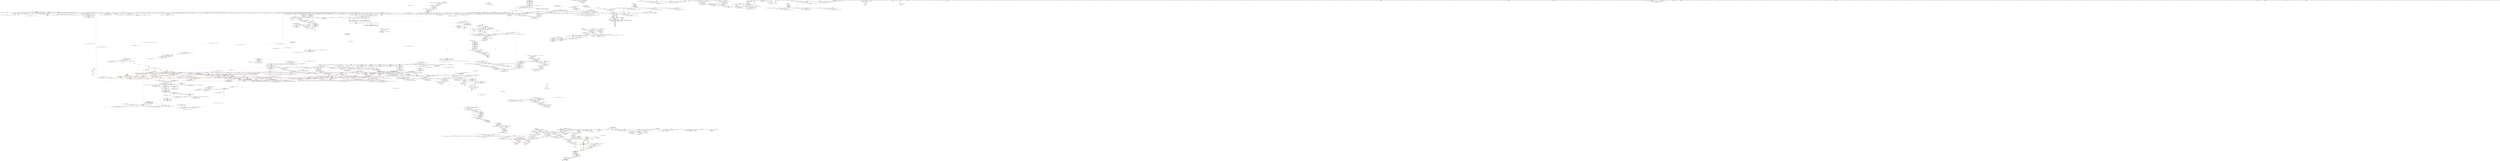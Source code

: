 digraph "SVFG" {
	label="SVFG";

	Node0x55f9b25f8e40 [shape=record,color=grey,label="{NodeID: 0\nNullPtr}"];
	Node0x55f9b25f8e40 -> Node0x55f9b2c6c070[style=solid];
	Node0x55f9b25f8e40 -> Node0x55f9b2c6c170[style=solid];
	Node0x55f9b25f8e40 -> Node0x55f9b2c6c240[style=solid];
	Node0x55f9b25f8e40 -> Node0x55f9b2c6c310[style=solid];
	Node0x55f9b25f8e40 -> Node0x55f9b2c6c3e0[style=solid];
	Node0x55f9b25f8e40 -> Node0x55f9b2c6c4b0[style=solid];
	Node0x55f9b25f8e40 -> Node0x55f9b2c6c580[style=solid];
	Node0x55f9b25f8e40 -> Node0x55f9b2c6c650[style=solid];
	Node0x55f9b25f8e40 -> Node0x55f9b2c6c720[style=solid];
	Node0x55f9b25f8e40 -> Node0x55f9b2c6c7f0[style=solid];
	Node0x55f9b25f8e40 -> Node0x55f9b2c6c8c0[style=solid];
	Node0x55f9b25f8e40 -> Node0x55f9b2c6c990[style=solid];
	Node0x55f9b25f8e40 -> Node0x55f9b2c6ca60[style=solid];
	Node0x55f9b25f8e40 -> Node0x55f9b2c6cb30[style=solid];
	Node0x55f9b25f8e40 -> Node0x55f9b2c6cc00[style=solid];
	Node0x55f9b25f8e40 -> Node0x55f9b2c6ccd0[style=solid];
	Node0x55f9b25f8e40 -> Node0x55f9b2c6cda0[style=solid];
	Node0x55f9b25f8e40 -> Node0x55f9b2c6ce70[style=solid];
	Node0x55f9b25f8e40 -> Node0x55f9b2c6cf40[style=solid];
	Node0x55f9b25f8e40 -> Node0x55f9b2c6d010[style=solid];
	Node0x55f9b25f8e40 -> Node0x55f9b2c6d0e0[style=solid];
	Node0x55f9b25f8e40 -> Node0x55f9b2c6d1b0[style=solid];
	Node0x55f9b25f8e40 -> Node0x55f9b2c6d280[style=solid];
	Node0x55f9b25f8e40 -> Node0x55f9b2c6d350[style=solid];
	Node0x55f9b25f8e40 -> Node0x55f9b2c6d420[style=solid];
	Node0x55f9b25f8e40 -> Node0x55f9b2c6d4f0[style=solid];
	Node0x55f9b25f8e40 -> Node0x55f9b2c6d5c0[style=solid];
	Node0x55f9b25f8e40 -> Node0x55f9b2c6d690[style=solid];
	Node0x55f9b25f8e40 -> Node0x55f9b2c6d760[style=solid];
	Node0x55f9b25f8e40 -> Node0x55f9b2c6d830[style=solid];
	Node0x55f9b25f8e40 -> Node0x55f9b2c6d900[style=solid];
	Node0x55f9b25f8e40 -> Node0x55f9b2c6d9d0[style=solid];
	Node0x55f9b25f8e40 -> Node0x55f9b2c6daa0[style=solid];
	Node0x55f9b25f8e40 -> Node0x55f9b2c6db70[style=solid];
	Node0x55f9b25f8e40 -> Node0x55f9b2c6dc40[style=solid];
	Node0x55f9b25f8e40 -> Node0x55f9b2c6dd10[style=solid];
	Node0x55f9b25f8e40 -> Node0x55f9b2c6dde0[style=solid];
	Node0x55f9b25f8e40 -> Node0x55f9b2c6deb0[style=solid];
	Node0x55f9b25f8e40 -> Node0x55f9b2c6df80[style=solid];
	Node0x55f9b25f8e40 -> Node0x55f9b2c6e050[style=solid];
	Node0x55f9b25f8e40 -> Node0x55f9b2c6e120[style=solid];
	Node0x55f9b25f8e40 -> Node0x55f9b2c6e1f0[style=solid];
	Node0x55f9b25f8e40 -> Node0x55f9b2c6e2c0[style=solid];
	Node0x55f9b25f8e40 -> Node0x55f9b2c6e390[style=solid];
	Node0x55f9b25f8e40 -> Node0x55f9b2c6e460[style=solid];
	Node0x55f9b25f8e40 -> Node0x55f9b2c6e530[style=solid];
	Node0x55f9b25f8e40 -> Node0x55f9b2c6e600[style=solid];
	Node0x55f9b25f8e40 -> Node0x55f9b2c6e6d0[style=solid];
	Node0x55f9b25f8e40 -> Node0x55f9b2c6e7a0[style=solid];
	Node0x55f9b25f8e40 -> Node0x55f9b2c6e870[style=solid];
	Node0x55f9b25f8e40 -> Node0x55f9b2c6e940[style=solid];
	Node0x55f9b25f8e40 -> Node0x55f9b2c6ea10[style=solid];
	Node0x55f9b25f8e40 -> Node0x55f9b2ca8770[style=solid];
	Node0x55f9b25f8e40 -> Node0x55f9b2caad00[style=solid];
	Node0x55f9b25f8e40 -> Node0x55f9b2cb0320[style=solid];
	Node0x55f9b25f8e40 -> Node0x55f9b2cb0660[style=solid];
	Node0x55f9b25f8e40 -> Node0x55f9b2cb09a0[style=solid];
	Node0x55f9b25f8e40 -> Node0x55f9b2cb0a70[style=solid];
	Node0x55f9b25f8e40 -> Node0x55f9b2cb0ce0[style=solid];
	Node0x55f9b25f8e40 -> Node0x55f9b2cb4690[style=solid];
	Node0x55f9b25f8e40 -> Node0x55f9b2cec1e0[style=solid];
	Node0x55f9b25f8e40 -> Node0x55f9b2cec960[style=solid];
	Node0x55f9b25f8e40 -> Node0x55f9b2cecc60[style=solid];
	Node0x55f9b25f8e40 -> Node0x55f9b2cecde0[style=solid];
	Node0x55f9b25f8e40 -> Node0x55f9b2ced0e0[style=solid];
	Node0x55f9b25f8e40 -> Node0x55f9b2ced9e0[style=solid];
	Node0x55f9b25f8e40 -> Node0x55f9b2cee5e0[style=solid];
	Node0x55f9b25f8e40:s64 -> Node0x55f9b2e266d0[style=solid,color=red];
	Node0x55f9b2c6e7a0 [shape=record,color=black,label="{NodeID: 443\n1839\<--3\n\<--dummyVal\n_ZNSt8_Rb_treeINSt7__cxx1112basic_stringIcSt11char_traitsIcESaIcEEESt4pairIKS5_iESt10_Select1stIS8_ESt4lessIS5_ESaIS8_EE17_M_construct_nodeIJRKSt21piecewise_construct_tSt5tupleIJRS7_EESJ_IJEEEEEvPSt13_Rb_tree_nodeIS8_EDpOT_\n}"];
	Node0x55f9b2c7de00 [shape=record,color=red,label="{NodeID: 886\n863\<--860\nthis1\<--this.addr\n_ZN9__gnu_cxx16__aligned_membufISt4pairIKNSt7__cxx1112basic_stringIcSt11char_traitsIcESaIcEEEiEE7_M_addrEv\n}"];
	Node0x55f9b2c7de00 -> Node0x55f9b2c8a330[style=solid];
	Node0x55f9b2cb4010 [shape=record,color=blue,label="{NodeID: 1329\n2226\<--2221\n__k.addr\<--__k\n_ZNSt8_Rb_treeINSt7__cxx1112basic_stringIcSt11char_traitsIcESaIcEEESt4pairIKS5_iESt10_Select1stIS8_ESt4lessIS5_ESaIS8_EE24_M_get_insert_unique_posERS7_\n}"];
	Node0x55f9b2cb4010 -> Node0x55f9b2ca61b0[style=dashed];
	Node0x55f9b2cb4010 -> Node0x55f9b2ca6280[style=dashed];
	Node0x55f9b2c66dc0 [shape=record,color=green,label="{NodeID: 222\n1296\<--1297\nref.tmp\<--ref.tmp_field_insensitive\n_ZNSt8_Rb_treeINSt7__cxx1112basic_stringIcSt11char_traitsIcESaIcEEESt4pairIKS5_iESt10_Select1stIS8_ESt4lessIS5_ESaIS8_EE6_S_keyEPKSt13_Rb_tree_nodeIS8_E\n|{<s0>132}}"];
	Node0x55f9b2c66dc0:s0 -> Node0x55f9b2e2e710[style=solid,color=red];
	Node0x55f9b2c8a400 [shape=record,color=purple,label="{NodeID: 665\n945\<--931\ncoerce.dive\<--retval\n_ZNSt3mapINSt7__cxx1112basic_stringIcSt11char_traitsIcESaIcEEEiSt4lessIS5_ESaISt4pairIKS5_iEEE11lower_boundERS9_\n}"];
	Node0x55f9b2c8a400 -> Node0x55f9b2cacd80[style=solid];
	Node0x55f9b2e23660 [shape=record,color=black,label="{NodeID: 3322\n1453 = PHI(1463, )\n|{<s0>143}}"];
	Node0x55f9b2e23660:s0 -> Node0x55f9b2e277e0[style=solid,color=red];
	Node0x55f9b2ca8c80 [shape=record,color=blue,label="{NodeID: 1108\n120\<--117\ny.addr\<--y\n_Z4uninii\n}"];
	Node0x55f9b2ca8c80 -> Node0x55f9b2c7a040[style=dashed];
	Node0x55f9b2ca8c80 -> Node0x55f9b2ca8e20[style=dashed];
	Node0x55f9b25f8ed0 [shape=record,color=green,label="{NodeID: 1\n7\<--1\n__dso_handle\<--dummyObj\nGlob }"];
	Node0x55f9b2c6e870 [shape=record,color=black,label="{NodeID: 444\n1840\<--3\n\<--dummyVal\n_ZNSt8_Rb_treeINSt7__cxx1112basic_stringIcSt11char_traitsIcESaIcEEESt4pairIKS5_iESt10_Select1stIS8_ESt4lessIS5_ESaIS8_EE17_M_construct_nodeIJRKSt21piecewise_construct_tSt5tupleIJRS7_EESJ_IJEEEEEvPSt13_Rb_tree_nodeIS8_EDpOT_\n|{<s0>199}}"];
	Node0x55f9b2c6e870:s0 -> Node0x55f9b2e341a0[style=solid,color=red];
	Node0x55f9b2c7ded0 [shape=record,color=red,label="{NodeID: 887\n880\<--871\n\<--__a.addr\n_ZNSt16allocator_traitsISaISt13_Rb_tree_nodeISt4pairIKNSt7__cxx1112basic_stringIcSt11char_traitsIcESaIcEEEiEEEE10deallocateERSB_PSA_m\n}"];
	Node0x55f9b2c7ded0 -> Node0x55f9b2c81470[style=solid];
	Node0x55f9b2cb40e0 [shape=record,color=blue,label="{NodeID: 1330\n2228\<--2243\n__x\<--call\n_ZNSt8_Rb_treeINSt7__cxx1112basic_stringIcSt11char_traitsIcESaIcEEESt4pairIKS5_iESt10_Select1stIS8_ESt4lessIS5_ESaIS8_EE24_M_get_insert_unique_posERS7_\n}"];
	Node0x55f9b2cb40e0 -> Node0x55f9b2d49ce0[style=dashed];
	Node0x55f9b2c66e90 [shape=record,color=green,label="{NodeID: 223\n1301\<--1302\n_ZNSt8_Rb_treeINSt7__cxx1112basic_stringIcSt11char_traitsIcESaIcEEESt4pairIKS5_iESt10_Select1stIS8_ESt4lessIS5_ESaIS8_EE8_S_valueEPKSt13_Rb_tree_nodeIS8_E\<--_ZNSt8_Rb_treeINSt7__cxx1112basic_stringIcSt11char_traitsIcESaIcEEESt4pairIKS5_iESt10_Select1stIS8_ESt4lessIS5_ESaIS8_EE8_S_valueEPKSt13_Rb_tree_nodeIS8_E_field_insensitive\n}"];
	Node0x55f9b2c8a4d0 [shape=record,color=purple,label="{NodeID: 666\n947\<--931\ncoerce.dive2\<--retval\n_ZNSt3mapINSt7__cxx1112basic_stringIcSt11char_traitsIcESaIcEEEiSt4lessIS5_ESaISt4pairIKS5_iEEE11lower_boundERS9_\n}"];
	Node0x55f9b2c8a4d0 -> Node0x55f9b2c7e620[style=solid];
	Node0x55f9b2e23730 [shape=record,color=black,label="{NodeID: 3323\n1455 = PHI(1470, )\n|{<s0>143}}"];
	Node0x55f9b2e23730:s0 -> Node0x55f9b2e278f0[style=solid,color=red];
	Node0x55f9b2ca8d50 [shape=record,color=blue,label="{NodeID: 1109\n118\<--125\nx.addr\<--call\n_Z4uninii\n}"];
	Node0x55f9b2ca8d50 -> Node0x55f9b2c79ea0[style=dashed];
	Node0x55f9b2ca8d50 -> Node0x55f9b2c79f70[style=dashed];
	Node0x55f9b2c0c990 [shape=record,color=green,label="{NodeID: 2\n13\<--1\n.str\<--dummyObj\nGlob }"];
	Node0x55f9b2c6e940 [shape=record,color=black,label="{NodeID: 445\n2041\<--3\n\<--dummyVal\n_ZNSt11_Tuple_implILm0EJRKNSt7__cxx1112basic_stringIcSt11char_traitsIcESaIcEEEEEC2EOS8_\n}"];
	Node0x55f9b2c7dfa0 [shape=record,color=red,label="{NodeID: 888\n882\<--873\n\<--__p.addr\n_ZNSt16allocator_traitsISaISt13_Rb_tree_nodeISt4pairIKNSt7__cxx1112basic_stringIcSt11char_traitsIcESaIcEEEiEEEE10deallocateERSB_PSA_m\n|{<s0>97}}"];
	Node0x55f9b2c7dfa0:s0 -> Node0x55f9b2e30dd0[style=solid,color=red];
	Node0x55f9b2d66a70 [shape=record,color=yellow,style=double,label="{NodeID: 2438\n85V_1 = ENCHI(MR_85V_0)\npts\{4050000 22350000 \}\nFun[_ZNKSt17_Rb_tree_iteratorISt4pairIKNSt7__cxx1112basic_stringIcSt11char_traitsIcESaIcEEEiEEeqERKS9_]}"];
	Node0x55f9b2d66a70 -> Node0x55f9b2c7e890[style=dashed];
	Node0x55f9b2cb41b0 [shape=record,color=blue,label="{NodeID: 1331\n2230\<--2245\n__y\<--call2\n_ZNSt8_Rb_treeINSt7__cxx1112basic_stringIcSt11char_traitsIcESaIcEEESt4pairIKS5_iESt10_Select1stIS8_ESt4lessIS5_ESaIS8_EE24_M_get_insert_unique_posERS7_\n}"];
	Node0x55f9b2cb41b0 -> Node0x55f9b2d4a1e0[style=dashed];
	Node0x55f9b2c66f90 [shape=record,color=green,label="{NodeID: 224\n1304\<--1305\n_ZNKSt10_Select1stISt4pairIKNSt7__cxx1112basic_stringIcSt11char_traitsIcESaIcEEEiEEclERKS8_\<--_ZNKSt10_Select1stISt4pairIKNSt7__cxx1112basic_stringIcSt11char_traitsIcESaIcEEEiEEclERKS8__field_insensitive\n}"];
	Node0x55f9b2c8a5a0 [shape=record,color=purple,label="{NodeID: 667\n940\<--939\n_M_t\<--this1\n_ZNSt3mapINSt7__cxx1112basic_stringIcSt11char_traitsIcESaIcEEEiSt4lessIS5_ESaISt4pairIKS5_iEEE11lower_boundERS9_\n|{<s0>100}}"];
	Node0x55f9b2c8a5a0:s0 -> Node0x55f9b2e2ff50[style=solid,color=red];
	Node0x55f9b2e23800 [shape=record,color=black,label="{NodeID: 3324\n1767 = PHI(803, )\n|{<s0>188}}"];
	Node0x55f9b2e23800:s0 -> Node0x55f9b2e2b0d0[style=solid,color=red];
	Node0x55f9b2ca8e20 [shape=record,color=blue,label="{NodeID: 1110\n120\<--128\ny.addr\<--call1\n_Z4uninii\n}"];
	Node0x55f9b2ca8e20 -> Node0x55f9b2c7a110[style=dashed];
	Node0x55f9b2ca8e20 -> Node0x55f9b2c7a1e0[style=dashed];
	Node0x55f9b2c2ca30 [shape=record,color=green,label="{NodeID: 3\n15\<--1\n.str.2\<--dummyObj\nGlob }"];
	Node0x55f9b2c6ea10 [shape=record,color=black,label="{NodeID: 446\n2042\<--3\n\<--dummyVal\n_ZNSt11_Tuple_implILm0EJRKNSt7__cxx1112basic_stringIcSt11char_traitsIcESaIcEEEEEC2EOS8_\n|{<s0>218}}"];
	Node0x55f9b2c6ea10:s0 -> Node0x55f9b2e341a0[style=solid,color=red];
	Node0x55f9b2c7e070 [shape=record,color=red,label="{NodeID: 889\n883\<--875\n\<--__n.addr\n_ZNSt16allocator_traitsISaISt13_Rb_tree_nodeISt4pairIKNSt7__cxx1112basic_stringIcSt11char_traitsIcESaIcEEEiEEEE10deallocateERSB_PSA_m\n|{<s0>97}}"];
	Node0x55f9b2c7e070:s0 -> Node0x55f9b2e30ee0[style=solid,color=red];
	Node0x55f9b2d66b20 [shape=record,color=yellow,style=double,label="{NodeID: 2439\n87V_1 = ENCHI(MR_87V_0)\npts\{4070000 22370000 \}\nFun[_ZNKSt17_Rb_tree_iteratorISt4pairIKNSt7__cxx1112basic_stringIcSt11char_traitsIcESaIcEEEiEEeqERKS9_]}"];
	Node0x55f9b2d66b20 -> Node0x55f9b2c7e960[style=dashed];
	Node0x55f9b2cb4280 [shape=record,color=blue,label="{NodeID: 1332\n2232\<--2248\n__comp\<--\n_ZNSt8_Rb_treeINSt7__cxx1112basic_stringIcSt11char_traitsIcESaIcEEESt4pairIKS5_iESt10_Select1stIS8_ESt4lessIS5_ESaIS8_EE24_M_get_insert_unique_posERS7_\n}"];
	Node0x55f9b2cb4280 -> Node0x55f9b2d4a6e0[style=dashed];
	Node0x55f9b2c67090 [shape=record,color=green,label="{NodeID: 225\n1310\<--1311\nthis.addr\<--this.addr_field_insensitive\n_ZNSt17_Rb_tree_iteratorISt4pairIKNSt7__cxx1112basic_stringIcSt11char_traitsIcESaIcEEEiEEC2EPSt18_Rb_tree_node_base\n}"];
	Node0x55f9b2c67090 -> Node0x55f9b2ca0780[style=solid];
	Node0x55f9b2c67090 -> Node0x55f9b2caeed0[style=solid];
	Node0x55f9b2c8a670 [shape=record,color=purple,label="{NodeID: 668\n960\<--959\n_M_node\<--this1\n_ZNKSt17_Rb_tree_iteratorISt4pairIKNSt7__cxx1112basic_stringIcSt11char_traitsIcESaIcEEEiEEeqERKS9_\n}"];
	Node0x55f9b2c8a670 -> Node0x55f9b2c7e890[style=solid];
	Node0x55f9b2e238d0 [shape=record,color=black,label="{NodeID: 3325\n1768 = PHI(1845, )\n}"];
	Node0x55f9b2e238d0 -> Node0x55f9b2c84870[style=solid];
	Node0x55f9b2d46080 [shape=record,color=black,label="{NodeID: 2218\nMR_13V_5 = PHI(MR_13V_9, MR_13V_3, )\npts\{90000 \}\n|{|<s1>27}}"];
	Node0x55f9b2d46080 -> Node0x55f9b2d3d1e0[style=dashed];
	Node0x55f9b2d46080:s1 -> Node0x55f9b2d5b960[style=dashed,color=red];
	Node0x55f9b2ca8ef0 [shape=record,color=blue,label="{NodeID: 1111\n137\<--134\narrayidx\<--\n_Z4uninii\n}"];
	Node0x55f9b2ca8ef0 -> Node0x55f9b2d588d0[style=dashed];
	Node0x55f9b2c2d180 [shape=record,color=green,label="{NodeID: 4\n17\<--1\n.str.3\<--dummyObj\nGlob }"];
	Node0x55f9b2c6eae0 [shape=record,color=black,label="{NodeID: 447\n37\<--38\n\<--_ZNSt8ios_base4InitD1Ev\nCan only get source location for instruction, argument, global var or function.}"];
	Node0x55f9b2c7e140 [shape=record,color=red,label="{NodeID: 890\n901\<--892\nthis1\<--this.addr\n_ZN9__gnu_cxx13new_allocatorISt13_Rb_tree_nodeISt4pairIKNSt7__cxx1112basic_stringIcSt11char_traitsIcESaIcEEEiEEE10deallocateEPSB_m\n}"];
	Node0x55f9b2cb4350 [shape=record,color=blue,label="{NodeID: 1333\n2230\<--2254\n__y\<--\n_ZNSt8_Rb_treeINSt7__cxx1112basic_stringIcSt11char_traitsIcESaIcEEESt4pairIKS5_iESt10_Select1stIS8_ESt4lessIS5_ESaIS8_EE24_M_get_insert_unique_posERS7_\n}"];
	Node0x55f9b2cb4350 -> Node0x55f9b2d4a1e0[style=dashed];
	Node0x55f9b2c67160 [shape=record,color=green,label="{NodeID: 226\n1312\<--1313\n__x.addr\<--__x.addr_field_insensitive\n_ZNSt17_Rb_tree_iteratorISt4pairIKNSt7__cxx1112basic_stringIcSt11char_traitsIcESaIcEEEiEEC2EPSt18_Rb_tree_node_base\n}"];
	Node0x55f9b2c67160 -> Node0x55f9b2ca0850[style=solid];
	Node0x55f9b2c67160 -> Node0x55f9b2caefa0[style=solid];
	Node0x55f9b2c8a740 [shape=record,color=purple,label="{NodeID: 669\n963\<--962\n_M_node2\<--\n_ZNKSt17_Rb_tree_iteratorISt4pairIKNSt7__cxx1112basic_stringIcSt11char_traitsIcESaIcEEEiEEeqERKS9_\n}"];
	Node0x55f9b2c8a740 -> Node0x55f9b2c7e960[style=solid];
	Node0x55f9b2e239a0 [shape=record,color=black,label="{NodeID: 3326\n1801 = PHI(803, )\n|{<s0>194}}"];
	Node0x55f9b2e239a0:s0 -> Node0x55f9b2e33350[style=solid,color=red];
	Node0x55f9b2d46580 [shape=record,color=black,label="{NodeID: 2219\nMR_41V_3 = PHI(MR_41V_11, MR_41V_2, )\npts\{120002 18890008 \}\n|{|<s1>22|<s2>22}}"];
	Node0x55f9b2d46580 -> Node0x55f9b2d3d2d0[style=dashed];
	Node0x55f9b2d46580:s1 -> Node0x55f9b2d62c70[style=dashed,color=red];
	Node0x55f9b2d46580:s2 -> Node0x55f9b2d62e60[style=dashed,color=red];
	Node0x55f9b2ca8fc0 [shape=record,color=blue,label="{NodeID: 1112\n144\<--173\nretval\<--\nmain\n}"];
	Node0x55f9b2ca8fc0 -> Node0x55f9b2ca9f30[style=dashed];
	Node0x55f9b2c2d240 [shape=record,color=green,label="{NodeID: 5\n19\<--1\n.str.4\<--dummyObj\nGlob }"];
	Node0x55f9b2c6ebe0 [shape=record,color=black,label="{NodeID: 448\n59\<--60\n\<--_ZNSt3mapINSt7__cxx1112basic_stringIcSt11char_traitsIcESaIcEEEiSt4lessIS5_ESaISt4pairIKS5_iEEED2Ev\nCan only get source location for instruction, argument, global var or function.}"];
	Node0x55f9b2c7e210 [shape=record,color=red,label="{NodeID: 891\n902\<--894\n\<--__p.addr\n_ZN9__gnu_cxx13new_allocatorISt13_Rb_tree_nodeISt4pairIKNSt7__cxx1112basic_stringIcSt11char_traitsIcESaIcEEEiEEE10deallocateEPSB_m\n}"];
	Node0x55f9b2c7e210 -> Node0x55f9b2c81540[style=solid];
	Node0x55f9b2cb4420 [shape=record,color=blue,label="{NodeID: 1334\n2232\<--2263\n__comp\<--frombool\n_ZNSt8_Rb_treeINSt7__cxx1112basic_stringIcSt11char_traitsIcESaIcEEESt4pairIKS5_iESt10_Select1stIS8_ESt4lessIS5_ESaIS8_EE24_M_get_insert_unique_posERS7_\n}"];
	Node0x55f9b2cb4420 -> Node0x55f9b2ca6830[style=dashed];
	Node0x55f9b2cb4420 -> Node0x55f9b2d4a6e0[style=dashed];
	Node0x55f9b2c67230 [shape=record,color=green,label="{NodeID: 227\n1324\<--1325\nthis.addr\<--this.addr_field_insensitive\n_ZNKSt10_Select1stISt4pairIKNSt7__cxx1112basic_stringIcSt11char_traitsIcESaIcEEEiEEclERKS8_\n}"];
	Node0x55f9b2c67230 -> Node0x55f9b2ca0920[style=solid];
	Node0x55f9b2c67230 -> Node0x55f9b2caf140[style=solid];
	Node0x55f9b2c8a810 [shape=record,color=purple,label="{NodeID: 670\n979\<--969\ncoerce.dive\<--retval\n_ZNSt3mapINSt7__cxx1112basic_stringIcSt11char_traitsIcESaIcEEEiSt4lessIS5_ESaISt4pairIKS5_iEEE3endEv\n}"];
	Node0x55f9b2c8a810 -> Node0x55f9b2cad0c0[style=solid];
	Node0x55f9b2e23a70 [shape=record,color=black,label="{NodeID: 3327\n1803 = PHI(812, )\n|{<s0>194}}"];
	Node0x55f9b2e23a70:s0 -> Node0x55f9b2e33460[style=solid,color=red];
	Node0x55f9b2d46ab0 [shape=record,color=black,label="{NodeID: 2220\nMR_45V_3 = PHI(MR_45V_11, MR_45V_2, )\npts\{120001 120003 120004 \}\n|{|<s1>22|<s2>22}}"];
	Node0x55f9b2d46ab0 -> Node0x55f9b2d3d3f0[style=dashed];
	Node0x55f9b2d46ab0:s1 -> Node0x55f9b2d62c70[style=dashed,color=red];
	Node0x55f9b2d46ab0:s2 -> Node0x55f9b2d62e60[style=dashed,color=red];
	Node0x55f9b2ca9090 [shape=record,color=blue,label="{NodeID: 1113\n162\<--173\ncnt\<--\nmain\n}"];
	Node0x55f9b2ca9090 -> Node0x55f9b2d3bcf0[style=dashed];
	Node0x55f9b2c2d300 [shape=record,color=green,label="{NodeID: 6\n21\<--1\n.str.5\<--dummyObj\nGlob }"];
	Node0x55f9b2c6ece0 [shape=record,color=black,label="{NodeID: 449\n94\<--93\nidxprom\<--\n_Z4findi\n}"];
	Node0x55f9b2c7e2e0 [shape=record,color=red,label="{NodeID: 892\n915\<--912\nthis1\<--this.addr\n_ZNSaISt13_Rb_tree_nodeISt4pairIKNSt7__cxx1112basic_stringIcSt11char_traitsIcESaIcEEEiEEED2Ev\n}"];
	Node0x55f9b2c7e2e0 -> Node0x55f9b2c81610[style=solid];
	Node0x55f9b2cb44f0 [shape=record,color=blue,label="{NodeID: 1335\n2228\<--2276\n__x\<--cond\n_ZNSt8_Rb_treeINSt7__cxx1112basic_stringIcSt11char_traitsIcESaIcEEESt4pairIKS5_iESt10_Select1stIS8_ESt4lessIS5_ESaIS8_EE24_M_get_insert_unique_posERS7_\n}"];
	Node0x55f9b2cb44f0 -> Node0x55f9b2d49ce0[style=dashed];
	Node0x55f9b2c6f780 [shape=record,color=green,label="{NodeID: 228\n1326\<--1327\n__x.addr\<--__x.addr_field_insensitive\n_ZNKSt10_Select1stISt4pairIKNSt7__cxx1112basic_stringIcSt11char_traitsIcESaIcEEEiEEclERKS8_\n}"];
	Node0x55f9b2c6f780 -> Node0x55f9b2ca09f0[style=solid];
	Node0x55f9b2c6f780 -> Node0x55f9b2caf210[style=solid];
	Node0x55f9b2c8a8e0 [shape=record,color=purple,label="{NodeID: 671\n981\<--969\ncoerce.dive2\<--retval\n_ZNSt3mapINSt7__cxx1112basic_stringIcSt11char_traitsIcESaIcEEEiSt4lessIS5_ESaISt4pairIKS5_iEEE3endEv\n}"];
	Node0x55f9b2c8a8e0 -> Node0x55f9b2c7eb00[style=solid];
	Node0x55f9b2e23b40 [shape=record,color=black,label="{NodeID: 3328\n1805 = PHI(1463, )\n|{<s0>194}}"];
	Node0x55f9b2e23b40:s0 -> Node0x55f9b2e33570[style=solid,color=red];
	Node0x55f9b2d46fb0 [shape=record,color=black,label="{NodeID: 2221\nMR_115V_4 = PHI(MR_115V_2, MR_115V_3, )\npts\{120002 \}\n|{<s0>61}}"];
	Node0x55f9b2d46fb0:s0 -> Node0x55f9b2d488e0[style=dashed,color=blue];
	Node0x55f9b2ca9160 [shape=record,color=blue,label="{NodeID: 1114\n164\<--198\nt\<--\nmain\n}"];
	Node0x55f9b2ca9160 -> Node0x55f9b2d3bde0[style=dashed];
	Node0x55f9b2c2d3c0 [shape=record,color=green,label="{NodeID: 7\n23\<--1\n_ZStL19piecewise_construct\<--dummyObj\nGlob |{<s0>61}}"];
	Node0x55f9b2c2d3c0:s0 -> Node0x55f9b2e2a1c0[style=solid,color=red];
	Node0x55f9b2c6edb0 [shape=record,color=black,label="{NodeID: 450\n102\<--101\nidxprom1\<--\n_Z4findi\n}"];
	Node0x55f9b2c7e3b0 [shape=record,color=red,label="{NodeID: 893\n926\<--923\nthis1\<--this.addr\n_ZN9__gnu_cxx13new_allocatorISt13_Rb_tree_nodeISt4pairIKNSt7__cxx1112basic_stringIcSt11char_traitsIcESaIcEEEiEEED2Ev\n}"];
	Node0x55f9b2cb45c0 [shape=record,color=blue,label="{NodeID: 1336\n2287\<--2284\ncoerce.dive\<--call8\n_ZNSt8_Rb_treeINSt7__cxx1112basic_stringIcSt11char_traitsIcESaIcEEESt4pairIKS5_iESt10_Select1stIS8_ESt4lessIS5_ESaIS8_EE24_M_get_insert_unique_posERS7_\n|{|<s1>237}}"];
	Node0x55f9b2cb45c0 -> Node0x55f9b2d4bfe0[style=dashed];
	Node0x55f9b2cb45c0:s1 -> Node0x55f9b2d66b20[style=dashed,color=red];
	Node0x55f9b2c6f850 [shape=record,color=green,label="{NodeID: 229\n1336\<--1337\n__x.addr\<--__x.addr_field_insensitive\n_ZNSt8_Rb_treeINSt7__cxx1112basic_stringIcSt11char_traitsIcESaIcEEESt4pairIKS5_iESt10_Select1stIS8_ESt4lessIS5_ESaIS8_EE8_S_valueEPKSt13_Rb_tree_nodeIS8_E\n}"];
	Node0x55f9b2c6f850 -> Node0x55f9b2ca0ac0[style=solid];
	Node0x55f9b2c6f850 -> Node0x55f9b2caf2e0[style=solid];
	Node0x55f9b2c8a9b0 [shape=record,color=purple,label="{NodeID: 672\n975\<--974\n_M_t\<--this1\n_ZNSt3mapINSt7__cxx1112basic_stringIcSt11char_traitsIcESaIcEEEiSt4lessIS5_ESaISt4pairIKS5_iEEE3endEv\n|{<s0>101}}"];
	Node0x55f9b2c8a9b0:s0 -> Node0x55f9b2e35070[style=solid,color=red];
	Node0x55f9b2e23c10 [shape=record,color=black,label="{NodeID: 3329\n1807 = PHI(1470, )\n|{<s0>194}}"];
	Node0x55f9b2e23c10:s0 -> Node0x55f9b2e33680[style=solid,color=red];
	Node0x55f9b2d474b0 [shape=record,color=black,label="{NodeID: 2222\nMR_306V_3 = PHI(MR_306V_4, MR_306V_2, )\npts\{10410000 \}\n}"];
	Node0x55f9b2d474b0 -> Node0x55f9b2c7fdb0[style=dashed];
	Node0x55f9b2ca9230 [shape=record,color=blue,label="{NodeID: 1115\n166\<--198\nflag\<--\nmain\n}"];
	Node0x55f9b2ca9230 -> Node0x55f9b2c7aba0[style=dashed];
	Node0x55f9b2ca9230 -> Node0x55f9b2ca9cc0[style=dashed];
	Node0x55f9b2ca9230 -> Node0x55f9b2d3c2e0[style=dashed];
	Node0x55f9b2ca9230 -> Node0x55f9b2d40150[style=dashed];
	Node0x55f9b2c2d480 [shape=record,color=green,label="{NodeID: 8\n25\<--1\n\<--dummyObj\nCan only get source location for instruction, argument, global var or function.}"];
	Node0x55f9b2c6ee80 [shape=record,color=black,label="{NodeID: 451\n107\<--106\nidxprom3\<--\n_Z4findi\n}"];
	Node0x55f9b2c7e480 [shape=record,color=red,label="{NodeID: 894\n939\<--933\nthis1\<--this.addr\n_ZNSt3mapINSt7__cxx1112basic_stringIcSt11char_traitsIcESaIcEEEiSt4lessIS5_ESaISt4pairIKS5_iEEE11lower_boundERS9_\n}"];
	Node0x55f9b2c7e480 -> Node0x55f9b2c8a5a0[style=solid];
	Node0x55f9b2d67010 [shape=record,color=yellow,style=double,label="{NodeID: 2444\n63V_1 = ENCHI(MR_63V_0)\npts\{4170000 \}\nFun[_ZNSt5tupleIJRKNSt7__cxx1112basic_stringIcSt11char_traitsIcESaIcEEEEEC2IvLb1EEES7_]|{<s0>122}}"];
	Node0x55f9b2d67010:s0 -> Node0x55f9b2d6eef0[style=dashed,color=red];
	Node0x55f9b2cb4690 [shape=record,color=blue, style = dotted,label="{NodeID: 1337\n2238\<--3\nref.tmp20\<--dummyVal\n_ZNSt8_Rb_treeINSt7__cxx1112basic_stringIcSt11char_traitsIcESaIcEEESt4pairIKS5_iESt10_Select1stIS8_ESt4lessIS5_ESaIS8_EE24_M_get_insert_unique_posERS7_\n|{|<s1>243}}"];
	Node0x55f9b2cb4690 -> Node0x55f9b2d4b5e0[style=dashed];
	Node0x55f9b2cb4690:s1 -> Node0x55f9b2d675b0[style=dashed,color=red];
	Node0x55f9b2c6f920 [shape=record,color=green,label="{NodeID: 230\n1341\<--1342\n_ZNKSt13_Rb_tree_nodeISt4pairIKNSt7__cxx1112basic_stringIcSt11char_traitsIcESaIcEEEiEE9_M_valptrEv\<--_ZNKSt13_Rb_tree_nodeISt4pairIKNSt7__cxx1112basic_stringIcSt11char_traitsIcESaIcEEEiEE9_M_valptrEv_field_insensitive\n}"];
	Node0x55f9b2c8aa80 [shape=record,color=purple,label="{NodeID: 673\n994\<--993\n_M_t\<--this1\n_ZNKSt3mapINSt7__cxx1112basic_stringIcSt11char_traitsIcESaIcEEEiSt4lessIS5_ESaISt4pairIKS5_iEEE8key_compEv\n|{<s0>102}}"];
	Node0x55f9b2c8aa80:s0 -> Node0x55f9b16c8ef0[style=solid,color=red];
	Node0x55f9b2e23ce0 [shape=record,color=black,label="{NodeID: 3330\n1809 = PHI(1477, )\n|{<s0>194}}"];
	Node0x55f9b2e23ce0:s0 -> Node0x55f9b2e33790[style=solid,color=red];
	Node0x55f9b2d479b0 [shape=record,color=black,label="{NodeID: 2223\nMR_45V_3 = PHI(MR_45V_1, MR_45V_2, )\npts\{120001 120003 120004 \}\n|{<s0>61|<s1>61}}"];
	Node0x55f9b2d479b0:s0 -> Node0x55f9b2d483b0[style=dashed,color=blue];
	Node0x55f9b2d479b0:s1 -> Node0x55f9b2d488e0[style=dashed,color=blue];
	Node0x55f9b2ca9300 [shape=record,color=blue,label="{NodeID: 1116\n168\<--173\ni\<--\nmain\n}"];
	Node0x55f9b2ca9300 -> Node0x55f9b2c7ac70[style=dashed];
	Node0x55f9b2ca9300 -> Node0x55f9b2c7ad40[style=dashed];
	Node0x55f9b2ca9300 -> Node0x55f9b2c7ae10[style=dashed];
	Node0x55f9b2ca9300 -> Node0x55f9b2c7aee0[style=dashed];
	Node0x55f9b2ca9300 -> Node0x55f9b2ca94a0[style=dashed];
	Node0x55f9b2ca9300 -> Node0x55f9b2d3c7e0[style=dashed];
	Node0x55f9b2c2d540 [shape=record,color=green,label="{NodeID: 9\n173\<--1\n\<--dummyObj\nCan only get source location for instruction, argument, global var or function.}"];
	Node0x55f9b2c6ef50 [shape=record,color=black,label="{NodeID: 452\n87\<--111\n_Z4findi_ret\<--cond\n_Z4findi\n|{<s0>7|<s1>8|<s2>9|<s3>27|<s4>29|<s5>31|<s6>33}}"];
	Node0x55f9b2c6ef50:s0 -> Node0x55f9b2e1c3b0[style=solid,color=blue];
	Node0x55f9b2c6ef50:s1 -> Node0x55f9b2e1c5e0[style=solid,color=blue];
	Node0x55f9b2c6ef50:s2 -> Node0x55f9b2e1c6f0[style=solid,color=blue];
	Node0x55f9b2c6ef50:s3 -> Node0x55f9b2e1d210[style=solid,color=blue];
	Node0x55f9b2c6ef50:s4 -> Node0x55f9b2e1d490[style=solid,color=blue];
	Node0x55f9b2c6ef50:s5 -> Node0x55f9b2e1d710[style=solid,color=blue];
	Node0x55f9b2c6ef50:s6 -> Node0x55f9b2e1d990[style=solid,color=blue];
	Node0x55f9b2c7e550 [shape=record,color=red,label="{NodeID: 895\n941\<--935\n\<--__x.addr\n_ZNSt3mapINSt7__cxx1112basic_stringIcSt11char_traitsIcESaIcEEEiSt4lessIS5_ESaISt4pairIKS5_iEEE11lower_boundERS9_\n|{<s0>100}}"];
	Node0x55f9b2c7e550:s0 -> Node0x55f9b2e30060[style=solid,color=red];
	Node0x55f9b2cb4760 [shape=record,color=blue,label="{NodeID: 1338\n2318\<--2317\nthis.addr\<--this\n_ZNSt8_Rb_treeINSt7__cxx1112basic_stringIcSt11char_traitsIcESaIcEEESt4pairIKS5_iESt10_Select1stIS8_ESt4lessIS5_ESaIS8_EE11_M_leftmostEv\n}"];
	Node0x55f9b2cb4760 -> Node0x55f9b2ca6b70[style=dashed];
	Node0x55f9b2c6fa20 [shape=record,color=green,label="{NodeID: 231\n1346\<--1347\nthis.addr\<--this.addr_field_insensitive\n_ZNKSt13_Rb_tree_nodeISt4pairIKNSt7__cxx1112basic_stringIcSt11char_traitsIcESaIcEEEiEE9_M_valptrEv\n}"];
	Node0x55f9b2c6fa20 -> Node0x55f9b2ca0b90[style=solid];
	Node0x55f9b2c6fa20 -> Node0x55f9b2caf3b0[style=solid];
	Node0x55f9b2c8ab50 [shape=record,color=purple,label="{NodeID: 674\n1025\<--1024\n_M_node\<--this1\n_ZNKSt17_Rb_tree_iteratorISt4pairIKNSt7__cxx1112basic_stringIcSt11char_traitsIcESaIcEEEiEEdeEv\n}"];
	Node0x55f9b2c8ab50 -> Node0x55f9b2c7efe0[style=solid];
	Node0x55f9b2e23db0 [shape=record,color=black,label="{NodeID: 3331\n1821 = PHI()\n}"];
	Node0x55f9b2d47eb0 [shape=record,color=black,label="{NodeID: 2224\nMR_63V_3 = PHI(MR_63V_2, MR_63V_1, )\npts\{4170000 \}\n}"];
	Node0x55f9b2ca93d0 [shape=record,color=blue,label="{NodeID: 1117\n216\<--213\narrayidx\<--\nmain\n}"];
	Node0x55f9b2ca93d0 -> Node0x55f9b2ca93d0[style=dashed];
	Node0x55f9b2ca93d0 -> Node0x55f9b2d46080[style=dashed];
	Node0x55f9b2c2d640 [shape=record,color=green,label="{NodeID: 10\n176\<--1\n\<--dummyObj\nCan only get source location for instruction, argument, global var or function.}"];
	Node0x55f9b2c6f020 [shape=record,color=black,label="{NodeID: 453\n136\<--135\nidxprom\<--\n_Z4uninii\n}"];
	Node0x55f9b2c7e620 [shape=record,color=red,label="{NodeID: 896\n948\<--947\n\<--coerce.dive2\n_ZNSt3mapINSt7__cxx1112basic_stringIcSt11char_traitsIcESaIcEEEiSt4lessIS5_ESaISt4pairIKS5_iEEE11lower_boundERS9_\n}"];
	Node0x55f9b2c7e620 -> Node0x55f9b2c816e0[style=solid];
	Node0x55f9b2cb4830 [shape=record,color=blue,label="{NodeID: 1339\n2333\<--2330\nthis.addr\<--this\n_ZNSt4pairIPSt18_Rb_tree_node_baseS1_EC2IRS1_S4_Lb1EEEOT_OT0_\n}"];
	Node0x55f9b2cb4830 -> Node0x55f9b2ca6c40[style=dashed];
	Node0x55f9b2c6faf0 [shape=record,color=green,label="{NodeID: 232\n1352\<--1353\n_ZNK9__gnu_cxx16__aligned_membufISt4pairIKNSt7__cxx1112basic_stringIcSt11char_traitsIcESaIcEEEiEE6_M_ptrEv\<--_ZNK9__gnu_cxx16__aligned_membufISt4pairIKNSt7__cxx1112basic_stringIcSt11char_traitsIcESaIcEEEiEE6_M_ptrEv_field_insensitive\n}"];
	Node0x55f9b2c8ac20 [shape=record,color=purple,label="{NodeID: 675\n1116\<--1040\ncoerce.dive16\<--retval\n_ZNSt8_Rb_treeINSt7__cxx1112basic_stringIcSt11char_traitsIcESaIcEEESt4pairIKS5_iESt10_Select1stIS8_ESt4lessIS5_ESaIS8_EE22_M_emplace_hint_uniqueIJRKSt21piecewise_construct_tSt5tupleIJRS7_EESJ_IJEEEEESt17_Rb_tree_iteratorIS8_ESt23_Rb_tree_const_iteratorIS8_EDpOT_\n}"];
	Node0x55f9b2c8ac20 -> Node0x55f9b2cadcf0[style=solid];
	Node0x55f9b2e23e80 [shape=record,color=black,label="{NodeID: 3332\n1857 = PHI(1861, )\n}"];
	Node0x55f9b2e23e80 -> Node0x55f9b2c84bb0[style=solid];
	Node0x55f9b2d483b0 [shape=record,color=black,label="{NodeID: 2225\nMR_65V_3 = PHI(MR_65V_2, MR_65V_1, )\npts\{120004 18890008 \}\n|{<s0>22|<s1>22|<s2>23|<s3>23|<s4>24|<s5>24|<s6>25|<s7>25|<s8>26|<s9>26|<s10>28|<s11>28|<s12>30|<s13>30|<s14>32|<s15>32|<s16>34|<s17>34|<s18>35|<s19>35|<s20>37|<s21>37|<s22>38|<s23>38|<s24>38}}"];
	Node0x55f9b2d483b0:s0 -> Node0x55f9b2cc3140[style=dashed,color=blue];
	Node0x55f9b2d483b0:s1 -> Node0x55f9b2cc32d0[style=dashed,color=blue];
	Node0x55f9b2d483b0:s2 -> Node0x55f9b2ca9a50[style=dashed,color=blue];
	Node0x55f9b2d483b0:s3 -> Node0x55f9b2d538d0[style=dashed,color=blue];
	Node0x55f9b2d483b0:s4 -> Node0x55f9b2cc3620[style=dashed,color=blue];
	Node0x55f9b2d483b0:s5 -> Node0x55f9b2cc37b0[style=dashed,color=blue];
	Node0x55f9b2d483b0:s6 -> Node0x55f9b2ca9bf0[style=dashed,color=blue];
	Node0x55f9b2d483b0:s7 -> Node0x55f9b2d4d410[style=dashed,color=blue];
	Node0x55f9b2d483b0:s8 -> Node0x55f9b2cc3b00[style=dashed,color=blue];
	Node0x55f9b2d483b0:s9 -> Node0x55f9b2cc3c90[style=dashed,color=blue];
	Node0x55f9b2d483b0:s10 -> Node0x55f9b2cc3ed0[style=dashed,color=blue];
	Node0x55f9b2d483b0:s11 -> Node0x55f9b2cc4060[style=dashed,color=blue];
	Node0x55f9b2d483b0:s12 -> Node0x55f9b2cc42a0[style=dashed,color=blue];
	Node0x55f9b2d483b0:s13 -> Node0x55f9b2cc4430[style=dashed,color=blue];
	Node0x55f9b2d483b0:s14 -> Node0x55f9b2cc4670[style=dashed,color=blue];
	Node0x55f9b2d483b0:s15 -> Node0x55f9b2cc4800[style=dashed,color=blue];
	Node0x55f9b2d483b0:s16 -> Node0x55f9b2cc4a40[style=dashed,color=blue];
	Node0x55f9b2d483b0:s17 -> Node0x55f9b2cc4bd0[style=dashed,color=blue];
	Node0x55f9b2d483b0:s18 -> Node0x55f9b2cc4cb0[style=dashed,color=blue];
	Node0x55f9b2d483b0:s19 -> Node0x55f9b2cc4e40[style=dashed,color=blue];
	Node0x55f9b2d483b0:s20 -> Node0x55f9b2cc5080[style=dashed,color=blue];
	Node0x55f9b2d483b0:s21 -> Node0x55f9b2cc5210[style=dashed,color=blue];
	Node0x55f9b2d483b0:s22 -> Node0x55f9b2c7b8a0[style=dashed,color=blue];
	Node0x55f9b2d483b0:s23 -> Node0x55f9b2d46580[style=dashed,color=blue];
	Node0x55f9b2d483b0:s24 -> Node0x55f9b2d46ab0[style=dashed,color=blue];
	Node0x55f9b2ca94a0 [shape=record,color=blue,label="{NodeID: 1118\n168\<--220\ni\<--inc\nmain\n}"];
	Node0x55f9b2ca94a0 -> Node0x55f9b2c7ac70[style=dashed];
	Node0x55f9b2ca94a0 -> Node0x55f9b2c7ad40[style=dashed];
	Node0x55f9b2ca94a0 -> Node0x55f9b2c7ae10[style=dashed];
	Node0x55f9b2ca94a0 -> Node0x55f9b2c7aee0[style=dashed];
	Node0x55f9b2ca94a0 -> Node0x55f9b2ca94a0[style=dashed];
	Node0x55f9b2ca94a0 -> Node0x55f9b2d3c7e0[style=dashed];
	Node0x55f9b2c2d740 [shape=record,color=green,label="{NodeID: 11\n180\<--1\n\<--dummyObj\nCan only get source location for instruction, argument, global var or function.|{<s0>11}}"];
	Node0x55f9b2c2d740:s0 -> Node0x55f9b2e33f80[style=solid,color=red];
	Node0x55f9b2c6f0f0 [shape=record,color=black,label="{NodeID: 454\n192\<--146\n\<--fin\nmain\n}"];
	Node0x55f9b2c7e6f0 [shape=record,color=red,label="{NodeID: 897\n959\<--953\nthis1\<--this.addr\n_ZNKSt17_Rb_tree_iteratorISt4pairIKNSt7__cxx1112basic_stringIcSt11char_traitsIcESaIcEEEiEEeqERKS9_\n}"];
	Node0x55f9b2c7e6f0 -> Node0x55f9b2c8a670[style=solid];
	Node0x55f9b2cb4900 [shape=record,color=blue,label="{NodeID: 1340\n2335\<--2331\n__x.addr\<--__x\n_ZNSt4pairIPSt18_Rb_tree_node_baseS1_EC2IRS1_S4_Lb1EEEOT_OT0_\n}"];
	Node0x55f9b2cb4900 -> Node0x55f9b2ca6d10[style=dashed];
	Node0x55f9b2c6fbf0 [shape=record,color=green,label="{NodeID: 233\n1357\<--1358\nthis.addr\<--this.addr_field_insensitive\n_ZNK9__gnu_cxx16__aligned_membufISt4pairIKNSt7__cxx1112basic_stringIcSt11char_traitsIcESaIcEEEiEE6_M_ptrEv\n}"];
	Node0x55f9b2c6fbf0 -> Node0x55f9b2ca0c60[style=solid];
	Node0x55f9b2c6fbf0 -> Node0x55f9b2caf480[style=solid];
	Node0x55f9b2c8acf0 [shape=record,color=purple,label="{NodeID: 676\n1153\<--1040\ncoerce.dive20\<--retval\n_ZNSt8_Rb_treeINSt7__cxx1112basic_stringIcSt11char_traitsIcESaIcEEESt4pairIKS5_iESt10_Select1stIS8_ESt4lessIS5_ESaIS8_EE22_M_emplace_hint_uniqueIJRKSt21piecewise_construct_tSt5tupleIJRS7_EESJ_IJEEEEESt17_Rb_tree_iteratorIS8_ESt23_Rb_tree_const_iteratorIS8_EDpOT_\n}"];
	Node0x55f9b2c8acf0 -> Node0x55f9b2c7fdb0[style=solid];
	Node0x55f9b2e23f50 [shape=record,color=black,label="{NodeID: 3333\n1876 = PHI(1894, )\n}"];
	Node0x55f9b2e23f50 -> Node0x55f9b2cedfe0[style=solid];
	Node0x55f9b2d488e0 [shape=record,color=black,label="{NodeID: 2226\nMR_68V_3 = PHI(MR_68V_2, MR_68V_1, )\npts\{120001 120002 120003 \}\n|{<s0>22|<s1>22|<s2>23|<s3>23|<s4>24|<s5>24|<s6>25|<s7>25|<s8>26|<s9>26|<s10>28|<s11>28|<s12>30|<s13>30|<s14>32|<s15>32|<s16>34|<s17>34|<s18>35|<s19>35|<s20>37|<s21>37|<s22>38|<s23>38|<s24>38}}"];
	Node0x55f9b2d488e0:s0 -> Node0x55f9b2cc3140[style=dashed,color=blue];
	Node0x55f9b2d488e0:s1 -> Node0x55f9b2cc32d0[style=dashed,color=blue];
	Node0x55f9b2d488e0:s2 -> Node0x55f9b2ca9a50[style=dashed,color=blue];
	Node0x55f9b2d488e0:s3 -> Node0x55f9b2d538d0[style=dashed,color=blue];
	Node0x55f9b2d488e0:s4 -> Node0x55f9b2cc3620[style=dashed,color=blue];
	Node0x55f9b2d488e0:s5 -> Node0x55f9b2cc37b0[style=dashed,color=blue];
	Node0x55f9b2d488e0:s6 -> Node0x55f9b2ca9bf0[style=dashed,color=blue];
	Node0x55f9b2d488e0:s7 -> Node0x55f9b2d4d410[style=dashed,color=blue];
	Node0x55f9b2d488e0:s8 -> Node0x55f9b2cc3b00[style=dashed,color=blue];
	Node0x55f9b2d488e0:s9 -> Node0x55f9b2cc3c90[style=dashed,color=blue];
	Node0x55f9b2d488e0:s10 -> Node0x55f9b2cc3ed0[style=dashed,color=blue];
	Node0x55f9b2d488e0:s11 -> Node0x55f9b2cc4060[style=dashed,color=blue];
	Node0x55f9b2d488e0:s12 -> Node0x55f9b2cc42a0[style=dashed,color=blue];
	Node0x55f9b2d488e0:s13 -> Node0x55f9b2cc4430[style=dashed,color=blue];
	Node0x55f9b2d488e0:s14 -> Node0x55f9b2cc4670[style=dashed,color=blue];
	Node0x55f9b2d488e0:s15 -> Node0x55f9b2cc4800[style=dashed,color=blue];
	Node0x55f9b2d488e0:s16 -> Node0x55f9b2cc4a40[style=dashed,color=blue];
	Node0x55f9b2d488e0:s17 -> Node0x55f9b2cc4bd0[style=dashed,color=blue];
	Node0x55f9b2d488e0:s18 -> Node0x55f9b2cc4cb0[style=dashed,color=blue];
	Node0x55f9b2d488e0:s19 -> Node0x55f9b2cc4e40[style=dashed,color=blue];
	Node0x55f9b2d488e0:s20 -> Node0x55f9b2cc5080[style=dashed,color=blue];
	Node0x55f9b2d488e0:s21 -> Node0x55f9b2cc5210[style=dashed,color=blue];
	Node0x55f9b2d488e0:s22 -> Node0x55f9b2c7b8a0[style=dashed,color=blue];
	Node0x55f9b2d488e0:s23 -> Node0x55f9b2d46580[style=dashed,color=blue];
	Node0x55f9b2d488e0:s24 -> Node0x55f9b2d46ab0[style=dashed,color=blue];
	Node0x55f9b2ca9570 [shape=record,color=blue,label="{NodeID: 1119\n150\<--224\nexn.slot\<--\nmain\n}"];
	Node0x55f9b2ca9570 -> Node0x55f9b2c7a380[style=dashed];
	Node0x55f9b2c2d840 [shape=record,color=green,label="{NodeID: 12\n181\<--1\n\<--dummyObj\nCan only get source location for instruction, argument, global var or function.|{<s0>11}}"];
	Node0x55f9b2c2d840:s0 -> Node0x55f9b2e34090[style=solid,color=red];
	Node0x55f9b2c6f1c0 [shape=record,color=black,label="{NodeID: 455\n204\<--146\n\<--fin\nmain\n}"];
	Node0x55f9b2c7e7c0 [shape=record,color=red,label="{NodeID: 898\n962\<--955\n\<--__x.addr\n_ZNKSt17_Rb_tree_iteratorISt4pairIKNSt7__cxx1112basic_stringIcSt11char_traitsIcESaIcEEEiEEeqERKS9_\n}"];
	Node0x55f9b2c7e7c0 -> Node0x55f9b2c8a740[style=solid];
	Node0x55f9b2cb49d0 [shape=record,color=blue,label="{NodeID: 1341\n2337\<--2332\n__y.addr\<--__y\n_ZNSt4pairIPSt18_Rb_tree_node_baseS1_EC2IRS1_S4_Lb1EEEOT_OT0_\n}"];
	Node0x55f9b2cb49d0 -> Node0x55f9b2ca6de0[style=dashed];
	Node0x55f9b2c6fcc0 [shape=record,color=green,label="{NodeID: 234\n1362\<--1363\n_ZNK9__gnu_cxx16__aligned_membufISt4pairIKNSt7__cxx1112basic_stringIcSt11char_traitsIcESaIcEEEiEE7_M_addrEv\<--_ZNK9__gnu_cxx16__aligned_membufISt4pairIKNSt7__cxx1112basic_stringIcSt11char_traitsIcESaIcEEEiEE7_M_addrEv_field_insensitive\n}"];
	Node0x55f9b2c8adc0 [shape=record,color=purple,label="{NodeID: 677\n1062\<--1042\ncoerce.dive\<--__pos\n_ZNSt8_Rb_treeINSt7__cxx1112basic_stringIcSt11char_traitsIcESaIcEEESt4pairIKS5_iESt10_Select1stIS8_ESt4lessIS5_ESaIS8_EE22_M_emplace_hint_uniqueIJRKSt21piecewise_construct_tSt5tupleIJRS7_EESJ_IJEEEEESt17_Rb_tree_iteratorIS8_ESt23_Rb_tree_const_iteratorIS8_EDpOT_\n}"];
	Node0x55f9b2c8adc0 -> Node0x55f9b2cad5a0[style=solid];
	Node0x55f9b2e24020 [shape=record,color=black,label="{NodeID: 3334\n1930 = PHI(1463, )\n|{<s0>207}}"];
	Node0x55f9b2e24020:s0 -> Node0x55f9b2e27290[style=solid,color=red];
	Node0x55f9b2d48de0 [shape=record,color=black,label="{NodeID: 2227\nMR_59V_3 = PHI(MR_59V_2, MR_59V_1, )\npts\{4130000 \}\n}"];
	Node0x55f9b2ca9640 [shape=record,color=blue,label="{NodeID: 1120\n152\<--226\nehselector.slot\<--\nmain\n}"];
	Node0x55f9b2ca9640 -> Node0x55f9b2c7a450[style=dashed];
	Node0x55f9b2c2d940 [shape=record,color=green,label="{NodeID: 13\n198\<--1\n\<--dummyObj\nCan only get source location for instruction, argument, global var or function.}"];
	Node0x55f9b2c6f290 [shape=record,color=black,label="{NodeID: 456\n248\<--146\n\<--fin\nmain\n}"];
	Node0x55f9b2c7e890 [shape=record,color=red,label="{NodeID: 899\n961\<--960\n\<--_M_node\n_ZNKSt17_Rb_tree_iteratorISt4pairIKNSt7__cxx1112basic_stringIcSt11char_traitsIcESaIcEEEiEEeqERKS9_\n}"];
	Node0x55f9b2c7e890 -> Node0x55f9b2cee2e0[style=solid];
	Node0x55f9b2cb4aa0 [shape=record,color=blue,label="{NodeID: 1342\n2344\<--2347\nfirst\<--\n_ZNSt4pairIPSt18_Rb_tree_node_baseS1_EC2IRS1_S4_Lb1EEEOT_OT0_\n|{<s0>159|<s1>165|<s2>178}}"];
	Node0x55f9b2cb4aa0:s0 -> Node0x55f9b2d574d0[style=dashed,color=blue];
	Node0x55f9b2cb4aa0:s1 -> Node0x55f9b2d574d0[style=dashed,color=blue];
	Node0x55f9b2cb4aa0:s2 -> Node0x55f9b2d574d0[style=dashed,color=blue];
	Node0x55f9b2c6fdc0 [shape=record,color=green,label="{NodeID: 235\n1368\<--1369\nthis.addr\<--this.addr_field_insensitive\n_ZNK9__gnu_cxx16__aligned_membufISt4pairIKNSt7__cxx1112basic_stringIcSt11char_traitsIcESaIcEEEiEE7_M_addrEv\n}"];
	Node0x55f9b2c6fdc0 -> Node0x55f9b2ca0d30[style=solid];
	Node0x55f9b2c6fdc0 -> Node0x55f9b2caf550[style=solid];
	Node0x55f9b2c8ae90 [shape=record,color=purple,label="{NodeID: 678\n1104\<--1054\nsecond\<--__res\n_ZNSt8_Rb_treeINSt7__cxx1112basic_stringIcSt11char_traitsIcESaIcEEESt4pairIKS5_iESt10_Select1stIS8_ESt4lessIS5_ESaIS8_EE22_M_emplace_hint_uniqueIJRKSt21piecewise_construct_tSt5tupleIJRS7_EESJ_IJEEEEESt17_Rb_tree_iteratorIS8_ESt23_Rb_tree_const_iteratorIS8_EDpOT_\n}"];
	Node0x55f9b2c8ae90 -> Node0x55f9b2c7fa70[style=solid];
	Node0x55f9b2e240f0 [shape=record,color=black,label="{NodeID: 3335\n1932 = PHI(1470, )\n|{<s0>207}}"];
	Node0x55f9b2e240f0:s0 -> Node0x55f9b2e273a0[style=solid,color=red];
	Node0x55f9b2d492e0 [shape=record,color=black,label="{NodeID: 2228\nMR_61V_3 = PHI(MR_61V_2, MR_61V_1, )\npts\{4150000 \}\n}"];
	Node0x55f9b2ca9710 [shape=record,color=blue,label="{NodeID: 1121\n150\<--230\nexn.slot\<--\nmain\n}"];
	Node0x55f9b2ca9710 -> Node0x55f9b2c7a380[style=dashed];
	Node0x55f9b2c2da40 [shape=record,color=green,label="{NodeID: 14\n211\<--1\n\<--dummyObj\nCan only get source location for instruction, argument, global var or function.}"];
	Node0x55f9b2c6f360 [shape=record,color=black,label="{NodeID: 457\n317\<--148\n\<--fout\nmain\n}"];
	Node0x55f9b2c7e960 [shape=record,color=red,label="{NodeID: 900\n964\<--963\n\<--_M_node2\n_ZNKSt17_Rb_tree_iteratorISt4pairIKNSt7__cxx1112basic_stringIcSt11char_traitsIcESaIcEEEiEEeqERKS9_\n}"];
	Node0x55f9b2c7e960 -> Node0x55f9b2cee2e0[style=solid];
	Node0x55f9b2d675b0 [shape=record,color=yellow,style=double,label="{NodeID: 2450\n247V_1 = ENCHI(MR_247V_0)\npts\{1511 2239 \}\nFun[_ZNSt4pairIPSt18_Rb_tree_node_baseS1_EC2IRS1_Lb1EEEOT_RKS1_]}"];
	Node0x55f9b2d675b0 -> Node0x55f9b2ca76d0[style=dashed];
	Node0x55f9b2cb4b70 [shape=record,color=blue,label="{NodeID: 1343\n2349\<--2352\nsecond\<--\n_ZNSt4pairIPSt18_Rb_tree_node_baseS1_EC2IRS1_S4_Lb1EEEOT_OT0_\n|{<s0>159|<s1>165|<s2>178}}"];
	Node0x55f9b2cb4b70:s0 -> Node0x55f9b2d579d0[style=dashed,color=blue];
	Node0x55f9b2cb4b70:s1 -> Node0x55f9b2d579d0[style=dashed,color=blue];
	Node0x55f9b2cb4b70:s2 -> Node0x55f9b2d579d0[style=dashed,color=blue];
	Node0x55f9b2c6fe90 [shape=record,color=green,label="{NodeID: 236\n1377\<--1378\nretval\<--retval_field_insensitive\n_ZNSt8_Rb_treeINSt7__cxx1112basic_stringIcSt11char_traitsIcESaIcEEESt4pairIKS5_iESt10_Select1stIS8_ESt4lessIS5_ESaIS8_EE3endEv\n|{|<s1>136}}"];
	Node0x55f9b2c6fe90 -> Node0x55f9b2c8c140[style=solid];
	Node0x55f9b2c6fe90:s1 -> Node0x55f9b2e2da80[style=solid,color=red];
	Node0x55f9b2c8af60 [shape=record,color=purple,label="{NodeID: 679\n1108\<--1054\nfirst\<--__res\n_ZNSt8_Rb_treeINSt7__cxx1112basic_stringIcSt11char_traitsIcESaIcEEESt4pairIKS5_iESt10_Select1stIS8_ESt4lessIS5_ESaIS8_EE22_M_emplace_hint_uniqueIJRKSt21piecewise_construct_tSt5tupleIJRS7_EESJ_IJEEEEESt17_Rb_tree_iteratorIS8_ESt23_Rb_tree_const_iteratorIS8_EDpOT_\n}"];
	Node0x55f9b2c8af60 -> Node0x55f9b2c7fb40[style=solid];
	Node0x55f9b2e241c0 [shape=record,color=black,label="{NodeID: 3336\n1934 = PHI(1477, )\n|{<s0>207}}"];
	Node0x55f9b2e241c0:s0 -> Node0x55f9b2e274b0[style=solid,color=red];
	Node0x55f9b2d497e0 [shape=record,color=black,label="{NodeID: 2229\nMR_55V_4 = PHI(MR_55V_3, MR_55V_2, )\npts\{4050000 \}\n|{<s0>63}}"];
	Node0x55f9b2d497e0:s0 -> Node0x55f9b2d6b170[style=dashed,color=red];
	Node0x55f9b2ca97e0 [shape=record,color=blue,label="{NodeID: 1122\n152\<--232\nehselector.slot\<--\nmain\n}"];
	Node0x55f9b2ca97e0 -> Node0x55f9b2c7a450[style=dashed];
	Node0x55f9b2c2db60 [shape=record,color=green,label="{NodeID: 15\n286\<--1\n\<--dummyObj\nCan only get source location for instruction, argument, global var or function.}"];
	Node0x55f9b2c6f430 [shape=record,color=black,label="{NodeID: 458\n334\<--148\n\<--fout\nmain\n}"];
	Node0x55f9b2c7ea30 [shape=record,color=red,label="{NodeID: 901\n974\<--971\nthis1\<--this.addr\n_ZNSt3mapINSt7__cxx1112basic_stringIcSt11char_traitsIcESaIcEEEiSt4lessIS5_ESaISt4pairIKS5_iEEE3endEv\n}"];
	Node0x55f9b2c7ea30 -> Node0x55f9b2c8a9b0[style=solid];
	Node0x55f9b2cb4c40 [shape=record,color=blue,label="{NodeID: 1344\n2357\<--2356\nthis.addr\<--this\n_ZNSt17_Rb_tree_iteratorISt4pairIKNSt7__cxx1112basic_stringIcSt11char_traitsIcESaIcEEEiEEmmEv\n}"];
	Node0x55f9b2cb4c40 -> Node0x55f9b2ca7050[style=dashed];
	Node0x55f9b2c6ff60 [shape=record,color=green,label="{NodeID: 237\n1379\<--1380\nthis.addr\<--this.addr_field_insensitive\n_ZNSt8_Rb_treeINSt7__cxx1112basic_stringIcSt11char_traitsIcESaIcEEESt4pairIKS5_iESt10_Select1stIS8_ESt4lessIS5_ESaIS8_EE3endEv\n}"];
	Node0x55f9b2c6ff60 -> Node0x55f9b2ca0e00[style=solid];
	Node0x55f9b2c6ff60 -> Node0x55f9b2caf620[style=solid];
	Node0x55f9b2c8b030 [shape=record,color=purple,label="{NodeID: 680\n1110\<--1054\nsecond13\<--__res\n_ZNSt8_Rb_treeINSt7__cxx1112basic_stringIcSt11char_traitsIcESaIcEEESt4pairIKS5_iESt10_Select1stIS8_ESt4lessIS5_ESaIS8_EE22_M_emplace_hint_uniqueIJRKSt21piecewise_construct_tSt5tupleIJRS7_EESJ_IJEEEEESt17_Rb_tree_iteratorIS8_ESt23_Rb_tree_const_iteratorIS8_EDpOT_\n}"];
	Node0x55f9b2c8b030 -> Node0x55f9b2c7fc10[style=solid];
	Node0x55f9b2e24290 [shape=record,color=black,label="{NodeID: 3337\n1971 = PHI(1463, )\n}"];
	Node0x55f9b2d49ce0 [shape=record,color=black,label="{NodeID: 2230\nMR_264V_3 = PHI(MR_264V_4, MR_264V_2, )\npts\{2229 \}\n|{|<s6>238|<s7>242}}"];
	Node0x55f9b2d49ce0 -> Node0x55f9b2ca6350[style=dashed];
	Node0x55f9b2d49ce0 -> Node0x55f9b2ca6420[style=dashed];
	Node0x55f9b2d49ce0 -> Node0x55f9b2ca64f0[style=dashed];
	Node0x55f9b2d49ce0 -> Node0x55f9b2ca65c0[style=dashed];
	Node0x55f9b2d49ce0 -> Node0x55f9b2ca6690[style=dashed];
	Node0x55f9b2d49ce0 -> Node0x55f9b2cb44f0[style=dashed];
	Node0x55f9b2d49ce0:s6 -> Node0x55f9b2d3eac0[style=dashed,color=red];
	Node0x55f9b2d49ce0:s7 -> Node0x55f9b2d3eac0[style=dashed,color=red];
	Node0x55f9b2ca98b0 [shape=record,color=blue,label="{NodeID: 1123\n170\<--173\ni10\<--\nmain\n}"];
	Node0x55f9b2ca98b0 -> Node0x55f9b2c7afb0[style=dashed];
	Node0x55f9b2ca98b0 -> Node0x55f9b2c7b080[style=dashed];
	Node0x55f9b2ca98b0 -> Node0x55f9b2ca9d90[style=dashed];
	Node0x55f9b2ca98b0 -> Node0x55f9b2d3cce0[style=dashed];
	Node0x55f9b2c2dc60 [shape=record,color=green,label="{NodeID: 16\n451\<--1\n\<--dummyObj\nCan only get source location for instruction, argument, global var or function.}"];
	Node0x55f9b2c6f500 [shape=record,color=black,label="{NodeID: 459\n215\<--214\nidxprom\<--\nmain\n}"];
	Node0x55f9b2c7eb00 [shape=record,color=red,label="{NodeID: 902\n982\<--981\n\<--coerce.dive2\n_ZNSt3mapINSt7__cxx1112basic_stringIcSt11char_traitsIcESaIcEEEiSt4lessIS5_ESaISt4pairIKS5_iEEE3endEv\n}"];
	Node0x55f9b2c7eb00 -> Node0x55f9b2c81880[style=solid];
	Node0x55f9b2cb4d10 [shape=record,color=blue,label="{NodeID: 1345\n2366\<--2363\n_M_node2\<--call\n_ZNSt17_Rb_tree_iteratorISt4pairIKNSt7__cxx1112basic_stringIcSt11char_traitsIcESaIcEEEiEEmmEv\n|{<s0>160|<s1>239}}"];
	Node0x55f9b2cb4d10:s0 -> Node0x55f9b2cc6220[style=dashed,color=blue];
	Node0x55f9b2cb4d10:s1 -> Node0x55f9b2d50140[style=dashed,color=blue];
	Node0x55f9b2c70030 [shape=record,color=green,label="{NodeID: 238\n1394\<--1395\nretval\<--retval_field_insensitive\n_ZNKSt8_Rb_treeINSt7__cxx1112basic_stringIcSt11char_traitsIcESaIcEEESt4pairIKS5_iESt10_Select1stIS8_ESt4lessIS5_ESaIS8_EE8key_compEv\n}"];
	Node0x55f9b2c8b100 [shape=record,color=purple,label="{NodeID: 681\n1134\<--1054\nfirst17\<--__res\n_ZNSt8_Rb_treeINSt7__cxx1112basic_stringIcSt11char_traitsIcESaIcEEESt4pairIKS5_iESt10_Select1stIS8_ESt4lessIS5_ESaIS8_EE22_M_emplace_hint_uniqueIJRKSt21piecewise_construct_tSt5tupleIJRS7_EESJ_IJEEEEESt17_Rb_tree_iteratorIS8_ESt23_Rb_tree_const_iteratorIS8_EDpOT_\n}"];
	Node0x55f9b2c8b100 -> Node0x55f9b2c7fce0[style=solid];
	Node0x55f9b2e24360 [shape=record,color=black,label="{NodeID: 3338\n1973 = PHI(1470, )\n|{<s0>210}}"];
	Node0x55f9b2e24360:s0 -> Node0x55f9b2e28ed0[style=solid,color=red];
	Node0x55f9b2d4a1e0 [shape=record,color=black,label="{NodeID: 2231\nMR_545V_3 = PHI(MR_545V_4, MR_545V_2, )\npts\{2231 \}\n|{|<s2>238|<s3>242}}"];
	Node0x55f9b2d4a1e0 -> Node0x55f9b2ca6760[style=dashed];
	Node0x55f9b2d4a1e0 -> Node0x55f9b2cb4350[style=dashed];
	Node0x55f9b2d4a1e0:s2 -> Node0x55f9b2d3e8f0[style=dashed,color=red];
	Node0x55f9b2d4a1e0:s3 -> Node0x55f9b2d3e8f0[style=dashed,color=red];
	Node0x55f9b2ca9980 [shape=record,color=blue,label="{NodeID: 1124\n162\<--260\ncnt\<--inc20\nmain\n}"];
	Node0x55f9b2ca9980 -> Node0x55f9b2d52ea0[style=dashed];
	Node0x55f9b2c2dd60 [shape=record,color=green,label="{NodeID: 17\n471\<--1\n\<--dummyObj\nCan only get source location for instruction, argument, global var or function.}"];
	Node0x55f9b2c6f5d0 [shape=record,color=black,label="{NodeID: 460\n143\<--355\nmain_ret\<--\nmain\n}"];
	Node0x55f9b2c7ebd0 [shape=record,color=red,label="{NodeID: 903\n993\<--988\nthis1\<--this.addr\n_ZNKSt3mapINSt7__cxx1112basic_stringIcSt11char_traitsIcESaIcEEEiSt4lessIS5_ESaISt4pairIKS5_iEEE8key_compEv\n}"];
	Node0x55f9b2c7ebd0 -> Node0x55f9b2c8aa80[style=solid];
	Node0x55f9b2d678e0 [shape=record,color=yellow,style=double,label="{NodeID: 2453\n253V_1 = ENCHI(MR_253V_0)\npts\{2231 120002 120003 14970000 15010000 15050000 22350000 \}\nFun[_ZNSt4pairIPSt18_Rb_tree_node_baseS1_EC2IRS1_Lb1EEEOT_RKS1_]}"];
	Node0x55f9b2d678e0 -> Node0x55f9b2ca7600[style=dashed];
	Node0x55f9b2cb4de0 [shape=record,color=blue,label="{NodeID: 1346\n2371\<--2370\nthis.addr\<--this\n_ZNSt17_Rb_tree_iteratorISt4pairIKNSt7__cxx1112basic_stringIcSt11char_traitsIcESaIcEEEiEEppEv\n}"];
	Node0x55f9b2cb4de0 -> Node0x55f9b2ca71f0[style=dashed];
	Node0x55f9b2c70100 [shape=record,color=green,label="{NodeID: 239\n1396\<--1397\nthis.addr\<--this.addr_field_insensitive\n_ZNKSt8_Rb_treeINSt7__cxx1112basic_stringIcSt11char_traitsIcESaIcEEESt4pairIKS5_iESt10_Select1stIS8_ESt4lessIS5_ESaIS8_EE8key_compEv\n}"];
	Node0x55f9b2c70100 -> Node0x55f9b2ca0fa0[style=solid];
	Node0x55f9b2c70100 -> Node0x55f9b2caf6f0[style=solid];
	Node0x55f9b2c8b1d0 [shape=record,color=purple,label="{NodeID: 682\n1092\<--1056\ncoerce.dive10\<--agg.tmp\n_ZNSt8_Rb_treeINSt7__cxx1112basic_stringIcSt11char_traitsIcESaIcEEESt4pairIKS5_iESt10_Select1stIS8_ESt4lessIS5_ESaIS8_EE22_M_emplace_hint_uniqueIJRKSt21piecewise_construct_tSt5tupleIJRS7_EESJ_IJEEEEESt17_Rb_tree_iteratorIS8_ESt23_Rb_tree_const_iteratorIS8_EDpOT_\n}"];
	Node0x55f9b2c8b1d0 -> Node0x55f9b2c7f9a0[style=solid];
	Node0x55f9b2e24430 [shape=record,color=black,label="{NodeID: 3339\n1978 = PHI(1477, )\n}"];
	Node0x55f9b2d4a6e0 [shape=record,color=black,label="{NodeID: 2232\nMR_547V_3 = PHI(MR_547V_4, MR_547V_2, )\npts\{2233 \}\n}"];
	Node0x55f9b2d4a6e0 -> Node0x55f9b2ca6900[style=dashed];
	Node0x55f9b2d4a6e0 -> Node0x55f9b2cb4420[style=dashed];
	Node0x55f9b2ca9a50 [shape=record,color=blue,label="{NodeID: 1125\n262\<--259\ncall22\<--\nmain\n}"];
	Node0x55f9b2ca9a50 -> Node0x55f9b2d533a0[style=dashed];
	Node0x55f9b2c2de60 [shape=record,color=green,label="{NodeID: 18\n472\<--1\n\<--dummyObj\nCan only get source location for instruction, argument, global var or function.}"];
	Node0x55f9b2c6f6a0 [shape=record,color=black,label="{NodeID: 461\n368\<--379\n_ZStorSt13_Ios_OpenmodeS__ret\<--or\n_ZStorSt13_Ios_OpenmodeS_\n|{<s0>11}}"];
	Node0x55f9b2c6f6a0:s0 -> Node0x55f9b2e1b6a0[style=solid,color=blue];
	Node0x55f9b2c7eca0 [shape=record,color=red,label="{NodeID: 904\n1012\<--1003\nthis1\<--this.addr\n_ZNKSt4lessINSt7__cxx1112basic_stringIcSt11char_traitsIcESaIcEEEEclERKS5_S8_\n}"];
	Node0x55f9b2cb4eb0 [shape=record,color=blue,label="{NodeID: 1347\n2380\<--2377\n_M_node2\<--call\n_ZNSt17_Rb_tree_iteratorISt4pairIKNSt7__cxx1112basic_stringIcSt11char_traitsIcESaIcEEEiEEppEv\n|{<s0>173}}"];
	Node0x55f9b2cb4eb0:s0 -> Node0x55f9b2cc7470[style=dashed,color=blue];
	Node0x55f9b2c701d0 [shape=record,color=green,label="{NodeID: 240\n1407\<--1408\n__lhs.addr\<--__lhs.addr_field_insensitive\n_ZStltIcSt11char_traitsIcESaIcEEbRKNSt7__cxx1112basic_stringIT_T0_T1_EESA_\n}"];
	Node0x55f9b2c701d0 -> Node0x55f9b2ca1070[style=solid];
	Node0x55f9b2c701d0 -> Node0x55f9b2caf7c0[style=solid];
	Node0x55f9b2c8b2a0 [shape=record,color=purple,label="{NodeID: 683\n2513\<--1085\noffset_0\<--\n}"];
	Node0x55f9b2c8b2a0 -> Node0x55f9b2cada80[style=solid];
	Node0x55f9b2e24500 [shape=record,color=black,label="{NodeID: 3340\n2031 = PHI(2052, )\n|{<s0>216}}"];
	Node0x55f9b2e24500:s0 -> Node0x55f9b2e2d930[style=solid,color=red];
	Node0x55f9b2d4abe0 [shape=record,color=black,label="{NodeID: 2233\nMR_341V_3 = PHI(MR_341V_5, MR_341V_2, )\npts\{1239 \}\n}"];
	Node0x55f9b2d4abe0 -> Node0x55f9b2c9ff60[style=dashed];
	Node0x55f9b2d4abe0 -> Node0x55f9b2ca0030[style=dashed];
	Node0x55f9b2d4abe0 -> Node0x55f9b2ca0100[style=dashed];
	Node0x55f9b2d4abe0 -> Node0x55f9b2ca01d0[style=dashed];
	Node0x55f9b2d4abe0 -> Node0x55f9b2ca02a0[style=dashed];
	Node0x55f9b2d4abe0 -> Node0x55f9b2caeb90[style=dashed];
	Node0x55f9b2d4abe0 -> Node0x55f9b2caec60[style=dashed];
	Node0x55f9b2ca9b20 [shape=record,color=blue,label="{NodeID: 1126\n162\<--270\ncnt\<--inc27\nmain\n}"];
	Node0x55f9b2ca9b20 -> Node0x55f9b2c7a6c0[style=dashed];
	Node0x55f9b2ca9b20 -> Node0x55f9b2ca9980[style=dashed];
	Node0x55f9b2ca9b20 -> Node0x55f9b2d3bcf0[style=dashed];
	Node0x55f9b2ca9b20 -> Node0x55f9b2d52ea0[style=dashed];
	Node0x55f9b2c2df60 [shape=record,color=green,label="{NodeID: 19\n593\<--1\n\<--dummyObj\nCan only get source location for instruction, argument, global var or function.}"];
	Node0x55f9b2c7fe80 [shape=record,color=black,label="{NodeID: 462\n468\<--404\n\<--__i\n_ZNSt3mapINSt7__cxx1112basic_stringIcSt11char_traitsIcESaIcEEEiSt4lessIS5_ESaISt4pairIKS5_iEEEixERS9_\n}"];
	Node0x55f9b2c7fe80 -> Node0x55f9b2c88ba0[style=solid];
	Node0x55f9b2c7ed70 [shape=record,color=red,label="{NodeID: 905\n1013\<--1005\n\<--__x.addr\n_ZNKSt4lessINSt7__cxx1112basic_stringIcSt11char_traitsIcESaIcEEEEclERKS5_S8_\n|{<s0>103}}"];
	Node0x55f9b2c7ed70:s0 -> Node0x55f9b2e27c20[style=solid,color=red];
	Node0x55f9b2cb4f80 [shape=record,color=blue,label="{NodeID: 1348\n2387\<--2384\nthis.addr\<--this\n_ZNSt4pairIPSt18_Rb_tree_node_baseS1_EC2IRS1_Lb1EEEOT_RKS1_\n}"];
	Node0x55f9b2cb4f80 -> Node0x55f9b2ca7390[style=dashed];
	Node0x55f9b2c702a0 [shape=record,color=green,label="{NodeID: 241\n1409\<--1410\n__rhs.addr\<--__rhs.addr_field_insensitive\n_ZStltIcSt11char_traitsIcESaIcEEbRKNSt7__cxx1112basic_stringIT_T0_T1_EESA_\n}"];
	Node0x55f9b2c702a0 -> Node0x55f9b2ca1140[style=solid];
	Node0x55f9b2c702a0 -> Node0x55f9b2caf890[style=solid];
	Node0x55f9b2c8b370 [shape=record,color=purple,label="{NodeID: 684\n2514\<--1086\noffset_0\<--\n}"];
	Node0x55f9b2c8b370 -> Node0x55f9b2ca8300[style=solid];
	Node0x55f9b2e245d0 [shape=record,color=black,label="{NodeID: 3341\n2034 = PHI(2045, )\n|{<s0>217}}"];
	Node0x55f9b2e245d0:s0 -> Node0x55f9b2e30460[style=solid,color=red];
	Node0x55f9b2d4b0e0 [shape=record,color=black,label="{NodeID: 2234\nMR_343V_3 = PHI(MR_343V_4, MR_343V_2, )\npts\{1241 \}\n}"];
	Node0x55f9b2d4b0e0 -> Node0x55f9b2ca0370[style=dashed];
	Node0x55f9b2d4b0e0 -> Node0x55f9b2caeac0[style=dashed];
	Node0x55f9b2d4b0e0 -> Node0x55f9b2d4b0e0[style=dashed];
	Node0x55f9b2ca9bf0 [shape=record,color=blue,label="{NodeID: 1127\n272\<--269\ncall29\<--\nmain\n}"];
	Node0x55f9b2ca9bf0 -> Node0x55f9b2d4cee0[style=dashed];
	Node0x55f9b2c2e060 [shape=record,color=green,label="{NodeID: 20\n779\<--1\n\<--dummyObj\nCan only get source location for instruction, argument, global var or function.|{<s0>90|<s1>188}}"];
	Node0x55f9b2c2e060:s0 -> Node0x55f9b2e33130[style=solid,color=red];
	Node0x55f9b2c2e060:s1 -> Node0x55f9b2e2b1e0[style=solid,color=red];
	Node0x55f9b2c7ff50 [shape=record,color=black,label="{NodeID: 463\n469\<--412\n\<--ref.tmp8\n_ZNSt3mapINSt7__cxx1112basic_stringIcSt11char_traitsIcESaIcEEEiSt4lessIS5_ESaISt4pairIKS5_iEEEixERS9_\n}"];
	Node0x55f9b2c7ff50 -> Node0x55f9b2c88c70[style=solid];
	Node0x55f9b2c7ee40 [shape=record,color=red,label="{NodeID: 906\n1014\<--1007\n\<--__y.addr\n_ZNKSt4lessINSt7__cxx1112basic_stringIcSt11char_traitsIcESaIcEEEEclERKS5_S8_\n|{<s0>103}}"];
	Node0x55f9b2c7ee40:s0 -> Node0x55f9b2e27d30[style=solid,color=red];
	Node0x55f9b2d67ca0 [shape=record,color=yellow,style=double,label="{NodeID: 2456\n55V_1 = ENCHI(MR_55V_0)\npts\{4050000 \}\nFun[_ZNSt23_Rb_tree_const_iteratorISt4pairIKNSt7__cxx1112basic_stringIcSt11char_traitsIcESaIcEEEiEEC2ERKSt17_Rb_tree_iteratorIS8_E]}"];
	Node0x55f9b2d67ca0 -> Node0x55f9b2c9f9b0[style=dashed];
	Node0x55f9b2cb5050 [shape=record,color=blue,label="{NodeID: 1349\n2389\<--2385\n__x.addr\<--__x\n_ZNSt4pairIPSt18_Rb_tree_node_baseS1_EC2IRS1_Lb1EEEOT_RKS1_\n}"];
	Node0x55f9b2cb5050 -> Node0x55f9b2ca7460[style=dashed];
	Node0x55f9b2c70370 [shape=record,color=green,label="{NodeID: 242\n1416\<--1417\n_ZNKSt7__cxx1112basic_stringIcSt11char_traitsIcESaIcEE7compareERKS4_\<--_ZNKSt7__cxx1112basic_stringIcSt11char_traitsIcESaIcEE7compareERKS4__field_insensitive\n}"];
	Node0x55f9b2c8b440 [shape=record,color=purple,label="{NodeID: 685\n1098\<--1097\n\<--\n_ZNSt8_Rb_treeINSt7__cxx1112basic_stringIcSt11char_traitsIcESaIcEEESt4pairIKS5_iESt10_Select1stIS8_ESt4lessIS5_ESaIS8_EE22_M_emplace_hint_uniqueIJRKSt21piecewise_construct_tSt5tupleIJRS7_EESJ_IJEEEEESt17_Rb_tree_iteratorIS8_ESt23_Rb_tree_const_iteratorIS8_EDpOT_\n}"];
	Node0x55f9b2c8b440 -> Node0x55f9b2cadb50[style=solid];
	Node0x55f9b2e246a0 [shape=record,color=black,label="{NodeID: 3342\n2059 = PHI(2077, )\n}"];
	Node0x55f9b2e246a0 -> Node0x55f9b2c85570[style=solid];
	Node0x55f9b2d4b5e0 [shape=record,color=black,label="{NodeID: 2235\nMR_549V_2 = PHI(MR_549V_3, MR_549V_1, MR_549V_1, )\npts\{2239 \}\n}"];
	Node0x55f9b2ca9cc0 [shape=record,color=blue,label="{NodeID: 1128\n166\<--173\nflag\<--\nmain\n}"];
	Node0x55f9b2ca9cc0 -> Node0x55f9b2d40150[style=dashed];
	Node0x55f9b2c2e160 [shape=record,color=green,label="{NodeID: 21\n1887\<--1\n\<--dummyObj\nCan only get source location for instruction, argument, global var or function.}"];
	Node0x55f9b2c80020 [shape=record,color=black,label="{NodeID: 464\n397\<--477\n_ZNSt3mapINSt7__cxx1112basic_stringIcSt11char_traitsIcESaIcEEEiSt4lessIS5_ESaISt4pairIKS5_iEEEixERS9__ret\<--second\n_ZNSt3mapINSt7__cxx1112basic_stringIcSt11char_traitsIcESaIcEEEiSt4lessIS5_ESaISt4pairIKS5_iEEEixERS9_\n|{<s0>22|<s1>23|<s2>24|<s3>25|<s4>26|<s5>28|<s6>30|<s7>32|<s8>34|<s9>35|<s10>37|<s11>38}}"];
	Node0x55f9b2c80020:s0 -> Node0x55f9b2e1cb40[style=solid,color=blue];
	Node0x55f9b2c80020:s1 -> Node0x55f9b2e1cd10[style=solid,color=blue];
	Node0x55f9b2c80020:s2 -> Node0x55f9b2e1ce50[style=solid,color=blue];
	Node0x55f9b2c80020:s3 -> Node0x55f9b2e1cf90[style=solid,color=blue];
	Node0x55f9b2c80020:s4 -> Node0x55f9b2e1d0d0[style=solid,color=blue];
	Node0x55f9b2c80020:s5 -> Node0x55f9b2e1d350[style=solid,color=blue];
	Node0x55f9b2c80020:s6 -> Node0x55f9b2e1d5d0[style=solid,color=blue];
	Node0x55f9b2c80020:s7 -> Node0x55f9b2e1d850[style=solid,color=blue];
	Node0x55f9b2c80020:s8 -> Node0x55f9b2e1dad0[style=solid,color=blue];
	Node0x55f9b2c80020:s9 -> Node0x55f9b2e1dc10[style=solid,color=blue];
	Node0x55f9b2c80020:s10 -> Node0x55f9b2e1dd50[style=solid,color=blue];
	Node0x55f9b2c80020:s11 -> Node0x55f9b2e1de90[style=solid,color=blue];
	Node0x55f9b2c7ef10 [shape=record,color=red,label="{NodeID: 907\n1024\<--1021\nthis1\<--this.addr\n_ZNKSt17_Rb_tree_iteratorISt4pairIKNSt7__cxx1112basic_stringIcSt11char_traitsIcESaIcEEEiEEdeEv\n}"];
	Node0x55f9b2c7ef10 -> Node0x55f9b2c8ab50[style=solid];
	Node0x55f9b2cb5120 [shape=record,color=blue,label="{NodeID: 1350\n2391\<--2386\n__y.addr\<--__y\n_ZNSt4pairIPSt18_Rb_tree_node_baseS1_EC2IRS1_Lb1EEEOT_RKS1_\n}"];
	Node0x55f9b2cb5120 -> Node0x55f9b2ca7530[style=dashed];
	Node0x55f9b2c70470 [shape=record,color=green,label="{NodeID: 243\n1432\<--1433\nthis.addr\<--this.addr_field_insensitive\n_ZNSt8_Rb_treeINSt7__cxx1112basic_stringIcSt11char_traitsIcESaIcEEESt4pairIKS5_iESt10_Select1stIS8_ESt4lessIS5_ESaIS8_EE14_M_create_nodeIJRKSt21piecewise_construct_tSt5tupleIJRS7_EESJ_IJEEEEEPSt13_Rb_tree_nodeIS8_EDpOT_\n}"];
	Node0x55f9b2c70470 -> Node0x55f9b2ca1210[style=solid];
	Node0x55f9b2c70470 -> Node0x55f9b2caf960[style=solid];
	Node0x55f9b2c8b510 [shape=record,color=purple,label="{NodeID: 686\n1101\<--1097\n\<--\n_ZNSt8_Rb_treeINSt7__cxx1112basic_stringIcSt11char_traitsIcESaIcEEESt4pairIKS5_iESt10_Select1stIS8_ESt4lessIS5_ESaIS8_EE22_M_emplace_hint_uniqueIJRKSt21piecewise_construct_tSt5tupleIJRS7_EESJ_IJEEEEESt17_Rb_tree_iteratorIS8_ESt23_Rb_tree_const_iteratorIS8_EDpOT_\n}"];
	Node0x55f9b2c8b510 -> Node0x55f9b2cadc20[style=solid];
	Node0x55f9b2e24770 [shape=record,color=black,label="{NodeID: 3343\n2107 = PHI(2117, )\n|{<s0>221}}"];
	Node0x55f9b2e24770:s0 -> Node0x55f9b2e2d930[style=solid,color=red];
	Node0x55f9b2d4bae0 [shape=record,color=black,label="{NodeID: 2236\nMR_439V_4 = PHI(MR_439V_5, MR_439V_2, MR_439V_5, )\npts\{22350000 \}\n}"];
	Node0x55f9b2ca9d90 [shape=record,color=blue,label="{NodeID: 1129\n170\<--311\ni10\<--inc65\nmain\n}"];
	Node0x55f9b2ca9d90 -> Node0x55f9b2c7afb0[style=dashed];
	Node0x55f9b2ca9d90 -> Node0x55f9b2c7b080[style=dashed];
	Node0x55f9b2ca9d90 -> Node0x55f9b2ca9d90[style=dashed];
	Node0x55f9b2ca9d90 -> Node0x55f9b2d3cce0[style=dashed];
	Node0x55f9b2c2e260 [shape=record,color=green,label="{NodeID: 22\n1901\<--1\n\<--dummyObj\nCan only get source location for instruction, argument, global var or function.}"];
	Node0x55f9b2c800f0 [shape=record,color=black,label="{NodeID: 465\n513\<--512\n\<--this1\n_ZNSt8_Rb_treeINSt7__cxx1112basic_stringIcSt11char_traitsIcESaIcEEESt4pairIKS5_iESt10_Select1stIS8_ESt4lessIS5_ESaIS8_EE13_Rb_tree_implISC_Lb1EEC2Ev\n|{<s0>65}}"];
	Node0x55f9b2c800f0:s0 -> Node0x55f9b2e25f50[style=solid,color=red];
	Node0x55f9b2c7efe0 [shape=record,color=red,label="{NodeID: 908\n1026\<--1025\n\<--_M_node\n_ZNKSt17_Rb_tree_iteratorISt4pairIKNSt7__cxx1112basic_stringIcSt11char_traitsIcESaIcEEEiEEdeEv\n}"];
	Node0x55f9b2c7efe0 -> Node0x55f9b2c81a20[style=solid];
	Node0x55f9b2cb51f0 [shape=record,color=blue,label="{NodeID: 1351\n2398\<--2401\nfirst\<--\n_ZNSt4pairIPSt18_Rb_tree_node_baseS1_EC2IRS1_Lb1EEEOT_RKS1_\n|{<s0>180|<s1>243}}"];
	Node0x55f9b2cb51f0:s0 -> Node0x55f9b2d574d0[style=dashed,color=blue];
	Node0x55f9b2cb51f0:s1 -> Node0x55f9b2d4c4e0[style=dashed,color=blue];
	Node0x55f9b2c70540 [shape=record,color=green,label="{NodeID: 244\n1434\<--1435\n__args.addr\<--__args.addr_field_insensitive\n_ZNSt8_Rb_treeINSt7__cxx1112basic_stringIcSt11char_traitsIcESaIcEEESt4pairIKS5_iESt10_Select1stIS8_ESt4lessIS5_ESaIS8_EE14_M_create_nodeIJRKSt21piecewise_construct_tSt5tupleIJRS7_EESJ_IJEEEEEPSt13_Rb_tree_nodeIS8_EDpOT_\n}"];
	Node0x55f9b2c70540 -> Node0x55f9b2ca12e0[style=solid];
	Node0x55f9b2c70540 -> Node0x55f9b2cafa30[style=solid];
	Node0x55f9b2c8b5e0 [shape=record,color=purple,label="{NodeID: 687\n1177\<--1176\n_M_node\<--this1\n_ZNSt23_Rb_tree_const_iteratorISt4pairIKNSt7__cxx1112basic_stringIcSt11char_traitsIcESaIcEEEiEEC2ERKSt17_Rb_tree_iteratorIS8_E\n}"];
	Node0x55f9b2c8b5e0 -> Node0x55f9b2cae2a0[style=solid];
	Node0x55f9b2e24840 [shape=record,color=black,label="{NodeID: 3344\n2110 = PHI(2045, )\n}"];
	Node0x55f9b2d4bfe0 [shape=record,color=black,label="{NodeID: 2237\nMR_558V_3 = PHI(MR_558V_4, MR_558V_2, MR_558V_4, )\npts\{22370000 \}\n}"];
	Node0x55f9b2ca9e60 [shape=record,color=blue,label="{NodeID: 1130\n164\<--345\nt\<--inc88\nmain\n}"];
	Node0x55f9b2ca9e60 -> Node0x55f9b2d3bde0[style=dashed];
	Node0x55f9b2c2e360 [shape=record,color=green,label="{NodeID: 23\n2248\<--1\n\<--dummyObj\nCan only get source location for instruction, argument, global var or function.}"];
	Node0x55f9b2c801c0 [shape=record,color=black,label="{NodeID: 466\n517\<--512\n\<--this1\n_ZNSt8_Rb_treeINSt7__cxx1112basic_stringIcSt11char_traitsIcESaIcEEESt4pairIKS5_iESt10_Select1stIS8_ESt4lessIS5_ESaIS8_EE13_Rb_tree_implISC_Lb1EEC2Ev\n|{<s0>66}}"];
	Node0x55f9b2c801c0:s0 -> Node0x55f9b2e28170[style=solid,color=red];
	Node0x55f9b2c7f0b0 [shape=record,color=red,label="{NodeID: 909\n1068\<--1044\nthis5\<--this.addr\n_ZNSt8_Rb_treeINSt7__cxx1112basic_stringIcSt11char_traitsIcESaIcEEESt4pairIKS5_iESt10_Select1stIS8_ESt4lessIS5_ESaIS8_EE22_M_emplace_hint_uniqueIJRKSt21piecewise_construct_tSt5tupleIJRS7_EESJ_IJEEEEESt17_Rb_tree_iteratorIS8_ESt23_Rb_tree_const_iteratorIS8_EDpOT_\n|{<s0>109|<s1>112|<s2>113|<s3>115|<s4>117}}"];
	Node0x55f9b2c7f0b0:s0 -> Node0x55f9b2e29760[style=solid,color=red];
	Node0x55f9b2c7f0b0:s1 -> Node0x55f9b2e31320[style=solid,color=red];
	Node0x55f9b2c7f0b0:s2 -> Node0x55f9b2e2c760[style=solid,color=red];
	Node0x55f9b2c7f0b0:s3 -> Node0x55f9b2e2f870[style=solid,color=red];
	Node0x55f9b2c7f0b0:s4 -> Node0x55f9b2e2f870[style=solid,color=red];
	Node0x55f9b2cb52c0 [shape=record,color=blue,label="{NodeID: 1352\n2403\<--2405\nsecond\<--\n_ZNSt4pairIPSt18_Rb_tree_node_baseS1_EC2IRS1_Lb1EEEOT_RKS1_\n|{<s0>180|<s1>243}}"];
	Node0x55f9b2cb52c0:s0 -> Node0x55f9b2d579d0[style=dashed,color=blue];
	Node0x55f9b2cb52c0:s1 -> Node0x55f9b2d4c4e0[style=dashed,color=blue];
	Node0x55f9b2c70610 [shape=record,color=green,label="{NodeID: 245\n1436\<--1437\n__args.addr2\<--__args.addr2_field_insensitive\n_ZNSt8_Rb_treeINSt7__cxx1112basic_stringIcSt11char_traitsIcESaIcEEESt4pairIKS5_iESt10_Select1stIS8_ESt4lessIS5_ESaIS8_EE14_M_create_nodeIJRKSt21piecewise_construct_tSt5tupleIJRS7_EESJ_IJEEEEEPSt13_Rb_tree_nodeIS8_EDpOT_\n}"];
	Node0x55f9b2c70610 -> Node0x55f9b2ca13b0[style=solid];
	Node0x55f9b2c70610 -> Node0x55f9b2cafb00[style=solid];
	Node0x55f9b2c8b6b0 [shape=record,color=purple,label="{NodeID: 688\n1179\<--1178\n_M_node2\<--\n_ZNSt23_Rb_tree_const_iteratorISt4pairIKNSt7__cxx1112basic_stringIcSt11char_traitsIcESaIcEEEiEEC2ERKSt17_Rb_tree_iteratorIS8_E\n}"];
	Node0x55f9b2c8b6b0 -> Node0x55f9b2c9f9b0[style=solid];
	Node0x55f9b2e24910 [shape=record,color=black,label="{NodeID: 3345\n2124 = PHI(2131, )\n}"];
	Node0x55f9b2e24910 -> Node0x55f9b2c858b0[style=solid];
	Node0x55f9b2d4c4e0 [shape=record,color=black,label="{NodeID: 2238\nMR_560V_3 = PHI(MR_560V_5, MR_560V_2, MR_560V_4, )\npts\{22230000 22230001 \}\n}"];
	Node0x55f9b2ca9f30 [shape=record,color=blue,label="{NodeID: 1131\n144\<--173\nretval\<--\nmain\n}"];
	Node0x55f9b2ca9f30 -> Node0x55f9b2c7a2b0[style=dashed];
	Node0x55f9b2c2e460 [shape=record,color=green,label="{NodeID: 24\n4\<--6\n_ZStL8__ioinit\<--_ZStL8__ioinit_field_insensitive\nGlob }"];
	Node0x55f9b2c2e460 -> Node0x55f9b2c87790[style=solid];
	Node0x55f9b2c80290 [shape=record,color=black,label="{NodeID: 467\n521\<--512\n\<--this1\n_ZNSt8_Rb_treeINSt7__cxx1112basic_stringIcSt11char_traitsIcESaIcEEESt4pairIKS5_iESt10_Select1stIS8_ESt4lessIS5_ESaIS8_EE13_Rb_tree_implISC_Lb1EEC2Ev\n}"];
	Node0x55f9b2c80290 -> Node0x55f9b2c88ee0[style=solid];
	Node0x55f9b2c7f180 [shape=record,color=red,label="{NodeID: 910\n1069\<--1046\n\<--__args.addr\n_ZNSt8_Rb_treeINSt7__cxx1112basic_stringIcSt11char_traitsIcESaIcEEESt4pairIKS5_iESt10_Select1stIS8_ESt4lessIS5_ESaIS8_EE22_M_emplace_hint_uniqueIJRKSt21piecewise_construct_tSt5tupleIJRS7_EESJ_IJEEEEESt17_Rb_tree_iteratorIS8_ESt23_Rb_tree_const_iteratorIS8_EDpOT_\n|{<s0>106}}"];
	Node0x55f9b2c7f180:s0 -> Node0x55f9b2e2b680[style=solid,color=red];
	Node0x55f9b2cb5390 [shape=record,color=blue,label="{NodeID: 1353\n2410\<--2409\n__x.addr\<--__x\n_ZNSt8_Rb_treeINSt7__cxx1112basic_stringIcSt11char_traitsIcESaIcEEESt4pairIKS5_iESt10_Select1stIS8_ESt4lessIS5_ESaIS8_EE8_S_valueEPKSt18_Rb_tree_node_base\n}"];
	Node0x55f9b2cb5390 -> Node0x55f9b2ca77a0[style=dashed];
	Node0x55f9b2c706e0 [shape=record,color=green,label="{NodeID: 246\n1438\<--1439\n__args.addr4\<--__args.addr4_field_insensitive\n_ZNSt8_Rb_treeINSt7__cxx1112basic_stringIcSt11char_traitsIcESaIcEEESt4pairIKS5_iESt10_Select1stIS8_ESt4lessIS5_ESaIS8_EE14_M_create_nodeIJRKSt21piecewise_construct_tSt5tupleIJRS7_EESJ_IJEEEEEPSt13_Rb_tree_nodeIS8_EDpOT_\n}"];
	Node0x55f9b2c706e0 -> Node0x55f9b2ca1480[style=solid];
	Node0x55f9b2c706e0 -> Node0x55f9b2cafbd0[style=solid];
	Node0x55f9b2d851e0 [shape=record,color=yellow,style=double,label="{NodeID: 2903\nRETMU(2V_2)\npts\{120000 120001 120002 120003 120004 \}\nFun[_GLOBAL__sub_I_fhector_0_1.cpp]}"];
	Node0x55f9b2c8b780 [shape=record,color=purple,label="{NodeID: 689\n1224\<--1207\ncoerce.dive\<--retval\n_ZNSt8_Rb_treeINSt7__cxx1112basic_stringIcSt11char_traitsIcESaIcEEESt4pairIKS5_iESt10_Select1stIS8_ESt4lessIS5_ESaIS8_EE11lower_boundERS7_\n}"];
	Node0x55f9b2c8b780 -> Node0x55f9b2cae6b0[style=solid];
	Node0x55f9b2e249e0 [shape=record,color=black,label="{NodeID: 3346\n2137 = PHI(2052, )\n}"];
	Node0x55f9b2e249e0 -> Node0x55f9b2c85980[style=solid];
	Node0x55f9b2caa000 [shape=record,color=blue,label="{NodeID: 1132\n371\<--369\n__a.addr\<--__a\n_ZStorSt13_Ios_OpenmodeS_\n}"];
	Node0x55f9b2caa000 -> Node0x55f9b2c7b970[style=dashed];
	Node0x55f9b2c2e560 [shape=record,color=green,label="{NodeID: 25\n8\<--9\nf\<--f_field_insensitive\nGlob }"];
	Node0x55f9b2c2e560 -> Node0x55f9b2c87860[style=solid];
	Node0x55f9b2c2e560 -> Node0x55f9b2c87930[style=solid];
	Node0x55f9b2c2e560 -> Node0x55f9b2c87a00[style=solid];
	Node0x55f9b2c2e560 -> Node0x55f9b2c87ad0[style=solid];
	Node0x55f9b2c2e560 -> Node0x55f9b2c87ba0[style=solid];
	Node0x55f9b2c80360 [shape=record,color=black,label="{NodeID: 468\n523\<--522\n\<--\n_ZNSt8_Rb_treeINSt7__cxx1112basic_stringIcSt11char_traitsIcESaIcEEESt4pairIKS5_iESt10_Select1stIS8_ESt4lessIS5_ESaIS8_EE13_Rb_tree_implISC_Lb1EEC2Ev\n|{<s0>67}}"];
	Node0x55f9b2c80360:s0 -> Node0x55f9b2e27b10[style=solid,color=red];
	Node0x55f9b2cc2500 [shape=record,color=yellow,style=double,label="{NodeID: 3125\n41V_2 = CSCHI(MR_41V_1)\npts\{120002 18890008 \}\nCS[]|{<s0>143}}"];
	Node0x55f9b2cc2500:s0 -> Node0x55f9b2cc70a0[style=dashed,color=blue];
	Node0x55f9b2c7f250 [shape=record,color=red,label="{NodeID: 911\n1073\<--1048\n\<--__args.addr2\n_ZNSt8_Rb_treeINSt7__cxx1112basic_stringIcSt11char_traitsIcESaIcEEESt4pairIKS5_iESt10_Select1stIS8_ESt4lessIS5_ESaIS8_EE22_M_emplace_hint_uniqueIJRKSt21piecewise_construct_tSt5tupleIJRS7_EESJ_IJEEEEESt17_Rb_tree_iteratorIS8_ESt23_Rb_tree_const_iteratorIS8_EDpOT_\n|{<s0>107}}"];
	Node0x55f9b2c7f250:s0 -> Node0x55f9b2e2d610[style=solid,color=red];
	Node0x55f9b2cb5460 [shape=record,color=blue,label="{NodeID: 1354\n2419\<--2418\n__t.addr\<--__t\n_ZSt7forwardIRPSt18_Rb_tree_node_baseEOT_RNSt16remove_referenceIS3_E4typeE\n}"];
	Node0x55f9b2cb5460 -> Node0x55f9b2ca7870[style=dashed];
	Node0x55f9b2c707b0 [shape=record,color=green,label="{NodeID: 247\n1440\<--1441\n__tmp\<--__tmp_field_insensitive\n_ZNSt8_Rb_treeINSt7__cxx1112basic_stringIcSt11char_traitsIcESaIcEEESt4pairIKS5_iESt10_Select1stIS8_ESt4lessIS5_ESaIS8_EE14_M_create_nodeIJRKSt21piecewise_construct_tSt5tupleIJRS7_EESJ_IJEEEEEPSt13_Rb_tree_nodeIS8_EDpOT_\n}"];
	Node0x55f9b2c707b0 -> Node0x55f9b2ca1550[style=solid];
	Node0x55f9b2c707b0 -> Node0x55f9b2ca1620[style=solid];
	Node0x55f9b2c707b0 -> Node0x55f9b2cafca0[style=solid];
	Node0x55f9b2c8b850 [shape=record,color=purple,label="{NodeID: 690\n1226\<--1207\ncoerce.dive4\<--retval\n_ZNSt8_Rb_treeINSt7__cxx1112basic_stringIcSt11char_traitsIcESaIcEEESt4pairIKS5_iESt10_Select1stIS8_ESt4lessIS5_ESaIS8_EE11lower_boundERS7_\n}"];
	Node0x55f9b2c8b850 -> Node0x55f9b2c9fdc0[style=solid];
	Node0x55f9b2e24ab0 [shape=record,color=black,label="{NodeID: 3347\n2174 = PHI(2408, )\n|{<s0>227}}"];
	Node0x55f9b2e24ab0:s0 -> Node0x55f9b2e2e860[style=solid,color=red];
	Node0x55f9b2d4cee0 [shape=record,color=black,label="{NodeID: 2240\nMR_41V_7 = PHI(MR_41V_19, MR_41V_6, )\npts\{120002 18890008 \}\n|{<s0>26|<s1>26}}"];
	Node0x55f9b2d4cee0:s0 -> Node0x55f9b2d62c70[style=dashed,color=red];
	Node0x55f9b2d4cee0:s1 -> Node0x55f9b2d62e60[style=dashed,color=red];
	Node0x55f9b2caa0d0 [shape=record,color=blue,label="{NodeID: 1133\n373\<--370\n__b.addr\<--__b\n_ZStorSt13_Ios_OpenmodeS_\n}"];
	Node0x55f9b2caa0d0 -> Node0x55f9b2c7ba40[style=dashed];
	Node0x55f9b2c2e660 [shape=record,color=green,label="{NodeID: 26\n10\<--12\n_Z1mB5cxx11\<--_Z1mB5cxx11_field_insensitive\nGlob |{|<s1>3|<s2>22|<s3>23|<s4>24|<s5>25|<s6>26|<s7>28|<s8>30|<s9>32|<s10>34|<s11>35|<s12>37|<s13>38}}"];
	Node0x55f9b2c2e660 -> Node0x55f9b2c87c70[style=solid];
	Node0x55f9b2c2e660:s1 -> Node0x55f9b2e29ba0[style=solid,color=red];
	Node0x55f9b2c2e660:s2 -> Node0x55f9b2e2b950[style=solid,color=red];
	Node0x55f9b2c2e660:s3 -> Node0x55f9b2e2b950[style=solid,color=red];
	Node0x55f9b2c2e660:s4 -> Node0x55f9b2e2b950[style=solid,color=red];
	Node0x55f9b2c2e660:s5 -> Node0x55f9b2e2b950[style=solid,color=red];
	Node0x55f9b2c2e660:s6 -> Node0x55f9b2e2b950[style=solid,color=red];
	Node0x55f9b2c2e660:s7 -> Node0x55f9b2e2b950[style=solid,color=red];
	Node0x55f9b2c2e660:s8 -> Node0x55f9b2e2b950[style=solid,color=red];
	Node0x55f9b2c2e660:s9 -> Node0x55f9b2e2b950[style=solid,color=red];
	Node0x55f9b2c2e660:s10 -> Node0x55f9b2e2b950[style=solid,color=red];
	Node0x55f9b2c2e660:s11 -> Node0x55f9b2e2b950[style=solid,color=red];
	Node0x55f9b2c2e660:s12 -> Node0x55f9b2e2b950[style=solid,color=red];
	Node0x55f9b2c2e660:s13 -> Node0x55f9b2e2b950[style=solid,color=red];
	Node0x55f9b2c80430 [shape=record,color=black,label="{NodeID: 469\n534\<--533\n\<--this1\n_ZNSaISt13_Rb_tree_nodeISt4pairIKNSt7__cxx1112basic_stringIcSt11char_traitsIcESaIcEEEiEEEC2Ev\n|{<s0>68}}"];
	Node0x55f9b2c80430:s0 -> Node0x55f9b2e33bd0[style=solid,color=red];
	Node0x55f9b2c7f320 [shape=record,color=red,label="{NodeID: 912\n1077\<--1050\n\<--__args.addr4\n_ZNSt8_Rb_treeINSt7__cxx1112basic_stringIcSt11char_traitsIcESaIcEEESt4pairIKS5_iESt10_Select1stIS8_ESt4lessIS5_ESaIS8_EE22_M_emplace_hint_uniqueIJRKSt21piecewise_construct_tSt5tupleIJRS7_EESJ_IJEEEEESt17_Rb_tree_iteratorIS8_ESt23_Rb_tree_const_iteratorIS8_EDpOT_\n|{<s0>108}}"];
	Node0x55f9b2c7f320:s0 -> Node0x55f9b2e2a550[style=solid,color=red];
	Node0x55f9b2cb5530 [shape=record,color=blue,label="{NodeID: 1355\n2428\<--2425\nthis.addr\<--this\n_ZNSt8_Rb_treeINSt7__cxx1112basic_stringIcSt11char_traitsIcESaIcEEESt4pairIKS5_iESt10_Select1stIS8_ESt4lessIS5_ESaIS8_EE5beginEv\n}"];
	Node0x55f9b2cb5530 -> Node0x55f9b2ca7940[style=dashed];
	Node0x55f9b2c70880 [shape=record,color=green,label="{NodeID: 248\n1448\<--1449\n_ZNSt8_Rb_treeINSt7__cxx1112basic_stringIcSt11char_traitsIcESaIcEEESt4pairIKS5_iESt10_Select1stIS8_ESt4lessIS5_ESaIS8_EE11_M_get_nodeEv\<--_ZNSt8_Rb_treeINSt7__cxx1112basic_stringIcSt11char_traitsIcESaIcEEESt4pairIKS5_iESt10_Select1stIS8_ESt4lessIS5_ESaIS8_EE11_M_get_nodeEv_field_insensitive\n}"];
	Node0x55f9b2c8b920 [shape=record,color=purple,label="{NodeID: 691\n1277\<--1234\ncoerce.dive\<--retval\n_ZNSt8_Rb_treeINSt7__cxx1112basic_stringIcSt11char_traitsIcESaIcEEESt4pairIKS5_iESt10_Select1stIS8_ESt4lessIS5_ESaIS8_EE14_M_lower_boundEPSt13_Rb_tree_nodeIS8_EPSt18_Rb_tree_node_baseRS7_\n}"];
	Node0x55f9b2c8b920 -> Node0x55f9b2ca0510[style=solid];
	Node0x55f9b2e24b80 [shape=record,color=black,label="{NodeID: 3348\n2177 = PHI(1321, )\n}"];
	Node0x55f9b2e24b80 -> Node0x55f9b2c85d90[style=solid];
	Node0x55f9b2d4d410 [shape=record,color=black,label="{NodeID: 2241\nMR_45V_7 = PHI(MR_45V_18, MR_45V_6, )\npts\{120001 120003 120004 \}\n|{<s0>26|<s1>26}}"];
	Node0x55f9b2d4d410:s0 -> Node0x55f9b2d62c70[style=dashed,color=red];
	Node0x55f9b2d4d410:s1 -> Node0x55f9b2d62e60[style=dashed,color=red];
	Node0x55f9b2caa1a0 [shape=record,color=blue,label="{NodeID: 1134\n400\<--398\nthis.addr\<--this\n_ZNSt3mapINSt7__cxx1112basic_stringIcSt11char_traitsIcESaIcEEEiSt4lessIS5_ESaISt4pairIKS5_iEEEixERS9_\n}"];
	Node0x55f9b2caa1a0 -> Node0x55f9b2c7bb10[style=dashed];
	Node0x55f9b2c2e760 [shape=record,color=green,label="{NodeID: 27\n24\<--28\nllvm.global_ctors\<--llvm.global_ctors_field_insensitive\nGlob }"];
	Node0x55f9b2c2e760 -> Node0x55f9b2c88220[style=solid];
	Node0x55f9b2c2e760 -> Node0x55f9b2c88320[style=solid];
	Node0x55f9b2c2e760 -> Node0x55f9b2c88420[style=solid];
	Node0x55f9b2c80500 [shape=record,color=black,label="{NodeID: 470\n656\<--655\n\<--\n_ZNSt8_Rb_treeINSt7__cxx1112basic_stringIcSt11char_traitsIcESaIcEEESt4pairIKS5_iESt10_Select1stIS8_ESt4lessIS5_ESaIS8_EE8_M_eraseEPSt13_Rb_tree_nodeIS8_E\n|{<s0>78}}"];
	Node0x55f9b2c80500:s0 -> Node0x55f9b2e34d50[style=solid,color=red];
	Node0x55f9b2c7f3f0 [shape=record,color=red,label="{NodeID: 913\n1088\<--1052\n\<--__z\n_ZNSt8_Rb_treeINSt7__cxx1112basic_stringIcSt11char_traitsIcESaIcEEESt4pairIKS5_iESt10_Select1stIS8_ESt4lessIS5_ESaIS8_EE22_M_emplace_hint_uniqueIJRKSt21piecewise_construct_tSt5tupleIJRS7_EESJ_IJEEEEESt17_Rb_tree_iteratorIS8_ESt23_Rb_tree_const_iteratorIS8_EDpOT_\n|{<s0>111}}"];
	Node0x55f9b2c7f3f0:s0 -> Node0x55f9b2e2b480[style=solid,color=red];
	Node0x55f9b2cb5600 [shape=record,color=blue,label="{NodeID: 1356\n2447\<--2444\nthis.addr\<--this\n_ZNSt4pairIPSt18_Rb_tree_node_baseS1_EC2IRPSt13_Rb_tree_nodeIS_IKNSt7__cxx1112basic_stringIcSt11char_traitsIcESaIcEEEiEERS1_Lb1EEEOT_OT0_\n}"];
	Node0x55f9b2cb5600 -> Node0x55f9b2ca7bb0[style=dashed];
	Node0x55f9b2c70980 [shape=record,color=green,label="{NodeID: 249\n1459\<--1460\n_ZNSt8_Rb_treeINSt7__cxx1112basic_stringIcSt11char_traitsIcESaIcEEESt4pairIKS5_iESt10_Select1stIS8_ESt4lessIS5_ESaIS8_EE17_M_construct_nodeIJRKSt21piecewise_construct_tSt5tupleIJRS7_EESJ_IJEEEEEvPSt13_Rb_tree_nodeIS8_EDpOT_\<--_ZNSt8_Rb_treeINSt7__cxx1112basic_stringIcSt11char_traitsIcESaIcEEESt4pairIKS5_iESt10_Select1stIS8_ESt4lessIS5_ESaIS8_EE17_M_construct_nodeIJRKSt21piecewise_construct_tSt5tupleIJRS7_EESJ_IJEEEEEvPSt13_Rb_tree_nodeIS8_EDpOT__field_insensitive\n}"];
	Node0x55f9b2c8b9f0 [shape=record,color=purple,label="{NodeID: 692\n1253\<--1248\n_M_impl\<--this1\n_ZNSt8_Rb_treeINSt7__cxx1112basic_stringIcSt11char_traitsIcESaIcEEESt4pairIKS5_iESt10_Select1stIS8_ESt4lessIS5_ESaIS8_EE14_M_lower_boundEPSt13_Rb_tree_nodeIS8_EPSt18_Rb_tree_node_baseRS7_\n}"];
	Node0x55f9b2c8b9f0 -> Node0x55f9b2c820a0[style=solid];
	Node0x55f9b2e24c50 [shape=record,color=black,label="{NodeID: 3349\n2213 = PHI(2417, )\n}"];
	Node0x55f9b2e24c50 -> Node0x55f9b2ca6010[style=solid];
	Node0x55f9b2caa270 [shape=record,color=blue,label="{NodeID: 1135\n402\<--399\n__k.addr\<--__k\n_ZNSt3mapINSt7__cxx1112basic_stringIcSt11char_traitsIcESaIcEEEiSt4lessIS5_ESaISt4pairIKS5_iEEEixERS9_\n}"];
	Node0x55f9b2caa270 -> Node0x55f9b2c7bbe0[style=dashed];
	Node0x55f9b2caa270 -> Node0x55f9b2c7bcb0[style=dashed];
	Node0x55f9b2caa270 -> Node0x55f9b2c7bd80[style=dashed];
	Node0x55f9b2c2e860 [shape=record,color=green,label="{NodeID: 28\n29\<--30\n__cxx_global_var_init\<--__cxx_global_var_init_field_insensitive\n}"];
	Node0x55f9b2c805d0 [shape=record,color=black,label="{NodeID: 471\n662\<--661\n\<--\n_ZNSt8_Rb_treeINSt7__cxx1112basic_stringIcSt11char_traitsIcESaIcEEESt4pairIKS5_iESt10_Select1stIS8_ESt4lessIS5_ESaIS8_EE8_M_eraseEPSt13_Rb_tree_nodeIS8_E\n|{<s0>80}}"];
	Node0x55f9b2c805d0:s0 -> Node0x55f9b2e33ce0[style=solid,color=red];
	Node0x55f9b2cc2900 [shape=record,color=yellow,style=double,label="{NodeID: 3128\n2V_2 = CSCHI(MR_2V_1)\npts\{120000 120001 120002 120003 120004 \}\nCS[]|{<s0>255}}"];
	Node0x55f9b2cc2900:s0 -> Node0x55f9b2cc91c0[style=dashed,color=blue];
	Node0x55f9b2c7f4c0 [shape=record,color=red,label="{NodeID: 914\n1112\<--1052\n\<--__z\n_ZNSt8_Rb_treeINSt7__cxx1112basic_stringIcSt11char_traitsIcESaIcEEESt4pairIKS5_iESt10_Select1stIS8_ESt4lessIS5_ESaIS8_EE22_M_emplace_hint_uniqueIJRKSt21piecewise_construct_tSt5tupleIJRS7_EESJ_IJEEEEESt17_Rb_tree_iteratorIS8_ESt23_Rb_tree_const_iteratorIS8_EDpOT_\n|{<s0>113}}"];
	Node0x55f9b2c7f4c0:s0 -> Node0x55f9b2e2ca90[style=solid,color=red];
	Node0x55f9b2cb56d0 [shape=record,color=blue,label="{NodeID: 1357\n2449\<--2445\n__x.addr\<--__x\n_ZNSt4pairIPSt18_Rb_tree_node_baseS1_EC2IRPSt13_Rb_tree_nodeIS_IKNSt7__cxx1112basic_stringIcSt11char_traitsIcESaIcEEEiEERS1_Lb1EEEOT_OT0_\n}"];
	Node0x55f9b2cb56d0 -> Node0x55f9b2ca7c80[style=dashed];
	Node0x55f9b2c70a80 [shape=record,color=green,label="{NodeID: 250\n1465\<--1466\n__t.addr\<--__t.addr_field_insensitive\n_ZSt7forwardIRKSt21piecewise_construct_tEOT_RNSt16remove_referenceIS3_E4typeE\n}"];
	Node0x55f9b2c70a80 -> Node0x55f9b2ca16f0[style=solid];
	Node0x55f9b2c70a80 -> Node0x55f9b2cafd70[style=solid];
	Node0x55f9b2c8bac0 [shape=record,color=purple,label="{NodeID: 693\n1255\<--1254\n_M_key_compare\<--\n_ZNSt8_Rb_treeINSt7__cxx1112basic_stringIcSt11char_traitsIcESaIcEEESt4pairIKS5_iESt10_Select1stIS8_ESt4lessIS5_ESaIS8_EE14_M_lower_boundEPSt13_Rb_tree_nodeIS8_EPSt18_Rb_tree_node_baseRS7_\n|{<s0>127}}"];
	Node0x55f9b2c8bac0:s0 -> Node0x55f9b2e31930[style=solid,color=red];
	Node0x55f9b2e24d20 [shape=record,color=black,label="{NodeID: 3350\n2243 = PHI(675, )\n}"];
	Node0x55f9b2e24d20 -> Node0x55f9b2cb40e0[style=solid];
	Node0x55f9b2caa340 [shape=record,color=blue,label="{NodeID: 1136\n427\<--424\ncoerce.dive\<--call\n_ZNSt3mapINSt7__cxx1112basic_stringIcSt11char_traitsIcESaIcEEEiSt4lessIS5_ESaISt4pairIKS5_iEEEixERS9_\n|{|<s2>55|<s3>57|<s4>59}}"];
	Node0x55f9b2caa340 -> Node0x55f9b2caa5b0[style=dashed];
	Node0x55f9b2caa340 -> Node0x55f9b2d497e0[style=dashed];
	Node0x55f9b2caa340:s2 -> Node0x55f9b2d66a70[style=dashed,color=red];
	Node0x55f9b2caa340:s3 -> Node0x55f9b2d6b170[style=dashed,color=red];
	Node0x55f9b2caa340:s4 -> Node0x55f9b2d67ca0[style=dashed,color=red];
	Node0x55f9b2c2e960 [shape=record,color=green,label="{NodeID: 29\n33\<--34\n_ZNSt8ios_base4InitC1Ev\<--_ZNSt8ios_base4InitC1Ev_field_insensitive\n}"];
	Node0x55f9b2c806a0 [shape=record,color=black,label="{NodeID: 472\n682\<--681\n\<--_M_impl\n_ZNSt8_Rb_treeINSt7__cxx1112basic_stringIcSt11char_traitsIcESaIcEEESt4pairIKS5_iESt10_Select1stIS8_ESt4lessIS5_ESaIS8_EE8_M_beginEv\n}"];
	Node0x55f9b2c806a0 -> Node0x55f9b2c89cb0[style=solid];
	Node0x55f9b2cc2a60 [shape=record,color=yellow,style=double,label="{NodeID: 3129\n2V_2 = CSCHI(MR_2V_1)\npts\{120000 120001 120002 120003 120004 \}\nCS[]|{<s0>3}}"];
	Node0x55f9b2cc2a60:s0 -> Node0x55f9b2cc2900[style=dashed,color=blue];
	Node0x55f9b2c7f590 [shape=record,color=red,label="{NodeID: 915\n1127\<--1052\n\<--__z\n_ZNSt8_Rb_treeINSt7__cxx1112basic_stringIcSt11char_traitsIcESaIcEEESt4pairIKS5_iESt10_Select1stIS8_ESt4lessIS5_ESaIS8_EE22_M_emplace_hint_uniqueIJRKSt21piecewise_construct_tSt5tupleIJRS7_EESJ_IJEEEEESt17_Rb_tree_iteratorIS8_ESt23_Rb_tree_const_iteratorIS8_EDpOT_\n|{<s0>115}}"];
	Node0x55f9b2c7f590:s0 -> Node0x55f9b2e2faf0[style=solid,color=red];
	Node0x55f9b2cb57a0 [shape=record,color=blue,label="{NodeID: 1358\n2451\<--2446\n__y.addr\<--__y\n_ZNSt4pairIPSt18_Rb_tree_node_baseS1_EC2IRPSt13_Rb_tree_nodeIS_IKNSt7__cxx1112basic_stringIcSt11char_traitsIcESaIcEEEiEERS1_Lb1EEEOT_OT0_\n}"];
	Node0x55f9b2cb57a0 -> Node0x55f9b2ca7d50[style=dashed];
	Node0x55f9b2c70b50 [shape=record,color=green,label="{NodeID: 251\n1472\<--1473\n__t.addr\<--__t.addr_field_insensitive\n_ZSt7forwardISt5tupleIJRKNSt7__cxx1112basic_stringIcSt11char_traitsIcESaIcEEEEEEOT_RNSt16remove_referenceISA_E4typeE\n}"];
	Node0x55f9b2c70b50 -> Node0x55f9b2ca17c0[style=solid];
	Node0x55f9b2c70b50 -> Node0x55f9b2cafe40[style=solid];
	Node0x55f9b2c8bb90 [shape=record,color=purple,label="{NodeID: 694\n1286\<--1285\n_M_impl\<--this1\n_ZNSt8_Rb_treeINSt7__cxx1112basic_stringIcSt11char_traitsIcESaIcEEESt4pairIKS5_iESt10_Select1stIS8_ESt4lessIS5_ESaIS8_EE6_M_endEv\n}"];
	Node0x55f9b2c8bb90 -> Node0x55f9b2c824b0[style=solid];
	Node0x55f9b2e24df0 [shape=record,color=black,label="{NodeID: 3351\n2245 = PHI(1280, )\n}"];
	Node0x55f9b2e24df0 -> Node0x55f9b2cb41b0[style=solid];
	Node0x55f9b2caa410 [shape=record,color=blue,label="{NodeID: 1137\n432\<--429\ncoerce.dive3\<--call2\n_ZNSt3mapINSt7__cxx1112basic_stringIcSt11char_traitsIcESaIcEEEiSt4lessIS5_ESaISt4pairIKS5_iEEEixERS9_\n|{<s0>55}}"];
	Node0x55f9b2caa410:s0 -> Node0x55f9b2d66b20[style=dashed,color=red];
	Node0x55f9b2c2ea60 [shape=record,color=green,label="{NodeID: 30\n39\<--40\n__cxa_atexit\<--__cxa_atexit_field_insensitive\n}"];
	Node0x55f9b2c80770 [shape=record,color=black,label="{NodeID: 473\n684\<--683\n\<--add.ptr\n_ZNSt8_Rb_treeINSt7__cxx1112basic_stringIcSt11char_traitsIcESaIcEEESt4pairIKS5_iESt10_Select1stIS8_ESt4lessIS5_ESaIS8_EE8_M_beginEv\n}"];
	Node0x55f9b2c80770 -> Node0x55f9b2c89d80[style=solid];
	Node0x55f9b2c80770 -> Node0x55f9b2c89e50[style=solid];
	Node0x55f9b2c7f660 [shape=record,color=red,label="{NodeID: 916\n1132\<--1052\n\<--__z\n_ZNSt8_Rb_treeINSt7__cxx1112basic_stringIcSt11char_traitsIcESaIcEEESt4pairIKS5_iESt10_Select1stIS8_ESt4lessIS5_ESaIS8_EE22_M_emplace_hint_uniqueIJRKSt21piecewise_construct_tSt5tupleIJRS7_EESJ_IJEEEEESt17_Rb_tree_iteratorIS8_ESt23_Rb_tree_const_iteratorIS8_EDpOT_\n|{<s0>117}}"];
	Node0x55f9b2c7f660:s0 -> Node0x55f9b2e2faf0[style=solid,color=red];
	Node0x55f9b2cb5870 [shape=record,color=blue,label="{NodeID: 1359\n2458\<--2464\nfirst\<--\n_ZNSt4pairIPSt18_Rb_tree_node_baseS1_EC2IRPSt13_Rb_tree_nodeIS_IKNSt7__cxx1112basic_stringIcSt11char_traitsIcESaIcEEEiEERS1_Lb1EEEOT_OT0_\n|{<s0>238|<s1>242}}"];
	Node0x55f9b2cb5870:s0 -> Node0x55f9b2d4c4e0[style=dashed,color=blue];
	Node0x55f9b2cb5870:s1 -> Node0x55f9b2d4c4e0[style=dashed,color=blue];
	Node0x55f9b2c70c20 [shape=record,color=green,label="{NodeID: 252\n1479\<--1480\n__t.addr\<--__t.addr_field_insensitive\n_ZSt7forwardISt5tupleIJEEEOT_RNSt16remove_referenceIS2_E4typeE\n}"];
	Node0x55f9b2c70c20 -> Node0x55f9b2ca1890[style=solid];
	Node0x55f9b2c70c20 -> Node0x55f9b2caff10[style=solid];
	Node0x55f9b2c8bc60 [shape=record,color=purple,label="{NodeID: 695\n1288\<--1287\nadd.ptr\<--\n_ZNSt8_Rb_treeINSt7__cxx1112basic_stringIcSt11char_traitsIcESaIcEEESt4pairIKS5_iESt10_Select1stIS8_ESt4lessIS5_ESaIS8_EE6_M_endEv\n}"];
	Node0x55f9b2c8bc60 -> Node0x55f9b2c82580[style=solid];
	Node0x55f9b2e24ec0 [shape=record,color=black,label="{NodeID: 3352\n2261 = PHI(1292, )\n|{<s0>232}}"];
	Node0x55f9b2e24ec0:s0 -> Node0x55f9b2e32420[style=solid,color=red];
	Node0x55f9b2caa4e0 [shape=record,color=blue,label="{NodeID: 1138\n466\<--463\ncoerce.dive13\<--call12\n_ZNSt3mapINSt7__cxx1112basic_stringIcSt11char_traitsIcESaIcEEEiSt4lessIS5_ESaISt4pairIKS5_iEEEixERS9_\n}"];
	Node0x55f9b2caa4e0 -> Node0x55f9b2ca8230[style=dashed];
	Node0x55f9b2caa4e0 -> Node0x55f9b2d48de0[style=dashed];
	Node0x55f9b2c2eb60 [shape=record,color=green,label="{NodeID: 31\n38\<--44\n_ZNSt8ios_base4InitD1Ev\<--_ZNSt8ios_base4InitD1Ev_field_insensitive\n}"];
	Node0x55f9b2c2eb60 -> Node0x55f9b2c6eae0[style=solid];
	Node0x55f9b2c80840 [shape=record,color=black,label="{NodeID: 474\n688\<--687\n\<--\n_ZNSt8_Rb_treeINSt7__cxx1112basic_stringIcSt11char_traitsIcESaIcEEESt4pairIKS5_iESt10_Select1stIS8_ESt4lessIS5_ESaIS8_EE8_M_beginEv\n}"];
	Node0x55f9b2c80840 -> Node0x55f9b2c80910[style=solid];
	Node0x55f9b2cc2d20 [shape=record,color=yellow,style=double,label="{NodeID: 3131\n13V_2 = CSCHI(MR_13V_1)\npts\{90000 \}\nCS[]|{<s0>9}}"];
	Node0x55f9b2cc2d20:s0 -> Node0x55f9b2d5b960[style=dashed,color=red];
	Node0x55f9b2c7f730 [shape=record,color=red,label="{NodeID: 917\n1125\<--1058\nexn\<--exn.slot\n_ZNSt8_Rb_treeINSt7__cxx1112basic_stringIcSt11char_traitsIcESaIcEEESt4pairIKS5_iESt10_Select1stIS8_ESt4lessIS5_ESaIS8_EE22_M_emplace_hint_uniqueIJRKSt21piecewise_construct_tSt5tupleIJRS7_EESJ_IJEEEEESt17_Rb_tree_iteratorIS8_ESt23_Rb_tree_const_iteratorIS8_EDpOT_\n}"];
	Node0x55f9b2cb5940 [shape=record,color=blue,label="{NodeID: 1360\n2466\<--2469\nsecond\<--\n_ZNSt4pairIPSt18_Rb_tree_node_baseS1_EC2IRPSt13_Rb_tree_nodeIS_IKNSt7__cxx1112basic_stringIcSt11char_traitsIcESaIcEEEiEERS1_Lb1EEEOT_OT0_\n|{<s0>238|<s1>242}}"];
	Node0x55f9b2cb5940:s0 -> Node0x55f9b2d4c4e0[style=dashed,color=blue];
	Node0x55f9b2cb5940:s1 -> Node0x55f9b2d4c4e0[style=dashed,color=blue];
	Node0x55f9b2c70cf0 [shape=record,color=green,label="{NodeID: 253\n1488\<--1489\nretval\<--retval_field_insensitive\n_ZNSt8_Rb_treeINSt7__cxx1112basic_stringIcSt11char_traitsIcESaIcEEESt4pairIKS5_iESt10_Select1stIS8_ESt4lessIS5_ESaIS8_EE29_M_get_insert_hint_unique_posESt23_Rb_tree_const_iteratorIS8_ERS7_\n|{|<s4>151|<s5>159|<s6>164|<s7>165|<s8>172|<s9>177|<s10>178|<s11>180}}"];
	Node0x55f9b2c70cf0 -> Node0x55f9b2c834f0[style=solid];
	Node0x55f9b2c70cf0 -> Node0x55f9b2c835c0[style=solid];
	Node0x55f9b2c70cf0 -> Node0x55f9b2c83690[style=solid];
	Node0x55f9b2c70cf0 -> Node0x55f9b2c83760[style=solid];
	Node0x55f9b2c70cf0:s4 -> Node0x55f9b2e2d0a0[style=solid,color=red];
	Node0x55f9b2c70cf0:s5 -> Node0x55f9b2e305e0[style=solid,color=red];
	Node0x55f9b2c70cf0:s6 -> Node0x55f9b2e2d0a0[style=solid,color=red];
	Node0x55f9b2c70cf0:s7 -> Node0x55f9b2e305e0[style=solid,color=red];
	Node0x55f9b2c70cf0:s8 -> Node0x55f9b2e2d0a0[style=solid,color=red];
	Node0x55f9b2c70cf0:s9 -> Node0x55f9b2e2d0a0[style=solid,color=red];
	Node0x55f9b2c70cf0:s10 -> Node0x55f9b2e305e0[style=solid,color=red];
	Node0x55f9b2c70cf0:s11 -> Node0x55f9b2e2edf0[style=solid,color=red];
	Node0x55f9b2c8bd30 [shape=record,color=purple,label="{NodeID: 696\n1290\<--1289\n_M_header\<--\n_ZNSt8_Rb_treeINSt7__cxx1112basic_stringIcSt11char_traitsIcESaIcEEESt4pairIKS5_iESt10_Select1stIS8_ESt4lessIS5_ESaIS8_EE6_M_endEv\n}"];
	Node0x55f9b2c8bd30 -> Node0x55f9b2c82650[style=solid];
	Node0x55f9b2e24f90 [shape=record,color=black,label="{NodeID: 3353\n2262 = PHI(999, )\n}"];
	Node0x55f9b2e24f90 -> Node0x55f9b2c86410[style=solid];
	Node0x55f9b2caa5b0 [shape=record,color=blue, style = dotted,label="{NodeID: 1139\n2510\<--2512\noffset_0\<--dummyVal\n_ZNSt3mapINSt7__cxx1112basic_stringIcSt11char_traitsIcESaIcEEEiSt4lessIS5_ESaISt4pairIKS5_iEEEixERS9_\n}"];
	Node0x55f9b2caa5b0 -> Node0x55f9b2d497e0[style=dashed];
	Node0x55f9b2c2ec60 [shape=record,color=green,label="{NodeID: 32\n51\<--52\n__cxx_global_var_init.1\<--__cxx_global_var_init.1_field_insensitive\n}"];
	Node0x55f9b2c80910 [shape=record,color=black,label="{NodeID: 475\n675\<--688\n_ZNSt8_Rb_treeINSt7__cxx1112basic_stringIcSt11char_traitsIcESaIcEEESt4pairIKS5_iESt10_Select1stIS8_ESt4lessIS5_ESaIS8_EE8_M_beginEv_ret\<--\n_ZNSt8_Rb_treeINSt7__cxx1112basic_stringIcSt11char_traitsIcESaIcEEESt4pairIKS5_iESt10_Select1stIS8_ESt4lessIS5_ESaIS8_EE8_M_beginEv\n|{<s0>73|<s1>123|<s2>229}}"];
	Node0x55f9b2c80910:s0 -> Node0x55f9b2e1e170[style=solid,color=blue];
	Node0x55f9b2c80910:s1 -> Node0x55f9b2e229e0[style=solid,color=blue];
	Node0x55f9b2c80910:s2 -> Node0x55f9b2e24d20[style=solid,color=blue];
	Node0x55f9b2c7f800 [shape=record,color=red,label="{NodeID: 918\n1156\<--1058\nexn21\<--exn.slot\n_ZNSt8_Rb_treeINSt7__cxx1112basic_stringIcSt11char_traitsIcESaIcEEESt4pairIKS5_iESt10_Select1stIS8_ESt4lessIS5_ESaIS8_EE22_M_emplace_hint_uniqueIJRKSt21piecewise_construct_tSt5tupleIJRS7_EESJ_IJEEEEESt17_Rb_tree_iteratorIS8_ESt23_Rb_tree_const_iteratorIS8_EDpOT_\n}"];
	Node0x55f9b2d68810 [shape=record,color=yellow,style=double,label="{NodeID: 2468\n300V_1 = ENCHI(MR_300V_0)\npts\{1059 \}\nFun[_ZNSt8_Rb_treeINSt7__cxx1112basic_stringIcSt11char_traitsIcESaIcEEESt4pairIKS5_iESt10_Select1stIS8_ESt4lessIS5_ESaIS8_EE22_M_emplace_hint_uniqueIJRKSt21piecewise_construct_tSt5tupleIJRS7_EESJ_IJEEEEESt17_Rb_tree_iteratorIS8_ESt23_Rb_tree_const_iteratorIS8_EDpOT_]}"];
	Node0x55f9b2d68810 -> Node0x55f9b2caddc0[style=dashed];
	Node0x55f9b2cb5a10 [shape=record,color=blue,label="{NodeID: 1361\n2474\<--2473\n__t.addr\<--__t\n_ZSt7forwardIRPSt13_Rb_tree_nodeISt4pairIKNSt7__cxx1112basic_stringIcSt11char_traitsIcESaIcEEEiEEEOT_RNSt16remove_referenceISD_E4typeE\n}"];
	Node0x55f9b2cb5a10 -> Node0x55f9b2ca7fc0[style=dashed];
	Node0x55f9b2c70dc0 [shape=record,color=green,label="{NodeID: 254\n1490\<--1491\n__position\<--__position_field_insensitive\n_ZNSt8_Rb_treeINSt7__cxx1112basic_stringIcSt11char_traitsIcESaIcEEESt4pairIKS5_iESt10_Select1stIS8_ESt4lessIS5_ESaIS8_EE29_M_get_insert_hint_unique_posESt23_Rb_tree_const_iteratorIS8_ERS7_\n|{|<s1>144}}"];
	Node0x55f9b2c70dc0 -> Node0x55f9b2c8c620[style=solid];
	Node0x55f9b2c70dc0:s1 -> Node0x55f9b2e28060[style=solid,color=red];
	Node0x55f9b2c8be00 [shape=record,color=purple,label="{NodeID: 697\n1317\<--1316\n_M_node\<--this1\n_ZNSt17_Rb_tree_iteratorISt4pairIKNSt7__cxx1112basic_stringIcSt11char_traitsIcESaIcEEEiEEC2EPSt18_Rb_tree_node_base\n}"];
	Node0x55f9b2c8be00 -> Node0x55f9b2caf070[style=solid];
	Node0x55f9b2e25060 [shape=record,color=black,label="{NodeID: 3354\n2270 = PHI(711, )\n}"];
	Node0x55f9b2e25060 -> Node0x55f9b16b8740[style=solid];
	Node0x55f9b2caa680 [shape=record,color=blue,label="{NodeID: 1140\n498\<--497\nthis.addr\<--this\n_ZNSt8_Rb_treeINSt7__cxx1112basic_stringIcSt11char_traitsIcESaIcEEESt4pairIKS5_iESt10_Select1stIS8_ESt4lessIS5_ESaIS8_EEC2Ev\n}"];
	Node0x55f9b2caa680 -> Node0x55f9b2c7bf20[style=dashed];
	Node0x55f9b2c2ed60 [shape=record,color=green,label="{NodeID: 33\n55\<--56\n_ZNSt3mapINSt7__cxx1112basic_stringIcSt11char_traitsIcESaIcEEEiSt4lessIS5_ESaISt4pairIKS5_iEEEC2Ev\<--_ZNSt3mapINSt7__cxx1112basic_stringIcSt11char_traitsIcESaIcEEEiSt4lessIS5_ESaISt4pairIKS5_iEEEC2Ev_field_insensitive\n}"];
	Node0x55f9b2c809e0 [shape=record,color=black,label="{NodeID: 476\n696\<--695\n\<--this1\n_ZNSt8_Rb_treeINSt7__cxx1112basic_stringIcSt11char_traitsIcESaIcEEESt4pairIKS5_iESt10_Select1stIS8_ESt4lessIS5_ESaIS8_EE13_Rb_tree_implISC_Lb1EED2Ev\n|{<s0>82}}"];
	Node0x55f9b2c809e0:s0 -> Node0x55f9b2e32e00[style=solid,color=red];
	Node0x55f9b2cc2fe0 [shape=record,color=yellow,style=double,label="{NodeID: 3133\n381V_2 = CSCHI(MR_381V_1)\npts\{13780000 \}\nCS[]}"];
	Node0x55f9b2cc2fe0 -> Node0x55f9b2ca0ed0[style=dashed];
	Node0x55f9b2c7f8d0 [shape=record,color=red,label="{NodeID: 919\n1157\<--1060\nsel\<--ehselector.slot\n_ZNSt8_Rb_treeINSt7__cxx1112basic_stringIcSt11char_traitsIcESaIcEEESt4pairIKS5_iESt10_Select1stIS8_ESt4lessIS5_ESaIS8_EE22_M_emplace_hint_uniqueIJRKSt21piecewise_construct_tSt5tupleIJRS7_EESJ_IJEEEEESt17_Rb_tree_iteratorIS8_ESt23_Rb_tree_const_iteratorIS8_EDpOT_\n}"];
	Node0x55f9b2d688f0 [shape=record,color=yellow,style=double,label="{NodeID: 2469\n302V_1 = ENCHI(MR_302V_0)\npts\{1061 \}\nFun[_ZNSt8_Rb_treeINSt7__cxx1112basic_stringIcSt11char_traitsIcESaIcEEESt4pairIKS5_iESt10_Select1stIS8_ESt4lessIS5_ESaIS8_EE22_M_emplace_hint_uniqueIJRKSt21piecewise_construct_tSt5tupleIJRS7_EESJ_IJEEEEESt17_Rb_tree_iteratorIS8_ESt23_Rb_tree_const_iteratorIS8_EDpOT_]}"];
	Node0x55f9b2d688f0 -> Node0x55f9b2cade90[style=dashed];
	Node0x55f9b2cb5ae0 [shape=record,color=blue,label="{NodeID: 1362\n2491\<--2489\nthis.addr\<--this\n_ZNSt11_Tuple_implILm0EJRKNSt7__cxx1112basic_stringIcSt11char_traitsIcESaIcEEEEEC2ES7_\n}"];
	Node0x55f9b2cb5ae0 -> Node0x55f9b2ca8090[style=dashed];
	Node0x55f9b2c70e90 [shape=record,color=green,label="{NodeID: 255\n1492\<--1493\nthis.addr\<--this.addr_field_insensitive\n_ZNSt8_Rb_treeINSt7__cxx1112basic_stringIcSt11char_traitsIcESaIcEEESt4pairIKS5_iESt10_Select1stIS8_ESt4lessIS5_ESaIS8_EE29_M_get_insert_hint_unique_posESt23_Rb_tree_const_iteratorIS8_ERS7_\n}"];
	Node0x55f9b2c70e90 -> Node0x55f9b2ca1960[style=solid];
	Node0x55f9b2c70e90 -> Node0x55f9b2cb00b0[style=solid];
	Node0x55f9b2c8bed0 [shape=record,color=purple,label="{NodeID: 698\n1332\<--1331\nfirst\<--\n_ZNKSt10_Select1stISt4pairIKNSt7__cxx1112basic_stringIcSt11char_traitsIcESaIcEEEiEEclERKS8_\n}"];
	Node0x55f9b2c8bed0 -> Node0x55f9b2c827f0[style=solid];
	Node0x55f9b2e25130 [shape=record,color=black,label="{NodeID: 3355\n2274 = PHI(701, )\n}"];
	Node0x55f9b2e25130 -> Node0x55f9b16b8740[style=solid];
	Node0x55f9b2caa750 [shape=record,color=blue,label="{NodeID: 1141\n509\<--508\nthis.addr\<--this\n_ZNSt8_Rb_treeINSt7__cxx1112basic_stringIcSt11char_traitsIcESaIcEEESt4pairIKS5_iESt10_Select1stIS8_ESt4lessIS5_ESaIS8_EE13_Rb_tree_implISC_Lb1EEC2Ev\n}"];
	Node0x55f9b2caa750 -> Node0x55f9b2c7bff0[style=dashed];
	Node0x55f9b2c2ee60 [shape=record,color=green,label="{NodeID: 34\n64\<--65\nthis.addr\<--this.addr_field_insensitive\n_ZNSt3mapINSt7__cxx1112basic_stringIcSt11char_traitsIcESaIcEEEiSt4lessIS5_ESaISt4pairIKS5_iEEEC2Ev\n}"];
	Node0x55f9b2c2ee60 -> Node0x55f9b2c79680[style=solid];
	Node0x55f9b2c2ee60 -> Node0x55f9b2ca8870[style=solid];
	Node0x55f9b2c80ab0 [shape=record,color=black,label="{NodeID: 477\n709\<--708\n\<--\n_ZNSt8_Rb_treeINSt7__cxx1112basic_stringIcSt11char_traitsIcESaIcEEESt4pairIKS5_iESt10_Select1stIS8_ESt4lessIS5_ESaIS8_EE8_S_rightEPSt18_Rb_tree_node_base\n}"];
	Node0x55f9b2c80ab0 -> Node0x55f9b2c80b80[style=solid];
	Node0x55f9b2cc3140 [shape=record,color=yellow,style=double,label="{NodeID: 3134\n41V_4 = CSCHI(MR_41V_3)\npts\{120002 18890008 \}\nCS[]|{|<s2>23|<s3>23}}"];
	Node0x55f9b2cc3140 -> Node0x55f9b2c7b150[style=dashed];
	Node0x55f9b2cc3140 -> Node0x55f9b2d533a0[style=dashed];
	Node0x55f9b2cc3140:s2 -> Node0x55f9b2d62c70[style=dashed,color=red];
	Node0x55f9b2cc3140:s3 -> Node0x55f9b2d62e60[style=dashed,color=red];
	Node0x55f9b2c7f9a0 [shape=record,color=red,label="{NodeID: 920\n1093\<--1092\n\<--coerce.dive10\n_ZNSt8_Rb_treeINSt7__cxx1112basic_stringIcSt11char_traitsIcESaIcEEESt4pairIKS5_iESt10_Select1stIS8_ESt4lessIS5_ESaIS8_EE22_M_emplace_hint_uniqueIJRKSt21piecewise_construct_tSt5tupleIJRS7_EESJ_IJEEEEESt17_Rb_tree_iteratorIS8_ESt23_Rb_tree_const_iteratorIS8_EDpOT_\n|{<s0>112}}"];
	Node0x55f9b2c7f9a0:s0 -> Node0x55f9b2e31430[style=solid,color=red];
	Node0x55f9b2d689d0 [shape=record,color=yellow,style=double,label="{NodeID: 2470\n115V_1 = ENCHI(MR_115V_0)\npts\{120002 \}\nFun[_ZNSt8_Rb_treeINSt7__cxx1112basic_stringIcSt11char_traitsIcESaIcEEESt4pairIKS5_iESt10_Select1stIS8_ESt4lessIS5_ESaIS8_EE22_M_emplace_hint_uniqueIJRKSt21piecewise_construct_tSt5tupleIJRS7_EESJ_IJEEEEESt17_Rb_tree_iteratorIS8_ESt23_Rb_tree_const_iteratorIS8_EDpOT_]|{<s0>109}}"];
	Node0x55f9b2d689d0:s0 -> Node0x55f9b2d61c00[style=dashed,color=red];
	Node0x55f9b2cb5bb0 [shape=record,color=blue,label="{NodeID: 1363\n2493\<--2490\n__head.addr\<--__head\n_ZNSt11_Tuple_implILm0EJRKNSt7__cxx1112basic_stringIcSt11char_traitsIcESaIcEEEEEC2ES7_\n}"];
	Node0x55f9b2cb5bb0 -> Node0x55f9b2ca8160[style=dashed];
	Node0x55f9b2c70f60 [shape=record,color=green,label="{NodeID: 256\n1494\<--1495\n__k.addr\<--__k.addr_field_insensitive\n_ZNSt8_Rb_treeINSt7__cxx1112basic_stringIcSt11char_traitsIcESaIcEEESt4pairIKS5_iESt10_Select1stIS8_ESt4lessIS5_ESaIS8_EE29_M_get_insert_hint_unique_posESt23_Rb_tree_const_iteratorIS8_ERS7_\n}"];
	Node0x55f9b2c70f60 -> Node0x55f9b2ca1a30[style=solid];
	Node0x55f9b2c70f60 -> Node0x55f9b2ca1b00[style=solid];
	Node0x55f9b2c70f60 -> Node0x55f9b2ca1bd0[style=solid];
	Node0x55f9b2c70f60 -> Node0x55f9b2ca1ca0[style=solid];
	Node0x55f9b2c70f60 -> Node0x55f9b2ca1d70[style=solid];
	Node0x55f9b2c70f60 -> Node0x55f9b2ca1e40[style=solid];
	Node0x55f9b2c70f60 -> Node0x55f9b2ca1f10[style=solid];
	Node0x55f9b2c70f60 -> Node0x55f9b2ca1fe0[style=solid];
	Node0x55f9b2c70f60 -> Node0x55f9b2cb0180[style=solid];
	Node0x55f9b2c8bfa0 [shape=record,color=purple,label="{NodeID: 699\n1350\<--1349\n_M_storage\<--this1\n_ZNKSt13_Rb_tree_nodeISt4pairIKNSt7__cxx1112basic_stringIcSt11char_traitsIcESaIcEEEiEE9_M_valptrEv\n|{<s0>134}}"];
	Node0x55f9b2c8bfa0:s0 -> Node0x55f9b2e33240[style=solid,color=red];
	Node0x55f9b2e25200 [shape=record,color=black,label="{NodeID: 3356\n2284 = PHI(2424, )\n}"];
	Node0x55f9b2e25200 -> Node0x55f9b2cb45c0[style=solid];
	Node0x55f9b2caa820 [shape=record,color=blue,label="{NodeID: 1142\n530\<--529\nthis.addr\<--this\n_ZNSaISt13_Rb_tree_nodeISt4pairIKNSt7__cxx1112basic_stringIcSt11char_traitsIcESaIcEEEiEEEC2Ev\n}"];
	Node0x55f9b2caa820 -> Node0x55f9b2c7c0c0[style=dashed];
	Node0x55f9b2c2ef30 [shape=record,color=green,label="{NodeID: 35\n70\<--71\n_ZNSt8_Rb_treeINSt7__cxx1112basic_stringIcSt11char_traitsIcESaIcEEESt4pairIKS5_iESt10_Select1stIS8_ESt4lessIS5_ESaIS8_EEC2Ev\<--_ZNSt8_Rb_treeINSt7__cxx1112basic_stringIcSt11char_traitsIcESaIcEEESt4pairIKS5_iESt10_Select1stIS8_ESt4lessIS5_ESaIS8_EEC2Ev_field_insensitive\n}"];
	Node0x55f9b2c80b80 [shape=record,color=black,label="{NodeID: 478\n701\<--709\n_ZNSt8_Rb_treeINSt7__cxx1112basic_stringIcSt11char_traitsIcESaIcEEESt4pairIKS5_iESt10_Select1stIS8_ESt4lessIS5_ESaIS8_EE8_S_rightEPSt18_Rb_tree_node_base_ret\<--\n_ZNSt8_Rb_treeINSt7__cxx1112basic_stringIcSt11char_traitsIcESaIcEEESt4pairIKS5_iESt10_Select1stIS8_ESt4lessIS5_ESaIS8_EE8_S_rightEPSt18_Rb_tree_node_base\n|{<s0>78|<s1>129|<s2>163|<s3>176|<s4>234}}"];
	Node0x55f9b2c80b80:s0 -> Node0x55f9b2e1e420[style=solid,color=blue];
	Node0x55f9b2c80b80:s1 -> Node0x55f9b2e230b0[style=solid,color=blue];
	Node0x55f9b2c80b80:s2 -> Node0x55f9b2e213a0[style=solid,color=blue];
	Node0x55f9b2c80b80:s3 -> Node0x55f9b2e1f960[style=solid,color=blue];
	Node0x55f9b2c80b80:s4 -> Node0x55f9b2e25130[style=solid,color=blue];
	Node0x55f9b2cc32d0 [shape=record,color=yellow,style=double,label="{NodeID: 3135\n45V_4 = CSCHI(MR_45V_3)\npts\{120001 120003 120004 \}\nCS[]|{|<s1>23|<s2>23}}"];
	Node0x55f9b2cc32d0 -> Node0x55f9b2d538d0[style=dashed];
	Node0x55f9b2cc32d0:s1 -> Node0x55f9b2d62c70[style=dashed,color=red];
	Node0x55f9b2cc32d0:s2 -> Node0x55f9b2d62e60[style=dashed,color=red];
	Node0x55f9b2c7fa70 [shape=record,color=red,label="{NodeID: 921\n1105\<--1104\n\<--second\n_ZNSt8_Rb_treeINSt7__cxx1112basic_stringIcSt11char_traitsIcESaIcEEESt4pairIKS5_iESt10_Select1stIS8_ESt4lessIS5_ESaIS8_EE22_M_emplace_hint_uniqueIJRKSt21piecewise_construct_tSt5tupleIJRS7_EESJ_IJEEEEESt17_Rb_tree_iteratorIS8_ESt23_Rb_tree_const_iteratorIS8_EDpOT_\n}"];
	Node0x55f9b2c7fa70 -> Node0x55f9b2cecde0[style=solid];
	Node0x55f9b2d68ab0 [shape=record,color=yellow,style=double,label="{NodeID: 2471\n63V_1 = ENCHI(MR_63V_0)\npts\{4170000 \}\nFun[_ZNSt8_Rb_treeINSt7__cxx1112basic_stringIcSt11char_traitsIcESaIcEEESt4pairIKS5_iESt10_Select1stIS8_ESt4lessIS5_ESaIS8_EE22_M_emplace_hint_uniqueIJRKSt21piecewise_construct_tSt5tupleIJRS7_EESJ_IJEEEEESt17_Rb_tree_iteratorIS8_ESt23_Rb_tree_const_iteratorIS8_EDpOT_]|{<s0>109}}"];
	Node0x55f9b2d68ab0:s0 -> Node0x55f9b2d61b20[style=dashed,color=red];
	Node0x55f9b2c71030 [shape=record,color=green,label="{NodeID: 257\n1496\<--1497\n__pos\<--__pos_field_insensitive\n_ZNSt8_Rb_treeINSt7__cxx1112basic_stringIcSt11char_traitsIcESaIcEEESt4pairIKS5_iESt10_Select1stIS8_ESt4lessIS5_ESaIS8_EE29_M_get_insert_hint_unique_posESt23_Rb_tree_const_iteratorIS8_ERS7_\n}"];
	Node0x55f9b2c71030 -> Node0x55f9b2c83830[style=solid];
	Node0x55f9b2c71030 -> Node0x55f9b2c83900[style=solid];
	Node0x55f9b2c71030 -> Node0x55f9b2c8c6f0[style=solid];
	Node0x55f9b2c71030 -> Node0x55f9b2c8c7c0[style=solid];
	Node0x55f9b2c71030 -> Node0x55f9b2c8c890[style=solid];
	Node0x55f9b2c71030 -> Node0x55f9b2c8c960[style=solid];
	Node0x55f9b2c71030 -> Node0x55f9b2c8ca30[style=solid];
	Node0x55f9b2c71030 -> Node0x55f9b2c8cb00[style=solid];
	Node0x55f9b2c71030 -> Node0x55f9b2c8cbd0[style=solid];
	Node0x55f9b2c71030 -> Node0x55f9b2c8cca0[style=solid];
	Node0x55f9b2c71030 -> Node0x55f9b2c8cd70[style=solid];
	Node0x55f9b2c71030 -> Node0x55f9b2c8ce40[style=solid];
	Node0x55f9b2c71030 -> Node0x55f9b2c8cf10[style=solid];
	Node0x55f9b2c8c070 [shape=record,color=purple,label="{NodeID: 700\n1372\<--1371\n_M_storage\<--this1\n_ZNK9__gnu_cxx16__aligned_membufISt4pairIKNSt7__cxx1112basic_stringIcSt11char_traitsIcESaIcEEEiEE7_M_addrEv\n}"];
	Node0x55f9b2c8c070 -> Node0x55f9b2c82c00[style=solid];
	Node0x55f9b2e252d0 [shape=record,color=black,label="{NodeID: 3357\n2289 = PHI(950, )\n}"];
	Node0x55f9b2d50140 [shape=record,color=black,label="{NodeID: 2250\nMR_439V_5 = PHI(MR_439V_3, MR_439V_2, )\npts\{22350000 \}\n|{|<s2>243}}"];
	Node0x55f9b2d50140 -> Node0x55f9b2ca69d0[style=dashed];
	Node0x55f9b2d50140 -> Node0x55f9b2d4bae0[style=dashed];
	Node0x55f9b2d50140:s2 -> Node0x55f9b2d678e0[style=dashed,color=red];
	Node0x55f9b2caa8f0 [shape=record,color=blue,label="{NodeID: 1143\n541\<--540\nthis.addr\<--this\n_ZNSt20_Rb_tree_key_compareISt4lessINSt7__cxx1112basic_stringIcSt11char_traitsIcESaIcEEEEEC2Ev\n}"];
	Node0x55f9b2caa8f0 -> Node0x55f9b2c7c190[style=dashed];
	Node0x55f9b2c2f030 [shape=record,color=green,label="{NodeID: 36\n60\<--73\n_ZNSt3mapINSt7__cxx1112basic_stringIcSt11char_traitsIcESaIcEEEiSt4lessIS5_ESaISt4pairIKS5_iEEED2Ev\<--_ZNSt3mapINSt7__cxx1112basic_stringIcSt11char_traitsIcESaIcEEEiSt4lessIS5_ESaISt4pairIKS5_iEEED2Ev_field_insensitive\n}"];
	Node0x55f9b2c2f030 -> Node0x55f9b2c6ebe0[style=solid];
	Node0x55f9b2c80c50 [shape=record,color=black,label="{NodeID: 479\n719\<--718\n\<--\n_ZNSt8_Rb_treeINSt7__cxx1112basic_stringIcSt11char_traitsIcESaIcEEESt4pairIKS5_iESt10_Select1stIS8_ESt4lessIS5_ESaIS8_EE7_S_leftEPSt18_Rb_tree_node_base\n}"];
	Node0x55f9b2c80c50 -> Node0x55f9b2c80d20[style=solid];
	Node0x55f9b2c7fb40 [shape=record,color=red,label="{NodeID: 922\n1109\<--1108\n\<--first\n_ZNSt8_Rb_treeINSt7__cxx1112basic_stringIcSt11char_traitsIcESaIcEEESt4pairIKS5_iESt10_Select1stIS8_ESt4lessIS5_ESaIS8_EE22_M_emplace_hint_uniqueIJRKSt21piecewise_construct_tSt5tupleIJRS7_EESJ_IJEEEEESt17_Rb_tree_iteratorIS8_ESt23_Rb_tree_const_iteratorIS8_EDpOT_\n|{<s0>113}}"];
	Node0x55f9b2c7fb40:s0 -> Node0x55f9b2e2c870[style=solid,color=red];
	Node0x55f9b2d68b90 [shape=record,color=yellow,style=double,label="{NodeID: 2472\n306V_1 = ENCHI(MR_306V_0)\npts\{10410000 \}\nFun[_ZNSt8_Rb_treeINSt7__cxx1112basic_stringIcSt11char_traitsIcESaIcEEESt4pairIKS5_iESt10_Select1stIS8_ESt4lessIS5_ESaIS8_EE22_M_emplace_hint_uniqueIJRKSt21piecewise_construct_tSt5tupleIJRS7_EESJ_IJEEEEESt17_Rb_tree_iteratorIS8_ESt23_Rb_tree_const_iteratorIS8_EDpOT_]|{|<s1>118}}"];
	Node0x55f9b2d68b90 -> Node0x55f9b2cadcf0[style=dashed];
	Node0x55f9b2d68b90:s1 -> Node0x55f9b2caf070[style=dashed,color=red];
	Node0x55f9b2c71100 [shape=record,color=green,label="{NodeID: 258\n1498\<--1499\nref.tmp\<--ref.tmp_field_insensitive\n_ZNSt8_Rb_treeINSt7__cxx1112basic_stringIcSt11char_traitsIcESaIcEEESt4pairIKS5_iESt10_Select1stIS8_ESt4lessIS5_ESaIS8_EE29_M_get_insert_hint_unique_posESt23_Rb_tree_const_iteratorIS8_ERS7_\n|{|<s1>151}}"];
	Node0x55f9b2c71100 -> Node0x55f9b2cb0320[style=solid];
	Node0x55f9b2c71100:s1 -> Node0x55f9b2e2d270[style=solid,color=red];
	Node0x55f9b2c8c140 [shape=record,color=purple,label="{NodeID: 701\n1389\<--1377\ncoerce.dive\<--retval\n_ZNSt8_Rb_treeINSt7__cxx1112basic_stringIcSt11char_traitsIcESaIcEEESt4pairIKS5_iESt10_Select1stIS8_ESt4lessIS5_ESaIS8_EE3endEv\n}"];
	Node0x55f9b2c8c140 -> Node0x55f9b2ca0ed0[style=solid];
	Node0x55f9b2e253a0 [shape=record,color=black,label="{NodeID: 3358\n2295 = PHI(2355, )\n}"];
	Node0x55f9b2caa9c0 [shape=record,color=blue,label="{NodeID: 1144\n549\<--548\nthis.addr\<--this\n_ZNSt15_Rb_tree_headerC2Ev\n}"];
	Node0x55f9b2caa9c0 -> Node0x55f9b2c7c260[style=dashed];
	Node0x55f9b2c60db0 [shape=record,color=green,label="{NodeID: 37\n76\<--77\nthis.addr\<--this.addr_field_insensitive\n_ZNSt3mapINSt7__cxx1112basic_stringIcSt11char_traitsIcESaIcEEEiSt4lessIS5_ESaISt4pairIKS5_iEEED2Ev\n}"];
	Node0x55f9b2c60db0 -> Node0x55f9b2c79750[style=solid];
	Node0x55f9b2c60db0 -> Node0x55f9b2ca8940[style=solid];
	Node0x55f9b2c80d20 [shape=record,color=black,label="{NodeID: 480\n711\<--719\n_ZNSt8_Rb_treeINSt7__cxx1112basic_stringIcSt11char_traitsIcESaIcEEESt4pairIKS5_iESt10_Select1stIS8_ESt4lessIS5_ESaIS8_EE7_S_leftEPSt18_Rb_tree_node_base_ret\<--\n_ZNSt8_Rb_treeINSt7__cxx1112basic_stringIcSt11char_traitsIcESaIcEEESt4pairIKS5_iESt10_Select1stIS8_ESt4lessIS5_ESaIS8_EE7_S_leftEPSt18_Rb_tree_node_base\n|{<s0>80|<s1>128|<s2>233}}"];
	Node0x55f9b2c80d20:s0 -> Node0x55f9b2e1e590[style=solid,color=blue];
	Node0x55f9b2c80d20:s1 -> Node0x55f9b2e22fe0[style=solid,color=blue];
	Node0x55f9b2c80d20:s2 -> Node0x55f9b2e25060[style=solid,color=blue];
	Node0x55f9b2c7fc10 [shape=record,color=red,label="{NodeID: 923\n1111\<--1110\n\<--second13\n_ZNSt8_Rb_treeINSt7__cxx1112basic_stringIcSt11char_traitsIcESaIcEEESt4pairIKS5_iESt10_Select1stIS8_ESt4lessIS5_ESaIS8_EE22_M_emplace_hint_uniqueIJRKSt21piecewise_construct_tSt5tupleIJRS7_EESJ_IJEEEEESt17_Rb_tree_iteratorIS8_ESt23_Rb_tree_const_iteratorIS8_EDpOT_\n|{<s0>113}}"];
	Node0x55f9b2c7fc10:s0 -> Node0x55f9b2e2c980[style=solid,color=red];
	Node0x55f9b2c711d0 [shape=record,color=green,label="{NodeID: 259\n1500\<--1501\n__before\<--__before_field_insensitive\n_ZNSt8_Rb_treeINSt7__cxx1112basic_stringIcSt11char_traitsIcESaIcEEESt4pairIKS5_iESt10_Select1stIS8_ESt4lessIS5_ESaIS8_EE29_M_get_insert_hint_unique_posESt23_Rb_tree_const_iteratorIS8_ERS7_\n|{|<s3>160}}"];
	Node0x55f9b2c711d0 -> Node0x55f9b2c839d0[style=solid];
	Node0x55f9b2c711d0 -> Node0x55f9b2c8cfe0[style=solid];
	Node0x55f9b2c711d0 -> Node0x55f9b2c8d0b0[style=solid];
	Node0x55f9b2c711d0:s3 -> Node0x55f9b2e29dc0[style=solid,color=red];
	Node0x55f9b2c8c210 [shape=record,color=purple,label="{NodeID: 702\n1383\<--1382\n_M_impl\<--this1\n_ZNSt8_Rb_treeINSt7__cxx1112basic_stringIcSt11char_traitsIcESaIcEEESt4pairIKS5_iESt10_Select1stIS8_ESt4lessIS5_ESaIS8_EE3endEv\n}"];
	Node0x55f9b2c8c210 -> Node0x55f9b2c82da0[style=solid];
	Node0x55f9b2e25470 [shape=record,color=black,label="{NodeID: 3359\n2303 = PHI(2166, )\n|{<s0>241}}"];
	Node0x55f9b2e25470:s0 -> Node0x55f9b2e320a0[style=solid,color=red];
	Node0x55f9b2caaa90 [shape=record,color=blue,label="{NodeID: 1145\n555\<--173\n_M_color\<--\n_ZNSt15_Rb_tree_headerC2Ev\n|{<s0>67}}"];
	Node0x55f9b2caaa90:s0 -> Node0x55f9b2cc5ae0[style=dashed,color=blue];
	Node0x55f9b2c60e40 [shape=record,color=green,label="{NodeID: 38\n82\<--83\n_ZNSt8_Rb_treeINSt7__cxx1112basic_stringIcSt11char_traitsIcESaIcEEESt4pairIKS5_iESt10_Select1stIS8_ESt4lessIS5_ESaIS8_EED2Ev\<--_ZNSt8_Rb_treeINSt7__cxx1112basic_stringIcSt11char_traitsIcESaIcEEESt4pairIKS5_iESt10_Select1stIS8_ESt4lessIS5_ESaIS8_EED2Ev_field_insensitive\n}"];
	Node0x55f9b2c80df0 [shape=record,color=black,label="{NodeID: 481\n797\<--796\n\<--\n_ZNSt16allocator_traitsISaISt13_Rb_tree_nodeISt4pairIKNSt7__cxx1112basic_stringIcSt11char_traitsIcESaIcEEEiEEEE7destroyIS9_EEvRSB_PT_\n|{<s0>92}}"];
	Node0x55f9b2c80df0:s0 -> Node0x55f9b2e27e40[style=solid,color=red];
	Node0x55f9b2cc3620 [shape=record,color=yellow,style=double,label="{NodeID: 3138\n41V_6 = CSCHI(MR_41V_5)\npts\{120002 18890008 \}\nCS[]|{|<s2>25|<s3>25}}"];
	Node0x55f9b2cc3620 -> Node0x55f9b2c7b220[style=dashed];
	Node0x55f9b2cc3620 -> Node0x55f9b2d4cee0[style=dashed];
	Node0x55f9b2cc3620:s2 -> Node0x55f9b2d62c70[style=dashed,color=red];
	Node0x55f9b2cc3620:s3 -> Node0x55f9b2d62e60[style=dashed,color=red];
	Node0x55f9b2c7fce0 [shape=record,color=red,label="{NodeID: 924\n1135\<--1134\n\<--first17\n_ZNSt8_Rb_treeINSt7__cxx1112basic_stringIcSt11char_traitsIcESaIcEEESt4pairIKS5_iESt10_Select1stIS8_ESt4lessIS5_ESaIS8_EE22_M_emplace_hint_uniqueIJRKSt21piecewise_construct_tSt5tupleIJRS7_EESJ_IJEEEEESt17_Rb_tree_iteratorIS8_ESt23_Rb_tree_const_iteratorIS8_EDpOT_\n|{<s0>118}}"];
	Node0x55f9b2c7fce0:s0 -> Node0x55f9b2e2dd70[style=solid,color=red];
	Node0x55f9b2c712a0 [shape=record,color=green,label="{NodeID: 260\n1502\<--1503\nref.tmp37\<--ref.tmp37_field_insensitive\n_ZNSt8_Rb_treeINSt7__cxx1112basic_stringIcSt11char_traitsIcESaIcEEESt4pairIKS5_iESt10_Select1stIS8_ESt4lessIS5_ESaIS8_EE29_M_get_insert_hint_unique_posESt23_Rb_tree_const_iteratorIS8_ERS7_\n|{|<s1>164}}"];
	Node0x55f9b2c712a0 -> Node0x55f9b2cb0660[style=solid];
	Node0x55f9b2c712a0:s1 -> Node0x55f9b2e2d270[style=solid,color=red];
	Node0x55f9b2c8c2e0 [shape=record,color=purple,label="{NodeID: 703\n1385\<--1384\nadd.ptr\<--\n_ZNSt8_Rb_treeINSt7__cxx1112basic_stringIcSt11char_traitsIcESaIcEEESt4pairIKS5_iESt10_Select1stIS8_ESt4lessIS5_ESaIS8_EE3endEv\n}"];
	Node0x55f9b2c8c2e0 -> Node0x55f9b2c82e70[style=solid];
	Node0x55f9b2e25540 [shape=record,color=black,label="{NodeID: 3360\n2305 = PHI(999, )\n}"];
	Node0x55f9b2caab60 [shape=record,color=blue,label="{NodeID: 1146\n569\<--568\nthis.addr\<--this\n_ZN9__gnu_cxx13new_allocatorISt13_Rb_tree_nodeISt4pairIKNSt7__cxx1112basic_stringIcSt11char_traitsIcESaIcEEEiEEEC2Ev\n}"];
	Node0x55f9b2caab60 -> Node0x55f9b2c7c330[style=dashed];
	Node0x55f9b2c60f40 [shape=record,color=green,label="{NodeID: 39\n85\<--86\n_Z4findi\<--_Z4findi_field_insensitive\n}"];
	Node0x55f9b2c80ec0 [shape=record,color=black,label="{NodeID: 482\n810\<--809\n\<--_M_impl\n_ZNSt8_Rb_treeINSt7__cxx1112basic_stringIcSt11char_traitsIcESaIcEEESt4pairIKS5_iESt10_Select1stIS8_ESt4lessIS5_ESaIS8_EE21_M_get_Node_allocatorEv\n}"];
	Node0x55f9b2c80ec0 -> Node0x55f9b2c80f90[style=solid];
	Node0x55f9b2cc37b0 [shape=record,color=yellow,style=double,label="{NodeID: 3139\n45V_6 = CSCHI(MR_45V_5)\npts\{120001 120003 120004 \}\nCS[]|{|<s1>25|<s2>25}}"];
	Node0x55f9b2cc37b0 -> Node0x55f9b2d4d410[style=dashed];
	Node0x55f9b2cc37b0:s1 -> Node0x55f9b2d62c70[style=dashed,color=red];
	Node0x55f9b2cc37b0:s2 -> Node0x55f9b2d62e60[style=dashed,color=red];
	Node0x55f9b2c7fdb0 [shape=record,color=red,label="{NodeID: 925\n1154\<--1153\n\<--coerce.dive20\n_ZNSt8_Rb_treeINSt7__cxx1112basic_stringIcSt11char_traitsIcESaIcEEESt4pairIKS5_iESt10_Select1stIS8_ESt4lessIS5_ESaIS8_EE22_M_emplace_hint_uniqueIJRKSt21piecewise_construct_tSt5tupleIJRS7_EESJ_IJEEEEESt17_Rb_tree_iteratorIS8_ESt23_Rb_tree_const_iteratorIS8_EDpOT_\n}"];
	Node0x55f9b2c7fdb0 -> Node0x55f9b2c81e30[style=solid];
	Node0x55f9b2c71370 [shape=record,color=green,label="{NodeID: 261\n1504\<--1505\n__after\<--__after_field_insensitive\n_ZNSt8_Rb_treeINSt7__cxx1112basic_stringIcSt11char_traitsIcESaIcEEESt4pairIKS5_iESt10_Select1stIS8_ESt4lessIS5_ESaIS8_EE29_M_get_insert_hint_unique_posESt23_Rb_tree_const_iteratorIS8_ERS7_\n|{|<s3>173}}"];
	Node0x55f9b2c71370 -> Node0x55f9b2c83aa0[style=solid];
	Node0x55f9b2c71370 -> Node0x55f9b2c8d180[style=solid];
	Node0x55f9b2c71370 -> Node0x55f9b2c8d250[style=solid];
	Node0x55f9b2c71370:s3 -> Node0x55f9b2e2f760[style=solid,color=red];
	Node0x55f9b2c8c3b0 [shape=record,color=purple,label="{NodeID: 704\n1387\<--1386\n_M_header\<--\n_ZNSt8_Rb_treeINSt7__cxx1112basic_stringIcSt11char_traitsIcESaIcEEESt4pairIKS5_iESt10_Select1stIS8_ESt4lessIS5_ESaIS8_EE3endEv\n|{<s0>136}}"];
	Node0x55f9b2c8c3b0:s0 -> Node0x55f9b2e2dd70[style=solid,color=red];
	Node0x55f9b2e25610 [shape=record,color=black,label="{NodeID: 3361\n2346 = PHI(2417, )\n}"];
	Node0x55f9b2e25610 -> Node0x55f9b2ca6eb0[style=solid];
	Node0x55f9b2d51540 [shape=record,color=black,label="{NodeID: 2254\nMR_13V_2 = PHI(MR_13V_4, MR_13V_1, )\npts\{90000 \}\n|{<s0>7|<s1>8|<s2>9|<s3>9|<s4>27|<s5>29|<s6>31|<s7>33}}"];
	Node0x55f9b2d51540:s0 -> Node0x55f9b2ca8ae0[style=dashed,color=blue];
	Node0x55f9b2d51540:s1 -> Node0x55f9b2cc2d20[style=dashed,color=blue];
	Node0x55f9b2d51540:s2 -> Node0x55f9b2ca8ef0[style=dashed,color=blue];
	Node0x55f9b2d51540:s3 -> Node0x55f9b2d588d0[style=dashed,color=blue];
	Node0x55f9b2d51540:s4 -> Node0x55f9b2cc3d70[style=dashed,color=blue];
	Node0x55f9b2d51540:s5 -> Node0x55f9b2cc4140[style=dashed,color=blue];
	Node0x55f9b2d51540:s6 -> Node0x55f9b2cc4510[style=dashed,color=blue];
	Node0x55f9b2d51540:s7 -> Node0x55f9b2cc48e0[style=dashed,color=blue];
	Node0x55f9b2caac30 [shape=record,color=blue,label="{NodeID: 1147\n576\<--575\nthis.addr\<--this\n_ZNSt15_Rb_tree_header8_M_resetEv\n}"];
	Node0x55f9b2caac30 -> Node0x55f9b2c7c400[style=dashed];
	Node0x55f9b2c61040 [shape=record,color=green,label="{NodeID: 40\n89\<--90\nx.addr\<--x.addr_field_insensitive\n_Z4findi\n}"];
	Node0x55f9b2c61040 -> Node0x55f9b2c79820[style=solid];
	Node0x55f9b2c61040 -> Node0x55f9b2c798f0[style=solid];
	Node0x55f9b2c61040 -> Node0x55f9b2c799c0[style=solid];
	Node0x55f9b2c61040 -> Node0x55f9b2c79a90[style=solid];
	Node0x55f9b2c61040 -> Node0x55f9b2c79b60[style=solid];
	Node0x55f9b2c61040 -> Node0x55f9b2ca8a10[style=solid];
	Node0x55f9b2c80f90 [shape=record,color=black,label="{NodeID: 483\n803\<--810\n_ZNSt8_Rb_treeINSt7__cxx1112basic_stringIcSt11char_traitsIcESaIcEEESt4pairIKS5_iESt10_Select1stIS8_ESt4lessIS5_ESaIS8_EE21_M_get_Node_allocatorEv_ret\<--\n_ZNSt8_Rb_treeINSt7__cxx1112basic_stringIcSt11char_traitsIcESaIcEEESt4pairIKS5_iESt10_Select1stIS8_ESt4lessIS5_ESaIS8_EE21_M_get_Node_allocatorEv\n|{<s0>85|<s1>89|<s2>187|<s3>189}}"];
	Node0x55f9b2c80f90:s0 -> Node0x55f9b2e21620[style=solid,color=blue];
	Node0x55f9b2c80f90:s1 -> Node0x55f9b2e218d0[style=solid,color=blue];
	Node0x55f9b2c80f90:s2 -> Node0x55f9b2e23800[style=solid,color=blue];
	Node0x55f9b2c80f90:s3 -> Node0x55f9b2e239a0[style=solid,color=blue];
	Node0x55f9b2c9f810 [shape=record,color=red,label="{NodeID: 926\n1176\<--1170\nthis1\<--this.addr\n_ZNSt23_Rb_tree_const_iteratorISt4pairIKNSt7__cxx1112basic_stringIcSt11char_traitsIcESaIcEEEiEEC2ERKSt17_Rb_tree_iteratorIS8_E\n}"];
	Node0x55f9b2c9f810 -> Node0x55f9b2c8b5e0[style=solid];
	Node0x55f9b2c71440 [shape=record,color=green,label="{NodeID: 262\n1506\<--1507\nref.tmp55\<--ref.tmp55_field_insensitive\n_ZNSt8_Rb_treeINSt7__cxx1112basic_stringIcSt11char_traitsIcESaIcEEESt4pairIKS5_iESt10_Select1stIS8_ESt4lessIS5_ESaIS8_EE29_M_get_insert_hint_unique_posESt23_Rb_tree_const_iteratorIS8_ERS7_\n|{|<s1>172}}"];
	Node0x55f9b2c71440 -> Node0x55f9b2cb09a0[style=solid];
	Node0x55f9b2c71440:s1 -> Node0x55f9b2e2d270[style=solid,color=red];
	Node0x55f9b2c8c480 [shape=record,color=purple,label="{NodeID: 705\n1400\<--1399\n_M_impl\<--this1\n_ZNKSt8_Rb_treeINSt7__cxx1112basic_stringIcSt11char_traitsIcESaIcEEESt4pairIKS5_iESt10_Select1stIS8_ESt4lessIS5_ESaIS8_EE8key_compEv\n}"];
	Node0x55f9b2c8c480 -> Node0x55f9b2c83010[style=solid];
	Node0x55f9b2e25710 [shape=record,color=black,label="{NodeID: 3362\n2351 = PHI(2417, )\n}"];
	Node0x55f9b2e25710 -> Node0x55f9b2ca6f80[style=solid];
	Node0x55f9b2caad00 [shape=record,color=blue, style = dotted,label="{NodeID: 1148\n581\<--3\n_M_parent\<--dummyVal\n_ZNSt15_Rb_tree_header8_M_resetEv\n|{<s0>69}}"];
	Node0x55f9b2caad00:s0 -> Node0x55f9b2cc5c40[style=dashed,color=blue];
	Node0x55f9b2c61110 [shape=record,color=green,label="{NodeID: 41\n113\<--114\n_Z4uninii\<--_Z4uninii_field_insensitive\n}"];
	Node0x55f9b2c81060 [shape=record,color=black,label="{NodeID: 484\n812\<--819\n_ZNSt13_Rb_tree_nodeISt4pairIKNSt7__cxx1112basic_stringIcSt11char_traitsIcESaIcEEEiEE9_M_valptrEv_ret\<--call\n_ZNSt13_Rb_tree_nodeISt4pairIKNSt7__cxx1112basic_stringIcSt11char_traitsIcESaIcEEEiEE9_M_valptrEv\n|{<s0>86|<s1>104|<s2>190}}"];
	Node0x55f9b2c81060:s0 -> Node0x55f9b2e21790[style=solid,color=blue];
	Node0x55f9b2c81060:s1 -> Node0x55f9b2e22050[style=solid,color=blue];
	Node0x55f9b2c81060:s2 -> Node0x55f9b2e23a70[style=solid,color=blue];
	Node0x55f9b2c9f8e0 [shape=record,color=red,label="{NodeID: 927\n1178\<--1172\n\<--__it.addr\n_ZNSt23_Rb_tree_const_iteratorISt4pairIKNSt7__cxx1112basic_stringIcSt11char_traitsIcESaIcEEEiEEC2ERKSt17_Rb_tree_iteratorIS8_E\n}"];
	Node0x55f9b2c9f8e0 -> Node0x55f9b2c8b6b0[style=solid];
	Node0x55f9b2d68ff0 [shape=record,color=yellow,style=double,label="{NodeID: 2477\n316V_1 = ENCHI(MR_316V_0)\npts\{18890008 \}\nFun[_ZNSt8_Rb_treeINSt7__cxx1112basic_stringIcSt11char_traitsIcESaIcEEESt4pairIKS5_iESt10_Select1stIS8_ESt4lessIS5_ESaIS8_EE22_M_emplace_hint_uniqueIJRKSt21piecewise_construct_tSt5tupleIJRS7_EESJ_IJEEEEESt17_Rb_tree_iteratorIS8_ESt23_Rb_tree_const_iteratorIS8_EDpOT_]|{<s0>109}}"];
	Node0x55f9b2d68ff0:s0 -> Node0x55f9b2d61c00[style=dashed,color=red];
	Node0x55f9b2c71510 [shape=record,color=green,label="{NodeID: 263\n1508\<--1509\nref.tmp69\<--ref.tmp69_field_insensitive\n_ZNSt8_Rb_treeINSt7__cxx1112basic_stringIcSt11char_traitsIcESaIcEEESt4pairIKS5_iESt10_Select1stIS8_ESt4lessIS5_ESaIS8_EE29_M_get_insert_hint_unique_posESt23_Rb_tree_const_iteratorIS8_ERS7_\n|{|<s1>177}}"];
	Node0x55f9b2c71510 -> Node0x55f9b2cb0a70[style=solid];
	Node0x55f9b2c71510:s1 -> Node0x55f9b2e2d270[style=solid,color=red];
	Node0x55f9b2c8c550 [shape=record,color=purple,label="{NodeID: 706\n1402\<--1401\n_M_key_compare\<--\n_ZNKSt8_Rb_treeINSt7__cxx1112basic_stringIcSt11char_traitsIcESaIcEEESt4pairIKS5_iESt10_Select1stIS8_ESt4lessIS5_ESaIS8_EE8key_compEv\n}"];
	Node0x55f9b2e25850 [shape=record,color=black,label="{NodeID: 3363\n2363 = PHI()\n}"];
	Node0x55f9b2e25850 -> Node0x55f9b2cb4d10[style=solid];
	Node0x55f9b2caadd0 [shape=record,color=blue,label="{NodeID: 1149\n585\<--583\n_M_left\<--_M_header2\n_ZNSt15_Rb_tree_header8_M_resetEv\n|{<s0>69}}"];
	Node0x55f9b2caadd0:s0 -> Node0x55f9b2cc5c40[style=dashed,color=blue];
	Node0x55f9b2c61210 [shape=record,color=green,label="{NodeID: 42\n118\<--119\nx.addr\<--x.addr_field_insensitive\n_Z4uninii\n}"];
	Node0x55f9b2c61210 -> Node0x55f9b2c79dd0[style=solid];
	Node0x55f9b2c61210 -> Node0x55f9b2c79ea0[style=solid];
	Node0x55f9b2c61210 -> Node0x55f9b2c79f70[style=solid];
	Node0x55f9b2c61210 -> Node0x55f9b2ca8bb0[style=solid];
	Node0x55f9b2c61210 -> Node0x55f9b2ca8d50[style=solid];
	Node0x55f9b2c81130 [shape=record,color=black,label="{NodeID: 485\n856\<--853\n\<--call\n_ZN9__gnu_cxx16__aligned_membufISt4pairIKNSt7__cxx1112basic_stringIcSt11char_traitsIcESaIcEEEiEE6_M_ptrEv\n}"];
	Node0x55f9b2c81130 -> Node0x55f9b2c81200[style=solid];
	Node0x55f9b2cc3b00 [shape=record,color=yellow,style=double,label="{NodeID: 3142\n41V_8 = CSCHI(MR_41V_7)\npts\{120002 18890008 \}\nCS[]|{|<s1>28|<s2>28}}"];
	Node0x55f9b2cc3b00 -> Node0x55f9b2c7b2f0[style=dashed];
	Node0x55f9b2cc3b00:s1 -> Node0x55f9b2d62c70[style=dashed,color=red];
	Node0x55f9b2cc3b00:s2 -> Node0x55f9b2d62e60[style=dashed,color=red];
	Node0x55f9b2c9f9b0 [shape=record,color=red,label="{NodeID: 928\n1180\<--1179\n\<--_M_node2\n_ZNSt23_Rb_tree_const_iteratorISt4pairIKNSt7__cxx1112basic_stringIcSt11char_traitsIcESaIcEEEiEEC2ERKSt17_Rb_tree_iteratorIS8_E\n}"];
	Node0x55f9b2c9f9b0 -> Node0x55f9b2cae2a0[style=solid];
	Node0x55f9b2d690d0 [shape=record,color=yellow,style=double,label="{NodeID: 2478\n43V_1 = ENCHI(MR_43V_0)\npts\{18890002 18890003 \}\nFun[_ZNSt8_Rb_treeINSt7__cxx1112basic_stringIcSt11char_traitsIcESaIcEEESt4pairIKS5_iESt10_Select1stIS8_ESt4lessIS5_ESaIS8_EE22_M_emplace_hint_uniqueIJRKSt21piecewise_construct_tSt5tupleIJRS7_EESJ_IJEEEEESt17_Rb_tree_iteratorIS8_ESt23_Rb_tree_const_iteratorIS8_EDpOT_]|{<s0>112|<s1>112}}"];
	Node0x55f9b2d690d0:s0 -> Node0x55f9b2d6c270[style=dashed,color=red];
	Node0x55f9b2d690d0:s1 -> Node0x55f9b2d6c430[style=dashed,color=red];
	Node0x55f9b2c715e0 [shape=record,color=green,label="{NodeID: 264\n1510\<--1511\nref.tmp78\<--ref.tmp78_field_insensitive\n_ZNSt8_Rb_treeINSt7__cxx1112basic_stringIcSt11char_traitsIcESaIcEEESt4pairIKS5_iESt10_Select1stIS8_ESt4lessIS5_ESaIS8_EE29_M_get_insert_hint_unique_posESt23_Rb_tree_const_iteratorIS8_ERS7_\n|{|<s1>180}}"];
	Node0x55f9b2c715e0 -> Node0x55f9b2cb0ce0[style=solid];
	Node0x55f9b2c715e0:s1 -> Node0x55f9b2e2f090[style=solid,color=red];
	Node0x55f9b2c8c620 [shape=record,color=purple,label="{NodeID: 707\n1512\<--1490\ncoerce.dive\<--__position\n_ZNSt8_Rb_treeINSt7__cxx1112basic_stringIcSt11char_traitsIcESaIcEEESt4pairIKS5_iESt10_Select1stIS8_ESt4lessIS5_ESaIS8_EE29_M_get_insert_hint_unique_posESt23_Rb_tree_const_iteratorIS8_ERS7_\n}"];
	Node0x55f9b2c8c620 -> Node0x55f9b2caffe0[style=solid];
	Node0x55f9b2e25920 [shape=record,color=black,label="{NodeID: 3364\n2377 = PHI()\n}"];
	Node0x55f9b2e25920 -> Node0x55f9b2cb4eb0[style=solid];
	Node0x55f9b2caaea0 [shape=record,color=blue,label="{NodeID: 1150\n589\<--587\n_M_right\<--_M_header4\n_ZNSt15_Rb_tree_header8_M_resetEv\n|{<s0>69}}"];
	Node0x55f9b2caaea0:s0 -> Node0x55f9b2cc5c40[style=dashed,color=blue];
	Node0x55f9b2c612e0 [shape=record,color=green,label="{NodeID: 43\n120\<--121\ny.addr\<--y.addr_field_insensitive\n_Z4uninii\n}"];
	Node0x55f9b2c612e0 -> Node0x55f9b2c7a040[style=solid];
	Node0x55f9b2c612e0 -> Node0x55f9b2c7a110[style=solid];
	Node0x55f9b2c612e0 -> Node0x55f9b2c7a1e0[style=solid];
	Node0x55f9b2c612e0 -> Node0x55f9b2ca8c80[style=solid];
	Node0x55f9b2c612e0 -> Node0x55f9b2ca8e20[style=solid];
	Node0x55f9b2c81200 [shape=record,color=black,label="{NodeID: 486\n847\<--856\n_ZN9__gnu_cxx16__aligned_membufISt4pairIKNSt7__cxx1112basic_stringIcSt11char_traitsIcESaIcEEEiEE6_M_ptrEv_ret\<--\n_ZN9__gnu_cxx16__aligned_membufISt4pairIKNSt7__cxx1112basic_stringIcSt11char_traitsIcESaIcEEEiEE6_M_ptrEv\n|{<s0>93}}"];
	Node0x55f9b2c81200:s0 -> Node0x55f9b2e21a10[style=solid,color=blue];
	Node0x55f9b2cc3c90 [shape=record,color=yellow,style=double,label="{NodeID: 3143\n45V_8 = CSCHI(MR_45V_7)\npts\{120001 120003 120004 \}\nCS[]|{<s0>28|<s1>28}}"];
	Node0x55f9b2cc3c90:s0 -> Node0x55f9b2d62c70[style=dashed,color=red];
	Node0x55f9b2cc3c90:s1 -> Node0x55f9b2d62e60[style=dashed,color=red];
	Node0x55f9b2c9fa80 [shape=record,color=red,label="{NodeID: 929\n1192\<--1186\nthis1\<--this.addr\n_ZNSt5tupleIJRKNSt7__cxx1112basic_stringIcSt11char_traitsIcESaIcEEEEEC2IvLb1EEES7_\n}"];
	Node0x55f9b2c9fa80 -> Node0x55f9b2c81f00[style=solid];
	Node0x55f9b2d691b0 [shape=record,color=yellow,style=double,label="{NodeID: 2479\n45V_1 = ENCHI(MR_45V_0)\npts\{120001 120003 120004 \}\nFun[_ZNSt8_Rb_treeINSt7__cxx1112basic_stringIcSt11char_traitsIcESaIcEEESt4pairIKS5_iESt10_Select1stIS8_ESt4lessIS5_ESaIS8_EE22_M_emplace_hint_uniqueIJRKSt21piecewise_construct_tSt5tupleIJRS7_EESJ_IJEEEEESt17_Rb_tree_iteratorIS8_ESt23_Rb_tree_const_iteratorIS8_EDpOT_]|{|<s1>112|<s2>112|<s3>112|<s4>113|<s5>113|<s6>113|<s7>113}}"];
	Node0x55f9b2d691b0 -> Node0x55f9b2d479b0[style=dashed];
	Node0x55f9b2d691b0:s1 -> Node0x55f9b2d6bb70[style=dashed,color=red];
	Node0x55f9b2d691b0:s2 -> Node0x55f9b2d6bc50[style=dashed,color=red];
	Node0x55f9b2d691b0:s3 -> Node0x55f9b2d6c430[style=dashed,color=red];
	Node0x55f9b2d691b0:s4 -> Node0x55f9b2ca3290[style=dashed,color=red];
	Node0x55f9b2d691b0:s5 -> Node0x55f9b2cb11c0[style=dashed,color=red];
	Node0x55f9b2d691b0:s6 -> Node0x55f9b2cb1360[style=dashed,color=red];
	Node0x55f9b2d691b0:s7 -> Node0x55f9b2cb1430[style=dashed,color=red];
	Node0x55f9b2c716b0 [shape=record,color=green,label="{NodeID: 265\n1518\<--1519\n_ZNKSt23_Rb_tree_const_iteratorISt4pairIKNSt7__cxx1112basic_stringIcSt11char_traitsIcESaIcEEEiEE13_M_const_castEv\<--_ZNKSt23_Rb_tree_const_iteratorISt4pairIKNSt7__cxx1112basic_stringIcSt11char_traitsIcESaIcEEEiEE13_M_const_castEv_field_insensitive\n}"];
	Node0x55f9b2c8c6f0 [shape=record,color=purple,label="{NodeID: 708\n1520\<--1496\ncoerce.dive2\<--__pos\n_ZNSt8_Rb_treeINSt7__cxx1112basic_stringIcSt11char_traitsIcESaIcEEESt4pairIKS5_iESt10_Select1stIS8_ESt4lessIS5_ESaIS8_EE29_M_get_insert_hint_unique_posESt23_Rb_tree_const_iteratorIS8_ERS7_\n}"];
	Node0x55f9b2c8c6f0 -> Node0x55f9b2cb0250[style=solid];
	Node0x55f9b2e259f0 [shape=record,color=black,label="{NodeID: 3365\n2400 = PHI(2417, )\n}"];
	Node0x55f9b2e259f0 -> Node0x55f9b2ca7600[style=solid];
	Node0x55f9b2caaf70 [shape=record,color=blue,label="{NodeID: 1151\n591\<--593\n_M_node_count\<--\n_ZNSt15_Rb_tree_header8_M_resetEv\n|{<s0>69}}"];
	Node0x55f9b2caaf70:s0 -> Node0x55f9b2cc5c40[style=dashed,color=blue];
	Node0x55f9b2c613b0 [shape=record,color=green,label="{NodeID: 44\n141\<--142\nmain\<--main_field_insensitive\n}"];
	Node0x55f9b2c812d0 [shape=record,color=black,label="{NodeID: 487\n865\<--864\n\<--_M_storage\n_ZN9__gnu_cxx16__aligned_membufISt4pairIKNSt7__cxx1112basic_stringIcSt11char_traitsIcESaIcEEEiEE7_M_addrEv\n}"];
	Node0x55f9b2c812d0 -> Node0x55f9b2c813a0[style=solid];
	Node0x55f9b2cc3d70 [shape=record,color=yellow,style=double,label="{NodeID: 3144\n13V_6 = CSCHI(MR_13V_5)\npts\{90000 \}\nCS[]|{<s0>29}}"];
	Node0x55f9b2cc3d70:s0 -> Node0x55f9b2d5b960[style=dashed,color=red];
	Node0x55f9b2c9fb50 [shape=record,color=red,label="{NodeID: 930\n1194\<--1188\n\<--__elements.addr\n_ZNSt5tupleIJRKNSt7__cxx1112basic_stringIcSt11char_traitsIcESaIcEEEEEC2IvLb1EEES7_\n|{<s0>122}}"];
	Node0x55f9b2c9fb50:s0 -> Node0x55f9b2e33ac0[style=solid,color=red];
	Node0x55f9b2c717b0 [shape=record,color=green,label="{NodeID: 266\n1528\<--1529\n_ZNKSt8_Rb_treeINSt7__cxx1112basic_stringIcSt11char_traitsIcESaIcEEESt4pairIKS5_iESt10_Select1stIS8_ESt4lessIS5_ESaIS8_EE4sizeEv\<--_ZNKSt8_Rb_treeINSt7__cxx1112basic_stringIcSt11char_traitsIcESaIcEEESt4pairIKS5_iESt10_Select1stIS8_ESt4lessIS5_ESaIS8_EE4sizeEv_field_insensitive\n}"];
	Node0x55f9b2c8c7c0 [shape=record,color=purple,label="{NodeID: 709\n1522\<--1496\n_M_node\<--__pos\n_ZNSt8_Rb_treeINSt7__cxx1112basic_stringIcSt11char_traitsIcESaIcEEESt4pairIKS5_iESt10_Select1stIS8_ESt4lessIS5_ESaIS8_EE29_M_get_insert_hint_unique_posESt23_Rb_tree_const_iteratorIS8_ERS7_\n}"];
	Node0x55f9b2c8c7c0 -> Node0x55f9b2ca20b0[style=solid];
	Node0x55f9b2e25b90 [shape=record,color=black,label="{NodeID: 3366\n2415 = PHI(1344, )\n}"];
	Node0x55f9b2e25b90 -> Node0x55f9b2c87040[style=solid];
	Node0x55f9b2d52ea0 [shape=record,color=black,label="{NodeID: 2259\nMR_30V_5 = PHI(MR_30V_8, MR_30V_4, )\npts\{163 \}\n}"];
	Node0x55f9b2d52ea0 -> Node0x55f9b2c7a6c0[style=dashed];
	Node0x55f9b2d52ea0 -> Node0x55f9b2c7a790[style=dashed];
	Node0x55f9b2d52ea0 -> Node0x55f9b2ca9980[style=dashed];
	Node0x55f9b2d52ea0 -> Node0x55f9b2ca9b20[style=dashed];
	Node0x55f9b2d52ea0 -> Node0x55f9b2d3bcf0[style=dashed];
	Node0x55f9b2d52ea0 -> Node0x55f9b2d52ea0[style=dashed];
	Node0x55f9b2cab040 [shape=record,color=blue,label="{NodeID: 1152\n609\<--608\nthis.addr\<--this\n_ZNSt8_Rb_treeINSt7__cxx1112basic_stringIcSt11char_traitsIcESaIcEEESt4pairIKS5_iESt10_Select1stIS8_ESt4lessIS5_ESaIS8_EED2Ev\n}"];
	Node0x55f9b2cab040 -> Node0x55f9b2c7c4d0[style=dashed];
	Node0x55f9b2c614b0 [shape=record,color=green,label="{NodeID: 45\n144\<--145\nretval\<--retval_field_insensitive\nmain\n}"];
	Node0x55f9b2c614b0 -> Node0x55f9b2c7a2b0[style=solid];
	Node0x55f9b2c614b0 -> Node0x55f9b2ca8fc0[style=solid];
	Node0x55f9b2c614b0 -> Node0x55f9b2ca9f30[style=solid];
	Node0x55f9b2c813a0 [shape=record,color=black,label="{NodeID: 488\n858\<--865\n_ZN9__gnu_cxx16__aligned_membufISt4pairIKNSt7__cxx1112basic_stringIcSt11char_traitsIcESaIcEEEiEE7_M_addrEv_ret\<--\n_ZN9__gnu_cxx16__aligned_membufISt4pairIKNSt7__cxx1112basic_stringIcSt11char_traitsIcESaIcEEEiEE7_M_addrEv\n|{<s0>96}}"];
	Node0x55f9b2c813a0:s0 -> Node0x55f9b2e21b50[style=solid,color=blue];
	Node0x55f9b2cc3ed0 [shape=record,color=yellow,style=double,label="{NodeID: 3145\n41V_9 = CSCHI(MR_41V_8)\npts\{120002 18890008 \}\nCS[]|{|<s2>30|<s3>30}}"];
	Node0x55f9b2cc3ed0 -> Node0x55f9b2c7b3c0[style=dashed];
	Node0x55f9b2cc3ed0 -> Node0x55f9b2d46580[style=dashed];
	Node0x55f9b2cc3ed0:s2 -> Node0x55f9b2d62c70[style=dashed,color=red];
	Node0x55f9b2cc3ed0:s3 -> Node0x55f9b2d62e60[style=dashed,color=red];
	Node0x55f9b2c9fc20 [shape=record,color=red,label="{NodeID: 931\n1215\<--1209\nthis1\<--this.addr\n_ZNSt8_Rb_treeINSt7__cxx1112basic_stringIcSt11char_traitsIcESaIcEEESt4pairIKS5_iESt10_Select1stIS8_ESt4lessIS5_ESaIS8_EE11lower_boundERS7_\n|{<s0>123|<s1>124|<s2>125}}"];
	Node0x55f9b2c9fc20:s0 -> Node0x55f9b2e2b2f0[style=solid,color=red];
	Node0x55f9b2c9fc20:s1 -> Node0x55f9b2e2a9d0[style=solid,color=red];
	Node0x55f9b2c9fc20:s2 -> Node0x55f9b2e327a0[style=solid,color=red];
	Node0x55f9b2c718b0 [shape=record,color=green,label="{NodeID: 267\n1536\<--1537\n_ZNSt8_Rb_treeINSt7__cxx1112basic_stringIcSt11char_traitsIcESaIcEEESt4pairIKS5_iESt10_Select1stIS8_ESt4lessIS5_ESaIS8_EE12_M_rightmostEv\<--_ZNSt8_Rb_treeINSt7__cxx1112basic_stringIcSt11char_traitsIcESaIcEEESt4pairIKS5_iESt10_Select1stIS8_ESt4lessIS5_ESaIS8_EE12_M_rightmostEv_field_insensitive\n}"];
	Node0x55f9b2c8c890 [shape=record,color=purple,label="{NodeID: 710\n1567\<--1496\n_M_node15\<--__pos\n_ZNSt8_Rb_treeINSt7__cxx1112basic_stringIcSt11char_traitsIcESaIcEEESt4pairIKS5_iESt10_Select1stIS8_ESt4lessIS5_ESaIS8_EE29_M_get_insert_hint_unique_posESt23_Rb_tree_const_iteratorIS8_ERS7_\n}"];
	Node0x55f9b2c8c890 -> Node0x55f9b2ca2250[style=solid];
	Node0x55f9b2e25cd0 [shape=record,color=black,label="{NodeID: 3367\n2460 = PHI(2472, )\n}"];
	Node0x55f9b2e25cd0 -> Node0x55f9b2ca7e20[style=solid];
	Node0x55f9b2d533a0 [shape=record,color=black,label="{NodeID: 2260\nMR_41V_5 = PHI(MR_41V_21, MR_41V_4, )\npts\{120002 18890008 \}\n|{<s0>24|<s1>24}}"];
	Node0x55f9b2d533a0:s0 -> Node0x55f9b2d62c70[style=dashed,color=red];
	Node0x55f9b2d533a0:s1 -> Node0x55f9b2d62e60[style=dashed,color=red];
	Node0x55f9b2cab110 [shape=record,color=blue,label="{NodeID: 1153\n611\<--629\nexn.slot\<--\n_ZNSt8_Rb_treeINSt7__cxx1112basic_stringIcSt11char_traitsIcESaIcEEESt4pairIKS5_iESt10_Select1stIS8_ESt4lessIS5_ESaIS8_EED2Ev\n}"];
	Node0x55f9b2cab110 -> Node0x55f9b2c7c5a0[style=dashed];
	Node0x55f9b2c61580 [shape=record,color=green,label="{NodeID: 46\n146\<--147\nfin\<--fin_field_insensitive\nmain\n}"];
	Node0x55f9b2c61580 -> Node0x55f9b2c6f0f0[style=solid];
	Node0x55f9b2c61580 -> Node0x55f9b2c6f1c0[style=solid];
	Node0x55f9b2c61580 -> Node0x55f9b2c6f290[style=solid];
	Node0x55f9b2c81470 [shape=record,color=black,label="{NodeID: 489\n881\<--880\n\<--\n_ZNSt16allocator_traitsISaISt13_Rb_tree_nodeISt4pairIKNSt7__cxx1112basic_stringIcSt11char_traitsIcESaIcEEEiEEEE10deallocateERSB_PSA_m\n|{<s0>97}}"];
	Node0x55f9b2c81470:s0 -> Node0x55f9b2e30cc0[style=solid,color=red];
	Node0x55f9b2cc4060 [shape=record,color=yellow,style=double,label="{NodeID: 3146\n45V_9 = CSCHI(MR_45V_8)\npts\{120001 120003 120004 \}\nCS[]|{|<s1>30|<s2>30}}"];
	Node0x55f9b2cc4060 -> Node0x55f9b2d46ab0[style=dashed];
	Node0x55f9b2cc4060:s1 -> Node0x55f9b2d62c70[style=dashed,color=red];
	Node0x55f9b2cc4060:s2 -> Node0x55f9b2d62e60[style=dashed,color=red];
	Node0x55f9b2c9fcf0 [shape=record,color=red,label="{NodeID: 932\n1220\<--1211\n\<--__k.addr\n_ZNSt8_Rb_treeINSt7__cxx1112basic_stringIcSt11char_traitsIcESaIcEEESt4pairIKS5_iESt10_Select1stIS8_ESt4lessIS5_ESaIS8_EE11lower_boundERS7_\n|{<s0>125}}"];
	Node0x55f9b2c9fcf0:s0 -> Node0x55f9b2e32ad0[style=solid,color=red];
	Node0x55f9b2c719b0 [shape=record,color=green,label="{NodeID: 268\n1540\<--1541\n_ZNSt8_Rb_treeINSt7__cxx1112basic_stringIcSt11char_traitsIcESaIcEEESt4pairIKS5_iESt10_Select1stIS8_ESt4lessIS5_ESaIS8_EE6_S_keyEPKSt18_Rb_tree_node_base\<--_ZNSt8_Rb_treeINSt7__cxx1112basic_stringIcSt11char_traitsIcESaIcEEESt4pairIKS5_iESt10_Select1stIS8_ESt4lessIS5_ESaIS8_EE6_S_keyEPKSt18_Rb_tree_node_base_field_insensitive\n}"];
	Node0x55f9b2c8c960 [shape=record,color=purple,label="{NodeID: 711\n1575\<--1496\n_M_node19\<--__pos\n_ZNSt8_Rb_treeINSt7__cxx1112basic_stringIcSt11char_traitsIcESaIcEEESt4pairIKS5_iESt10_Select1stIS8_ESt4lessIS5_ESaIS8_EE29_M_get_insert_hint_unique_posESt23_Rb_tree_const_iteratorIS8_ERS7_\n}"];
	Node0x55f9b2c8c960 -> Node0x55f9b2ca2320[style=solid];
	Node0x55f9b2e25e10 [shape=record,color=black,label="{NodeID: 3368\n2468 = PHI(2417, )\n}"];
	Node0x55f9b2e25e10 -> Node0x55f9b2ca7ef0[style=solid];
	Node0x55f9b2d538d0 [shape=record,color=black,label="{NodeID: 2261\nMR_45V_5 = PHI(MR_45V_19, MR_45V_4, )\npts\{120001 120003 120004 \}\n|{<s0>24|<s1>24}}"];
	Node0x55f9b2d538d0:s0 -> Node0x55f9b2d62c70[style=dashed,color=red];
	Node0x55f9b2d538d0:s1 -> Node0x55f9b2d62e60[style=dashed,color=red];
	Node0x55f9b2cab1e0 [shape=record,color=blue,label="{NodeID: 1154\n613\<--631\nehselector.slot\<--\n_ZNSt8_Rb_treeINSt7__cxx1112basic_stringIcSt11char_traitsIcESaIcEEESt4pairIKS5_iESt10_Select1stIS8_ESt4lessIS5_ESaIS8_EED2Ev\n}"];
	Node0x55f9b2c61650 [shape=record,color=green,label="{NodeID: 47\n148\<--149\nfout\<--fout_field_insensitive\nmain\n}"];
	Node0x55f9b2c61650 -> Node0x55f9b2c6f360[style=solid];
	Node0x55f9b2c61650 -> Node0x55f9b2c6f430[style=solid];
	Node0x55f9b2c81540 [shape=record,color=black,label="{NodeID: 490\n903\<--902\n\<--\n_ZN9__gnu_cxx13new_allocatorISt13_Rb_tree_nodeISt4pairIKNSt7__cxx1112basic_stringIcSt11char_traitsIcESaIcEEEiEEE10deallocateEPSB_m\n}"];
	Node0x55f9b2cc4140 [shape=record,color=yellow,style=double,label="{NodeID: 3147\n13V_7 = CSCHI(MR_13V_6)\npts\{90000 \}\nCS[]|{|<s1>31}}"];
	Node0x55f9b2cc4140 -> Node0x55f9b2d46080[style=dashed];
	Node0x55f9b2cc4140:s1 -> Node0x55f9b2d5b960[style=dashed,color=red];
	Node0x55f9b2c9fdc0 [shape=record,color=red,label="{NodeID: 933\n1227\<--1226\n\<--coerce.dive4\n_ZNSt8_Rb_treeINSt7__cxx1112basic_stringIcSt11char_traitsIcESaIcEEESt4pairIKS5_iESt10_Select1stIS8_ESt4lessIS5_ESaIS8_EE11lower_boundERS7_\n}"];
	Node0x55f9b2c9fdc0 -> Node0x55f9b2c81fd0[style=solid];
	Node0x55f9b2c71ab0 [shape=record,color=green,label="{NodeID: 269\n1548\<--1549\n_ZNSt4pairIPSt18_Rb_tree_node_baseS1_EC2IRS1_Lb1EEERKS1_OT_\<--_ZNSt4pairIPSt18_Rb_tree_node_baseS1_EC2IRS1_Lb1EEERKS1_OT__field_insensitive\n}"];
	Node0x55f9b2c8ca30 [shape=record,color=purple,label="{NodeID: 712\n1610\<--1496\n_M_node40\<--__pos\n_ZNSt8_Rb_treeINSt7__cxx1112basic_stringIcSt11char_traitsIcESaIcEEESt4pairIKS5_iESt10_Select1stIS8_ESt4lessIS5_ESaIS8_EE29_M_get_insert_hint_unique_posESt23_Rb_tree_const_iteratorIS8_ERS7_\n|{<s0>165}}"];
	Node0x55f9b2c8ca30:s0 -> Node0x55f9b2e30830[style=solid,color=red];
	Node0x55f9b2e25f50 [shape=record,color=black,label="{NodeID: 3369\n529 = PHI(513, )\n0th arg _ZNSaISt13_Rb_tree_nodeISt4pairIKNSt7__cxx1112basic_stringIcSt11char_traitsIcESaIcEEEiEEEC2Ev }"];
	Node0x55f9b2e25f50 -> Node0x55f9b2caa820[style=solid];
	Node0x55f9b2cab2b0 [shape=record,color=blue,label="{NodeID: 1155\n642\<--640\nthis.addr\<--this\n_ZNSt8_Rb_treeINSt7__cxx1112basic_stringIcSt11char_traitsIcESaIcEEESt4pairIKS5_iESt10_Select1stIS8_ESt4lessIS5_ESaIS8_EE8_M_eraseEPSt13_Rb_tree_nodeIS8_E\n}"];
	Node0x55f9b2cab2b0 -> Node0x55f9b2c7c670[style=dashed];
	Node0x55f9b2c62740 [shape=record,color=green,label="{NodeID: 48\n150\<--151\nexn.slot\<--exn.slot_field_insensitive\nmain\n}"];
	Node0x55f9b2c62740 -> Node0x55f9b2c7a380[style=solid];
	Node0x55f9b2c62740 -> Node0x55f9b2ca9570[style=solid];
	Node0x55f9b2c62740 -> Node0x55f9b2ca9710[style=solid];
	Node0x55f9b2c81610 [shape=record,color=black,label="{NodeID: 491\n916\<--915\n\<--this1\n_ZNSaISt13_Rb_tree_nodeISt4pairIKNSt7__cxx1112basic_stringIcSt11char_traitsIcESaIcEEEiEEED2Ev\n|{<s0>99}}"];
	Node0x55f9b2c81610:s0 -> Node0x55f9b2e353a0[style=solid,color=red];
	Node0x55f9b2cc42a0 [shape=record,color=yellow,style=double,label="{NodeID: 3148\n41V_12 = CSCHI(MR_41V_9)\npts\{120002 18890008 \}\nCS[]|{|<s1>32|<s2>32}}"];
	Node0x55f9b2cc42a0 -> Node0x55f9b2c7b490[style=dashed];
	Node0x55f9b2cc42a0:s1 -> Node0x55f9b2d62c70[style=dashed,color=red];
	Node0x55f9b2cc42a0:s2 -> Node0x55f9b2d62e60[style=dashed,color=red];
	Node0x55f9b2c9fe90 [shape=record,color=red,label="{NodeID: 934\n1248\<--1236\nthis1\<--this.addr\n_ZNSt8_Rb_treeINSt7__cxx1112basic_stringIcSt11char_traitsIcESaIcEEESt4pairIKS5_iESt10_Select1stIS8_ESt4lessIS5_ESaIS8_EE14_M_lower_boundEPSt13_Rb_tree_nodeIS8_EPSt18_Rb_tree_node_baseRS7_\n}"];
	Node0x55f9b2c9fe90 -> Node0x55f9b2c8b9f0[style=solid];
	Node0x55f9b2c71bb0 [shape=record,color=green,label="{NodeID: 270\n1553\<--1554\n_ZNSt8_Rb_treeINSt7__cxx1112basic_stringIcSt11char_traitsIcESaIcEEESt4pairIKS5_iESt10_Select1stIS8_ESt4lessIS5_ESaIS8_EE24_M_get_insert_unique_posERS7_\<--_ZNSt8_Rb_treeINSt7__cxx1112basic_stringIcSt11char_traitsIcESaIcEEESt4pairIKS5_iESt10_Select1stIS8_ESt4lessIS5_ESaIS8_EE24_M_get_insert_unique_posERS7__field_insensitive\n}"];
	Node0x55f9b2c8cb00 [shape=record,color=purple,label="{NodeID: 713\n1611\<--1496\n_M_node41\<--__pos\n_ZNSt8_Rb_treeINSt7__cxx1112basic_stringIcSt11char_traitsIcESaIcEEESt4pairIKS5_iESt10_Select1stIS8_ESt4lessIS5_ESaIS8_EE29_M_get_insert_hint_unique_posESt23_Rb_tree_const_iteratorIS8_ERS7_\n|{<s0>165}}"];
	Node0x55f9b2c8cb00:s0 -> Node0x55f9b2e309f0[style=solid,color=red];
	Node0x55f9b2e26090 [shape=record,color=black,label="{NodeID: 3370\n2001 = PHI(1969, )\n0th arg _ZNSt4pairIKNSt7__cxx1112basic_stringIcSt11char_traitsIcESaIcEEEiEC2IJRS6_EJEEESt21piecewise_construct_tSt5tupleIJDpT_EESB_IJDpT0_EE }"];
	Node0x55f9b2e26090 -> Node0x55f9b2cb2bc0[style=solid];
	Node0x55f9b2cab380 [shape=record,color=blue,label="{NodeID: 1156\n644\<--641\n__x.addr\<--__x\n_ZNSt8_Rb_treeINSt7__cxx1112basic_stringIcSt11char_traitsIcESaIcEEESt4pairIKS5_iESt10_Select1stIS8_ESt4lessIS5_ESaIS8_EE8_M_eraseEPSt13_Rb_tree_nodeIS8_E\n}"];
	Node0x55f9b2cab380 -> Node0x55f9b2d597d0[style=dashed];
	Node0x55f9b2c62810 [shape=record,color=green,label="{NodeID: 49\n152\<--153\nehselector.slot\<--ehselector.slot_field_insensitive\nmain\n}"];
	Node0x55f9b2c62810 -> Node0x55f9b2c7a450[style=solid];
	Node0x55f9b2c62810 -> Node0x55f9b2ca9640[style=solid];
	Node0x55f9b2c62810 -> Node0x55f9b2ca97e0[style=solid];
	Node0x55f9b2c816e0 [shape=record,color=black,label="{NodeID: 492\n928\<--948\n_ZNSt3mapINSt7__cxx1112basic_stringIcSt11char_traitsIcESaIcEEEiSt4lessIS5_ESaISt4pairIKS5_iEEE11lower_boundERS9__ret\<--\n_ZNSt3mapINSt7__cxx1112basic_stringIcSt11char_traitsIcESaIcEEEiSt4lessIS5_ESaISt4pairIKS5_iEEE11lower_boundERS9_\n|{<s0>53}}"];
	Node0x55f9b2c816e0:s0 -> Node0x55f9b2e1e6d0[style=solid,color=blue];
	Node0x55f9b2cc4430 [shape=record,color=yellow,style=double,label="{NodeID: 3149\n45V_12 = CSCHI(MR_45V_9)\npts\{120001 120003 120004 \}\nCS[]|{<s0>32|<s1>32}}"];
	Node0x55f9b2cc4430:s0 -> Node0x55f9b2d62c70[style=dashed,color=red];
	Node0x55f9b2cc4430:s1 -> Node0x55f9b2d62e60[style=dashed,color=red];
	Node0x55f9b2c9ff60 [shape=record,color=red,label="{NodeID: 935\n1250\<--1238\n\<--__x.addr\n_ZNSt8_Rb_treeINSt7__cxx1112basic_stringIcSt11char_traitsIcESaIcEEESt4pairIKS5_iESt10_Select1stIS8_ESt4lessIS5_ESaIS8_EE14_M_lower_boundEPSt13_Rb_tree_nodeIS8_EPSt18_Rb_tree_node_baseRS7_\n}"];
	Node0x55f9b2c9ff60 -> Node0x55f9b2cecc60[style=solid];
	Node0x55f9b2c71cb0 [shape=record,color=green,label="{NodeID: 271\n1578\<--1579\n_ZNSt8_Rb_treeINSt7__cxx1112basic_stringIcSt11char_traitsIcESaIcEEESt4pairIKS5_iESt10_Select1stIS8_ESt4lessIS5_ESaIS8_EE11_M_leftmostEv\<--_ZNSt8_Rb_treeINSt7__cxx1112basic_stringIcSt11char_traitsIcESaIcEEESt4pairIKS5_iESt10_Select1stIS8_ESt4lessIS5_ESaIS8_EE11_M_leftmostEv_field_insensitive\n}"];
	Node0x55f9b2c8cbd0 [shape=record,color=purple,label="{NodeID: 714\n1627\<--1496\n_M_node47\<--__pos\n_ZNSt8_Rb_treeINSt7__cxx1112basic_stringIcSt11char_traitsIcESaIcEEESt4pairIKS5_iESt10_Select1stIS8_ESt4lessIS5_ESaIS8_EE29_M_get_insert_hint_unique_posESt23_Rb_tree_const_iteratorIS8_ERS7_\n}"];
	Node0x55f9b2c8cbd0 -> Node0x55f9b2ca2660[style=solid];
	Node0x55f9b2e261d0 [shape=record,color=black,label="{NodeID: 3371\n2002 = PHI(1957, )\n1st arg _ZNSt4pairIKNSt7__cxx1112basic_stringIcSt11char_traitsIcESaIcEEEiEC2IJRS6_EJEEESt21piecewise_construct_tSt5tupleIJDpT_EESB_IJDpT0_EE |{<s0>214}}"];
	Node0x55f9b2e261d0:s0 -> Node0x55f9b2e2e140[style=solid,color=red];
	Node0x55f9b2cab450 [shape=record,color=blue,label="{NodeID: 1157\n646\<--663\n__y\<--call2\n_ZNSt8_Rb_treeINSt7__cxx1112basic_stringIcSt11char_traitsIcESaIcEEESt4pairIKS5_iESt10_Select1stIS8_ESt4lessIS5_ESaIS8_EE8_M_eraseEPSt13_Rb_tree_nodeIS8_E\n}"];
	Node0x55f9b2cab450 -> Node0x55f9b2c7ca80[style=dashed];
	Node0x55f9b2cab450 -> Node0x55f9b2d59cd0[style=dashed];
	Node0x55f9b2c628e0 [shape=record,color=green,label="{NodeID: 50\n154\<--155\nT\<--T_field_insensitive\nmain\n}"];
	Node0x55f9b2c628e0 -> Node0x55f9b2c7a520[style=solid];
	Node0x55f9b2c817b0 [shape=record,color=black,label="{NodeID: 493\n950\<--965\n_ZNKSt17_Rb_tree_iteratorISt4pairIKNSt7__cxx1112basic_stringIcSt11char_traitsIcESaIcEEEiEEeqERKS9__ret\<--cmp\n_ZNKSt17_Rb_tree_iteratorISt4pairIKNSt7__cxx1112basic_stringIcSt11char_traitsIcESaIcEEEiEEeqERKS9_\n|{<s0>55|<s1>237}}"];
	Node0x55f9b2c817b0:s0 -> Node0x55f9b2e1e950[style=solid,color=blue];
	Node0x55f9b2c817b0:s1 -> Node0x55f9b2e252d0[style=solid,color=blue];
	Node0x55f9b2cc4510 [shape=record,color=yellow,style=double,label="{NodeID: 3150\n13V_10 = CSCHI(MR_13V_7)\npts\{90000 \}\nCS[]|{<s0>33}}"];
	Node0x55f9b2cc4510:s0 -> Node0x55f9b2d5b960[style=dashed,color=red];
	Node0x55f9b2ca0030 [shape=record,color=red,label="{NodeID: 936\n1256\<--1238\n\<--__x.addr\n_ZNSt8_Rb_treeINSt7__cxx1112basic_stringIcSt11char_traitsIcESaIcEEESt4pairIKS5_iESt10_Select1stIS8_ESt4lessIS5_ESaIS8_EE14_M_lower_boundEPSt13_Rb_tree_nodeIS8_EPSt18_Rb_tree_node_baseRS7_\n|{<s0>126}}"];
	Node0x55f9b2ca0030:s0 -> Node0x55f9b2e2b480[style=solid,color=red];
	Node0x55f9b2c71db0 [shape=record,color=green,label="{NodeID: 272\n1586\<--1587\n_ZNSt4pairIPSt18_Rb_tree_node_baseS1_EC2IRS1_S4_Lb1EEEOT_OT0_\<--_ZNSt4pairIPSt18_Rb_tree_node_baseS1_EC2IRS1_S4_Lb1EEEOT_OT0__field_insensitive\n}"];
	Node0x55f9b2c8cca0 [shape=record,color=purple,label="{NodeID: 715\n1636\<--1496\n_M_node51\<--__pos\n_ZNSt8_Rb_treeINSt7__cxx1112basic_stringIcSt11char_traitsIcESaIcEEESt4pairIKS5_iESt10_Select1stIS8_ESt4lessIS5_ESaIS8_EE29_M_get_insert_hint_unique_posESt23_Rb_tree_const_iteratorIS8_ERS7_\n}"];
	Node0x55f9b2c8cca0 -> Node0x55f9b2ca2730[style=solid];
	Node0x55f9b2e26310 [shape=record,color=black,label="{NodeID: 3372\n508 = PHI(502, )\n0th arg _ZNSt8_Rb_treeINSt7__cxx1112basic_stringIcSt11char_traitsIcESaIcEEESt4pairIKS5_iESt10_Select1stIS8_ESt4lessIS5_ESaIS8_EE13_Rb_tree_implISC_Lb1EEC2Ev }"];
	Node0x55f9b2e26310 -> Node0x55f9b2caa750[style=solid];
	Node0x55f9b2cab520 [shape=record,color=blue,label="{NodeID: 1158\n644\<--671\n__x.addr\<--\n_ZNSt8_Rb_treeINSt7__cxx1112basic_stringIcSt11char_traitsIcESaIcEEESt4pairIKS5_iESt10_Select1stIS8_ESt4lessIS5_ESaIS8_EE8_M_eraseEPSt13_Rb_tree_nodeIS8_E\n}"];
	Node0x55f9b2cab520 -> Node0x55f9b2d597d0[style=dashed];
	Node0x55f9b2c629b0 [shape=record,color=green,label="{NodeID: 51\n156\<--157\nn\<--n_field_insensitive\nmain\n}"];
	Node0x55f9b2c629b0 -> Node0x55f9b2c7a5f0[style=solid];
	Node0x55f9b2c81880 [shape=record,color=black,label="{NodeID: 494\n967\<--982\n_ZNSt3mapINSt7__cxx1112basic_stringIcSt11char_traitsIcESaIcEEEiSt4lessIS5_ESaISt4pairIKS5_iEEE3endEv_ret\<--\n_ZNSt3mapINSt7__cxx1112basic_stringIcSt11char_traitsIcESaIcEEEiSt4lessIS5_ESaISt4pairIKS5_iEEE3endEv\n|{<s0>54}}"];
	Node0x55f9b2c81880:s0 -> Node0x55f9b2e1e810[style=solid,color=blue];
	Node0x55f9b2cc4670 [shape=record,color=yellow,style=double,label="{NodeID: 3151\n41V_13 = CSCHI(MR_41V_12)\npts\{120002 18890008 \}\nCS[]|{|<s2>34|<s3>34}}"];
	Node0x55f9b2cc4670 -> Node0x55f9b2c7b560[style=dashed];
	Node0x55f9b2cc4670 -> Node0x55f9b2d46580[style=dashed];
	Node0x55f9b2cc4670:s2 -> Node0x55f9b2d62c70[style=dashed,color=red];
	Node0x55f9b2cc4670:s3 -> Node0x55f9b2d62e60[style=dashed,color=red];
	Node0x55f9b2ca0100 [shape=record,color=red,label="{NodeID: 937\n1261\<--1238\n\<--__x.addr\n_ZNSt8_Rb_treeINSt7__cxx1112basic_stringIcSt11char_traitsIcESaIcEEESt4pairIKS5_iESt10_Select1stIS8_ESt4lessIS5_ESaIS8_EE14_M_lower_boundEPSt13_Rb_tree_nodeIS8_EPSt18_Rb_tree_node_baseRS7_\n}"];
	Node0x55f9b2ca0100 -> Node0x55f9b2c82170[style=solid];
	Node0x55f9b2c71eb0 [shape=record,color=green,label="{NodeID: 273\n1593\<--1594\n_ZNSt17_Rb_tree_iteratorISt4pairIKNSt7__cxx1112basic_stringIcSt11char_traitsIcESaIcEEEiEEmmEv\<--_ZNSt17_Rb_tree_iteratorISt4pairIKNSt7__cxx1112basic_stringIcSt11char_traitsIcESaIcEEEiEEmmEv_field_insensitive\n}"];
	Node0x55f9b2c8cd70 [shape=record,color=purple,label="{NodeID: 716\n1658\<--1496\n_M_node65\<--__pos\n_ZNSt8_Rb_treeINSt7__cxx1112basic_stringIcSt11char_traitsIcESaIcEEESt4pairIKS5_iESt10_Select1stIS8_ESt4lessIS5_ESaIS8_EE29_M_get_insert_hint_unique_posESt23_Rb_tree_const_iteratorIS8_ERS7_\n}"];
	Node0x55f9b2c8cd70 -> Node0x55f9b2ca29a0[style=solid];
	Node0x55f9b2e26450 [shape=record,color=black,label="{NodeID: 3373\n1862 = PHI(1855, )\n0th arg _ZN9__gnu_cxx13new_allocatorISt13_Rb_tree_nodeISt4pairIKNSt7__cxx1112basic_stringIcSt11char_traitsIcESaIcEEEiEEE8allocateEmPKv }"];
	Node0x55f9b2e26450 -> Node0x55f9b2cb1ec0[style=solid];
	Node0x55f9b2cab5f0 [shape=record,color=blue,label="{NodeID: 1159\n677\<--676\nthis.addr\<--this\n_ZNSt8_Rb_treeINSt7__cxx1112basic_stringIcSt11char_traitsIcESaIcEEESt4pairIKS5_iESt10_Select1stIS8_ESt4lessIS5_ESaIS8_EE8_M_beginEv\n}"];
	Node0x55f9b2cab5f0 -> Node0x55f9b2c7cb50[style=dashed];
	Node0x55f9b2c62a80 [shape=record,color=green,label="{NodeID: 52\n158\<--159\na\<--a_field_insensitive\nmain\n|{<s0>22|<s1>23|<s2>26|<s3>30|<s4>34|<s5>37}}"];
	Node0x55f9b2c62a80:s0 -> Node0x55f9b2e2c140[style=solid,color=red];
	Node0x55f9b2c62a80:s1 -> Node0x55f9b2e2c140[style=solid,color=red];
	Node0x55f9b2c62a80:s2 -> Node0x55f9b2e2c140[style=solid,color=red];
	Node0x55f9b2c62a80:s3 -> Node0x55f9b2e2c140[style=solid,color=red];
	Node0x55f9b2c62a80:s4 -> Node0x55f9b2e2c140[style=solid,color=red];
	Node0x55f9b2c62a80:s5 -> Node0x55f9b2e2c140[style=solid,color=red];
	Node0x55f9b2c81950 [shape=record,color=black,label="{NodeID: 495\n999\<--1015\n_ZNKSt4lessINSt7__cxx1112basic_stringIcSt11char_traitsIcESaIcEEEEclERKS5_S8__ret\<--call\n_ZNKSt4lessINSt7__cxx1112basic_stringIcSt11char_traitsIcESaIcEEEEclERKS5_S8_\n|{<s0>58|<s1>127|<s2>149|<s3>154|<s4>162|<s5>168|<s6>175|<s7>184|<s8>232|<s9>241}}"];
	Node0x55f9b2c81950:s0 -> Node0x55f9b2e1ebd0[style=solid,color=blue];
	Node0x55f9b2c81950:s1 -> Node0x55f9b2e22f10[style=solid,color=blue];
	Node0x55f9b2c81950:s2 -> Node0x55f9b2e20610[style=solid,color=blue];
	Node0x55f9b2c81950:s3 -> Node0x55f9b2e20b10[style=solid,color=blue];
	Node0x55f9b2c81950:s4 -> Node0x55f9b2e21290[style=solid,color=blue];
	Node0x55f9b2c81950:s5 -> Node0x55f9b2e1f210[style=solid,color=blue];
	Node0x55f9b2c81950:s6 -> Node0x55f9b2e1f850[style=solid,color=blue];
	Node0x55f9b2c81950:s7 -> Node0x55f9b2e1ffd0[style=solid,color=blue];
	Node0x55f9b2c81950:s8 -> Node0x55f9b2e24f90[style=solid,color=blue];
	Node0x55f9b2c81950:s9 -> Node0x55f9b2e25540[style=solid,color=blue];
	Node0x55f9b2cc4800 [shape=record,color=yellow,style=double,label="{NodeID: 3152\n45V_13 = CSCHI(MR_45V_12)\npts\{120001 120003 120004 \}\nCS[]|{|<s1>34|<s2>34}}"];
	Node0x55f9b2cc4800 -> Node0x55f9b2d46ab0[style=dashed];
	Node0x55f9b2cc4800:s1 -> Node0x55f9b2d62c70[style=dashed,color=red];
	Node0x55f9b2cc4800:s2 -> Node0x55f9b2d62e60[style=dashed,color=red];
	Node0x55f9b2ca01d0 [shape=record,color=red,label="{NodeID: 938\n1264\<--1238\n\<--__x.addr\n_ZNSt8_Rb_treeINSt7__cxx1112basic_stringIcSt11char_traitsIcESaIcEEESt4pairIKS5_iESt10_Select1stIS8_ESt4lessIS5_ESaIS8_EE14_M_lower_boundEPSt13_Rb_tree_nodeIS8_EPSt18_Rb_tree_node_baseRS7_\n}"];
	Node0x55f9b2ca01d0 -> Node0x55f9b2c82240[style=solid];
	Node0x55f9b2d69a50 [shape=record,color=yellow,style=double,label="{NodeID: 2488\n136V_1 = ENCHI(MR_136V_0)\npts\{120002 18890002 \}\nFun[_ZNSt8_Rb_treeINSt7__cxx1112basic_stringIcSt11char_traitsIcESaIcEEESt4pairIKS5_iESt10_Select1stIS8_ESt4lessIS5_ESaIS8_EE8_M_eraseEPSt13_Rb_tree_nodeIS8_E]|{<s0>79|<s1>80}}"];
	Node0x55f9b2d69a50:s0 -> Node0x55f9b2d69a50[style=dashed,color=red];
	Node0x55f9b2d69a50:s1 -> Node0x55f9b2d6f1f0[style=dashed,color=red];
	Node0x55f9b2c71fb0 [shape=record,color=green,label="{NodeID: 274\n1651\<--1652\n_ZNSt17_Rb_tree_iteratorISt4pairIKNSt7__cxx1112basic_stringIcSt11char_traitsIcESaIcEEEiEEppEv\<--_ZNSt17_Rb_tree_iteratorISt4pairIKNSt7__cxx1112basic_stringIcSt11char_traitsIcESaIcEEEiEEppEv_field_insensitive\n}"];
	Node0x55f9b2c8ce40 [shape=record,color=purple,label="{NodeID: 717\n1664\<--1496\n_M_node70\<--__pos\n_ZNSt8_Rb_treeINSt7__cxx1112basic_stringIcSt11char_traitsIcESaIcEEESt4pairIKS5_iESt10_Select1stIS8_ESt4lessIS5_ESaIS8_EE29_M_get_insert_hint_unique_posESt23_Rb_tree_const_iteratorIS8_ERS7_\n|{<s0>177}}"];
	Node0x55f9b2c8ce40:s0 -> Node0x55f9b2e2d440[style=solid,color=red];
	Node0x55f9b2e26590 [shape=record,color=black,label="{NodeID: 3374\n1863 = PHI(1856, )\n1st arg _ZN9__gnu_cxx13new_allocatorISt13_Rb_tree_nodeISt4pairIKNSt7__cxx1112basic_stringIcSt11char_traitsIcESaIcEEEiEEE8allocateEmPKv }"];
	Node0x55f9b2e26590 -> Node0x55f9b2cb1f90[style=solid];
	Node0x55f9b2cab6c0 [shape=record,color=blue,label="{NodeID: 1160\n692\<--691\nthis.addr\<--this\n_ZNSt8_Rb_treeINSt7__cxx1112basic_stringIcSt11char_traitsIcESaIcEEESt4pairIKS5_iESt10_Select1stIS8_ESt4lessIS5_ESaIS8_EE13_Rb_tree_implISC_Lb1EED2Ev\n}"];
	Node0x55f9b2cab6c0 -> Node0x55f9b2c7ccf0[style=dashed];
	Node0x55f9b2c62b50 [shape=record,color=green,label="{NodeID: 53\n160\<--161\nb\<--b_field_insensitive\nmain\n|{<s0>24|<s1>25|<s2>28|<s3>32|<s4>35|<s5>38}}"];
	Node0x55f9b2c62b50:s0 -> Node0x55f9b2e2c140[style=solid,color=red];
	Node0x55f9b2c62b50:s1 -> Node0x55f9b2e2c140[style=solid,color=red];
	Node0x55f9b2c62b50:s2 -> Node0x55f9b2e2c140[style=solid,color=red];
	Node0x55f9b2c62b50:s3 -> Node0x55f9b2e2c140[style=solid,color=red];
	Node0x55f9b2c62b50:s4 -> Node0x55f9b2e2c140[style=solid,color=red];
	Node0x55f9b2c62b50:s5 -> Node0x55f9b2e2c140[style=solid,color=red];
	Node0x55f9b2c81a20 [shape=record,color=black,label="{NodeID: 496\n1027\<--1026\n\<--\n_ZNKSt17_Rb_tree_iteratorISt4pairIKNSt7__cxx1112basic_stringIcSt11char_traitsIcESaIcEEEiEEdeEv\n|{<s0>104}}"];
	Node0x55f9b2c81a20:s0 -> Node0x55f9b2e28a60[style=solid,color=red];
	Node0x55f9b2cc48e0 [shape=record,color=yellow,style=double,label="{NodeID: 3153\n13V_11 = CSCHI(MR_13V_10)\npts\{90000 \}\nCS[]|{|<s1>36}}"];
	Node0x55f9b2cc48e0 -> Node0x55f9b2d46080[style=dashed];
	Node0x55f9b2cc48e0:s1 -> Node0x55f9b2d3e380[style=dashed,color=red];
	Node0x55f9b2ca02a0 [shape=record,color=red,label="{NodeID: 939\n1269\<--1238\n\<--__x.addr\n_ZNSt8_Rb_treeINSt7__cxx1112basic_stringIcSt11char_traitsIcESaIcEEESt4pairIKS5_iESt10_Select1stIS8_ESt4lessIS5_ESaIS8_EE14_M_lower_boundEPSt13_Rb_tree_nodeIS8_EPSt18_Rb_tree_node_baseRS7_\n}"];
	Node0x55f9b2ca02a0 -> Node0x55f9b2c82310[style=solid];
	Node0x55f9b2d69b60 [shape=record,color=yellow,style=double,label="{NodeID: 2489\n138V_1 = ENCHI(MR_138V_0)\npts\{120003 18890003 \}\nFun[_ZNSt8_Rb_treeINSt7__cxx1112basic_stringIcSt11char_traitsIcESaIcEEESt4pairIKS5_iESt10_Select1stIS8_ESt4lessIS5_ESaIS8_EE8_M_eraseEPSt13_Rb_tree_nodeIS8_E]|{<s0>78|<s1>79}}"];
	Node0x55f9b2d69b60:s0 -> Node0x55f9b2d6ff00[style=dashed,color=red];
	Node0x55f9b2d69b60:s1 -> Node0x55f9b2d69b60[style=dashed,color=red];
	Node0x55f9b2c720b0 [shape=record,color=green,label="{NodeID: 275\n1684\<--1685\n_ZNSt4pairIPSt18_Rb_tree_node_baseS1_EC2IRS1_Lb1EEEOT_RKS1_\<--_ZNSt4pairIPSt18_Rb_tree_node_baseS1_EC2IRS1_Lb1EEEOT_RKS1__field_insensitive\n}"];
	Node0x55f9b2c8cf10 [shape=record,color=purple,label="{NodeID: 718\n1681\<--1496\n_M_node77\<--__pos\n_ZNSt8_Rb_treeINSt7__cxx1112basic_stringIcSt11char_traitsIcESaIcEEESt4pairIKS5_iESt10_Select1stIS8_ESt4lessIS5_ESaIS8_EE29_M_get_insert_hint_unique_posESt23_Rb_tree_const_iteratorIS8_ERS7_\n|{<s0>180}}"];
	Node0x55f9b2c8cf10:s0 -> Node0x55f9b2e2ef40[style=solid,color=red];
	Node0x55f9b2e266d0 [shape=record,color=black,label="{NodeID: 3375\n1864 = PHI(3, )\n2nd arg _ZN9__gnu_cxx13new_allocatorISt13_Rb_tree_nodeISt4pairIKNSt7__cxx1112basic_stringIcSt11char_traitsIcESaIcEEEiEEE8allocateEmPKv }"];
	Node0x55f9b2e266d0 -> Node0x55f9b2cb2060[style=solid];
	Node0x55f9b2d55bd0 [shape=record,color=black,label="{NodeID: 2268\nMR_413V_3 = PHI(MR_413V_1, MR_413V_1, MR_413V_1, MR_413V_1, MR_413V_1, MR_413V_1, MR_413V_1, MR_413V_1, MR_413V_1, MR_413V_2, MR_413V_1, )\npts\{1499 \}\n}"];
	Node0x55f9b2cab790 [shape=record,color=blue,label="{NodeID: 1161\n703\<--702\n__x.addr\<--__x\n_ZNSt8_Rb_treeINSt7__cxx1112basic_stringIcSt11char_traitsIcESaIcEEESt4pairIKS5_iESt10_Select1stIS8_ESt4lessIS5_ESaIS8_EE8_S_rightEPSt18_Rb_tree_node_base\n}"];
	Node0x55f9b2cab790 -> Node0x55f9b2c7cdc0[style=dashed];
	Node0x55f9b2c62c20 [shape=record,color=green,label="{NodeID: 54\n162\<--163\ncnt\<--cnt_field_insensitive\nmain\n}"];
	Node0x55f9b2c62c20 -> Node0x55f9b2c7a6c0[style=solid];
	Node0x55f9b2c62c20 -> Node0x55f9b2c7a790[style=solid];
	Node0x55f9b2c62c20 -> Node0x55f9b2ca9090[style=solid];
	Node0x55f9b2c62c20 -> Node0x55f9b2ca9980[style=solid];
	Node0x55f9b2c62c20 -> Node0x55f9b2ca9b20[style=solid];
	Node0x55f9b2c81af0 [shape=record,color=black,label="{NodeID: 497\n1019\<--1028\n_ZNKSt17_Rb_tree_iteratorISt4pairIKNSt7__cxx1112basic_stringIcSt11char_traitsIcESaIcEEEiEEdeEv_ret\<--call\n_ZNKSt17_Rb_tree_iteratorISt4pairIKNSt7__cxx1112basic_stringIcSt11char_traitsIcESaIcEEEiEEdeEv\n|{<s0>57|<s1>63}}"];
	Node0x55f9b2c81af0:s0 -> Node0x55f9b2e1ea60[style=solid,color=blue];
	Node0x55f9b2c81af0:s1 -> Node0x55f9b2e1ed10[style=solid,color=blue];
	Node0x55f9b2cc4a40 [shape=record,color=yellow,style=double,label="{NodeID: 3154\n41V_14 = CSCHI(MR_41V_13)\npts\{120002 18890008 \}\nCS[]|{|<s1>35|<s2>35}}"];
	Node0x55f9b2cc4a40 -> Node0x55f9b2c7b630[style=dashed];
	Node0x55f9b2cc4a40:s1 -> Node0x55f9b2d62c70[style=dashed,color=red];
	Node0x55f9b2cc4a40:s2 -> Node0x55f9b2d62e60[style=dashed,color=red];
	Node0x55f9b2ca0370 [shape=record,color=red,label="{NodeID: 940\n1275\<--1240\n\<--__y.addr\n_ZNSt8_Rb_treeINSt7__cxx1112basic_stringIcSt11char_traitsIcESaIcEEESt4pairIKS5_iESt10_Select1stIS8_ESt4lessIS5_ESaIS8_EE14_M_lower_boundEPSt13_Rb_tree_nodeIS8_EPSt18_Rb_tree_node_baseRS7_\n|{<s0>130}}"];
	Node0x55f9b2ca0370:s0 -> Node0x55f9b2e2dd70[style=solid,color=red];
	Node0x55f9b2c721b0 [shape=record,color=green,label="{NodeID: 276\n1695\<--1696\nretval\<--retval_field_insensitive\n_ZNSt8_Rb_treeINSt7__cxx1112basic_stringIcSt11char_traitsIcESaIcEEESt4pairIKS5_iESt10_Select1stIS8_ESt4lessIS5_ESaIS8_EE14_M_insert_nodeEPSt18_Rb_tree_node_baseSG_PSt13_Rb_tree_nodeIS8_E\n|{|<s1>186}}"];
	Node0x55f9b2c721b0 -> Node0x55f9b2c8e500[style=solid];
	Node0x55f9b2c721b0:s1 -> Node0x55f9b2e2da80[style=solid,color=red];
	Node0x55f9b2c8cfe0 [shape=record,color=purple,label="{NodeID: 719\n1601\<--1500\n_M_node33\<--__before\n_ZNSt8_Rb_treeINSt7__cxx1112basic_stringIcSt11char_traitsIcESaIcEEESt4pairIKS5_iESt10_Select1stIS8_ESt4lessIS5_ESaIS8_EE29_M_get_insert_hint_unique_posESt23_Rb_tree_const_iteratorIS8_ERS7_\n}"];
	Node0x55f9b2c8cfe0 -> Node0x55f9b2ca2590[style=solid];
	Node0x55f9b2e26810 [shape=record,color=black,label="{NodeID: 3376\n75 = PHI()\n0th arg _ZNSt3mapINSt7__cxx1112basic_stringIcSt11char_traitsIcESaIcEEEiSt4lessIS5_ESaISt4pairIKS5_iEEED2Ev }"];
	Node0x55f9b2e26810 -> Node0x55f9b2ca8940[style=solid];
	Node0x55f9b2d560d0 [shape=record,color=black,label="{NodeID: 2269\nMR_415V_2 = PHI(MR_415V_1, MR_415V_3, MR_415V_1, MR_415V_1, MR_415V_1, MR_415V_1, MR_415V_1, MR_415V_1, MR_415V_1, MR_415V_1, MR_415V_1, )\npts\{1503 \}\n}"];
	Node0x55f9b2cab860 [shape=record,color=blue,label="{NodeID: 1162\n713\<--712\n__x.addr\<--__x\n_ZNSt8_Rb_treeINSt7__cxx1112basic_stringIcSt11char_traitsIcESaIcEEESt4pairIKS5_iESt10_Select1stIS8_ESt4lessIS5_ESaIS8_EE7_S_leftEPSt18_Rb_tree_node_base\n}"];
	Node0x55f9b2cab860 -> Node0x55f9b2c7cf60[style=dashed];
	Node0x55f9b2c62cf0 [shape=record,color=green,label="{NodeID: 55\n164\<--165\nt\<--t_field_insensitive\nmain\n}"];
	Node0x55f9b2c62cf0 -> Node0x55f9b2c7a860[style=solid];
	Node0x55f9b2c62cf0 -> Node0x55f9b2c7a930[style=solid];
	Node0x55f9b2c62cf0 -> Node0x55f9b2c7aa00[style=solid];
	Node0x55f9b2c62cf0 -> Node0x55f9b2c7aad0[style=solid];
	Node0x55f9b2c62cf0 -> Node0x55f9b2ca9160[style=solid];
	Node0x55f9b2c62cf0 -> Node0x55f9b2ca9e60[style=solid];
	Node0x55f9b2c81bc0 [shape=record,color=black,label="{NodeID: 498\n1086\<--1042\n\<--__pos\n_ZNSt8_Rb_treeINSt7__cxx1112basic_stringIcSt11char_traitsIcESaIcEEESt4pairIKS5_iESt10_Select1stIS8_ESt4lessIS5_ESaIS8_EE22_M_emplace_hint_uniqueIJRKSt21piecewise_construct_tSt5tupleIJRS7_EESJ_IJEEEEESt17_Rb_tree_iteratorIS8_ESt23_Rb_tree_const_iteratorIS8_EDpOT_\n}"];
	Node0x55f9b2c81bc0 -> Node0x55f9b2c8b370[style=solid];
	Node0x55f9b2cc4bd0 [shape=record,color=yellow,style=double,label="{NodeID: 3155\n45V_14 = CSCHI(MR_45V_13)\npts\{120001 120003 120004 \}\nCS[]|{<s0>35|<s1>35}}"];
	Node0x55f9b2cc4bd0:s0 -> Node0x55f9b2d62c70[style=dashed,color=red];
	Node0x55f9b2cc4bd0:s1 -> Node0x55f9b2d62e60[style=dashed,color=red];
	Node0x55f9b2ca0440 [shape=record,color=red,label="{NodeID: 941\n1258\<--1242\n\<--__k.addr\n_ZNSt8_Rb_treeINSt7__cxx1112basic_stringIcSt11char_traitsIcESaIcEEESt4pairIKS5_iESt10_Select1stIS8_ESt4lessIS5_ESaIS8_EE14_M_lower_boundEPSt13_Rb_tree_nodeIS8_EPSt18_Rb_tree_node_baseRS7_\n|{<s0>127}}"];
	Node0x55f9b2ca0440:s0 -> Node0x55f9b2e32420[style=solid,color=red];
	Node0x55f9b2c72280 [shape=record,color=green,label="{NodeID: 277\n1697\<--1698\nthis.addr\<--this.addr_field_insensitive\n_ZNSt8_Rb_treeINSt7__cxx1112basic_stringIcSt11char_traitsIcESaIcEEESt4pairIKS5_iESt10_Select1stIS8_ESt4lessIS5_ESaIS8_EE14_M_insert_nodeEPSt18_Rb_tree_node_baseSG_PSt13_Rb_tree_nodeIS8_E\n}"];
	Node0x55f9b2c72280 -> Node0x55f9b2ca2b40[style=solid];
	Node0x55f9b2c72280 -> Node0x55f9b2cb0db0[style=solid];
	Node0x55f9b2c8d0b0 [shape=record,color=purple,label="{NodeID: 720\n1607\<--1500\n_M_node38\<--__before\n_ZNSt8_Rb_treeINSt7__cxx1112basic_stringIcSt11char_traitsIcESaIcEEESt4pairIKS5_iESt10_Select1stIS8_ESt4lessIS5_ESaIS8_EE29_M_get_insert_hint_unique_posESt23_Rb_tree_const_iteratorIS8_ERS7_\n|{<s0>164}}"];
	Node0x55f9b2c8d0b0:s0 -> Node0x55f9b2e2d440[style=solid,color=red];
	Node0x55f9b2e268e0 [shape=record,color=black,label="{NodeID: 3377\n2473 = PHI(2459, )\n0th arg _ZSt7forwardIRPSt13_Rb_tree_nodeISt4pairIKNSt7__cxx1112basic_stringIcSt11char_traitsIcESaIcEEEiEEEOT_RNSt16remove_referenceISD_E4typeE }"];
	Node0x55f9b2e268e0 -> Node0x55f9b2cb5a10[style=solid];
	Node0x55f9b2d565d0 [shape=record,color=black,label="{NodeID: 2270\nMR_417V_2 = PHI(MR_417V_1, MR_417V_1, MR_417V_1, MR_417V_1, MR_417V_3, MR_417V_1, MR_417V_1, MR_417V_1, MR_417V_1, MR_417V_1, MR_417V_1, )\npts\{1507 \}\n}"];
	Node0x55f9b2cab930 [shape=record,color=blue,label="{NodeID: 1163\n724\<--722\nthis.addr\<--this\n_ZNSt8_Rb_treeINSt7__cxx1112basic_stringIcSt11char_traitsIcESaIcEEESt4pairIKS5_iESt10_Select1stIS8_ESt4lessIS5_ESaIS8_EE12_M_drop_nodeEPSt13_Rb_tree_nodeIS8_E\n}"];
	Node0x55f9b2cab930 -> Node0x55f9b2c7d100[style=dashed];
	Node0x55f9b2c62dc0 [shape=record,color=green,label="{NodeID: 56\n166\<--167\nflag\<--flag_field_insensitive\nmain\n}"];
	Node0x55f9b2c62dc0 -> Node0x55f9b2c7aba0[style=solid];
	Node0x55f9b2c62dc0 -> Node0x55f9b2ca9230[style=solid];
	Node0x55f9b2c62dc0 -> Node0x55f9b2ca9cc0[style=solid];
	Node0x55f9b2c81c90 [shape=record,color=black,label="{NodeID: 499\n1097\<--1054\n\<--__res\n_ZNSt8_Rb_treeINSt7__cxx1112basic_stringIcSt11char_traitsIcESaIcEEESt4pairIKS5_iESt10_Select1stIS8_ESt4lessIS5_ESaIS8_EE22_M_emplace_hint_uniqueIJRKSt21piecewise_construct_tSt5tupleIJRS7_EESJ_IJEEEEESt17_Rb_tree_iteratorIS8_ESt23_Rb_tree_const_iteratorIS8_EDpOT_\n}"];
	Node0x55f9b2c81c90 -> Node0x55f9b2c8b440[style=solid];
	Node0x55f9b2c81c90 -> Node0x55f9b2c8b510[style=solid];
	Node0x55f9b2cc4cb0 [shape=record,color=yellow,style=double,label="{NodeID: 3156\n41V_15 = CSCHI(MR_41V_14)\npts\{120002 18890008 \}\nCS[]|{|<s1>37|<s2>37}}"];
	Node0x55f9b2cc4cb0 -> Node0x55f9b2c7b700[style=dashed];
	Node0x55f9b2cc4cb0:s1 -> Node0x55f9b2d62c70[style=dashed,color=red];
	Node0x55f9b2cc4cb0:s2 -> Node0x55f9b2d62e60[style=dashed,color=red];
	Node0x55f9b2ca0510 [shape=record,color=red,label="{NodeID: 942\n1278\<--1277\n\<--coerce.dive\n_ZNSt8_Rb_treeINSt7__cxx1112basic_stringIcSt11char_traitsIcESaIcEEESt4pairIKS5_iESt10_Select1stIS8_ESt4lessIS5_ESaIS8_EE14_M_lower_boundEPSt13_Rb_tree_nodeIS8_EPSt18_Rb_tree_node_baseRS7_\n}"];
	Node0x55f9b2ca0510 -> Node0x55f9b2c823e0[style=solid];
	Node0x55f9b2d69e60 [shape=record,color=yellow,style=double,label="{NodeID: 2492\n113V_1 = ENCHI(MR_113V_0)\npts\{120001 \}\nFun[_ZNSt8_Rb_treeINSt7__cxx1112basic_stringIcSt11char_traitsIcESaIcEEESt4pairIKS5_iESt10_Select1stIS8_ESt4lessIS5_ESaIS8_EE11lower_boundERS7_]|{<s0>123}}"];
	Node0x55f9b2d69e60:s0 -> Node0x55f9b2d62860[style=dashed,color=red];
	Node0x55f9b2c72350 [shape=record,color=green,label="{NodeID: 278\n1699\<--1700\n__x.addr\<--__x.addr_field_insensitive\n_ZNSt8_Rb_treeINSt7__cxx1112basic_stringIcSt11char_traitsIcESaIcEEESt4pairIKS5_iESt10_Select1stIS8_ESt4lessIS5_ESaIS8_EE14_M_insert_nodeEPSt18_Rb_tree_node_baseSG_PSt13_Rb_tree_nodeIS8_E\n}"];
	Node0x55f9b2c72350 -> Node0x55f9b2ca2c10[style=solid];
	Node0x55f9b2c72350 -> Node0x55f9b2cb0e80[style=solid];
	Node0x55f9b2c8d180 [shape=record,color=purple,label="{NodeID: 721\n1667\<--1504\n_M_node72\<--__after\n_ZNSt8_Rb_treeINSt7__cxx1112basic_stringIcSt11char_traitsIcESaIcEEESt4pairIKS5_iESt10_Select1stIS8_ESt4lessIS5_ESaIS8_EE29_M_get_insert_hint_unique_posESt23_Rb_tree_const_iteratorIS8_ERS7_\n|{<s0>178}}"];
	Node0x55f9b2c8d180:s0 -> Node0x55f9b2e30830[style=solid,color=red];
	Node0x55f9b2e26a50 [shape=record,color=black,label="{NodeID: 3378\n88 = PHI(104, 124, 127, 276, 279, 285, 290, )\n0th arg _Z4findi }"];
	Node0x55f9b2e26a50 -> Node0x55f9b2ca8a10[style=solid];
	Node0x55f9b2d56ad0 [shape=record,color=black,label="{NodeID: 2271\nMR_419V_2 = PHI(MR_419V_1, MR_419V_1, MR_419V_1, MR_419V_1, MR_419V_1, MR_419V_1, MR_419V_1, MR_419V_1, MR_419V_3, MR_419V_1, MR_419V_1, )\npts\{1509 \}\n}"];
	Node0x55f9b2caba00 [shape=record,color=blue,label="{NodeID: 1164\n726\<--723\n__p.addr\<--__p\n_ZNSt8_Rb_treeINSt7__cxx1112basic_stringIcSt11char_traitsIcESaIcEEESt4pairIKS5_iESt10_Select1stIS8_ESt4lessIS5_ESaIS8_EE12_M_drop_nodeEPSt13_Rb_tree_nodeIS8_E\n}"];
	Node0x55f9b2caba00 -> Node0x55f9b2c7d1d0[style=dashed];
	Node0x55f9b2caba00 -> Node0x55f9b2c7d2a0[style=dashed];
	Node0x55f9b2c62e90 [shape=record,color=green,label="{NodeID: 57\n168\<--169\ni\<--i_field_insensitive\nmain\n}"];
	Node0x55f9b2c62e90 -> Node0x55f9b2c7ac70[style=solid];
	Node0x55f9b2c62e90 -> Node0x55f9b2c7ad40[style=solid];
	Node0x55f9b2c62e90 -> Node0x55f9b2c7ae10[style=solid];
	Node0x55f9b2c62e90 -> Node0x55f9b2c7aee0[style=solid];
	Node0x55f9b2c62e90 -> Node0x55f9b2ca9300[style=solid];
	Node0x55f9b2c62e90 -> Node0x55f9b2ca94a0[style=solid];
	Node0x55f9b2c81d60 [shape=record,color=black,label="{NodeID: 500\n1085\<--1056\n\<--agg.tmp\n_ZNSt8_Rb_treeINSt7__cxx1112basic_stringIcSt11char_traitsIcESaIcEEESt4pairIKS5_iESt10_Select1stIS8_ESt4lessIS5_ESaIS8_EE22_M_emplace_hint_uniqueIJRKSt21piecewise_construct_tSt5tupleIJRS7_EESJ_IJEEEEESt17_Rb_tree_iteratorIS8_ESt23_Rb_tree_const_iteratorIS8_EDpOT_\n}"];
	Node0x55f9b2c81d60 -> Node0x55f9b2c8b2a0[style=solid];
	Node0x55f9b2cc4e40 [shape=record,color=yellow,style=double,label="{NodeID: 3157\n45V_15 = CSCHI(MR_45V_14)\npts\{120001 120003 120004 \}\nCS[]|{<s0>37|<s1>37}}"];
	Node0x55f9b2cc4e40:s0 -> Node0x55f9b2d62c70[style=dashed,color=red];
	Node0x55f9b2cc4e40:s1 -> Node0x55f9b2d62e60[style=dashed,color=red];
	Node0x55f9b2ca05e0 [shape=record,color=red,label="{NodeID: 943\n1285\<--1282\nthis1\<--this.addr\n_ZNSt8_Rb_treeINSt7__cxx1112basic_stringIcSt11char_traitsIcESaIcEEESt4pairIKS5_iESt10_Select1stIS8_ESt4lessIS5_ESaIS8_EE6_M_endEv\n}"];
	Node0x55f9b2ca05e0 -> Node0x55f9b2c8bb90[style=solid];
	Node0x55f9b2c72420 [shape=record,color=green,label="{NodeID: 279\n1701\<--1702\n__p.addr\<--__p.addr_field_insensitive\n_ZNSt8_Rb_treeINSt7__cxx1112basic_stringIcSt11char_traitsIcESaIcEEESt4pairIKS5_iESt10_Select1stIS8_ESt4lessIS5_ESaIS8_EE14_M_insert_nodeEPSt18_Rb_tree_node_baseSG_PSt13_Rb_tree_nodeIS8_E\n}"];
	Node0x55f9b2c72420 -> Node0x55f9b2ca2ce0[style=solid];
	Node0x55f9b2c72420 -> Node0x55f9b2ca2db0[style=solid];
	Node0x55f9b2c72420 -> Node0x55f9b2ca2e80[style=solid];
	Node0x55f9b2c72420 -> Node0x55f9b2cb0f50[style=solid];
	Node0x55f9b2c8d250 [shape=record,color=purple,label="{NodeID: 722\n1668\<--1504\n_M_node73\<--__after\n_ZNSt8_Rb_treeINSt7__cxx1112basic_stringIcSt11char_traitsIcESaIcEEESt4pairIKS5_iESt10_Select1stIS8_ESt4lessIS5_ESaIS8_EE29_M_get_insert_hint_unique_posESt23_Rb_tree_const_iteratorIS8_ERS7_\n|{<s0>178}}"];
	Node0x55f9b2c8d250:s0 -> Node0x55f9b2e309f0[style=solid,color=red];
	Node0x55f9b2e27070 [shape=record,color=black,label="{NodeID: 3379\n1940 = PHI(1927, )\n0th arg _ZN9__gnu_cxx13new_allocatorISt13_Rb_tree_nodeISt4pairIKNSt7__cxx1112basic_stringIcSt11char_traitsIcESaIcEEEiEEE9constructISA_JRKSt21piecewise_construct_tSt5tupleIJRS9_EESH_IJEEEEEvPT_DpOT0_ }"];
	Node0x55f9b2e27070 -> Node0x55f9b2cb2610[style=solid];
	Node0x55f9b2d56fd0 [shape=record,color=black,label="{NodeID: 2272\nMR_421V_2 = PHI(MR_421V_3, MR_421V_1, MR_421V_1, MR_421V_1, MR_421V_1, MR_421V_1, MR_421V_1, MR_421V_1, MR_421V_1, MR_421V_1, MR_421V_1, )\npts\{1511 \}\n}"];
	Node0x55f9b2cabad0 [shape=record,color=blue,label="{NodeID: 1165\n743\<--741\nthis.addr\<--this\n_ZNSt8_Rb_treeINSt7__cxx1112basic_stringIcSt11char_traitsIcESaIcEEESt4pairIKS5_iESt10_Select1stIS8_ESt4lessIS5_ESaIS8_EE15_M_destroy_nodeEPSt13_Rb_tree_nodeIS8_E\n}"];
	Node0x55f9b2cabad0 -> Node0x55f9b2c7d370[style=dashed];
	Node0x55f9b2c62f60 [shape=record,color=green,label="{NodeID: 58\n170\<--171\ni10\<--i10_field_insensitive\nmain\n}"];
	Node0x55f9b2c62f60 -> Node0x55f9b2c7afb0[style=solid];
	Node0x55f9b2c62f60 -> Node0x55f9b2c7b080[style=solid];
	Node0x55f9b2c62f60 -> Node0x55f9b2ca98b0[style=solid];
	Node0x55f9b2c62f60 -> Node0x55f9b2ca9d90[style=solid];
	Node0x55f9b2c81e30 [shape=record,color=black,label="{NodeID: 501\n1034\<--1154\n_ZNSt8_Rb_treeINSt7__cxx1112basic_stringIcSt11char_traitsIcESaIcEEESt4pairIKS5_iESt10_Select1stIS8_ESt4lessIS5_ESaIS8_EE22_M_emplace_hint_uniqueIJRKSt21piecewise_construct_tSt5tupleIJRS7_EESJ_IJEEEEESt17_Rb_tree_iteratorIS8_ESt23_Rb_tree_const_iteratorIS8_EDpOT__ret\<--\n_ZNSt8_Rb_treeINSt7__cxx1112basic_stringIcSt11char_traitsIcESaIcEEESt4pairIKS5_iESt10_Select1stIS8_ESt4lessIS5_ESaIS8_EE22_M_emplace_hint_uniqueIJRKSt21piecewise_construct_tSt5tupleIJRS7_EESJ_IJEEEEESt17_Rb_tree_iteratorIS8_ESt23_Rb_tree_const_iteratorIS8_EDpOT_\n|{<s0>61}}"];
	Node0x55f9b2c81e30:s0 -> Node0x55f9b2e1c010[style=solid,color=blue];
	Node0x55f9b2cc4f20 [shape=record,color=yellow,style=double,label="{NodeID: 3158\n13V_12 = CSCHI(MR_13V_11)\npts\{90000 \}\nCS[]|{<s0>39}}"];
	Node0x55f9b2cc4f20:s0 -> Node0x55f9b2d3e380[style=dashed,color=red];
	Node0x55f9b2ca06b0 [shape=record,color=red,label="{NodeID: 944\n1299\<--1294\n\<--__x.addr\n_ZNSt8_Rb_treeINSt7__cxx1112basic_stringIcSt11char_traitsIcESaIcEEESt4pairIKS5_iESt10_Select1stIS8_ESt4lessIS5_ESaIS8_EE6_S_keyEPKSt13_Rb_tree_nodeIS8_E\n|{<s0>131}}"];
	Node0x55f9b2ca06b0:s0 -> Node0x55f9b2e30170[style=solid,color=red];
	Node0x55f9b2d6a020 [shape=record,color=yellow,style=double,label="{NodeID: 2494\n128V_1 = ENCHI(MR_128V_0)\npts\{120002 120003 18890002 18890003 \}\nFun[_ZNSt8_Rb_treeINSt7__cxx1112basic_stringIcSt11char_traitsIcESaIcEEESt4pairIKS5_iESt10_Select1stIS8_ESt4lessIS5_ESaIS8_EE11lower_boundERS7_]|{<s0>125|<s1>125}}"];
	Node0x55f9b2d6a020:s0 -> Node0x55f9b2d6cdb0[style=dashed,color=red];
	Node0x55f9b2d6a020:s1 -> Node0x55f9b2d6cec0[style=dashed,color=red];
	Node0x55f9b2c724f0 [shape=record,color=green,label="{NodeID: 280\n1703\<--1704\n__z.addr\<--__z.addr_field_insensitive\n_ZNSt8_Rb_treeINSt7__cxx1112basic_stringIcSt11char_traitsIcESaIcEEESt4pairIKS5_iESt10_Select1stIS8_ESt4lessIS5_ESaIS8_EE14_M_insert_nodeEPSt18_Rb_tree_node_baseSG_PSt13_Rb_tree_nodeIS8_E\n}"];
	Node0x55f9b2c724f0 -> Node0x55f9b2ca2f50[style=solid];
	Node0x55f9b2c724f0 -> Node0x55f9b2ca3020[style=solid];
	Node0x55f9b2c724f0 -> Node0x55f9b2ca30f0[style=solid];
	Node0x55f9b2c724f0 -> Node0x55f9b2cb1020[style=solid];
	Node0x55f9b2c8d320 [shape=record,color=purple,label="{NodeID: 723\n1532\<--1516\n_M_impl\<--this1\n_ZNSt8_Rb_treeINSt7__cxx1112basic_stringIcSt11char_traitsIcESaIcEEESt4pairIKS5_iESt10_Select1stIS8_ESt4lessIS5_ESaIS8_EE29_M_get_insert_hint_unique_posESt23_Rb_tree_const_iteratorIS8_ERS7_\n}"];
	Node0x55f9b2c8d320 -> Node0x55f9b2c83b70[style=solid];
	Node0x55f9b2e27180 [shape=record,color=black,label="{NodeID: 3380\n1941 = PHI(1928, )\n1st arg _ZN9__gnu_cxx13new_allocatorISt13_Rb_tree_nodeISt4pairIKNSt7__cxx1112basic_stringIcSt11char_traitsIcESaIcEEEiEEE9constructISA_JRKSt21piecewise_construct_tSt5tupleIJRS9_EESH_IJEEEEEvPT_DpOT0_ }"];
	Node0x55f9b2e27180 -> Node0x55f9b2cb26e0[style=solid];
	Node0x55f9b2d574d0 [shape=record,color=black,label="{NodeID: 2273\nMR_426V_4 = PHI(MR_426V_13, MR_426V_6, MR_426V_11, MR_426V_3, MR_426V_9, MR_426V_7, MR_426V_12, MR_426V_5, MR_426V_10, MR_426V_2, MR_426V_8, )\npts\{14890000 \}\n}"];
	Node0x55f9b2cabba0 [shape=record,color=blue,label="{NodeID: 1166\n745\<--742\n__p.addr\<--__p\n_ZNSt8_Rb_treeINSt7__cxx1112basic_stringIcSt11char_traitsIcESaIcEEESt4pairIKS5_iESt10_Select1stIS8_ESt4lessIS5_ESaIS8_EE15_M_destroy_nodeEPSt13_Rb_tree_nodeIS8_E\n}"];
	Node0x55f9b2cabba0 -> Node0x55f9b2c7d440[style=dashed];
	Node0x55f9b2cabba0 -> Node0x55f9b2c7d510[style=dashed];
	Node0x55f9b2c63030 [shape=record,color=green,label="{NodeID: 59\n177\<--178\n_ZNSt14basic_ifstreamIcSt11char_traitsIcEEC1EPKcSt13_Ios_Openmode\<--_ZNSt14basic_ifstreamIcSt11char_traitsIcEEC1EPKcSt13_Ios_Openmode_field_insensitive\n}"];
	Node0x55f9b2c81f00 [shape=record,color=black,label="{NodeID: 502\n1193\<--1192\n\<--this1\n_ZNSt5tupleIJRKNSt7__cxx1112basic_stringIcSt11char_traitsIcESaIcEEEEEC2IvLb1EEES7_\n|{<s0>122}}"];
	Node0x55f9b2c81f00:s0 -> Node0x55f9b2e339b0[style=solid,color=red];
	Node0x55f9b2cc5080 [shape=record,color=yellow,style=double,label="{NodeID: 3159\n41V_16 = CSCHI(MR_41V_15)\npts\{120002 18890008 \}\nCS[]|{|<s1>38|<s2>38}}"];
	Node0x55f9b2cc5080 -> Node0x55f9b2c7b7d0[style=dashed];
	Node0x55f9b2cc5080:s1 -> Node0x55f9b2d62c70[style=dashed,color=red];
	Node0x55f9b2cc5080:s2 -> Node0x55f9b2d62e60[style=dashed,color=red];
	Node0x55f9b2ca0780 [shape=record,color=red,label="{NodeID: 945\n1316\<--1310\nthis1\<--this.addr\n_ZNSt17_Rb_tree_iteratorISt4pairIKNSt7__cxx1112basic_stringIcSt11char_traitsIcESaIcEEEiEEC2EPSt18_Rb_tree_node_base\n}"];
	Node0x55f9b2ca0780 -> Node0x55f9b2c8be00[style=solid];
	Node0x55f9b2c725c0 [shape=record,color=green,label="{NodeID: 281\n1705\<--1706\n__insert_left\<--__insert_left_field_insensitive\n_ZNSt8_Rb_treeINSt7__cxx1112basic_stringIcSt11char_traitsIcESaIcEEESt4pairIKS5_iESt10_Select1stIS8_ESt4lessIS5_ESaIS8_EE14_M_insert_nodeEPSt18_Rb_tree_node_baseSG_PSt13_Rb_tree_nodeIS8_E\n}"];
	Node0x55f9b2c725c0 -> Node0x55f9b2ca31c0[style=solid];
	Node0x55f9b2c725c0 -> Node0x55f9b2cb10f0[style=solid];
	Node0x55f9b2c8d3f0 [shape=record,color=purple,label="{NodeID: 724\n1563\<--1516\n_M_impl13\<--this1\n_ZNSt8_Rb_treeINSt7__cxx1112basic_stringIcSt11char_traitsIcESaIcEEESt4pairIKS5_iESt10_Select1stIS8_ESt4lessIS5_ESaIS8_EE29_M_get_insert_hint_unique_posESt23_Rb_tree_const_iteratorIS8_ERS7_\n}"];
	Node0x55f9b2c8d3f0 -> Node0x55f9b2c83c40[style=solid];
	Node0x55f9b2e27290 [shape=record,color=black,label="{NodeID: 3381\n1942 = PHI(1930, )\n2nd arg _ZN9__gnu_cxx13new_allocatorISt13_Rb_tree_nodeISt4pairIKNSt7__cxx1112basic_stringIcSt11char_traitsIcESaIcEEEiEEE9constructISA_JRKSt21piecewise_construct_tSt5tupleIJRS9_EESH_IJEEEEEvPT_DpOT0_ }"];
	Node0x55f9b2e27290 -> Node0x55f9b2cb27b0[style=solid];
	Node0x55f9b2d579d0 [shape=record,color=black,label="{NodeID: 2274\nMR_428V_4 = PHI(MR_428V_13, MR_428V_6, MR_428V_11, MR_428V_3, MR_428V_9, MR_428V_7, MR_428V_12, MR_428V_5, MR_428V_10, MR_428V_2, MR_428V_8, )\npts\{14890001 \}\n}"];
	Node0x55f9b2cabc70 [shape=record,color=blue,label="{NodeID: 1167\n769\<--767\nthis.addr\<--this\n_ZNSt8_Rb_treeINSt7__cxx1112basic_stringIcSt11char_traitsIcESaIcEEESt4pairIKS5_iESt10_Select1stIS8_ESt4lessIS5_ESaIS8_EE11_M_put_nodeEPSt13_Rb_tree_nodeIS8_E\n}"];
	Node0x55f9b2cabc70 -> Node0x55f9b2c7d5e0[style=dashed];
	Node0x55f9b2c63130 [shape=record,color=green,label="{NodeID: 60\n182\<--183\n_ZStorSt13_Ios_OpenmodeS_\<--_ZStorSt13_Ios_OpenmodeS__field_insensitive\n}"];
	Node0x55f9b2c81fd0 [shape=record,color=black,label="{NodeID: 503\n1204\<--1227\n_ZNSt8_Rb_treeINSt7__cxx1112basic_stringIcSt11char_traitsIcESaIcEEESt4pairIKS5_iESt10_Select1stIS8_ESt4lessIS5_ESaIS8_EE11lower_boundERS7__ret\<--\n_ZNSt8_Rb_treeINSt7__cxx1112basic_stringIcSt11char_traitsIcESaIcEEESt4pairIKS5_iESt10_Select1stIS8_ESt4lessIS5_ESaIS8_EE11lower_boundERS7_\n|{<s0>100}}"];
	Node0x55f9b2c81fd0:s0 -> Node0x55f9b2e21c90[style=solid,color=blue];
	Node0x55f9b2cc5210 [shape=record,color=yellow,style=double,label="{NodeID: 3160\n45V_16 = CSCHI(MR_45V_15)\npts\{120001 120003 120004 \}\nCS[]|{<s0>38|<s1>38}}"];
	Node0x55f9b2cc5210:s0 -> Node0x55f9b2d62c70[style=dashed,color=red];
	Node0x55f9b2cc5210:s1 -> Node0x55f9b2d62e60[style=dashed,color=red];
	Node0x55f9b2ca0850 [shape=record,color=red,label="{NodeID: 946\n1318\<--1312\n\<--__x.addr\n_ZNSt17_Rb_tree_iteratorISt4pairIKNSt7__cxx1112basic_stringIcSt11char_traitsIcESaIcEEEiEEC2EPSt18_Rb_tree_node_base\n}"];
	Node0x55f9b2ca0850 -> Node0x55f9b2caf070[style=solid];
	Node0x55f9b2c72690 [shape=record,color=green,label="{NodeID: 282\n1742\<--1743\n_ZSt29_Rb_tree_insert_and_rebalancebPSt18_Rb_tree_node_baseS0_RS_\<--_ZSt29_Rb_tree_insert_and_rebalancebPSt18_Rb_tree_node_baseS0_RS__field_insensitive\n}"];
	Node0x55f9b2c8d4c0 [shape=record,color=purple,label="{NodeID: 725\n1589\<--1516\n_M_impl26\<--this1\n_ZNSt8_Rb_treeINSt7__cxx1112basic_stringIcSt11char_traitsIcESaIcEEESt4pairIKS5_iESt10_Select1stIS8_ESt4lessIS5_ESaIS8_EE29_M_get_insert_hint_unique_posESt23_Rb_tree_const_iteratorIS8_ERS7_\n}"];
	Node0x55f9b2c8d4c0 -> Node0x55f9b2c83d10[style=solid];
	Node0x55f9b2e273a0 [shape=record,color=black,label="{NodeID: 3382\n1943 = PHI(1932, )\n3rd arg _ZN9__gnu_cxx13new_allocatorISt13_Rb_tree_nodeISt4pairIKNSt7__cxx1112basic_stringIcSt11char_traitsIcESaIcEEEiEEE9constructISA_JRKSt21piecewise_construct_tSt5tupleIJRS9_EESH_IJEEEEEvPT_DpOT0_ }"];
	Node0x55f9b2e273a0 -> Node0x55f9b2cb2880[style=solid];
	Node0x55f9b2d57ed0 [shape=record,color=black,label="{NodeID: 2275\nMR_434V_2 = PHI(MR_434V_1, MR_434V_4, MR_434V_1, MR_434V_1, MR_434V_1, MR_434V_4, MR_434V_1, MR_434V_3, MR_434V_1, MR_434V_1, MR_434V_4, )\npts\{15010000 \}\n}"];
	Node0x55f9b2cabd40 [shape=record,color=blue,label="{NodeID: 1168\n771\<--768\n__p.addr\<--__p\n_ZNSt8_Rb_treeINSt7__cxx1112basic_stringIcSt11char_traitsIcESaIcEEESt4pairIKS5_iESt10_Select1stIS8_ESt4lessIS5_ESaIS8_EE11_M_put_nodeEPSt13_Rb_tree_nodeIS8_E\n}"];
	Node0x55f9b2cabd40 -> Node0x55f9b2c7d6b0[style=dashed];
	Node0x55f9b2c63230 [shape=record,color=green,label="{NodeID: 61\n186\<--187\n_ZNSt14basic_ofstreamIcSt11char_traitsIcEEC1EPKcSt13_Ios_Openmode\<--_ZNSt14basic_ofstreamIcSt11char_traitsIcEEC1EPKcSt13_Ios_Openmode_field_insensitive\n}"];
	Node0x55f9b2c820a0 [shape=record,color=black,label="{NodeID: 504\n1254\<--1253\n\<--_M_impl\n_ZNSt8_Rb_treeINSt7__cxx1112basic_stringIcSt11char_traitsIcESaIcEEESt4pairIKS5_iESt10_Select1stIS8_ESt4lessIS5_ESaIS8_EE14_M_lower_boundEPSt13_Rb_tree_nodeIS8_EPSt18_Rb_tree_node_baseRS7_\n}"];
	Node0x55f9b2c820a0 -> Node0x55f9b2c8bac0[style=solid];
	Node0x55f9b2ca0920 [shape=record,color=red,label="{NodeID: 947\n1330\<--1324\nthis1\<--this.addr\n_ZNKSt10_Select1stISt4pairIKNSt7__cxx1112basic_stringIcSt11char_traitsIcESaIcEEEiEEclERKS8_\n}"];
	Node0x55f9b2c72790 [shape=record,color=green,label="{NodeID: 283\n1763\<--1764\nthis.addr\<--this.addr_field_insensitive\n_ZNSt8_Rb_treeINSt7__cxx1112basic_stringIcSt11char_traitsIcESaIcEEESt4pairIKS5_iESt10_Select1stIS8_ESt4lessIS5_ESaIS8_EE11_M_get_nodeEv\n}"];
	Node0x55f9b2c72790 -> Node0x55f9b2ca3430[style=solid];
	Node0x55f9b2c72790 -> Node0x55f9b2cb1500[style=solid];
	Node0x55f9b2c8d590 [shape=record,color=purple,label="{NodeID: 726\n1624\<--1516\n_M_impl45\<--this1\n_ZNSt8_Rb_treeINSt7__cxx1112basic_stringIcSt11char_traitsIcESaIcEEESt4pairIKS5_iESt10_Select1stIS8_ESt4lessIS5_ESaIS8_EE29_M_get_insert_hint_unique_posESt23_Rb_tree_const_iteratorIS8_ERS7_\n}"];
	Node0x55f9b2c8d590 -> Node0x55f9b2c83de0[style=solid];
	Node0x55f9b2e274b0 [shape=record,color=black,label="{NodeID: 3383\n1944 = PHI(1934, )\n4th arg _ZN9__gnu_cxx13new_allocatorISt13_Rb_tree_nodeISt4pairIKNSt7__cxx1112basic_stringIcSt11char_traitsIcESaIcEEEiEEE9constructISA_JRKSt21piecewise_construct_tSt5tupleIJRS9_EESH_IJEEEEEvPT_DpOT0_ }"];
	Node0x55f9b2e274b0 -> Node0x55f9b2cb2950[style=solid];
	Node0x55f9b2d583d0 [shape=record,color=black,label="{NodeID: 2276\nMR_239V_2 = PHI(MR_239V_1, MR_239V_1, MR_239V_4, MR_239V_1, MR_239V_3, MR_239V_1, MR_239V_4, MR_239V_1, MR_239V_4, MR_239V_1, MR_239V_1, )\npts\{15050000 \}\n}"];
	Node0x55f9b2cabe10 [shape=record,color=blue,label="{NodeID: 1169\n790\<--788\n__a.addr\<--__a\n_ZNSt16allocator_traitsISaISt13_Rb_tree_nodeISt4pairIKNSt7__cxx1112basic_stringIcSt11char_traitsIcESaIcEEEiEEEE7destroyIS9_EEvRSB_PT_\n}"];
	Node0x55f9b2cabe10 -> Node0x55f9b2c7d780[style=dashed];
	Node0x55f9b2c63330 [shape=record,color=green,label="{NodeID: 62\n189\<--190\n_ZNSt7__cxx1112basic_stringIcSt11char_traitsIcESaIcEEC1Ev\<--_ZNSt7__cxx1112basic_stringIcSt11char_traitsIcESaIcEEC1Ev_field_insensitive\n}"];
	Node0x55f9b2c82170 [shape=record,color=black,label="{NodeID: 505\n1262\<--1261\n\<--\n_ZNSt8_Rb_treeINSt7__cxx1112basic_stringIcSt11char_traitsIcESaIcEEESt4pairIKS5_iESt10_Select1stIS8_ESt4lessIS5_ESaIS8_EE14_M_lower_boundEPSt13_Rb_tree_nodeIS8_EPSt18_Rb_tree_node_baseRS7_\n}"];
	Node0x55f9b2c82170 -> Node0x55f9b2caeac0[style=solid];
	Node0x55f9b2ca09f0 [shape=record,color=red,label="{NodeID: 948\n1331\<--1326\n\<--__x.addr\n_ZNKSt10_Select1stISt4pairIKNSt7__cxx1112basic_stringIcSt11char_traitsIcESaIcEEEiEEclERKS8_\n}"];
	Node0x55f9b2ca09f0 -> Node0x55f9b2c8bed0[style=solid];
	Node0x55f9b2c72860 [shape=record,color=green,label="{NodeID: 284\n1769\<--1770\n_ZNSt16allocator_traitsISaISt13_Rb_tree_nodeISt4pairIKNSt7__cxx1112basic_stringIcSt11char_traitsIcESaIcEEEiEEEE8allocateERSB_m\<--_ZNSt16allocator_traitsISaISt13_Rb_tree_nodeISt4pairIKNSt7__cxx1112basic_stringIcSt11char_traitsIcESaIcEEEiEEEE8allocateERSB_m_field_insensitive\n}"];
	Node0x55f9b2c8d660 [shape=record,color=purple,label="{NodeID: 727\n1646\<--1516\n_M_impl58\<--this1\n_ZNSt8_Rb_treeINSt7__cxx1112basic_stringIcSt11char_traitsIcESaIcEEESt4pairIKS5_iESt10_Select1stIS8_ESt4lessIS5_ESaIS8_EE29_M_get_insert_hint_unique_posESt23_Rb_tree_const_iteratorIS8_ERS7_\n}"];
	Node0x55f9b2c8d660 -> Node0x55f9b2c83eb0[style=solid];
	Node0x55f9b2e275c0 [shape=record,color=black,label="{NodeID: 3384\n1773 = PHI(1446, )\n0th arg _ZNSt8_Rb_treeINSt7__cxx1112basic_stringIcSt11char_traitsIcESaIcEEESt4pairIKS5_iESt10_Select1stIS8_ESt4lessIS5_ESaIS8_EE17_M_construct_nodeIJRKSt21piecewise_construct_tSt5tupleIJRS7_EESJ_IJEEEEEvPSt13_Rb_tree_nodeIS8_EDpOT_ }"];
	Node0x55f9b2e275c0 -> Node0x55f9b2cb15d0[style=solid];
	Node0x55f9b2d588d0 [shape=record,color=black,label="{NodeID: 2277\nMR_13V_5 = PHI(MR_13V_4, MR_13V_3, )\npts\{90000 \}\n|{<s0>36|<s1>39}}"];
	Node0x55f9b2d588d0:s0 -> Node0x55f9b2cc4f20[style=dashed,color=blue];
	Node0x55f9b2d588d0:s1 -> Node0x55f9b2d46080[style=dashed,color=blue];
	Node0x55f9b2cabee0 [shape=record,color=blue,label="{NodeID: 1170\n792\<--789\n__p.addr\<--__p\n_ZNSt16allocator_traitsISaISt13_Rb_tree_nodeISt4pairIKNSt7__cxx1112basic_stringIcSt11char_traitsIcESaIcEEEiEEEE7destroyIS9_EEvRSB_PT_\n}"];
	Node0x55f9b2cabee0 -> Node0x55f9b2c7d850[style=dashed];
	Node0x55f9b2c63430 [shape=record,color=green,label="{NodeID: 63\n194\<--195\n_ZNSirsERi\<--_ZNSirsERi_field_insensitive\n}"];
	Node0x55f9b2c82240 [shape=record,color=black,label="{NodeID: 506\n1265\<--1264\n\<--\n_ZNSt8_Rb_treeINSt7__cxx1112basic_stringIcSt11char_traitsIcESaIcEEESt4pairIKS5_iESt10_Select1stIS8_ESt4lessIS5_ESaIS8_EE14_M_lower_boundEPSt13_Rb_tree_nodeIS8_EPSt18_Rb_tree_node_baseRS7_\n|{<s0>128}}"];
	Node0x55f9b2c82240:s0 -> Node0x55f9b2e33ce0[style=solid,color=red];
	Node0x55f9b2ca0ac0 [shape=record,color=red,label="{NodeID: 949\n1339\<--1336\n\<--__x.addr\n_ZNSt8_Rb_treeINSt7__cxx1112basic_stringIcSt11char_traitsIcESaIcEEESt4pairIKS5_iESt10_Select1stIS8_ESt4lessIS5_ESaIS8_EE8_S_valueEPKSt13_Rb_tree_nodeIS8_E\n|{<s0>133}}"];
	Node0x55f9b2ca0ac0:s0 -> Node0x55f9b2e311a0[style=solid,color=red];
	Node0x55f9b2c72960 [shape=record,color=green,label="{NodeID: 285\n1778\<--1779\nthis.addr\<--this.addr_field_insensitive\n_ZNSt8_Rb_treeINSt7__cxx1112basic_stringIcSt11char_traitsIcESaIcEEESt4pairIKS5_iESt10_Select1stIS8_ESt4lessIS5_ESaIS8_EE17_M_construct_nodeIJRKSt21piecewise_construct_tSt5tupleIJRS7_EESJ_IJEEEEEvPSt13_Rb_tree_nodeIS8_EDpOT_\n}"];
	Node0x55f9b2c72960 -> Node0x55f9b2ca3500[style=solid];
	Node0x55f9b2c72960 -> Node0x55f9b2cb15d0[style=solid];
	Node0x55f9b2c8d730 [shape=record,color=purple,label="{NodeID: 728\n1534\<--1533\n_M_key_compare\<--\n_ZNSt8_Rb_treeINSt7__cxx1112basic_stringIcSt11char_traitsIcESaIcEEESt4pairIKS5_iESt10_Select1stIS8_ESt4lessIS5_ESaIS8_EE29_M_get_insert_hint_unique_posESt23_Rb_tree_const_iteratorIS8_ERS7_\n|{<s0>149}}"];
	Node0x55f9b2c8d730:s0 -> Node0x55f9b2e31930[style=solid,color=red];
	Node0x55f9b2e276d0 [shape=record,color=black,label="{NodeID: 3385\n1774 = PHI(1451, )\n1st arg _ZNSt8_Rb_treeINSt7__cxx1112basic_stringIcSt11char_traitsIcESaIcEEESt4pairIKS5_iESt10_Select1stIS8_ESt4lessIS5_ESaIS8_EE17_M_construct_nodeIJRKSt21piecewise_construct_tSt5tupleIJRS7_EESJ_IJEEEEEvPSt13_Rb_tree_nodeIS8_EDpOT_ }"];
	Node0x55f9b2e276d0 -> Node0x55f9b2cb16a0[style=solid];
	Node0x55f9b2cabfb0 [shape=record,color=blue,label="{NodeID: 1171\n805\<--804\nthis.addr\<--this\n_ZNSt8_Rb_treeINSt7__cxx1112basic_stringIcSt11char_traitsIcESaIcEEESt4pairIKS5_iESt10_Select1stIS8_ESt4lessIS5_ESaIS8_EE21_M_get_Node_allocatorEv\n}"];
	Node0x55f9b2cabfb0 -> Node0x55f9b2c7d920[style=dashed];
	Node0x55f9b2c63530 [shape=record,color=green,label="{NodeID: 64\n235\<--236\n_ZNSt7__cxx1112basic_stringIcSt11char_traitsIcESaIcEED1Ev\<--_ZNSt7__cxx1112basic_stringIcSt11char_traitsIcESaIcEED1Ev_field_insensitive\n}"];
	Node0x55f9b2c82310 [shape=record,color=black,label="{NodeID: 507\n1270\<--1269\n\<--\n_ZNSt8_Rb_treeINSt7__cxx1112basic_stringIcSt11char_traitsIcESaIcEEESt4pairIKS5_iESt10_Select1stIS8_ESt4lessIS5_ESaIS8_EE14_M_lower_boundEPSt13_Rb_tree_nodeIS8_EPSt18_Rb_tree_node_baseRS7_\n|{<s0>129}}"];
	Node0x55f9b2c82310:s0 -> Node0x55f9b2e34d50[style=solid,color=red];
	Node0x55f9b2ca0b90 [shape=record,color=red,label="{NodeID: 950\n1349\<--1346\nthis1\<--this.addr\n_ZNKSt13_Rb_tree_nodeISt4pairIKNSt7__cxx1112basic_stringIcSt11char_traitsIcESaIcEEEiEE9_M_valptrEv\n}"];
	Node0x55f9b2ca0b90 -> Node0x55f9b2c8bfa0[style=solid];
	Node0x55f9b2c72a30 [shape=record,color=green,label="{NodeID: 286\n1780\<--1781\n__node.addr\<--__node.addr_field_insensitive\n_ZNSt8_Rb_treeINSt7__cxx1112basic_stringIcSt11char_traitsIcESaIcEEESt4pairIKS5_iESt10_Select1stIS8_ESt4lessIS5_ESaIS8_EE17_M_construct_nodeIJRKSt21piecewise_construct_tSt5tupleIJRS7_EESJ_IJEEEEEvPSt13_Rb_tree_nodeIS8_EDpOT_\n}"];
	Node0x55f9b2c72a30 -> Node0x55f9b2ca35d0[style=solid];
	Node0x55f9b2c72a30 -> Node0x55f9b2ca36a0[style=solid];
	Node0x55f9b2c72a30 -> Node0x55f9b2ca3770[style=solid];
	Node0x55f9b2c72a30 -> Node0x55f9b2ca3840[style=solid];
	Node0x55f9b2c72a30 -> Node0x55f9b2cb16a0[style=solid];
	Node0x55f9b2c8d800 [shape=record,color=purple,label="{NodeID: 729\n1556\<--1555\n\<--\n_ZNSt8_Rb_treeINSt7__cxx1112basic_stringIcSt11char_traitsIcESaIcEEESt4pairIKS5_iESt10_Select1stIS8_ESt4lessIS5_ESaIS8_EE29_M_get_insert_hint_unique_posESt23_Rb_tree_const_iteratorIS8_ERS7_\n}"];
	Node0x55f9b2c8d800 -> Node0x55f9b2cb03f0[style=solid];
	Node0x55f9b2e277e0 [shape=record,color=black,label="{NodeID: 3386\n1775 = PHI(1453, )\n2nd arg _ZNSt8_Rb_treeINSt7__cxx1112basic_stringIcSt11char_traitsIcESaIcEEESt4pairIKS5_iESt10_Select1stIS8_ESt4lessIS5_ESaIS8_EE17_M_construct_nodeIJRKSt21piecewise_construct_tSt5tupleIJRS7_EESJ_IJEEEEEvPSt13_Rb_tree_nodeIS8_EDpOT_ }"];
	Node0x55f9b2e277e0 -> Node0x55f9b2cb1770[style=solid];
	Node0x55f9b2cac080 [shape=record,color=blue,label="{NodeID: 1172\n814\<--813\nthis.addr\<--this\n_ZNSt13_Rb_tree_nodeISt4pairIKNSt7__cxx1112basic_stringIcSt11char_traitsIcESaIcEEEiEE9_M_valptrEv\n}"];
	Node0x55f9b2cac080 -> Node0x55f9b2c7d9f0[style=dashed];
	Node0x55f9b2c63630 [shape=record,color=green,label="{NodeID: 65\n239\<--240\n_ZNSt14basic_ofstreamIcSt11char_traitsIcEED1Ev\<--_ZNSt14basic_ofstreamIcSt11char_traitsIcEED1Ev_field_insensitive\n}"];
	Node0x55f9b2c823e0 [shape=record,color=black,label="{NodeID: 508\n1229\<--1278\n_ZNSt8_Rb_treeINSt7__cxx1112basic_stringIcSt11char_traitsIcESaIcEEESt4pairIKS5_iESt10_Select1stIS8_ESt4lessIS5_ESaIS8_EE14_M_lower_boundEPSt13_Rb_tree_nodeIS8_EPSt18_Rb_tree_node_baseRS7__ret\<--\n_ZNSt8_Rb_treeINSt7__cxx1112basic_stringIcSt11char_traitsIcESaIcEEESt4pairIKS5_iESt10_Select1stIS8_ESt4lessIS5_ESaIS8_EE14_M_lower_boundEPSt13_Rb_tree_nodeIS8_EPSt18_Rb_tree_node_baseRS7_\n|{<s0>125}}"];
	Node0x55f9b2c823e0:s0 -> Node0x55f9b2e22c90[style=solid,color=blue];
	Node0x55f9b2cc5820 [shape=record,color=yellow,style=double,label="{NodeID: 3165\n63V_2 = CSCHI(MR_63V_1)\npts\{4170000 \}\nCS[]|{|<s1>61}}"];
	Node0x55f9b2cc5820 -> Node0x55f9b2d47eb0[style=dashed];
	Node0x55f9b2cc5820:s1 -> Node0x55f9b2d68ab0[style=dashed,color=red];
	Node0x55f9b2ca0c60 [shape=record,color=red,label="{NodeID: 951\n1360\<--1357\nthis1\<--this.addr\n_ZNK9__gnu_cxx16__aligned_membufISt4pairIKNSt7__cxx1112basic_stringIcSt11char_traitsIcESaIcEEEiEE6_M_ptrEv\n|{<s0>135}}"];
	Node0x55f9b2ca0c60:s0 -> Node0x55f9b2e35180[style=solid,color=red];
	Node0x55f9b2c72b00 [shape=record,color=green,label="{NodeID: 287\n1782\<--1783\n__args.addr\<--__args.addr_field_insensitive\n_ZNSt8_Rb_treeINSt7__cxx1112basic_stringIcSt11char_traitsIcESaIcEEESt4pairIKS5_iESt10_Select1stIS8_ESt4lessIS5_ESaIS8_EE17_M_construct_nodeIJRKSt21piecewise_construct_tSt5tupleIJRS7_EESJ_IJEEEEEvPSt13_Rb_tree_nodeIS8_EDpOT_\n}"];
	Node0x55f9b2c72b00 -> Node0x55f9b2ca3910[style=solid];
	Node0x55f9b2c72b00 -> Node0x55f9b2cb1770[style=solid];
	Node0x55f9b2c8d8d0 [shape=record,color=purple,label="{NodeID: 730\n1559\<--1555\n\<--\n_ZNSt8_Rb_treeINSt7__cxx1112basic_stringIcSt11char_traitsIcESaIcEEESt4pairIKS5_iESt10_Select1stIS8_ESt4lessIS5_ESaIS8_EE29_M_get_insert_hint_unique_posESt23_Rb_tree_const_iteratorIS8_ERS7_\n}"];
	Node0x55f9b2c8d8d0 -> Node0x55f9b2cb04c0[style=solid];
	Node0x55f9b2e278f0 [shape=record,color=black,label="{NodeID: 3387\n1776 = PHI(1455, )\n3rd arg _ZNSt8_Rb_treeINSt7__cxx1112basic_stringIcSt11char_traitsIcESaIcEEESt4pairIKS5_iESt10_Select1stIS8_ESt4lessIS5_ESaIS8_EE17_M_construct_nodeIJRKSt21piecewise_construct_tSt5tupleIJRS7_EESJ_IJEEEEEvPSt13_Rb_tree_nodeIS8_EDpOT_ }"];
	Node0x55f9b2e278f0 -> Node0x55f9b2cb1840[style=solid];
	Node0x55f9b2d597d0 [shape=record,color=black,label="{NodeID: 2280\nMR_132V_3 = PHI(MR_132V_4, MR_132V_2, )\npts\{645 \}\n}"];
	Node0x55f9b2d597d0 -> Node0x55f9b2c7c740[style=dashed];
	Node0x55f9b2d597d0 -> Node0x55f9b2c7c810[style=dashed];
	Node0x55f9b2d597d0 -> Node0x55f9b2c7c8e0[style=dashed];
	Node0x55f9b2d597d0 -> Node0x55f9b2c7c9b0[style=dashed];
	Node0x55f9b2d597d0 -> Node0x55f9b2cab520[style=dashed];
	Node0x55f9b2cac150 [shape=record,color=blue,label="{NodeID: 1173\n826\<--824\nthis.addr\<--this\n_ZN9__gnu_cxx13new_allocatorISt13_Rb_tree_nodeISt4pairIKNSt7__cxx1112basic_stringIcSt11char_traitsIcESaIcEEEiEEE7destroyISA_EEvPT_\n}"];
	Node0x55f9b2cac150 -> Node0x55f9b2c7dac0[style=dashed];
	Node0x55f9b2c63730 [shape=record,color=green,label="{NodeID: 66\n250\<--251\n_ZStrsIcSt11char_traitsIcESaIcEERSt13basic_istreamIT_T0_ES7_RNSt7__cxx1112basic_stringIS4_S5_T1_EE\<--_ZStrsIcSt11char_traitsIcESaIcEERSt13basic_istreamIT_T0_ES7_RNSt7__cxx1112basic_stringIS4_S5_T1_EE_field_insensitive\n}"];
	Node0x55f9b2c824b0 [shape=record,color=black,label="{NodeID: 509\n1287\<--1286\n\<--_M_impl\n_ZNSt8_Rb_treeINSt7__cxx1112basic_stringIcSt11char_traitsIcESaIcEEESt4pairIKS5_iESt10_Select1stIS8_ESt4lessIS5_ESaIS8_EE6_M_endEv\n}"];
	Node0x55f9b2c824b0 -> Node0x55f9b2c8bc60[style=solid];
	Node0x55f9b2cc5980 [shape=record,color=yellow,style=double,label="{NodeID: 3166\n2V_2 = CSCHI(MR_2V_1)\npts\{120000 120001 120002 120003 120004 \}\nCS[]|{<s0>5}}"];
	Node0x55f9b2cc5980:s0 -> Node0x55f9b2cc2a60[style=dashed,color=blue];
	Node0x55f9b2ca0d30 [shape=record,color=red,label="{NodeID: 952\n1371\<--1368\nthis1\<--this.addr\n_ZNK9__gnu_cxx16__aligned_membufISt4pairIKNSt7__cxx1112basic_stringIcSt11char_traitsIcESaIcEEEiEE7_M_addrEv\n}"];
	Node0x55f9b2ca0d30 -> Node0x55f9b2c8c070[style=solid];
	Node0x55f9b2c72bd0 [shape=record,color=green,label="{NodeID: 288\n1784\<--1785\n__args.addr2\<--__args.addr2_field_insensitive\n_ZNSt8_Rb_treeINSt7__cxx1112basic_stringIcSt11char_traitsIcESaIcEEESt4pairIKS5_iESt10_Select1stIS8_ESt4lessIS5_ESaIS8_EE17_M_construct_nodeIJRKSt21piecewise_construct_tSt5tupleIJRS7_EESJ_IJEEEEEvPSt13_Rb_tree_nodeIS8_EDpOT_\n}"];
	Node0x55f9b2c72bd0 -> Node0x55f9b2ca39e0[style=solid];
	Node0x55f9b2c72bd0 -> Node0x55f9b2cb1840[style=solid];
	Node0x55f9b2c8d9a0 [shape=record,color=purple,label="{NodeID: 731\n1565\<--1564\n_M_key_compare14\<--\n_ZNSt8_Rb_treeINSt7__cxx1112basic_stringIcSt11char_traitsIcESaIcEEESt4pairIKS5_iESt10_Select1stIS8_ESt4lessIS5_ESaIS8_EE29_M_get_insert_hint_unique_posESt23_Rb_tree_const_iteratorIS8_ERS7_\n|{<s0>154}}"];
	Node0x55f9b2c8d9a0:s0 -> Node0x55f9b2e31930[style=solid,color=red];
	Node0x55f9b2e27a00 [shape=record,color=black,label="{NodeID: 3388\n1777 = PHI(1457, )\n4th arg _ZNSt8_Rb_treeINSt7__cxx1112basic_stringIcSt11char_traitsIcESaIcEEESt4pairIKS5_iESt10_Select1stIS8_ESt4lessIS5_ESaIS8_EE17_M_construct_nodeIJRKSt21piecewise_construct_tSt5tupleIJRS7_EESJ_IJEEEEEvPSt13_Rb_tree_nodeIS8_EDpOT_ }"];
	Node0x55f9b2e27a00 -> Node0x55f9b2cb1910[style=solid];
	Node0x55f9b2d59cd0 [shape=record,color=black,label="{NodeID: 2281\nMR_134V_2 = PHI(MR_134V_3, MR_134V_1, )\npts\{647 \}\n}"];
	Node0x55f9b2d59cd0 -> Node0x55f9b2cab450[style=dashed];
	Node0x55f9b2cac220 [shape=record,color=blue,label="{NodeID: 1174\n828\<--825\n__p.addr\<--__p\n_ZN9__gnu_cxx13new_allocatorISt13_Rb_tree_nodeISt4pairIKNSt7__cxx1112basic_stringIcSt11char_traitsIcESaIcEEEiEEE7destroyISA_EEvPT_\n}"];
	Node0x55f9b2cac220 -> Node0x55f9b2c7db90[style=dashed];
	Node0x55f9b2c63830 [shape=record,color=green,label="{NodeID: 67\n254\<--255\n_ZNSt3mapINSt7__cxx1112basic_stringIcSt11char_traitsIcESaIcEEEiSt4lessIS5_ESaISt4pairIKS5_iEEEixERS9_\<--_ZNSt3mapINSt7__cxx1112basic_stringIcSt11char_traitsIcESaIcEEEiSt4lessIS5_ESaISt4pairIKS5_iEEEixERS9__field_insensitive\n}"];
	Node0x55f9b2c82580 [shape=record,color=black,label="{NodeID: 510\n1289\<--1288\n\<--add.ptr\n_ZNSt8_Rb_treeINSt7__cxx1112basic_stringIcSt11char_traitsIcESaIcEEESt4pairIKS5_iESt10_Select1stIS8_ESt4lessIS5_ESaIS8_EE6_M_endEv\n}"];
	Node0x55f9b2c82580 -> Node0x55f9b2c8bd30[style=solid];
	Node0x55f9b2cc5ae0 [shape=record,color=yellow,style=double,label="{NodeID: 3167\n2V_2 = CSCHI(MR_2V_1)\npts\{120000 120001 120002 120003 120004 \}\nCS[]|{<s0>64}}"];
	Node0x55f9b2cc5ae0:s0 -> Node0x55f9b2cc5980[style=dashed,color=blue];
	Node0x55f9b2ca0e00 [shape=record,color=red,label="{NodeID: 953\n1382\<--1379\nthis1\<--this.addr\n_ZNSt8_Rb_treeINSt7__cxx1112basic_stringIcSt11char_traitsIcESaIcEEESt4pairIKS5_iESt10_Select1stIS8_ESt4lessIS5_ESaIS8_EE3endEv\n}"];
	Node0x55f9b2ca0e00 -> Node0x55f9b2c8c210[style=solid];
	Node0x55f9b2c72ca0 [shape=record,color=green,label="{NodeID: 289\n1786\<--1787\n__args.addr4\<--__args.addr4_field_insensitive\n_ZNSt8_Rb_treeINSt7__cxx1112basic_stringIcSt11char_traitsIcESaIcEEESt4pairIKS5_iESt10_Select1stIS8_ESt4lessIS5_ESaIS8_EE17_M_construct_nodeIJRKSt21piecewise_construct_tSt5tupleIJRS7_EESJ_IJEEEEEvPSt13_Rb_tree_nodeIS8_EDpOT_\n}"];
	Node0x55f9b2c72ca0 -> Node0x55f9b2ca3ab0[style=solid];
	Node0x55f9b2c72ca0 -> Node0x55f9b2cb1910[style=solid];
	Node0x55f9b2c8da70 [shape=record,color=purple,label="{NodeID: 732\n2516\<--1572\noffset_0\<--\n}"];
	Node0x55f9b2c8da70 -> Node0x55f9b2cb0590[style=solid];
	Node0x55f9b2e27b10 [shape=record,color=black,label="{NodeID: 3389\n548 = PHI(523, )\n0th arg _ZNSt15_Rb_tree_headerC2Ev }"];
	Node0x55f9b2e27b10 -> Node0x55f9b2caa9c0[style=solid];
	Node0x55f9b2cac2f0 [shape=record,color=blue,label="{NodeID: 1175\n840\<--839\nthis.addr\<--this\n_ZNSt4pairIKNSt7__cxx1112basic_stringIcSt11char_traitsIcESaIcEEEiED2Ev\n}"];
	Node0x55f9b2cac2f0 -> Node0x55f9b2c7dc60[style=dashed];
	Node0x55f9b2c63930 [shape=record,color=green,label="{NodeID: 68\n320\<--321\n_ZStlsISt11char_traitsIcEERSt13basic_ostreamIcT_ES5_PKc\<--_ZStlsISt11char_traitsIcEERSt13basic_ostreamIcT_ES5_PKc_field_insensitive\n}"];
	Node0x55f9b2c82650 [shape=record,color=black,label="{NodeID: 511\n1280\<--1290\n_ZNSt8_Rb_treeINSt7__cxx1112basic_stringIcSt11char_traitsIcESaIcEEESt4pairIKS5_iESt10_Select1stIS8_ESt4lessIS5_ESaIS8_EE6_M_endEv_ret\<--_M_header\n_ZNSt8_Rb_treeINSt7__cxx1112basic_stringIcSt11char_traitsIcESaIcEEESt4pairIKS5_iESt10_Select1stIS8_ESt4lessIS5_ESaIS8_EE6_M_endEv\n|{<s0>124|<s1>145|<s2>181|<s3>230}}"];
	Node0x55f9b2c82650:s0 -> Node0x55f9b2e22b50[style=solid,color=blue];
	Node0x55f9b2c82650:s1 -> Node0x55f9b2e20110[style=solid,color=blue];
	Node0x55f9b2c82650:s2 -> Node0x55f9b2e1fbe0[style=solid,color=blue];
	Node0x55f9b2c82650:s3 -> Node0x55f9b2e24df0[style=solid,color=blue];
	Node0x55f9b2cc5c40 [shape=record,color=yellow,style=double,label="{NodeID: 3168\n107V_2 = CSCHI(MR_107V_1)\npts\{120001 120002 120003 120004 \}\nCS[]|{<s0>67}}"];
	Node0x55f9b2cc5c40:s0 -> Node0x55f9b2cc5ae0[style=dashed,color=blue];
	Node0x55f9b2ca0ed0 [shape=record,color=red,label="{NodeID: 954\n1390\<--1389\n\<--coerce.dive\n_ZNSt8_Rb_treeINSt7__cxx1112basic_stringIcSt11char_traitsIcESaIcEEESt4pairIKS5_iESt10_Select1stIS8_ESt4lessIS5_ESaIS8_EE3endEv\n}"];
	Node0x55f9b2ca0ed0 -> Node0x55f9b2c82f40[style=solid];
	Node0x55f9b2d6a9d0 [shape=record,color=yellow,style=double,label="{NodeID: 2504\n253V_1 = ENCHI(MR_253V_0)\npts\{2231 120002 120003 14970000 15010000 15050000 22350000 \}\nFun[_ZNSt4pairIPSt18_Rb_tree_node_baseS1_EC2IRS1_S4_Lb1EEEOT_OT0_]}"];
	Node0x55f9b2d6a9d0 -> Node0x55f9b2ca6eb0[style=dashed];
	Node0x55f9b2d6a9d0 -> Node0x55f9b2ca6f80[style=dashed];
	Node0x55f9b2c72d70 [shape=record,color=green,label="{NodeID: 290\n1788\<--1789\nexn.slot\<--exn.slot_field_insensitive\n_ZNSt8_Rb_treeINSt7__cxx1112basic_stringIcSt11char_traitsIcESaIcEEESt4pairIKS5_iESt10_Select1stIS8_ESt4lessIS5_ESaIS8_EE17_M_construct_nodeIJRKSt21piecewise_construct_tSt5tupleIJRS7_EESJ_IJEEEEEvPSt13_Rb_tree_nodeIS8_EDpOT_\n}"];
	Node0x55f9b2c72d70 -> Node0x55f9b2ca3b80[style=solid];
	Node0x55f9b2c72d70 -> Node0x55f9b2ca3c50[style=solid];
	Node0x55f9b2c72d70 -> Node0x55f9b2cb19e0[style=solid];
	Node0x55f9b2c72d70 -> Node0x55f9b2cb1b80[style=solid];
	Node0x55f9b2c8db40 [shape=record,color=purple,label="{NodeID: 733\n2517\<--1573\noffset_0\<--\n}"];
	Node0x55f9b2c8db40 -> Node0x55f9b2ca83d0[style=solid];
	Node0x55f9b2e27c20 [shape=record,color=black,label="{NodeID: 3390\n1405 = PHI(1013, )\n0th arg _ZStltIcSt11char_traitsIcESaIcEEbRKNSt7__cxx1112basic_stringIT_T0_T1_EESA_ }"];
	Node0x55f9b2e27c20 -> Node0x55f9b2caf7c0[style=solid];
	Node0x55f9b2cac3c0 [shape=record,color=blue,label="{NodeID: 1176\n849\<--848\nthis.addr\<--this\n_ZN9__gnu_cxx16__aligned_membufISt4pairIKNSt7__cxx1112basic_stringIcSt11char_traitsIcESaIcEEEiEE6_M_ptrEv\n}"];
	Node0x55f9b2cac3c0 -> Node0x55f9b2c7dd30[style=dashed];
	Node0x55f9b2c63a30 [shape=record,color=green,label="{NodeID: 69\n324\<--325\n_ZNSolsEi\<--_ZNSolsEi_field_insensitive\n}"];
	Node0x55f9b2c82720 [shape=record,color=black,label="{NodeID: 512\n1292\<--1303\n_ZNSt8_Rb_treeINSt7__cxx1112basic_stringIcSt11char_traitsIcESaIcEEESt4pairIKS5_iESt10_Select1stIS8_ESt4lessIS5_ESaIS8_EE6_S_keyEPKSt13_Rb_tree_nodeIS8_E_ret\<--call1\n_ZNSt8_Rb_treeINSt7__cxx1112basic_stringIcSt11char_traitsIcESaIcEEESt4pairIKS5_iESt10_Select1stIS8_ESt4lessIS5_ESaIS8_EE6_S_keyEPKSt13_Rb_tree_nodeIS8_E\n|{<s0>111|<s1>126|<s2>182|<s3>231}}"];
	Node0x55f9b2c82720:s0 -> Node0x55f9b2e22690[style=solid,color=blue];
	Node0x55f9b2c82720:s1 -> Node0x55f9b2e22dd0[style=solid,color=blue];
	Node0x55f9b2c82720:s2 -> Node0x55f9b2e1fd50[style=solid,color=blue];
	Node0x55f9b2c82720:s3 -> Node0x55f9b2e24ec0[style=solid,color=blue];
	Node0x55f9b2ca0fa0 [shape=record,color=red,label="{NodeID: 955\n1399\<--1396\nthis1\<--this.addr\n_ZNKSt8_Rb_treeINSt7__cxx1112basic_stringIcSt11char_traitsIcESaIcEEESt4pairIKS5_iESt10_Select1stIS8_ESt4lessIS5_ESaIS8_EE8key_compEv\n}"];
	Node0x55f9b2ca0fa0 -> Node0x55f9b2c8c480[style=solid];
	Node0x55f9b2c72e40 [shape=record,color=green,label="{NodeID: 291\n1790\<--1791\nehselector.slot\<--ehselector.slot_field_insensitive\n_ZNSt8_Rb_treeINSt7__cxx1112basic_stringIcSt11char_traitsIcESaIcEEESt4pairIKS5_iESt10_Select1stIS8_ESt4lessIS5_ESaIS8_EE17_M_construct_nodeIJRKSt21piecewise_construct_tSt5tupleIJRS7_EESJ_IJEEEEEvPSt13_Rb_tree_nodeIS8_EDpOT_\n}"];
	Node0x55f9b2c72e40 -> Node0x55f9b2ca3d20[style=solid];
	Node0x55f9b2c72e40 -> Node0x55f9b2cb1ab0[style=solid];
	Node0x55f9b2c72e40 -> Node0x55f9b2cb1c50[style=solid];
	Node0x55f9b2c8dc10 [shape=record,color=purple,label="{NodeID: 734\n1591\<--1590\n_M_key_compare27\<--\n_ZNSt8_Rb_treeINSt7__cxx1112basic_stringIcSt11char_traitsIcESaIcEEESt4pairIKS5_iESt10_Select1stIS8_ESt4lessIS5_ESaIS8_EE29_M_get_insert_hint_unique_posESt23_Rb_tree_const_iteratorIS8_ERS7_\n|{<s0>162}}"];
	Node0x55f9b2c8dc10:s0 -> Node0x55f9b2e31930[style=solid,color=red];
	Node0x55f9b2e27d30 [shape=record,color=black,label="{NodeID: 3391\n1406 = PHI(1014, )\n1st arg _ZStltIcSt11char_traitsIcESaIcEEbRKNSt7__cxx1112basic_stringIT_T0_T1_EESA_ }"];
	Node0x55f9b2e27d30 -> Node0x55f9b2caf890[style=solid];
	Node0x55f9b2cac490 [shape=record,color=blue,label="{NodeID: 1177\n860\<--859\nthis.addr\<--this\n_ZN9__gnu_cxx16__aligned_membufISt4pairIKNSt7__cxx1112basic_stringIcSt11char_traitsIcESaIcEEEiEE7_M_addrEv\n}"];
	Node0x55f9b2cac490 -> Node0x55f9b2c7de00[style=dashed];
	Node0x55f9b2c63b30 [shape=record,color=green,label="{NodeID: 70\n329\<--330\n_ZSt4endlIcSt11char_traitsIcEERSt13basic_ostreamIT_T0_ES6_\<--_ZSt4endlIcSt11char_traitsIcEERSt13basic_ostreamIT_T0_ES6__field_insensitive\n}"];
	Node0x55f9b2c827f0 [shape=record,color=black,label="{NodeID: 513\n1321\<--1332\n_ZNKSt10_Select1stISt4pairIKNSt7__cxx1112basic_stringIcSt11char_traitsIcESaIcEEEiEEclERKS8__ret\<--first\n_ZNKSt10_Select1stISt4pairIKNSt7__cxx1112basic_stringIcSt11char_traitsIcESaIcEEEiEEclERKS8_\n|{<s0>132|<s1>227}}"];
	Node0x55f9b2c827f0:s0 -> Node0x55f9b2e23250[style=solid,color=blue];
	Node0x55f9b2c827f0:s1 -> Node0x55f9b2e24b80[style=solid,color=blue];
	Node0x55f9b2ca1070 [shape=record,color=red,label="{NodeID: 956\n1413\<--1407\n\<--__lhs.addr\n_ZStltIcSt11char_traitsIcESaIcEEbRKNSt7__cxx1112basic_stringIT_T0_T1_EESA_\n}"];
	Node0x55f9b2c72f10 [shape=record,color=green,label="{NodeID: 292\n1811\<--1812\n_ZNSt16allocator_traitsISaISt13_Rb_tree_nodeISt4pairIKNSt7__cxx1112basic_stringIcSt11char_traitsIcESaIcEEEiEEEE9constructIS9_JRKSt21piecewise_construct_tSt5tupleIJRS8_EESH_IJEEEEEvRSB_PT_DpOT0_\<--_ZNSt16allocator_traitsISaISt13_Rb_tree_nodeISt4pairIKNSt7__cxx1112basic_stringIcSt11char_traitsIcESaIcEEEiEEEE9constructIS9_JRKSt21piecewise_construct_tSt5tupleIJRS8_EESH_IJEEEEEvRSB_PT_DpOT0__field_insensitive\n}"];
	Node0x55f9b2c8dce0 [shape=record,color=purple,label="{NodeID: 735\n1595\<--1592\n_M_node29\<--call28\n_ZNSt8_Rb_treeINSt7__cxx1112basic_stringIcSt11char_traitsIcESaIcEEESt4pairIKS5_iESt10_Select1stIS8_ESt4lessIS5_ESaIS8_EE29_M_get_insert_hint_unique_posESt23_Rb_tree_const_iteratorIS8_ERS7_\n}"];
	Node0x55f9b2c8dce0 -> Node0x55f9b2ca24c0[style=solid];
	Node0x55f9b2e27e40 [shape=record,color=black,label="{NodeID: 3392\n824 = PHI(797, )\n0th arg _ZN9__gnu_cxx13new_allocatorISt13_Rb_tree_nodeISt4pairIKNSt7__cxx1112basic_stringIcSt11char_traitsIcESaIcEEEiEEE7destroyISA_EEvPT_ }"];
	Node0x55f9b2e27e40 -> Node0x55f9b2cac150[style=solid];
	Node0x55f9b2cac560 [shape=record,color=blue,label="{NodeID: 1178\n871\<--868\n__a.addr\<--__a\n_ZNSt16allocator_traitsISaISt13_Rb_tree_nodeISt4pairIKNSt7__cxx1112basic_stringIcSt11char_traitsIcESaIcEEEiEEEE10deallocateERSB_PSA_m\n}"];
	Node0x55f9b2cac560 -> Node0x55f9b2c7ded0[style=dashed];
	Node0x55f9b2c63c30 [shape=record,color=green,label="{NodeID: 71\n331\<--332\n_ZNSolsEPFRSoS_E\<--_ZNSolsEPFRSoS_E_field_insensitive\n}"];
	Node0x55f9b2c828c0 [shape=record,color=black,label="{NodeID: 514\n1334\<--1340\n_ZNSt8_Rb_treeINSt7__cxx1112basic_stringIcSt11char_traitsIcESaIcEEESt4pairIKS5_iESt10_Select1stIS8_ESt4lessIS5_ESaIS8_EE8_S_valueEPKSt13_Rb_tree_nodeIS8_E_ret\<--call\n_ZNSt8_Rb_treeINSt7__cxx1112basic_stringIcSt11char_traitsIcESaIcEEESt4pairIKS5_iESt10_Select1stIS8_ESt4lessIS5_ESaIS8_EE8_S_valueEPKSt13_Rb_tree_nodeIS8_E\n|{<s0>131}}"];
	Node0x55f9b2c828c0:s0 -> Node0x55f9b2e23180[style=solid,color=blue];
	Node0x55f9b2ca1140 [shape=record,color=red,label="{NodeID: 957\n1414\<--1409\n\<--__rhs.addr\n_ZStltIcSt11char_traitsIcESaIcEEbRKNSt7__cxx1112basic_stringIT_T0_T1_EESA_\n}"];
	Node0x55f9b2c73010 [shape=record,color=green,label="{NodeID: 293\n1848\<--1849\n__a.addr\<--__a.addr_field_insensitive\n_ZNSt16allocator_traitsISaISt13_Rb_tree_nodeISt4pairIKNSt7__cxx1112basic_stringIcSt11char_traitsIcESaIcEEEiEEEE8allocateERSB_m\n}"];
	Node0x55f9b2c73010 -> Node0x55f9b2ca3df0[style=solid];
	Node0x55f9b2c73010 -> Node0x55f9b2cb1d20[style=solid];
	Node0x55f9b2c8ddb0 [shape=record,color=purple,label="{NodeID: 736\n1617\<--1616\n\<--\n_ZNSt8_Rb_treeINSt7__cxx1112basic_stringIcSt11char_traitsIcESaIcEEESt4pairIKS5_iESt10_Select1stIS8_ESt4lessIS5_ESaIS8_EE29_M_get_insert_hint_unique_posESt23_Rb_tree_const_iteratorIS8_ERS7_\n}"];
	Node0x55f9b2c8ddb0 -> Node0x55f9b2cb0730[style=solid];
	Node0x55f9b2e27f50 [shape=record,color=black,label="{NodeID: 3393\n825 = PHI(798, )\n1st arg _ZN9__gnu_cxx13new_allocatorISt13_Rb_tree_nodeISt4pairIKNSt7__cxx1112basic_stringIcSt11char_traitsIcESaIcEEEiEEE7destroyISA_EEvPT_ }"];
	Node0x55f9b2e27f50 -> Node0x55f9b2cac220[style=solid];
	Node0x55f9b2cac630 [shape=record,color=blue,label="{NodeID: 1179\n873\<--869\n__p.addr\<--__p\n_ZNSt16allocator_traitsISaISt13_Rb_tree_nodeISt4pairIKNSt7__cxx1112basic_stringIcSt11char_traitsIcESaIcEEEiEEEE10deallocateERSB_PSA_m\n}"];
	Node0x55f9b2cac630 -> Node0x55f9b2c7dfa0[style=dashed];
	Node0x55f9b2c63d30 [shape=record,color=green,label="{NodeID: 72\n353\<--354\n_ZNSt14basic_ifstreamIcSt11char_traitsIcEED1Ev\<--_ZNSt14basic_ifstreamIcSt11char_traitsIcEED1Ev_field_insensitive\n}"];
	Node0x55f9b2c82990 [shape=record,color=black,label="{NodeID: 515\n1344\<--1351\n_ZNKSt13_Rb_tree_nodeISt4pairIKNSt7__cxx1112basic_stringIcSt11char_traitsIcESaIcEEEiEE9_M_valptrEv_ret\<--call\n_ZNKSt13_Rb_tree_nodeISt4pairIKNSt7__cxx1112basic_stringIcSt11char_traitsIcESaIcEEEiEE9_M_valptrEv\n|{<s0>133|<s1>249}}"];
	Node0x55f9b2c82990:s0 -> Node0x55f9b2e23320[style=solid,color=blue];
	Node0x55f9b2c82990:s1 -> Node0x55f9b2e25b90[style=solid,color=blue];
	Node0x55f9b2ca1210 [shape=record,color=red,label="{NodeID: 958\n1446\<--1432\nthis5\<--this.addr\n_ZNSt8_Rb_treeINSt7__cxx1112basic_stringIcSt11char_traitsIcESaIcEEESt4pairIKS5_iESt10_Select1stIS8_ESt4lessIS5_ESaIS8_EE14_M_create_nodeIJRKSt21piecewise_construct_tSt5tupleIJRS7_EESJ_IJEEEEEPSt13_Rb_tree_nodeIS8_EDpOT_\n|{<s0>139|<s1>143}}"];
	Node0x55f9b2ca1210:s0 -> Node0x55f9b2e2acf0[style=solid,color=red];
	Node0x55f9b2ca1210:s1 -> Node0x55f9b2e275c0[style=solid,color=red];
	Node0x55f9b2c730e0 [shape=record,color=green,label="{NodeID: 294\n1850\<--1851\n__n.addr\<--__n.addr_field_insensitive\n_ZNSt16allocator_traitsISaISt13_Rb_tree_nodeISt4pairIKNSt7__cxx1112basic_stringIcSt11char_traitsIcESaIcEEEiEEEE8allocateERSB_m\n}"];
	Node0x55f9b2c730e0 -> Node0x55f9b2ca3ec0[style=solid];
	Node0x55f9b2c730e0 -> Node0x55f9b2cb1df0[style=solid];
	Node0x55f9b2c8de80 [shape=record,color=purple,label="{NodeID: 737\n1620\<--1616\n\<--\n_ZNSt8_Rb_treeINSt7__cxx1112basic_stringIcSt11char_traitsIcESaIcEEESt4pairIKS5_iESt10_Select1stIS8_ESt4lessIS5_ESaIS8_EE29_M_get_insert_hint_unique_posESt23_Rb_tree_const_iteratorIS8_ERS7_\n}"];
	Node0x55f9b2c8de80 -> Node0x55f9b2cb0800[style=solid];
	Node0x55f9b2e28060 [shape=record,color=black,label="{NodeID: 3394\n2140 = PHI(1490, )\n0th arg _ZNKSt23_Rb_tree_const_iteratorISt4pairIKNSt7__cxx1112basic_stringIcSt11char_traitsIcESaIcEEEiEE13_M_const_castEv }"];
	Node0x55f9b2e28060 -> Node0x55f9b2cb37f0[style=solid];
	Node0x55f9b2d5ae70 [shape=record,color=yellow,style=double,label="{NodeID: 2287\n468V_1 = ENCHI(MR_468V_0)\npts\{19580000 \}\nFun[_ZNSt4pairIKNSt7__cxx1112basic_stringIcSt11char_traitsIcESaIcEEEiEC2IJRS6_EJEEESt21piecewise_construct_tSt5tupleIJDpT_EESB_IJDpT0_EE]|{<s0>214}}"];
	Node0x55f9b2d5ae70:s0 -> Node0x55f9b2d5a390[style=dashed,color=red];
	Node0x55f9b2cac700 [shape=record,color=blue,label="{NodeID: 1180\n875\<--870\n__n.addr\<--__n\n_ZNSt16allocator_traitsISaISt13_Rb_tree_nodeISt4pairIKNSt7__cxx1112basic_stringIcSt11char_traitsIcESaIcEEEiEEEE10deallocateERSB_PSA_m\n}"];
	Node0x55f9b2cac700 -> Node0x55f9b2c7e070[style=dashed];
	Node0x55f9b2c63e30 [shape=record,color=green,label="{NodeID: 73\n371\<--372\n__a.addr\<--__a.addr_field_insensitive\n_ZStorSt13_Ios_OpenmodeS_\n}"];
	Node0x55f9b2c63e30 -> Node0x55f9b2c7b970[style=solid];
	Node0x55f9b2c63e30 -> Node0x55f9b2caa000[style=solid];
	Node0x55f9b2c82a60 [shape=record,color=black,label="{NodeID: 516\n1364\<--1361\n\<--call\n_ZNK9__gnu_cxx16__aligned_membufISt4pairIKNSt7__cxx1112basic_stringIcSt11char_traitsIcESaIcEEEiEE6_M_ptrEv\n}"];
	Node0x55f9b2c82a60 -> Node0x55f9b2c82b30[style=solid];
	Node0x55f9b2cc6220 [shape=record,color=yellow,style=double,label="{NodeID: 3173\n434V_4 = CSCHI(MR_434V_3)\npts\{15010000 \}\nCS[]|{|<s3>164}}"];
	Node0x55f9b2cc6220 -> Node0x55f9b2ca24c0[style=dashed];
	Node0x55f9b2cc6220 -> Node0x55f9b2ca2590[style=dashed];
	Node0x55f9b2cc6220 -> Node0x55f9b2d57ed0[style=dashed];
	Node0x55f9b2cc6220:s3 -> Node0x55f9b2d64b80[style=dashed,color=red];
	Node0x55f9b2ca12e0 [shape=record,color=red,label="{NodeID: 959\n1452\<--1434\n\<--__args.addr\n_ZNSt8_Rb_treeINSt7__cxx1112basic_stringIcSt11char_traitsIcESaIcEEESt4pairIKS5_iESt10_Select1stIS8_ESt4lessIS5_ESaIS8_EE14_M_create_nodeIJRKSt21piecewise_construct_tSt5tupleIJRS7_EESJ_IJEEEEEPSt13_Rb_tree_nodeIS8_EDpOT_\n|{<s0>140}}"];
	Node0x55f9b2ca12e0:s0 -> Node0x55f9b2e2b680[style=solid,color=red];
	Node0x55f9b2c731b0 [shape=record,color=green,label="{NodeID: 295\n1858\<--1859\n_ZN9__gnu_cxx13new_allocatorISt13_Rb_tree_nodeISt4pairIKNSt7__cxx1112basic_stringIcSt11char_traitsIcESaIcEEEiEEE8allocateEmPKv\<--_ZN9__gnu_cxx13new_allocatorISt13_Rb_tree_nodeISt4pairIKNSt7__cxx1112basic_stringIcSt11char_traitsIcESaIcEEEiEEE8allocateEmPKv_field_insensitive\n}"];
	Node0x55f9b2c8df50 [shape=record,color=purple,label="{NodeID: 738\n1626\<--1625\n_M_key_compare46\<--\n_ZNSt8_Rb_treeINSt7__cxx1112basic_stringIcSt11char_traitsIcESaIcEEESt4pairIKS5_iESt10_Select1stIS8_ESt4lessIS5_ESaIS8_EE29_M_get_insert_hint_unique_posESt23_Rb_tree_const_iteratorIS8_ERS7_\n|{<s0>168}}"];
	Node0x55f9b2c8df50:s0 -> Node0x55f9b2e31930[style=solid,color=red];
	Node0x55f9b2e28170 [shape=record,color=black,label="{NodeID: 3395\n540 = PHI(517, )\n0th arg _ZNSt20_Rb_tree_key_compareISt4lessINSt7__cxx1112basic_stringIcSt11char_traitsIcESaIcEEEEEC2Ev }"];
	Node0x55f9b2e28170 -> Node0x55f9b2caa8f0[style=solid];
	Node0x55f9b2d5af50 [shape=record,color=yellow,style=double,label="{NodeID: 2288\n41V_1 = ENCHI(MR_41V_0)\npts\{120002 18890008 \}\nFun[_ZNSt4pairIKNSt7__cxx1112basic_stringIcSt11char_traitsIcESaIcEEEiEC2IJRS6_EJEEESt21piecewise_construct_tSt5tupleIJDpT_EESB_IJDpT0_EE]|{<s0>214}}"];
	Node0x55f9b2d5af50:s0 -> Node0x55f9b2cb3580[style=dashed,color=red];
	Node0x55f9b2cac7d0 [shape=record,color=blue,label="{NodeID: 1181\n892\<--889\nthis.addr\<--this\n_ZN9__gnu_cxx13new_allocatorISt13_Rb_tree_nodeISt4pairIKNSt7__cxx1112basic_stringIcSt11char_traitsIcESaIcEEEiEEE10deallocateEPSB_m\n}"];
	Node0x55f9b2cac7d0 -> Node0x55f9b2c7e140[style=dashed];
	Node0x55f9b2c63f00 [shape=record,color=green,label="{NodeID: 74\n373\<--374\n__b.addr\<--__b.addr_field_insensitive\n_ZStorSt13_Ios_OpenmodeS_\n}"];
	Node0x55f9b2c63f00 -> Node0x55f9b2c7ba40[style=solid];
	Node0x55f9b2c63f00 -> Node0x55f9b2caa0d0[style=solid];
	Node0x55f9b2c82b30 [shape=record,color=black,label="{NodeID: 517\n1355\<--1364\n_ZNK9__gnu_cxx16__aligned_membufISt4pairIKNSt7__cxx1112basic_stringIcSt11char_traitsIcESaIcEEEiEE6_M_ptrEv_ret\<--\n_ZNK9__gnu_cxx16__aligned_membufISt4pairIKNSt7__cxx1112basic_stringIcSt11char_traitsIcESaIcEEEiEE6_M_ptrEv\n|{<s0>134}}"];
	Node0x55f9b2c82b30:s0 -> Node0x55f9b2e233f0[style=solid,color=blue];
	Node0x55f9b2ca13b0 [shape=record,color=red,label="{NodeID: 960\n1454\<--1436\n\<--__args.addr2\n_ZNSt8_Rb_treeINSt7__cxx1112basic_stringIcSt11char_traitsIcESaIcEEESt4pairIKS5_iESt10_Select1stIS8_ESt4lessIS5_ESaIS8_EE14_M_create_nodeIJRKSt21piecewise_construct_tSt5tupleIJRS7_EESJ_IJEEEEEPSt13_Rb_tree_nodeIS8_EDpOT_\n|{<s0>141}}"];
	Node0x55f9b2ca13b0:s0 -> Node0x55f9b2e2d610[style=solid,color=red];
	Node0x55f9b2c732b0 [shape=record,color=green,label="{NodeID: 296\n1865\<--1866\nthis.addr\<--this.addr_field_insensitive\n_ZN9__gnu_cxx13new_allocatorISt13_Rb_tree_nodeISt4pairIKNSt7__cxx1112basic_stringIcSt11char_traitsIcESaIcEEEiEEE8allocateEmPKv\n}"];
	Node0x55f9b2c732b0 -> Node0x55f9b2ca3f90[style=solid];
	Node0x55f9b2c732b0 -> Node0x55f9b2cb1ec0[style=solid];
	Node0x55f9b2c8e020 [shape=record,color=purple,label="{NodeID: 739\n2519\<--1633\noffset_0\<--\n}"];
	Node0x55f9b2c8e020 -> Node0x55f9b2cb08d0[style=solid];
	Node0x55f9b2e28280 [shape=record,color=black,label="{NodeID: 3396\n116 = PHI(297, 304, )\n0th arg _Z4uninii }"];
	Node0x55f9b2e28280 -> Node0x55f9b2ca8bb0[style=solid];
	Node0x55f9b2cac8a0 [shape=record,color=blue,label="{NodeID: 1182\n894\<--890\n__p.addr\<--__p\n_ZN9__gnu_cxx13new_allocatorISt13_Rb_tree_nodeISt4pairIKNSt7__cxx1112basic_stringIcSt11char_traitsIcESaIcEEEiEEE10deallocateEPSB_m\n}"];
	Node0x55f9b2cac8a0 -> Node0x55f9b2c7e210[style=dashed];
	Node0x55f9b2c63fd0 [shape=record,color=green,label="{NodeID: 75\n381\<--382\n__gxx_personality_v0\<--__gxx_personality_v0_field_insensitive\n}"];
	Node0x55f9b2c82c00 [shape=record,color=black,label="{NodeID: 518\n1373\<--1372\n\<--_M_storage\n_ZNK9__gnu_cxx16__aligned_membufISt4pairIKNSt7__cxx1112basic_stringIcSt11char_traitsIcESaIcEEEiEE7_M_addrEv\n}"];
	Node0x55f9b2c82c00 -> Node0x55f9b2c82cd0[style=solid];
	Node0x55f9b2ca1480 [shape=record,color=red,label="{NodeID: 961\n1456\<--1438\n\<--__args.addr4\n_ZNSt8_Rb_treeINSt7__cxx1112basic_stringIcSt11char_traitsIcESaIcEEESt4pairIKS5_iESt10_Select1stIS8_ESt4lessIS5_ESaIS8_EE14_M_create_nodeIJRKSt21piecewise_construct_tSt5tupleIJRS7_EESJ_IJEEEEEPSt13_Rb_tree_nodeIS8_EDpOT_\n|{<s0>142}}"];
	Node0x55f9b2ca1480:s0 -> Node0x55f9b2e2a550[style=solid,color=red];
	Node0x55f9b2d6b170 [shape=record,color=yellow,style=double,label="{NodeID: 2511\n55V_1 = ENCHI(MR_55V_0)\npts\{4050000 \}\nFun[_ZNKSt17_Rb_tree_iteratorISt4pairIKNSt7__cxx1112basic_stringIcSt11char_traitsIcESaIcEEEiEEdeEv]}"];
	Node0x55f9b2d6b170 -> Node0x55f9b2c7efe0[style=dashed];
	Node0x55f9b2c73380 [shape=record,color=green,label="{NodeID: 297\n1867\<--1868\n__n.addr\<--__n.addr_field_insensitive\n_ZN9__gnu_cxx13new_allocatorISt13_Rb_tree_nodeISt4pairIKNSt7__cxx1112basic_stringIcSt11char_traitsIcESaIcEEEiEEE8allocateEmPKv\n}"];
	Node0x55f9b2c73380 -> Node0x55f9b2ca4060[style=solid];
	Node0x55f9b2c73380 -> Node0x55f9b2ca4130[style=solid];
	Node0x55f9b2c73380 -> Node0x55f9b2cb1f90[style=solid];
	Node0x55f9b2c8e0f0 [shape=record,color=purple,label="{NodeID: 740\n2520\<--1634\noffset_0\<--\n}"];
	Node0x55f9b2c8e0f0 -> Node0x55f9b2ca84a0[style=solid];
	Node0x55f9b2e28460 [shape=record,color=black,label="{NodeID: 3397\n117 = PHI(300, 306, )\n1st arg _Z4uninii }"];
	Node0x55f9b2e28460 -> Node0x55f9b2ca8c80[style=solid];
	Node0x55f9b2d5b170 [shape=record,color=yellow,style=double,label="{NodeID: 2290\n2V_1 = ENCHI(MR_2V_0)\npts\{120000 120001 120002 120003 120004 \}\nFun[_ZNSt8_Rb_treeINSt7__cxx1112basic_stringIcSt11char_traitsIcESaIcEEESt4pairIKS5_iESt10_Select1stIS8_ESt4lessIS5_ESaIS8_EE13_Rb_tree_implISC_Lb1EEC2Ev]|{<s0>67|<s1>67}}"];
	Node0x55f9b2d5b170:s0 -> Node0x55f9b2caaa90[style=dashed,color=red];
	Node0x55f9b2d5b170:s1 -> Node0x55f9b2d3d8f0[style=dashed,color=red];
	Node0x55f9b2cac970 [shape=record,color=blue,label="{NodeID: 1183\n896\<--891\n.addr\<--\n_ZN9__gnu_cxx13new_allocatorISt13_Rb_tree_nodeISt4pairIKNSt7__cxx1112basic_stringIcSt11char_traitsIcESaIcEEEiEEE10deallocateEPSB_m\n}"];
	Node0x55f9b2c640d0 [shape=record,color=green,label="{NodeID: 76\n400\<--401\nthis.addr\<--this.addr_field_insensitive\n_ZNSt3mapINSt7__cxx1112basic_stringIcSt11char_traitsIcESaIcEEEiSt4lessIS5_ESaISt4pairIKS5_iEEEixERS9_\n}"];
	Node0x55f9b2c640d0 -> Node0x55f9b2c7bb10[style=solid];
	Node0x55f9b2c640d0 -> Node0x55f9b2caa1a0[style=solid];
	Node0x55f9b2c82cd0 [shape=record,color=black,label="{NodeID: 519\n1366\<--1373\n_ZNK9__gnu_cxx16__aligned_membufISt4pairIKNSt7__cxx1112basic_stringIcSt11char_traitsIcESaIcEEEiEE7_M_addrEv_ret\<--\n_ZNK9__gnu_cxx16__aligned_membufISt4pairIKNSt7__cxx1112basic_stringIcSt11char_traitsIcESaIcEEEiEE7_M_addrEv\n|{<s0>135}}"];
	Node0x55f9b2c82cd0:s0 -> Node0x55f9b2e234c0[style=solid,color=blue];
	Node0x55f9b2ca1550 [shape=record,color=red,label="{NodeID: 962\n1451\<--1440\n\<--__tmp\n_ZNSt8_Rb_treeINSt7__cxx1112basic_stringIcSt11char_traitsIcESaIcEEESt4pairIKS5_iESt10_Select1stIS8_ESt4lessIS5_ESaIS8_EE14_M_create_nodeIJRKSt21piecewise_construct_tSt5tupleIJRS7_EESJ_IJEEEEEPSt13_Rb_tree_nodeIS8_EDpOT_\n|{<s0>143}}"];
	Node0x55f9b2ca1550:s0 -> Node0x55f9b2e276d0[style=solid,color=red];
	Node0x55f9b2c73450 [shape=record,color=green,label="{NodeID: 298\n1869\<--1870\n.addr\<--.addr_field_insensitive\n_ZN9__gnu_cxx13new_allocatorISt13_Rb_tree_nodeISt4pairIKNSt7__cxx1112basic_stringIcSt11char_traitsIcESaIcEEEiEEE8allocateEmPKv\n}"];
	Node0x55f9b2c73450 -> Node0x55f9b2cb2060[style=solid];
	Node0x55f9b2c8e1c0 [shape=record,color=purple,label="{NodeID: 741\n1648\<--1647\n_M_key_compare59\<--\n_ZNSt8_Rb_treeINSt7__cxx1112basic_stringIcSt11char_traitsIcESaIcEEESt4pairIKS5_iESt10_Select1stIS8_ESt4lessIS5_ESaIS8_EE29_M_get_insert_hint_unique_posESt23_Rb_tree_const_iteratorIS8_ERS7_\n|{<s0>175}}"];
	Node0x55f9b2c8e1c0:s0 -> Node0x55f9b2e31930[style=solid,color=red];
	Node0x55f9b2e285e0 [shape=record,color=black,label="{NodeID: 3398\n2444 = PHI(2222, 2222, )\n0th arg _ZNSt4pairIPSt18_Rb_tree_node_baseS1_EC2IRPSt13_Rb_tree_nodeIS_IKNSt7__cxx1112basic_stringIcSt11char_traitsIcESaIcEEEiEERS1_Lb1EEEOT_OT0_ }"];
	Node0x55f9b2e285e0 -> Node0x55f9b2cb5600[style=solid];
	Node0x55f9b2caca40 [shape=record,color=blue,label="{NodeID: 1184\n912\<--911\nthis.addr\<--this\n_ZNSaISt13_Rb_tree_nodeISt4pairIKNSt7__cxx1112basic_stringIcSt11char_traitsIcESaIcEEEiEEED2Ev\n}"];
	Node0x55f9b2caca40 -> Node0x55f9b2c7e2e0[style=dashed];
	Node0x55f9b2c641a0 [shape=record,color=green,label="{NodeID: 77\n402\<--403\n__k.addr\<--__k.addr_field_insensitive\n_ZNSt3mapINSt7__cxx1112basic_stringIcSt11char_traitsIcESaIcEEEiSt4lessIS5_ESaISt4pairIKS5_iEEEixERS9_\n}"];
	Node0x55f9b2c641a0 -> Node0x55f9b2c7bbe0[style=solid];
	Node0x55f9b2c641a0 -> Node0x55f9b2c7bcb0[style=solid];
	Node0x55f9b2c641a0 -> Node0x55f9b2c7bd80[style=solid];
	Node0x55f9b2c641a0 -> Node0x55f9b2caa270[style=solid];
	Node0x55f9b2c82da0 [shape=record,color=black,label="{NodeID: 520\n1384\<--1383\n\<--_M_impl\n_ZNSt8_Rb_treeINSt7__cxx1112basic_stringIcSt11char_traitsIcESaIcEEESt4pairIKS5_iESt10_Select1stIS8_ESt4lessIS5_ESaIS8_EE3endEv\n}"];
	Node0x55f9b2c82da0 -> Node0x55f9b2c8c2e0[style=solid];
	Node0x55f9b2ca1620 [shape=record,color=red,label="{NodeID: 963\n1461\<--1440\n\<--__tmp\n_ZNSt8_Rb_treeINSt7__cxx1112basic_stringIcSt11char_traitsIcESaIcEEESt4pairIKS5_iESt10_Select1stIS8_ESt4lessIS5_ESaIS8_EE14_M_create_nodeIJRKSt21piecewise_construct_tSt5tupleIJRS7_EESJ_IJEEEEEPSt13_Rb_tree_nodeIS8_EDpOT_\n}"];
	Node0x55f9b2ca1620 -> Node0x55f9b2c831b0[style=solid];
	Node0x55f9b2d6b360 [shape=record,color=yellow,style=double,label="{NodeID: 2513\n407V_1 = ENCHI(MR_407V_0)\npts\{1489 \}\nFun[_ZNSt8_Rb_treeINSt7__cxx1112basic_stringIcSt11char_traitsIcESaIcEEESt4pairIKS5_iESt10_Select1stIS8_ESt4lessIS5_ESaIS8_EE29_M_get_insert_hint_unique_posESt23_Rb_tree_const_iteratorIS8_ERS7_]}"];
	Node0x55f9b2d6b360 -> Node0x55f9b2ca2a70[style=dashed];
	Node0x55f9b2c73520 [shape=record,color=green,label="{NodeID: 299\n1877\<--1878\n_ZNK9__gnu_cxx13new_allocatorISt13_Rb_tree_nodeISt4pairIKNSt7__cxx1112basic_stringIcSt11char_traitsIcESaIcEEEiEEE8max_sizeEv\<--_ZNK9__gnu_cxx13new_allocatorISt13_Rb_tree_nodeISt4pairIKNSt7__cxx1112basic_stringIcSt11char_traitsIcESaIcEEEiEEE8max_sizeEv_field_insensitive\n}"];
	Node0x55f9b2c8e290 [shape=record,color=purple,label="{NodeID: 742\n1653\<--1650\n_M_node61\<--call60\n_ZNSt8_Rb_treeINSt7__cxx1112basic_stringIcSt11char_traitsIcESaIcEEESt4pairIKS5_iESt10_Select1stIS8_ESt4lessIS5_ESaIS8_EE29_M_get_insert_hint_unique_posESt23_Rb_tree_const_iteratorIS8_ERS7_\n}"];
	Node0x55f9b2c8e290 -> Node0x55f9b2ca28d0[style=solid];
	Node0x55f9b2e28760 [shape=record,color=black,label="{NodeID: 3399\n2445 = PHI(2228, 2228, )\n1st arg _ZNSt4pairIPSt18_Rb_tree_node_baseS1_EC2IRPSt13_Rb_tree_nodeIS_IKNSt7__cxx1112basic_stringIcSt11char_traitsIcESaIcEEEiEERS1_Lb1EEEOT_OT0_ }"];
	Node0x55f9b2e28760 -> Node0x55f9b2cb56d0[style=solid];
	Node0x55f9b2cacb10 [shape=record,color=blue,label="{NodeID: 1185\n923\<--922\nthis.addr\<--this\n_ZN9__gnu_cxx13new_allocatorISt13_Rb_tree_nodeISt4pairIKNSt7__cxx1112basic_stringIcSt11char_traitsIcESaIcEEEiEEED2Ev\n}"];
	Node0x55f9b2cacb10 -> Node0x55f9b2c7e3b0[style=dashed];
	Node0x55f9b2c64270 [shape=record,color=green,label="{NodeID: 78\n404\<--405\n__i\<--__i_field_insensitive\n_ZNSt3mapINSt7__cxx1112basic_stringIcSt11char_traitsIcESaIcEEEiSt4lessIS5_ESaISt4pairIKS5_iEEEixERS9_\n|{|<s2>55|<s3>57|<s4>59|<s5>63}}"];
	Node0x55f9b2c64270 -> Node0x55f9b2c7fe80[style=solid];
	Node0x55f9b2c64270 -> Node0x55f9b2c886c0[style=solid];
	Node0x55f9b2c64270:s2 -> Node0x55f9b2e2e470[style=solid,color=red];
	Node0x55f9b2c64270:s3 -> Node0x55f9b2e30ff0[style=solid,color=red];
	Node0x55f9b2c64270:s4 -> Node0x55f9b2e2f2f0[style=solid,color=red];
	Node0x55f9b2c64270:s5 -> Node0x55f9b2e30ff0[style=solid,color=red];
	Node0x55f9b2c82e70 [shape=record,color=black,label="{NodeID: 521\n1386\<--1385\n\<--add.ptr\n_ZNSt8_Rb_treeINSt7__cxx1112basic_stringIcSt11char_traitsIcESaIcEEESt4pairIKS5_iESt10_Select1stIS8_ESt4lessIS5_ESaIS8_EE3endEv\n}"];
	Node0x55f9b2c82e70 -> Node0x55f9b2c8c3b0[style=solid];
	Node0x55f9b2cc6800 [shape=record,color=yellow,style=double,label="{NodeID: 3178\n115V_2 = CSCHI(MR_115V_1)\npts\{120002 \}\nCS[]|{|<s1>112|<s2>113}}"];
	Node0x55f9b2cc6800 -> Node0x55f9b2d46fb0[style=dashed];
	Node0x55f9b2cc6800:s1 -> Node0x55f9b2d6ba90[style=dashed,color=red];
	Node0x55f9b2cc6800:s2 -> Node0x55f9b2cb1290[style=dashed,color=red];
	Node0x55f9b2ca16f0 [shape=record,color=red,label="{NodeID: 964\n1468\<--1465\n\<--__t.addr\n_ZSt7forwardIRKSt21piecewise_construct_tEOT_RNSt16remove_referenceIS3_E4typeE\n}"];
	Node0x55f9b2ca16f0 -> Node0x55f9b2c83280[style=solid];
	Node0x55f9b2c73620 [shape=record,color=green,label="{NodeID: 300\n1882\<--1883\n_ZSt17__throw_bad_allocv\<--_ZSt17__throw_bad_allocv_field_insensitive\n}"];
	Node0x55f9b2c8e360 [shape=record,color=purple,label="{NodeID: 743\n1674\<--1673\n\<--\n_ZNSt8_Rb_treeINSt7__cxx1112basic_stringIcSt11char_traitsIcESaIcEEESt4pairIKS5_iESt10_Select1stIS8_ESt4lessIS5_ESaIS8_EE29_M_get_insert_hint_unique_posESt23_Rb_tree_const_iteratorIS8_ERS7_\n}"];
	Node0x55f9b2c8e360 -> Node0x55f9b2cb0b40[style=solid];
	Node0x55f9b2e288e0 [shape=record,color=black,label="{NodeID: 3400\n2446 = PHI(2230, 2230, )\n2nd arg _ZNSt4pairIPSt18_Rb_tree_node_baseS1_EC2IRPSt13_Rb_tree_nodeIS_IKNSt7__cxx1112basic_stringIcSt11char_traitsIcESaIcEEEiEERS1_Lb1EEEOT_OT0_ }"];
	Node0x55f9b2e288e0 -> Node0x55f9b2cb57a0[style=solid];
	Node0x55f9b2cacbe0 [shape=record,color=blue,label="{NodeID: 1186\n933\<--929\nthis.addr\<--this\n_ZNSt3mapINSt7__cxx1112basic_stringIcSt11char_traitsIcESaIcEEEiSt4lessIS5_ESaISt4pairIKS5_iEEE11lower_boundERS9_\n}"];
	Node0x55f9b2cacbe0 -> Node0x55f9b2c7e480[style=dashed];
	Node0x55f9b2c64340 [shape=record,color=green,label="{NodeID: 79\n406\<--407\nref.tmp\<--ref.tmp_field_insensitive\n_ZNSt3mapINSt7__cxx1112basic_stringIcSt11char_traitsIcESaIcEEEiSt4lessIS5_ESaISt4pairIKS5_iEEEixERS9_\n|{|<s1>55}}"];
	Node0x55f9b2c64340 -> Node0x55f9b2c88790[style=solid];
	Node0x55f9b2c64340:s1 -> Node0x55f9b2e2e5c0[style=solid,color=red];
	Node0x55f9b2c82f40 [shape=record,color=black,label="{NodeID: 522\n1375\<--1390\n_ZNSt8_Rb_treeINSt7__cxx1112basic_stringIcSt11char_traitsIcESaIcEEESt4pairIKS5_iESt10_Select1stIS8_ESt4lessIS5_ESaIS8_EE3endEv_ret\<--\n_ZNSt8_Rb_treeINSt7__cxx1112basic_stringIcSt11char_traitsIcESaIcEEESt4pairIKS5_iESt10_Select1stIS8_ESt4lessIS5_ESaIS8_EE3endEv\n|{<s0>101}}"];
	Node0x55f9b2c82f40:s0 -> Node0x55f9b2e21dd0[style=solid,color=blue];
	Node0x55f9b2cc6960 [shape=record,color=yellow,style=double,label="{NodeID: 3179\n316V_2 = CSCHI(MR_316V_1)\npts\{18890008 \}\nCS[]|{<s0>61}}"];
	Node0x55f9b2cc6960:s0 -> Node0x55f9b2d483b0[style=dashed,color=blue];
	Node0x55f9b2ca17c0 [shape=record,color=red,label="{NodeID: 965\n1475\<--1472\n\<--__t.addr\n_ZSt7forwardISt5tupleIJRKNSt7__cxx1112basic_stringIcSt11char_traitsIcESaIcEEEEEEOT_RNSt16remove_referenceISA_E4typeE\n}"];
	Node0x55f9b2ca17c0 -> Node0x55f9b2c83350[style=solid];
	Node0x55f9b2c73720 [shape=record,color=green,label="{NodeID: 301\n1888\<--1889\ncall2\<--call2_field_insensitive\n_ZN9__gnu_cxx13new_allocatorISt13_Rb_tree_nodeISt4pairIKNSt7__cxx1112basic_stringIcSt11char_traitsIcESaIcEEEiEEE8allocateEmPKv\n}"];
	Node0x55f9b2c73720 -> Node0x55f9b2c84c80[style=solid];
	Node0x55f9b2c8e430 [shape=record,color=purple,label="{NodeID: 744\n1677\<--1673\n\<--\n_ZNSt8_Rb_treeINSt7__cxx1112basic_stringIcSt11char_traitsIcESaIcEEESt4pairIKS5_iESt10_Select1stIS8_ESt4lessIS5_ESaIS8_EE29_M_get_insert_hint_unique_posESt23_Rb_tree_const_iteratorIS8_ERS7_\n}"];
	Node0x55f9b2c8e430 -> Node0x55f9b2cb0c10[style=solid];
	Node0x55f9b2e28a60 [shape=record,color=black,label="{NodeID: 3401\n813 = PHI(753, 1027, 1802, )\n0th arg _ZNSt13_Rb_tree_nodeISt4pairIKNSt7__cxx1112basic_stringIcSt11char_traitsIcESaIcEEEiEE9_M_valptrEv }"];
	Node0x55f9b2e28a60 -> Node0x55f9b2cac080[style=solid];
	Node0x55f9b2d5b520 [shape=record,color=yellow,style=double,label="{NodeID: 2294\n7V_1 = ENCHI(MR_7V_0)\npts\{77 \}\nFun[_ZNSt3mapINSt7__cxx1112basic_stringIcSt11char_traitsIcESaIcEEEiSt4lessIS5_ESaISt4pairIKS5_iEEED2Ev]}"];
	Node0x55f9b2d5b520 -> Node0x55f9b2ca8940[style=dashed];
	Node0x55f9b2caccb0 [shape=record,color=blue,label="{NodeID: 1187\n935\<--930\n__x.addr\<--__x\n_ZNSt3mapINSt7__cxx1112basic_stringIcSt11char_traitsIcESaIcEEEiSt4lessIS5_ESaISt4pairIKS5_iEEE11lower_boundERS9_\n}"];
	Node0x55f9b2caccb0 -> Node0x55f9b2c7e550[style=dashed];
	Node0x55f9b2c64410 [shape=record,color=green,label="{NodeID: 80\n408\<--409\nref.tmp5\<--ref.tmp5_field_insensitive\n_ZNSt3mapINSt7__cxx1112basic_stringIcSt11char_traitsIcESaIcEEEiSt4lessIS5_ESaISt4pairIKS5_iEEEixERS9_\n|{<s0>58}}"];
	Node0x55f9b2c64410:s0 -> Node0x55f9b2e31930[style=solid,color=red];
	Node0x55f9b2c83010 [shape=record,color=black,label="{NodeID: 523\n1401\<--1400\n\<--_M_impl\n_ZNKSt8_Rb_treeINSt7__cxx1112basic_stringIcSt11char_traitsIcESaIcEEESt4pairIKS5_iESt10_Select1stIS8_ESt4lessIS5_ESaIS8_EE8key_compEv\n}"];
	Node0x55f9b2c83010 -> Node0x55f9b2c8c550[style=solid];
	Node0x55f9b2ca1890 [shape=record,color=red,label="{NodeID: 966\n1482\<--1479\n\<--__t.addr\n_ZSt7forwardISt5tupleIJEEEOT_RNSt16remove_referenceIS2_E4typeE\n}"];
	Node0x55f9b2ca1890 -> Node0x55f9b2c83420[style=solid];
	Node0x55f9b2c737f0 [shape=record,color=green,label="{NodeID: 302\n1890\<--1891\n_Znwm\<--_Znwm_field_insensitive\n}"];
	Node0x55f9b2c8e500 [shape=record,color=purple,label="{NodeID: 745\n1755\<--1695\ncoerce.dive\<--retval\n_ZNSt8_Rb_treeINSt7__cxx1112basic_stringIcSt11char_traitsIcESaIcEEESt4pairIKS5_iESt10_Select1stIS8_ESt4lessIS5_ESaIS8_EE14_M_insert_nodeEPSt18_Rb_tree_node_baseSG_PSt13_Rb_tree_nodeIS8_E\n}"];
	Node0x55f9b2c8e500 -> Node0x55f9b2ca3360[style=solid];
	Node0x55f9b2e28cb0 [shape=record,color=black,label="{NodeID: 3402\n2154 = PHI(1516, )\n0th arg _ZNKSt8_Rb_treeINSt7__cxx1112basic_stringIcSt11char_traitsIcESaIcEEESt4pairIKS5_iESt10_Select1stIS8_ESt4lessIS5_ESaIS8_EE4sizeEv }"];
	Node0x55f9b2e28cb0 -> Node0x55f9b2cb38c0[style=solid];
	Node0x55f9b2d5b630 [shape=record,color=yellow,style=double,label="{NodeID: 2295\n9V_1 = ENCHI(MR_9V_0)\npts\{120001 120002 120003 18890002 18890003 \}\nFun[_ZNSt3mapINSt7__cxx1112basic_stringIcSt11char_traitsIcESaIcEEEiSt4lessIS5_ESaISt4pairIKS5_iEEED2Ev]|{<s0>6|<s1>6}}"];
	Node0x55f9b2d5b630:s0 -> Node0x55f9b2d5a690[style=dashed,color=red];
	Node0x55f9b2d5b630:s1 -> Node0x55f9b2d5a7a0[style=dashed,color=red];
	Node0x55f9b2cacd80 [shape=record,color=blue,label="{NodeID: 1188\n945\<--942\ncoerce.dive\<--call\n_ZNSt3mapINSt7__cxx1112basic_stringIcSt11char_traitsIcESaIcEEEiSt4lessIS5_ESaISt4pairIKS5_iEEE11lower_boundERS9_\n}"];
	Node0x55f9b2cacd80 -> Node0x55f9b2c7e620[style=dashed];
	Node0x55f9b2c644e0 [shape=record,color=green,label="{NodeID: 81\n410\<--411\nundef.agg.tmp\<--undef.agg.tmp_field_insensitive\n_ZNSt3mapINSt7__cxx1112basic_stringIcSt11char_traitsIcESaIcEEEiSt4lessIS5_ESaISt4pairIKS5_iEEEixERS9_\n}"];
	Node0x55f9b2c830e0 [shape=record,color=black,label="{NodeID: 524\n1404\<--1418\n_ZStltIcSt11char_traitsIcESaIcEEbRKNSt7__cxx1112basic_stringIT_T0_T1_EESA__ret\<--cmp\n_ZStltIcSt11char_traitsIcESaIcEEbRKNSt7__cxx1112basic_stringIT_T0_T1_EESA_\n|{<s0>103}}"];
	Node0x55f9b2c830e0:s0 -> Node0x55f9b2e21f10[style=solid,color=blue];
	Node0x55f9b2ca1960 [shape=record,color=red,label="{NodeID: 967\n1516\<--1492\nthis1\<--this.addr\n_ZNSt8_Rb_treeINSt7__cxx1112basic_stringIcSt11char_traitsIcESaIcEEESt4pairIKS5_iESt10_Select1stIS8_ESt4lessIS5_ESaIS8_EE29_M_get_insert_hint_unique_posESt23_Rb_tree_const_iteratorIS8_ERS7_\n|{|<s5>145|<s6>146|<s7>147|<s8>150|<s9>152|<s10>156|<s11>157|<s12>158|<s13>166|<s14>170|<s15>171|<s16>179}}"];
	Node0x55f9b2ca1960 -> Node0x55f9b2c8d320[style=solid];
	Node0x55f9b2ca1960 -> Node0x55f9b2c8d3f0[style=solid];
	Node0x55f9b2ca1960 -> Node0x55f9b2c8d4c0[style=solid];
	Node0x55f9b2ca1960 -> Node0x55f9b2c8d590[style=solid];
	Node0x55f9b2ca1960 -> Node0x55f9b2c8d660[style=solid];
	Node0x55f9b2ca1960:s5 -> Node0x55f9b2e2a9d0[style=solid,color=red];
	Node0x55f9b2ca1960:s6 -> Node0x55f9b2e28cb0[style=solid,color=red];
	Node0x55f9b2ca1960:s7 -> Node0x55f9b2e2cba0[style=solid,color=red];
	Node0x55f9b2ca1960:s8 -> Node0x55f9b2e2cba0[style=solid,color=red];
	Node0x55f9b2ca1960:s9 -> Node0x55f9b2e29440[style=solid,color=red];
	Node0x55f9b2ca1960:s10 -> Node0x55f9b2e31650[style=solid,color=red];
	Node0x55f9b2ca1960:s11 -> Node0x55f9b2e31650[style=solid,color=red];
	Node0x55f9b2ca1960:s12 -> Node0x55f9b2e31650[style=solid,color=red];
	Node0x55f9b2ca1960:s13 -> Node0x55f9b2e29440[style=solid,color=red];
	Node0x55f9b2ca1960:s14 -> Node0x55f9b2e2cba0[style=solid,color=red];
	Node0x55f9b2ca1960:s15 -> Node0x55f9b2e2cba0[style=solid,color=red];
	Node0x55f9b2ca1960:s16 -> Node0x55f9b2e29440[style=solid,color=red];
	Node0x55f9b2c738f0 [shape=record,color=green,label="{NodeID: 303\n1896\<--1897\nthis.addr\<--this.addr_field_insensitive\n_ZNK9__gnu_cxx13new_allocatorISt13_Rb_tree_nodeISt4pairIKNSt7__cxx1112basic_stringIcSt11char_traitsIcESaIcEEEiEEE8max_sizeEv\n}"];
	Node0x55f9b2c738f0 -> Node0x55f9b2ca4200[style=solid];
	Node0x55f9b2c738f0 -> Node0x55f9b2cb2130[style=solid];
	Node0x55f9b2c8e5d0 [shape=record,color=purple,label="{NodeID: 746\n1719\<--1711\n_M_impl\<--this1\n_ZNSt8_Rb_treeINSt7__cxx1112basic_stringIcSt11char_traitsIcESaIcEEESt4pairIKS5_iESt10_Select1stIS8_ESt4lessIS5_ESaIS8_EE14_M_insert_nodeEPSt18_Rb_tree_node_baseSG_PSt13_Rb_tree_nodeIS8_E\n}"];
	Node0x55f9b2c8e5d0 -> Node0x55f9b2c84050[style=solid];
	Node0x55f9b2e28dc0 [shape=record,color=black,label="{NodeID: 3403\n1984 = PHI(1957, )\n0th arg _ZNSt5tupleIJRKNSt7__cxx1112basic_stringIcSt11char_traitsIcESaIcEEEEEC2EOS8_ }"];
	Node0x55f9b2e28dc0 -> Node0x55f9b2cb2a20[style=solid];
	Node0x55f9b2cace50 [shape=record,color=blue,label="{NodeID: 1189\n953\<--951\nthis.addr\<--this\n_ZNKSt17_Rb_tree_iteratorISt4pairIKNSt7__cxx1112basic_stringIcSt11char_traitsIcESaIcEEEiEEeqERKS9_\n}"];
	Node0x55f9b2cace50 -> Node0x55f9b2c7e6f0[style=dashed];
	Node0x55f9b2c645b0 [shape=record,color=green,label="{NodeID: 82\n412\<--413\nref.tmp8\<--ref.tmp8_field_insensitive\n_ZNSt3mapINSt7__cxx1112basic_stringIcSt11char_traitsIcESaIcEEEiSt4lessIS5_ESaISt4pairIKS5_iEEEixERS9_\n}"];
	Node0x55f9b2c645b0 -> Node0x55f9b2c7ff50[style=solid];
	Node0x55f9b2c645b0 -> Node0x55f9b2c88860[style=solid];
	Node0x55f9b2c831b0 [shape=record,color=black,label="{NodeID: 525\n1427\<--1461\n_ZNSt8_Rb_treeINSt7__cxx1112basic_stringIcSt11char_traitsIcESaIcEEESt4pairIKS5_iESt10_Select1stIS8_ESt4lessIS5_ESaIS8_EE14_M_create_nodeIJRKSt21piecewise_construct_tSt5tupleIJRS7_EESJ_IJEEEEEPSt13_Rb_tree_nodeIS8_EDpOT__ret\<--\n_ZNSt8_Rb_treeINSt7__cxx1112basic_stringIcSt11char_traitsIcESaIcEEESt4pairIKS5_iESt10_Select1stIS8_ESt4lessIS5_ESaIS8_EE14_M_create_nodeIJRKSt21piecewise_construct_tSt5tupleIJRS7_EESJ_IJEEEEEPSt13_Rb_tree_nodeIS8_EDpOT_\n|{<s0>109}}"];
	Node0x55f9b2c831b0:s0 -> Node0x55f9b2e22550[style=solid,color=blue];
	Node0x55f9b2ca1a30 [shape=record,color=red,label="{NodeID: 968\n1542\<--1494\n\<--__k.addr\n_ZNSt8_Rb_treeINSt7__cxx1112basic_stringIcSt11char_traitsIcESaIcEEESt4pairIKS5_iESt10_Select1stIS8_ESt4lessIS5_ESaIS8_EE29_M_get_insert_hint_unique_posESt23_Rb_tree_const_iteratorIS8_ERS7_\n|{<s0>149}}"];
	Node0x55f9b2ca1a30:s0 -> Node0x55f9b2e32420[style=solid,color=red];
	Node0x55f9b2c739c0 [shape=record,color=green,label="{NodeID: 304\n1911\<--1912\n__a.addr\<--__a.addr_field_insensitive\n_ZNSt16allocator_traitsISaISt13_Rb_tree_nodeISt4pairIKNSt7__cxx1112basic_stringIcSt11char_traitsIcESaIcEEEiEEEE9constructIS9_JRKSt21piecewise_construct_tSt5tupleIJRS8_EESH_IJEEEEEvRSB_PT_DpOT0_\n}"];
	Node0x55f9b2c739c0 -> Node0x55f9b2ca42d0[style=solid];
	Node0x55f9b2c739c0 -> Node0x55f9b2cb2200[style=solid];
	Node0x55f9b2c8e6a0 [shape=record,color=purple,label="{NodeID: 747\n1736\<--1711\n_M_impl6\<--this1\n_ZNSt8_Rb_treeINSt7__cxx1112basic_stringIcSt11char_traitsIcESaIcEEESt4pairIKS5_iESt10_Select1stIS8_ESt4lessIS5_ESaIS8_EE14_M_insert_nodeEPSt18_Rb_tree_node_baseSG_PSt13_Rb_tree_nodeIS8_E\n}"];
	Node0x55f9b2c8e6a0 -> Node0x55f9b2c84390[style=solid];
	Node0x55f9b2e28ed0 [shape=record,color=black,label="{NodeID: 3404\n1985 = PHI(1973, )\n1st arg _ZNSt5tupleIJRKNSt7__cxx1112basic_stringIcSt11char_traitsIcESaIcEEEEEC2EOS8_ }"];
	Node0x55f9b2e28ed0 -> Node0x55f9b2cb2af0[style=solid];
	Node0x55f9b2cacf20 [shape=record,color=blue,label="{NodeID: 1190\n955\<--952\n__x.addr\<--__x\n_ZNKSt17_Rb_tree_iteratorISt4pairIKNSt7__cxx1112basic_stringIcSt11char_traitsIcESaIcEEEiEEeqERKS9_\n}"];
	Node0x55f9b2cacf20 -> Node0x55f9b2c7e7c0[style=dashed];
	Node0x55f9b2c64680 [shape=record,color=green,label="{NodeID: 83\n414\<--415\nagg.tmp\<--agg.tmp_field_insensitive\n_ZNSt3mapINSt7__cxx1112basic_stringIcSt11char_traitsIcESaIcEEEiSt4lessIS5_ESaISt4pairIKS5_iEEEixERS9_\n|{|<s1>59}}"];
	Node0x55f9b2c64680 -> Node0x55f9b2c88930[style=solid];
	Node0x55f9b2c64680:s1 -> Node0x55f9b2e2f1e0[style=solid,color=red];
	Node0x55f9b2c83280 [shape=record,color=black,label="{NodeID: 526\n1463\<--1468\n_ZSt7forwardIRKSt21piecewise_construct_tEOT_RNSt16remove_referenceIS3_E4typeE_ret\<--\n_ZSt7forwardIRKSt21piecewise_construct_tEOT_RNSt16remove_referenceIS3_E4typeE\n|{<s0>106|<s1>140|<s2>191|<s3>204|<s4>208}}"];
	Node0x55f9b2c83280:s0 -> Node0x55f9b2e22190[style=solid,color=blue];
	Node0x55f9b2c83280:s1 -> Node0x55f9b2e23660[style=solid,color=blue];
	Node0x55f9b2c83280:s2 -> Node0x55f9b2e23b40[style=solid,color=blue];
	Node0x55f9b2c83280:s3 -> Node0x55f9b2e24020[style=solid,color=blue];
	Node0x55f9b2c83280:s4 -> Node0x55f9b2e24290[style=solid,color=blue];
	Node0x55f9b2cc6de0 [shape=record,color=yellow,style=double,label="{NodeID: 3183\n63V_2 = CSCHI(MR_63V_1)\npts\{4170000 \}\nCS[]|{<s0>60}}"];
	Node0x55f9b2cc6de0:s0 -> Node0x55f9b2cc5820[style=dashed,color=blue];
	Node0x55f9b2ca1b00 [shape=record,color=red,label="{NodeID: 969\n1551\<--1494\n\<--__k.addr\n_ZNSt8_Rb_treeINSt7__cxx1112basic_stringIcSt11char_traitsIcESaIcEEESt4pairIKS5_iESt10_Select1stIS8_ESt4lessIS5_ESaIS8_EE29_M_get_insert_hint_unique_posESt23_Rb_tree_const_iteratorIS8_ERS7_\n|{<s0>152}}"];
	Node0x55f9b2ca1b00:s0 -> Node0x55f9b2e295d0[style=solid,color=red];
	Node0x55f9b2c73a90 [shape=record,color=green,label="{NodeID: 305\n1913\<--1914\n__p.addr\<--__p.addr_field_insensitive\n_ZNSt16allocator_traitsISaISt13_Rb_tree_nodeISt4pairIKNSt7__cxx1112basic_stringIcSt11char_traitsIcESaIcEEEiEEEE9constructIS9_JRKSt21piecewise_construct_tSt5tupleIJRS8_EESH_IJEEEEEvRSB_PT_DpOT0_\n}"];
	Node0x55f9b2c73a90 -> Node0x55f9b2ca43a0[style=solid];
	Node0x55f9b2c73a90 -> Node0x55f9b2cb22d0[style=solid];
	Node0x55f9b2c8e770 [shape=record,color=purple,label="{NodeID: 748\n1744\<--1711\n_M_impl7\<--this1\n_ZNSt8_Rb_treeINSt7__cxx1112basic_stringIcSt11char_traitsIcESaIcEEESt4pairIKS5_iESt10_Select1stIS8_ESt4lessIS5_ESaIS8_EE14_M_insert_nodeEPSt18_Rb_tree_node_baseSG_PSt13_Rb_tree_nodeIS8_E\n}"];
	Node0x55f9b2c8e770 -> Node0x55f9b2c84530[style=solid];
	Node0x55f9b2e28fe0 [shape=record,color=black,label="{NodeID: 3405\n2425 = PHI(2242, )\n0th arg _ZNSt8_Rb_treeINSt7__cxx1112basic_stringIcSt11char_traitsIcESaIcEEESt4pairIKS5_iESt10_Select1stIS8_ESt4lessIS5_ESaIS8_EE5beginEv }"];
	Node0x55f9b2e28fe0 -> Node0x55f9b2cb5530[style=solid];
	Node0x55f9b2d5b960 [shape=record,color=yellow,style=double,label="{NodeID: 2298\n13V_1 = ENCHI(MR_13V_0)\npts\{90000 \}\nFun[_Z4findi]|{|<s3>7}}"];
	Node0x55f9b2d5b960 -> Node0x55f9b2c79c30[style=dashed];
	Node0x55f9b2d5b960 -> Node0x55f9b2c79d00[style=dashed];
	Node0x55f9b2d5b960 -> Node0x55f9b2d51540[style=dashed];
	Node0x55f9b2d5b960:s3 -> Node0x55f9b2d5b960[style=dashed,color=red];
	Node0x55f9b2cacff0 [shape=record,color=blue,label="{NodeID: 1191\n971\<--968\nthis.addr\<--this\n_ZNSt3mapINSt7__cxx1112basic_stringIcSt11char_traitsIcESaIcEEEiSt4lessIS5_ESaISt4pairIKS5_iEEE3endEv\n}"];
	Node0x55f9b2cacff0 -> Node0x55f9b2c7ea30[style=dashed];
	Node0x55f9b2c64750 [shape=record,color=green,label="{NodeID: 84\n416\<--417\nref.tmp9\<--ref.tmp9_field_insensitive\n_ZNSt3mapINSt7__cxx1112basic_stringIcSt11char_traitsIcESaIcEEEiSt4lessIS5_ESaISt4pairIKS5_iEEEixERS9_\n|{<s0>60|<s1>61}}"];
	Node0x55f9b2c64750:s0 -> Node0x55f9b2e2e9b0[style=solid,color=red];
	Node0x55f9b2c64750:s1 -> Node0x55f9b2e2a2d0[style=solid,color=red];
	Node0x55f9b2c83350 [shape=record,color=black,label="{NodeID: 527\n1470\<--1475\n_ZSt7forwardISt5tupleIJRKNSt7__cxx1112basic_stringIcSt11char_traitsIcESaIcEEEEEEOT_RNSt16remove_referenceISA_E4typeE_ret\<--\n_ZSt7forwardISt5tupleIJRKNSt7__cxx1112basic_stringIcSt11char_traitsIcESaIcEEEEEEOT_RNSt16remove_referenceISA_E4typeE\n|{<s0>107|<s1>141|<s2>192|<s3>205|<s4>209}}"];
	Node0x55f9b2c83350:s0 -> Node0x55f9b2e222d0[style=solid,color=blue];
	Node0x55f9b2c83350:s1 -> Node0x55f9b2e23730[style=solid,color=blue];
	Node0x55f9b2c83350:s2 -> Node0x55f9b2e23c10[style=solid,color=blue];
	Node0x55f9b2c83350:s3 -> Node0x55f9b2e240f0[style=solid,color=blue];
	Node0x55f9b2c83350:s4 -> Node0x55f9b2e24360[style=solid,color=blue];
	Node0x55f9b2cc6f40 [shape=record,color=yellow,style=double,label="{NodeID: 3184\n347V_2 = CSCHI(MR_347V_1)\npts\{12350000 \}\nCS[]}"];
	Node0x55f9b2cc6f40 -> Node0x55f9b2ca0510[style=dashed];
	Node0x55f9b2ca1bd0 [shape=record,color=red,label="{NodeID: 970\n1566\<--1494\n\<--__k.addr\n_ZNSt8_Rb_treeINSt7__cxx1112basic_stringIcSt11char_traitsIcESaIcEEESt4pairIKS5_iESt10_Select1stIS8_ESt4lessIS5_ESaIS8_EE29_M_get_insert_hint_unique_posESt23_Rb_tree_const_iteratorIS8_ERS7_\n|{<s0>154}}"];
	Node0x55f9b2ca1bd0:s0 -> Node0x55f9b2e320a0[style=solid,color=red];
	Node0x55f9b2c73b60 [shape=record,color=green,label="{NodeID: 306\n1915\<--1916\n__args.addr\<--__args.addr_field_insensitive\n_ZNSt16allocator_traitsISaISt13_Rb_tree_nodeISt4pairIKNSt7__cxx1112basic_stringIcSt11char_traitsIcESaIcEEEiEEEE9constructIS9_JRKSt21piecewise_construct_tSt5tupleIJRS8_EESH_IJEEEEEvRSB_PT_DpOT0_\n}"];
	Node0x55f9b2c73b60 -> Node0x55f9b2ca4470[style=solid];
	Node0x55f9b2c73b60 -> Node0x55f9b2cb23a0[style=solid];
	Node0x55f9b2c8e840 [shape=record,color=purple,label="{NodeID: 749\n1721\<--1720\n_M_key_compare\<--\n_ZNSt8_Rb_treeINSt7__cxx1112basic_stringIcSt11char_traitsIcESaIcEEESt4pairIKS5_iESt10_Select1stIS8_ESt4lessIS5_ESaIS8_EE14_M_insert_nodeEPSt18_Rb_tree_node_baseSG_PSt13_Rb_tree_nodeIS8_E\n|{<s0>184}}"];
	Node0x55f9b2c8e840:s0 -> Node0x55f9b2e31930[style=solid,color=red];
	Node0x55f9b2e290f0 [shape=record,color=black,label="{NodeID: 3406\n804 = PHI(749, 775, 1766, 1797, )\n0th arg _ZNSt8_Rb_treeINSt7__cxx1112basic_stringIcSt11char_traitsIcESaIcEEESt4pairIKS5_iESt10_Select1stIS8_ESt4lessIS5_ESaIS8_EE21_M_get_Node_allocatorEv }"];
	Node0x55f9b2e290f0 -> Node0x55f9b2cabfb0[style=solid];
	Node0x55f9b2cad0c0 [shape=record,color=blue,label="{NodeID: 1192\n979\<--976\ncoerce.dive\<--call\n_ZNSt3mapINSt7__cxx1112basic_stringIcSt11char_traitsIcESaIcEEEiSt4lessIS5_ESaISt4pairIKS5_iEEE3endEv\n}"];
	Node0x55f9b2cad0c0 -> Node0x55f9b2c7eb00[style=dashed];
	Node0x55f9b2c64820 [shape=record,color=green,label="{NodeID: 85\n418\<--419\nref.tmp10\<--ref.tmp10_field_insensitive\n_ZNSt3mapINSt7__cxx1112basic_stringIcSt11char_traitsIcESaIcEEEiSt4lessIS5_ESaISt4pairIKS5_iEEEixERS9_\n|{<s0>61}}"];
	Node0x55f9b2c64820:s0 -> Node0x55f9b2e2a410[style=solid,color=red];
	Node0x55f9b2c83420 [shape=record,color=black,label="{NodeID: 528\n1477\<--1482\n_ZSt7forwardISt5tupleIJEEEOT_RNSt16remove_referenceIS2_E4typeE_ret\<--\n_ZSt7forwardISt5tupleIJEEEOT_RNSt16remove_referenceIS2_E4typeE\n|{<s0>108|<s1>142|<s2>193|<s3>206|<s4>211}}"];
	Node0x55f9b2c83420:s0 -> Node0x55f9b2e22410[style=solid,color=blue];
	Node0x55f9b2c83420:s1 -> Node0x55f9b2e1ef90[style=solid,color=blue];
	Node0x55f9b2c83420:s2 -> Node0x55f9b2e23ce0[style=solid,color=blue];
	Node0x55f9b2c83420:s3 -> Node0x55f9b2e241c0[style=solid,color=blue];
	Node0x55f9b2c83420:s4 -> Node0x55f9b2e24430[style=solid,color=blue];
	Node0x55f9b2cc70a0 [shape=record,color=yellow,style=double,label="{NodeID: 3185\n41V_2 = CSCHI(MR_41V_1)\npts\{120002 18890008 \}\nCS[]|{<s0>109|<s1>109}}"];
	Node0x55f9b2cc70a0:s0 -> Node0x55f9b2cc6800[style=dashed,color=blue];
	Node0x55f9b2cc70a0:s1 -> Node0x55f9b2cc6960[style=dashed,color=blue];
	Node0x55f9b2ca1ca0 [shape=record,color=red,label="{NodeID: 971\n1598\<--1494\n\<--__k.addr\n_ZNSt8_Rb_treeINSt7__cxx1112basic_stringIcSt11char_traitsIcESaIcEEESt4pairIKS5_iESt10_Select1stIS8_ESt4lessIS5_ESaIS8_EE29_M_get_insert_hint_unique_posESt23_Rb_tree_const_iteratorIS8_ERS7_\n|{<s0>162}}"];
	Node0x55f9b2ca1ca0:s0 -> Node0x55f9b2e32420[style=solid,color=red];
	Node0x55f9b2d6ba90 [shape=record,color=yellow,style=double,label="{NodeID: 2521\n115V_1 = ENCHI(MR_115V_0)\npts\{120002 \}\nFun[_ZNSt8_Rb_treeINSt7__cxx1112basic_stringIcSt11char_traitsIcESaIcEEESt4pairIKS5_iESt10_Select1stIS8_ESt4lessIS5_ESaIS8_EE29_M_get_insert_hint_unique_posESt23_Rb_tree_const_iteratorIS8_ERS7_]|{|<s1>151|<s2>152|<s3>159|<s4>164|<s5>165|<s6>166|<s7>172|<s8>177|<s9>178|<s10>179|<s11>180}}"];
	Node0x55f9b2d6ba90 -> Node0x55f9b2ca23f0[style=dashed];
	Node0x55f9b2d6ba90:s1 -> Node0x55f9b2d64b80[style=dashed,color=red];
	Node0x55f9b2d6ba90:s2 -> Node0x55f9b2d61070[style=dashed,color=red];
	Node0x55f9b2d6ba90:s3 -> Node0x55f9b2d6a9d0[style=dashed,color=red];
	Node0x55f9b2d6ba90:s4 -> Node0x55f9b2d64b80[style=dashed,color=red];
	Node0x55f9b2d6ba90:s5 -> Node0x55f9b2d6a9d0[style=dashed,color=red];
	Node0x55f9b2d6ba90:s6 -> Node0x55f9b2d61070[style=dashed,color=red];
	Node0x55f9b2d6ba90:s7 -> Node0x55f9b2d64b80[style=dashed,color=red];
	Node0x55f9b2d6ba90:s8 -> Node0x55f9b2d64b80[style=dashed,color=red];
	Node0x55f9b2d6ba90:s9 -> Node0x55f9b2d6a9d0[style=dashed,color=red];
	Node0x55f9b2d6ba90:s10 -> Node0x55f9b2d61070[style=dashed,color=red];
	Node0x55f9b2d6ba90:s11 -> Node0x55f9b2d678e0[style=dashed,color=red];
	Node0x55f9b2c73c30 [shape=record,color=green,label="{NodeID: 307\n1917\<--1918\n__args.addr2\<--__args.addr2_field_insensitive\n_ZNSt16allocator_traitsISaISt13_Rb_tree_nodeISt4pairIKNSt7__cxx1112basic_stringIcSt11char_traitsIcESaIcEEEiEEEE9constructIS9_JRKSt21piecewise_construct_tSt5tupleIJRS8_EESH_IJEEEEEvRSB_PT_DpOT0_\n}"];
	Node0x55f9b2c73c30 -> Node0x55f9b2ca4540[style=solid];
	Node0x55f9b2c73c30 -> Node0x55f9b2cb2470[style=solid];
	Node0x55f9b2c8e910 [shape=record,color=purple,label="{NodeID: 750\n1738\<--1737\nadd.ptr\<--\n_ZNSt8_Rb_treeINSt7__cxx1112basic_stringIcSt11char_traitsIcESaIcEEESt4pairIKS5_iESt10_Select1stIS8_ESt4lessIS5_ESaIS8_EE14_M_insert_nodeEPSt18_Rb_tree_node_baseSG_PSt13_Rb_tree_nodeIS8_E\n}"];
	Node0x55f9b2c8e910 -> Node0x55f9b2c84460[style=solid];
	Node0x55f9b2e29440 [shape=record,color=black,label="{NodeID: 3407\n2220 = PHI(1516, 1516, 1516, )\n0th arg _ZNSt8_Rb_treeINSt7__cxx1112basic_stringIcSt11char_traitsIcESaIcEEESt4pairIKS5_iESt10_Select1stIS8_ESt4lessIS5_ESaIS8_EE24_M_get_insert_unique_posERS7_ }"];
	Node0x55f9b2e29440 -> Node0x55f9b2cb3f40[style=solid];
	Node0x55f9b2cad190 [shape=record,color=blue,label="{NodeID: 1193\n988\<--985\nthis.addr\<--this\n_ZNKSt3mapINSt7__cxx1112basic_stringIcSt11char_traitsIcESaIcEEEiSt4lessIS5_ESaISt4pairIKS5_iEEE8key_compEv\n}"];
	Node0x55f9b2cad190 -> Node0x55f9b2c7ebd0[style=dashed];
	Node0x55f9b2c648f0 [shape=record,color=green,label="{NodeID: 86\n425\<--426\n_ZNSt3mapINSt7__cxx1112basic_stringIcSt11char_traitsIcESaIcEEEiSt4lessIS5_ESaISt4pairIKS5_iEEE11lower_boundERS9_\<--_ZNSt3mapINSt7__cxx1112basic_stringIcSt11char_traitsIcESaIcEEEiSt4lessIS5_ESaISt4pairIKS5_iEEE11lower_boundERS9__field_insensitive\n}"];
	Node0x55f9b2c834f0 [shape=record,color=black,label="{NodeID: 529\n1555\<--1488\n\<--retval\n_ZNSt8_Rb_treeINSt7__cxx1112basic_stringIcSt11char_traitsIcESaIcEEESt4pairIKS5_iESt10_Select1stIS8_ESt4lessIS5_ESaIS8_EE29_M_get_insert_hint_unique_posESt23_Rb_tree_const_iteratorIS8_ERS7_\n}"];
	Node0x55f9b2c834f0 -> Node0x55f9b2c8d800[style=solid];
	Node0x55f9b2c834f0 -> Node0x55f9b2c8d8d0[style=solid];
	Node0x55f9b2ca1d70 [shape=record,color=red,label="{NodeID: 972\n1614\<--1494\n\<--__k.addr\n_ZNSt8_Rb_treeINSt7__cxx1112basic_stringIcSt11char_traitsIcESaIcEEESt4pairIKS5_iESt10_Select1stIS8_ESt4lessIS5_ESaIS8_EE29_M_get_insert_hint_unique_posESt23_Rb_tree_const_iteratorIS8_ERS7_\n|{<s0>166}}"];
	Node0x55f9b2ca1d70:s0 -> Node0x55f9b2e295d0[style=solid,color=red];
	Node0x55f9b2d6bb70 [shape=record,color=yellow,style=double,label="{NodeID: 2522\n117V_1 = ENCHI(MR_117V_0)\npts\{120003 \}\nFun[_ZNSt8_Rb_treeINSt7__cxx1112basic_stringIcSt11char_traitsIcESaIcEEESt4pairIKS5_iESt10_Select1stIS8_ESt4lessIS5_ESaIS8_EE29_M_get_insert_hint_unique_posESt23_Rb_tree_const_iteratorIS8_ERS7_]|{|<s2>151|<s3>152|<s4>159|<s5>163|<s6>164|<s7>165|<s8>166|<s9>172|<s10>176|<s11>177|<s12>178|<s13>179|<s14>180}}"];
	Node0x55f9b2d6bb70 -> Node0x55f9b2ca2180[style=dashed];
	Node0x55f9b2d6bb70 -> Node0x55f9b2ca2800[style=dashed];
	Node0x55f9b2d6bb70:s2 -> Node0x55f9b2d64b80[style=dashed,color=red];
	Node0x55f9b2d6bb70:s3 -> Node0x55f9b2d61150[style=dashed,color=red];
	Node0x55f9b2d6bb70:s4 -> Node0x55f9b2d6a9d0[style=dashed,color=red];
	Node0x55f9b2d6bb70:s5 -> Node0x55f9b2d6ff00[style=dashed,color=red];
	Node0x55f9b2d6bb70:s6 -> Node0x55f9b2d64b80[style=dashed,color=red];
	Node0x55f9b2d6bb70:s7 -> Node0x55f9b2d6a9d0[style=dashed,color=red];
	Node0x55f9b2d6bb70:s8 -> Node0x55f9b2d61150[style=dashed,color=red];
	Node0x55f9b2d6bb70:s9 -> Node0x55f9b2d64b80[style=dashed,color=red];
	Node0x55f9b2d6bb70:s10 -> Node0x55f9b2d6ff00[style=dashed,color=red];
	Node0x55f9b2d6bb70:s11 -> Node0x55f9b2d64b80[style=dashed,color=red];
	Node0x55f9b2d6bb70:s12 -> Node0x55f9b2d6a9d0[style=dashed,color=red];
	Node0x55f9b2d6bb70:s13 -> Node0x55f9b2d61150[style=dashed,color=red];
	Node0x55f9b2d6bb70:s14 -> Node0x55f9b2d678e0[style=dashed,color=red];
	Node0x55f9b2c73d00 [shape=record,color=green,label="{NodeID: 308\n1919\<--1920\n__args.addr4\<--__args.addr4_field_insensitive\n_ZNSt16allocator_traitsISaISt13_Rb_tree_nodeISt4pairIKNSt7__cxx1112basic_stringIcSt11char_traitsIcESaIcEEEiEEEE9constructIS9_JRKSt21piecewise_construct_tSt5tupleIJRS8_EESH_IJEEEEEvRSB_PT_DpOT0_\n}"];
	Node0x55f9b2c73d00 -> Node0x55f9b2ca4610[style=solid];
	Node0x55f9b2c73d00 -> Node0x55f9b2cb2540[style=solid];
	Node0x55f9b2c8e9e0 [shape=record,color=purple,label="{NodeID: 751\n1740\<--1739\n_M_header\<--\n_ZNSt8_Rb_treeINSt7__cxx1112basic_stringIcSt11char_traitsIcESaIcEEESt4pairIKS5_iESt10_Select1stIS8_ESt4lessIS5_ESaIS8_EE14_M_insert_nodeEPSt18_Rb_tree_node_baseSG_PSt13_Rb_tree_nodeIS8_E\n}"];
	Node0x55f9b2e295d0 [shape=record,color=black,label="{NodeID: 3408\n2221 = PHI(1551, 1614, 1671, )\n1st arg _ZNSt8_Rb_treeINSt7__cxx1112basic_stringIcSt11char_traitsIcESaIcEEESt4pairIKS5_iESt10_Select1stIS8_ESt4lessIS5_ESaIS8_EE24_M_get_insert_unique_posERS7_ }"];
	Node0x55f9b2e295d0 -> Node0x55f9b2cb4010[style=solid];
	Node0x55f9b2cad260 [shape=record,color=blue,label="{NodeID: 1194\n1003\<--1000\nthis.addr\<--this\n_ZNKSt4lessINSt7__cxx1112basic_stringIcSt11char_traitsIcESaIcEEEEclERKS5_S8_\n}"];
	Node0x55f9b2cad260 -> Node0x55f9b2c7eca0[style=dashed];
	Node0x55f9b2c649f0 [shape=record,color=green,label="{NodeID: 87\n430\<--431\n_ZNSt3mapINSt7__cxx1112basic_stringIcSt11char_traitsIcESaIcEEEiSt4lessIS5_ESaISt4pairIKS5_iEEE3endEv\<--_ZNSt3mapINSt7__cxx1112basic_stringIcSt11char_traitsIcESaIcEEEiSt4lessIS5_ESaISt4pairIKS5_iEEE3endEv_field_insensitive\n}"];
	Node0x55f9b2c835c0 [shape=record,color=black,label="{NodeID: 530\n1616\<--1488\n\<--retval\n_ZNSt8_Rb_treeINSt7__cxx1112basic_stringIcSt11char_traitsIcESaIcEEESt4pairIKS5_iESt10_Select1stIS8_ESt4lessIS5_ESaIS8_EE29_M_get_insert_hint_unique_posESt23_Rb_tree_const_iteratorIS8_ERS7_\n}"];
	Node0x55f9b2c835c0 -> Node0x55f9b2c8ddb0[style=solid];
	Node0x55f9b2c835c0 -> Node0x55f9b2c8de80[style=solid];
	Node0x55f9b2ca1e40 [shape=record,color=red,label="{NodeID: 973\n1630\<--1494\n\<--__k.addr\n_ZNSt8_Rb_treeINSt7__cxx1112basic_stringIcSt11char_traitsIcESaIcEEESt4pairIKS5_iESt10_Select1stIS8_ESt4lessIS5_ESaIS8_EE29_M_get_insert_hint_unique_posESt23_Rb_tree_const_iteratorIS8_ERS7_\n|{<s0>168}}"];
	Node0x55f9b2ca1e40:s0 -> Node0x55f9b2e32420[style=solid,color=red];
	Node0x55f9b2d6bc50 [shape=record,color=yellow,style=double,label="{NodeID: 2523\n119V_1 = ENCHI(MR_119V_0)\npts\{120004 \}\nFun[_ZNSt8_Rb_treeINSt7__cxx1112basic_stringIcSt11char_traitsIcESaIcEEESt4pairIKS5_iESt10_Select1stIS8_ESt4lessIS5_ESaIS8_EE29_M_get_insert_hint_unique_posESt23_Rb_tree_const_iteratorIS8_ERS7_]|{<s0>146}}"];
	Node0x55f9b2d6bc50:s0 -> Node0x55f9b2d3edc0[style=dashed,color=red];
	Node0x55f9b2c73dd0 [shape=record,color=green,label="{NodeID: 309\n1936\<--1937\n_ZN9__gnu_cxx13new_allocatorISt13_Rb_tree_nodeISt4pairIKNSt7__cxx1112basic_stringIcSt11char_traitsIcESaIcEEEiEEE9constructISA_JRKSt21piecewise_construct_tSt5tupleIJRS9_EESH_IJEEEEEvPT_DpOT0_\<--_ZN9__gnu_cxx13new_allocatorISt13_Rb_tree_nodeISt4pairIKNSt7__cxx1112basic_stringIcSt11char_traitsIcESaIcEEEiEEE9constructISA_JRKSt21piecewise_construct_tSt5tupleIJRS9_EESH_IJEEEEEvPT_DpOT0__field_insensitive\n}"];
	Node0x55f9b2c8eab0 [shape=record,color=purple,label="{NodeID: 752\n2522\<--1739\n_M_header_1\<--\n}"];
	Node0x55f9b2c8eab0 -> Node0x55f9b2cb11c0[style=solid];
	Node0x55f9b2e29760 [shape=record,color=black,label="{NodeID: 3409\n1428 = PHI(1068, )\n0th arg _ZNSt8_Rb_treeINSt7__cxx1112basic_stringIcSt11char_traitsIcESaIcEEESt4pairIKS5_iESt10_Select1stIS8_ESt4lessIS5_ESaIS8_EE14_M_create_nodeIJRKSt21piecewise_construct_tSt5tupleIJRS7_EESJ_IJEEEEEPSt13_Rb_tree_nodeIS8_EDpOT_ }"];
	Node0x55f9b2e29760 -> Node0x55f9b2caf960[style=solid];
	Node0x55f9b2cad330 [shape=record,color=blue,label="{NodeID: 1195\n1005\<--1001\n__x.addr\<--__x\n_ZNKSt4lessINSt7__cxx1112basic_stringIcSt11char_traitsIcESaIcEEEEclERKS5_S8_\n}"];
	Node0x55f9b2cad330 -> Node0x55f9b2c7ed70[style=dashed];
	Node0x55f9b2c64af0 [shape=record,color=green,label="{NodeID: 88\n435\<--436\n_ZNKSt17_Rb_tree_iteratorISt4pairIKNSt7__cxx1112basic_stringIcSt11char_traitsIcESaIcEEEiEEeqERKS9_\<--_ZNKSt17_Rb_tree_iteratorISt4pairIKNSt7__cxx1112basic_stringIcSt11char_traitsIcESaIcEEEiEEeqERKS9__field_insensitive\n}"];
	Node0x55f9b2c83690 [shape=record,color=black,label="{NodeID: 531\n1673\<--1488\n\<--retval\n_ZNSt8_Rb_treeINSt7__cxx1112basic_stringIcSt11char_traitsIcESaIcEEESt4pairIKS5_iESt10_Select1stIS8_ESt4lessIS5_ESaIS8_EE29_M_get_insert_hint_unique_posESt23_Rb_tree_const_iteratorIS8_ERS7_\n}"];
	Node0x55f9b2c83690 -> Node0x55f9b2c8e360[style=solid];
	Node0x55f9b2c83690 -> Node0x55f9b2c8e430[style=solid];
	Node0x55f9b2cc7470 [shape=record,color=yellow,style=double,label="{NodeID: 3188\n239V_4 = CSCHI(MR_239V_3)\npts\{15050000 \}\nCS[]|{|<s2>178}}"];
	Node0x55f9b2cc7470 -> Node0x55f9b2ca28d0[style=dashed];
	Node0x55f9b2cc7470 -> Node0x55f9b2d583d0[style=dashed];
	Node0x55f9b2cc7470:s2 -> Node0x55f9b2d6a9d0[style=dashed,color=red];
	Node0x55f9b2ca1f10 [shape=record,color=red,label="{NodeID: 974\n1649\<--1494\n\<--__k.addr\n_ZNSt8_Rb_treeINSt7__cxx1112basic_stringIcSt11char_traitsIcESaIcEEESt4pairIKS5_iESt10_Select1stIS8_ESt4lessIS5_ESaIS8_EE29_M_get_insert_hint_unique_posESt23_Rb_tree_const_iteratorIS8_ERS7_\n|{<s0>175}}"];
	Node0x55f9b2ca1f10:s0 -> Node0x55f9b2e320a0[style=solid,color=red];
	Node0x55f9b2d6bd30 [shape=record,color=yellow,style=double,label="{NodeID: 2524\n426V_1 = ENCHI(MR_426V_0)\npts\{14890000 \}\nFun[_ZNSt8_Rb_treeINSt7__cxx1112basic_stringIcSt11char_traitsIcESaIcEEESt4pairIKS5_iESt10_Select1stIS8_ESt4lessIS5_ESaIS8_EE29_M_get_insert_hint_unique_posESt23_Rb_tree_const_iteratorIS8_ERS7_]|{|<s3>151|<s4>159|<s5>164|<s6>165|<s7>172|<s8>177|<s9>178|<s10>180}}"];
	Node0x55f9b2d6bd30 -> Node0x55f9b2cb03f0[style=dashed];
	Node0x55f9b2d6bd30 -> Node0x55f9b2cb0730[style=dashed];
	Node0x55f9b2d6bd30 -> Node0x55f9b2cb0b40[style=dashed];
	Node0x55f9b2d6bd30:s3 -> Node0x55f9b2cb3da0[style=dashed,color=red];
	Node0x55f9b2d6bd30:s4 -> Node0x55f9b2cb4aa0[style=dashed,color=red];
	Node0x55f9b2d6bd30:s5 -> Node0x55f9b2cb3da0[style=dashed,color=red];
	Node0x55f9b2d6bd30:s6 -> Node0x55f9b2cb4aa0[style=dashed,color=red];
	Node0x55f9b2d6bd30:s7 -> Node0x55f9b2cb3da0[style=dashed,color=red];
	Node0x55f9b2d6bd30:s8 -> Node0x55f9b2cb3da0[style=dashed,color=red];
	Node0x55f9b2d6bd30:s9 -> Node0x55f9b2cb4aa0[style=dashed,color=red];
	Node0x55f9b2d6bd30:s10 -> Node0x55f9b2cb51f0[style=dashed,color=red];
	Node0x55f9b2c73ed0 [shape=record,color=green,label="{NodeID: 310\n1945\<--1946\nthis.addr\<--this.addr_field_insensitive\n_ZN9__gnu_cxx13new_allocatorISt13_Rb_tree_nodeISt4pairIKNSt7__cxx1112basic_stringIcSt11char_traitsIcESaIcEEEiEEE9constructISA_JRKSt21piecewise_construct_tSt5tupleIJRS9_EESH_IJEEEEEvPT_DpOT0_\n}"];
	Node0x55f9b2c73ed0 -> Node0x55f9b2ca46e0[style=solid];
	Node0x55f9b2c73ed0 -> Node0x55f9b2cb2610[style=solid];
	Node0x55f9b2c8eb80 [shape=record,color=purple,label="{NodeID: 753\n2523\<--1739\n_M_header_2\<--\n}"];
	Node0x55f9b2c8eb80 -> Node0x55f9b2cb1290[style=solid];
	Node0x55f9b2e29870 [shape=record,color=black,label="{NodeID: 3410\n1429 = PHI(1070, )\n1st arg _ZNSt8_Rb_treeINSt7__cxx1112basic_stringIcSt11char_traitsIcESaIcEEESt4pairIKS5_iESt10_Select1stIS8_ESt4lessIS5_ESaIS8_EE14_M_create_nodeIJRKSt21piecewise_construct_tSt5tupleIJRS7_EESJ_IJEEEEEPSt13_Rb_tree_nodeIS8_EDpOT_ }"];
	Node0x55f9b2e29870 -> Node0x55f9b2cafa30[style=solid];
	Node0x55f9b2cad400 [shape=record,color=blue,label="{NodeID: 1196\n1007\<--1002\n__y.addr\<--__y\n_ZNKSt4lessINSt7__cxx1112basic_stringIcSt11char_traitsIcESaIcEEEEclERKS5_S8_\n}"];
	Node0x55f9b2cad400 -> Node0x55f9b2c7ee40[style=dashed];
	Node0x55f9b2c64bf0 [shape=record,color=green,label="{NodeID: 89\n439\<--440\n_ZNKSt3mapINSt7__cxx1112basic_stringIcSt11char_traitsIcESaIcEEEiSt4lessIS5_ESaISt4pairIKS5_iEEE8key_compEv\<--_ZNKSt3mapINSt7__cxx1112basic_stringIcSt11char_traitsIcESaIcEEEiSt4lessIS5_ESaISt4pairIKS5_iEEE8key_compEv_field_insensitive\n}"];
	Node0x55f9b2c83760 [shape=record,color=black,label="{NodeID: 532\n1687\<--1488\n\<--retval\n_ZNSt8_Rb_treeINSt7__cxx1112basic_stringIcSt11char_traitsIcESaIcEEESt4pairIKS5_iESt10_Select1stIS8_ESt4lessIS5_ESaIS8_EE29_M_get_insert_hint_unique_posESt23_Rb_tree_const_iteratorIS8_ERS7_\n}"];
	Node0x55f9b2c83760 -> Node0x55f9b2ca2a70[style=solid];
	Node0x55f9b2ca1fe0 [shape=record,color=red,label="{NodeID: 975\n1671\<--1494\n\<--__k.addr\n_ZNSt8_Rb_treeINSt7__cxx1112basic_stringIcSt11char_traitsIcESaIcEEESt4pairIKS5_iESt10_Select1stIS8_ESt4lessIS5_ESaIS8_EE29_M_get_insert_hint_unique_posESt23_Rb_tree_const_iteratorIS8_ERS7_\n|{<s0>179}}"];
	Node0x55f9b2ca1fe0:s0 -> Node0x55f9b2e295d0[style=solid,color=red];
	Node0x55f9b2d6be10 [shape=record,color=yellow,style=double,label="{NodeID: 2525\n428V_1 = ENCHI(MR_428V_0)\npts\{14890001 \}\nFun[_ZNSt8_Rb_treeINSt7__cxx1112basic_stringIcSt11char_traitsIcESaIcEEESt4pairIKS5_iESt10_Select1stIS8_ESt4lessIS5_ESaIS8_EE29_M_get_insert_hint_unique_posESt23_Rb_tree_const_iteratorIS8_ERS7_]|{|<s3>151|<s4>159|<s5>164|<s6>165|<s7>172|<s8>177|<s9>178|<s10>180}}"];
	Node0x55f9b2d6be10 -> Node0x55f9b2cb04c0[style=dashed];
	Node0x55f9b2d6be10 -> Node0x55f9b2cb0800[style=dashed];
	Node0x55f9b2d6be10 -> Node0x55f9b2cb0c10[style=dashed];
	Node0x55f9b2d6be10:s3 -> Node0x55f9b2cb3e70[style=dashed,color=red];
	Node0x55f9b2d6be10:s4 -> Node0x55f9b2cb4b70[style=dashed,color=red];
	Node0x55f9b2d6be10:s5 -> Node0x55f9b2cb3e70[style=dashed,color=red];
	Node0x55f9b2d6be10:s6 -> Node0x55f9b2cb4b70[style=dashed,color=red];
	Node0x55f9b2d6be10:s7 -> Node0x55f9b2cb3e70[style=dashed,color=red];
	Node0x55f9b2d6be10:s8 -> Node0x55f9b2cb3e70[style=dashed,color=red];
	Node0x55f9b2d6be10:s9 -> Node0x55f9b2cb4b70[style=dashed,color=red];
	Node0x55f9b2d6be10:s10 -> Node0x55f9b2cb52c0[style=dashed,color=red];
	Node0x55f9b2c73fa0 [shape=record,color=green,label="{NodeID: 311\n1947\<--1948\n__p.addr\<--__p.addr_field_insensitive\n_ZN9__gnu_cxx13new_allocatorISt13_Rb_tree_nodeISt4pairIKNSt7__cxx1112basic_stringIcSt11char_traitsIcESaIcEEEiEEE9constructISA_JRKSt21piecewise_construct_tSt5tupleIJRS9_EESH_IJEEEEEvPT_DpOT0_\n}"];
	Node0x55f9b2c73fa0 -> Node0x55f9b2ca47b0[style=solid];
	Node0x55f9b2c73fa0 -> Node0x55f9b2cb26e0[style=solid];
	Node0x55f9b2c8ec50 [shape=record,color=purple,label="{NodeID: 754\n2524\<--1739\n_M_header_3\<--\n}"];
	Node0x55f9b2c8ec50 -> Node0x55f9b2cb1360[style=solid];
	Node0x55f9b2e29980 [shape=record,color=black,label="{NodeID: 3411\n1430 = PHI(1074, )\n2nd arg _ZNSt8_Rb_treeINSt7__cxx1112basic_stringIcSt11char_traitsIcESaIcEEESt4pairIKS5_iESt10_Select1stIS8_ESt4lessIS5_ESaIS8_EE14_M_create_nodeIJRKSt21piecewise_construct_tSt5tupleIJRS7_EESJ_IJEEEEEPSt13_Rb_tree_nodeIS8_EDpOT_ }"];
	Node0x55f9b2e29980 -> Node0x55f9b2cafb00[style=solid];
	Node0x55f9b2d5bed0 [shape=record,color=yellow,style=double,label="{NodeID: 2304\n63V_1 = ENCHI(MR_63V_0)\npts\{4170000 \}\nFun[_ZN9__gnu_cxx13new_allocatorISt13_Rb_tree_nodeISt4pairIKNSt7__cxx1112basic_stringIcSt11char_traitsIcESaIcEEEiEEE9constructISA_JRKSt21piecewise_construct_tSt5tupleIJRS9_EESH_IJEEEEEvPT_DpOT0_]|{<s0>210}}"];
	Node0x55f9b2d5bed0:s0 -> Node0x55f9b2d3f090[style=dashed,color=red];
	Node0x55f9b2cad4d0 [shape=record,color=blue,label="{NodeID: 1197\n1021\<--1020\nthis.addr\<--this\n_ZNKSt17_Rb_tree_iteratorISt4pairIKNSt7__cxx1112basic_stringIcSt11char_traitsIcESaIcEEEiEEdeEv\n}"];
	Node0x55f9b2cad4d0 -> Node0x55f9b2c7ef10[style=dashed];
	Node0x55f9b2c64cf0 [shape=record,color=green,label="{NodeID: 90\n443\<--444\n_ZNKSt17_Rb_tree_iteratorISt4pairIKNSt7__cxx1112basic_stringIcSt11char_traitsIcESaIcEEEiEEdeEv\<--_ZNKSt17_Rb_tree_iteratorISt4pairIKNSt7__cxx1112basic_stringIcSt11char_traitsIcESaIcEEEiEEdeEv_field_insensitive\n}"];
	Node0x55f9b2c83830 [shape=record,color=black,label="{NodeID: 533\n1573\<--1496\n\<--__pos\n_ZNSt8_Rb_treeINSt7__cxx1112basic_stringIcSt11char_traitsIcESaIcEEESt4pairIKS5_iESt10_Select1stIS8_ESt4lessIS5_ESaIS8_EE29_M_get_insert_hint_unique_posESt23_Rb_tree_const_iteratorIS8_ERS7_\n}"];
	Node0x55f9b2c83830 -> Node0x55f9b2c8db40[style=solid];
	Node0x55f9b2ca20b0 [shape=record,color=red,label="{NodeID: 976\n1523\<--1522\n\<--_M_node\n_ZNSt8_Rb_treeINSt7__cxx1112basic_stringIcSt11char_traitsIcESaIcEEESt4pairIKS5_iESt10_Select1stIS8_ESt4lessIS5_ESaIS8_EE29_M_get_insert_hint_unique_posESt23_Rb_tree_const_iteratorIS8_ERS7_\n}"];
	Node0x55f9b2ca20b0 -> Node0x55f9b2ced560[style=solid];
	Node0x55f9b2c74070 [shape=record,color=green,label="{NodeID: 312\n1949\<--1950\n__args.addr\<--__args.addr_field_insensitive\n_ZN9__gnu_cxx13new_allocatorISt13_Rb_tree_nodeISt4pairIKNSt7__cxx1112basic_stringIcSt11char_traitsIcESaIcEEEiEEE9constructISA_JRKSt21piecewise_construct_tSt5tupleIJRS9_EESH_IJEEEEEvPT_DpOT0_\n}"];
	Node0x55f9b2c74070 -> Node0x55f9b2ca4880[style=solid];
	Node0x55f9b2c74070 -> Node0x55f9b2cb27b0[style=solid];
	Node0x55f9b2c8ed20 [shape=record,color=purple,label="{NodeID: 755\n1746\<--1745\nadd.ptr8\<--\n_ZNSt8_Rb_treeINSt7__cxx1112basic_stringIcSt11char_traitsIcESaIcEEESt4pairIKS5_iESt10_Select1stIS8_ESt4lessIS5_ESaIS8_EE14_M_insert_nodeEPSt18_Rb_tree_node_baseSG_PSt13_Rb_tree_nodeIS8_E\n}"];
	Node0x55f9b2c8ed20 -> Node0x55f9b2c84600[style=solid];
	Node0x55f9b2e29a90 [shape=record,color=black,label="{NodeID: 3412\n1431 = PHI(1078, )\n3rd arg _ZNSt8_Rb_treeINSt7__cxx1112basic_stringIcSt11char_traitsIcESaIcEEESt4pairIKS5_iESt10_Select1stIS8_ESt4lessIS5_ESaIS8_EE14_M_create_nodeIJRKSt21piecewise_construct_tSt5tupleIJRS7_EESJ_IJEEEEEPSt13_Rb_tree_nodeIS8_EDpOT_ }"];
	Node0x55f9b2e29a90 -> Node0x55f9b2cafbd0[style=solid];
	Node0x55f9b2d5bfe0 [shape=record,color=yellow,style=double,label="{NodeID: 2305\n468V_1 = ENCHI(MR_468V_0)\npts\{19580000 \}\nFun[_ZN9__gnu_cxx13new_allocatorISt13_Rb_tree_nodeISt4pairIKNSt7__cxx1112basic_stringIcSt11char_traitsIcESaIcEEEiEEE9constructISA_JRKSt21piecewise_construct_tSt5tupleIJRS9_EESH_IJEEEEEvPT_DpOT0_]|{<s0>210}}"];
	Node0x55f9b2d5bfe0:s0 -> Node0x55f9b2d3f170[style=dashed,color=red];
	Node0x55f9b2cad5a0 [shape=record,color=blue,label="{NodeID: 1198\n1062\<--1036\ncoerce.dive\<--__pos.coerce\n_ZNSt8_Rb_treeINSt7__cxx1112basic_stringIcSt11char_traitsIcESaIcEEESt4pairIKS5_iESt10_Select1stIS8_ESt4lessIS5_ESaIS8_EE22_M_emplace_hint_uniqueIJRKSt21piecewise_construct_tSt5tupleIJRS7_EESJ_IJEEEEESt17_Rb_tree_iteratorIS8_ESt23_Rb_tree_const_iteratorIS8_EDpOT_\n}"];
	Node0x55f9b2cad5a0 -> Node0x55f9b2ca8300[style=dashed];
	Node0x55f9b2c64df0 [shape=record,color=green,label="{NodeID: 91\n447\<--448\n_ZNKSt4lessINSt7__cxx1112basic_stringIcSt11char_traitsIcESaIcEEEEclERKS5_S8_\<--_ZNKSt4lessINSt7__cxx1112basic_stringIcSt11char_traitsIcESaIcEEEEclERKS5_S8__field_insensitive\n}"];
	Node0x55f9b2c83900 [shape=record,color=black,label="{NodeID: 534\n1634\<--1496\n\<--__pos\n_ZNSt8_Rb_treeINSt7__cxx1112basic_stringIcSt11char_traitsIcESaIcEEESt4pairIKS5_iESt10_Select1stIS8_ESt4lessIS5_ESaIS8_EE29_M_get_insert_hint_unique_posESt23_Rb_tree_const_iteratorIS8_ERS7_\n}"];
	Node0x55f9b2c83900 -> Node0x55f9b2c8e0f0[style=solid];
	Node0x55f9b2ca2180 [shape=record,color=red,label="{NodeID: 977\n1538\<--1535\n\<--call6\n_ZNSt8_Rb_treeINSt7__cxx1112basic_stringIcSt11char_traitsIcESaIcEEESt4pairIKS5_iESt10_Select1stIS8_ESt4lessIS5_ESaIS8_EE29_M_get_insert_hint_unique_posESt23_Rb_tree_const_iteratorIS8_ERS7_\n|{<s0>148}}"];
	Node0x55f9b2ca2180:s0 -> Node0x55f9b16b85f0[style=solid,color=red];
	Node0x55f9b2c74140 [shape=record,color=green,label="{NodeID: 313\n1951\<--1952\n__args.addr2\<--__args.addr2_field_insensitive\n_ZN9__gnu_cxx13new_allocatorISt13_Rb_tree_nodeISt4pairIKNSt7__cxx1112basic_stringIcSt11char_traitsIcESaIcEEEiEEE9constructISA_JRKSt21piecewise_construct_tSt5tupleIJRS9_EESH_IJEEEEEvPT_DpOT0_\n}"];
	Node0x55f9b2c74140 -> Node0x55f9b2ca4950[style=solid];
	Node0x55f9b2c74140 -> Node0x55f9b2cb2880[style=solid];
	Node0x55f9b2c8edf0 [shape=record,color=purple,label="{NodeID: 756\n1748\<--1747\n_M_node_count\<--\n_ZNSt8_Rb_treeINSt7__cxx1112basic_stringIcSt11char_traitsIcESaIcEEESt4pairIKS5_iESt10_Select1stIS8_ESt4lessIS5_ESaIS8_EE14_M_insert_nodeEPSt18_Rb_tree_node_baseSG_PSt13_Rb_tree_nodeIS8_E\n}"];
	Node0x55f9b2c8edf0 -> Node0x55f9b2ca3290[style=solid];
	Node0x55f9b2c8edf0 -> Node0x55f9b2cb1430[style=solid];
	Node0x55f9b2e29ba0 [shape=record,color=black,label="{NodeID: 3413\n63 = PHI(10, )\n0th arg _ZNSt3mapINSt7__cxx1112basic_stringIcSt11char_traitsIcESaIcEEEiSt4lessIS5_ESaISt4pairIKS5_iEEEC2Ev }"];
	Node0x55f9b2e29ba0 -> Node0x55f9b2ca8870[style=solid];
	Node0x55f9b2d5c0c0 [shape=record,color=yellow,style=double,label="{NodeID: 2306\n41V_1 = ENCHI(MR_41V_0)\npts\{120002 18890008 \}\nFun[_ZN9__gnu_cxx13new_allocatorISt13_Rb_tree_nodeISt4pairIKNSt7__cxx1112basic_stringIcSt11char_traitsIcESaIcEEEiEEE9constructISA_JRKSt21piecewise_construct_tSt5tupleIJRS9_EESH_IJEEEEEvPT_DpOT0_]|{<s0>212}}"];
	Node0x55f9b2d5c0c0:s0 -> Node0x55f9b2d5af50[style=dashed,color=red];
	Node0x55f9b2cad670 [shape=record,color=blue,label="{NodeID: 1199\n1044\<--1035\nthis.addr\<--this\n_ZNSt8_Rb_treeINSt7__cxx1112basic_stringIcSt11char_traitsIcESaIcEEESt4pairIKS5_iESt10_Select1stIS8_ESt4lessIS5_ESaIS8_EE22_M_emplace_hint_uniqueIJRKSt21piecewise_construct_tSt5tupleIJRS7_EESJ_IJEEEEESt17_Rb_tree_iteratorIS8_ESt23_Rb_tree_const_iteratorIS8_EDpOT_\n}"];
	Node0x55f9b2cad670 -> Node0x55f9b2c7f0b0[style=dashed];
	Node0x55f9b2c64ef0 [shape=record,color=green,label="{NodeID: 92\n455\<--456\n_ZNSt23_Rb_tree_const_iteratorISt4pairIKNSt7__cxx1112basic_stringIcSt11char_traitsIcESaIcEEEiEEC2ERKSt17_Rb_tree_iteratorIS8_E\<--_ZNSt23_Rb_tree_const_iteratorISt4pairIKNSt7__cxx1112basic_stringIcSt11char_traitsIcESaIcEEEiEEC2ERKSt17_Rb_tree_iteratorIS8_E_field_insensitive\n}"];
	Node0x55f9b2c839d0 [shape=record,color=black,label="{NodeID: 535\n1572\<--1500\n\<--__before\n_ZNSt8_Rb_treeINSt7__cxx1112basic_stringIcSt11char_traitsIcESaIcEEESt4pairIKS5_iESt10_Select1stIS8_ESt4lessIS5_ESaIS8_EE29_M_get_insert_hint_unique_posESt23_Rb_tree_const_iteratorIS8_ERS7_\n}"];
	Node0x55f9b2c839d0 -> Node0x55f9b2c8da70[style=solid];
	Node0x55f9b2ca2250 [shape=record,color=red,label="{NodeID: 978\n1568\<--1567\n\<--_M_node15\n_ZNSt8_Rb_treeINSt7__cxx1112basic_stringIcSt11char_traitsIcESaIcEEESt4pairIKS5_iESt10_Select1stIS8_ESt4lessIS5_ESaIS8_EE29_M_get_insert_hint_unique_posESt23_Rb_tree_const_iteratorIS8_ERS7_\n|{<s0>153}}"];
	Node0x55f9b2ca2250:s0 -> Node0x55f9b16b85f0[style=solid,color=red];
	Node0x55f9b2c74210 [shape=record,color=green,label="{NodeID: 314\n1953\<--1954\n__args.addr4\<--__args.addr4_field_insensitive\n_ZN9__gnu_cxx13new_allocatorISt13_Rb_tree_nodeISt4pairIKNSt7__cxx1112basic_stringIcSt11char_traitsIcESaIcEEEiEEE9constructISA_JRKSt21piecewise_construct_tSt5tupleIJRS9_EESH_IJEEEEEvPT_DpOT0_\n}"];
	Node0x55f9b2c74210 -> Node0x55f9b2ca4a20[style=solid];
	Node0x55f9b2c74210 -> Node0x55f9b2cb2950[style=solid];
	Node0x55f9b2c8eec0 [shape=record,color=purple,label="{NodeID: 757\n2073\<--2072\n_M_head_impl\<--this1\n_ZNSt10_Head_baseILm0ERKNSt7__cxx1112basic_stringIcSt11char_traitsIcESaIcEEELb0EEC2ES7_\n}"];
	Node0x55f9b2c8eec0 -> Node0x55f9b2cb3170[style=solid];
	Node0x55f9b2e29cb0 [shape=record,color=black,label="{NodeID: 3414\n1895 = PHI(1874, )\n0th arg _ZNK9__gnu_cxx13new_allocatorISt13_Rb_tree_nodeISt4pairIKNSt7__cxx1112basic_stringIcSt11char_traitsIcESaIcEEEiEEE8max_sizeEv }"];
	Node0x55f9b2e29cb0 -> Node0x55f9b2cb2130[style=solid];
	Node0x55f9b2cad740 [shape=record,color=blue,label="{NodeID: 1200\n1046\<--1037\n__args.addr\<--__args\n_ZNSt8_Rb_treeINSt7__cxx1112basic_stringIcSt11char_traitsIcESaIcEEESt4pairIKS5_iESt10_Select1stIS8_ESt4lessIS5_ESaIS8_EE22_M_emplace_hint_uniqueIJRKSt21piecewise_construct_tSt5tupleIJRS7_EESJ_IJEEEEESt17_Rb_tree_iteratorIS8_ESt23_Rb_tree_const_iteratorIS8_EDpOT_\n}"];
	Node0x55f9b2cad740 -> Node0x55f9b2c7f180[style=dashed];
	Node0x55f9b2c64ff0 [shape=record,color=green,label="{NodeID: 93\n459\<--460\n_ZNSt5tupleIJRKNSt7__cxx1112basic_stringIcSt11char_traitsIcESaIcEEEEEC2IvLb1EEES7_\<--_ZNSt5tupleIJRKNSt7__cxx1112basic_stringIcSt11char_traitsIcESaIcEEEEEC2IvLb1EEES7__field_insensitive\n}"];
	Node0x55f9b2c83aa0 [shape=record,color=black,label="{NodeID: 536\n1633\<--1504\n\<--__after\n_ZNSt8_Rb_treeINSt7__cxx1112basic_stringIcSt11char_traitsIcESaIcEEESt4pairIKS5_iESt10_Select1stIS8_ESt4lessIS5_ESaIS8_EE29_M_get_insert_hint_unique_posESt23_Rb_tree_const_iteratorIS8_ERS7_\n}"];
	Node0x55f9b2c83aa0 -> Node0x55f9b2c8e020[style=solid];
	Node0x55f9b2ca2320 [shape=record,color=red,label="{NodeID: 979\n1576\<--1575\n\<--_M_node19\n_ZNSt8_Rb_treeINSt7__cxx1112basic_stringIcSt11char_traitsIcESaIcEEESt4pairIKS5_iESt10_Select1stIS8_ESt4lessIS5_ESaIS8_EE29_M_get_insert_hint_unique_posESt23_Rb_tree_const_iteratorIS8_ERS7_\n}"];
	Node0x55f9b2ca2320 -> Node0x55f9b2cec4e0[style=solid];
	Node0x55f9b2c742e0 [shape=record,color=green,label="{NodeID: 315\n1955\<--1956\nagg.tmp\<--agg.tmp_field_insensitive\n_ZN9__gnu_cxx13new_allocatorISt13_Rb_tree_nodeISt4pairIKNSt7__cxx1112basic_stringIcSt11char_traitsIcESaIcEEEiEEE9constructISA_JRKSt21piecewise_construct_tSt5tupleIJRS9_EESH_IJEEEEEvPT_DpOT0_\n}"];
	Node0x55f9b2c8ef90 [shape=record,color=purple,label="{NodeID: 758\n2083\<--2082\n_M_head_impl\<--\n_ZNSt10_Head_baseILm0ERKNSt7__cxx1112basic_stringIcSt11char_traitsIcESaIcEEELb0EE7_M_headERS8_\n}"];
	Node0x55f9b2c8ef90 -> Node0x55f9b2ca5310[style=solid];
	Node0x55f9b2e29dc0 [shape=record,color=black,label="{NodeID: 3415\n2356 = PHI(1500, 2234, )\n0th arg _ZNSt17_Rb_tree_iteratorISt4pairIKNSt7__cxx1112basic_stringIcSt11char_traitsIcESaIcEEEiEEmmEv }"];
	Node0x55f9b2e29dc0 -> Node0x55f9b2cb4c40[style=solid];
	Node0x55f9b2cad810 [shape=record,color=blue,label="{NodeID: 1201\n1048\<--1038\n__args.addr2\<--__args1\n_ZNSt8_Rb_treeINSt7__cxx1112basic_stringIcSt11char_traitsIcESaIcEEESt4pairIKS5_iESt10_Select1stIS8_ESt4lessIS5_ESaIS8_EE22_M_emplace_hint_uniqueIJRKSt21piecewise_construct_tSt5tupleIJRS7_EESJ_IJEEEEESt17_Rb_tree_iteratorIS8_ESt23_Rb_tree_const_iteratorIS8_EDpOT_\n}"];
	Node0x55f9b2cad810 -> Node0x55f9b2c7f250[style=dashed];
	Node0x55f9b2c650f0 [shape=record,color=green,label="{NodeID: 94\n464\<--465\n_ZNSt8_Rb_treeINSt7__cxx1112basic_stringIcSt11char_traitsIcESaIcEEESt4pairIKS5_iESt10_Select1stIS8_ESt4lessIS5_ESaIS8_EE22_M_emplace_hint_uniqueIJRKSt21piecewise_construct_tSt5tupleIJRS7_EESJ_IJEEEEESt17_Rb_tree_iteratorIS8_ESt23_Rb_tree_const_iteratorIS8_EDpOT_\<--_ZNSt8_Rb_treeINSt7__cxx1112basic_stringIcSt11char_traitsIcESaIcEEESt4pairIKS5_iESt10_Select1stIS8_ESt4lessIS5_ESaIS8_EE22_M_emplace_hint_uniqueIJRKSt21piecewise_construct_tSt5tupleIJRS7_EESJ_IJEEEEESt17_Rb_tree_iteratorIS8_ESt23_Rb_tree_const_iteratorIS8_EDpOT__field_insensitive\n}"];
	Node0x55f9b2c83b70 [shape=record,color=black,label="{NodeID: 537\n1533\<--1532\n\<--_M_impl\n_ZNSt8_Rb_treeINSt7__cxx1112basic_stringIcSt11char_traitsIcESaIcEEESt4pairIKS5_iESt10_Select1stIS8_ESt4lessIS5_ESaIS8_EE29_M_get_insert_hint_unique_posESt23_Rb_tree_const_iteratorIS8_ERS7_\n}"];
	Node0x55f9b2c83b70 -> Node0x55f9b2c8d730[style=solid];
	Node0x55f9b2ca23f0 [shape=record,color=red,label="{NodeID: 980\n1580\<--1577\n\<--call20\n_ZNSt8_Rb_treeINSt7__cxx1112basic_stringIcSt11char_traitsIcESaIcEEESt4pairIKS5_iESt10_Select1stIS8_ESt4lessIS5_ESaIS8_EE29_M_get_insert_hint_unique_posESt23_Rb_tree_const_iteratorIS8_ERS7_\n}"];
	Node0x55f9b2ca23f0 -> Node0x55f9b2cec4e0[style=solid];
	Node0x55f9b2d6c270 [shape=record,color=yellow,style=double,label="{NodeID: 2530\n437V_1 = ENCHI(MR_437V_0)\npts\{18890003 \}\nFun[_ZNSt8_Rb_treeINSt7__cxx1112basic_stringIcSt11char_traitsIcESaIcEEESt4pairIKS5_iESt10_Select1stIS8_ESt4lessIS5_ESaIS8_EE29_M_get_insert_hint_unique_posESt23_Rb_tree_const_iteratorIS8_ERS7_]|{<s0>152|<s1>163|<s2>166|<s3>176|<s4>179}}"];
	Node0x55f9b2d6c270:s0 -> Node0x55f9b2d61310[style=dashed,color=red];
	Node0x55f9b2d6c270:s1 -> Node0x55f9b2d6ff00[style=dashed,color=red];
	Node0x55f9b2d6c270:s2 -> Node0x55f9b2d61310[style=dashed,color=red];
	Node0x55f9b2d6c270:s3 -> Node0x55f9b2d6ff00[style=dashed,color=red];
	Node0x55f9b2d6c270:s4 -> Node0x55f9b2d61310[style=dashed,color=red];
	Node0x55f9b2c743b0 [shape=record,color=green,label="{NodeID: 316\n1957\<--1958\nagg.tmp6\<--agg.tmp6_field_insensitive\n_ZN9__gnu_cxx13new_allocatorISt13_Rb_tree_nodeISt4pairIKNSt7__cxx1112basic_stringIcSt11char_traitsIcESaIcEEEiEEE9constructISA_JRKSt21piecewise_construct_tSt5tupleIJRS9_EESH_IJEEEEEvPT_DpOT0_\n|{<s0>210|<s1>212}}"];
	Node0x55f9b2c743b0:s0 -> Node0x55f9b2e28dc0[style=solid,color=red];
	Node0x55f9b2c743b0:s1 -> Node0x55f9b2e261d0[style=solid,color=red];
	Node0x55f9b2c8f060 [shape=record,color=purple,label="{NodeID: 759\n2105\<--2103\nfirst\<--this2\n_ZNSt4pairIKNSt7__cxx1112basic_stringIcSt11char_traitsIcESaIcEEEiEC2IJRS6_EJLm0EEJEJEEERSt5tupleIJDpT_EERSA_IJDpT1_EESt12_Index_tupleIJXspT0_EEESJ_IJXspT2_EEE\n}"];
	Node0x55f9b2e29fa0 [shape=record,color=black,label="{NodeID: 3416\n1035 = PHI(453, )\n0th arg _ZNSt8_Rb_treeINSt7__cxx1112basic_stringIcSt11char_traitsIcESaIcEEESt4pairIKS5_iESt10_Select1stIS8_ESt4lessIS5_ESaIS8_EE22_M_emplace_hint_uniqueIJRKSt21piecewise_construct_tSt5tupleIJRS7_EESJ_IJEEEEESt17_Rb_tree_iteratorIS8_ESt23_Rb_tree_const_iteratorIS8_EDpOT_ }"];
	Node0x55f9b2e29fa0 -> Node0x55f9b2cad670[style=solid];
	Node0x55f9b2cad8e0 [shape=record,color=blue,label="{NodeID: 1202\n1050\<--1039\n__args.addr4\<--__args3\n_ZNSt8_Rb_treeINSt7__cxx1112basic_stringIcSt11char_traitsIcESaIcEEESt4pairIKS5_iESt10_Select1stIS8_ESt4lessIS5_ESaIS8_EE22_M_emplace_hint_uniqueIJRKSt21piecewise_construct_tSt5tupleIJRS7_EESJ_IJEEEEESt17_Rb_tree_iteratorIS8_ESt23_Rb_tree_const_iteratorIS8_EDpOT_\n}"];
	Node0x55f9b2cad8e0 -> Node0x55f9b2c7f320[style=dashed];
	Node0x55f9b2c651f0 [shape=record,color=green,label="{NodeID: 95\n473\<--474\nllvm.memcpy.p0i8.p0i8.i64\<--llvm.memcpy.p0i8.p0i8.i64_field_insensitive\n}"];
	Node0x55f9b2c83c40 [shape=record,color=black,label="{NodeID: 538\n1564\<--1563\n\<--_M_impl13\n_ZNSt8_Rb_treeINSt7__cxx1112basic_stringIcSt11char_traitsIcESaIcEEESt4pairIKS5_iESt10_Select1stIS8_ESt4lessIS5_ESaIS8_EE29_M_get_insert_hint_unique_posESt23_Rb_tree_const_iteratorIS8_ERS7_\n}"];
	Node0x55f9b2c83c40 -> Node0x55f9b2c8d9a0[style=solid];
	Node0x55f9b2cc7c90 [shape=record,color=yellow,style=double,label="{NodeID: 3195\n154V_2 = CSCHI(MR_154V_1)\npts\{16960000 \}\nCS[]}"];
	Node0x55f9b2cc7c90 -> Node0x55f9b2ca3360[style=dashed];
	Node0x55f9b2ca24c0 [shape=record,color=red,label="{NodeID: 981\n1596\<--1595\n\<--_M_node29\n_ZNSt8_Rb_treeINSt7__cxx1112basic_stringIcSt11char_traitsIcESaIcEEESt4pairIKS5_iESt10_Select1stIS8_ESt4lessIS5_ESaIS8_EE29_M_get_insert_hint_unique_posESt23_Rb_tree_const_iteratorIS8_ERS7_\n|{<s0>161}}"];
	Node0x55f9b2ca24c0:s0 -> Node0x55f9b16b85f0[style=solid,color=red];
	Node0x55f9b2d6c350 [shape=record,color=yellow,style=double,label="{NodeID: 2531\n439V_1 = ENCHI(MR_439V_0)\npts\{22350000 \}\nFun[_ZNSt8_Rb_treeINSt7__cxx1112basic_stringIcSt11char_traitsIcESaIcEEESt4pairIKS5_iESt10_Select1stIS8_ESt4lessIS5_ESaIS8_EE29_M_get_insert_hint_unique_posESt23_Rb_tree_const_iteratorIS8_ERS7_]}"];
	Node0x55f9b2d6c350 -> Node0x55f9b2ca24c0[style=dashed];
	Node0x55f9b2c74480 [shape=record,color=green,label="{NodeID: 317\n1959\<--1960\nagg.tmp8\<--agg.tmp8_field_insensitive\n_ZN9__gnu_cxx13new_allocatorISt13_Rb_tree_nodeISt4pairIKNSt7__cxx1112basic_stringIcSt11char_traitsIcESaIcEEEiEEE9constructISA_JRKSt21piecewise_construct_tSt5tupleIJRS9_EESH_IJEEEEEvPT_DpOT0_\n}"];
	Node0x55f9b2c8f130 [shape=record,color=purple,label="{NodeID: 760\n2114\<--2103\nsecond\<--this2\n_ZNSt4pairIKNSt7__cxx1112basic_stringIcSt11char_traitsIcESaIcEEEiEC2IJRS6_EJLm0EEJEJEEERSt5tupleIJDpT_EERSA_IJDpT1_EESt12_Index_tupleIJXspT0_EEESJ_IJXspT2_EEE\n}"];
	Node0x55f9b2c8f130 -> Node0x55f9b2cb3580[style=solid];
	Node0x55f9b2e2a0b0 [shape=record,color=black,label="{NodeID: 3417\n1036 = PHI(462, )\n1st arg _ZNSt8_Rb_treeINSt7__cxx1112basic_stringIcSt11char_traitsIcESaIcEEESt4pairIKS5_iESt10_Select1stIS8_ESt4lessIS5_ESaIS8_EE22_M_emplace_hint_uniqueIJRKSt21piecewise_construct_tSt5tupleIJRS7_EESJ_IJEEEEESt17_Rb_tree_iteratorIS8_ESt23_Rb_tree_const_iteratorIS8_EDpOT_ }"];
	Node0x55f9b2e2a0b0 -> Node0x55f9b2cad5a0[style=solid];
	Node0x55f9b2cad9b0 [shape=record,color=blue,label="{NodeID: 1203\n1052\<--1081\n__z\<--call8\n_ZNSt8_Rb_treeINSt7__cxx1112basic_stringIcSt11char_traitsIcESaIcEEESt4pairIKS5_iESt10_Select1stIS8_ESt4lessIS5_ESaIS8_EE22_M_emplace_hint_uniqueIJRKSt21piecewise_construct_tSt5tupleIJRS7_EESJ_IJEEEEESt17_Rb_tree_iteratorIS8_ESt23_Rb_tree_const_iteratorIS8_EDpOT_\n}"];
	Node0x55f9b2cad9b0 -> Node0x55f9b2c7f3f0[style=dashed];
	Node0x55f9b2cad9b0 -> Node0x55f9b2c7f4c0[style=dashed];
	Node0x55f9b2cad9b0 -> Node0x55f9b2c7f590[style=dashed];
	Node0x55f9b2cad9b0 -> Node0x55f9b2c7f660[style=dashed];
	Node0x55f9b2c61750 [shape=record,color=green,label="{NodeID: 96\n498\<--499\nthis.addr\<--this.addr_field_insensitive\n_ZNSt8_Rb_treeINSt7__cxx1112basic_stringIcSt11char_traitsIcESaIcEEESt4pairIKS5_iESt10_Select1stIS8_ESt4lessIS5_ESaIS8_EEC2Ev\n}"];
	Node0x55f9b2c61750 -> Node0x55f9b2c7bf20[style=solid];
	Node0x55f9b2c61750 -> Node0x55f9b2caa680[style=solid];
	Node0x55f9b2c83d10 [shape=record,color=black,label="{NodeID: 539\n1590\<--1589\n\<--_M_impl26\n_ZNSt8_Rb_treeINSt7__cxx1112basic_stringIcSt11char_traitsIcESaIcEEESt4pairIKS5_iESt10_Select1stIS8_ESt4lessIS5_ESaIS8_EE29_M_get_insert_hint_unique_posESt23_Rb_tree_const_iteratorIS8_ERS7_\n}"];
	Node0x55f9b2c83d10 -> Node0x55f9b2c8dc10[style=solid];
	Node0x55f9b2cc7df0 [shape=record,color=yellow,style=double,label="{NodeID: 3196\n41V_2 = CSCHI(MR_41V_1)\npts\{120002 18890008 \}\nCS[]|{<s0>194}}"];
	Node0x55f9b2cc7df0:s0 -> Node0x55f9b2cc2500[style=dashed,color=blue];
	Node0x55f9b2ca2590 [shape=record,color=red,label="{NodeID: 982\n1602\<--1601\n\<--_M_node33\n_ZNSt8_Rb_treeINSt7__cxx1112basic_stringIcSt11char_traitsIcESaIcEEESt4pairIKS5_iESt10_Select1stIS8_ESt4lessIS5_ESaIS8_EE29_M_get_insert_hint_unique_posESt23_Rb_tree_const_iteratorIS8_ERS7_\n|{<s0>163}}"];
	Node0x55f9b2ca2590:s0 -> Node0x55f9b2e34d50[style=solid,color=red];
	Node0x55f9b2d6c430 [shape=record,color=yellow,style=double,label="{NodeID: 2532\n441V_1 = ENCHI(MR_441V_0)\npts\{120001 18890002 \}\nFun[_ZNSt8_Rb_treeINSt7__cxx1112basic_stringIcSt11char_traitsIcESaIcEEESt4pairIKS5_iESt10_Select1stIS8_ESt4lessIS5_ESaIS8_EE29_M_get_insert_hint_unique_posESt23_Rb_tree_const_iteratorIS8_ERS7_]|{<s0>152|<s1>152|<s2>166|<s3>166|<s4>179|<s5>179}}"];
	Node0x55f9b2d6c430:s0 -> Node0x55f9b2d60f90[style=dashed,color=red];
	Node0x55f9b2d6c430:s1 -> Node0x55f9b2d61230[style=dashed,color=red];
	Node0x55f9b2d6c430:s2 -> Node0x55f9b2d60f90[style=dashed,color=red];
	Node0x55f9b2d6c430:s3 -> Node0x55f9b2d61230[style=dashed,color=red];
	Node0x55f9b2d6c430:s4 -> Node0x55f9b2d60f90[style=dashed,color=red];
	Node0x55f9b2d6c430:s5 -> Node0x55f9b2d61230[style=dashed,color=red];
	Node0x55f9b2c74550 [shape=record,color=green,label="{NodeID: 318\n1975\<--1976\n_ZNSt5tupleIJRKNSt7__cxx1112basic_stringIcSt11char_traitsIcESaIcEEEEEC2EOS8_\<--_ZNSt5tupleIJRKNSt7__cxx1112basic_stringIcSt11char_traitsIcESaIcEEEEEC2EOS8__field_insensitive\n}"];
	Node0x55f9b2c8f200 [shape=record,color=purple,label="{NodeID: 761\n2150\<--2141\ncoerce.dive\<--retval\n_ZNKSt23_Rb_tree_const_iteratorISt4pairIKNSt7__cxx1112basic_stringIcSt11char_traitsIcESaIcEEEiEE13_M_const_castEv\n}"];
	Node0x55f9b2c8f200 -> Node0x55f9b2ca58c0[style=solid];
	Node0x55f9b2e2a1c0 [shape=record,color=black,label="{NodeID: 3418\n1037 = PHI(23, )\n2nd arg _ZNSt8_Rb_treeINSt7__cxx1112basic_stringIcSt11char_traitsIcESaIcEEESt4pairIKS5_iESt10_Select1stIS8_ESt4lessIS5_ESaIS8_EE22_M_emplace_hint_uniqueIJRKSt21piecewise_construct_tSt5tupleIJRS7_EESJ_IJEEEEESt17_Rb_tree_iteratorIS8_ESt23_Rb_tree_const_iteratorIS8_EDpOT_ }"];
	Node0x55f9b2e2a1c0 -> Node0x55f9b2cad740[style=solid];
	Node0x55f9b2cada80 [shape=record,color=blue, style = dotted,label="{NodeID: 1204\n2513\<--2515\noffset_0\<--dummyVal\n_ZNSt8_Rb_treeINSt7__cxx1112basic_stringIcSt11char_traitsIcESaIcEEESt4pairIKS5_iESt10_Select1stIS8_ESt4lessIS5_ESaIS8_EE22_M_emplace_hint_uniqueIJRKSt21piecewise_construct_tSt5tupleIJRS7_EESJ_IJEEEEESt17_Rb_tree_iteratorIS8_ESt23_Rb_tree_const_iteratorIS8_EDpOT_\n}"];
	Node0x55f9b2cada80 -> Node0x55f9b2c7f9a0[style=dashed];
	Node0x55f9b2c61820 [shape=record,color=green,label="{NodeID: 97\n504\<--505\n_ZNSt8_Rb_treeINSt7__cxx1112basic_stringIcSt11char_traitsIcESaIcEEESt4pairIKS5_iESt10_Select1stIS8_ESt4lessIS5_ESaIS8_EE13_Rb_tree_implISC_Lb1EEC2Ev\<--_ZNSt8_Rb_treeINSt7__cxx1112basic_stringIcSt11char_traitsIcESaIcEEESt4pairIKS5_iESt10_Select1stIS8_ESt4lessIS5_ESaIS8_EE13_Rb_tree_implISC_Lb1EEC2Ev_field_insensitive\n}"];
	Node0x55f9b2c83de0 [shape=record,color=black,label="{NodeID: 540\n1625\<--1624\n\<--_M_impl45\n_ZNSt8_Rb_treeINSt7__cxx1112basic_stringIcSt11char_traitsIcESaIcEEESt4pairIKS5_iESt10_Select1stIS8_ESt4lessIS5_ESaIS8_EE29_M_get_insert_hint_unique_posESt23_Rb_tree_const_iteratorIS8_ERS7_\n}"];
	Node0x55f9b2c83de0 -> Node0x55f9b2c8df50[style=solid];
	Node0x55f9b2cc7f80 [shape=record,color=yellow,style=double,label="{NodeID: 3197\n468V_2 = CSCHI(MR_468V_1)\npts\{19580000 \}\nCS[]|{<s0>212}}"];
	Node0x55f9b2cc7f80:s0 -> Node0x55f9b2d5ae70[style=dashed,color=red];
	Node0x55f9b2ca2660 [shape=record,color=red,label="{NodeID: 983\n1628\<--1627\n\<--_M_node47\n_ZNSt8_Rb_treeINSt7__cxx1112basic_stringIcSt11char_traitsIcESaIcEEESt4pairIKS5_iESt10_Select1stIS8_ESt4lessIS5_ESaIS8_EE29_M_get_insert_hint_unique_posESt23_Rb_tree_const_iteratorIS8_ERS7_\n|{<s0>167}}"];
	Node0x55f9b2ca2660:s0 -> Node0x55f9b16b85f0[style=solid,color=red];
	Node0x55f9b2c74650 [shape=record,color=green,label="{NodeID: 319\n1980\<--1981\n_ZNSt4pairIKNSt7__cxx1112basic_stringIcSt11char_traitsIcESaIcEEEiEC2IJRS6_EJEEESt21piecewise_construct_tSt5tupleIJDpT_EESB_IJDpT0_EE\<--_ZNSt4pairIKNSt7__cxx1112basic_stringIcSt11char_traitsIcESaIcEEEiEC2IJRS6_EJEEESt21piecewise_construct_tSt5tupleIJDpT_EESB_IJDpT0_EE_field_insensitive\n}"];
	Node0x55f9b2c8f2d0 [shape=record,color=purple,label="{NodeID: 762\n2147\<--2146\n_M_node\<--this1\n_ZNKSt23_Rb_tree_const_iteratorISt4pairIKNSt7__cxx1112basic_stringIcSt11char_traitsIcESaIcEEEiEE13_M_const_castEv\n}"];
	Node0x55f9b2c8f2d0 -> Node0x55f9b2ca57f0[style=solid];
	Node0x55f9b2e2a2d0 [shape=record,color=black,label="{NodeID: 3419\n1038 = PHI(416, )\n3rd arg _ZNSt8_Rb_treeINSt7__cxx1112basic_stringIcSt11char_traitsIcESaIcEEESt4pairIKS5_iESt10_Select1stIS8_ESt4lessIS5_ESaIS8_EE22_M_emplace_hint_uniqueIJRKSt21piecewise_construct_tSt5tupleIJRS7_EESJ_IJEEEEESt17_Rb_tree_iteratorIS8_ESt23_Rb_tree_const_iteratorIS8_EDpOT_ }"];
	Node0x55f9b2e2a2d0 -> Node0x55f9b2cad810[style=solid];
	Node0x55f9b2d5c660 [shape=record,color=yellow,style=double,label="{NodeID: 2312\n171V_1 = ENCHI(MR_171V_0)\npts\{1789 \}\nFun[_ZNSt8_Rb_treeINSt7__cxx1112basic_stringIcSt11char_traitsIcESaIcEEESt4pairIKS5_iESt10_Select1stIS8_ESt4lessIS5_ESaIS8_EE17_M_construct_nodeIJRKSt21piecewise_construct_tSt5tupleIJRS7_EESJ_IJEEEEEvPSt13_Rb_tree_nodeIS8_EDpOT_]}"];
	Node0x55f9b2d5c660 -> Node0x55f9b2cb19e0[style=dashed];
	Node0x55f9b2cadb50 [shape=record,color=blue,label="{NodeID: 1205\n1098\<--1099\n\<--\n_ZNSt8_Rb_treeINSt7__cxx1112basic_stringIcSt11char_traitsIcESaIcEEESt4pairIKS5_iESt10_Select1stIS8_ESt4lessIS5_ESaIS8_EE22_M_emplace_hint_uniqueIJRKSt21piecewise_construct_tSt5tupleIJRS7_EESJ_IJEEEEESt17_Rb_tree_iteratorIS8_ESt23_Rb_tree_const_iteratorIS8_EDpOT_\n}"];
	Node0x55f9b2cadb50 -> Node0x55f9b2c7fb40[style=dashed];
	Node0x55f9b2cadb50 -> Node0x55f9b2c7fce0[style=dashed];
	Node0x55f9b2c61920 [shape=record,color=green,label="{NodeID: 98\n509\<--510\nthis.addr\<--this.addr_field_insensitive\n_ZNSt8_Rb_treeINSt7__cxx1112basic_stringIcSt11char_traitsIcESaIcEEESt4pairIKS5_iESt10_Select1stIS8_ESt4lessIS5_ESaIS8_EE13_Rb_tree_implISC_Lb1EEC2Ev\n}"];
	Node0x55f9b2c61920 -> Node0x55f9b2c7bff0[style=solid];
	Node0x55f9b2c61920 -> Node0x55f9b2caa750[style=solid];
	Node0x55f9b2c83eb0 [shape=record,color=black,label="{NodeID: 541\n1647\<--1646\n\<--_M_impl58\n_ZNSt8_Rb_treeINSt7__cxx1112basic_stringIcSt11char_traitsIcESaIcEEESt4pairIKS5_iESt10_Select1stIS8_ESt4lessIS5_ESaIS8_EE29_M_get_insert_hint_unique_posESt23_Rb_tree_const_iteratorIS8_ERS7_\n}"];
	Node0x55f9b2c83eb0 -> Node0x55f9b2c8e1c0[style=solid];
	Node0x55f9b2cc80e0 [shape=record,color=yellow,style=double,label="{NodeID: 3198\n41V_2 = CSCHI(MR_41V_1)\npts\{120002 18890008 \}\nCS[]|{<s0>207}}"];
	Node0x55f9b2cc80e0:s0 -> Node0x55f9b2cc7df0[style=dashed,color=blue];
	Node0x55f9b2ca2730 [shape=record,color=red,label="{NodeID: 984\n1637\<--1636\n\<--_M_node51\n_ZNSt8_Rb_treeINSt7__cxx1112basic_stringIcSt11char_traitsIcESaIcEEESt4pairIKS5_iESt10_Select1stIS8_ESt4lessIS5_ESaIS8_EE29_M_get_insert_hint_unique_posESt23_Rb_tree_const_iteratorIS8_ERS7_\n}"];
	Node0x55f9b2ca2730 -> Node0x55f9b2cec660[style=solid];
	Node0x55f9b2c74750 [shape=record,color=green,label="{NodeID: 320\n1986\<--1987\nthis.addr\<--this.addr_field_insensitive\n_ZNSt5tupleIJRKNSt7__cxx1112basic_stringIcSt11char_traitsIcESaIcEEEEEC2EOS8_\n}"];
	Node0x55f9b2c74750 -> Node0x55f9b2ca4af0[style=solid];
	Node0x55f9b2c74750 -> Node0x55f9b2cb2a20[style=solid];
	Node0x55f9b2c8f3a0 [shape=record,color=purple,label="{NodeID: 763\n2159\<--2158\n_M_impl\<--this1\n_ZNKSt8_Rb_treeINSt7__cxx1112basic_stringIcSt11char_traitsIcESaIcEEESt4pairIKS5_iESt10_Select1stIS8_ESt4lessIS5_ESaIS8_EE4sizeEv\n}"];
	Node0x55f9b2c8f3a0 -> Node0x55f9b2c85b20[style=solid];
	Node0x55f9b2e2a410 [shape=record,color=black,label="{NodeID: 3420\n1039 = PHI(418, )\n4th arg _ZNSt8_Rb_treeINSt7__cxx1112basic_stringIcSt11char_traitsIcESaIcEEESt4pairIKS5_iESt10_Select1stIS8_ESt4lessIS5_ESaIS8_EE22_M_emplace_hint_uniqueIJRKSt21piecewise_construct_tSt5tupleIJRS7_EESJ_IJEEEEESt17_Rb_tree_iteratorIS8_ESt23_Rb_tree_const_iteratorIS8_EDpOT_ }"];
	Node0x55f9b2e2a410 -> Node0x55f9b2cad8e0[style=solid];
	Node0x55f9b2d5c740 [shape=record,color=yellow,style=double,label="{NodeID: 2313\n173V_1 = ENCHI(MR_173V_0)\npts\{1791 \}\nFun[_ZNSt8_Rb_treeINSt7__cxx1112basic_stringIcSt11char_traitsIcESaIcEEESt4pairIKS5_iESt10_Select1stIS8_ESt4lessIS5_ESaIS8_EE17_M_construct_nodeIJRKSt21piecewise_construct_tSt5tupleIJRS7_EESJ_IJEEEEEvPSt13_Rb_tree_nodeIS8_EDpOT_]}"];
	Node0x55f9b2d5c740 -> Node0x55f9b2cb1ab0[style=dashed];
	Node0x55f9b2cadc20 [shape=record,color=blue,label="{NodeID: 1206\n1101\<--1102\n\<--\n_ZNSt8_Rb_treeINSt7__cxx1112basic_stringIcSt11char_traitsIcESaIcEEESt4pairIKS5_iESt10_Select1stIS8_ESt4lessIS5_ESaIS8_EE22_M_emplace_hint_uniqueIJRKSt21piecewise_construct_tSt5tupleIJRS7_EESJ_IJEEEEESt17_Rb_tree_iteratorIS8_ESt23_Rb_tree_const_iteratorIS8_EDpOT_\n}"];
	Node0x55f9b2cadc20 -> Node0x55f9b2c7fa70[style=dashed];
	Node0x55f9b2cadc20 -> Node0x55f9b2c7fc10[style=dashed];
	Node0x55f9b2c619f0 [shape=record,color=green,label="{NodeID: 99\n515\<--516\n_ZNSaISt13_Rb_tree_nodeISt4pairIKNSt7__cxx1112basic_stringIcSt11char_traitsIcESaIcEEEiEEEC2Ev\<--_ZNSaISt13_Rb_tree_nodeISt4pairIKNSt7__cxx1112basic_stringIcSt11char_traitsIcESaIcEEEiEEEC2Ev_field_insensitive\n}"];
	Node0x55f9b2c83f80 [shape=record,color=black,label="{NodeID: 542\n1484\<--1688\n_ZNSt8_Rb_treeINSt7__cxx1112basic_stringIcSt11char_traitsIcESaIcEEESt4pairIKS5_iESt10_Select1stIS8_ESt4lessIS5_ESaIS8_EE29_M_get_insert_hint_unique_posESt23_Rb_tree_const_iteratorIS8_ERS7__ret\<--\n_ZNSt8_Rb_treeINSt7__cxx1112basic_stringIcSt11char_traitsIcESaIcEEESt4pairIKS5_iESt10_Select1stIS8_ESt4lessIS5_ESaIS8_EE29_M_get_insert_hint_unique_posESt23_Rb_tree_const_iteratorIS8_ERS7_\n|{<s0>112}}"];
	Node0x55f9b2c83f80:s0 -> Node0x55f9b2e1e310[style=solid,color=blue];
	Node0x55f9b2cc8270 [shape=record,color=yellow,style=double,label="{NodeID: 3199\n468V_2 = CSCHI(MR_468V_1)\npts\{19580000 \}\nCS[]|{<s0>210}}"];
	Node0x55f9b2cc8270:s0 -> Node0x55f9b2cc7f80[style=dashed,color=blue];
	Node0x55f9b2ca2800 [shape=record,color=red,label="{NodeID: 985\n1639\<--1638\n\<--call52\n_ZNSt8_Rb_treeINSt7__cxx1112basic_stringIcSt11char_traitsIcESaIcEEESt4pairIKS5_iESt10_Select1stIS8_ESt4lessIS5_ESaIS8_EE29_M_get_insert_hint_unique_posESt23_Rb_tree_const_iteratorIS8_ERS7_\n}"];
	Node0x55f9b2ca2800 -> Node0x55f9b2cec660[style=solid];
	Node0x55f9b2c74820 [shape=record,color=green,label="{NodeID: 321\n1988\<--1989\n.addr\<--.addr_field_insensitive\n_ZNSt5tupleIJRKNSt7__cxx1112basic_stringIcSt11char_traitsIcESaIcEEEEEC2EOS8_\n}"];
	Node0x55f9b2c74820 -> Node0x55f9b2ca4bc0[style=solid];
	Node0x55f9b2c74820 -> Node0x55f9b2cb2af0[style=solid];
	Node0x55f9b2c8f470 [shape=record,color=purple,label="{NodeID: 764\n2161\<--2160\nadd.ptr\<--\n_ZNKSt8_Rb_treeINSt7__cxx1112basic_stringIcSt11char_traitsIcESaIcEEESt4pairIKS5_iESt10_Select1stIS8_ESt4lessIS5_ESaIS8_EE4sizeEv\n}"];
	Node0x55f9b2c8f470 -> Node0x55f9b2c85bf0[style=solid];
	Node0x55f9b2e2a550 [shape=record,color=black,label="{NodeID: 3421\n1478 = PHI(1077, 1456, 1808, 1933, 1977, )\n0th arg _ZSt7forwardISt5tupleIJEEEOT_RNSt16remove_referenceIS2_E4typeE }"];
	Node0x55f9b2e2a550 -> Node0x55f9b2caff10[style=solid];
	Node0x55f9b2d3d510 [shape=record,color=yellow,style=double,label="{NodeID: 2314\n63V_1 = ENCHI(MR_63V_0)\npts\{4170000 \}\nFun[_ZNSt8_Rb_treeINSt7__cxx1112basic_stringIcSt11char_traitsIcESaIcEEESt4pairIKS5_iESt10_Select1stIS8_ESt4lessIS5_ESaIS8_EE17_M_construct_nodeIJRKSt21piecewise_construct_tSt5tupleIJRS7_EESJ_IJEEEEEvPSt13_Rb_tree_nodeIS8_EDpOT_]|{<s0>194}}"];
	Node0x55f9b2d3d510:s0 -> Node0x55f9b2d6dd60[style=dashed,color=red];
	Node0x55f9b2cadcf0 [shape=record,color=blue,label="{NodeID: 1207\n1116\<--1113\ncoerce.dive16\<--call15\n_ZNSt8_Rb_treeINSt7__cxx1112basic_stringIcSt11char_traitsIcESaIcEEESt4pairIKS5_iESt10_Select1stIS8_ESt4lessIS5_ESaIS8_EE22_M_emplace_hint_uniqueIJRKSt21piecewise_construct_tSt5tupleIJRS7_EESJ_IJEEEEESt17_Rb_tree_iteratorIS8_ESt23_Rb_tree_const_iteratorIS8_EDpOT_\n}"];
	Node0x55f9b2cadcf0 -> Node0x55f9b2d474b0[style=dashed];
	Node0x55f9b2c61af0 [shape=record,color=green,label="{NodeID: 100\n519\<--520\n_ZNSt20_Rb_tree_key_compareISt4lessINSt7__cxx1112basic_stringIcSt11char_traitsIcESaIcEEEEEC2Ev\<--_ZNSt20_Rb_tree_key_compareISt4lessINSt7__cxx1112basic_stringIcSt11char_traitsIcESaIcEEEEEC2Ev_field_insensitive\n}"];
	Node0x55f9b2c84050 [shape=record,color=black,label="{NodeID: 543\n1720\<--1719\n\<--_M_impl\n_ZNSt8_Rb_treeINSt7__cxx1112basic_stringIcSt11char_traitsIcESaIcEEESt4pairIKS5_iESt10_Select1stIS8_ESt4lessIS5_ESaIS8_EE14_M_insert_nodeEPSt18_Rb_tree_node_baseSG_PSt13_Rb_tree_nodeIS8_E\n}"];
	Node0x55f9b2c84050 -> Node0x55f9b2c8e840[style=solid];
	Node0x55f9b2cc83d0 [shape=record,color=yellow,style=double,label="{NodeID: 3200\n41V_2 = CSCHI(MR_41V_1)\npts\{120002 18890008 \}\nCS[]|{<s0>212}}"];
	Node0x55f9b2cc83d0:s0 -> Node0x55f9b2cc80e0[style=dashed,color=blue];
	Node0x55f9b2ca28d0 [shape=record,color=red,label="{NodeID: 986\n1654\<--1653\n\<--_M_node61\n_ZNSt8_Rb_treeINSt7__cxx1112basic_stringIcSt11char_traitsIcESaIcEEESt4pairIKS5_iESt10_Select1stIS8_ESt4lessIS5_ESaIS8_EE29_M_get_insert_hint_unique_posESt23_Rb_tree_const_iteratorIS8_ERS7_\n|{<s0>174}}"];
	Node0x55f9b2ca28d0:s0 -> Node0x55f9b16b85f0[style=solid,color=red];
	Node0x55f9b2c748f0 [shape=record,color=green,label="{NodeID: 322\n1997\<--1998\n_ZNSt11_Tuple_implILm0EJRKNSt7__cxx1112basic_stringIcSt11char_traitsIcESaIcEEEEEC2EOS8_\<--_ZNSt11_Tuple_implILm0EJRKNSt7__cxx1112basic_stringIcSt11char_traitsIcESaIcEEEEEC2EOS8__field_insensitive\n}"];
	Node0x55f9b2c8f540 [shape=record,color=purple,label="{NodeID: 765\n2163\<--2162\n_M_node_count\<--\n_ZNKSt8_Rb_treeINSt7__cxx1112basic_stringIcSt11char_traitsIcESaIcEEESt4pairIKS5_iESt10_Select1stIS8_ESt4lessIS5_ESaIS8_EE4sizeEv\n}"];
	Node0x55f9b2c8f540 -> Node0x55f9b2ca5a60[style=solid];
	Node0x55f9b2e2a9d0 [shape=record,color=black,label="{NodeID: 3422\n1281 = PHI(1215, 1516, 1711, 2242, )\n0th arg _ZNSt8_Rb_treeINSt7__cxx1112basic_stringIcSt11char_traitsIcESaIcEEESt4pairIKS5_iESt10_Select1stIS8_ESt4lessIS5_ESaIS8_EE6_M_endEv }"];
	Node0x55f9b2e2a9d0 -> Node0x55f9b2caed30[style=solid];
	Node0x55f9b2d3d5f0 [shape=record,color=yellow,style=double,label="{NodeID: 2315\n41V_1 = ENCHI(MR_41V_0)\npts\{120002 18890008 \}\nFun[_ZNSt8_Rb_treeINSt7__cxx1112basic_stringIcSt11char_traitsIcESaIcEEESt4pairIKS5_iESt10_Select1stIS8_ESt4lessIS5_ESaIS8_EE17_M_construct_nodeIJRKSt21piecewise_construct_tSt5tupleIJRS7_EESJ_IJEEEEEvPSt13_Rb_tree_nodeIS8_EDpOT_]|{<s0>194}}"];
	Node0x55f9b2d3d5f0:s0 -> Node0x55f9b2d6de40[style=dashed,color=red];
	Node0x55f9b2caddc0 [shape=record,color=blue,label="{NodeID: 1208\n1058\<--1120\nexn.slot\<--\n_ZNSt8_Rb_treeINSt7__cxx1112basic_stringIcSt11char_traitsIcESaIcEEESt4pairIKS5_iESt10_Select1stIS8_ESt4lessIS5_ESaIS8_EE22_M_emplace_hint_uniqueIJRKSt21piecewise_construct_tSt5tupleIJRS7_EESJ_IJEEEEESt17_Rb_tree_iteratorIS8_ESt23_Rb_tree_const_iteratorIS8_EDpOT_\n}"];
	Node0x55f9b2caddc0 -> Node0x55f9b2c7f730[style=dashed];
	Node0x55f9b2caddc0 -> Node0x55f9b2cadf60[style=dashed];
	Node0x55f9b2c61bf0 [shape=record,color=green,label="{NodeID: 101\n525\<--526\n_ZNSt15_Rb_tree_headerC2Ev\<--_ZNSt15_Rb_tree_headerC2Ev_field_insensitive\n}"];
	Node0x55f9b2c84120 [shape=record,color=black,label="{NodeID: 544\n1729\<--1728\nfrombool\<--\n_ZNSt8_Rb_treeINSt7__cxx1112basic_stringIcSt11char_traitsIcESaIcEEESt4pairIKS5_iESt10_Select1stIS8_ESt4lessIS5_ESaIS8_EE14_M_insert_nodeEPSt18_Rb_tree_node_baseSG_PSt13_Rb_tree_nodeIS8_E\n}"];
	Node0x55f9b2c84120 -> Node0x55f9b2cb10f0[style=solid];
	Node0x55f9b2cc8560 [shape=record,color=yellow,style=double,label="{NodeID: 3201\n468V_2 = CSCHI(MR_468V_1)\npts\{19580000 \}\nCS[]|{<s0>213}}"];
	Node0x55f9b2cc8560:s0 -> Node0x55f9b2cc8270[style=dashed,color=blue];
	Node0x55f9b2ca29a0 [shape=record,color=red,label="{NodeID: 987\n1659\<--1658\n\<--_M_node65\n_ZNSt8_Rb_treeINSt7__cxx1112basic_stringIcSt11char_traitsIcESaIcEEESt4pairIKS5_iESt10_Select1stIS8_ESt4lessIS5_ESaIS8_EE29_M_get_insert_hint_unique_posESt23_Rb_tree_const_iteratorIS8_ERS7_\n|{<s0>176}}"];
	Node0x55f9b2ca29a0:s0 -> Node0x55f9b2e34d50[style=solid,color=red];
	Node0x55f9b2c749f0 [shape=record,color=green,label="{NodeID: 323\n2003\<--2004\n\<--field_insensitive\n_ZNSt4pairIKNSt7__cxx1112basic_stringIcSt11char_traitsIcESaIcEEEiEC2IJRS6_EJEEESt21piecewise_construct_tSt5tupleIJDpT_EESB_IJDpT0_EE\n}"];
	Node0x55f9b2c8f610 [shape=record,color=purple,label="{NodeID: 766\n2185\<--2184\n_M_impl\<--this1\n_ZNSt8_Rb_treeINSt7__cxx1112basic_stringIcSt11char_traitsIcESaIcEEESt4pairIKS5_iESt10_Select1stIS8_ESt4lessIS5_ESaIS8_EE12_M_rightmostEv\n}"];
	Node0x55f9b2c8f610 -> Node0x55f9b2c85e60[style=solid];
	Node0x55f9b2e2aba0 [shape=record,color=black,label="{NodeID: 3423\n2053 = PHI(2030, 2136, )\n0th arg _ZNSt11_Tuple_implILm0EJRKNSt7__cxx1112basic_stringIcSt11char_traitsIcESaIcEEEEE7_M_headERS8_ }"];
	Node0x55f9b2e2aba0 -> Node0x55f9b2cb2f00[style=solid];
	Node0x55f9b2cade90 [shape=record,color=blue,label="{NodeID: 1209\n1060\<--1122\nehselector.slot\<--\n_ZNSt8_Rb_treeINSt7__cxx1112basic_stringIcSt11char_traitsIcESaIcEEESt4pairIKS5_iESt10_Select1stIS8_ESt4lessIS5_ESaIS8_EE22_M_emplace_hint_uniqueIJRKSt21piecewise_construct_tSt5tupleIJRS7_EESJ_IJEEEEESt17_Rb_tree_iteratorIS8_ESt23_Rb_tree_const_iteratorIS8_EDpOT_\n}"];
	Node0x55f9b2cade90 -> Node0x55f9b2cae030[style=dashed];
	Node0x55f9b2c61cf0 [shape=record,color=green,label="{NodeID: 102\n530\<--531\nthis.addr\<--this.addr_field_insensitive\n_ZNSaISt13_Rb_tree_nodeISt4pairIKNSt7__cxx1112basic_stringIcSt11char_traitsIcESaIcEEEiEEEC2Ev\n}"];
	Node0x55f9b2c61cf0 -> Node0x55f9b2c7c0c0[style=solid];
	Node0x55f9b2c61cf0 -> Node0x55f9b2caa820[style=solid];
	Node0x55f9b2c841f0 [shape=record,color=black,label="{NodeID: 545\n1732\<--1731\ntobool\<--\n_ZNSt8_Rb_treeINSt7__cxx1112basic_stringIcSt11char_traitsIcESaIcEEESt4pairIKS5_iESt10_Select1stIS8_ESt4lessIS5_ESaIS8_EE14_M_insert_nodeEPSt18_Rb_tree_node_baseSG_PSt13_Rb_tree_nodeIS8_E\n}"];
	Node0x55f9b2cc86c0 [shape=record,color=yellow,style=double,label="{NodeID: 3202\n518V_2 = CSCHI(MR_518V_1)\npts\{21420000 \}\nCS[]}"];
	Node0x55f9b2cc86c0 -> Node0x55f9b2ca58c0[style=dashed];
	Node0x55f9b2ca2a70 [shape=record,color=red,label="{NodeID: 988\n1688\<--1687\n\<--\n_ZNSt8_Rb_treeINSt7__cxx1112basic_stringIcSt11char_traitsIcESaIcEEESt4pairIKS5_iESt10_Select1stIS8_ESt4lessIS5_ESaIS8_EE29_M_get_insert_hint_unique_posESt23_Rb_tree_const_iteratorIS8_ERS7_\n}"];
	Node0x55f9b2ca2a70 -> Node0x55f9b2c83f80[style=solid];
	Node0x55f9b2c74ac0 [shape=record,color=green,label="{NodeID: 324\n2005\<--2006\n__second\<--__second_field_insensitive\n_ZNSt4pairIKNSt7__cxx1112basic_stringIcSt11char_traitsIcESaIcEEEiEC2IJRS6_EJEEESt21piecewise_construct_tSt5tupleIJDpT_EESB_IJDpT0_EE\n|{<s0>214}}"];
	Node0x55f9b2c74ac0:s0 -> Node0x55f9b2e2e250[style=solid,color=red];
	Node0x55f9b2c8f6e0 [shape=record,color=purple,label="{NodeID: 767\n2187\<--2186\nadd.ptr\<--\n_ZNSt8_Rb_treeINSt7__cxx1112basic_stringIcSt11char_traitsIcESaIcEEESt4pairIKS5_iESt10_Select1stIS8_ESt4lessIS5_ESaIS8_EE12_M_rightmostEv\n}"];
	Node0x55f9b2c8f6e0 -> Node0x55f9b2c85f30[style=solid];
	Node0x55f9b2e2acf0 [shape=record,color=black,label="{NodeID: 3424\n1762 = PHI(1446, )\n0th arg _ZNSt8_Rb_treeINSt7__cxx1112basic_stringIcSt11char_traitsIcESaIcEEESt4pairIKS5_iESt10_Select1stIS8_ESt4lessIS5_ESaIS8_EE11_M_get_nodeEv }"];
	Node0x55f9b2e2acf0 -> Node0x55f9b2cb1500[style=solid];
	Node0x55f9b2cadf60 [shape=record,color=blue,label="{NodeID: 1210\n1058\<--1141\nexn.slot\<--\n_ZNSt8_Rb_treeINSt7__cxx1112basic_stringIcSt11char_traitsIcESaIcEEESt4pairIKS5_iESt10_Select1stIS8_ESt4lessIS5_ESaIS8_EE22_M_emplace_hint_uniqueIJRKSt21piecewise_construct_tSt5tupleIJRS7_EESJ_IJEEEEESt17_Rb_tree_iteratorIS8_ESt23_Rb_tree_const_iteratorIS8_EDpOT_\n}"];
	Node0x55f9b2cadf60 -> Node0x55f9b2c7f800[style=dashed];
	Node0x55f9b2c61dc0 [shape=record,color=green,label="{NodeID: 103\n536\<--537\n_ZN9__gnu_cxx13new_allocatorISt13_Rb_tree_nodeISt4pairIKNSt7__cxx1112basic_stringIcSt11char_traitsIcESaIcEEEiEEEC2Ev\<--_ZN9__gnu_cxx13new_allocatorISt13_Rb_tree_nodeISt4pairIKNSt7__cxx1112basic_stringIcSt11char_traitsIcESaIcEEEiEEEC2Ev_field_insensitive\n}"];
	Node0x55f9b2c842c0 [shape=record,color=black,label="{NodeID: 546\n1734\<--1733\n\<--\n_ZNSt8_Rb_treeINSt7__cxx1112basic_stringIcSt11char_traitsIcESaIcEEESt4pairIKS5_iESt10_Select1stIS8_ESt4lessIS5_ESaIS8_EE14_M_insert_nodeEPSt18_Rb_tree_node_baseSG_PSt13_Rb_tree_nodeIS8_E\n}"];
	Node0x55f9b2c842c0 -> Node0x55f9b2cb11c0[style=solid];
	Node0x55f9b2c842c0 -> Node0x55f9b2cb1290[style=solid];
	Node0x55f9b2c842c0 -> Node0x55f9b2cb1360[style=solid];
	Node0x55f9b2cc8820 [shape=record,color=yellow,style=double,label="{NodeID: 3203\n439V_2 = CSCHI(MR_439V_1)\npts\{22350000 \}\nCS[]|{|<s2>237|<s3>239|<s4>239}}"];
	Node0x55f9b2cc8820 -> Node0x55f9b2d4bae0[style=dashed];
	Node0x55f9b2cc8820 -> Node0x55f9b2d50140[style=dashed];
	Node0x55f9b2cc8820:s2 -> Node0x55f9b2d66a70[style=dashed,color=red];
	Node0x55f9b2cc8820:s3 -> Node0x55f9b2ca7120[style=dashed,color=red];
	Node0x55f9b2cc8820:s4 -> Node0x55f9b2cb4d10[style=dashed,color=red];
	Node0x55f9b2ca2b40 [shape=record,color=red,label="{NodeID: 989\n1711\<--1697\nthis1\<--this.addr\n_ZNSt8_Rb_treeINSt7__cxx1112basic_stringIcSt11char_traitsIcESaIcEEESt4pairIKS5_iESt10_Select1stIS8_ESt4lessIS5_ESaIS8_EE14_M_insert_nodeEPSt18_Rb_tree_node_baseSG_PSt13_Rb_tree_nodeIS8_E\n|{|<s3>181}}"];
	Node0x55f9b2ca2b40 -> Node0x55f9b2c8e5d0[style=solid];
	Node0x55f9b2ca2b40 -> Node0x55f9b2c8e6a0[style=solid];
	Node0x55f9b2ca2b40 -> Node0x55f9b2c8e770[style=solid];
	Node0x55f9b2ca2b40:s3 -> Node0x55f9b2e2a9d0[style=solid,color=red];
	Node0x55f9b2c74b90 [shape=record,color=green,label="{NodeID: 325\n2007\<--2008\nthis.addr\<--this.addr_field_insensitive\n_ZNSt4pairIKNSt7__cxx1112basic_stringIcSt11char_traitsIcESaIcEEEiEC2IJRS6_EJEEESt21piecewise_construct_tSt5tupleIJDpT_EESB_IJDpT0_EE\n}"];
	Node0x55f9b2c74b90 -> Node0x55f9b2ca4c90[style=solid];
	Node0x55f9b2c74b90 -> Node0x55f9b2cb2bc0[style=solid];
	Node0x55f9b2c77e20 [shape=record,color=purple,label="{NodeID: 768\n2189\<--2188\n_M_header\<--\n_ZNSt8_Rb_treeINSt7__cxx1112basic_stringIcSt11char_traitsIcESaIcEEESt4pairIKS5_iESt10_Select1stIS8_ESt4lessIS5_ESaIS8_EE12_M_rightmostEv\n}"];
	Node0x55f9b2e2ae00 [shape=record,color=black,label="{NodeID: 3425\n2418 = PHI(2212, 2345, 2350, 2399, 2467, )\n0th arg _ZSt7forwardIRPSt18_Rb_tree_node_baseEOT_RNSt16remove_referenceIS3_E4typeE }"];
	Node0x55f9b2e2ae00 -> Node0x55f9b2cb5460[style=solid];
	Node0x55f9b2d3d8f0 [shape=record,color=yellow,style=double,label="{NodeID: 2318\n107V_1 = ENCHI(MR_107V_0)\npts\{120001 120002 120003 120004 \}\nFun[_ZNSt15_Rb_tree_headerC2Ev]|{<s0>69|<s1>69|<s2>69|<s3>69}}"];
	Node0x55f9b2d3d8f0:s0 -> Node0x55f9b2caad00[style=dashed,color=red];
	Node0x55f9b2d3d8f0:s1 -> Node0x55f9b2caadd0[style=dashed,color=red];
	Node0x55f9b2d3d8f0:s2 -> Node0x55f9b2caaea0[style=dashed,color=red];
	Node0x55f9b2d3d8f0:s3 -> Node0x55f9b2caaf70[style=dashed,color=red];
	Node0x55f9b2cae030 [shape=record,color=blue,label="{NodeID: 1211\n1060\<--1143\nehselector.slot\<--\n_ZNSt8_Rb_treeINSt7__cxx1112basic_stringIcSt11char_traitsIcESaIcEEESt4pairIKS5_iESt10_Select1stIS8_ESt4lessIS5_ESaIS8_EE22_M_emplace_hint_uniqueIJRKSt21piecewise_construct_tSt5tupleIJRS7_EESJ_IJEEEEESt17_Rb_tree_iteratorIS8_ESt23_Rb_tree_const_iteratorIS8_EDpOT_\n}"];
	Node0x55f9b2cae030 -> Node0x55f9b2c7f8d0[style=dashed];
	Node0x55f9b2c61ec0 [shape=record,color=green,label="{NodeID: 104\n541\<--542\nthis.addr\<--this.addr_field_insensitive\n_ZNSt20_Rb_tree_key_compareISt4lessINSt7__cxx1112basic_stringIcSt11char_traitsIcESaIcEEEEEC2Ev\n}"];
	Node0x55f9b2c61ec0 -> Node0x55f9b2c7c190[style=solid];
	Node0x55f9b2c61ec0 -> Node0x55f9b2caa8f0[style=solid];
	Node0x55f9b2c84390 [shape=record,color=black,label="{NodeID: 547\n1737\<--1736\n\<--_M_impl6\n_ZNSt8_Rb_treeINSt7__cxx1112basic_stringIcSt11char_traitsIcESaIcEEESt4pairIKS5_iESt10_Select1stIS8_ESt4lessIS5_ESaIS8_EE14_M_insert_nodeEPSt18_Rb_tree_node_baseSG_PSt13_Rb_tree_nodeIS8_E\n}"];
	Node0x55f9b2c84390 -> Node0x55f9b2c8e910[style=solid];
	Node0x55f9b2ca2c10 [shape=record,color=red,label="{NodeID: 990\n1712\<--1699\n\<--__x.addr\n_ZNSt8_Rb_treeINSt7__cxx1112basic_stringIcSt11char_traitsIcESaIcEEESt4pairIKS5_iESt10_Select1stIS8_ESt4lessIS5_ESaIS8_EE14_M_insert_nodeEPSt18_Rb_tree_node_baseSG_PSt13_Rb_tree_nodeIS8_E\n}"];
	Node0x55f9b2ca2c10 -> Node0x55f9b2cee5e0[style=solid];
	Node0x55f9b2c74c60 [shape=record,color=green,label="{NodeID: 326\n2009\<--2010\nagg.tmp\<--agg.tmp_field_insensitive\n_ZNSt4pairIKNSt7__cxx1112basic_stringIcSt11char_traitsIcESaIcEEEiEC2IJRS6_EJEEESt21piecewise_construct_tSt5tupleIJDpT_EESB_IJDpT0_EE\n}"];
	Node0x55f9b2c77ef0 [shape=record,color=purple,label="{NodeID: 769\n2190\<--2188\n_M_right\<--\n_ZNSt8_Rb_treeINSt7__cxx1112basic_stringIcSt11char_traitsIcESaIcEEESt4pairIKS5_iESt10_Select1stIS8_ESt4lessIS5_ESaIS8_EE12_M_rightmostEv\n}"];
	Node0x55f9b2c77ef0 -> Node0x55f9b2c86000[style=solid];
	Node0x55f9b2e2b0d0 [shape=record,color=black,label="{NodeID: 3426\n1846 = PHI(1767, )\n0th arg _ZNSt16allocator_traitsISaISt13_Rb_tree_nodeISt4pairIKNSt7__cxx1112basic_stringIcSt11char_traitsIcESaIcEEEiEEEE8allocateERSB_m }"];
	Node0x55f9b2e2b0d0 -> Node0x55f9b2cb1d20[style=solid];
	Node0x55f9b2cae100 [shape=record,color=blue,label="{NodeID: 1212\n1170\<--1168\nthis.addr\<--this\n_ZNSt23_Rb_tree_const_iteratorISt4pairIKNSt7__cxx1112basic_stringIcSt11char_traitsIcESaIcEEEiEEC2ERKSt17_Rb_tree_iteratorIS8_E\n}"];
	Node0x55f9b2cae100 -> Node0x55f9b2c9f810[style=dashed];
	Node0x55f9b2c61f90 [shape=record,color=green,label="{NodeID: 105\n549\<--550\nthis.addr\<--this.addr_field_insensitive\n_ZNSt15_Rb_tree_headerC2Ev\n}"];
	Node0x55f9b2c61f90 -> Node0x55f9b2c7c260[style=solid];
	Node0x55f9b2c61f90 -> Node0x55f9b2caa9c0[style=solid];
	Node0x55f9b2c84460 [shape=record,color=black,label="{NodeID: 548\n1739\<--1738\n\<--add.ptr\n_ZNSt8_Rb_treeINSt7__cxx1112basic_stringIcSt11char_traitsIcESaIcEEESt4pairIKS5_iESt10_Select1stIS8_ESt4lessIS5_ESaIS8_EE14_M_insert_nodeEPSt18_Rb_tree_node_baseSG_PSt13_Rb_tree_nodeIS8_E\n}"];
	Node0x55f9b2c84460 -> Node0x55f9b2c8e9e0[style=solid];
	Node0x55f9b2c84460 -> Node0x55f9b2c8eab0[style=solid];
	Node0x55f9b2c84460 -> Node0x55f9b2c8eb80[style=solid];
	Node0x55f9b2c84460 -> Node0x55f9b2c8ec50[style=solid];
	Node0x55f9b2ca2ce0 [shape=record,color=red,label="{NodeID: 991\n1715\<--1701\n\<--__p.addr\n_ZNSt8_Rb_treeINSt7__cxx1112basic_stringIcSt11char_traitsIcESaIcEEESt4pairIKS5_iESt10_Select1stIS8_ESt4lessIS5_ESaIS8_EE14_M_insert_nodeEPSt18_Rb_tree_node_baseSG_PSt13_Rb_tree_nodeIS8_E\n}"];
	Node0x55f9b2ca2ce0 -> Node0x55f9b2cee460[style=solid];
	Node0x55f9b2d6ccd0 [shape=record,color=yellow,style=double,label="{NodeID: 2541\n347V_1 = ENCHI(MR_347V_0)\npts\{12350000 \}\nFun[_ZNSt8_Rb_treeINSt7__cxx1112basic_stringIcSt11char_traitsIcESaIcEEESt4pairIKS5_iESt10_Select1stIS8_ESt4lessIS5_ESaIS8_EE14_M_lower_boundEPSt13_Rb_tree_nodeIS8_EPSt18_Rb_tree_node_baseRS7_]|{<s0>130}}"];
	Node0x55f9b2d6ccd0:s0 -> Node0x55f9b2caf070[style=dashed,color=red];
	Node0x55f9b2c74d30 [shape=record,color=green,label="{NodeID: 327\n2011\<--2012\nagg.tmp3\<--agg.tmp3_field_insensitive\n_ZNSt4pairIKNSt7__cxx1112basic_stringIcSt11char_traitsIcESaIcEEEiEC2IJRS6_EJEEESt21piecewise_construct_tSt5tupleIJDpT_EESB_IJDpT0_EE\n}"];
	Node0x55f9b2c77fc0 [shape=record,color=purple,label="{NodeID: 770\n2207\<--2205\nfirst\<--this1\n_ZNSt4pairIPSt18_Rb_tree_node_baseS1_EC2IRS1_Lb1EEERKS1_OT_\n}"];
	Node0x55f9b2c77fc0 -> Node0x55f9b2cb3da0[style=solid];
	Node0x55f9b2e2b1e0 [shape=record,color=black,label="{NodeID: 3427\n1847 = PHI(779, )\n1st arg _ZNSt16allocator_traitsISaISt13_Rb_tree_nodeISt4pairIKNSt7__cxx1112basic_stringIcSt11char_traitsIcESaIcEEEiEEEE8allocateERSB_m }"];
	Node0x55f9b2e2b1e0 -> Node0x55f9b2cb1df0[style=solid];
	Node0x55f9b2cae1d0 [shape=record,color=blue,label="{NodeID: 1213\n1172\<--1169\n__it.addr\<--__it\n_ZNSt23_Rb_tree_const_iteratorISt4pairIKNSt7__cxx1112basic_stringIcSt11char_traitsIcESaIcEEEiEEC2ERKSt17_Rb_tree_iteratorIS8_E\n}"];
	Node0x55f9b2cae1d0 -> Node0x55f9b2c9f8e0[style=dashed];
	Node0x55f9b2c62060 [shape=record,color=green,label="{NodeID: 106\n558\<--559\n_ZNSt15_Rb_tree_header8_M_resetEv\<--_ZNSt15_Rb_tree_header8_M_resetEv_field_insensitive\n}"];
	Node0x55f9b2c84530 [shape=record,color=black,label="{NodeID: 549\n1745\<--1744\n\<--_M_impl7\n_ZNSt8_Rb_treeINSt7__cxx1112basic_stringIcSt11char_traitsIcESaIcEEESt4pairIKS5_iESt10_Select1stIS8_ESt4lessIS5_ESaIS8_EE14_M_insert_nodeEPSt18_Rb_tree_node_baseSG_PSt13_Rb_tree_nodeIS8_E\n}"];
	Node0x55f9b2c84530 -> Node0x55f9b2c8ed20[style=solid];
	Node0x55f9b2ca2db0 [shape=record,color=red,label="{NodeID: 992\n1724\<--1701\n\<--__p.addr\n_ZNSt8_Rb_treeINSt7__cxx1112basic_stringIcSt11char_traitsIcESaIcEEESt4pairIKS5_iESt10_Select1stIS8_ESt4lessIS5_ESaIS8_EE14_M_insert_nodeEPSt18_Rb_tree_node_baseSG_PSt13_Rb_tree_nodeIS8_E\n|{<s0>183}}"];
	Node0x55f9b2ca2db0:s0 -> Node0x55f9b16b85f0[style=solid,color=red];
	Node0x55f9b2d6cdb0 [shape=record,color=yellow,style=double,label="{NodeID: 2542\n136V_1 = ENCHI(MR_136V_0)\npts\{120002 18890002 \}\nFun[_ZNSt8_Rb_treeINSt7__cxx1112basic_stringIcSt11char_traitsIcESaIcEEESt4pairIKS5_iESt10_Select1stIS8_ESt4lessIS5_ESaIS8_EE14_M_lower_boundEPSt13_Rb_tree_nodeIS8_EPSt18_Rb_tree_node_baseRS7_]|{<s0>128}}"];
	Node0x55f9b2d6cdb0:s0 -> Node0x55f9b2d6f1f0[style=dashed,color=red];
	Node0x55f9b2c74e00 [shape=record,color=green,label="{NodeID: 328\n2016\<--2017\n_ZNSt4pairIKNSt7__cxx1112basic_stringIcSt11char_traitsIcESaIcEEEiEC2IJRS6_EJLm0EEJEJEEERSt5tupleIJDpT_EERSA_IJDpT1_EESt12_Index_tupleIJXspT0_EEESJ_IJXspT2_EEE\<--_ZNSt4pairIKNSt7__cxx1112basic_stringIcSt11char_traitsIcESaIcEEEiEC2IJRS6_EJLm0EEJEJEEERSt5tupleIJDpT_EERSA_IJDpT1_EESt12_Index_tupleIJXspT0_EEESJ_IJXspT2_EEE_field_insensitive\n}"];
	Node0x55f9b2c78090 [shape=record,color=purple,label="{NodeID: 771\n2211\<--2205\nsecond\<--this1\n_ZNSt4pairIPSt18_Rb_tree_node_baseS1_EC2IRS1_Lb1EEERKS1_OT_\n}"];
	Node0x55f9b2c78090 -> Node0x55f9b2cb3e70[style=solid];
	Node0x55f9b2e2b2f0 [shape=record,color=black,label="{NodeID: 3428\n676 = PHI(616, 1215, 2242, )\n0th arg _ZNSt8_Rb_treeINSt7__cxx1112basic_stringIcSt11char_traitsIcESaIcEEESt4pairIKS5_iESt10_Select1stIS8_ESt4lessIS5_ESaIS8_EE8_M_beginEv }"];
	Node0x55f9b2e2b2f0 -> Node0x55f9b2cab5f0[style=solid];
	Node0x55f9b2cae2a0 [shape=record,color=blue,label="{NodeID: 1214\n1177\<--1180\n_M_node\<--\n_ZNSt23_Rb_tree_const_iteratorISt4pairIKNSt7__cxx1112basic_stringIcSt11char_traitsIcESaIcEEEiEEC2ERKSt17_Rb_tree_iteratorIS8_E\n|{<s0>59|<s1>59}}"];
	Node0x55f9b2cae2a0:s0 -> Node0x55f9b2c7be50[style=dashed,color=blue];
	Node0x55f9b2cae2a0:s1 -> Node0x55f9b2d492e0[style=dashed,color=blue];
	Node0x55f9b2c62160 [shape=record,color=green,label="{NodeID: 107\n564\<--565\n__clang_call_terminate\<--__clang_call_terminate_field_insensitive\n}"];
	Node0x55f9b2c84600 [shape=record,color=black,label="{NodeID: 550\n1747\<--1746\n\<--add.ptr8\n_ZNSt8_Rb_treeINSt7__cxx1112basic_stringIcSt11char_traitsIcESaIcEEESt4pairIKS5_iESt10_Select1stIS8_ESt4lessIS5_ESaIS8_EE14_M_insert_nodeEPSt18_Rb_tree_node_baseSG_PSt13_Rb_tree_nodeIS8_E\n}"];
	Node0x55f9b2c84600 -> Node0x55f9b2c8edf0[style=solid];
	Node0x55f9b2ca2e80 [shape=record,color=red,label="{NodeID: 993\n1735\<--1701\n\<--__p.addr\n_ZNSt8_Rb_treeINSt7__cxx1112basic_stringIcSt11char_traitsIcESaIcEEESt4pairIKS5_iESt10_Select1stIS8_ESt4lessIS5_ESaIS8_EE14_M_insert_nodeEPSt18_Rb_tree_node_baseSG_PSt13_Rb_tree_nodeIS8_E\n}"];
	Node0x55f9b2d6cec0 [shape=record,color=yellow,style=double,label="{NodeID: 2543\n138V_1 = ENCHI(MR_138V_0)\npts\{120003 18890003 \}\nFun[_ZNSt8_Rb_treeINSt7__cxx1112basic_stringIcSt11char_traitsIcESaIcEEESt4pairIKS5_iESt10_Select1stIS8_ESt4lessIS5_ESaIS8_EE14_M_lower_boundEPSt13_Rb_tree_nodeIS8_EPSt18_Rb_tree_node_baseRS7_]|{<s0>129}}"];
	Node0x55f9b2d6cec0:s0 -> Node0x55f9b2d6ff00[style=dashed,color=red];
	Node0x55f9b2c74f00 [shape=record,color=green,label="{NodeID: 329\n2022\<--2023\nthis.addr\<--this.addr_field_insensitive\n_ZNSt11_Tuple_implILm0EJRKNSt7__cxx1112basic_stringIcSt11char_traitsIcESaIcEEEEEC2EOS8_\n}"];
	Node0x55f9b2c74f00 -> Node0x55f9b2ca4d60[style=solid];
	Node0x55f9b2c74f00 -> Node0x55f9b2cb2c90[style=solid];
	Node0x55f9b2c78160 [shape=record,color=purple,label="{NodeID: 772\n2301\<--2234\n_M_node\<--__j\n_ZNSt8_Rb_treeINSt7__cxx1112basic_stringIcSt11char_traitsIcESaIcEEESt4pairIKS5_iESt10_Select1stIS8_ESt4lessIS5_ESaIS8_EE24_M_get_insert_unique_posERS7_\n}"];
	Node0x55f9b2c78160 -> Node0x55f9b2ca69d0[style=solid];
	Node0x55f9b2e2b480 [shape=record,color=black,label="{NodeID: 3429\n1293 = PHI(1088, 1256, 1722, 2260, )\n0th arg _ZNSt8_Rb_treeINSt7__cxx1112basic_stringIcSt11char_traitsIcESaIcEEESt4pairIKS5_iESt10_Select1stIS8_ESt4lessIS5_ESaIS8_EE6_S_keyEPKSt13_Rb_tree_nodeIS8_E }"];
	Node0x55f9b2e2b480 -> Node0x55f9b2caee00[style=solid];
	Node0x55f9b2cae370 [shape=record,color=blue,label="{NodeID: 1215\n1186\<--1184\nthis.addr\<--this\n_ZNSt5tupleIJRKNSt7__cxx1112basic_stringIcSt11char_traitsIcESaIcEEEEEC2IvLb1EEES7_\n}"];
	Node0x55f9b2cae370 -> Node0x55f9b2c9fa80[style=dashed];
	Node0x55f9b2c62260 [shape=record,color=green,label="{NodeID: 108\n569\<--570\nthis.addr\<--this.addr_field_insensitive\n_ZN9__gnu_cxx13new_allocatorISt13_Rb_tree_nodeISt4pairIKNSt7__cxx1112basic_stringIcSt11char_traitsIcESaIcEEEiEEEC2Ev\n}"];
	Node0x55f9b2c62260 -> Node0x55f9b2c7c330[style=solid];
	Node0x55f9b2c62260 -> Node0x55f9b2caab60[style=solid];
	Node0x55f9b2c846d0 [shape=record,color=black,label="{NodeID: 551\n1753\<--1752\n\<--\n_ZNSt8_Rb_treeINSt7__cxx1112basic_stringIcSt11char_traitsIcESaIcEEESt4pairIKS5_iESt10_Select1stIS8_ESt4lessIS5_ESaIS8_EE14_M_insert_nodeEPSt18_Rb_tree_node_baseSG_PSt13_Rb_tree_nodeIS8_E\n|{<s0>186}}"];
	Node0x55f9b2c846d0:s0 -> Node0x55f9b2e2dd70[style=solid,color=red];
	Node0x55f9b2cc8f00 [shape=record,color=yellow,style=double,label="{NodeID: 3208\n262V_2 = CSCHI(MR_262V_1)\npts\{24270000 \}\nCS[]}"];
	Node0x55f9b2cc8f00 -> Node0x55f9b2ca7ae0[style=dashed];
	Node0x55f9b2ca2f50 [shape=record,color=red,label="{NodeID: 994\n1722\<--1703\n\<--__z.addr\n_ZNSt8_Rb_treeINSt7__cxx1112basic_stringIcSt11char_traitsIcESaIcEEESt4pairIKS5_iESt10_Select1stIS8_ESt4lessIS5_ESaIS8_EE14_M_insert_nodeEPSt18_Rb_tree_node_baseSG_PSt13_Rb_tree_nodeIS8_E\n|{<s0>182}}"];
	Node0x55f9b2ca2f50:s0 -> Node0x55f9b2e2b480[style=solid,color=red];
	Node0x55f9b2c74fd0 [shape=record,color=green,label="{NodeID: 330\n2024\<--2025\n__in.addr\<--__in.addr_field_insensitive\n_ZNSt11_Tuple_implILm0EJRKNSt7__cxx1112basic_stringIcSt11char_traitsIcESaIcEEEEEC2EOS8_\n}"];
	Node0x55f9b2c74fd0 -> Node0x55f9b2ca4e30[style=solid];
	Node0x55f9b2c74fd0 -> Node0x55f9b2cb2d60[style=solid];
	Node0x55f9b2c78230 [shape=record,color=purple,label="{NodeID: 773\n2309\<--2234\n_M_node19\<--__j\n_ZNSt8_Rb_treeINSt7__cxx1112basic_stringIcSt11char_traitsIcESaIcEEESt4pairIKS5_iESt10_Select1stIS8_ESt4lessIS5_ESaIS8_EE24_M_get_insert_unique_posERS7_\n|{<s0>243}}"];
	Node0x55f9b2c78230:s0 -> Node0x55f9b2e2ef40[style=solid,color=red];
	Node0x55f9b2e2b680 [shape=record,color=black,label="{NodeID: 3430\n1464 = PHI(1069, 1452, 1804, 1929, 1970, )\n0th arg _ZSt7forwardIRKSt21piecewise_construct_tEOT_RNSt16remove_referenceIS3_E4typeE }"];
	Node0x55f9b2e2b680 -> Node0x55f9b2cafd70[style=solid];
	Node0x55f9b2cae440 [shape=record,color=blue,label="{NodeID: 1216\n1188\<--1185\n__elements.addr\<--__elements\n_ZNSt5tupleIJRKNSt7__cxx1112basic_stringIcSt11char_traitsIcESaIcEEEEEC2IvLb1EEES7_\n}"];
	Node0x55f9b2cae440 -> Node0x55f9b2c9fb50[style=dashed];
	Node0x55f9b2c62330 [shape=record,color=green,label="{NodeID: 109\n576\<--577\nthis.addr\<--this.addr_field_insensitive\n_ZNSt15_Rb_tree_header8_M_resetEv\n}"];
	Node0x55f9b2c62330 -> Node0x55f9b2c7c400[style=solid];
	Node0x55f9b2c62330 -> Node0x55f9b2caac30[style=solid];
	Node0x55f9b2c847a0 [shape=record,color=black,label="{NodeID: 552\n1690\<--1756\n_ZNSt8_Rb_treeINSt7__cxx1112basic_stringIcSt11char_traitsIcESaIcEEESt4pairIKS5_iESt10_Select1stIS8_ESt4lessIS5_ESaIS8_EE14_M_insert_nodeEPSt18_Rb_tree_node_baseSG_PSt13_Rb_tree_nodeIS8_E_ret\<--\n_ZNSt8_Rb_treeINSt7__cxx1112basic_stringIcSt11char_traitsIcESaIcEEESt4pairIKS5_iESt10_Select1stIS8_ESt4lessIS5_ESaIS8_EE14_M_insert_nodeEPSt18_Rb_tree_node_baseSG_PSt13_Rb_tree_nodeIS8_E\n|{<s0>113}}"];
	Node0x55f9b2c847a0:s0 -> Node0x55f9b2e227d0[style=solid,color=blue];
	Node0x55f9b2cc9060 [shape=record,color=yellow,style=double,label="{NodeID: 3209\n63V_2 = CSCHI(MR_63V_1)\npts\{4170000 \}\nCS[]|{<s0>122}}"];
	Node0x55f9b2cc9060:s0 -> Node0x55f9b2cc6de0[style=dashed,color=blue];
	Node0x55f9b2ca3020 [shape=record,color=red,label="{NodeID: 995\n1733\<--1703\n\<--__z.addr\n_ZNSt8_Rb_treeINSt7__cxx1112basic_stringIcSt11char_traitsIcESaIcEEESt4pairIKS5_iESt10_Select1stIS8_ESt4lessIS5_ESaIS8_EE14_M_insert_nodeEPSt18_Rb_tree_node_baseSG_PSt13_Rb_tree_nodeIS8_E\n}"];
	Node0x55f9b2ca3020 -> Node0x55f9b2c842c0[style=solid];
	Node0x55f9b2d6d0e0 [shape=record,color=yellow,style=double,label="{NodeID: 2545\n491V_1 = ENCHI(MR_491V_0)\npts\{4170000 19580000 \}\nFun[_ZNSt10_Head_baseILm0ERKNSt7__cxx1112basic_stringIcSt11char_traitsIcESaIcEEELb0EE7_M_headERS8_]}"];
	Node0x55f9b2d6d0e0 -> Node0x55f9b2ca5310[style=dashed];
	Node0x55f9b2c750a0 [shape=record,color=green,label="{NodeID: 331\n2032\<--2033\n_ZNSt11_Tuple_implILm0EJRKNSt7__cxx1112basic_stringIcSt11char_traitsIcESaIcEEEEE7_M_headERS8_\<--_ZNSt11_Tuple_implILm0EJRKNSt7__cxx1112basic_stringIcSt11char_traitsIcESaIcEEEEE7_M_headERS8__field_insensitive\n}"];
	Node0x55f9b2c78300 [shape=record,color=purple,label="{NodeID: 774\n2287\<--2236\ncoerce.dive\<--ref.tmp\n_ZNSt8_Rb_treeINSt7__cxx1112basic_stringIcSt11char_traitsIcESaIcEEESt4pairIKS5_iESt10_Select1stIS8_ESt4lessIS5_ESaIS8_EE24_M_get_insert_unique_posERS7_\n}"];
	Node0x55f9b2c78300 -> Node0x55f9b2cb45c0[style=solid];
	Node0x55f9b2e2b950 [shape=record,color=black,label="{NodeID: 3431\n398 = PHI(10, 10, 10, 10, 10, 10, 10, 10, 10, 10, 10, 10, )\n0th arg _ZNSt3mapINSt7__cxx1112basic_stringIcSt11char_traitsIcESaIcEEEiSt4lessIS5_ESaISt4pairIKS5_iEEEixERS9_ }"];
	Node0x55f9b2e2b950 -> Node0x55f9b2caa1a0[style=solid];
	Node0x55f9b2d3dec0 [shape=record,color=yellow,style=double,label="{NodeID: 2324\n430V_1 = ENCHI(MR_430V_0)\npts\{14910000 \}\nFun[_ZNKSt23_Rb_tree_const_iteratorISt4pairIKNSt7__cxx1112basic_stringIcSt11char_traitsIcESaIcEEEiEE13_M_const_castEv]}"];
	Node0x55f9b2d3dec0 -> Node0x55f9b2ca57f0[style=dashed];
	Node0x55f9b2cae510 [shape=record,color=blue,label="{NodeID: 1217\n1209\<--1205\nthis.addr\<--this\n_ZNSt8_Rb_treeINSt7__cxx1112basic_stringIcSt11char_traitsIcESaIcEEESt4pairIKS5_iESt10_Select1stIS8_ESt4lessIS5_ESaIS8_EE11lower_boundERS7_\n}"];
	Node0x55f9b2cae510 -> Node0x55f9b2c9fc20[style=dashed];
	Node0x55f9b2c62400 [shape=record,color=green,label="{NodeID: 110\n598\<--599\n__cxa_begin_catch\<--__cxa_begin_catch_field_insensitive\n}"];
	Node0x55f9b2c84870 [shape=record,color=black,label="{NodeID: 553\n1761\<--1768\n_ZNSt8_Rb_treeINSt7__cxx1112basic_stringIcSt11char_traitsIcESaIcEEESt4pairIKS5_iESt10_Select1stIS8_ESt4lessIS5_ESaIS8_EE11_M_get_nodeEv_ret\<--call2\n_ZNSt8_Rb_treeINSt7__cxx1112basic_stringIcSt11char_traitsIcESaIcEEESt4pairIKS5_iESt10_Select1stIS8_ESt4lessIS5_ESaIS8_EE11_M_get_nodeEv\n|{<s0>139}}"];
	Node0x55f9b2c84870:s0 -> Node0x55f9b2e23590[style=solid,color=blue];
	Node0x55f9b2cc91c0 [shape=record,color=yellow,style=double,label="{NodeID: 3210\n2V_2 = CSCHI(MR_2V_1)\npts\{120000 120001 120002 120003 120004 \}\nCS[]}"];
	Node0x55f9b2ca30f0 [shape=record,color=red,label="{NodeID: 996\n1752\<--1703\n\<--__z.addr\n_ZNSt8_Rb_treeINSt7__cxx1112basic_stringIcSt11char_traitsIcESaIcEEESt4pairIKS5_iESt10_Select1stIS8_ESt4lessIS5_ESaIS8_EE14_M_insert_nodeEPSt18_Rb_tree_node_baseSG_PSt13_Rb_tree_nodeIS8_E\n}"];
	Node0x55f9b2ca30f0 -> Node0x55f9b2c846d0[style=solid];
	Node0x55f9b2c751a0 [shape=record,color=green,label="{NodeID: 332\n2035\<--2036\n_ZSt7forwardIRKNSt7__cxx1112basic_stringIcSt11char_traitsIcESaIcEEEEOT_RNSt16remove_referenceIS8_E4typeE\<--_ZSt7forwardIRKNSt7__cxx1112basic_stringIcSt11char_traitsIcESaIcEEEEOT_RNSt16remove_referenceIS8_E4typeE_field_insensitive\n}"];
	Node0x55f9b2c783d0 [shape=record,color=purple,label="{NodeID: 775\n2256\<--2242\n_M_impl\<--this1\n_ZNSt8_Rb_treeINSt7__cxx1112basic_stringIcSt11char_traitsIcESaIcEEESt4pairIKS5_iESt10_Select1stIS8_ESt4lessIS5_ESaIS8_EE24_M_get_insert_unique_posERS7_\n}"];
	Node0x55f9b2c783d0 -> Node0x55f9b2c86340[style=solid];
	Node0x55f9b2e2c140 [shape=record,color=black,label="{NodeID: 3432\n399 = PHI(158, 158, 160, 160, 158, 160, 158, 160, 158, 160, 158, 160, )\n1st arg _ZNSt3mapINSt7__cxx1112basic_stringIcSt11char_traitsIcESaIcEEEiSt4lessIS5_ESaISt4pairIKS5_iEEEixERS9_ }"];
	Node0x55f9b2e2c140 -> Node0x55f9b2caa270[style=solid];
	Node0x55f9b2d3dfa0 [shape=record,color=yellow,style=double,label="{NodeID: 2325\n518V_1 = ENCHI(MR_518V_0)\npts\{21420000 \}\nFun[_ZNKSt23_Rb_tree_const_iteratorISt4pairIKNSt7__cxx1112basic_stringIcSt11char_traitsIcESaIcEEEiEE13_M_const_castEv]|{<s0>225}}"];
	Node0x55f9b2d3dfa0:s0 -> Node0x55f9b2caf070[style=dashed,color=red];
	Node0x55f9b2cae5e0 [shape=record,color=blue,label="{NodeID: 1218\n1211\<--1206\n__k.addr\<--__k\n_ZNSt8_Rb_treeINSt7__cxx1112basic_stringIcSt11char_traitsIcESaIcEEESt4pairIKS5_iESt10_Select1stIS8_ESt4lessIS5_ESaIS8_EE11lower_boundERS7_\n}"];
	Node0x55f9b2cae5e0 -> Node0x55f9b2c9fcf0[style=dashed];
	Node0x55f9b2c62500 [shape=record,color=green,label="{NodeID: 111\n601\<--602\n_ZSt9terminatev\<--_ZSt9terminatev_field_insensitive\n}"];
	Node0x55f9b2c84940 [shape=record,color=black,label="{NodeID: 554\n1799\<--1798\n\<--\n_ZNSt8_Rb_treeINSt7__cxx1112basic_stringIcSt11char_traitsIcESaIcEEESt4pairIKS5_iESt10_Select1stIS8_ESt4lessIS5_ESaIS8_EE17_M_construct_nodeIJRKSt21piecewise_construct_tSt5tupleIJRS7_EESJ_IJEEEEEvPSt13_Rb_tree_nodeIS8_EDpOT_\n}"];
	Node0x55f9b2c84940 -> Node0x55f9b2c84a10[style=solid];
	Node0x55f9b16c8ef0 [shape=record,color=black,label="{NodeID: 3211\n1393 = PHI(994, )\n0th arg _ZNKSt8_Rb_treeINSt7__cxx1112basic_stringIcSt11char_traitsIcESaIcEEESt4pairIKS5_iESt10_Select1stIS8_ESt4lessIS5_ESaIS8_EE8key_compEv }"];
	Node0x55f9b16c8ef0 -> Node0x55f9b2caf6f0[style=solid];
	Node0x55f9b2ca31c0 [shape=record,color=red,label="{NodeID: 997\n1731\<--1705\n\<--__insert_left\n_ZNSt8_Rb_treeINSt7__cxx1112basic_stringIcSt11char_traitsIcESaIcEEESt4pairIKS5_iESt10_Select1stIS8_ESt4lessIS5_ESaIS8_EE14_M_insert_nodeEPSt18_Rb_tree_node_baseSG_PSt13_Rb_tree_nodeIS8_E\n}"];
	Node0x55f9b2ca31c0 -> Node0x55f9b2c841f0[style=solid];
	Node0x55f9b2d6d300 [shape=record,color=yellow,style=double,label="{NodeID: 2547\n468V_1 = ENCHI(MR_468V_0)\npts\{19580000 \}\nFun[_ZSt12__get_helperILm0ERKNSt7__cxx1112basic_stringIcSt11char_traitsIcESaIcEEEJEERT0_RSt11_Tuple_implIXT_EJS8_DpT1_EE]|{<s0>224}}"];
	Node0x55f9b2d6d300:s0 -> Node0x55f9b2d62230[style=dashed,color=red];
	Node0x55f9b2c752a0 [shape=record,color=green,label="{NodeID: 333\n2038\<--2039\n_ZNSt10_Head_baseILm0ERKNSt7__cxx1112basic_stringIcSt11char_traitsIcESaIcEEELb0EEC2ES7_\<--_ZNSt10_Head_baseILm0ERKNSt7__cxx1112basic_stringIcSt11char_traitsIcESaIcEEELb0EEC2ES7__field_insensitive\n}"];
	Node0x55f9b2c784a0 [shape=record,color=purple,label="{NodeID: 776\n2298\<--2242\n_M_impl13\<--this1\n_ZNSt8_Rb_treeINSt7__cxx1112basic_stringIcSt11char_traitsIcESaIcEEESt4pairIKS5_iESt10_Select1stIS8_ESt4lessIS5_ESaIS8_EE24_M_get_insert_unique_posERS7_\n}"];
	Node0x55f9b2c784a0 -> Node0x55f9b2c86820[style=solid];
	Node0x55f9b2e2c540 [shape=record,color=black,label="{NodeID: 3433\n788 = PHI(750, )\n0th arg _ZNSt16allocator_traitsISaISt13_Rb_tree_nodeISt4pairIKNSt7__cxx1112basic_stringIcSt11char_traitsIcESaIcEEEiEEEE7destroyIS9_EEvRSB_PT_ }"];
	Node0x55f9b2e2c540 -> Node0x55f9b2cabe10[style=solid];
	Node0x55f9b2cae6b0 [shape=record,color=blue,label="{NodeID: 1219\n1224\<--1221\ncoerce.dive\<--call3\n_ZNSt8_Rb_treeINSt7__cxx1112basic_stringIcSt11char_traitsIcESaIcEEESt4pairIKS5_iESt10_Select1stIS8_ESt4lessIS5_ESaIS8_EE11lower_boundERS7_\n}"];
	Node0x55f9b2cae6b0 -> Node0x55f9b2c9fdc0[style=dashed];
	Node0x55f9b2c62600 [shape=record,color=green,label="{NodeID: 112\n609\<--610\nthis.addr\<--this.addr_field_insensitive\n_ZNSt8_Rb_treeINSt7__cxx1112basic_stringIcSt11char_traitsIcESaIcEEESt4pairIKS5_iESt10_Select1stIS8_ESt4lessIS5_ESaIS8_EED2Ev\n}"];
	Node0x55f9b2c62600 -> Node0x55f9b2c7c4d0[style=solid];
	Node0x55f9b2c62600 -> Node0x55f9b2cab040[style=solid];
	Node0x55f9b2c84a10 [shape=record,color=black,label="{NodeID: 555\n1800\<--1799\n\<--\n_ZNSt8_Rb_treeINSt7__cxx1112basic_stringIcSt11char_traitsIcESaIcEEESt4pairIKS5_iESt10_Select1stIS8_ESt4lessIS5_ESaIS8_EE17_M_construct_nodeIJRKSt21piecewise_construct_tSt5tupleIJRS7_EESJ_IJEEEEEvPSt13_Rb_tree_nodeIS8_EDpOT_\n}"];
	Node0x55f9b16b85f0 [shape=record,color=black,label="{NodeID: 3212\n2167 = PHI(1538, 1568, 1596, 1628, 1654, 1724, 2302, )\n0th arg _ZNSt8_Rb_treeINSt7__cxx1112basic_stringIcSt11char_traitsIcESaIcEEESt4pairIKS5_iESt10_Select1stIS8_ESt4lessIS5_ESaIS8_EE6_S_keyEPKSt18_Rb_tree_node_base }"];
	Node0x55f9b16b85f0 -> Node0x55f9b2cb3990[style=solid];
	Node0x55f9b2ca3290 [shape=record,color=red,label="{NodeID: 998\n1749\<--1748\n\<--_M_node_count\n_ZNSt8_Rb_treeINSt7__cxx1112basic_stringIcSt11char_traitsIcESaIcEEESt4pairIKS5_iESt10_Select1stIS8_ESt4lessIS5_ESaIS8_EE14_M_insert_nodeEPSt18_Rb_tree_node_baseSG_PSt13_Rb_tree_nodeIS8_E\n}"];
	Node0x55f9b2ca3290 -> Node0x55f9b2cec060[style=solid];
	Node0x55f9b2c753a0 [shape=record,color=green,label="{NodeID: 334\n2047\<--2048\n__t.addr\<--__t.addr_field_insensitive\n_ZSt7forwardIRKNSt7__cxx1112basic_stringIcSt11char_traitsIcESaIcEEEEOT_RNSt16remove_referenceIS8_E4typeE\n}"];
	Node0x55f9b2c753a0 -> Node0x55f9b2ca4f00[style=solid];
	Node0x55f9b2c753a0 -> Node0x55f9b2cb2e30[style=solid];
	Node0x55f9b2c78570 [shape=record,color=purple,label="{NodeID: 777\n2258\<--2257\n_M_key_compare\<--\n_ZNSt8_Rb_treeINSt7__cxx1112basic_stringIcSt11char_traitsIcESaIcEEESt4pairIKS5_iESt10_Select1stIS8_ESt4lessIS5_ESaIS8_EE24_M_get_insert_unique_posERS7_\n|{<s0>232}}"];
	Node0x55f9b2c78570:s0 -> Node0x55f9b2e31930[style=solid,color=red];
	Node0x55f9b2e2c650 [shape=record,color=black,label="{NodeID: 3434\n789 = PHI(754, )\n1st arg _ZNSt16allocator_traitsISaISt13_Rb_tree_nodeISt4pairIKNSt7__cxx1112basic_stringIcSt11char_traitsIcESaIcEEEiEEEE7destroyIS9_EEvRSB_PT_ }"];
	Node0x55f9b2e2c650 -> Node0x55f9b2cabee0[style=solid];
	Node0x55f9b2cae780 [shape=record,color=blue,label="{NodeID: 1220\n1236\<--1230\nthis.addr\<--this\n_ZNSt8_Rb_treeINSt7__cxx1112basic_stringIcSt11char_traitsIcESaIcEEESt4pairIKS5_iESt10_Select1stIS8_ESt4lessIS5_ESaIS8_EE14_M_lower_boundEPSt13_Rb_tree_nodeIS8_EPSt18_Rb_tree_node_baseRS7_\n}"];
	Node0x55f9b2cae780 -> Node0x55f9b2c9fe90[style=dashed];
	Node0x55f9b2c672e0 [shape=record,color=green,label="{NodeID: 113\n611\<--612\nexn.slot\<--exn.slot_field_insensitive\n_ZNSt8_Rb_treeINSt7__cxx1112basic_stringIcSt11char_traitsIcESaIcEEESt4pairIKS5_iESt10_Select1stIS8_ESt4lessIS5_ESaIS8_EED2Ev\n}"];
	Node0x55f9b2c672e0 -> Node0x55f9b2c7c5a0[style=solid];
	Node0x55f9b2c672e0 -> Node0x55f9b2cab110[style=solid];
	Node0x55f9b2c84ae0 [shape=record,color=black,label="{NodeID: 556\n1855\<--1854\n\<--\n_ZNSt16allocator_traitsISaISt13_Rb_tree_nodeISt4pairIKNSt7__cxx1112basic_stringIcSt11char_traitsIcESaIcEEEiEEEE8allocateERSB_m\n|{<s0>200}}"];
	Node0x55f9b2c84ae0:s0 -> Node0x55f9b2e26450[style=solid,color=red];
	Node0x55f9b2e165e0 [shape=record,color=black,label="{NodeID: 3213\n839 = PHI(833, )\n0th arg _ZNSt4pairIKNSt7__cxx1112basic_stringIcSt11char_traitsIcESaIcEEEiED2Ev }"];
	Node0x55f9b2e165e0 -> Node0x55f9b2cac2f0[style=solid];
	Node0x55f9b2ca3360 [shape=record,color=red,label="{NodeID: 999\n1756\<--1755\n\<--coerce.dive\n_ZNSt8_Rb_treeINSt7__cxx1112basic_stringIcSt11char_traitsIcESaIcEEESt4pairIKS5_iESt10_Select1stIS8_ESt4lessIS5_ESaIS8_EE14_M_insert_nodeEPSt18_Rb_tree_node_baseSG_PSt13_Rb_tree_nodeIS8_E\n}"];
	Node0x55f9b2ca3360 -> Node0x55f9b2c847a0[style=solid];
	Node0x55f9b2c75470 [shape=record,color=green,label="{NodeID: 335\n2054\<--2055\n__t.addr\<--__t.addr_field_insensitive\n_ZNSt11_Tuple_implILm0EJRKNSt7__cxx1112basic_stringIcSt11char_traitsIcESaIcEEEEE7_M_headERS8_\n}"];
	Node0x55f9b2c75470 -> Node0x55f9b2ca4fd0[style=solid];
	Node0x55f9b2c75470 -> Node0x55f9b2cb2f00[style=solid];
	Node0x55f9b2c78640 [shape=record,color=purple,label="{NodeID: 778\n2300\<--2299\n_M_key_compare14\<--\n_ZNSt8_Rb_treeINSt7__cxx1112basic_stringIcSt11char_traitsIcESaIcEEESt4pairIKS5_iESt10_Select1stIS8_ESt4lessIS5_ESaIS8_EE24_M_get_insert_unique_posERS7_\n|{<s0>241}}"];
	Node0x55f9b2c78640:s0 -> Node0x55f9b2e31930[style=solid,color=red];
	Node0x55f9b2e2c760 [shape=record,color=black,label="{NodeID: 3435\n1691 = PHI(1068, )\n0th arg _ZNSt8_Rb_treeINSt7__cxx1112basic_stringIcSt11char_traitsIcESaIcEEESt4pairIKS5_iESt10_Select1stIS8_ESt4lessIS5_ESaIS8_EE14_M_insert_nodeEPSt18_Rb_tree_node_baseSG_PSt13_Rb_tree_nodeIS8_E }"];
	Node0x55f9b2e2c760 -> Node0x55f9b2cb0db0[style=solid];
	Node0x55f9b2cae850 [shape=record,color=blue,label="{NodeID: 1221\n1238\<--1231\n__x.addr\<--__x\n_ZNSt8_Rb_treeINSt7__cxx1112basic_stringIcSt11char_traitsIcESaIcEEESt4pairIKS5_iESt10_Select1stIS8_ESt4lessIS5_ESaIS8_EE14_M_lower_boundEPSt13_Rb_tree_nodeIS8_EPSt18_Rb_tree_node_baseRS7_\n}"];
	Node0x55f9b2cae850 -> Node0x55f9b2d4abe0[style=dashed];
	Node0x55f9b2c67370 [shape=record,color=green,label="{NodeID: 114\n613\<--614\nehselector.slot\<--ehselector.slot_field_insensitive\n_ZNSt8_Rb_treeINSt7__cxx1112basic_stringIcSt11char_traitsIcESaIcEEESt4pairIKS5_iESt10_Select1stIS8_ESt4lessIS5_ESaIS8_EED2Ev\n}"];
	Node0x55f9b2c67370 -> Node0x55f9b2cab1e0[style=solid];
	Node0x55f9b2c84bb0 [shape=record,color=black,label="{NodeID: 557\n1845\<--1857\n_ZNSt16allocator_traitsISaISt13_Rb_tree_nodeISt4pairIKNSt7__cxx1112basic_stringIcSt11char_traitsIcESaIcEEEiEEEE8allocateERSB_m_ret\<--call\n_ZNSt16allocator_traitsISaISt13_Rb_tree_nodeISt4pairIKNSt7__cxx1112basic_stringIcSt11char_traitsIcESaIcEEEiEEEE8allocateERSB_m\n|{<s0>188}}"];
	Node0x55f9b2c84bb0:s0 -> Node0x55f9b2e238d0[style=solid,color=blue];
	Node0x55f9b2e1b6a0 [shape=record,color=black,label="{NodeID: 3214\n179 = PHI(368, )\n}"];
	Node0x55f9b2ca3430 [shape=record,color=red,label="{NodeID: 1000\n1766\<--1763\nthis1\<--this.addr\n_ZNSt8_Rb_treeINSt7__cxx1112basic_stringIcSt11char_traitsIcESaIcEEESt4pairIKS5_iESt10_Select1stIS8_ESt4lessIS5_ESaIS8_EE11_M_get_nodeEv\n|{<s0>187}}"];
	Node0x55f9b2ca3430:s0 -> Node0x55f9b2e290f0[style=solid,color=red];
	Node0x55f9b2c75540 [shape=record,color=green,label="{NodeID: 336\n2060\<--2061\n_ZNSt10_Head_baseILm0ERKNSt7__cxx1112basic_stringIcSt11char_traitsIcESaIcEEELb0EE7_M_headERS8_\<--_ZNSt10_Head_baseILm0ERKNSt7__cxx1112basic_stringIcSt11char_traitsIcESaIcEEELb0EE7_M_headERS8__field_insensitive\n}"];
	Node0x55f9b2c78710 [shape=record,color=purple,label="{NodeID: 779\n2322\<--2321\n_M_impl\<--this1\n_ZNSt8_Rb_treeINSt7__cxx1112basic_stringIcSt11char_traitsIcESaIcEEESt4pairIKS5_iESt10_Select1stIS8_ESt4lessIS5_ESaIS8_EE11_M_leftmostEv\n}"];
	Node0x55f9b2c78710 -> Node0x55f9b2c869c0[style=solid];
	Node0x55f9b2e2c870 [shape=record,color=black,label="{NodeID: 3436\n1692 = PHI(1109, )\n1st arg _ZNSt8_Rb_treeINSt7__cxx1112basic_stringIcSt11char_traitsIcESaIcEEESt4pairIKS5_iESt10_Select1stIS8_ESt4lessIS5_ESaIS8_EE14_M_insert_nodeEPSt18_Rb_tree_node_baseSG_PSt13_Rb_tree_nodeIS8_E }"];
	Node0x55f9b2e2c870 -> Node0x55f9b2cb0e80[style=solid];
	Node0x55f9b2d3e380 [shape=record,color=yellow,style=double,label="{NodeID: 2329\n13V_1 = ENCHI(MR_13V_0)\npts\{90000 \}\nFun[_Z4uninii]|{<s0>8}}"];
	Node0x55f9b2d3e380:s0 -> Node0x55f9b2d5b960[style=dashed,color=red];
	Node0x55f9b2cae920 [shape=record,color=blue,label="{NodeID: 1222\n1240\<--1232\n__y.addr\<--__y\n_ZNSt8_Rb_treeINSt7__cxx1112basic_stringIcSt11char_traitsIcESaIcEEESt4pairIKS5_iESt10_Select1stIS8_ESt4lessIS5_ESaIS8_EE14_M_lower_boundEPSt13_Rb_tree_nodeIS8_EPSt18_Rb_tree_node_baseRS7_\n}"];
	Node0x55f9b2cae920 -> Node0x55f9b2d4b0e0[style=dashed];
	Node0x55f9b2c67440 [shape=record,color=green,label="{NodeID: 115\n618\<--619\n_ZNSt8_Rb_treeINSt7__cxx1112basic_stringIcSt11char_traitsIcESaIcEEESt4pairIKS5_iESt10_Select1stIS8_ESt4lessIS5_ESaIS8_EE8_M_beginEv\<--_ZNSt8_Rb_treeINSt7__cxx1112basic_stringIcSt11char_traitsIcESaIcEEESt4pairIKS5_iESt10_Select1stIS8_ESt4lessIS5_ESaIS8_EE8_M_beginEv_field_insensitive\n}"];
	Node0x55f9b2c84c80 [shape=record,color=black,label="{NodeID: 558\n1892\<--1888\n\<--call2\n_ZN9__gnu_cxx13new_allocatorISt13_Rb_tree_nodeISt4pairIKNSt7__cxx1112basic_stringIcSt11char_traitsIcESaIcEEEiEEE8allocateEmPKv\n}"];
	Node0x55f9b2c84c80 -> Node0x55f9b2c84d50[style=solid];
	Node0x55f9b2e1b8d0 [shape=record,color=black,label="{NodeID: 3215\n205 = PHI()\n}"];
	Node0x55f9b2ca3500 [shape=record,color=red,label="{NodeID: 1001\n1797\<--1778\nthis5\<--this.addr\n_ZNSt8_Rb_treeINSt7__cxx1112basic_stringIcSt11char_traitsIcESaIcEEESt4pairIKS5_iESt10_Select1stIS8_ESt4lessIS5_ESaIS8_EE17_M_construct_nodeIJRKSt21piecewise_construct_tSt5tupleIJRS7_EESJ_IJEEEEEvPSt13_Rb_tree_nodeIS8_EDpOT_\n|{<s0>189|<s1>196}}"];
	Node0x55f9b2ca3500:s0 -> Node0x55f9b2e290f0[style=solid,color=red];
	Node0x55f9b2ca3500:s1 -> Node0x55f9b2e2f400[style=solid,color=red];
	Node0x55f9b2c75640 [shape=record,color=green,label="{NodeID: 337\n2066\<--2067\nthis.addr\<--this.addr_field_insensitive\n_ZNSt10_Head_baseILm0ERKNSt7__cxx1112basic_stringIcSt11char_traitsIcESaIcEEELb0EEC2ES7_\n}"];
	Node0x55f9b2c75640 -> Node0x55f9b2ca50a0[style=solid];
	Node0x55f9b2c75640 -> Node0x55f9b2cb2fd0[style=solid];
	Node0x55f9b2c787e0 [shape=record,color=purple,label="{NodeID: 780\n2324\<--2323\nadd.ptr\<--\n_ZNSt8_Rb_treeINSt7__cxx1112basic_stringIcSt11char_traitsIcESaIcEEESt4pairIKS5_iESt10_Select1stIS8_ESt4lessIS5_ESaIS8_EE11_M_leftmostEv\n}"];
	Node0x55f9b2c787e0 -> Node0x55f9b2c86a90[style=solid];
	Node0x55f9b2e2c980 [shape=record,color=black,label="{NodeID: 3437\n1693 = PHI(1111, )\n2nd arg _ZNSt8_Rb_treeINSt7__cxx1112basic_stringIcSt11char_traitsIcESaIcEEESt4pairIKS5_iESt10_Select1stIS8_ESt4lessIS5_ESaIS8_EE14_M_insert_nodeEPSt18_Rb_tree_node_baseSG_PSt13_Rb_tree_nodeIS8_E }"];
	Node0x55f9b2e2c980 -> Node0x55f9b2cb0f50[style=solid];
	Node0x55f9b2cae9f0 [shape=record,color=blue,label="{NodeID: 1223\n1242\<--1233\n__k.addr\<--__k\n_ZNSt8_Rb_treeINSt7__cxx1112basic_stringIcSt11char_traitsIcESaIcEEESt4pairIKS5_iESt10_Select1stIS8_ESt4lessIS5_ESaIS8_EE14_M_lower_boundEPSt13_Rb_tree_nodeIS8_EPSt18_Rb_tree_node_baseRS7_\n}"];
	Node0x55f9b2cae9f0 -> Node0x55f9b2ca0440[style=dashed];
	Node0x55f9b2c67510 [shape=record,color=green,label="{NodeID: 116\n621\<--622\n_ZNSt8_Rb_treeINSt7__cxx1112basic_stringIcSt11char_traitsIcESaIcEEESt4pairIKS5_iESt10_Select1stIS8_ESt4lessIS5_ESaIS8_EE8_M_eraseEPSt13_Rb_tree_nodeIS8_E\<--_ZNSt8_Rb_treeINSt7__cxx1112basic_stringIcSt11char_traitsIcESaIcEEESt4pairIKS5_iESt10_Select1stIS8_ESt4lessIS5_ESaIS8_EE8_M_eraseEPSt13_Rb_tree_nodeIS8_E_field_insensitive\n}"];
	Node0x55f9b2c84d50 [shape=record,color=black,label="{NodeID: 559\n1861\<--1892\n_ZN9__gnu_cxx13new_allocatorISt13_Rb_tree_nodeISt4pairIKNSt7__cxx1112basic_stringIcSt11char_traitsIcESaIcEEEiEEE8allocateEmPKv_ret\<--\n_ZN9__gnu_cxx13new_allocatorISt13_Rb_tree_nodeISt4pairIKNSt7__cxx1112basic_stringIcSt11char_traitsIcESaIcEEEiEEE8allocateEmPKv\n|{<s0>200}}"];
	Node0x55f9b2c84d50:s0 -> Node0x55f9b2e23e80[style=solid,color=blue];
	Node0x55f9b2e1b9a0 [shape=record,color=black,label="{NodeID: 3216\n323 = PHI()\n}"];
	Node0x55f9b2ca35d0 [shape=record,color=red,label="{NodeID: 1002\n1798\<--1780\n\<--__node.addr\n_ZNSt8_Rb_treeINSt7__cxx1112basic_stringIcSt11char_traitsIcESaIcEEESt4pairIKS5_iESt10_Select1stIS8_ESt4lessIS5_ESaIS8_EE17_M_construct_nodeIJRKSt21piecewise_construct_tSt5tupleIJRS7_EESJ_IJEEEEEvPSt13_Rb_tree_nodeIS8_EDpOT_\n}"];
	Node0x55f9b2ca35d0 -> Node0x55f9b2c84940[style=solid];
	Node0x55f9b2c75710 [shape=record,color=green,label="{NodeID: 338\n2068\<--2069\n__h.addr\<--__h.addr_field_insensitive\n_ZNSt10_Head_baseILm0ERKNSt7__cxx1112basic_stringIcSt11char_traitsIcESaIcEEELb0EEC2ES7_\n}"];
	Node0x55f9b2c75710 -> Node0x55f9b2ca5170[style=solid];
	Node0x55f9b2c75710 -> Node0x55f9b2cb30a0[style=solid];
	Node0x55f9b2c788b0 [shape=record,color=purple,label="{NodeID: 781\n2326\<--2325\n_M_header\<--\n_ZNSt8_Rb_treeINSt7__cxx1112basic_stringIcSt11char_traitsIcESaIcEEESt4pairIKS5_iESt10_Select1stIS8_ESt4lessIS5_ESaIS8_EE11_M_leftmostEv\n}"];
	Node0x55f9b2e2ca90 [shape=record,color=black,label="{NodeID: 3438\n1694 = PHI(1112, )\n3rd arg _ZNSt8_Rb_treeINSt7__cxx1112basic_stringIcSt11char_traitsIcESaIcEEESt4pairIKS5_iESt10_Select1stIS8_ESt4lessIS5_ESaIS8_EE14_M_insert_nodeEPSt18_Rb_tree_node_baseSG_PSt13_Rb_tree_nodeIS8_E }"];
	Node0x55f9b2e2ca90 -> Node0x55f9b2cb1020[style=solid];
	Node0x55f9b2caeac0 [shape=record,color=blue,label="{NodeID: 1224\n1240\<--1262\n__y.addr\<--\n_ZNSt8_Rb_treeINSt7__cxx1112basic_stringIcSt11char_traitsIcESaIcEEESt4pairIKS5_iESt10_Select1stIS8_ESt4lessIS5_ESaIS8_EE14_M_lower_boundEPSt13_Rb_tree_nodeIS8_EPSt18_Rb_tree_node_baseRS7_\n}"];
	Node0x55f9b2caeac0 -> Node0x55f9b2d4b0e0[style=dashed];
	Node0x55f9b2c67610 [shape=record,color=green,label="{NodeID: 117\n625\<--626\n_ZNSt8_Rb_treeINSt7__cxx1112basic_stringIcSt11char_traitsIcESaIcEEESt4pairIKS5_iESt10_Select1stIS8_ESt4lessIS5_ESaIS8_EE13_Rb_tree_implISC_Lb1EED2Ev\<--_ZNSt8_Rb_treeINSt7__cxx1112basic_stringIcSt11char_traitsIcESaIcEEESt4pairIKS5_iESt10_Select1stIS8_ESt4lessIS5_ESaIS8_EE13_Rb_tree_implISC_Lb1EED2Ev_field_insensitive\n}"];
	Node0x55f9b2c84e20 [shape=record,color=black,label="{NodeID: 560\n1894\<--1901\n_ZNK9__gnu_cxx13new_allocatorISt13_Rb_tree_nodeISt4pairIKNSt7__cxx1112basic_stringIcSt11char_traitsIcESaIcEEEiEEE8max_sizeEv_ret\<--\n_ZNK9__gnu_cxx13new_allocatorISt13_Rb_tree_nodeISt4pairIKNSt7__cxx1112basic_stringIcSt11char_traitsIcESaIcEEEiEEE8max_sizeEv\n|{<s0>201}}"];
	Node0x55f9b2c84e20:s0 -> Node0x55f9b2e23f50[style=solid,color=blue];
	Node0x55f9b2e1ba70 [shape=record,color=black,label="{NodeID: 3217\n327 = PHI()\n}"];
	Node0x55f9b2ca36a0 [shape=record,color=red,label="{NodeID: 1003\n1802\<--1780\n\<--__node.addr\n_ZNSt8_Rb_treeINSt7__cxx1112basic_stringIcSt11char_traitsIcESaIcEEESt4pairIKS5_iESt10_Select1stIS8_ESt4lessIS5_ESaIS8_EE17_M_construct_nodeIJRKSt21piecewise_construct_tSt5tupleIJRS7_EESJ_IJEEEEEvPSt13_Rb_tree_nodeIS8_EDpOT_\n|{<s0>190}}"];
	Node0x55f9b2ca36a0:s0 -> Node0x55f9b2e28a60[style=solid,color=red];
	Node0x55f9b2c757e0 [shape=record,color=green,label="{NodeID: 339\n2079\<--2080\n__b.addr\<--__b.addr_field_insensitive\n_ZNSt10_Head_baseILm0ERKNSt7__cxx1112basic_stringIcSt11char_traitsIcESaIcEEELb0EE7_M_headERS8_\n}"];
	Node0x55f9b2c757e0 -> Node0x55f9b2ca5240[style=solid];
	Node0x55f9b2c757e0 -> Node0x55f9b2cb3240[style=solid];
	Node0x55f9b2c78980 [shape=record,color=purple,label="{NodeID: 782\n2327\<--2325\n_M_left\<--\n_ZNSt8_Rb_treeINSt7__cxx1112basic_stringIcSt11char_traitsIcESaIcEEESt4pairIKS5_iESt10_Select1stIS8_ESt4lessIS5_ESaIS8_EE11_M_leftmostEv\n}"];
	Node0x55f9b2c78980 -> Node0x55f9b2c86b60[style=solid];
	Node0x55f9b2e2cba0 [shape=record,color=black,label="{NodeID: 3439\n2180 = PHI(1516, 1516, 1516, 1516, )\n0th arg _ZNSt8_Rb_treeINSt7__cxx1112basic_stringIcSt11char_traitsIcESaIcEEESt4pairIKS5_iESt10_Select1stIS8_ESt4lessIS5_ESaIS8_EE12_M_rightmostEv }"];
	Node0x55f9b2e2cba0 -> Node0x55f9b2cb3a60[style=solid];
	Node0x55f9b2caeb90 [shape=record,color=blue,label="{NodeID: 1225\n1238\<--1266\n__x.addr\<--call3\n_ZNSt8_Rb_treeINSt7__cxx1112basic_stringIcSt11char_traitsIcESaIcEEESt4pairIKS5_iESt10_Select1stIS8_ESt4lessIS5_ESaIS8_EE14_M_lower_boundEPSt13_Rb_tree_nodeIS8_EPSt18_Rb_tree_node_baseRS7_\n}"];
	Node0x55f9b2caeb90 -> Node0x55f9b2d4abe0[style=dashed];
	Node0x55f9b2c67710 [shape=record,color=green,label="{NodeID: 118\n642\<--643\nthis.addr\<--this.addr_field_insensitive\n_ZNSt8_Rb_treeINSt7__cxx1112basic_stringIcSt11char_traitsIcESaIcEEESt4pairIKS5_iESt10_Select1stIS8_ESt4lessIS5_ESaIS8_EE8_M_eraseEPSt13_Rb_tree_nodeIS8_E\n}"];
	Node0x55f9b2c67710 -> Node0x55f9b2c7c670[style=solid];
	Node0x55f9b2c67710 -> Node0x55f9b2cab2b0[style=solid];
	Node0x55f9b2c84ef0 [shape=record,color=black,label="{NodeID: 561\n1927\<--1926\n\<--\n_ZNSt16allocator_traitsISaISt13_Rb_tree_nodeISt4pairIKNSt7__cxx1112basic_stringIcSt11char_traitsIcESaIcEEEiEEEE9constructIS9_JRKSt21piecewise_construct_tSt5tupleIJRS8_EESH_IJEEEEEvRSB_PT_DpOT0_\n|{<s0>207}}"];
	Node0x55f9b2c84ef0:s0 -> Node0x55f9b2e27070[style=solid,color=red];
	Node0x55f9b2e1bb40 [shape=record,color=black,label="{NodeID: 3218\n328 = PHI()\n}"];
	Node0x55f9b2ca3770 [shape=record,color=red,label="{NodeID: 1004\n1822\<--1780\n\<--__node.addr\n_ZNSt8_Rb_treeINSt7__cxx1112basic_stringIcSt11char_traitsIcESaIcEEESt4pairIKS5_iESt10_Select1stIS8_ESt4lessIS5_ESaIS8_EE17_M_construct_nodeIJRKSt21piecewise_construct_tSt5tupleIJRS7_EESJ_IJEEEEEvPSt13_Rb_tree_nodeIS8_EDpOT_\n}"];
	Node0x55f9b2c758b0 [shape=record,color=green,label="{NodeID: 340\n2090\<--2091\n\<--field_insensitive\n_ZNSt4pairIKNSt7__cxx1112basic_stringIcSt11char_traitsIcESaIcEEEiEC2IJRS6_EJLm0EEJEJEEERSt5tupleIJDpT_EERSA_IJDpT1_EESt12_Index_tupleIJXspT0_EEESJ_IJXspT2_EEE\n}"];
	Node0x55f9b2c78a50 [shape=record,color=purple,label="{NodeID: 783\n2344\<--2342\nfirst\<--this1\n_ZNSt4pairIPSt18_Rb_tree_node_baseS1_EC2IRS1_S4_Lb1EEEOT_OT0_\n}"];
	Node0x55f9b2c78a50 -> Node0x55f9b2cb4aa0[style=solid];
	Node0x55f9b2e2cd70 [shape=record,color=black,label="{NodeID: 3440\n2020 = PHI(1993, )\n0th arg _ZNSt11_Tuple_implILm0EJRKNSt7__cxx1112basic_stringIcSt11char_traitsIcESaIcEEEEEC2EOS8_ }"];
	Node0x55f9b2e2cd70 -> Node0x55f9b2cb2c90[style=solid];
	Node0x55f9b2caec60 [shape=record,color=blue,label="{NodeID: 1226\n1238\<--1271\n__x.addr\<--call4\n_ZNSt8_Rb_treeINSt7__cxx1112basic_stringIcSt11char_traitsIcESaIcEEESt4pairIKS5_iESt10_Select1stIS8_ESt4lessIS5_ESaIS8_EE14_M_lower_boundEPSt13_Rb_tree_nodeIS8_EPSt18_Rb_tree_node_baseRS7_\n}"];
	Node0x55f9b2caec60 -> Node0x55f9b2d4abe0[style=dashed];
	Node0x55f9b2c677e0 [shape=record,color=green,label="{NodeID: 119\n644\<--645\n__x.addr\<--__x.addr_field_insensitive\n_ZNSt8_Rb_treeINSt7__cxx1112basic_stringIcSt11char_traitsIcESaIcEEESt4pairIKS5_iESt10_Select1stIS8_ESt4lessIS5_ESaIS8_EE8_M_eraseEPSt13_Rb_tree_nodeIS8_E\n}"];
	Node0x55f9b2c677e0 -> Node0x55f9b2c7c740[style=solid];
	Node0x55f9b2c677e0 -> Node0x55f9b2c7c810[style=solid];
	Node0x55f9b2c677e0 -> Node0x55f9b2c7c8e0[style=solid];
	Node0x55f9b2c677e0 -> Node0x55f9b2c7c9b0[style=solid];
	Node0x55f9b2c677e0 -> Node0x55f9b2cab380[style=solid];
	Node0x55f9b2c677e0 -> Node0x55f9b2cab520[style=solid];
	Node0x55f9b2c84fc0 [shape=record,color=black,label="{NodeID: 562\n1968\<--1967\n\<--\n_ZN9__gnu_cxx13new_allocatorISt13_Rb_tree_nodeISt4pairIKNSt7__cxx1112basic_stringIcSt11char_traitsIcESaIcEEEiEEE9constructISA_JRKSt21piecewise_construct_tSt5tupleIJRS9_EESH_IJEEEEEvPT_DpOT0_\n}"];
	Node0x55f9b2c84fc0 -> Node0x55f9b2c85090[style=solid];
	Node0x55f9b2e1bc10 [shape=record,color=black,label="{NodeID: 3219\n336 = PHI()\n}"];
	Node0x55f9b2ca3840 [shape=record,color=red,label="{NodeID: 1005\n1823\<--1780\n\<--__node.addr\n_ZNSt8_Rb_treeINSt7__cxx1112basic_stringIcSt11char_traitsIcESaIcEEESt4pairIKS5_iESt10_Select1stIS8_ESt4lessIS5_ESaIS8_EE17_M_construct_nodeIJRKSt21piecewise_construct_tSt5tupleIJRS7_EESJ_IJEEEEEvPSt13_Rb_tree_nodeIS8_EDpOT_\n|{<s0>196}}"];
	Node0x55f9b2ca3840:s0 -> Node0x55f9b2e2f5e0[style=solid,color=red];
	Node0x55f9b2c75980 [shape=record,color=green,label="{NodeID: 341\n2092\<--2093\n\<--field_insensitive\n_ZNSt4pairIKNSt7__cxx1112basic_stringIcSt11char_traitsIcESaIcEEEiEC2IJRS6_EJLm0EEJEJEEERSt5tupleIJDpT_EERSA_IJDpT1_EESt12_Index_tupleIJXspT0_EEESJ_IJXspT2_EEE\n}"];
	Node0x55f9b2c78b20 [shape=record,color=purple,label="{NodeID: 784\n2349\<--2342\nsecond\<--this1\n_ZNSt4pairIPSt18_Rb_tree_node_baseS1_EC2IRS1_S4_Lb1EEEOT_OT0_\n}"];
	Node0x55f9b2c78b20 -> Node0x55f9b2cb4b70[style=solid];
	Node0x55f9b2e2ce80 [shape=record,color=black,label="{NodeID: 3441\n2021 = PHI(1995, )\n1st arg _ZNSt11_Tuple_implILm0EJRKNSt7__cxx1112basic_stringIcSt11char_traitsIcESaIcEEEEEC2EOS8_ }"];
	Node0x55f9b2e2ce80 -> Node0x55f9b2cb2d60[style=solid];
	Node0x55f9b2caed30 [shape=record,color=blue,label="{NodeID: 1227\n1282\<--1281\nthis.addr\<--this\n_ZNSt8_Rb_treeINSt7__cxx1112basic_stringIcSt11char_traitsIcESaIcEEESt4pairIKS5_iESt10_Select1stIS8_ESt4lessIS5_ESaIS8_EE6_M_endEv\n}"];
	Node0x55f9b2caed30 -> Node0x55f9b2ca05e0[style=dashed];
	Node0x55f9b2c678b0 [shape=record,color=green,label="{NodeID: 120\n646\<--647\n__y\<--__y_field_insensitive\n_ZNSt8_Rb_treeINSt7__cxx1112basic_stringIcSt11char_traitsIcESaIcEEESt4pairIKS5_iESt10_Select1stIS8_ESt4lessIS5_ESaIS8_EE8_M_eraseEPSt13_Rb_tree_nodeIS8_E\n}"];
	Node0x55f9b2c678b0 -> Node0x55f9b2c7ca80[style=solid];
	Node0x55f9b2c678b0 -> Node0x55f9b2cab450[style=solid];
	Node0x55f9b2c85090 [shape=record,color=black,label="{NodeID: 563\n1969\<--1968\n\<--\n_ZN9__gnu_cxx13new_allocatorISt13_Rb_tree_nodeISt4pairIKNSt7__cxx1112basic_stringIcSt11char_traitsIcESaIcEEEiEEE9constructISA_JRKSt21piecewise_construct_tSt5tupleIJRS9_EESH_IJEEEEEvPT_DpOT0_\n|{<s0>212}}"];
	Node0x55f9b2c85090:s0 -> Node0x55f9b2e26090[style=solid,color=red];
	Node0x55f9b2e1bd40 [shape=record,color=black,label="{NodeID: 3220\n338 = PHI()\n}"];
	Node0x55f9b2ca3910 [shape=record,color=red,label="{NodeID: 1006\n1804\<--1782\n\<--__args.addr\n_ZNSt8_Rb_treeINSt7__cxx1112basic_stringIcSt11char_traitsIcESaIcEEESt4pairIKS5_iESt10_Select1stIS8_ESt4lessIS5_ESaIS8_EE17_M_construct_nodeIJRKSt21piecewise_construct_tSt5tupleIJRS7_EESJ_IJEEEEEvPSt13_Rb_tree_nodeIS8_EDpOT_\n|{<s0>191}}"];
	Node0x55f9b2ca3910:s0 -> Node0x55f9b2e2b680[style=solid,color=red];
	Node0x55f9b2c75a50 [shape=record,color=green,label="{NodeID: 342\n2094\<--2095\nthis.addr\<--this.addr_field_insensitive\n_ZNSt4pairIKNSt7__cxx1112basic_stringIcSt11char_traitsIcESaIcEEEiEC2IJRS6_EJLm0EEJEJEEERSt5tupleIJDpT_EERSA_IJDpT1_EESt12_Index_tupleIJXspT0_EEESJ_IJXspT2_EEE\n}"];
	Node0x55f9b2c75a50 -> Node0x55f9b2ca53e0[style=solid];
	Node0x55f9b2c75a50 -> Node0x55f9b2cb3310[style=solid];
	Node0x55f9b2c78bf0 [shape=record,color=purple,label="{NodeID: 785\n2361\<--2360\n_M_node\<--this1\n_ZNSt17_Rb_tree_iteratorISt4pairIKNSt7__cxx1112basic_stringIcSt11char_traitsIcESaIcEEEiEEmmEv\n}"];
	Node0x55f9b2c78bf0 -> Node0x55f9b2ca7120[style=solid];
	Node0x55f9b2e2cf90 [shape=record,color=black,label="{NodeID: 3442\n497 = PHI(68, )\n0th arg _ZNSt8_Rb_treeINSt7__cxx1112basic_stringIcSt11char_traitsIcESaIcEEESt4pairIKS5_iESt10_Select1stIS8_ESt4lessIS5_ESaIS8_EEC2Ev }"];
	Node0x55f9b2e2cf90 -> Node0x55f9b2caa680[style=solid];
	Node0x55f9b2d3e8f0 [shape=record,color=yellow,style=double,label="{NodeID: 2335\n253V_1 = ENCHI(MR_253V_0)\npts\{2231 120002 120003 14970000 15010000 15050000 22350000 \}\nFun[_ZNSt4pairIPSt18_Rb_tree_node_baseS1_EC2IRPSt13_Rb_tree_nodeIS_IKNSt7__cxx1112basic_stringIcSt11char_traitsIcESaIcEEEiEERS1_Lb1EEEOT_OT0_]}"];
	Node0x55f9b2d3e8f0 -> Node0x55f9b2ca7ef0[style=dashed];
	Node0x55f9b2caee00 [shape=record,color=blue,label="{NodeID: 1228\n1294\<--1293\n__x.addr\<--__x\n_ZNSt8_Rb_treeINSt7__cxx1112basic_stringIcSt11char_traitsIcESaIcEEESt4pairIKS5_iESt10_Select1stIS8_ESt4lessIS5_ESaIS8_EE6_S_keyEPKSt13_Rb_tree_nodeIS8_E\n}"];
	Node0x55f9b2caee00 -> Node0x55f9b2ca06b0[style=dashed];
	Node0x55f9b2c67980 [shape=record,color=green,label="{NodeID: 121\n658\<--659\n_ZNSt8_Rb_treeINSt7__cxx1112basic_stringIcSt11char_traitsIcESaIcEEESt4pairIKS5_iESt10_Select1stIS8_ESt4lessIS5_ESaIS8_EE8_S_rightEPSt18_Rb_tree_node_base\<--_ZNSt8_Rb_treeINSt7__cxx1112basic_stringIcSt11char_traitsIcESaIcEEESt4pairIKS5_iESt10_Select1stIS8_ESt4lessIS5_ESaIS8_EE8_S_rightEPSt18_Rb_tree_node_base_field_insensitive\n}"];
	Node0x55f9b2c85160 [shape=record,color=black,label="{NodeID: 564\n1993\<--1992\n\<--this1\n_ZNSt5tupleIJRKNSt7__cxx1112basic_stringIcSt11char_traitsIcESaIcEEEEEC2EOS8_\n|{<s0>213}}"];
	Node0x55f9b2c85160:s0 -> Node0x55f9b2e2cd70[style=solid,color=red];
	Node0x55f9b2e1be40 [shape=record,color=black,label="{NodeID: 3221\n340 = PHI()\n}"];
	Node0x55f9b2ca39e0 [shape=record,color=red,label="{NodeID: 1007\n1806\<--1784\n\<--__args.addr2\n_ZNSt8_Rb_treeINSt7__cxx1112basic_stringIcSt11char_traitsIcESaIcEEESt4pairIKS5_iESt10_Select1stIS8_ESt4lessIS5_ESaIS8_EE17_M_construct_nodeIJRKSt21piecewise_construct_tSt5tupleIJRS7_EESJ_IJEEEEEvPSt13_Rb_tree_nodeIS8_EDpOT_\n|{<s0>192}}"];
	Node0x55f9b2ca39e0:s0 -> Node0x55f9b2e2d610[style=solid,color=red];
	Node0x55f9b2c75b20 [shape=record,color=green,label="{NodeID: 343\n2096\<--2097\n__tuple1.addr\<--__tuple1.addr_field_insensitive\n_ZNSt4pairIKNSt7__cxx1112basic_stringIcSt11char_traitsIcESaIcEEEiEC2IJRS6_EJLm0EEJEJEEERSt5tupleIJDpT_EERSA_IJDpT1_EESt12_Index_tupleIJXspT0_EEESJ_IJXspT2_EEE\n}"];
	Node0x55f9b2c75b20 -> Node0x55f9b2ca54b0[style=solid];
	Node0x55f9b2c75b20 -> Node0x55f9b2cb33e0[style=solid];
	Node0x55f9b2c78cc0 [shape=record,color=purple,label="{NodeID: 786\n2366\<--2360\n_M_node2\<--this1\n_ZNSt17_Rb_tree_iteratorISt4pairIKNSt7__cxx1112basic_stringIcSt11char_traitsIcESaIcEEEiEEmmEv\n}"];
	Node0x55f9b2c78cc0 -> Node0x55f9b2cb4d10[style=solid];
	Node0x55f9b2e2d0a0 [shape=record,color=black,label="{NodeID: 3443\n2193 = PHI(1488, 1488, 1488, 1488, )\n0th arg _ZNSt4pairIPSt18_Rb_tree_node_baseS1_EC2IRS1_Lb1EEERKS1_OT_ }"];
	Node0x55f9b2e2d0a0 -> Node0x55f9b2cb3b30[style=solid];
	Node0x55f9b2d3eac0 [shape=record,color=yellow,style=double,label="{NodeID: 2336\n264V_1 = ENCHI(MR_264V_0)\npts\{2229 \}\nFun[_ZNSt4pairIPSt18_Rb_tree_node_baseS1_EC2IRPSt13_Rb_tree_nodeIS_IKNSt7__cxx1112basic_stringIcSt11char_traitsIcESaIcEEEiEERS1_Lb1EEEOT_OT0_]}"];
	Node0x55f9b2d3eac0 -> Node0x55f9b2ca7e20[style=dashed];
	Node0x55f9b2caeed0 [shape=record,color=blue,label="{NodeID: 1229\n1310\<--1308\nthis.addr\<--this\n_ZNSt17_Rb_tree_iteratorISt4pairIKNSt7__cxx1112basic_stringIcSt11char_traitsIcESaIcEEEiEEC2EPSt18_Rb_tree_node_base\n}"];
	Node0x55f9b2caeed0 -> Node0x55f9b2ca0780[style=dashed];
	Node0x55f9b2c67a80 [shape=record,color=green,label="{NodeID: 122\n664\<--665\n_ZNSt8_Rb_treeINSt7__cxx1112basic_stringIcSt11char_traitsIcESaIcEEESt4pairIKS5_iESt10_Select1stIS8_ESt4lessIS5_ESaIS8_EE7_S_leftEPSt18_Rb_tree_node_base\<--_ZNSt8_Rb_treeINSt7__cxx1112basic_stringIcSt11char_traitsIcESaIcEEESt4pairIKS5_iESt10_Select1stIS8_ESt4lessIS5_ESaIS8_EE7_S_leftEPSt18_Rb_tree_node_base_field_insensitive\n}"];
	Node0x55f9b2c85230 [shape=record,color=black,label="{NodeID: 565\n1995\<--1994\n\<--\n_ZNSt5tupleIJRKNSt7__cxx1112basic_stringIcSt11char_traitsIcESaIcEEEEEC2EOS8_\n|{<s0>213}}"];
	Node0x55f9b2c85230:s0 -> Node0x55f9b2e2ce80[style=solid,color=red];
	Node0x55f9b2e1bf40 [shape=record,color=black,label="{NodeID: 3222\n341 = PHI()\n}"];
	Node0x55f9b2ca3ab0 [shape=record,color=red,label="{NodeID: 1008\n1808\<--1786\n\<--__args.addr4\n_ZNSt8_Rb_treeINSt7__cxx1112basic_stringIcSt11char_traitsIcESaIcEEESt4pairIKS5_iESt10_Select1stIS8_ESt4lessIS5_ESaIS8_EE17_M_construct_nodeIJRKSt21piecewise_construct_tSt5tupleIJRS7_EESJ_IJEEEEEvPSt13_Rb_tree_nodeIS8_EDpOT_\n|{<s0>193}}"];
	Node0x55f9b2ca3ab0:s0 -> Node0x55f9b2e2a550[style=solid,color=red];
	Node0x55f9b2d6dd60 [shape=record,color=yellow,style=double,label="{NodeID: 2558\n63V_1 = ENCHI(MR_63V_0)\npts\{4170000 \}\nFun[_ZNSt16allocator_traitsISaISt13_Rb_tree_nodeISt4pairIKNSt7__cxx1112basic_stringIcSt11char_traitsIcESaIcEEEiEEEE9constructIS9_JRKSt21piecewise_construct_tSt5tupleIJRS8_EESH_IJEEEEEvRSB_PT_DpOT0_]|{<s0>207}}"];
	Node0x55f9b2d6dd60:s0 -> Node0x55f9b2d5bed0[style=dashed,color=red];
	Node0x55f9b2c75bf0 [shape=record,color=green,label="{NodeID: 344\n2098\<--2099\n__tuple2.addr\<--__tuple2.addr_field_insensitive\n_ZNSt4pairIKNSt7__cxx1112basic_stringIcSt11char_traitsIcESaIcEEEiEC2IJRS6_EJLm0EEJEJEEERSt5tupleIJDpT_EERSA_IJDpT1_EESt12_Index_tupleIJXspT0_EEESJ_IJXspT2_EEE\n}"];
	Node0x55f9b2c75bf0 -> Node0x55f9b2cb34b0[style=solid];
	Node0x55f9b2c78d90 [shape=record,color=purple,label="{NodeID: 787\n2375\<--2374\n_M_node\<--this1\n_ZNSt17_Rb_tree_iteratorISt4pairIKNSt7__cxx1112basic_stringIcSt11char_traitsIcESaIcEEEiEEppEv\n}"];
	Node0x55f9b2c78d90 -> Node0x55f9b2ca72c0[style=solid];
	Node0x55f9b2e2d270 [shape=record,color=black,label="{NodeID: 3444\n2194 = PHI(1498, 1502, 1506, 1508, )\n1st arg _ZNSt4pairIPSt18_Rb_tree_node_baseS1_EC2IRS1_Lb1EEERKS1_OT_ }"];
	Node0x55f9b2e2d270 -> Node0x55f9b2cb3c00[style=solid];
	Node0x55f9b2caefa0 [shape=record,color=blue,label="{NodeID: 1230\n1312\<--1309\n__x.addr\<--__x\n_ZNSt17_Rb_tree_iteratorISt4pairIKNSt7__cxx1112basic_stringIcSt11char_traitsIcESaIcEEEiEEC2EPSt18_Rb_tree_node_base\n}"];
	Node0x55f9b2caefa0 -> Node0x55f9b2ca0850[style=dashed];
	Node0x55f9b2c67b80 [shape=record,color=green,label="{NodeID: 123\n669\<--670\n_ZNSt8_Rb_treeINSt7__cxx1112basic_stringIcSt11char_traitsIcESaIcEEESt4pairIKS5_iESt10_Select1stIS8_ESt4lessIS5_ESaIS8_EE12_M_drop_nodeEPSt13_Rb_tree_nodeIS8_E\<--_ZNSt8_Rb_treeINSt7__cxx1112basic_stringIcSt11char_traitsIcESaIcEEESt4pairIKS5_iESt10_Select1stIS8_ESt4lessIS5_ESaIS8_EE12_M_drop_nodeEPSt13_Rb_tree_nodeIS8_E_field_insensitive\n}"];
	Node0x55f9b2c85300 [shape=record,color=black,label="{NodeID: 566\n2029\<--2028\n\<--this1\n_ZNSt11_Tuple_implILm0EJRKNSt7__cxx1112basic_stringIcSt11char_traitsIcESaIcEEEEEC2EOS8_\n|{<s0>217}}"];
	Node0x55f9b2c85300:s0 -> Node0x55f9b2e30280[style=solid,color=red];
	Node0x55f9b2e1c010 [shape=record,color=black,label="{NodeID: 3223\n463 = PHI(1034, )\n}"];
	Node0x55f9b2e1c010 -> Node0x55f9b2caa4e0[style=solid];
	Node0x55f9b2ca3b80 [shape=record,color=red,label="{NodeID: 1009\n1820\<--1788\nexn\<--exn.slot\n_ZNSt8_Rb_treeINSt7__cxx1112basic_stringIcSt11char_traitsIcESaIcEEESt4pairIKS5_iESt10_Select1stIS8_ESt4lessIS5_ESaIS8_EE17_M_construct_nodeIJRKSt21piecewise_construct_tSt5tupleIJRS7_EESJ_IJEEEEEvPSt13_Rb_tree_nodeIS8_EDpOT_\n}"];
	Node0x55f9b2d6de40 [shape=record,color=yellow,style=double,label="{NodeID: 2559\n41V_1 = ENCHI(MR_41V_0)\npts\{120002 18890008 \}\nFun[_ZNSt16allocator_traitsISaISt13_Rb_tree_nodeISt4pairIKNSt7__cxx1112basic_stringIcSt11char_traitsIcESaIcEEEiEEEE9constructIS9_JRKSt21piecewise_construct_tSt5tupleIJRS8_EESH_IJEEEEEvRSB_PT_DpOT0_]|{<s0>207}}"];
	Node0x55f9b2d6de40:s0 -> Node0x55f9b2d5c0c0[style=dashed,color=red];
	Node0x55f9b2c75cc0 [shape=record,color=green,label="{NodeID: 345\n2108\<--2109\n_ZSt3getILm0EJRKNSt7__cxx1112basic_stringIcSt11char_traitsIcESaIcEEEEERNSt13tuple_elementIXT_ESt5tupleIJDpT0_EEE4typeERSC_\<--_ZSt3getILm0EJRKNSt7__cxx1112basic_stringIcSt11char_traitsIcESaIcEEEEERNSt13tuple_elementIXT_ESt5tupleIJDpT0_EEE4typeERSC__field_insensitive\n}"];
	Node0x55f9b2c78e60 [shape=record,color=purple,label="{NodeID: 788\n2380\<--2374\n_M_node2\<--this1\n_ZNSt17_Rb_tree_iteratorISt4pairIKNSt7__cxx1112basic_stringIcSt11char_traitsIcESaIcEEEiEEppEv\n}"];
	Node0x55f9b2c78e60 -> Node0x55f9b2cb4eb0[style=solid];
	Node0x55f9b2e2d440 [shape=record,color=black,label="{NodeID: 3445\n2195 = PHI(1546, 1607, 1643, 1664, )\n2nd arg _ZNSt4pairIPSt18_Rb_tree_node_baseS1_EC2IRS1_Lb1EEERKS1_OT_ }"];
	Node0x55f9b2e2d440 -> Node0x55f9b2cb3cd0[style=solid];
	Node0x55f9b2caf070 [shape=record,color=blue,label="{NodeID: 1231\n1317\<--1318\n_M_node\<--\n_ZNSt17_Rb_tree_iteratorISt4pairIKNSt7__cxx1112basic_stringIcSt11char_traitsIcESaIcEEEiEEC2EPSt18_Rb_tree_node_base\n|{<s0>118|<s1>130|<s2>136|<s3>186|<s4>225|<s5>235|<s6>250}}"];
	Node0x55f9b2caf070:s0 -> Node0x55f9b2d474b0[style=dashed,color=blue];
	Node0x55f9b2caf070:s1 -> Node0x55f9b2cc6f40[style=dashed,color=blue];
	Node0x55f9b2caf070:s2 -> Node0x55f9b2cc2fe0[style=dashed,color=blue];
	Node0x55f9b2caf070:s3 -> Node0x55f9b2cc7c90[style=dashed,color=blue];
	Node0x55f9b2caf070:s4 -> Node0x55f9b2cc86c0[style=dashed,color=blue];
	Node0x55f9b2caf070:s5 -> Node0x55f9b2cc8820[style=dashed,color=blue];
	Node0x55f9b2caf070:s6 -> Node0x55f9b2cc8f00[style=dashed,color=blue];
	Node0x55f9b2c67c80 [shape=record,color=green,label="{NodeID: 124\n677\<--678\nthis.addr\<--this.addr_field_insensitive\n_ZNSt8_Rb_treeINSt7__cxx1112basic_stringIcSt11char_traitsIcESaIcEEESt4pairIKS5_iESt10_Select1stIS8_ESt4lessIS5_ESaIS8_EE8_M_beginEv\n}"];
	Node0x55f9b2c67c80 -> Node0x55f9b2c7cb50[style=solid];
	Node0x55f9b2c67c80 -> Node0x55f9b2cab5f0[style=solid];
	Node0x55f9b2c853d0 [shape=record,color=black,label="{NodeID: 567\n2045\<--2050\n_ZSt7forwardIRKNSt7__cxx1112basic_stringIcSt11char_traitsIcESaIcEEEEOT_RNSt16remove_referenceIS8_E4typeE_ret\<--\n_ZSt7forwardIRKNSt7__cxx1112basic_stringIcSt11char_traitsIcESaIcEEEEOT_RNSt16remove_referenceIS8_E4typeE\n|{<s0>216|<s1>221}}"];
	Node0x55f9b2c853d0:s0 -> Node0x55f9b2e245d0[style=solid,color=blue];
	Node0x55f9b2c853d0:s1 -> Node0x55f9b2e24840[style=solid,color=blue];
	Node0x55f9b2e1c210 [shape=record,color=black,label="{NodeID: 3224\n36 = PHI()\n}"];
	Node0x55f9b2ca3c50 [shape=record,color=red,label="{NodeID: 1010\n1834\<--1788\nexn13\<--exn.slot\n_ZNSt8_Rb_treeINSt7__cxx1112basic_stringIcSt11char_traitsIcESaIcEEESt4pairIKS5_iESt10_Select1stIS8_ESt4lessIS5_ESaIS8_EE17_M_construct_nodeIJRKSt21piecewise_construct_tSt5tupleIJRS7_EESJ_IJEEEEEvPSt13_Rb_tree_nodeIS8_EDpOT_\n}"];
	Node0x55f9b2c75dc0 [shape=record,color=green,label="{NodeID: 346\n2112\<--2113\n_ZNSt7__cxx1112basic_stringIcSt11char_traitsIcESaIcEEC1ERKS4_\<--_ZNSt7__cxx1112basic_stringIcSt11char_traitsIcESaIcEEC1ERKS4__field_insensitive\n}"];
	Node0x55f9b2c78f30 [shape=record,color=purple,label="{NodeID: 789\n2398\<--2396\nfirst\<--this1\n_ZNSt4pairIPSt18_Rb_tree_node_baseS1_EC2IRS1_Lb1EEEOT_RKS1_\n}"];
	Node0x55f9b2c78f30 -> Node0x55f9b2cb51f0[style=solid];
	Node0x55f9b2e2d610 [shape=record,color=black,label="{NodeID: 3446\n1471 = PHI(1073, 1454, 1806, 1931, 1972, )\n0th arg _ZSt7forwardISt5tupleIJRKNSt7__cxx1112basic_stringIcSt11char_traitsIcESaIcEEEEEEOT_RNSt16remove_referenceISA_E4typeE }"];
	Node0x55f9b2e2d610 -> Node0x55f9b2cafe40[style=solid];
	Node0x55f9b2d3edc0 [shape=record,color=yellow,style=double,label="{NodeID: 2339\n119V_1 = ENCHI(MR_119V_0)\npts\{120004 \}\nFun[_ZNKSt8_Rb_treeINSt7__cxx1112basic_stringIcSt11char_traitsIcESaIcEEESt4pairIKS5_iESt10_Select1stIS8_ESt4lessIS5_ESaIS8_EE4sizeEv]}"];
	Node0x55f9b2d3edc0 -> Node0x55f9b2ca5a60[style=dashed];
	Node0x55f9b2caf140 [shape=record,color=blue,label="{NodeID: 1232\n1324\<--1322\nthis.addr\<--this\n_ZNKSt10_Select1stISt4pairIKNSt7__cxx1112basic_stringIcSt11char_traitsIcESaIcEEEiEEclERKS8_\n}"];
	Node0x55f9b2caf140 -> Node0x55f9b2ca0920[style=dashed];
	Node0x55f9b2c67d50 [shape=record,color=green,label="{NodeID: 125\n692\<--693\nthis.addr\<--this.addr_field_insensitive\n_ZNSt8_Rb_treeINSt7__cxx1112basic_stringIcSt11char_traitsIcESaIcEEESt4pairIKS5_iESt10_Select1stIS8_ESt4lessIS5_ESaIS8_EE13_Rb_tree_implISC_Lb1EED2Ev\n}"];
	Node0x55f9b2c67d50 -> Node0x55f9b2c7ccf0[style=solid];
	Node0x55f9b2c67d50 -> Node0x55f9b2cab6c0[style=solid];
	Node0x55f9b2c854a0 [shape=record,color=black,label="{NodeID: 568\n2058\<--2057\n\<--\n_ZNSt11_Tuple_implILm0EJRKNSt7__cxx1112basic_stringIcSt11char_traitsIcESaIcEEEEE7_M_headERS8_\n|{<s0>219}}"];
	Node0x55f9b2c854a0:s0 -> Node0x55f9b2e32be0[style=solid,color=red];
	Node0x55f9b2e1c2e0 [shape=record,color=black,label="{NodeID: 3225\n58 = PHI()\n}"];
	Node0x55f9b2ca3d20 [shape=record,color=red,label="{NodeID: 1011\n1835\<--1790\nsel\<--ehselector.slot\n_ZNSt8_Rb_treeINSt7__cxx1112basic_stringIcSt11char_traitsIcESaIcEEESt4pairIKS5_iESt10_Select1stIS8_ESt4lessIS5_ESaIS8_EE17_M_construct_nodeIJRKSt21piecewise_construct_tSt5tupleIJRS7_EESJ_IJEEEEEvPSt13_Rb_tree_nodeIS8_EDpOT_\n}"];
	Node0x55f9b2d6e060 [shape=record,color=yellow,style=double,label="{NodeID: 2561\n22V_1 = ENCHI(MR_22V_0)\npts\{151 \}\nFun[main]}"];
	Node0x55f9b2d6e060 -> Node0x55f9b2ca9570[style=dashed];
	Node0x55f9b2d6e060 -> Node0x55f9b2ca9710[style=dashed];
	Node0x55f9b2c75ec0 [shape=record,color=green,label="{NodeID: 347\n2119\<--2120\n__t.addr\<--__t.addr_field_insensitive\n_ZSt3getILm0EJRKNSt7__cxx1112basic_stringIcSt11char_traitsIcESaIcEEEEERNSt13tuple_elementIXT_ESt5tupleIJDpT0_EEE4typeERSC_\n}"];
	Node0x55f9b2c75ec0 -> Node0x55f9b2ca5580[style=solid];
	Node0x55f9b2c75ec0 -> Node0x55f9b2cb3650[style=solid];
	Node0x55f9b2c79000 [shape=record,color=purple,label="{NodeID: 790\n2403\<--2396\nsecond\<--this1\n_ZNSt4pairIPSt18_Rb_tree_node_baseS1_EC2IRS1_Lb1EEEOT_RKS1_\n}"];
	Node0x55f9b2c79000 -> Node0x55f9b2cb52c0[style=solid];
	Node0x55f9b2e2d820 [shape=record,color=black,label="{NodeID: 3447\n2409 = PHI(2173, )\n0th arg _ZNSt8_Rb_treeINSt7__cxx1112basic_stringIcSt11char_traitsIcESaIcEEESt4pairIKS5_iESt10_Select1stIS8_ESt4lessIS5_ESaIS8_EE8_S_valueEPKSt18_Rb_tree_node_base }"];
	Node0x55f9b2e2d820 -> Node0x55f9b2cb5390[style=solid];
	Node0x55f9b2caf210 [shape=record,color=blue,label="{NodeID: 1233\n1326\<--1323\n__x.addr\<--__x\n_ZNKSt10_Select1stISt4pairIKNSt7__cxx1112basic_stringIcSt11char_traitsIcESaIcEEEiEEclERKS8_\n}"];
	Node0x55f9b2caf210 -> Node0x55f9b2ca09f0[style=dashed];
	Node0x55f9b2c67e20 [shape=record,color=green,label="{NodeID: 126\n698\<--699\n_ZNSaISt13_Rb_tree_nodeISt4pairIKNSt7__cxx1112basic_stringIcSt11char_traitsIcESaIcEEEiEEED2Ev\<--_ZNSaISt13_Rb_tree_nodeISt4pairIKNSt7__cxx1112basic_stringIcSt11char_traitsIcESaIcEEEiEEED2Ev_field_insensitive\n}"];
	Node0x55f9b2c85570 [shape=record,color=black,label="{NodeID: 569\n2052\<--2059\n_ZNSt11_Tuple_implILm0EJRKNSt7__cxx1112basic_stringIcSt11char_traitsIcESaIcEEEEE7_M_headERS8__ret\<--call\n_ZNSt11_Tuple_implILm0EJRKNSt7__cxx1112basic_stringIcSt11char_traitsIcESaIcEEEEE7_M_headERS8_\n|{<s0>215|<s1>224}}"];
	Node0x55f9b2c85570:s0 -> Node0x55f9b2e24500[style=solid,color=blue];
	Node0x55f9b2c85570:s1 -> Node0x55f9b2e249e0[style=solid,color=blue];
	Node0x55f9b2e1c3b0 [shape=record,color=black,label="{NodeID: 3226\n105 = PHI(87, )\n}"];
	Node0x55f9b2e1c3b0 -> Node0x55f9b2ca8ae0[style=solid];
	Node0x55f9b2e1c3b0 -> Node0x55f9b16c6b50[style=solid];
	Node0x55f9b2ca3df0 [shape=record,color=red,label="{NodeID: 1012\n1854\<--1848\n\<--__a.addr\n_ZNSt16allocator_traitsISaISt13_Rb_tree_nodeISt4pairIKNSt7__cxx1112basic_stringIcSt11char_traitsIcESaIcEEEiEEEE8allocateERSB_m\n}"];
	Node0x55f9b2ca3df0 -> Node0x55f9b2c84ae0[style=solid];
	Node0x55f9b2d6e140 [shape=record,color=yellow,style=double,label="{NodeID: 2562\n24V_1 = ENCHI(MR_24V_0)\npts\{153 \}\nFun[main]}"];
	Node0x55f9b2d6e140 -> Node0x55f9b2ca9640[style=dashed];
	Node0x55f9b2d6e140 -> Node0x55f9b2ca97e0[style=dashed];
	Node0x55f9b2c75f90 [shape=record,color=green,label="{NodeID: 348\n2125\<--2126\n_ZSt12__get_helperILm0ERKNSt7__cxx1112basic_stringIcSt11char_traitsIcESaIcEEEJEERT0_RSt11_Tuple_implIXT_EJS8_DpT1_EE\<--_ZSt12__get_helperILm0ERKNSt7__cxx1112basic_stringIcSt11char_traitsIcESaIcEEEJEERT0_RSt11_Tuple_implIXT_EJS8_DpT1_EE_field_insensitive\n}"];
	Node0x55f9b2c790d0 [shape=record,color=purple,label="{NodeID: 791\n2440\<--2426\ncoerce.dive\<--retval\n_ZNSt8_Rb_treeINSt7__cxx1112basic_stringIcSt11char_traitsIcESaIcEEESt4pairIKS5_iESt10_Select1stIS8_ESt4lessIS5_ESaIS8_EE5beginEv\n}"];
	Node0x55f9b2c790d0 -> Node0x55f9b2ca7ae0[style=solid];
	Node0x55f9b2e2d930 [shape=record,color=black,label="{NodeID: 3448\n2046 = PHI(2031, 2107, )\n0th arg _ZSt7forwardIRKNSt7__cxx1112basic_stringIcSt11char_traitsIcESaIcEEEEOT_RNSt16remove_referenceIS8_E4typeE }"];
	Node0x55f9b2e2d930 -> Node0x55f9b2cb2e30[style=solid];
	Node0x55f9b2caf2e0 [shape=record,color=blue,label="{NodeID: 1234\n1336\<--1335\n__x.addr\<--__x\n_ZNSt8_Rb_treeINSt7__cxx1112basic_stringIcSt11char_traitsIcESaIcEEESt4pairIKS5_iESt10_Select1stIS8_ESt4lessIS5_ESaIS8_EE8_S_valueEPKSt13_Rb_tree_nodeIS8_E\n}"];
	Node0x55f9b2caf2e0 -> Node0x55f9b2ca0ac0[style=dashed];
	Node0x55f9b2c67f20 [shape=record,color=green,label="{NodeID: 127\n703\<--704\n__x.addr\<--__x.addr_field_insensitive\n_ZNSt8_Rb_treeINSt7__cxx1112basic_stringIcSt11char_traitsIcESaIcEEESt4pairIKS5_iESt10_Select1stIS8_ESt4lessIS5_ESaIS8_EE8_S_rightEPSt18_Rb_tree_node_base\n}"];
	Node0x55f9b2c67f20 -> Node0x55f9b2c7cdc0[style=solid];
	Node0x55f9b2c67f20 -> Node0x55f9b2cab790[style=solid];
	Node0x55f9b2c85640 [shape=record,color=black,label="{NodeID: 570\n2077\<--2084\n_ZNSt10_Head_baseILm0ERKNSt7__cxx1112basic_stringIcSt11char_traitsIcESaIcEEELb0EE7_M_headERS8__ret\<--\n_ZNSt10_Head_baseILm0ERKNSt7__cxx1112basic_stringIcSt11char_traitsIcESaIcEEELb0EE7_M_headERS8_\n|{<s0>219}}"];
	Node0x55f9b2c85640:s0 -> Node0x55f9b2e246a0[style=solid,color=blue];
	Node0x55f9b2e1c5e0 [shape=record,color=black,label="{NodeID: 3227\n125 = PHI(87, )\n}"];
	Node0x55f9b2e1c5e0 -> Node0x55f9b2ca8d50[style=solid];
	Node0x55f9b2ca3ec0 [shape=record,color=red,label="{NodeID: 1013\n1856\<--1850\n\<--__n.addr\n_ZNSt16allocator_traitsISaISt13_Rb_tree_nodeISt4pairIKNSt7__cxx1112basic_stringIcSt11char_traitsIcESaIcEEEiEEEE8allocateERSB_m\n|{<s0>200}}"];
	Node0x55f9b2ca3ec0:s0 -> Node0x55f9b2e26590[style=solid,color=red];
	Node0x55f9b2d6e220 [shape=record,color=yellow,style=double,label="{NodeID: 2563\n26V_1 = ENCHI(MR_26V_0)\npts\{155 \}\nFun[main]}"];
	Node0x55f9b2d6e220 -> Node0x55f9b2c7a520[style=dashed];
	Node0x55f9b2c76090 [shape=record,color=green,label="{NodeID: 349\n2133\<--2134\n__t.addr\<--__t.addr_field_insensitive\n_ZSt12__get_helperILm0ERKNSt7__cxx1112basic_stringIcSt11char_traitsIcESaIcEEEJEERT0_RSt11_Tuple_implIXT_EJS8_DpT1_EE\n}"];
	Node0x55f9b2c76090 -> Node0x55f9b2ca5650[style=solid];
	Node0x55f9b2c76090 -> Node0x55f9b2cb3720[style=solid];
	Node0x55f9b2c791a0 [shape=record,color=purple,label="{NodeID: 792\n2432\<--2431\n_M_impl\<--this1\n_ZNSt8_Rb_treeINSt7__cxx1112basic_stringIcSt11char_traitsIcESaIcEEESt4pairIKS5_iESt10_Select1stIS8_ESt4lessIS5_ESaIS8_EE5beginEv\n}"];
	Node0x55f9b2c791a0 -> Node0x55f9b2c871e0[style=solid];
	Node0x55f9b2e2da80 [shape=record,color=black,label="{NodeID: 3449\n1308 = PHI(1040, 1234, 1377, 1695, 2141, 2234, 2426, )\n0th arg _ZNSt17_Rb_tree_iteratorISt4pairIKNSt7__cxx1112basic_stringIcSt11char_traitsIcESaIcEEEiEEC2EPSt18_Rb_tree_node_base }"];
	Node0x55f9b2e2da80 -> Node0x55f9b2caeed0[style=solid];
	Node0x55f9b2d3f090 [shape=record,color=yellow,style=double,label="{NodeID: 2342\n63V_1 = ENCHI(MR_63V_0)\npts\{4170000 \}\nFun[_ZNSt5tupleIJRKNSt7__cxx1112basic_stringIcSt11char_traitsIcESaIcEEEEEC2EOS8_]|{<s0>213}}"];
	Node0x55f9b2d3f090:s0 -> Node0x55f9b2d64260[style=dashed,color=red];
	Node0x55f9b2caf3b0 [shape=record,color=blue,label="{NodeID: 1235\n1346\<--1345\nthis.addr\<--this\n_ZNKSt13_Rb_tree_nodeISt4pairIKNSt7__cxx1112basic_stringIcSt11char_traitsIcESaIcEEEiEE9_M_valptrEv\n}"];
	Node0x55f9b2caf3b0 -> Node0x55f9b2ca0b90[style=dashed];
	Node0x55f9b2c67ff0 [shape=record,color=green,label="{NodeID: 128\n713\<--714\n__x.addr\<--__x.addr_field_insensitive\n_ZNSt8_Rb_treeINSt7__cxx1112basic_stringIcSt11char_traitsIcESaIcEEESt4pairIKS5_iESt10_Select1stIS8_ESt4lessIS5_ESaIS8_EE7_S_leftEPSt18_Rb_tree_node_base\n}"];
	Node0x55f9b2c67ff0 -> Node0x55f9b2c7cf60[style=solid];
	Node0x55f9b2c67ff0 -> Node0x55f9b2cab860[style=solid];
	Node0x55f9b2c85710 [shape=record,color=black,label="{NodeID: 571\n2104\<--2103\n\<--this2\n_ZNSt4pairIKNSt7__cxx1112basic_stringIcSt11char_traitsIcESaIcEEEiEC2IJRS6_EJLm0EEJEJEEERSt5tupleIJDpT_EERSA_IJDpT1_EESt12_Index_tupleIJXspT0_EEESJ_IJXspT2_EEE\n}"];
	Node0x55f9b2e1c6f0 [shape=record,color=black,label="{NodeID: 3228\n128 = PHI(87, )\n}"];
	Node0x55f9b2e1c6f0 -> Node0x55f9b2ca8e20[style=solid];
	Node0x55f9b2ca3f90 [shape=record,color=red,label="{NodeID: 1014\n1874\<--1865\nthis1\<--this.addr\n_ZN9__gnu_cxx13new_allocatorISt13_Rb_tree_nodeISt4pairIKNSt7__cxx1112basic_stringIcSt11char_traitsIcESaIcEEEiEEE8allocateEmPKv\n|{<s0>201}}"];
	Node0x55f9b2ca3f90:s0 -> Node0x55f9b2e29cb0[style=solid,color=red];
	Node0x55f9b2d6e300 [shape=record,color=yellow,style=double,label="{NodeID: 2564\n28V_1 = ENCHI(MR_28V_0)\npts\{157 \}\nFun[main]}"];
	Node0x55f9b2d6e300 -> Node0x55f9b2c7a5f0[style=dashed];
	Node0x55f9b2c76160 [shape=record,color=green,label="{NodeID: 350\n2141\<--2142\nretval\<--retval_field_insensitive\n_ZNKSt23_Rb_tree_const_iteratorISt4pairIKNSt7__cxx1112basic_stringIcSt11char_traitsIcESaIcEEEiEE13_M_const_castEv\n|{|<s1>225}}"];
	Node0x55f9b2c76160 -> Node0x55f9b2c8f200[style=solid];
	Node0x55f9b2c76160:s1 -> Node0x55f9b2e2da80[style=solid,color=red];
	Node0x55f9b2c79270 [shape=record,color=purple,label="{NodeID: 793\n2434\<--2433\nadd.ptr\<--\n_ZNSt8_Rb_treeINSt7__cxx1112basic_stringIcSt11char_traitsIcESaIcEEESt4pairIKS5_iESt10_Select1stIS8_ESt4lessIS5_ESaIS8_EE5beginEv\n}"];
	Node0x55f9b2c79270 -> Node0x55f9b2c872b0[style=solid];
	Node0x55f9b2e2dd70 [shape=record,color=black,label="{NodeID: 3450\n1309 = PHI(1135, 1275, 1387, 1753, 2148, 2279, 2438, )\n1st arg _ZNSt17_Rb_tree_iteratorISt4pairIKNSt7__cxx1112basic_stringIcSt11char_traitsIcESaIcEEEiEEC2EPSt18_Rb_tree_node_base }"];
	Node0x55f9b2e2dd70 -> Node0x55f9b2caefa0[style=solid];
	Node0x55f9b2d3f170 [shape=record,color=yellow,style=double,label="{NodeID: 2343\n468V_1 = ENCHI(MR_468V_0)\npts\{19580000 \}\nFun[_ZNSt5tupleIJRKNSt7__cxx1112basic_stringIcSt11char_traitsIcESaIcEEEEEC2EOS8_]|{<s0>213}}"];
	Node0x55f9b2d3f170:s0 -> Node0x55f9b2d64340[style=dashed,color=red];
	Node0x55f9b2caf480 [shape=record,color=blue,label="{NodeID: 1236\n1357\<--1356\nthis.addr\<--this\n_ZNK9__gnu_cxx16__aligned_membufISt4pairIKNSt7__cxx1112basic_stringIcSt11char_traitsIcESaIcEEEiEE6_M_ptrEv\n}"];
	Node0x55f9b2caf480 -> Node0x55f9b2ca0c60[style=dashed];
	Node0x55f9b2c680c0 [shape=record,color=green,label="{NodeID: 129\n724\<--725\nthis.addr\<--this.addr_field_insensitive\n_ZNSt8_Rb_treeINSt7__cxx1112basic_stringIcSt11char_traitsIcESaIcEEESt4pairIKS5_iESt10_Select1stIS8_ESt4lessIS5_ESaIS8_EE12_M_drop_nodeEPSt13_Rb_tree_nodeIS8_E\n}"];
	Node0x55f9b2c680c0 -> Node0x55f9b2c7d100[style=solid];
	Node0x55f9b2c680c0 -> Node0x55f9b2cab930[style=solid];
	Node0x55f9b2c857e0 [shape=record,color=black,label="{NodeID: 572\n2123\<--2122\n\<--\n_ZSt3getILm0EJRKNSt7__cxx1112basic_stringIcSt11char_traitsIcESaIcEEEEERNSt13tuple_elementIXT_ESt5tupleIJDpT0_EEE4typeERSC_\n|{<s0>223}}"];
	Node0x55f9b2c857e0:s0 -> Node0x55f9b2e32cf0[style=solid,color=red];
	Node0x55f9b2e1c800 [shape=record,color=black,label="{NodeID: 3229\n193 = PHI()\n}"];
	Node0x55f9b2ca4060 [shape=record,color=red,label="{NodeID: 1015\n1875\<--1867\n\<--__n.addr\n_ZN9__gnu_cxx13new_allocatorISt13_Rb_tree_nodeISt4pairIKNSt7__cxx1112basic_stringIcSt11char_traitsIcESaIcEEEiEEE8allocateEmPKv\n}"];
	Node0x55f9b2ca4060 -> Node0x55f9b2cedfe0[style=solid];
	Node0x55f9b2c76230 [shape=record,color=green,label="{NodeID: 351\n2143\<--2144\nthis.addr\<--this.addr_field_insensitive\n_ZNKSt23_Rb_tree_const_iteratorISt4pairIKNSt7__cxx1112basic_stringIcSt11char_traitsIcESaIcEEEiEE13_M_const_castEv\n}"];
	Node0x55f9b2c76230 -> Node0x55f9b2ca5720[style=solid];
	Node0x55f9b2c76230 -> Node0x55f9b2cb37f0[style=solid];
	Node0x55f9b2c79340 [shape=record,color=purple,label="{NodeID: 794\n2436\<--2435\n_M_header\<--\n_ZNSt8_Rb_treeINSt7__cxx1112basic_stringIcSt11char_traitsIcESaIcEEESt4pairIKS5_iESt10_Select1stIS8_ESt4lessIS5_ESaIS8_EE5beginEv\n}"];
	Node0x55f9b2e2e030 [shape=record,color=black,label="{NodeID: 3451\n2087 = PHI(2014, )\n0th arg _ZNSt4pairIKNSt7__cxx1112basic_stringIcSt11char_traitsIcESaIcEEEiEC2IJRS6_EJLm0EEJEJEEERSt5tupleIJDpT_EERSA_IJDpT1_EESt12_Index_tupleIJXspT0_EEESJ_IJXspT2_EEE }"];
	Node0x55f9b2e2e030 -> Node0x55f9b2cb3310[style=solid];
	Node0x55f9b2caf550 [shape=record,color=blue,label="{NodeID: 1237\n1368\<--1367\nthis.addr\<--this\n_ZNK9__gnu_cxx16__aligned_membufISt4pairIKNSt7__cxx1112basic_stringIcSt11char_traitsIcESaIcEEEiEE7_M_addrEv\n}"];
	Node0x55f9b2caf550 -> Node0x55f9b2ca0d30[style=dashed];
	Node0x55f9b2c68190 [shape=record,color=green,label="{NodeID: 130\n726\<--727\n__p.addr\<--__p.addr_field_insensitive\n_ZNSt8_Rb_treeINSt7__cxx1112basic_stringIcSt11char_traitsIcESaIcEEESt4pairIKS5_iESt10_Select1stIS8_ESt4lessIS5_ESaIS8_EE12_M_drop_nodeEPSt13_Rb_tree_nodeIS8_E\n}"];
	Node0x55f9b2c68190 -> Node0x55f9b2c7d1d0[style=solid];
	Node0x55f9b2c68190 -> Node0x55f9b2c7d2a0[style=solid];
	Node0x55f9b2c68190 -> Node0x55f9b2caba00[style=solid];
	Node0x55f9b2c858b0 [shape=record,color=black,label="{NodeID: 573\n2117\<--2124\n_ZSt3getILm0EJRKNSt7__cxx1112basic_stringIcSt11char_traitsIcESaIcEEEEERNSt13tuple_elementIXT_ESt5tupleIJDpT0_EEE4typeERSC__ret\<--call\n_ZSt3getILm0EJRKNSt7__cxx1112basic_stringIcSt11char_traitsIcESaIcEEEEERNSt13tuple_elementIXT_ESt5tupleIJDpT0_EEE4typeERSC_\n|{<s0>220}}"];
	Node0x55f9b2c858b0:s0 -> Node0x55f9b2e24770[style=solid,color=blue];
	Node0x55f9b2e1c8d0 [shape=record,color=black,label="{NodeID: 3230\n1415 = PHI()\n}"];
	Node0x55f9b2e1c8d0 -> Node0x55f9b2ced260[style=solid];
	Node0x55f9b2ca4130 [shape=record,color=red,label="{NodeID: 1016\n1885\<--1867\n\<--__n.addr\n_ZN9__gnu_cxx13new_allocatorISt13_Rb_tree_nodeISt4pairIKNSt7__cxx1112basic_stringIcSt11char_traitsIcESaIcEEEiEEE8allocateEmPKv\n}"];
	Node0x55f9b2ca4130 -> Node0x55f9b2cebd60[style=solid];
	Node0x55f9b2c76300 [shape=record,color=green,label="{NodeID: 352\n2155\<--2156\nthis.addr\<--this.addr_field_insensitive\n_ZNKSt8_Rb_treeINSt7__cxx1112basic_stringIcSt11char_traitsIcESaIcEEESt4pairIKS5_iESt10_Select1stIS8_ESt4lessIS5_ESaIS8_EE4sizeEv\n}"];
	Node0x55f9b2c76300 -> Node0x55f9b2ca5990[style=solid];
	Node0x55f9b2c76300 -> Node0x55f9b2cb38c0[style=solid];
	Node0x55f9b2c79410 [shape=record,color=purple,label="{NodeID: 795\n2437\<--2435\n_M_left\<--\n_ZNSt8_Rb_treeINSt7__cxx1112basic_stringIcSt11char_traitsIcESaIcEEESt4pairIKS5_iESt10_Select1stIS8_ESt4lessIS5_ESaIS8_EE5beginEv\n}"];
	Node0x55f9b2c79410 -> Node0x55f9b2ca7a10[style=solid];
	Node0x55f9b2e2e140 [shape=record,color=black,label="{NodeID: 3452\n2088 = PHI(2002, )\n1st arg _ZNSt4pairIKNSt7__cxx1112basic_stringIcSt11char_traitsIcESaIcEEEiEC2IJRS6_EJLm0EEJEJEEERSt5tupleIJDpT_EERSA_IJDpT1_EESt12_Index_tupleIJXspT0_EEESJ_IJXspT2_EEE }"];
	Node0x55f9b2e2e140 -> Node0x55f9b2cb33e0[style=solid];
	Node0x55f9b2d3f360 [shape=record,color=yellow,style=double,label="{NodeID: 2345\n115V_1 = ENCHI(MR_115V_0)\npts\{120002 \}\nFun[_ZNSt8_Rb_treeINSt7__cxx1112basic_stringIcSt11char_traitsIcESaIcEEESt4pairIKS5_iESt10_Select1stIS8_ESt4lessIS5_ESaIS8_EE5beginEv]}"];
	Node0x55f9b2d3f360 -> Node0x55f9b2ca7a10[style=dashed];
	Node0x55f9b2caf620 [shape=record,color=blue,label="{NodeID: 1238\n1379\<--1376\nthis.addr\<--this\n_ZNSt8_Rb_treeINSt7__cxx1112basic_stringIcSt11char_traitsIcESaIcEEESt4pairIKS5_iESt10_Select1stIS8_ESt4lessIS5_ESaIS8_EE3endEv\n}"];
	Node0x55f9b2caf620 -> Node0x55f9b2ca0e00[style=dashed];
	Node0x55f9b2c68260 [shape=record,color=green,label="{NodeID: 131\n733\<--734\n_ZNSt8_Rb_treeINSt7__cxx1112basic_stringIcSt11char_traitsIcESaIcEEESt4pairIKS5_iESt10_Select1stIS8_ESt4lessIS5_ESaIS8_EE15_M_destroy_nodeEPSt13_Rb_tree_nodeIS8_E\<--_ZNSt8_Rb_treeINSt7__cxx1112basic_stringIcSt11char_traitsIcESaIcEEESt4pairIKS5_iESt10_Select1stIS8_ESt4lessIS5_ESaIS8_EE15_M_destroy_nodeEPSt13_Rb_tree_nodeIS8_E_field_insensitive\n}"];
	Node0x55f9b2c85980 [shape=record,color=black,label="{NodeID: 574\n2131\<--2137\n_ZSt12__get_helperILm0ERKNSt7__cxx1112basic_stringIcSt11char_traitsIcESaIcEEEJEERT0_RSt11_Tuple_implIXT_EJS8_DpT1_EE_ret\<--call\n_ZSt12__get_helperILm0ERKNSt7__cxx1112basic_stringIcSt11char_traitsIcESaIcEEEJEERT0_RSt11_Tuple_implIXT_EJS8_DpT1_EE\n|{<s0>223}}"];
	Node0x55f9b2c85980:s0 -> Node0x55f9b2e24910[style=solid,color=blue];
	Node0x55f9b2e1c9a0 [shape=record,color=black,label="{NodeID: 3231\n249 = PHI()\n}"];
	Node0x55f9b2ca4200 [shape=record,color=red,label="{NodeID: 1017\n1899\<--1896\nthis1\<--this.addr\n_ZNK9__gnu_cxx13new_allocatorISt13_Rb_tree_nodeISt4pairIKNSt7__cxx1112basic_stringIcSt11char_traitsIcESaIcEEEiEEE8max_sizeEv\n}"];
	Node0x55f9b2c763d0 [shape=record,color=green,label="{NodeID: 353\n2168\<--2169\n__x.addr\<--__x.addr_field_insensitive\n_ZNSt8_Rb_treeINSt7__cxx1112basic_stringIcSt11char_traitsIcESaIcEEESt4pairIKS5_iESt10_Select1stIS8_ESt4lessIS5_ESaIS8_EE6_S_keyEPKSt18_Rb_tree_node_base\n}"];
	Node0x55f9b2c763d0 -> Node0x55f9b2ca5b30[style=solid];
	Node0x55f9b2c763d0 -> Node0x55f9b2cb3990[style=solid];
	Node0x55f9b2c794e0 [shape=record,color=purple,label="{NodeID: 796\n2458\<--2456\nfirst\<--this1\n_ZNSt4pairIPSt18_Rb_tree_node_baseS1_EC2IRPSt13_Rb_tree_nodeIS_IKNSt7__cxx1112basic_stringIcSt11char_traitsIcESaIcEEEiEERS1_Lb1EEEOT_OT0_\n}"];
	Node0x55f9b2c794e0 -> Node0x55f9b2cb5870[style=solid];
	Node0x55f9b2e2e250 [shape=record,color=black,label="{NodeID: 3453\n2089 = PHI(2005, )\n2nd arg _ZNSt4pairIKNSt7__cxx1112basic_stringIcSt11char_traitsIcESaIcEEEiEC2IJRS6_EJLm0EEJEJEEERSt5tupleIJDpT_EERSA_IJDpT1_EESt12_Index_tupleIJXspT0_EEESJ_IJXspT2_EEE }"];
	Node0x55f9b2e2e250 -> Node0x55f9b2cb34b0[style=solid];
	Node0x55f9b2d3f440 [shape=record,color=yellow,style=double,label="{NodeID: 2346\n262V_1 = ENCHI(MR_262V_0)\npts\{24270000 \}\nFun[_ZNSt8_Rb_treeINSt7__cxx1112basic_stringIcSt11char_traitsIcESaIcEEESt4pairIKS5_iESt10_Select1stIS8_ESt4lessIS5_ESaIS8_EE5beginEv]|{<s0>250}}"];
	Node0x55f9b2d3f440:s0 -> Node0x55f9b2caf070[style=dashed,color=red];
	Node0x55f9b2caf6f0 [shape=record,color=blue,label="{NodeID: 1239\n1396\<--1393\nthis.addr\<--this\n_ZNKSt8_Rb_treeINSt7__cxx1112basic_stringIcSt11char_traitsIcESaIcEEESt4pairIKS5_iESt10_Select1stIS8_ESt4lessIS5_ESaIS8_EE8key_compEv\n}"];
	Node0x55f9b2caf6f0 -> Node0x55f9b2ca0fa0[style=dashed];
	Node0x55f9b2c68360 [shape=record,color=green,label="{NodeID: 132\n737\<--738\n_ZNSt8_Rb_treeINSt7__cxx1112basic_stringIcSt11char_traitsIcESaIcEEESt4pairIKS5_iESt10_Select1stIS8_ESt4lessIS5_ESaIS8_EE11_M_put_nodeEPSt13_Rb_tree_nodeIS8_E\<--_ZNSt8_Rb_treeINSt7__cxx1112basic_stringIcSt11char_traitsIcESaIcEEESt4pairIKS5_iESt10_Select1stIS8_ESt4lessIS5_ESaIS8_EE11_M_put_nodeEPSt13_Rb_tree_nodeIS8_E_field_insensitive\n}"];
	Node0x55f9b2c85a50 [shape=record,color=black,label="{NodeID: 575\n2139\<--2151\n_ZNKSt23_Rb_tree_const_iteratorISt4pairIKNSt7__cxx1112basic_stringIcSt11char_traitsIcESaIcEEEiEE13_M_const_castEv_ret\<--\n_ZNKSt23_Rb_tree_const_iteratorISt4pairIKNSt7__cxx1112basic_stringIcSt11char_traitsIcESaIcEEEiEE13_M_const_castEv\n|{<s0>144}}"];
	Node0x55f9b2c85a50:s0 -> Node0x55f9b2e1ee50[style=solid,color=blue];
	Node0x55f9b2e1ca70 [shape=record,color=black,label="{NodeID: 3232\n252 = PHI()\n}"];
	Node0x55f9b2ca42d0 [shape=record,color=red,label="{NodeID: 1018\n1926\<--1911\n\<--__a.addr\n_ZNSt16allocator_traitsISaISt13_Rb_tree_nodeISt4pairIKNSt7__cxx1112basic_stringIcSt11char_traitsIcESaIcEEEiEEEE9constructIS9_JRKSt21piecewise_construct_tSt5tupleIJRS8_EESH_IJEEEEEvRSB_PT_DpOT0_\n}"];
	Node0x55f9b2ca42d0 -> Node0x55f9b2c84ef0[style=solid];
	Node0x55f9b2c764a0 [shape=record,color=green,label="{NodeID: 354\n2170\<--2171\nref.tmp\<--ref.tmp_field_insensitive\n_ZNSt8_Rb_treeINSt7__cxx1112basic_stringIcSt11char_traitsIcESaIcEEESt4pairIKS5_iESt10_Select1stIS8_ESt4lessIS5_ESaIS8_EE6_S_keyEPKSt18_Rb_tree_node_base\n|{<s0>227}}"];
	Node0x55f9b2c764a0:s0 -> Node0x55f9b2e2e710[style=solid,color=red];
	Node0x55f9b2c795b0 [shape=record,color=purple,label="{NodeID: 797\n2466\<--2456\nsecond\<--this1\n_ZNSt4pairIPSt18_Rb_tree_node_baseS1_EC2IRPSt13_Rb_tree_nodeIS_IKNSt7__cxx1112basic_stringIcSt11char_traitsIcESaIcEEEiEERS1_Lb1EEEOT_OT0_\n}"];
	Node0x55f9b2c795b0 -> Node0x55f9b2cb5940[style=solid];
	Node0x55f9b2e2e360 [shape=record,color=black,label="{NodeID: 3454\n608 = PHI(80, )\n0th arg _ZNSt8_Rb_treeINSt7__cxx1112basic_stringIcSt11char_traitsIcESaIcEEESt4pairIKS5_iESt10_Select1stIS8_ESt4lessIS5_ESaIS8_EED2Ev }"];
	Node0x55f9b2e2e360 -> Node0x55f9b2cab040[style=solid];
	Node0x55f9b2caf7c0 [shape=record,color=blue,label="{NodeID: 1240\n1407\<--1405\n__lhs.addr\<--__lhs\n_ZStltIcSt11char_traitsIcESaIcEEbRKNSt7__cxx1112basic_stringIT_T0_T1_EESA_\n}"];
	Node0x55f9b2caf7c0 -> Node0x55f9b2ca1070[style=dashed];
	Node0x55f9b2c68460 [shape=record,color=green,label="{NodeID: 133\n743\<--744\nthis.addr\<--this.addr_field_insensitive\n_ZNSt8_Rb_treeINSt7__cxx1112basic_stringIcSt11char_traitsIcESaIcEEESt4pairIKS5_iESt10_Select1stIS8_ESt4lessIS5_ESaIS8_EE15_M_destroy_nodeEPSt13_Rb_tree_nodeIS8_E\n}"];
	Node0x55f9b2c68460 -> Node0x55f9b2c7d370[style=solid];
	Node0x55f9b2c68460 -> Node0x55f9b2cabad0[style=solid];
	Node0x55f9b2c85b20 [shape=record,color=black,label="{NodeID: 576\n2160\<--2159\n\<--_M_impl\n_ZNKSt8_Rb_treeINSt7__cxx1112basic_stringIcSt11char_traitsIcESaIcEEESt4pairIKS5_iESt10_Select1stIS8_ESt4lessIS5_ESaIS8_EE4sizeEv\n}"];
	Node0x55f9b2c85b20 -> Node0x55f9b2c8f470[style=solid];
	Node0x55f9b2e1cb40 [shape=record,color=black,label="{NodeID: 3233\n253 = PHI(397, )\n}"];
	Node0x55f9b2e1cb40 -> Node0x55f9b2c7b150[style=solid];
	Node0x55f9b2ca43a0 [shape=record,color=red,label="{NodeID: 1019\n1928\<--1913\n\<--__p.addr\n_ZNSt16allocator_traitsISaISt13_Rb_tree_nodeISt4pairIKNSt7__cxx1112basic_stringIcSt11char_traitsIcESaIcEEEiEEEE9constructIS9_JRKSt21piecewise_construct_tSt5tupleIJRS8_EESH_IJEEEEEvRSB_PT_DpOT0_\n|{<s0>207}}"];
	Node0x55f9b2ca43a0:s0 -> Node0x55f9b2e27180[style=solid,color=red];
	Node0x55f9b2c76570 [shape=record,color=green,label="{NodeID: 355\n2175\<--2176\n_ZNSt8_Rb_treeINSt7__cxx1112basic_stringIcSt11char_traitsIcESaIcEEESt4pairIKS5_iESt10_Select1stIS8_ESt4lessIS5_ESaIS8_EE8_S_valueEPKSt18_Rb_tree_node_base\<--_ZNSt8_Rb_treeINSt7__cxx1112basic_stringIcSt11char_traitsIcESaIcEEESt4pairIKS5_iESt10_Select1stIS8_ESt4lessIS5_ESaIS8_EE8_S_valueEPKSt18_Rb_tree_node_base_field_insensitive\n}"];
	Node0x55f9b2c79680 [shape=record,color=red,label="{NodeID: 798\n67\<--64\nthis1\<--this.addr\n_ZNSt3mapINSt7__cxx1112basic_stringIcSt11char_traitsIcESaIcEEEiSt4lessIS5_ESaISt4pairIKS5_iEEEC2Ev\n}"];
	Node0x55f9b2c79680 -> Node0x55f9b2c88520[style=solid];
	Node0x55f9b2e2e470 [shape=record,color=black,label="{NodeID: 3455\n951 = PHI(404, 2234, )\n0th arg _ZNKSt17_Rb_tree_iteratorISt4pairIKNSt7__cxx1112basic_stringIcSt11char_traitsIcESaIcEEEiEEeqERKS9_ }"];
	Node0x55f9b2e2e470 -> Node0x55f9b2cace50[style=solid];
	Node0x55f9b2d60940 [shape=record,color=yellow,style=double,label="{NodeID: 2348\n538V_1 = ENCHI(MR_538V_0)\npts\{2223 \}\nFun[_ZNSt8_Rb_treeINSt7__cxx1112basic_stringIcSt11char_traitsIcESaIcEEESt4pairIKS5_iESt10_Select1stIS8_ESt4lessIS5_ESaIS8_EE24_M_get_insert_unique_posERS7_]}"];
	Node0x55f9b2d60940 -> Node0x55f9b2ca6aa0[style=dashed];
	Node0x55f9b2caf890 [shape=record,color=blue,label="{NodeID: 1241\n1409\<--1406\n__rhs.addr\<--__rhs\n_ZStltIcSt11char_traitsIcESaIcEEbRKNSt7__cxx1112basic_stringIT_T0_T1_EESA_\n}"];
	Node0x55f9b2caf890 -> Node0x55f9b2ca1140[style=dashed];
	Node0x55f9b2c68530 [shape=record,color=green,label="{NodeID: 134\n745\<--746\n__p.addr\<--__p.addr_field_insensitive\n_ZNSt8_Rb_treeINSt7__cxx1112basic_stringIcSt11char_traitsIcESaIcEEESt4pairIKS5_iESt10_Select1stIS8_ESt4lessIS5_ESaIS8_EE15_M_destroy_nodeEPSt13_Rb_tree_nodeIS8_E\n}"];
	Node0x55f9b2c68530 -> Node0x55f9b2c7d440[style=solid];
	Node0x55f9b2c68530 -> Node0x55f9b2c7d510[style=solid];
	Node0x55f9b2c68530 -> Node0x55f9b2cabba0[style=solid];
	Node0x55f9b2c85bf0 [shape=record,color=black,label="{NodeID: 577\n2162\<--2161\n\<--add.ptr\n_ZNKSt8_Rb_treeINSt7__cxx1112basic_stringIcSt11char_traitsIcESaIcEEESt4pairIKS5_iESt10_Select1stIS8_ESt4lessIS5_ESaIS8_EE4sizeEv\n}"];
	Node0x55f9b2c85bf0 -> Node0x55f9b2c8f540[style=solid];
	Node0x55f9b2e1cd10 [shape=record,color=black,label="{NodeID: 3234\n262 = PHI(397, )\n}"];
	Node0x55f9b2e1cd10 -> Node0x55f9b2ca9a50[style=solid];
	Node0x55f9b2ca4470 [shape=record,color=red,label="{NodeID: 1020\n1929\<--1915\n\<--__args.addr\n_ZNSt16allocator_traitsISaISt13_Rb_tree_nodeISt4pairIKNSt7__cxx1112basic_stringIcSt11char_traitsIcESaIcEEEiEEEE9constructIS9_JRKSt21piecewise_construct_tSt5tupleIJRS8_EESH_IJEEEEEvRSB_PT_DpOT0_\n|{<s0>204}}"];
	Node0x55f9b2ca4470:s0 -> Node0x55f9b2e2b680[style=solid,color=red];
	Node0x55f9b2c76670 [shape=record,color=green,label="{NodeID: 356\n2181\<--2182\nthis.addr\<--this.addr_field_insensitive\n_ZNSt8_Rb_treeINSt7__cxx1112basic_stringIcSt11char_traitsIcESaIcEEESt4pairIKS5_iESt10_Select1stIS8_ESt4lessIS5_ESaIS8_EE12_M_rightmostEv\n}"];
	Node0x55f9b2c76670 -> Node0x55f9b2ca5c00[style=solid];
	Node0x55f9b2c76670 -> Node0x55f9b2cb3a60[style=solid];
	Node0x55f9b2c79750 [shape=record,color=red,label="{NodeID: 799\n79\<--76\nthis1\<--this.addr\n_ZNSt3mapINSt7__cxx1112basic_stringIcSt11char_traitsIcESaIcEEEiSt4lessIS5_ESaISt4pairIKS5_iEEED2Ev\n}"];
	Node0x55f9b2c79750 -> Node0x55f9b2c885f0[style=solid];
	Node0x55f9b2e2e5c0 [shape=record,color=black,label="{NodeID: 3456\n952 = PHI(406, 2236, )\n1st arg _ZNKSt17_Rb_tree_iteratorISt4pairIKNSt7__cxx1112basic_stringIcSt11char_traitsIcESaIcEEEiEEeqERKS9_ }"];
	Node0x55f9b2e2e5c0 -> Node0x55f9b2cacf20[style=solid];
	Node0x55f9b2caf960 [shape=record,color=blue,label="{NodeID: 1242\n1432\<--1428\nthis.addr\<--this\n_ZNSt8_Rb_treeINSt7__cxx1112basic_stringIcSt11char_traitsIcESaIcEEESt4pairIKS5_iESt10_Select1stIS8_ESt4lessIS5_ESaIS8_EE14_M_create_nodeIJRKSt21piecewise_construct_tSt5tupleIJRS7_EESJ_IJEEEEEPSt13_Rb_tree_nodeIS8_EDpOT_\n}"];
	Node0x55f9b2caf960 -> Node0x55f9b2ca1210[style=dashed];
	Node0x55f9b2c68600 [shape=record,color=green,label="{NodeID: 135\n751\<--752\n_ZNSt8_Rb_treeINSt7__cxx1112basic_stringIcSt11char_traitsIcESaIcEEESt4pairIKS5_iESt10_Select1stIS8_ESt4lessIS5_ESaIS8_EE21_M_get_Node_allocatorEv\<--_ZNSt8_Rb_treeINSt7__cxx1112basic_stringIcSt11char_traitsIcESaIcEEESt4pairIKS5_iESt10_Select1stIS8_ESt4lessIS5_ESaIS8_EE21_M_get_Node_allocatorEv_field_insensitive\n}"];
	Node0x55f9b2c85cc0 [shape=record,color=black,label="{NodeID: 578\n2153\<--2164\n_ZNKSt8_Rb_treeINSt7__cxx1112basic_stringIcSt11char_traitsIcESaIcEEESt4pairIKS5_iESt10_Select1stIS8_ESt4lessIS5_ESaIS8_EE4sizeEv_ret\<--\n_ZNKSt8_Rb_treeINSt7__cxx1112basic_stringIcSt11char_traitsIcESaIcEEESt4pairIKS5_iESt10_Select1stIS8_ESt4lessIS5_ESaIS8_EE4sizeEv\n|{<s0>146}}"];
	Node0x55f9b2c85cc0:s0 -> Node0x55f9b2e20250[style=solid,color=blue];
	Node0x55f9b2e1ce50 [shape=record,color=black,label="{NodeID: 3235\n265 = PHI(397, )\n}"];
	Node0x55f9b2e1ce50 -> Node0x55f9b2c7b220[style=solid];
	Node0x55f9b2ca4540 [shape=record,color=red,label="{NodeID: 1021\n1931\<--1917\n\<--__args.addr2\n_ZNSt16allocator_traitsISaISt13_Rb_tree_nodeISt4pairIKNSt7__cxx1112basic_stringIcSt11char_traitsIcESaIcEEEiEEEE9constructIS9_JRKSt21piecewise_construct_tSt5tupleIJRS8_EESH_IJEEEEEvRSB_PT_DpOT0_\n|{<s0>205}}"];
	Node0x55f9b2ca4540:s0 -> Node0x55f9b2e2d610[style=solid,color=red];
	Node0x55f9b2c76740 [shape=record,color=green,label="{NodeID: 357\n2196\<--2197\nthis.addr\<--this.addr_field_insensitive\n_ZNSt4pairIPSt18_Rb_tree_node_baseS1_EC2IRS1_Lb1EEERKS1_OT_\n}"];
	Node0x55f9b2c76740 -> Node0x55f9b2ca5cd0[style=solid];
	Node0x55f9b2c76740 -> Node0x55f9b2cb3b30[style=solid];
	Node0x55f9b2c79820 [shape=record,color=red,label="{NodeID: 800\n92\<--89\n\<--x.addr\n_Z4findi\n}"];
	Node0x55f9b2c79820 -> Node0x55f9b2cede60[style=solid];
	Node0x55f9b2e2e710 [shape=record,color=black,label="{NodeID: 3457\n1322 = PHI(1296, 2170, )\n0th arg _ZNKSt10_Select1stISt4pairIKNSt7__cxx1112basic_stringIcSt11char_traitsIcESaIcEEEiEEclERKS8_ }"];
	Node0x55f9b2e2e710 -> Node0x55f9b2caf140[style=solid];
	Node0x55f9b2cafa30 [shape=record,color=blue,label="{NodeID: 1243\n1434\<--1429\n__args.addr\<--__args\n_ZNSt8_Rb_treeINSt7__cxx1112basic_stringIcSt11char_traitsIcESaIcEEESt4pairIKS5_iESt10_Select1stIS8_ESt4lessIS5_ESaIS8_EE14_M_create_nodeIJRKSt21piecewise_construct_tSt5tupleIJRS7_EESJ_IJEEEEEPSt13_Rb_tree_nodeIS8_EDpOT_\n}"];
	Node0x55f9b2cafa30 -> Node0x55f9b2ca12e0[style=dashed];
	Node0x55f9b2c68700 [shape=record,color=green,label="{NodeID: 136\n755\<--756\n_ZNSt13_Rb_tree_nodeISt4pairIKNSt7__cxx1112basic_stringIcSt11char_traitsIcESaIcEEEiEE9_M_valptrEv\<--_ZNSt13_Rb_tree_nodeISt4pairIKNSt7__cxx1112basic_stringIcSt11char_traitsIcESaIcEEEiEE9_M_valptrEv_field_insensitive\n}"];
	Node0x55f9b2c85d90 [shape=record,color=black,label="{NodeID: 579\n2166\<--2177\n_ZNSt8_Rb_treeINSt7__cxx1112basic_stringIcSt11char_traitsIcESaIcEEESt4pairIKS5_iESt10_Select1stIS8_ESt4lessIS5_ESaIS8_EE6_S_keyEPKSt18_Rb_tree_node_base_ret\<--call1\n_ZNSt8_Rb_treeINSt7__cxx1112basic_stringIcSt11char_traitsIcESaIcEEESt4pairIKS5_iESt10_Select1stIS8_ESt4lessIS5_ESaIS8_EE6_S_keyEPKSt18_Rb_tree_node_base\n|{<s0>148|<s1>153|<s2>161|<s3>167|<s4>174|<s5>183|<s6>240}}"];
	Node0x55f9b2c85d90:s0 -> Node0x55f9b2e204d0[style=solid,color=blue];
	Node0x55f9b2c85d90:s1 -> Node0x55f9b2e209a0[style=solid,color=blue];
	Node0x55f9b2c85d90:s2 -> Node0x55f9b2e21150[style=solid,color=blue];
	Node0x55f9b2c85d90:s3 -> Node0x55f9b2e1f0d0[style=solid,color=blue];
	Node0x55f9b2c85d90:s4 -> Node0x55f9b2e1f710[style=solid,color=blue];
	Node0x55f9b2c85d90:s5 -> Node0x55f9b2e1fe90[style=solid,color=blue];
	Node0x55f9b2c85d90:s6 -> Node0x55f9b2e25470[style=solid,color=blue];
	Node0x55f9b2e1cf90 [shape=record,color=black,label="{NodeID: 3236\n272 = PHI(397, )\n}"];
	Node0x55f9b2e1cf90 -> Node0x55f9b2ca9bf0[style=solid];
	Node0x55f9b2ca4610 [shape=record,color=red,label="{NodeID: 1022\n1933\<--1919\n\<--__args.addr4\n_ZNSt16allocator_traitsISaISt13_Rb_tree_nodeISt4pairIKNSt7__cxx1112basic_stringIcSt11char_traitsIcESaIcEEEiEEEE9constructIS9_JRKSt21piecewise_construct_tSt5tupleIJRS8_EESH_IJEEEEEvRSB_PT_DpOT0_\n|{<s0>206}}"];
	Node0x55f9b2ca4610:s0 -> Node0x55f9b2e2a550[style=solid,color=red];
	Node0x55f9b2d6ea30 [shape=record,color=yellow,style=double,label="{NodeID: 2572\n43V_1 = ENCHI(MR_43V_0)\npts\{18890002 18890003 \}\nFun[main]|{<s0>22|<s1>23|<s2>24|<s3>25|<s4>26|<s5>28|<s6>30|<s7>32|<s8>34|<s9>35|<s10>37|<s11>38}}"];
	Node0x55f9b2d6ea30:s0 -> Node0x55f9b2d62d80[style=dashed,color=red];
	Node0x55f9b2d6ea30:s1 -> Node0x55f9b2d62d80[style=dashed,color=red];
	Node0x55f9b2d6ea30:s2 -> Node0x55f9b2d62d80[style=dashed,color=red];
	Node0x55f9b2d6ea30:s3 -> Node0x55f9b2d62d80[style=dashed,color=red];
	Node0x55f9b2d6ea30:s4 -> Node0x55f9b2d62d80[style=dashed,color=red];
	Node0x55f9b2d6ea30:s5 -> Node0x55f9b2d62d80[style=dashed,color=red];
	Node0x55f9b2d6ea30:s6 -> Node0x55f9b2d62d80[style=dashed,color=red];
	Node0x55f9b2d6ea30:s7 -> Node0x55f9b2d62d80[style=dashed,color=red];
	Node0x55f9b2d6ea30:s8 -> Node0x55f9b2d62d80[style=dashed,color=red];
	Node0x55f9b2d6ea30:s9 -> Node0x55f9b2d62d80[style=dashed,color=red];
	Node0x55f9b2d6ea30:s10 -> Node0x55f9b2d62d80[style=dashed,color=red];
	Node0x55f9b2d6ea30:s11 -> Node0x55f9b2d62d80[style=dashed,color=red];
	Node0x55f9b2c76810 [shape=record,color=green,label="{NodeID: 358\n2198\<--2199\n__x.addr\<--__x.addr_field_insensitive\n_ZNSt4pairIPSt18_Rb_tree_node_baseS1_EC2IRS1_Lb1EEERKS1_OT_\n}"];
	Node0x55f9b2c76810 -> Node0x55f9b2ca5da0[style=solid];
	Node0x55f9b2c76810 -> Node0x55f9b2cb3c00[style=solid];
	Node0x55f9b2c798f0 [shape=record,color=red,label="{NodeID: 801\n93\<--89\n\<--x.addr\n_Z4findi\n}"];
	Node0x55f9b2c798f0 -> Node0x55f9b2c6ece0[style=solid];
	Node0x55f9b2e2e860 [shape=record,color=black,label="{NodeID: 3458\n1323 = PHI(1300, 2174, )\n1st arg _ZNKSt10_Select1stISt4pairIKNSt7__cxx1112basic_stringIcSt11char_traitsIcESaIcEEEiEEclERKS8_ }"];
	Node0x55f9b2e2e860 -> Node0x55f9b2caf210[style=solid];
	Node0x55f9b2cafb00 [shape=record,color=blue,label="{NodeID: 1244\n1436\<--1430\n__args.addr2\<--__args1\n_ZNSt8_Rb_treeINSt7__cxx1112basic_stringIcSt11char_traitsIcESaIcEEESt4pairIKS5_iESt10_Select1stIS8_ESt4lessIS5_ESaIS8_EE14_M_create_nodeIJRKSt21piecewise_construct_tSt5tupleIJRS7_EESJ_IJEEEEEPSt13_Rb_tree_nodeIS8_EDpOT_\n}"];
	Node0x55f9b2cafb00 -> Node0x55f9b2ca13b0[style=dashed];
	Node0x55f9b2c68800 [shape=record,color=green,label="{NodeID: 137\n758\<--759\n_ZNSt16allocator_traitsISaISt13_Rb_tree_nodeISt4pairIKNSt7__cxx1112basic_stringIcSt11char_traitsIcESaIcEEEiEEEE7destroyIS9_EEvRSB_PT_\<--_ZNSt16allocator_traitsISaISt13_Rb_tree_nodeISt4pairIKNSt7__cxx1112basic_stringIcSt11char_traitsIcESaIcEEEiEEEE7destroyIS9_EEvRSB_PT__field_insensitive\n}"];
	Node0x55f9b2c85e60 [shape=record,color=black,label="{NodeID: 580\n2186\<--2185\n\<--_M_impl\n_ZNSt8_Rb_treeINSt7__cxx1112basic_stringIcSt11char_traitsIcESaIcEEESt4pairIKS5_iESt10_Select1stIS8_ESt4lessIS5_ESaIS8_EE12_M_rightmostEv\n}"];
	Node0x55f9b2c85e60 -> Node0x55f9b2c8f6e0[style=solid];
	Node0x55f9b2e1d0d0 [shape=record,color=black,label="{NodeID: 3237\n275 = PHI(397, )\n}"];
	Node0x55f9b2e1d0d0 -> Node0x55f9b2c7b2f0[style=solid];
	Node0x55f9b2ca46e0 [shape=record,color=red,label="{NodeID: 1023\n1966\<--1945\nthis5\<--this.addr\n_ZN9__gnu_cxx13new_allocatorISt13_Rb_tree_nodeISt4pairIKNSt7__cxx1112basic_stringIcSt11char_traitsIcESaIcEEEiEEE9constructISA_JRKSt21piecewise_construct_tSt5tupleIJRS9_EESH_IJEEEEEvPT_DpOT0_\n}"];
	Node0x55f9b2c768e0 [shape=record,color=green,label="{NodeID: 359\n2200\<--2201\n__y.addr\<--__y.addr_field_insensitive\n_ZNSt4pairIPSt18_Rb_tree_node_baseS1_EC2IRS1_Lb1EEERKS1_OT_\n}"];
	Node0x55f9b2c768e0 -> Node0x55f9b2ca5e70[style=solid];
	Node0x55f9b2c768e0 -> Node0x55f9b2cb3cd0[style=solid];
	Node0x55f9b2c799c0 [shape=record,color=red,label="{NodeID: 802\n99\<--89\n\<--x.addr\n_Z4findi\n}"];
	Node0x55f9b2c799c0 -> Node0x55f9b16c6b50[style=solid];
	Node0x55f9b2e2e9b0 [shape=record,color=black,label="{NodeID: 3459\n1184 = PHI(416, )\n0th arg _ZNSt5tupleIJRKNSt7__cxx1112basic_stringIcSt11char_traitsIcESaIcEEEEEC2IvLb1EEES7_ }"];
	Node0x55f9b2e2e9b0 -> Node0x55f9b2cae370[style=solid];
	Node0x55f9b2cafbd0 [shape=record,color=blue,label="{NodeID: 1245\n1438\<--1431\n__args.addr4\<--__args3\n_ZNSt8_Rb_treeINSt7__cxx1112basic_stringIcSt11char_traitsIcESaIcEEESt4pairIKS5_iESt10_Select1stIS8_ESt4lessIS5_ESaIS8_EE14_M_create_nodeIJRKSt21piecewise_construct_tSt5tupleIJRS7_EESJ_IJEEEEEPSt13_Rb_tree_nodeIS8_EDpOT_\n}"];
	Node0x55f9b2cafbd0 -> Node0x55f9b2ca1480[style=dashed];
	Node0x55f9b2c68900 [shape=record,color=green,label="{NodeID: 138\n769\<--770\nthis.addr\<--this.addr_field_insensitive\n_ZNSt8_Rb_treeINSt7__cxx1112basic_stringIcSt11char_traitsIcESaIcEEESt4pairIKS5_iESt10_Select1stIS8_ESt4lessIS5_ESaIS8_EE11_M_put_nodeEPSt13_Rb_tree_nodeIS8_E\n}"];
	Node0x55f9b2c68900 -> Node0x55f9b2c7d5e0[style=solid];
	Node0x55f9b2c68900 -> Node0x55f9b2cabc70[style=solid];
	Node0x55f9b2c85f30 [shape=record,color=black,label="{NodeID: 581\n2188\<--2187\n\<--add.ptr\n_ZNSt8_Rb_treeINSt7__cxx1112basic_stringIcSt11char_traitsIcESaIcEEESt4pairIKS5_iESt10_Select1stIS8_ESt4lessIS5_ESaIS8_EE12_M_rightmostEv\n}"];
	Node0x55f9b2c85f30 -> Node0x55f9b2c77e20[style=solid];
	Node0x55f9b2c85f30 -> Node0x55f9b2c77ef0[style=solid];
	Node0x55f9b2e1d210 [shape=record,color=black,label="{NodeID: 3238\n277 = PHI(87, )\n}"];
	Node0x55f9b2e1d210 -> Node0x55f9b2cecae0[style=solid];
	Node0x55f9b2ca47b0 [shape=record,color=red,label="{NodeID: 1024\n1967\<--1947\n\<--__p.addr\n_ZN9__gnu_cxx13new_allocatorISt13_Rb_tree_nodeISt4pairIKNSt7__cxx1112basic_stringIcSt11char_traitsIcESaIcEEEiEEE9constructISA_JRKSt21piecewise_construct_tSt5tupleIJRS9_EESH_IJEEEEEvPT_DpOT0_\n}"];
	Node0x55f9b2ca47b0 -> Node0x55f9b2c84fc0[style=solid];
	Node0x55f9b2c769b0 [shape=record,color=green,label="{NodeID: 360\n2214\<--2215\n_ZSt7forwardIRPSt18_Rb_tree_node_baseEOT_RNSt16remove_referenceIS3_E4typeE\<--_ZSt7forwardIRPSt18_Rb_tree_node_baseEOT_RNSt16remove_referenceIS3_E4typeE_field_insensitive\n}"];
	Node0x55f9b2c79a90 [shape=record,color=red,label="{NodeID: 803\n101\<--89\n\<--x.addr\n_Z4findi\n}"];
	Node0x55f9b2c79a90 -> Node0x55f9b2c6edb0[style=solid];
	Node0x55f9b2e2eac0 [shape=record,color=black,label="{NodeID: 3460\n1185 = PHI(457, )\n1st arg _ZNSt5tupleIJRKNSt7__cxx1112basic_stringIcSt11char_traitsIcESaIcEEEEEC2IvLb1EEES7_ }"];
	Node0x55f9b2e2eac0 -> Node0x55f9b2cae440[style=solid];
	Node0x55f9b2cafca0 [shape=record,color=blue,label="{NodeID: 1246\n1440\<--1447\n__tmp\<--call\n_ZNSt8_Rb_treeINSt7__cxx1112basic_stringIcSt11char_traitsIcESaIcEEESt4pairIKS5_iESt10_Select1stIS8_ESt4lessIS5_ESaIS8_EE14_M_create_nodeIJRKSt21piecewise_construct_tSt5tupleIJRS7_EESJ_IJEEEEEPSt13_Rb_tree_nodeIS8_EDpOT_\n}"];
	Node0x55f9b2cafca0 -> Node0x55f9b2ca1550[style=dashed];
	Node0x55f9b2cafca0 -> Node0x55f9b2ca1620[style=dashed];
	Node0x55f9b2c689d0 [shape=record,color=green,label="{NodeID: 139\n771\<--772\n__p.addr\<--__p.addr_field_insensitive\n_ZNSt8_Rb_treeINSt7__cxx1112basic_stringIcSt11char_traitsIcESaIcEEESt4pairIKS5_iESt10_Select1stIS8_ESt4lessIS5_ESaIS8_EE11_M_put_nodeEPSt13_Rb_tree_nodeIS8_E\n}"];
	Node0x55f9b2c689d0 -> Node0x55f9b2c7d6b0[style=solid];
	Node0x55f9b2c689d0 -> Node0x55f9b2cabd40[style=solid];
	Node0x55f9b2c86000 [shape=record,color=black,label="{NodeID: 582\n2179\<--2190\n_ZNSt8_Rb_treeINSt7__cxx1112basic_stringIcSt11char_traitsIcESaIcEEESt4pairIKS5_iESt10_Select1stIS8_ESt4lessIS5_ESaIS8_EE12_M_rightmostEv_ret\<--_M_right\n_ZNSt8_Rb_treeINSt7__cxx1112basic_stringIcSt11char_traitsIcESaIcEEESt4pairIKS5_iESt10_Select1stIS8_ESt4lessIS5_ESaIS8_EE12_M_rightmostEv\n|{<s0>147|<s1>150|<s2>170|<s3>171}}"];
	Node0x55f9b2c86000:s0 -> Node0x55f9b2e20390[style=solid,color=blue];
	Node0x55f9b2c86000:s1 -> Node0x55f9b2e20720[style=solid,color=blue];
	Node0x55f9b2c86000:s2 -> Node0x55f9b2e1f320[style=solid,color=blue];
	Node0x55f9b2c86000:s3 -> Node0x55f9b2e1f490[style=solid,color=blue];
	Node0x55f9b2e1d350 [shape=record,color=black,label="{NodeID: 3239\n278 = PHI(397, )\n}"];
	Node0x55f9b2e1d350 -> Node0x55f9b2c7b3c0[style=solid];
	Node0x55f9b2ca4880 [shape=record,color=red,label="{NodeID: 1025\n1970\<--1949\n\<--__args.addr\n_ZN9__gnu_cxx13new_allocatorISt13_Rb_tree_nodeISt4pairIKNSt7__cxx1112basic_stringIcSt11char_traitsIcESaIcEEEiEEE9constructISA_JRKSt21piecewise_construct_tSt5tupleIJRS9_EESH_IJEEEEEvPT_DpOT0_\n|{<s0>208}}"];
	Node0x55f9b2ca4880:s0 -> Node0x55f9b2e2b680[style=solid,color=red];
	Node0x55f9b2c76ab0 [shape=record,color=green,label="{NodeID: 361\n2222\<--2223\nretval\<--retval_field_insensitive\n_ZNSt8_Rb_treeINSt7__cxx1112basic_stringIcSt11char_traitsIcESaIcEEESt4pairIKS5_iESt10_Select1stIS8_ESt4lessIS5_ESaIS8_EE24_M_get_insert_unique_posERS7_\n|{|<s1>238|<s2>242|<s3>243}}"];
	Node0x55f9b2c76ab0 -> Node0x55f9b2c861a0[style=solid];
	Node0x55f9b2c76ab0:s1 -> Node0x55f9b2e285e0[style=solid,color=red];
	Node0x55f9b2c76ab0:s2 -> Node0x55f9b2e285e0[style=solid,color=red];
	Node0x55f9b2c76ab0:s3 -> Node0x55f9b2e2edf0[style=solid,color=red];
	Node0x55f9b2c79b60 [shape=record,color=red,label="{NodeID: 804\n106\<--89\n\<--x.addr\n_Z4findi\n}"];
	Node0x55f9b2c79b60 -> Node0x55f9b2c6ee80[style=solid];
	Node0x55f9b2e2ebd0 [shape=record,color=black,label="{NodeID: 3461\n741 = PHI(730, )\n0th arg _ZNSt8_Rb_treeINSt7__cxx1112basic_stringIcSt11char_traitsIcESaIcEEESt4pairIKS5_iESt10_Select1stIS8_ESt4lessIS5_ESaIS8_EE15_M_destroy_nodeEPSt13_Rb_tree_nodeIS8_E }"];
	Node0x55f9b2e2ebd0 -> Node0x55f9b2cabad0[style=solid];
	Node0x55f9b2cafd70 [shape=record,color=blue,label="{NodeID: 1247\n1465\<--1464\n__t.addr\<--__t\n_ZSt7forwardIRKSt21piecewise_construct_tEOT_RNSt16remove_referenceIS3_E4typeE\n}"];
	Node0x55f9b2cafd70 -> Node0x55f9b2ca16f0[style=dashed];
	Node0x55f9b2c68aa0 [shape=record,color=green,label="{NodeID: 140\n780\<--781\n_ZNSt16allocator_traitsISaISt13_Rb_tree_nodeISt4pairIKNSt7__cxx1112basic_stringIcSt11char_traitsIcESaIcEEEiEEEE10deallocateERSB_PSA_m\<--_ZNSt16allocator_traitsISaISt13_Rb_tree_nodeISt4pairIKNSt7__cxx1112basic_stringIcSt11char_traitsIcESaIcEEEiEEEE10deallocateERSB_PSA_m_field_insensitive\n}"];
	Node0x55f9b2c860d0 [shape=record,color=black,label="{NodeID: 583\n2206\<--2205\n\<--this1\n_ZNSt4pairIPSt18_Rb_tree_node_baseS1_EC2IRS1_Lb1EEERKS1_OT_\n}"];
	Node0x55f9b2e1d490 [shape=record,color=black,label="{NodeID: 3240\n280 = PHI(87, )\n}"];
	Node0x55f9b2e1d490 -> Node0x55f9b2cecae0[style=solid];
	Node0x55f9b2ca4950 [shape=record,color=red,label="{NodeID: 1026\n1972\<--1951\n\<--__args.addr2\n_ZN9__gnu_cxx13new_allocatorISt13_Rb_tree_nodeISt4pairIKNSt7__cxx1112basic_stringIcSt11char_traitsIcESaIcEEEiEEE9constructISA_JRKSt21piecewise_construct_tSt5tupleIJRS9_EESH_IJEEEEEvPT_DpOT0_\n|{<s0>209}}"];
	Node0x55f9b2ca4950:s0 -> Node0x55f9b2e2d610[style=solid,color=red];
	Node0x55f9b2c76b80 [shape=record,color=green,label="{NodeID: 362\n2224\<--2225\nthis.addr\<--this.addr_field_insensitive\n_ZNSt8_Rb_treeINSt7__cxx1112basic_stringIcSt11char_traitsIcESaIcEEESt4pairIKS5_iESt10_Select1stIS8_ESt4lessIS5_ESaIS8_EE24_M_get_insert_unique_posERS7_\n}"];
	Node0x55f9b2c76b80 -> Node0x55f9b2ca60e0[style=solid];
	Node0x55f9b2c76b80 -> Node0x55f9b2cb3f40[style=solid];
	Node0x55f9b2c79c30 [shape=record,color=red,label="{NodeID: 805\n96\<--95\n\<--arrayidx\n_Z4findi\n}"];
	Node0x55f9b2c79c30 -> Node0x55f9b2cede60[style=solid];
	Node0x55f9b2e2ece0 [shape=record,color=black,label="{NodeID: 3462\n742 = PHI(731, )\n1st arg _ZNSt8_Rb_treeINSt7__cxx1112basic_stringIcSt11char_traitsIcESaIcEEESt4pairIKS5_iESt10_Select1stIS8_ESt4lessIS5_ESaIS8_EE15_M_destroy_nodeEPSt13_Rb_tree_nodeIS8_E }"];
	Node0x55f9b2e2ece0 -> Node0x55f9b2cabba0[style=solid];
	Node0x55f9b2d60f90 [shape=record,color=yellow,style=double,label="{NodeID: 2355\n113V_1 = ENCHI(MR_113V_0)\npts\{120001 \}\nFun[_ZNSt8_Rb_treeINSt7__cxx1112basic_stringIcSt11char_traitsIcESaIcEEESt4pairIKS5_iESt10_Select1stIS8_ESt4lessIS5_ESaIS8_EE24_M_get_insert_unique_posERS7_]|{<s0>229}}"];
	Node0x55f9b2d60f90:s0 -> Node0x55f9b2d62860[style=dashed,color=red];
	Node0x55f9b2cafe40 [shape=record,color=blue,label="{NodeID: 1248\n1472\<--1471\n__t.addr\<--__t\n_ZSt7forwardISt5tupleIJRKNSt7__cxx1112basic_stringIcSt11char_traitsIcESaIcEEEEEEOT_RNSt16remove_referenceISA_E4typeE\n}"];
	Node0x55f9b2cafe40 -> Node0x55f9b2ca17c0[style=dashed];
	Node0x55f9b2c68ba0 [shape=record,color=green,label="{NodeID: 141\n790\<--791\n__a.addr\<--__a.addr_field_insensitive\n_ZNSt16allocator_traitsISaISt13_Rb_tree_nodeISt4pairIKNSt7__cxx1112basic_stringIcSt11char_traitsIcESaIcEEEiEEEE7destroyIS9_EEvRSB_PT_\n}"];
	Node0x55f9b2c68ba0 -> Node0x55f9b2c7d780[style=solid];
	Node0x55f9b2c68ba0 -> Node0x55f9b2cabe10[style=solid];
	Node0x55f9b2c861a0 [shape=record,color=black,label="{NodeID: 584\n2313\<--2222\n\<--retval\n_ZNSt8_Rb_treeINSt7__cxx1112basic_stringIcSt11char_traitsIcESaIcEEESt4pairIKS5_iESt10_Select1stIS8_ESt4lessIS5_ESaIS8_EE24_M_get_insert_unique_posERS7_\n}"];
	Node0x55f9b2c861a0 -> Node0x55f9b2ca6aa0[style=solid];
	Node0x55f9b2e1d5d0 [shape=record,color=black,label="{NodeID: 3241\n283 = PHI(397, )\n}"];
	Node0x55f9b2e1d5d0 -> Node0x55f9b2c7b490[style=solid];
	Node0x55f9b2ca4a20 [shape=record,color=red,label="{NodeID: 1027\n1977\<--1953\n\<--__args.addr4\n_ZN9__gnu_cxx13new_allocatorISt13_Rb_tree_nodeISt4pairIKNSt7__cxx1112basic_stringIcSt11char_traitsIcESaIcEEEiEEE9constructISA_JRKSt21piecewise_construct_tSt5tupleIJRS9_EESH_IJEEEEEvPT_DpOT0_\n|{<s0>211}}"];
	Node0x55f9b2ca4a20:s0 -> Node0x55f9b2e2a550[style=solid,color=red];
	Node0x55f9b2d6eef0 [shape=record,color=yellow,style=double,label="{NodeID: 2577\n63V_1 = ENCHI(MR_63V_0)\npts\{4170000 \}\nFun[_ZNSt11_Tuple_implILm0EJRKNSt7__cxx1112basic_stringIcSt11char_traitsIcESaIcEEEEEC2ES7_]|{<s0>253}}"];
	Node0x55f9b2d6eef0:s0 -> Node0x55f9b2cb3170[style=dashed,color=red];
	Node0x55f9b2c76c50 [shape=record,color=green,label="{NodeID: 363\n2226\<--2227\n__k.addr\<--__k.addr_field_insensitive\n_ZNSt8_Rb_treeINSt7__cxx1112basic_stringIcSt11char_traitsIcESaIcEEESt4pairIKS5_iESt10_Select1stIS8_ESt4lessIS5_ESaIS8_EE24_M_get_insert_unique_posERS7_\n}"];
	Node0x55f9b2c76c50 -> Node0x55f9b2ca61b0[style=solid];
	Node0x55f9b2c76c50 -> Node0x55f9b2ca6280[style=solid];
	Node0x55f9b2c76c50 -> Node0x55f9b2cb4010[style=solid];
	Node0x55f9b2c79d00 [shape=record,color=red,label="{NodeID: 806\n104\<--103\n\<--arrayidx2\n_Z4findi\n|{<s0>7}}"];
	Node0x55f9b2c79d00:s0 -> Node0x55f9b2e26a50[style=solid,color=red];
	Node0x55f9b2e2edf0 [shape=record,color=black,label="{NodeID: 3463\n2384 = PHI(1488, 2222, )\n0th arg _ZNSt4pairIPSt18_Rb_tree_node_baseS1_EC2IRS1_Lb1EEEOT_RKS1_ }"];
	Node0x55f9b2e2edf0 -> Node0x55f9b2cb4f80[style=solid];
	Node0x55f9b2d61070 [shape=record,color=yellow,style=double,label="{NodeID: 2356\n115V_1 = ENCHI(MR_115V_0)\npts\{120002 \}\nFun[_ZNSt8_Rb_treeINSt7__cxx1112basic_stringIcSt11char_traitsIcESaIcEEESt4pairIKS5_iESt10_Select1stIS8_ESt4lessIS5_ESaIS8_EE24_M_get_insert_unique_posERS7_]|{<s0>233|<s1>236|<s2>238|<s3>242|<s4>243}}"];
	Node0x55f9b2d61070:s0 -> Node0x55f9b2d6f1f0[style=dashed,color=red];
	Node0x55f9b2d61070:s1 -> Node0x55f9b2d3f360[style=dashed,color=red];
	Node0x55f9b2d61070:s2 -> Node0x55f9b2d3e8f0[style=dashed,color=red];
	Node0x55f9b2d61070:s3 -> Node0x55f9b2d3e8f0[style=dashed,color=red];
	Node0x55f9b2d61070:s4 -> Node0x55f9b2d678e0[style=dashed,color=red];
	Node0x55f9b2caff10 [shape=record,color=blue,label="{NodeID: 1249\n1479\<--1478\n__t.addr\<--__t\n_ZSt7forwardISt5tupleIJEEEOT_RNSt16remove_referenceIS2_E4typeE\n}"];
	Node0x55f9b2caff10 -> Node0x55f9b2ca1890[style=dashed];
	Node0x55f9b2c68c70 [shape=record,color=green,label="{NodeID: 142\n792\<--793\n__p.addr\<--__p.addr_field_insensitive\n_ZNSt16allocator_traitsISaISt13_Rb_tree_nodeISt4pairIKNSt7__cxx1112basic_stringIcSt11char_traitsIcESaIcEEEiEEEE7destroyIS9_EEvRSB_PT_\n}"];
	Node0x55f9b2c68c70 -> Node0x55f9b2c7d850[style=solid];
	Node0x55f9b2c68c70 -> Node0x55f9b2cabee0[style=solid];
	Node0x55f9b2c86270 [shape=record,color=black,label="{NodeID: 585\n2254\<--2253\n\<--\n_ZNSt8_Rb_treeINSt7__cxx1112basic_stringIcSt11char_traitsIcESaIcEEESt4pairIKS5_iESt10_Select1stIS8_ESt4lessIS5_ESaIS8_EE24_M_get_insert_unique_posERS7_\n}"];
	Node0x55f9b2c86270 -> Node0x55f9b2cb4350[style=solid];
	Node0x55f9b2e1d710 [shape=record,color=black,label="{NodeID: 3242\n287 = PHI(87, )\n}"];
	Node0x55f9b2e1d710 -> Node0x55f9b2cecf60[style=solid];
	Node0x55f9b2ca4af0 [shape=record,color=red,label="{NodeID: 1028\n1992\<--1986\nthis1\<--this.addr\n_ZNSt5tupleIJRKNSt7__cxx1112basic_stringIcSt11char_traitsIcESaIcEEEEEC2EOS8_\n}"];
	Node0x55f9b2ca4af0 -> Node0x55f9b2c85160[style=solid];
	Node0x55f9b2c76d20 [shape=record,color=green,label="{NodeID: 364\n2228\<--2229\n__x\<--__x_field_insensitive\n_ZNSt8_Rb_treeINSt7__cxx1112basic_stringIcSt11char_traitsIcESaIcEEESt4pairIKS5_iESt10_Select1stIS8_ESt4lessIS5_ESaIS8_EE24_M_get_insert_unique_posERS7_\n|{|<s7>238|<s8>242}}"];
	Node0x55f9b2c76d20 -> Node0x55f9b2ca6350[style=solid];
	Node0x55f9b2c76d20 -> Node0x55f9b2ca6420[style=solid];
	Node0x55f9b2c76d20 -> Node0x55f9b2ca64f0[style=solid];
	Node0x55f9b2c76d20 -> Node0x55f9b2ca65c0[style=solid];
	Node0x55f9b2c76d20 -> Node0x55f9b2ca6690[style=solid];
	Node0x55f9b2c76d20 -> Node0x55f9b2cb40e0[style=solid];
	Node0x55f9b2c76d20 -> Node0x55f9b2cb44f0[style=solid];
	Node0x55f9b2c76d20:s7 -> Node0x55f9b2e28760[style=solid,color=red];
	Node0x55f9b2c76d20:s8 -> Node0x55f9b2e28760[style=solid,color=red];
	Node0x55f9b2c79dd0 [shape=record,color=red,label="{NodeID: 807\n124\<--118\n\<--x.addr\n_Z4uninii\n|{<s0>8}}"];
	Node0x55f9b2c79dd0:s0 -> Node0x55f9b2e26a50[style=solid,color=red];
	Node0x55f9b2e2ef40 [shape=record,color=black,label="{NodeID: 3464\n2385 = PHI(1681, 2309, )\n1st arg _ZNSt4pairIPSt18_Rb_tree_node_baseS1_EC2IRS1_Lb1EEEOT_RKS1_ }"];
	Node0x55f9b2e2ef40 -> Node0x55f9b2cb5050[style=solid];
	Node0x55f9b2d61150 [shape=record,color=yellow,style=double,label="{NodeID: 2357\n117V_1 = ENCHI(MR_117V_0)\npts\{120003 \}\nFun[_ZNSt8_Rb_treeINSt7__cxx1112basic_stringIcSt11char_traitsIcESaIcEEESt4pairIKS5_iESt10_Select1stIS8_ESt4lessIS5_ESaIS8_EE24_M_get_insert_unique_posERS7_]|{<s0>234|<s1>238|<s2>242|<s3>243}}"];
	Node0x55f9b2d61150:s0 -> Node0x55f9b2d6ff00[style=dashed,color=red];
	Node0x55f9b2d61150:s1 -> Node0x55f9b2d3e8f0[style=dashed,color=red];
	Node0x55f9b2d61150:s2 -> Node0x55f9b2d3e8f0[style=dashed,color=red];
	Node0x55f9b2d61150:s3 -> Node0x55f9b2d678e0[style=dashed,color=red];
	Node0x55f9b2caffe0 [shape=record,color=blue,label="{NodeID: 1250\n1512\<--1486\ncoerce.dive\<--__position.coerce\n_ZNSt8_Rb_treeINSt7__cxx1112basic_stringIcSt11char_traitsIcESaIcEEESt4pairIKS5_iESt10_Select1stIS8_ESt4lessIS5_ESaIS8_EE29_M_get_insert_hint_unique_posESt23_Rb_tree_const_iteratorIS8_ERS7_\n|{<s0>144}}"];
	Node0x55f9b2caffe0:s0 -> Node0x55f9b2d3dec0[style=dashed,color=red];
	Node0x55f9b2c68d40 [shape=record,color=green,label="{NodeID: 143\n800\<--801\n_ZN9__gnu_cxx13new_allocatorISt13_Rb_tree_nodeISt4pairIKNSt7__cxx1112basic_stringIcSt11char_traitsIcESaIcEEEiEEE7destroyISA_EEvPT_\<--_ZN9__gnu_cxx13new_allocatorISt13_Rb_tree_nodeISt4pairIKNSt7__cxx1112basic_stringIcSt11char_traitsIcESaIcEEEiEEE7destroyISA_EEvPT__field_insensitive\n}"];
	Node0x55f9b2c86340 [shape=record,color=black,label="{NodeID: 586\n2257\<--2256\n\<--_M_impl\n_ZNSt8_Rb_treeINSt7__cxx1112basic_stringIcSt11char_traitsIcESaIcEEESt4pairIKS5_iESt10_Select1stIS8_ESt4lessIS5_ESaIS8_EE24_M_get_insert_unique_posERS7_\n}"];
	Node0x55f9b2c86340 -> Node0x55f9b2c78570[style=solid];
	Node0x55f9b2e1d850 [shape=record,color=black,label="{NodeID: 3243\n288 = PHI(397, )\n}"];
	Node0x55f9b2e1d850 -> Node0x55f9b2c7b560[style=solid];
	Node0x55f9b2ca4bc0 [shape=record,color=red,label="{NodeID: 1029\n1994\<--1988\n\<--.addr\n_ZNSt5tupleIJRKNSt7__cxx1112basic_stringIcSt11char_traitsIcESaIcEEEEEC2EOS8_\n}"];
	Node0x55f9b2ca4bc0 -> Node0x55f9b2c85230[style=solid];
	Node0x55f9b2c76df0 [shape=record,color=green,label="{NodeID: 365\n2230\<--2231\n__y\<--__y_field_insensitive\n_ZNSt8_Rb_treeINSt7__cxx1112basic_stringIcSt11char_traitsIcESaIcEEESt4pairIKS5_iESt10_Select1stIS8_ESt4lessIS5_ESaIS8_EE24_M_get_insert_unique_posERS7_\n|{|<s3>238|<s4>242}}"];
	Node0x55f9b2c76df0 -> Node0x55f9b2ca6760[style=solid];
	Node0x55f9b2c76df0 -> Node0x55f9b2cb41b0[style=solid];
	Node0x55f9b2c76df0 -> Node0x55f9b2cb4350[style=solid];
	Node0x55f9b2c76df0:s3 -> Node0x55f9b2e288e0[style=solid,color=red];
	Node0x55f9b2c76df0:s4 -> Node0x55f9b2e288e0[style=solid,color=red];
	Node0x55f9b2c79ea0 [shape=record,color=red,label="{NodeID: 808\n130\<--118\n\<--x.addr\n_Z4uninii\n}"];
	Node0x55f9b2c79ea0 -> Node0x55f9b2cee160[style=solid];
	Node0x55f9b2e2f090 [shape=record,color=black,label="{NodeID: 3465\n2386 = PHI(1510, 2238, )\n2nd arg _ZNSt4pairIPSt18_Rb_tree_node_baseS1_EC2IRS1_Lb1EEEOT_RKS1_ }"];
	Node0x55f9b2e2f090 -> Node0x55f9b2cb5120[style=solid];
	Node0x55f9b2d61230 [shape=record,color=yellow,style=double,label="{NodeID: 2358\n554V_1 = ENCHI(MR_554V_0)\npts\{18890002 \}\nFun[_ZNSt8_Rb_treeINSt7__cxx1112basic_stringIcSt11char_traitsIcESaIcEEESt4pairIKS5_iESt10_Select1stIS8_ESt4lessIS5_ESaIS8_EE24_M_get_insert_unique_posERS7_]|{<s0>233}}"];
	Node0x55f9b2d61230:s0 -> Node0x55f9b2d6f1f0[style=dashed,color=red];
	Node0x55f9b2cb00b0 [shape=record,color=blue,label="{NodeID: 1251\n1492\<--1485\nthis.addr\<--this\n_ZNSt8_Rb_treeINSt7__cxx1112basic_stringIcSt11char_traitsIcESaIcEEESt4pairIKS5_iESt10_Select1stIS8_ESt4lessIS5_ESaIS8_EE29_M_get_insert_hint_unique_posESt23_Rb_tree_const_iteratorIS8_ERS7_\n}"];
	Node0x55f9b2cb00b0 -> Node0x55f9b2ca1960[style=dashed];
	Node0x55f9b2c68e40 [shape=record,color=green,label="{NodeID: 144\n805\<--806\nthis.addr\<--this.addr_field_insensitive\n_ZNSt8_Rb_treeINSt7__cxx1112basic_stringIcSt11char_traitsIcESaIcEEESt4pairIKS5_iESt10_Select1stIS8_ESt4lessIS5_ESaIS8_EE21_M_get_Node_allocatorEv\n}"];
	Node0x55f9b2c68e40 -> Node0x55f9b2c7d920[style=solid];
	Node0x55f9b2c68e40 -> Node0x55f9b2cabfb0[style=solid];
	Node0x55f9b2c86410 [shape=record,color=black,label="{NodeID: 587\n2263\<--2262\nfrombool\<--call4\n_ZNSt8_Rb_treeINSt7__cxx1112basic_stringIcSt11char_traitsIcESaIcEEESt4pairIKS5_iESt10_Select1stIS8_ESt4lessIS5_ESaIS8_EE24_M_get_insert_unique_posERS7_\n}"];
	Node0x55f9b2c86410 -> Node0x55f9b2cb4420[style=solid];
	Node0x55f9b2e1d990 [shape=record,color=black,label="{NodeID: 3244\n291 = PHI(87, )\n}"];
	Node0x55f9b2e1d990 -> Node0x55f9b2cecf60[style=solid];
	Node0x55f9b2ca4c90 [shape=record,color=red,label="{NodeID: 1030\n2014\<--2007\nthis2\<--this.addr\n_ZNSt4pairIKNSt7__cxx1112basic_stringIcSt11char_traitsIcESaIcEEEiEC2IJRS6_EJEEESt21piecewise_construct_tSt5tupleIJDpT_EESB_IJDpT0_EE\n|{<s0>214}}"];
	Node0x55f9b2ca4c90:s0 -> Node0x55f9b2e2e030[style=solid,color=red];
	Node0x55f9b2d6f1f0 [shape=record,color=yellow,style=double,label="{NodeID: 2580\n136V_1 = ENCHI(MR_136V_0)\npts\{120002 18890002 \}\nFun[_ZNSt8_Rb_treeINSt7__cxx1112basic_stringIcSt11char_traitsIcESaIcEEESt4pairIKS5_iESt10_Select1stIS8_ESt4lessIS5_ESaIS8_EE7_S_leftEPSt18_Rb_tree_node_base]}"];
	Node0x55f9b2d6f1f0 -> Node0x55f9b2c7d030[style=dashed];
	Node0x55f9b2c76ec0 [shape=record,color=green,label="{NodeID: 366\n2232\<--2233\n__comp\<--__comp_field_insensitive\n_ZNSt8_Rb_treeINSt7__cxx1112basic_stringIcSt11char_traitsIcESaIcEEESt4pairIKS5_iESt10_Select1stIS8_ESt4lessIS5_ESaIS8_EE24_M_get_insert_unique_posERS7_\n}"];
	Node0x55f9b2c76ec0 -> Node0x55f9b2ca6830[style=solid];
	Node0x55f9b2c76ec0 -> Node0x55f9b2ca6900[style=solid];
	Node0x55f9b2c76ec0 -> Node0x55f9b2cb4280[style=solid];
	Node0x55f9b2c76ec0 -> Node0x55f9b2cb4420[style=solid];
	Node0x55f9b2c79f70 [shape=record,color=red,label="{NodeID: 809\n135\<--118\n\<--x.addr\n_Z4uninii\n}"];
	Node0x55f9b2c79f70 -> Node0x55f9b2c6f020[style=solid];
	Node0x55f9b2e2f1e0 [shape=record,color=black,label="{NodeID: 3466\n1168 = PHI(414, )\n0th arg _ZNSt23_Rb_tree_const_iteratorISt4pairIKNSt7__cxx1112basic_stringIcSt11char_traitsIcESaIcEEEiEEC2ERKSt17_Rb_tree_iteratorIS8_E }"];
	Node0x55f9b2e2f1e0 -> Node0x55f9b2cae100[style=solid];
	Node0x55f9b2d61310 [shape=record,color=yellow,style=double,label="{NodeID: 2359\n437V_1 = ENCHI(MR_437V_0)\npts\{18890003 \}\nFun[_ZNSt8_Rb_treeINSt7__cxx1112basic_stringIcSt11char_traitsIcESaIcEEESt4pairIKS5_iESt10_Select1stIS8_ESt4lessIS5_ESaIS8_EE24_M_get_insert_unique_posERS7_]|{<s0>234}}"];
	Node0x55f9b2d61310:s0 -> Node0x55f9b2d6ff00[style=dashed,color=red];
	Node0x55f9b2cb0180 [shape=record,color=blue,label="{NodeID: 1252\n1494\<--1487\n__k.addr\<--__k\n_ZNSt8_Rb_treeINSt7__cxx1112basic_stringIcSt11char_traitsIcESaIcEEESt4pairIKS5_iESt10_Select1stIS8_ESt4lessIS5_ESaIS8_EE29_M_get_insert_hint_unique_posESt23_Rb_tree_const_iteratorIS8_ERS7_\n}"];
	Node0x55f9b2cb0180 -> Node0x55f9b2ca1a30[style=dashed];
	Node0x55f9b2cb0180 -> Node0x55f9b2ca1b00[style=dashed];
	Node0x55f9b2cb0180 -> Node0x55f9b2ca1bd0[style=dashed];
	Node0x55f9b2cb0180 -> Node0x55f9b2ca1ca0[style=dashed];
	Node0x55f9b2cb0180 -> Node0x55f9b2ca1d70[style=dashed];
	Node0x55f9b2cb0180 -> Node0x55f9b2ca1e40[style=dashed];
	Node0x55f9b2cb0180 -> Node0x55f9b2ca1f10[style=dashed];
	Node0x55f9b2cb0180 -> Node0x55f9b2ca1fe0[style=dashed];
	Node0x55f9b2c68f10 [shape=record,color=green,label="{NodeID: 145\n814\<--815\nthis.addr\<--this.addr_field_insensitive\n_ZNSt13_Rb_tree_nodeISt4pairIKNSt7__cxx1112basic_stringIcSt11char_traitsIcESaIcEEEiEE9_M_valptrEv\n}"];
	Node0x55f9b2c68f10 -> Node0x55f9b2c7d9f0[style=solid];
	Node0x55f9b2c68f10 -> Node0x55f9b2cac080[style=solid];
	Node0x55f9b2c864e0 [shape=record,color=black,label="{NodeID: 588\n2266\<--2265\ntobool\<--\n_ZNSt8_Rb_treeINSt7__cxx1112basic_stringIcSt11char_traitsIcESaIcEEESt4pairIKS5_iESt10_Select1stIS8_ESt4lessIS5_ESaIS8_EE24_M_get_insert_unique_posERS7_\n}"];
	Node0x55f9b2e1dad0 [shape=record,color=black,label="{NodeID: 3245\n296 = PHI(397, )\n}"];
	Node0x55f9b2e1dad0 -> Node0x55f9b2c7b630[style=solid];
	Node0x55f9b2ca4d60 [shape=record,color=red,label="{NodeID: 1031\n2028\<--2022\nthis1\<--this.addr\n_ZNSt11_Tuple_implILm0EJRKNSt7__cxx1112basic_stringIcSt11char_traitsIcESaIcEEEEEC2EOS8_\n}"];
	Node0x55f9b2ca4d60 -> Node0x55f9b2c85300[style=solid];
	Node0x55f9b2d6f300 [shape=record,color=yellow,style=double,label="{NodeID: 2581\n2V_1 = ENCHI(MR_2V_0)\npts\{120000 120001 120002 120003 120004 \}\nFun[_GLOBAL__sub_I_fhector_0_1.cpp]|{<s0>255}}"];
	Node0x55f9b2d6f300:s0 -> Node0x55f9b2d61f00[style=dashed,color=red];
	Node0x55f9b2c76f90 [shape=record,color=green,label="{NodeID: 367\n2234\<--2235\n__j\<--__j_field_insensitive\n_ZNSt8_Rb_treeINSt7__cxx1112basic_stringIcSt11char_traitsIcESaIcEEESt4pairIKS5_iESt10_Select1stIS8_ESt4lessIS5_ESaIS8_EE24_M_get_insert_unique_posERS7_\n|{|<s2>235|<s3>237|<s4>239}}"];
	Node0x55f9b2c76f90 -> Node0x55f9b2c78160[style=solid];
	Node0x55f9b2c76f90 -> Node0x55f9b2c78230[style=solid];
	Node0x55f9b2c76f90:s2 -> Node0x55f9b2e2da80[style=solid,color=red];
	Node0x55f9b2c76f90:s3 -> Node0x55f9b2e2e470[style=solid,color=red];
	Node0x55f9b2c76f90:s4 -> Node0x55f9b2e29dc0[style=solid,color=red];
	Node0x55f9b2c7a040 [shape=record,color=red,label="{NodeID: 810\n127\<--120\n\<--y.addr\n_Z4uninii\n|{<s0>9}}"];
	Node0x55f9b2c7a040:s0 -> Node0x55f9b2e26a50[style=solid,color=red];
	Node0x55f9b2e2f2f0 [shape=record,color=black,label="{NodeID: 3467\n1169 = PHI(404, )\n1st arg _ZNSt23_Rb_tree_const_iteratorISt4pairIKNSt7__cxx1112basic_stringIcSt11char_traitsIcESaIcEEEiEEC2ERKSt17_Rb_tree_iteratorIS8_E }"];
	Node0x55f9b2e2f2f0 -> Node0x55f9b2cae1d0[style=solid];
	Node0x55f9b2d613f0 [shape=record,color=yellow,style=double,label="{NodeID: 2360\n439V_1 = ENCHI(MR_439V_0)\npts\{22350000 \}\nFun[_ZNSt8_Rb_treeINSt7__cxx1112basic_stringIcSt11char_traitsIcESaIcEEESt4pairIKS5_iESt10_Select1stIS8_ESt4lessIS5_ESaIS8_EE24_M_get_insert_unique_posERS7_]|{<s0>235}}"];
	Node0x55f9b2d613f0:s0 -> Node0x55f9b2caf070[style=dashed,color=red];
	Node0x55f9b2cb0250 [shape=record,color=blue,label="{NodeID: 1253\n1520\<--1517\ncoerce.dive2\<--call\n_ZNSt8_Rb_treeINSt7__cxx1112basic_stringIcSt11char_traitsIcESaIcEEESt4pairIKS5_iESt10_Select1stIS8_ESt4lessIS5_ESaIS8_EE29_M_get_insert_hint_unique_posESt23_Rb_tree_const_iteratorIS8_ERS7_\n|{|<s8>165|<s9>177|<s10>180}}"];
	Node0x55f9b2cb0250 -> Node0x55f9b2ca20b0[style=dashed];
	Node0x55f9b2cb0250 -> Node0x55f9b2ca2250[style=dashed];
	Node0x55f9b2cb0250 -> Node0x55f9b2ca2320[style=dashed];
	Node0x55f9b2cb0250 -> Node0x55f9b2ca2660[style=dashed];
	Node0x55f9b2cb0250 -> Node0x55f9b2ca2730[style=dashed];
	Node0x55f9b2cb0250 -> Node0x55f9b2ca29a0[style=dashed];
	Node0x55f9b2cb0250 -> Node0x55f9b2ca83d0[style=dashed];
	Node0x55f9b2cb0250 -> Node0x55f9b2ca84a0[style=dashed];
	Node0x55f9b2cb0250:s8 -> Node0x55f9b2d6a9d0[style=dashed,color=red];
	Node0x55f9b2cb0250:s9 -> Node0x55f9b2d64b80[style=dashed,color=red];
	Node0x55f9b2cb0250:s10 -> Node0x55f9b2d678e0[style=dashed,color=red];
	Node0x55f9b2c68fe0 [shape=record,color=green,label="{NodeID: 146\n820\<--821\n_ZN9__gnu_cxx16__aligned_membufISt4pairIKNSt7__cxx1112basic_stringIcSt11char_traitsIcESaIcEEEiEE6_M_ptrEv\<--_ZN9__gnu_cxx16__aligned_membufISt4pairIKNSt7__cxx1112basic_stringIcSt11char_traitsIcESaIcEEEiEE6_M_ptrEv_field_insensitive\n}"];
	Node0x55f9b2c865b0 [shape=record,color=black,label="{NodeID: 589\n2269\<--2268\n\<--\n_ZNSt8_Rb_treeINSt7__cxx1112basic_stringIcSt11char_traitsIcESaIcEEESt4pairIKS5_iESt10_Select1stIS8_ESt4lessIS5_ESaIS8_EE24_M_get_insert_unique_posERS7_\n|{<s0>233}}"];
	Node0x55f9b2c865b0:s0 -> Node0x55f9b2e33ce0[style=solid,color=red];
	Node0x55f9b2e1dc10 [shape=record,color=black,label="{NodeID: 3246\n298 = PHI(397, )\n}"];
	Node0x55f9b2e1dc10 -> Node0x55f9b2c7b700[style=solid];
	Node0x55f9b2ca4e30 [shape=record,color=red,label="{NodeID: 1032\n2030\<--2024\n\<--__in.addr\n_ZNSt11_Tuple_implILm0EJRKNSt7__cxx1112basic_stringIcSt11char_traitsIcESaIcEEEEEC2EOS8_\n|{<s0>215}}"];
	Node0x55f9b2ca4e30:s0 -> Node0x55f9b2e2aba0[style=solid,color=red];
	Node0x55f9b2c77060 [shape=record,color=green,label="{NodeID: 368\n2236\<--2237\nref.tmp\<--ref.tmp_field_insensitive\n_ZNSt8_Rb_treeINSt7__cxx1112basic_stringIcSt11char_traitsIcESaIcEEESt4pairIKS5_iESt10_Select1stIS8_ESt4lessIS5_ESaIS8_EE24_M_get_insert_unique_posERS7_\n|{|<s1>237}}"];
	Node0x55f9b2c77060 -> Node0x55f9b2c78300[style=solid];
	Node0x55f9b2c77060:s1 -> Node0x55f9b2e2e5c0[style=solid,color=red];
	Node0x55f9b2c7a110 [shape=record,color=red,label="{NodeID: 811\n131\<--120\n\<--y.addr\n_Z4uninii\n}"];
	Node0x55f9b2c7a110 -> Node0x55f9b2cee160[style=solid];
	Node0x55f9b2e2f400 [shape=record,color=black,label="{NodeID: 3468\n767 = PHI(730, 1797, )\n0th arg _ZNSt8_Rb_treeINSt7__cxx1112basic_stringIcSt11char_traitsIcESaIcEEESt4pairIKS5_iESt10_Select1stIS8_ESt4lessIS5_ESaIS8_EE11_M_put_nodeEPSt13_Rb_tree_nodeIS8_E }"];
	Node0x55f9b2e2f400 -> Node0x55f9b2cabc70[style=solid];
	Node0x55f9b2cb0320 [shape=record,color=blue, style = dotted,label="{NodeID: 1254\n1498\<--3\nref.tmp\<--dummyVal\n_ZNSt8_Rb_treeINSt7__cxx1112basic_stringIcSt11char_traitsIcESaIcEEESt4pairIKS5_iESt10_Select1stIS8_ESt4lessIS5_ESaIS8_EE29_M_get_insert_hint_unique_posESt23_Rb_tree_const_iteratorIS8_ERS7_\n|{|<s1>151}}"];
	Node0x55f9b2cb0320 -> Node0x55f9b2d55bd0[style=dashed];
	Node0x55f9b2cb0320:s1 -> Node0x55f9b2d64aa0[style=dashed,color=red];
	Node0x55f9b2c690e0 [shape=record,color=green,label="{NodeID: 147\n826\<--827\nthis.addr\<--this.addr_field_insensitive\n_ZN9__gnu_cxx13new_allocatorISt13_Rb_tree_nodeISt4pairIKNSt7__cxx1112basic_stringIcSt11char_traitsIcESaIcEEEiEEE7destroyISA_EEvPT_\n}"];
	Node0x55f9b2c690e0 -> Node0x55f9b2c7dac0[style=solid];
	Node0x55f9b2c690e0 -> Node0x55f9b2cac150[style=solid];
	Node0x55f9b2c86680 [shape=record,color=black,label="{NodeID: 590\n2273\<--2272\n\<--\n_ZNSt8_Rb_treeINSt7__cxx1112basic_stringIcSt11char_traitsIcESaIcEEESt4pairIKS5_iESt10_Select1stIS8_ESt4lessIS5_ESaIS8_EE24_M_get_insert_unique_posERS7_\n|{<s0>234}}"];
	Node0x55f9b2c86680:s0 -> Node0x55f9b2e34d50[style=solid,color=red];
	Node0x55f9b2e1dd50 [shape=record,color=black,label="{NodeID: 3247\n302 = PHI(397, )\n}"];
	Node0x55f9b2e1dd50 -> Node0x55f9b2c7b7d0[style=solid];
	Node0x55f9b2ca4f00 [shape=record,color=red,label="{NodeID: 1033\n2050\<--2047\n\<--__t.addr\n_ZSt7forwardIRKNSt7__cxx1112basic_stringIcSt11char_traitsIcESaIcEEEEOT_RNSt16remove_referenceIS8_E4typeE\n}"];
	Node0x55f9b2ca4f00 -> Node0x55f9b2c853d0[style=solid];
	Node0x55f9b2d6f520 [shape=record,color=yellow,style=double,label="{NodeID: 2583\n468V_1 = ENCHI(MR_468V_0)\npts\{19580000 \}\nFun[_ZSt3getILm0EJRKNSt7__cxx1112basic_stringIcSt11char_traitsIcESaIcEEEEERNSt13tuple_elementIXT_ESt5tupleIJDpT0_EEE4typeERSC_]|{<s0>223}}"];
	Node0x55f9b2d6f520:s0 -> Node0x55f9b2d6d300[style=dashed,color=red];
	Node0x55f9b2c77130 [shape=record,color=green,label="{NodeID: 369\n2238\<--2239\nref.tmp20\<--ref.tmp20_field_insensitive\n_ZNSt8_Rb_treeINSt7__cxx1112basic_stringIcSt11char_traitsIcESaIcEEESt4pairIKS5_iESt10_Select1stIS8_ESt4lessIS5_ESaIS8_EE24_M_get_insert_unique_posERS7_\n|{|<s1>243}}"];
	Node0x55f9b2c77130 -> Node0x55f9b2cb4690[style=solid];
	Node0x55f9b2c77130:s1 -> Node0x55f9b2e2f090[style=solid,color=red];
	Node0x55f9b2c7a1e0 [shape=record,color=red,label="{NodeID: 812\n134\<--120\n\<--y.addr\n_Z4uninii\n}"];
	Node0x55f9b2c7a1e0 -> Node0x55f9b2ca8ef0[style=solid];
	Node0x55f9b2e2f5e0 [shape=record,color=black,label="{NodeID: 3469\n768 = PHI(735, 1823, )\n1st arg _ZNSt8_Rb_treeINSt7__cxx1112basic_stringIcSt11char_traitsIcESaIcEEESt4pairIKS5_iESt10_Select1stIS8_ESt4lessIS5_ESaIS8_EE11_M_put_nodeEPSt13_Rb_tree_nodeIS8_E }"];
	Node0x55f9b2e2f5e0 -> Node0x55f9b2cabd40[style=solid];
	Node0x55f9b2d615b0 [shape=record,color=yellow,style=double,label="{NodeID: 2362\n560V_1 = ENCHI(MR_560V_0)\npts\{22230000 22230001 \}\nFun[_ZNSt8_Rb_treeINSt7__cxx1112basic_stringIcSt11char_traitsIcESaIcEEESt4pairIKS5_iESt10_Select1stIS8_ESt4lessIS5_ESaIS8_EE24_M_get_insert_unique_posERS7_]|{<s0>238|<s1>238|<s2>242|<s3>242|<s4>243|<s5>243}}"];
	Node0x55f9b2d615b0:s0 -> Node0x55f9b2cb5870[style=dashed,color=red];
	Node0x55f9b2d615b0:s1 -> Node0x55f9b2cb5940[style=dashed,color=red];
	Node0x55f9b2d615b0:s2 -> Node0x55f9b2cb5870[style=dashed,color=red];
	Node0x55f9b2d615b0:s3 -> Node0x55f9b2cb5940[style=dashed,color=red];
	Node0x55f9b2d615b0:s4 -> Node0x55f9b2cb51f0[style=dashed,color=red];
	Node0x55f9b2d615b0:s5 -> Node0x55f9b2cb52c0[style=dashed,color=red];
	Node0x55f9b2cb03f0 [shape=record,color=blue,label="{NodeID: 1255\n1556\<--1557\n\<--\n_ZNSt8_Rb_treeINSt7__cxx1112basic_stringIcSt11char_traitsIcESaIcEEESt4pairIKS5_iESt10_Select1stIS8_ESt4lessIS5_ESaIS8_EE29_M_get_insert_hint_unique_posESt23_Rb_tree_const_iteratorIS8_ERS7_\n}"];
	Node0x55f9b2cb03f0 -> Node0x55f9b2d574d0[style=dashed];
	Node0x55f9b2c691b0 [shape=record,color=green,label="{NodeID: 148\n828\<--829\n__p.addr\<--__p.addr_field_insensitive\n_ZN9__gnu_cxx13new_allocatorISt13_Rb_tree_nodeISt4pairIKNSt7__cxx1112basic_stringIcSt11char_traitsIcESaIcEEEiEEE7destroyISA_EEvPT_\n}"];
	Node0x55f9b2c691b0 -> Node0x55f9b2c7db90[style=solid];
	Node0x55f9b2c691b0 -> Node0x55f9b2cac220[style=solid];
	Node0x55f9b2c86750 [shape=record,color=black,label="{NodeID: 591\n2282\<--2281\ntobool7\<--\n_ZNSt8_Rb_treeINSt7__cxx1112basic_stringIcSt11char_traitsIcESaIcEEESt4pairIKS5_iESt10_Select1stIS8_ESt4lessIS5_ESaIS8_EE24_M_get_insert_unique_posERS7_\n}"];
	Node0x55f9b2e1de90 [shape=record,color=black,label="{NodeID: 3248\n305 = PHI(397, )\n}"];
	Node0x55f9b2e1de90 -> Node0x55f9b2c7b8a0[style=solid];
	Node0x55f9b2ca4fd0 [shape=record,color=red,label="{NodeID: 1034\n2057\<--2054\n\<--__t.addr\n_ZNSt11_Tuple_implILm0EJRKNSt7__cxx1112basic_stringIcSt11char_traitsIcESaIcEEEEE7_M_headERS8_\n}"];
	Node0x55f9b2ca4fd0 -> Node0x55f9b2c854a0[style=solid];
	Node0x55f9b2c77200 [shape=record,color=green,label="{NodeID: 370\n2285\<--2286\n_ZNSt8_Rb_treeINSt7__cxx1112basic_stringIcSt11char_traitsIcESaIcEEESt4pairIKS5_iESt10_Select1stIS8_ESt4lessIS5_ESaIS8_EE5beginEv\<--_ZNSt8_Rb_treeINSt7__cxx1112basic_stringIcSt11char_traitsIcESaIcEEESt4pairIKS5_iESt10_Select1stIS8_ESt4lessIS5_ESaIS8_EE5beginEv_field_insensitive\n}"];
	Node0x55f9b2c7a2b0 [shape=record,color=red,label="{NodeID: 813\n355\<--144\n\<--retval\nmain\n}"];
	Node0x55f9b2c7a2b0 -> Node0x55f9b2c6f5d0[style=solid];
	Node0x55f9b2e2f760 [shape=record,color=black,label="{NodeID: 3470\n2370 = PHI(1504, )\n0th arg _ZNSt17_Rb_tree_iteratorISt4pairIKNSt7__cxx1112basic_stringIcSt11char_traitsIcESaIcEEEiEEppEv }"];
	Node0x55f9b2e2f760 -> Node0x55f9b2cb4de0[style=solid];
	Node0x55f9b2cb04c0 [shape=record,color=blue,label="{NodeID: 1256\n1559\<--1560\n\<--\n_ZNSt8_Rb_treeINSt7__cxx1112basic_stringIcSt11char_traitsIcESaIcEEESt4pairIKS5_iESt10_Select1stIS8_ESt4lessIS5_ESaIS8_EE29_M_get_insert_hint_unique_posESt23_Rb_tree_const_iteratorIS8_ERS7_\n}"];
	Node0x55f9b2cb04c0 -> Node0x55f9b2d579d0[style=dashed];
	Node0x55f9b2c69280 [shape=record,color=green,label="{NodeID: 149\n835\<--836\n_ZNSt4pairIKNSt7__cxx1112basic_stringIcSt11char_traitsIcESaIcEEEiED2Ev\<--_ZNSt4pairIKNSt7__cxx1112basic_stringIcSt11char_traitsIcESaIcEEEiED2Ev_field_insensitive\n}"];
	Node0x55f9b2c86820 [shape=record,color=black,label="{NodeID: 592\n2299\<--2298\n\<--_M_impl13\n_ZNSt8_Rb_treeINSt7__cxx1112basic_stringIcSt11char_traitsIcESaIcEEESt4pairIKS5_iESt10_Select1stIS8_ESt4lessIS5_ESaIS8_EE24_M_get_insert_unique_posERS7_\n}"];
	Node0x55f9b2c86820 -> Node0x55f9b2c78640[style=solid];
	Node0x55f9b2e1dfd0 [shape=record,color=black,label="{NodeID: 3249\n319 = PHI()\n}"];
	Node0x55f9b2ca50a0 [shape=record,color=red,label="{NodeID: 1035\n2072\<--2066\nthis1\<--this.addr\n_ZNSt10_Head_baseILm0ERKNSt7__cxx1112basic_stringIcSt11char_traitsIcESaIcEEELb0EEC2ES7_\n}"];
	Node0x55f9b2ca50a0 -> Node0x55f9b2c8eec0[style=solid];
	Node0x55f9b2c77300 [shape=record,color=green,label="{NodeID: 371\n2292\<--2293\n_ZNSt4pairIPSt18_Rb_tree_node_baseS1_EC2IRPSt13_Rb_tree_nodeIS_IKNSt7__cxx1112basic_stringIcSt11char_traitsIcESaIcEEEiEERS1_Lb1EEEOT_OT0_\<--_ZNSt4pairIPSt18_Rb_tree_node_baseS1_EC2IRPSt13_Rb_tree_nodeIS_IKNSt7__cxx1112basic_stringIcSt11char_traitsIcESaIcEEEiEERS1_Lb1EEEOT_OT0__field_insensitive\n}"];
	Node0x55f9b2c7a380 [shape=record,color=red,label="{NodeID: 814\n359\<--150\nexn\<--exn.slot\nmain\n}"];
	Node0x55f9b2e2f870 [shape=record,color=black,label="{NodeID: 3471\n722 = PHI(650, 1068, 1068, )\n0th arg _ZNSt8_Rb_treeINSt7__cxx1112basic_stringIcSt11char_traitsIcESaIcEEESt4pairIKS5_iESt10_Select1stIS8_ESt4lessIS5_ESaIS8_EE12_M_drop_nodeEPSt13_Rb_tree_nodeIS8_E }"];
	Node0x55f9b2e2f870 -> Node0x55f9b2cab930[style=solid];
	Node0x55f9b2cb0590 [shape=record,color=blue, style = dotted,label="{NodeID: 1257\n2516\<--2518\noffset_0\<--dummyVal\n_ZNSt8_Rb_treeINSt7__cxx1112basic_stringIcSt11char_traitsIcESaIcEEESt4pairIKS5_iESt10_Select1stIS8_ESt4lessIS5_ESaIS8_EE29_M_get_insert_hint_unique_posESt23_Rb_tree_const_iteratorIS8_ERS7_\n|{|<s1>160|<s2>160}}"];
	Node0x55f9b2cb0590 -> Node0x55f9b2d57ed0[style=dashed];
	Node0x55f9b2cb0590:s1 -> Node0x55f9b2ca7120[style=dashed,color=red];
	Node0x55f9b2cb0590:s2 -> Node0x55f9b2cb4d10[style=dashed,color=red];
	Node0x55f9b2c69380 [shape=record,color=green,label="{NodeID: 150\n840\<--841\nthis.addr\<--this.addr_field_insensitive\n_ZNSt4pairIKNSt7__cxx1112basic_stringIcSt11char_traitsIcESaIcEEEiED2Ev\n}"];
	Node0x55f9b2c69380 -> Node0x55f9b2c7dc60[style=solid];
	Node0x55f9b2c69380 -> Node0x55f9b2cac2f0[style=solid];
	Node0x55f9b2c868f0 [shape=record,color=black,label="{NodeID: 593\n2219\<--2314\n_ZNSt8_Rb_treeINSt7__cxx1112basic_stringIcSt11char_traitsIcESaIcEEESt4pairIKS5_iESt10_Select1stIS8_ESt4lessIS5_ESaIS8_EE24_M_get_insert_unique_posERS7__ret\<--\n_ZNSt8_Rb_treeINSt7__cxx1112basic_stringIcSt11char_traitsIcESaIcEEESt4pairIKS5_iESt10_Select1stIS8_ESt4lessIS5_ESaIS8_EE24_M_get_insert_unique_posERS7_\n|{<s0>152|<s1>166|<s2>179}}"];
	Node0x55f9b2c868f0:s0 -> Node0x55f9b2e20890[style=solid,color=blue];
	Node0x55f9b2c868f0:s1 -> Node0x55f9b2e21510[style=solid,color=blue];
	Node0x55f9b2c868f0:s2 -> Node0x55f9b2e1fad0[style=solid,color=blue];
	Node0x55f9b2e1e0a0 [shape=record,color=black,label="{NodeID: 3250\n597 = PHI()\n}"];
	Node0x55f9b2ca5170 [shape=record,color=red,label="{NodeID: 1036\n2074\<--2068\n\<--__h.addr\n_ZNSt10_Head_baseILm0ERKNSt7__cxx1112basic_stringIcSt11char_traitsIcESaIcEEELb0EEC2ES7_\n}"];
	Node0x55f9b2ca5170 -> Node0x55f9b2cb3170[style=solid];
	Node0x55f9b2c77400 [shape=record,color=green,label="{NodeID: 372\n2318\<--2319\nthis.addr\<--this.addr_field_insensitive\n_ZNSt8_Rb_treeINSt7__cxx1112basic_stringIcSt11char_traitsIcESaIcEEESt4pairIKS5_iESt10_Select1stIS8_ESt4lessIS5_ESaIS8_EE11_M_leftmostEv\n}"];
	Node0x55f9b2c77400 -> Node0x55f9b2ca6b70[style=solid];
	Node0x55f9b2c77400 -> Node0x55f9b2cb4760[style=solid];
	Node0x55f9b2c7a450 [shape=record,color=red,label="{NodeID: 815\n360\<--152\nsel\<--ehselector.slot\nmain\n}"];
	Node0x55f9b2e2faf0 [shape=record,color=black,label="{NodeID: 3472\n723 = PHI(667, 1127, 1132, )\n1st arg _ZNSt8_Rb_treeINSt7__cxx1112basic_stringIcSt11char_traitsIcESaIcEEESt4pairIKS5_iESt10_Select1stIS8_ESt4lessIS5_ESaIS8_EE12_M_drop_nodeEPSt13_Rb_tree_nodeIS8_E }"];
	Node0x55f9b2e2faf0 -> Node0x55f9b2caba00[style=solid];
	Node0x55f9b2cb0660 [shape=record,color=blue, style = dotted,label="{NodeID: 1258\n1502\<--3\nref.tmp37\<--dummyVal\n_ZNSt8_Rb_treeINSt7__cxx1112basic_stringIcSt11char_traitsIcESaIcEEESt4pairIKS5_iESt10_Select1stIS8_ESt4lessIS5_ESaIS8_EE29_M_get_insert_hint_unique_posESt23_Rb_tree_const_iteratorIS8_ERS7_\n|{|<s1>164}}"];
	Node0x55f9b2cb0660 -> Node0x55f9b2d560d0[style=dashed];
	Node0x55f9b2cb0660:s1 -> Node0x55f9b2d64aa0[style=dashed,color=red];
	Node0x55f9b2c69450 [shape=record,color=green,label="{NodeID: 151\n849\<--850\nthis.addr\<--this.addr_field_insensitive\n_ZN9__gnu_cxx16__aligned_membufISt4pairIKNSt7__cxx1112basic_stringIcSt11char_traitsIcESaIcEEEiEE6_M_ptrEv\n}"];
	Node0x55f9b2c69450 -> Node0x55f9b2c7dd30[style=solid];
	Node0x55f9b2c69450 -> Node0x55f9b2cac3c0[style=solid];
	Node0x55f9b2c869c0 [shape=record,color=black,label="{NodeID: 594\n2323\<--2322\n\<--_M_impl\n_ZNSt8_Rb_treeINSt7__cxx1112basic_stringIcSt11char_traitsIcESaIcEEESt4pairIKS5_iESt10_Select1stIS8_ESt4lessIS5_ESaIS8_EE11_M_leftmostEv\n}"];
	Node0x55f9b2c869c0 -> Node0x55f9b2c787e0[style=solid];
	Node0x55f9b2e1e170 [shape=record,color=black,label="{NodeID: 3251\n617 = PHI(675, )\n|{<s0>74}}"];
	Node0x55f9b2e1e170:s0 -> Node0x55f9b2e2fe00[style=solid,color=red];
	Node0x55f9b2ca5240 [shape=record,color=red,label="{NodeID: 1037\n2082\<--2079\n\<--__b.addr\n_ZNSt10_Head_baseILm0ERKNSt7__cxx1112basic_stringIcSt11char_traitsIcESaIcEEELb0EE7_M_headERS8_\n}"];
	Node0x55f9b2ca5240 -> Node0x55f9b2c8ef90[style=solid];
	Node0x55f9b2c774d0 [shape=record,color=green,label="{NodeID: 373\n2333\<--2334\nthis.addr\<--this.addr_field_insensitive\n_ZNSt4pairIPSt18_Rb_tree_node_baseS1_EC2IRS1_S4_Lb1EEEOT_OT0_\n}"];
	Node0x55f9b2c774d0 -> Node0x55f9b2ca6c40[style=solid];
	Node0x55f9b2c774d0 -> Node0x55f9b2cb4830[style=solid];
	Node0x55f9b2c7a520 [shape=record,color=red,label="{NodeID: 816\n201\<--154\n\<--T\nmain\n}"];
	Node0x55f9b2c7a520 -> Node0x55f9b2cedce0[style=solid];
	Node0x55f9b2e2fcb0 [shape=record,color=black,label="{NodeID: 3473\n640 = PHI(616, 650, )\n0th arg _ZNSt8_Rb_treeINSt7__cxx1112basic_stringIcSt11char_traitsIcESaIcEEESt4pairIKS5_iESt10_Select1stIS8_ESt4lessIS5_ESaIS8_EE8_M_eraseEPSt13_Rb_tree_nodeIS8_E }"];
	Node0x55f9b2e2fcb0 -> Node0x55f9b2cab2b0[style=solid];
	Node0x55f9b2cb0730 [shape=record,color=blue,label="{NodeID: 1259\n1617\<--1618\n\<--\n_ZNSt8_Rb_treeINSt7__cxx1112basic_stringIcSt11char_traitsIcESaIcEEESt4pairIKS5_iESt10_Select1stIS8_ESt4lessIS5_ESaIS8_EE29_M_get_insert_hint_unique_posESt23_Rb_tree_const_iteratorIS8_ERS7_\n}"];
	Node0x55f9b2cb0730 -> Node0x55f9b2d574d0[style=dashed];
	Node0x55f9b2c69520 [shape=record,color=green,label="{NodeID: 152\n854\<--855\n_ZN9__gnu_cxx16__aligned_membufISt4pairIKNSt7__cxx1112basic_stringIcSt11char_traitsIcESaIcEEEiEE7_M_addrEv\<--_ZN9__gnu_cxx16__aligned_membufISt4pairIKNSt7__cxx1112basic_stringIcSt11char_traitsIcESaIcEEEiEE7_M_addrEv_field_insensitive\n}"];
	Node0x55f9b2c86a90 [shape=record,color=black,label="{NodeID: 595\n2325\<--2324\n\<--add.ptr\n_ZNSt8_Rb_treeINSt7__cxx1112basic_stringIcSt11char_traitsIcESaIcEEESt4pairIKS5_iESt10_Select1stIS8_ESt4lessIS5_ESaIS8_EE11_M_leftmostEv\n}"];
	Node0x55f9b2c86a90 -> Node0x55f9b2c788b0[style=solid];
	Node0x55f9b2c86a90 -> Node0x55f9b2c78980[style=solid];
	Node0x55f9b2e1e310 [shape=record,color=black,label="{NodeID: 3252\n1094 = PHI(1484, )\n}"];
	Node0x55f9b2ca5310 [shape=record,color=red,label="{NodeID: 1038\n2084\<--2083\n\<--_M_head_impl\n_ZNSt10_Head_baseILm0ERKNSt7__cxx1112basic_stringIcSt11char_traitsIcESaIcEEELb0EE7_M_headERS8_\n}"];
	Node0x55f9b2ca5310 -> Node0x55f9b2c85640[style=solid];
	Node0x55f9b2c775a0 [shape=record,color=green,label="{NodeID: 374\n2335\<--2336\n__x.addr\<--__x.addr_field_insensitive\n_ZNSt4pairIPSt18_Rb_tree_node_baseS1_EC2IRS1_S4_Lb1EEEOT_OT0_\n}"];
	Node0x55f9b2c775a0 -> Node0x55f9b2ca6d10[style=solid];
	Node0x55f9b2c775a0 -> Node0x55f9b2cb4900[style=solid];
	Node0x55f9b2c7a5f0 [shape=record,color=red,label="{NodeID: 817\n245\<--156\n\<--n\nmain\n}"];
	Node0x55f9b2c7a5f0 -> Node0x55f9b2ced3e0[style=solid];
	Node0x55f9b2e2fe00 [shape=record,color=black,label="{NodeID: 3474\n641 = PHI(617, 657, )\n1st arg _ZNSt8_Rb_treeINSt7__cxx1112basic_stringIcSt11char_traitsIcESaIcEEESt4pairIKS5_iESt10_Select1stIS8_ESt4lessIS5_ESaIS8_EE8_M_eraseEPSt13_Rb_tree_nodeIS8_E }"];
	Node0x55f9b2e2fe00 -> Node0x55f9b2cab380[style=solid];
	Node0x55f9b2cb0800 [shape=record,color=blue,label="{NodeID: 1260\n1620\<--1621\n\<--\n_ZNSt8_Rb_treeINSt7__cxx1112basic_stringIcSt11char_traitsIcESaIcEEESt4pairIKS5_iESt10_Select1stIS8_ESt4lessIS5_ESaIS8_EE29_M_get_insert_hint_unique_posESt23_Rb_tree_const_iteratorIS8_ERS7_\n}"];
	Node0x55f9b2cb0800 -> Node0x55f9b2d579d0[style=dashed];
	Node0x55f9b2c69620 [shape=record,color=green,label="{NodeID: 153\n860\<--861\nthis.addr\<--this.addr_field_insensitive\n_ZN9__gnu_cxx16__aligned_membufISt4pairIKNSt7__cxx1112basic_stringIcSt11char_traitsIcESaIcEEEiEE7_M_addrEv\n}"];
	Node0x55f9b2c69620 -> Node0x55f9b2c7de00[style=solid];
	Node0x55f9b2c69620 -> Node0x55f9b2cac490[style=solid];
	Node0x55f9b2c86b60 [shape=record,color=black,label="{NodeID: 596\n2316\<--2327\n_ZNSt8_Rb_treeINSt7__cxx1112basic_stringIcSt11char_traitsIcESaIcEEESt4pairIKS5_iESt10_Select1stIS8_ESt4lessIS5_ESaIS8_EE11_M_leftmostEv_ret\<--_M_left\n_ZNSt8_Rb_treeINSt7__cxx1112basic_stringIcSt11char_traitsIcESaIcEEESt4pairIKS5_iESt10_Select1stIS8_ESt4lessIS5_ESaIS8_EE11_M_leftmostEv\n|{<s0>156|<s1>157|<s2>158}}"];
	Node0x55f9b2c86b60:s0 -> Node0x55f9b2e20c20[style=solid,color=blue];
	Node0x55f9b2c86b60:s1 -> Node0x55f9b2e20d90[style=solid,color=blue];
	Node0x55f9b2c86b60:s2 -> Node0x55f9b2e20ed0[style=solid,color=blue];
	Node0x55f9b2e1e420 [shape=record,color=black,label="{NodeID: 3253\n657 = PHI(701, )\n|{<s0>79}}"];
	Node0x55f9b2e1e420:s0 -> Node0x55f9b2e2fe00[style=solid,color=red];
	Node0x55f9b2ca53e0 [shape=record,color=red,label="{NodeID: 1039\n2103\<--2094\nthis2\<--this.addr\n_ZNSt4pairIKNSt7__cxx1112basic_stringIcSt11char_traitsIcESaIcEEEiEC2IJRS6_EJLm0EEJEJEEERSt5tupleIJDpT_EERSA_IJDpT1_EESt12_Index_tupleIJXspT0_EEESJ_IJXspT2_EEE\n}"];
	Node0x55f9b2ca53e0 -> Node0x55f9b2c85710[style=solid];
	Node0x55f9b2ca53e0 -> Node0x55f9b2c8f060[style=solid];
	Node0x55f9b2ca53e0 -> Node0x55f9b2c8f130[style=solid];
	Node0x55f9b2d6fac0 [shape=record,color=yellow,style=double,label="{NodeID: 2589\n9V_1 = ENCHI(MR_9V_0)\npts\{120001 120002 120003 18890002 18890003 \}\nFun[_ZNSt3mapINSt7__cxx1112basic_stringIcSt11char_traitsIcESaIcEEEiSt4lessIS5_ESaISt4pairIKS5_iEEE11lower_boundERS9_]|{<s0>100|<s1>100}}"];
	Node0x55f9b2d6fac0:s0 -> Node0x55f9b2d69e60[style=dashed,color=red];
	Node0x55f9b2d6fac0:s1 -> Node0x55f9b2d6a020[style=dashed,color=red];
	Node0x55f9b2c77670 [shape=record,color=green,label="{NodeID: 375\n2337\<--2338\n__y.addr\<--__y.addr_field_insensitive\n_ZNSt4pairIPSt18_Rb_tree_node_baseS1_EC2IRS1_S4_Lb1EEEOT_OT0_\n}"];
	Node0x55f9b2c77670 -> Node0x55f9b2ca6de0[style=solid];
	Node0x55f9b2c77670 -> Node0x55f9b2cb49d0[style=solid];
	Node0x55f9b2c7a6c0 [shape=record,color=red,label="{NodeID: 818\n259\<--162\n\<--cnt\nmain\n}"];
	Node0x55f9b2c7a6c0 -> Node0x55f9b2ca9a50[style=solid];
	Node0x55f9b2c7a6c0 -> Node0x55f9b2cebbe0[style=solid];
	Node0x55f9b2e2ff50 [shape=record,color=black,label="{NodeID: 3475\n1205 = PHI(940, )\n0th arg _ZNSt8_Rb_treeINSt7__cxx1112basic_stringIcSt11char_traitsIcESaIcEEESt4pairIKS5_iESt10_Select1stIS8_ESt4lessIS5_ESaIS8_EE11lower_boundERS7_ }"];
	Node0x55f9b2e2ff50 -> Node0x55f9b2cae510[style=solid];
	Node0x55f9b2d61b20 [shape=record,color=yellow,style=double,label="{NodeID: 2368\n63V_1 = ENCHI(MR_63V_0)\npts\{4170000 \}\nFun[_ZNSt8_Rb_treeINSt7__cxx1112basic_stringIcSt11char_traitsIcESaIcEEESt4pairIKS5_iESt10_Select1stIS8_ESt4lessIS5_ESaIS8_EE14_M_create_nodeIJRKSt21piecewise_construct_tSt5tupleIJRS7_EESJ_IJEEEEEPSt13_Rb_tree_nodeIS8_EDpOT_]|{<s0>143}}"];
	Node0x55f9b2d61b20:s0 -> Node0x55f9b2d3d510[style=dashed,color=red];
	Node0x55f9b2cb08d0 [shape=record,color=blue, style = dotted,label="{NodeID: 1261\n2519\<--2521\noffset_0\<--dummyVal\n_ZNSt8_Rb_treeINSt7__cxx1112basic_stringIcSt11char_traitsIcESaIcEEESt4pairIKS5_iESt10_Select1stIS8_ESt4lessIS5_ESaIS8_EE29_M_get_insert_hint_unique_posESt23_Rb_tree_const_iteratorIS8_ERS7_\n|{|<s1>173|<s2>173}}"];
	Node0x55f9b2cb08d0 -> Node0x55f9b2d583d0[style=dashed];
	Node0x55f9b2cb08d0:s1 -> Node0x55f9b2ca72c0[style=dashed,color=red];
	Node0x55f9b2cb08d0:s2 -> Node0x55f9b2cb4eb0[style=dashed,color=red];
	Node0x55f9b2c696f0 [shape=record,color=green,label="{NodeID: 154\n871\<--872\n__a.addr\<--__a.addr_field_insensitive\n_ZNSt16allocator_traitsISaISt13_Rb_tree_nodeISt4pairIKNSt7__cxx1112basic_stringIcSt11char_traitsIcESaIcEEEiEEEE10deallocateERSB_PSA_m\n}"];
	Node0x55f9b2c696f0 -> Node0x55f9b2c7ded0[style=solid];
	Node0x55f9b2c696f0 -> Node0x55f9b2cac560[style=solid];
	Node0x55f9b2c86c30 [shape=record,color=black,label="{NodeID: 597\n2343\<--2342\n\<--this1\n_ZNSt4pairIPSt18_Rb_tree_node_baseS1_EC2IRS1_S4_Lb1EEEOT_OT0_\n}"];
	Node0x55f9b2e1e590 [shape=record,color=black,label="{NodeID: 3254\n663 = PHI(711, )\n}"];
	Node0x55f9b2e1e590 -> Node0x55f9b2cab450[style=solid];
	Node0x55f9b2ca54b0 [shape=record,color=red,label="{NodeID: 1040\n2106\<--2096\n\<--__tuple1.addr\n_ZNSt4pairIKNSt7__cxx1112basic_stringIcSt11char_traitsIcESaIcEEEiEC2IJRS6_EJLm0EEJEJEEERSt5tupleIJDpT_EERSA_IJDpT1_EESt12_Index_tupleIJXspT0_EEESJ_IJXspT2_EEE\n|{<s0>220}}"];
	Node0x55f9b2ca54b0:s0 -> Node0x55f9b2e33e70[style=solid,color=red];
	Node0x55f9b2c77740 [shape=record,color=green,label="{NodeID: 376\n2357\<--2358\nthis.addr\<--this.addr_field_insensitive\n_ZNSt17_Rb_tree_iteratorISt4pairIKNSt7__cxx1112basic_stringIcSt11char_traitsIcESaIcEEEiEEmmEv\n}"];
	Node0x55f9b2c77740 -> Node0x55f9b2ca7050[style=solid];
	Node0x55f9b2c77740 -> Node0x55f9b2cb4c40[style=solid];
	Node0x55f9b2c7a790 [shape=record,color=red,label="{NodeID: 819\n269\<--162\n\<--cnt\nmain\n}"];
	Node0x55f9b2c7a790 -> Node0x55f9b2ca9bf0[style=solid];
	Node0x55f9b2c7a790 -> Node0x55f9b2ceb160[style=solid];
	Node0x55f9b2e30060 [shape=record,color=black,label="{NodeID: 3476\n1206 = PHI(941, )\n1st arg _ZNSt8_Rb_treeINSt7__cxx1112basic_stringIcSt11char_traitsIcESaIcEEESt4pairIKS5_iESt10_Select1stIS8_ESt4lessIS5_ESaIS8_EE11lower_boundERS7_ }"];
	Node0x55f9b2e30060 -> Node0x55f9b2cae5e0[style=solid];
	Node0x55f9b2d61c00 [shape=record,color=yellow,style=double,label="{NodeID: 2369\n41V_1 = ENCHI(MR_41V_0)\npts\{120002 18890008 \}\nFun[_ZNSt8_Rb_treeINSt7__cxx1112basic_stringIcSt11char_traitsIcESaIcEEESt4pairIKS5_iESt10_Select1stIS8_ESt4lessIS5_ESaIS8_EE14_M_create_nodeIJRKSt21piecewise_construct_tSt5tupleIJRS7_EESJ_IJEEEEEPSt13_Rb_tree_nodeIS8_EDpOT_]|{<s0>143}}"];
	Node0x55f9b2d61c00:s0 -> Node0x55f9b2d3d5f0[style=dashed,color=red];
	Node0x55f9b2cb09a0 [shape=record,color=blue, style = dotted,label="{NodeID: 1262\n1506\<--3\nref.tmp55\<--dummyVal\n_ZNSt8_Rb_treeINSt7__cxx1112basic_stringIcSt11char_traitsIcESaIcEEESt4pairIKS5_iESt10_Select1stIS8_ESt4lessIS5_ESaIS8_EE29_M_get_insert_hint_unique_posESt23_Rb_tree_const_iteratorIS8_ERS7_\n|{|<s1>172}}"];
	Node0x55f9b2cb09a0 -> Node0x55f9b2d565d0[style=dashed];
	Node0x55f9b2cb09a0:s1 -> Node0x55f9b2d64aa0[style=dashed,color=red];
	Node0x55f9b2c697c0 [shape=record,color=green,label="{NodeID: 155\n873\<--874\n__p.addr\<--__p.addr_field_insensitive\n_ZNSt16allocator_traitsISaISt13_Rb_tree_nodeISt4pairIKNSt7__cxx1112basic_stringIcSt11char_traitsIcESaIcEEEiEEEE10deallocateERSB_PSA_m\n}"];
	Node0x55f9b2c697c0 -> Node0x55f9b2c7dfa0[style=solid];
	Node0x55f9b2c697c0 -> Node0x55f9b2cac630[style=solid];
	Node0x55f9b2c86d00 [shape=record,color=black,label="{NodeID: 598\n2355\<--2360\n_ZNSt17_Rb_tree_iteratorISt4pairIKNSt7__cxx1112basic_stringIcSt11char_traitsIcESaIcEEEiEEmmEv_ret\<--this1\n_ZNSt17_Rb_tree_iteratorISt4pairIKNSt7__cxx1112basic_stringIcSt11char_traitsIcESaIcEEEiEEmmEv\n|{<s0>160|<s1>239}}"];
	Node0x55f9b2c86d00:s0 -> Node0x55f9b2e21010[style=solid,color=blue];
	Node0x55f9b2c86d00:s1 -> Node0x55f9b2e253a0[style=solid,color=blue];
	Node0x55f9b2e1e6d0 [shape=record,color=black,label="{NodeID: 3255\n424 = PHI(928, )\n}"];
	Node0x55f9b2e1e6d0 -> Node0x55f9b2caa340[style=solid];
	Node0x55f9b2ca5580 [shape=record,color=red,label="{NodeID: 1041\n2122\<--2119\n\<--__t.addr\n_ZSt3getILm0EJRKNSt7__cxx1112basic_stringIcSt11char_traitsIcESaIcEEEEERNSt13tuple_elementIXT_ESt5tupleIJDpT0_EEE4typeERSC_\n}"];
	Node0x55f9b2ca5580 -> Node0x55f9b2c857e0[style=solid];
	Node0x55f9b2c77810 [shape=record,color=green,label="{NodeID: 377\n2364\<--2365\n_ZSt18_Rb_tree_decrementPSt18_Rb_tree_node_base\<--_ZSt18_Rb_tree_decrementPSt18_Rb_tree_node_base_field_insensitive\n}"];
	Node0x55f9b2c7a860 [shape=record,color=red,label="{NodeID: 820\n200\<--164\n\<--t\nmain\n}"];
	Node0x55f9b2c7a860 -> Node0x55f9b2cedce0[style=solid];
	Node0x55f9b2e30170 [shape=record,color=black,label="{NodeID: 3477\n1335 = PHI(1299, )\n0th arg _ZNSt8_Rb_treeINSt7__cxx1112basic_stringIcSt11char_traitsIcESaIcEEESt4pairIKS5_iESt10_Select1stIS8_ESt4lessIS5_ESaIS8_EE8_S_valueEPKSt13_Rb_tree_nodeIS8_E }"];
	Node0x55f9b2e30170 -> Node0x55f9b2caf2e0[style=solid];
	Node0x55f9b2cb0a70 [shape=record,color=blue, style = dotted,label="{NodeID: 1263\n1508\<--3\nref.tmp69\<--dummyVal\n_ZNSt8_Rb_treeINSt7__cxx1112basic_stringIcSt11char_traitsIcESaIcEEESt4pairIKS5_iESt10_Select1stIS8_ESt4lessIS5_ESaIS8_EE29_M_get_insert_hint_unique_posESt23_Rb_tree_const_iteratorIS8_ERS7_\n|{|<s1>177}}"];
	Node0x55f9b2cb0a70 -> Node0x55f9b2d56ad0[style=dashed];
	Node0x55f9b2cb0a70:s1 -> Node0x55f9b2d64aa0[style=dashed,color=red];
	Node0x55f9b2c69890 [shape=record,color=green,label="{NodeID: 156\n875\<--876\n__n.addr\<--__n.addr_field_insensitive\n_ZNSt16allocator_traitsISaISt13_Rb_tree_nodeISt4pairIKNSt7__cxx1112basic_stringIcSt11char_traitsIcESaIcEEEiEEEE10deallocateERSB_PSA_m\n}"];
	Node0x55f9b2c69890 -> Node0x55f9b2c7e070[style=solid];
	Node0x55f9b2c69890 -> Node0x55f9b2cac700[style=solid];
	Node0x55f9b2c86dd0 [shape=record,color=black,label="{NodeID: 599\n2369\<--2374\n_ZNSt17_Rb_tree_iteratorISt4pairIKNSt7__cxx1112basic_stringIcSt11char_traitsIcESaIcEEEiEEppEv_ret\<--this1\n_ZNSt17_Rb_tree_iteratorISt4pairIKNSt7__cxx1112basic_stringIcSt11char_traitsIcESaIcEEEiEEppEv\n|{<s0>173}}"];
	Node0x55f9b2c86dd0:s0 -> Node0x55f9b2e1f5d0[style=solid,color=blue];
	Node0x55f9b2e1e810 [shape=record,color=black,label="{NodeID: 3256\n429 = PHI(967, )\n}"];
	Node0x55f9b2e1e810 -> Node0x55f9b2caa410[style=solid];
	Node0x55f9b2ca5650 [shape=record,color=red,label="{NodeID: 1042\n2136\<--2133\n\<--__t.addr\n_ZSt12__get_helperILm0ERKNSt7__cxx1112basic_stringIcSt11char_traitsIcESaIcEEEJEERT0_RSt11_Tuple_implIXT_EJS8_DpT1_EE\n|{<s0>224}}"];
	Node0x55f9b2ca5650:s0 -> Node0x55f9b2e2aba0[style=solid,color=red];
	Node0x55f9b2c77910 [shape=record,color=green,label="{NodeID: 378\n2371\<--2372\nthis.addr\<--this.addr_field_insensitive\n_ZNSt17_Rb_tree_iteratorISt4pairIKNSt7__cxx1112basic_stringIcSt11char_traitsIcESaIcEEEiEEppEv\n}"];
	Node0x55f9b2c77910 -> Node0x55f9b2ca71f0[style=solid];
	Node0x55f9b2c77910 -> Node0x55f9b2cb4de0[style=solid];
	Node0x55f9b2c7a930 [shape=record,color=red,label="{NodeID: 821\n322\<--164\n\<--t\nmain\n}"];
	Node0x55f9b2e30280 [shape=record,color=black,label="{NodeID: 3478\n2064 = PHI(2029, 2498, )\n0th arg _ZNSt10_Head_baseILm0ERKNSt7__cxx1112basic_stringIcSt11char_traitsIcESaIcEEELb0EEC2ES7_ }"];
	Node0x55f9b2e30280 -> Node0x55f9b2cb2fd0[style=solid];
	Node0x55f9b2d61e20 [shape=record,color=yellow,style=double,label="{NodeID: 2371\n2V_1 = ENCHI(MR_2V_0)\npts\{120000 120001 120002 120003 120004 \}\nFun[_ZNSt3mapINSt7__cxx1112basic_stringIcSt11char_traitsIcESaIcEEEiSt4lessIS5_ESaISt4pairIKS5_iEEEC2Ev]|{<s0>5}}"];
	Node0x55f9b2d61e20:s0 -> Node0x55f9b2d64420[style=dashed,color=red];
	Node0x55f9b2cb0b40 [shape=record,color=blue,label="{NodeID: 1264\n1674\<--1675\n\<--\n_ZNSt8_Rb_treeINSt7__cxx1112basic_stringIcSt11char_traitsIcESaIcEEESt4pairIKS5_iESt10_Select1stIS8_ESt4lessIS5_ESaIS8_EE29_M_get_insert_hint_unique_posESt23_Rb_tree_const_iteratorIS8_ERS7_\n}"];
	Node0x55f9b2cb0b40 -> Node0x55f9b2d574d0[style=dashed];
	Node0x55f9b2c69960 [shape=record,color=green,label="{NodeID: 157\n885\<--886\n_ZN9__gnu_cxx13new_allocatorISt13_Rb_tree_nodeISt4pairIKNSt7__cxx1112basic_stringIcSt11char_traitsIcESaIcEEEiEEE10deallocateEPSB_m\<--_ZN9__gnu_cxx13new_allocatorISt13_Rb_tree_nodeISt4pairIKNSt7__cxx1112basic_stringIcSt11char_traitsIcESaIcEEEiEEE10deallocateEPSB_m_field_insensitive\n}"];
	Node0x55f9b2c86ea0 [shape=record,color=black,label="{NodeID: 600\n2397\<--2396\n\<--this1\n_ZNSt4pairIPSt18_Rb_tree_node_baseS1_EC2IRS1_Lb1EEEOT_RKS1_\n}"];
	Node0x55f9b2e1e950 [shape=record,color=black,label="{NodeID: 3257\n434 = PHI(950, )\n}"];
	Node0x55f9b16c6ca0 [shape=record,color=black,label="{NodeID: 2150\n1728 = PHI(451, 451, 1726, )\n}"];
	Node0x55f9b16c6ca0 -> Node0x55f9b2c84120[style=solid];
	Node0x55f9b2ca5720 [shape=record,color=red,label="{NodeID: 1043\n2146\<--2143\nthis1\<--this.addr\n_ZNKSt23_Rb_tree_const_iteratorISt4pairIKNSt7__cxx1112basic_stringIcSt11char_traitsIcESaIcEEEiEE13_M_const_castEv\n}"];
	Node0x55f9b2ca5720 -> Node0x55f9b2c8f2d0[style=solid];
	Node0x55f9b2d6ff00 [shape=record,color=yellow,style=double,label="{NodeID: 2593\n138V_1 = ENCHI(MR_138V_0)\npts\{120003 18890003 \}\nFun[_ZNSt8_Rb_treeINSt7__cxx1112basic_stringIcSt11char_traitsIcESaIcEEESt4pairIKS5_iESt10_Select1stIS8_ESt4lessIS5_ESaIS8_EE8_S_rightEPSt18_Rb_tree_node_base]}"];
	Node0x55f9b2d6ff00 -> Node0x55f9b2c7ce90[style=dashed];
	Node0x55f9b2c779e0 [shape=record,color=green,label="{NodeID: 379\n2378\<--2379\n_ZSt18_Rb_tree_incrementPSt18_Rb_tree_node_base\<--_ZSt18_Rb_tree_incrementPSt18_Rb_tree_node_base_field_insensitive\n}"];
	Node0x55f9b2c7aa00 [shape=record,color=red,label="{NodeID: 822\n337\<--164\n\<--t\nmain\n}"];
	Node0x55f9b2e30460 [shape=record,color=black,label="{NodeID: 3479\n2065 = PHI(2034, 2499, )\n1st arg _ZNSt10_Head_baseILm0ERKNSt7__cxx1112basic_stringIcSt11char_traitsIcESaIcEEELb0EEC2ES7_ }"];
	Node0x55f9b2e30460 -> Node0x55f9b2cb30a0[style=solid];
	Node0x55f9b2d61f00 [shape=record,color=yellow,style=double,label="{NodeID: 2372\n2V_1 = ENCHI(MR_2V_0)\npts\{120000 120001 120002 120003 120004 \}\nFun[__cxx_global_var_init.1]|{<s0>3}}"];
	Node0x55f9b2d61f00:s0 -> Node0x55f9b2d61e20[style=dashed,color=red];
	Node0x55f9b2cb0c10 [shape=record,color=blue,label="{NodeID: 1265\n1677\<--1678\n\<--\n_ZNSt8_Rb_treeINSt7__cxx1112basic_stringIcSt11char_traitsIcESaIcEEESt4pairIKS5_iESt10_Select1stIS8_ESt4lessIS5_ESaIS8_EE29_M_get_insert_hint_unique_posESt23_Rb_tree_const_iteratorIS8_ERS7_\n}"];
	Node0x55f9b2cb0c10 -> Node0x55f9b2d579d0[style=dashed];
	Node0x55f9b2c69a60 [shape=record,color=green,label="{NodeID: 158\n892\<--893\nthis.addr\<--this.addr_field_insensitive\n_ZN9__gnu_cxx13new_allocatorISt13_Rb_tree_nodeISt4pairIKNSt7__cxx1112basic_stringIcSt11char_traitsIcESaIcEEEiEEE10deallocateEPSB_m\n}"];
	Node0x55f9b2c69a60 -> Node0x55f9b2c7e140[style=solid];
	Node0x55f9b2c69a60 -> Node0x55f9b2cac7d0[style=solid];
	Node0x55f9b2c86f70 [shape=record,color=black,label="{NodeID: 601\n2414\<--2413\n\<--\n_ZNSt8_Rb_treeINSt7__cxx1112basic_stringIcSt11char_traitsIcESaIcEEESt4pairIKS5_iESt10_Select1stIS8_ESt4lessIS5_ESaIS8_EE8_S_valueEPKSt18_Rb_tree_node_base\n|{<s0>249}}"];
	Node0x55f9b2c86f70:s0 -> Node0x55f9b2e311a0[style=solid,color=red];
	Node0x55f9b2e1ea60 [shape=record,color=black,label="{NodeID: 3258\n442 = PHI(1019, )\n}"];
	Node0x55f9b2e1ea60 -> Node0x55f9b2c88ad0[style=solid];
	Node0x55f9b16c6b50 [shape=record,color=black,label="{NodeID: 2151\n111 = PHI(99, 105, )\n}"];
	Node0x55f9b16c6b50 -> Node0x55f9b2c6ef50[style=solid];
	Node0x55f9b2ca57f0 [shape=record,color=red,label="{NodeID: 1044\n2148\<--2147\n\<--_M_node\n_ZNKSt23_Rb_tree_const_iteratorISt4pairIKNSt7__cxx1112basic_stringIcSt11char_traitsIcESaIcEEEiEE13_M_const_castEv\n|{<s0>225}}"];
	Node0x55f9b2ca57f0:s0 -> Node0x55f9b2e2dd70[style=solid,color=red];
	Node0x55f9b2c77ae0 [shape=record,color=green,label="{NodeID: 380\n2387\<--2388\nthis.addr\<--this.addr_field_insensitive\n_ZNSt4pairIPSt18_Rb_tree_node_baseS1_EC2IRS1_Lb1EEEOT_RKS1_\n}"];
	Node0x55f9b2c77ae0 -> Node0x55f9b2ca7390[style=solid];
	Node0x55f9b2c77ae0 -> Node0x55f9b2cb4f80[style=solid];
	Node0x55f9b2c7aad0 [shape=record,color=red,label="{NodeID: 823\n344\<--164\n\<--t\nmain\n}"];
	Node0x55f9b2c7aad0 -> Node0x55f9b2ceb8e0[style=solid];
	Node0x55f9b2e305e0 [shape=record,color=black,label="{NodeID: 3480\n2330 = PHI(1488, 1488, 1488, )\n0th arg _ZNSt4pairIPSt18_Rb_tree_node_baseS1_EC2IRS1_S4_Lb1EEEOT_OT0_ }"];
	Node0x55f9b2e305e0 -> Node0x55f9b2cb4830[style=solid];
	Node0x55f9b2cb0ce0 [shape=record,color=blue, style = dotted,label="{NodeID: 1266\n1510\<--3\nref.tmp78\<--dummyVal\n_ZNSt8_Rb_treeINSt7__cxx1112basic_stringIcSt11char_traitsIcESaIcEEESt4pairIKS5_iESt10_Select1stIS8_ESt4lessIS5_ESaIS8_EE29_M_get_insert_hint_unique_posESt23_Rb_tree_const_iteratorIS8_ERS7_\n|{|<s1>180}}"];
	Node0x55f9b2cb0ce0 -> Node0x55f9b2d56fd0[style=dashed];
	Node0x55f9b2cb0ce0:s1 -> Node0x55f9b2d675b0[style=dashed,color=red];
	Node0x55f9b2c69b30 [shape=record,color=green,label="{NodeID: 159\n894\<--895\n__p.addr\<--__p.addr_field_insensitive\n_ZN9__gnu_cxx13new_allocatorISt13_Rb_tree_nodeISt4pairIKNSt7__cxx1112basic_stringIcSt11char_traitsIcESaIcEEEiEEE10deallocateEPSB_m\n}"];
	Node0x55f9b2c69b30 -> Node0x55f9b2c7e210[style=solid];
	Node0x55f9b2c69b30 -> Node0x55f9b2cac8a0[style=solid];
	Node0x55f9b2c87040 [shape=record,color=black,label="{NodeID: 602\n2408\<--2415\n_ZNSt8_Rb_treeINSt7__cxx1112basic_stringIcSt11char_traitsIcESaIcEEESt4pairIKS5_iESt10_Select1stIS8_ESt4lessIS5_ESaIS8_EE8_S_valueEPKSt18_Rb_tree_node_base_ret\<--call\n_ZNSt8_Rb_treeINSt7__cxx1112basic_stringIcSt11char_traitsIcESaIcEEESt4pairIKS5_iESt10_Select1stIS8_ESt4lessIS5_ESaIS8_EE8_S_valueEPKSt18_Rb_tree_node_base\n|{<s0>226}}"];
	Node0x55f9b2c87040:s0 -> Node0x55f9b2e24ab0[style=solid,color=blue];
	Node0x55f9b2e1ebd0 [shape=record,color=black,label="{NodeID: 3259\n446 = PHI(999, )\n}"];
	Node0x55f9b2e1ebd0 -> Node0x55f9b169aad0[style=solid];
	Node0x55f9b169aad0 [shape=record,color=black,label="{NodeID: 2152\n450 = PHI(451, 446, )\n}"];
	Node0x55f9b2ca58c0 [shape=record,color=red,label="{NodeID: 1045\n2151\<--2150\n\<--coerce.dive\n_ZNKSt23_Rb_tree_const_iteratorISt4pairIKNSt7__cxx1112basic_stringIcSt11char_traitsIcESaIcEEEiEE13_M_const_castEv\n}"];
	Node0x55f9b2ca58c0 -> Node0x55f9b2c85a50[style=solid];
	Node0x55f9b2c77bb0 [shape=record,color=green,label="{NodeID: 381\n2389\<--2390\n__x.addr\<--__x.addr_field_insensitive\n_ZNSt4pairIPSt18_Rb_tree_node_baseS1_EC2IRS1_Lb1EEEOT_RKS1_\n}"];
	Node0x55f9b2c77bb0 -> Node0x55f9b2ca7460[style=solid];
	Node0x55f9b2c77bb0 -> Node0x55f9b2cb5050[style=solid];
	Node0x55f9b2c7aba0 [shape=record,color=red,label="{NodeID: 824\n314\<--166\n\<--flag\nmain\n}"];
	Node0x55f9b2c7aba0 -> Node0x55f9b2cec360[style=solid];
	Node0x55f9b2e30830 [shape=record,color=black,label="{NodeID: 3481\n2331 = PHI(1583, 1610, 1667, )\n1st arg _ZNSt4pairIPSt18_Rb_tree_node_baseS1_EC2IRS1_S4_Lb1EEEOT_OT0_ }"];
	Node0x55f9b2e30830 -> Node0x55f9b2cb4900[style=solid];
	Node0x55f9b2cb0db0 [shape=record,color=blue,label="{NodeID: 1267\n1697\<--1691\nthis.addr\<--this\n_ZNSt8_Rb_treeINSt7__cxx1112basic_stringIcSt11char_traitsIcESaIcEEESt4pairIKS5_iESt10_Select1stIS8_ESt4lessIS5_ESaIS8_EE14_M_insert_nodeEPSt18_Rb_tree_node_baseSG_PSt13_Rb_tree_nodeIS8_E\n}"];
	Node0x55f9b2cb0db0 -> Node0x55f9b2ca2b40[style=dashed];
	Node0x55f9b2c69c00 [shape=record,color=green,label="{NodeID: 160\n896\<--897\n.addr\<--.addr_field_insensitive\n_ZN9__gnu_cxx13new_allocatorISt13_Rb_tree_nodeISt4pairIKNSt7__cxx1112basic_stringIcSt11char_traitsIcESaIcEEEiEEE10deallocateEPSB_m\n}"];
	Node0x55f9b2c69c00 -> Node0x55f9b2cac970[style=solid];
	Node0x55f9b2c87110 [shape=record,color=black,label="{NodeID: 603\n2417\<--2422\n_ZSt7forwardIRPSt18_Rb_tree_node_baseEOT_RNSt16remove_referenceIS3_E4typeE_ret\<--\n_ZSt7forwardIRPSt18_Rb_tree_node_baseEOT_RNSt16remove_referenceIS3_E4typeE\n|{<s0>228|<s1>244|<s2>245|<s3>248|<s4>252}}"];
	Node0x55f9b2c87110:s0 -> Node0x55f9b2e24c50[style=solid,color=blue];
	Node0x55f9b2c87110:s1 -> Node0x55f9b2e25610[style=solid,color=blue];
	Node0x55f9b2c87110:s2 -> Node0x55f9b2e25710[style=solid,color=blue];
	Node0x55f9b2c87110:s3 -> Node0x55f9b2e259f0[style=solid,color=blue];
	Node0x55f9b2c87110:s4 -> Node0x55f9b2e25e10[style=solid,color=blue];
	Node0x55f9b2e1ed10 [shape=record,color=black,label="{NodeID: 3260\n476 = PHI(1019, )\n}"];
	Node0x55f9b2e1ed10 -> Node0x55f9b2c88d40[style=solid];
	Node0x55f9b16b8740 [shape=record,color=black,label="{NodeID: 2153\n2276 = PHI(2270, 2274, )\n}"];
	Node0x55f9b16b8740 -> Node0x55f9b2cb44f0[style=solid];
	Node0x55f9b2ca5990 [shape=record,color=red,label="{NodeID: 1046\n2158\<--2155\nthis1\<--this.addr\n_ZNKSt8_Rb_treeINSt7__cxx1112basic_stringIcSt11char_traitsIcESaIcEEESt4pairIKS5_iESt10_Select1stIS8_ESt4lessIS5_ESaIS8_EE4sizeEv\n}"];
	Node0x55f9b2ca5990 -> Node0x55f9b2c8f3a0[style=solid];
	Node0x55f9b2d70230 [shape=record,color=yellow,style=double,label="{NodeID: 2596\n381V_1 = ENCHI(MR_381V_0)\npts\{13780000 \}\nFun[_ZNSt8_Rb_treeINSt7__cxx1112basic_stringIcSt11char_traitsIcESaIcEEESt4pairIKS5_iESt10_Select1stIS8_ESt4lessIS5_ESaIS8_EE3endEv]|{<s0>136}}"];
	Node0x55f9b2d70230:s0 -> Node0x55f9b2caf070[style=dashed,color=red];
	Node0x55f9b2c77c80 [shape=record,color=green,label="{NodeID: 382\n2391\<--2392\n__y.addr\<--__y.addr_field_insensitive\n_ZNSt4pairIPSt18_Rb_tree_node_baseS1_EC2IRS1_Lb1EEEOT_RKS1_\n}"];
	Node0x55f9b2c77c80 -> Node0x55f9b2ca7530[style=solid];
	Node0x55f9b2c77c80 -> Node0x55f9b2cb5120[style=solid];
	Node0x55f9b2c7ac70 [shape=record,color=red,label="{NodeID: 825\n209\<--168\n\<--i\nmain\n}"];
	Node0x55f9b2c7ac70 -> Node0x55f9b2cedb60[style=solid];
	Node0x55f9b2e309f0 [shape=record,color=black,label="{NodeID: 3482\n2332 = PHI(1584, 1611, 1668, )\n2nd arg _ZNSt4pairIPSt18_Rb_tree_node_baseS1_EC2IRS1_S4_Lb1EEEOT_OT0_ }"];
	Node0x55f9b2e309f0 -> Node0x55f9b2cb49d0[style=solid];
	Node0x55f9b2d62230 [shape=record,color=yellow,style=double,label="{NodeID: 2375\n491V_1 = ENCHI(MR_491V_0)\npts\{4170000 19580000 \}\nFun[_ZNSt11_Tuple_implILm0EJRKNSt7__cxx1112basic_stringIcSt11char_traitsIcESaIcEEEEE7_M_headERS8_]|{<s0>219}}"];
	Node0x55f9b2d62230:s0 -> Node0x55f9b2d6d0e0[style=dashed,color=red];
	Node0x55f9b2cb0e80 [shape=record,color=blue,label="{NodeID: 1268\n1699\<--1692\n__x.addr\<--__x\n_ZNSt8_Rb_treeINSt7__cxx1112basic_stringIcSt11char_traitsIcESaIcEEESt4pairIKS5_iESt10_Select1stIS8_ESt4lessIS5_ESaIS8_EE14_M_insert_nodeEPSt18_Rb_tree_node_baseSG_PSt13_Rb_tree_nodeIS8_E\n}"];
	Node0x55f9b2cb0e80 -> Node0x55f9b2ca2c10[style=dashed];
	Node0x55f9b2c69cd0 [shape=record,color=green,label="{NodeID: 161\n905\<--906\n_ZdlPv\<--_ZdlPv_field_insensitive\n}"];
	Node0x55f9b2c871e0 [shape=record,color=black,label="{NodeID: 604\n2433\<--2432\n\<--_M_impl\n_ZNSt8_Rb_treeINSt7__cxx1112basic_stringIcSt11char_traitsIcESaIcEEESt4pairIKS5_iESt10_Select1stIS8_ESt4lessIS5_ESaIS8_EE5beginEv\n}"];
	Node0x55f9b2c871e0 -> Node0x55f9b2c79270[style=solid];
	Node0x55f9b2e1ee50 [shape=record,color=black,label="{NodeID: 3261\n1517 = PHI(2139, )\n}"];
	Node0x55f9b2e1ee50 -> Node0x55f9b2cb0250[style=solid];
	Node0x55f9b2ceafe0 [shape=record,color=grey,label="{NodeID: 2154\n285 = Binary(284, 286, )\n|{<s0>31}}"];
	Node0x55f9b2ceafe0:s0 -> Node0x55f9b2e26a50[style=solid,color=red];
	Node0x55f9b2ca5a60 [shape=record,color=red,label="{NodeID: 1047\n2164\<--2163\n\<--_M_node_count\n_ZNKSt8_Rb_treeINSt7__cxx1112basic_stringIcSt11char_traitsIcESaIcEEESt4pairIKS5_iESt10_Select1stIS8_ESt4lessIS5_ESaIS8_EE4sizeEv\n}"];
	Node0x55f9b2ca5a60 -> Node0x55f9b2c85cc0[style=solid];
	Node0x55f9b2c77d50 [shape=record,color=green,label="{NodeID: 383\n2410\<--2411\n__x.addr\<--__x.addr_field_insensitive\n_ZNSt8_Rb_treeINSt7__cxx1112basic_stringIcSt11char_traitsIcESaIcEEESt4pairIKS5_iESt10_Select1stIS8_ESt4lessIS5_ESaIS8_EE8_S_valueEPKSt18_Rb_tree_node_base\n}"];
	Node0x55f9b2c77d50 -> Node0x55f9b2ca77a0[style=solid];
	Node0x55f9b2c77d50 -> Node0x55f9b2cb5390[style=solid];
	Node0x55f9b2c7ad40 [shape=record,color=red,label="{NodeID: 826\n213\<--168\n\<--i\nmain\n}"];
	Node0x55f9b2c7ad40 -> Node0x55f9b2ca93d0[style=solid];
	Node0x55f9b2e30bb0 [shape=record,color=black,label="{NodeID: 3483\n968 = PHI(422, )\n0th arg _ZNSt3mapINSt7__cxx1112basic_stringIcSt11char_traitsIcESaIcEEEiSt4lessIS5_ESaISt4pairIKS5_iEEE3endEv }"];
	Node0x55f9b2e30bb0 -> Node0x55f9b2cacff0[style=solid];
	Node0x55f9b2cb0f50 [shape=record,color=blue,label="{NodeID: 1269\n1701\<--1693\n__p.addr\<--__p\n_ZNSt8_Rb_treeINSt7__cxx1112basic_stringIcSt11char_traitsIcESaIcEEESt4pairIKS5_iESt10_Select1stIS8_ESt4lessIS5_ESaIS8_EE14_M_insert_nodeEPSt18_Rb_tree_node_baseSG_PSt13_Rb_tree_nodeIS8_E\n}"];
	Node0x55f9b2cb0f50 -> Node0x55f9b2ca2ce0[style=dashed];
	Node0x55f9b2cb0f50 -> Node0x55f9b2ca2db0[style=dashed];
	Node0x55f9b2cb0f50 -> Node0x55f9b2ca2e80[style=dashed];
	Node0x55f9b2c69dd0 [shape=record,color=green,label="{NodeID: 162\n912\<--913\nthis.addr\<--this.addr_field_insensitive\n_ZNSaISt13_Rb_tree_nodeISt4pairIKNSt7__cxx1112basic_stringIcSt11char_traitsIcESaIcEEEiEEED2Ev\n}"];
	Node0x55f9b2c69dd0 -> Node0x55f9b2c7e2e0[style=solid];
	Node0x55f9b2c69dd0 -> Node0x55f9b2caca40[style=solid];
	Node0x55f9b2c872b0 [shape=record,color=black,label="{NodeID: 605\n2435\<--2434\n\<--add.ptr\n_ZNSt8_Rb_treeINSt7__cxx1112basic_stringIcSt11char_traitsIcESaIcEEESt4pairIKS5_iESt10_Select1stIS8_ESt4lessIS5_ESaIS8_EE5beginEv\n}"];
	Node0x55f9b2c872b0 -> Node0x55f9b2c79340[style=solid];
	Node0x55f9b2c872b0 -> Node0x55f9b2c79410[style=solid];
	Node0x55f9b2e1ef90 [shape=record,color=black,label="{NodeID: 3262\n1457 = PHI(1477, )\n|{<s0>143}}"];
	Node0x55f9b2e1ef90:s0 -> Node0x55f9b2e27a00[style=solid,color=red];
	Node0x55f9b2ceb160 [shape=record,color=grey,label="{NodeID: 2155\n270 = Binary(269, 198, )\n}"];
	Node0x55f9b2ceb160 -> Node0x55f9b2ca9b20[style=solid];
	Node0x55f9b2ca5b30 [shape=record,color=red,label="{NodeID: 1048\n2173\<--2168\n\<--__x.addr\n_ZNSt8_Rb_treeINSt7__cxx1112basic_stringIcSt11char_traitsIcESaIcEEESt4pairIKS5_iESt10_Select1stIS8_ESt4lessIS5_ESaIS8_EE6_S_keyEPKSt18_Rb_tree_node_base\n|{<s0>226}}"];
	Node0x55f9b2ca5b30:s0 -> Node0x55f9b2e2d820[style=solid,color=red];
	Node0x55f9b2c6b720 [shape=record,color=green,label="{NodeID: 384\n2419\<--2420\n__t.addr\<--__t.addr_field_insensitive\n_ZSt7forwardIRPSt18_Rb_tree_node_baseEOT_RNSt16remove_referenceIS3_E4typeE\n}"];
	Node0x55f9b2c6b720 -> Node0x55f9b2ca7870[style=solid];
	Node0x55f9b2c6b720 -> Node0x55f9b2cb5460[style=solid];
	Node0x55f9b2c7ae10 [shape=record,color=red,label="{NodeID: 827\n214\<--168\n\<--i\nmain\n}"];
	Node0x55f9b2c7ae10 -> Node0x55f9b2c6f500[style=solid];
	Node0x55f9b2e30cc0 [shape=record,color=black,label="{NodeID: 3484\n889 = PHI(881, )\n0th arg _ZN9__gnu_cxx13new_allocatorISt13_Rb_tree_nodeISt4pairIKNSt7__cxx1112basic_stringIcSt11char_traitsIcESaIcEEEiEEE10deallocateEPSB_m }"];
	Node0x55f9b2e30cc0 -> Node0x55f9b2cac7d0[style=solid];
	Node0x55f9b2cb1020 [shape=record,color=blue,label="{NodeID: 1270\n1703\<--1694\n__z.addr\<--__z\n_ZNSt8_Rb_treeINSt7__cxx1112basic_stringIcSt11char_traitsIcESaIcEEESt4pairIKS5_iESt10_Select1stIS8_ESt4lessIS5_ESaIS8_EE14_M_insert_nodeEPSt18_Rb_tree_node_baseSG_PSt13_Rb_tree_nodeIS8_E\n}"];
	Node0x55f9b2cb1020 -> Node0x55f9b2ca2f50[style=dashed];
	Node0x55f9b2cb1020 -> Node0x55f9b2ca3020[style=dashed];
	Node0x55f9b2cb1020 -> Node0x55f9b2ca30f0[style=dashed];
	Node0x55f9b2c69ea0 [shape=record,color=green,label="{NodeID: 163\n918\<--919\n_ZN9__gnu_cxx13new_allocatorISt13_Rb_tree_nodeISt4pairIKNSt7__cxx1112basic_stringIcSt11char_traitsIcESaIcEEEiEEED2Ev\<--_ZN9__gnu_cxx13new_allocatorISt13_Rb_tree_nodeISt4pairIKNSt7__cxx1112basic_stringIcSt11char_traitsIcESaIcEEEiEEED2Ev_field_insensitive\n}"];
	Node0x55f9b2c87380 [shape=record,color=black,label="{NodeID: 606\n2424\<--2441\n_ZNSt8_Rb_treeINSt7__cxx1112basic_stringIcSt11char_traitsIcESaIcEEESt4pairIKS5_iESt10_Select1stIS8_ESt4lessIS5_ESaIS8_EE5beginEv_ret\<--\n_ZNSt8_Rb_treeINSt7__cxx1112basic_stringIcSt11char_traitsIcESaIcEEESt4pairIKS5_iESt10_Select1stIS8_ESt4lessIS5_ESaIS8_EE5beginEv\n|{<s0>236}}"];
	Node0x55f9b2c87380:s0 -> Node0x55f9b2e25200[style=solid,color=blue];
	Node0x55f9b2e1f0d0 [shape=record,color=black,label="{NodeID: 3263\n1629 = PHI(2166, )\n|{<s0>168}}"];
	Node0x55f9b2e1f0d0:s0 -> Node0x55f9b2e320a0[style=solid,color=red];
	Node0x55f9b2ceb2e0 [shape=record,color=grey,label="{NodeID: 2156\n290 = Binary(289, 286, )\n|{<s0>33}}"];
	Node0x55f9b2ceb2e0:s0 -> Node0x55f9b2e26a50[style=solid,color=red];
	Node0x55f9b2ca5c00 [shape=record,color=red,label="{NodeID: 1049\n2184\<--2181\nthis1\<--this.addr\n_ZNSt8_Rb_treeINSt7__cxx1112basic_stringIcSt11char_traitsIcESaIcEEESt4pairIKS5_iESt10_Select1stIS8_ESt4lessIS5_ESaIS8_EE12_M_rightmostEv\n}"];
	Node0x55f9b2ca5c00 -> Node0x55f9b2c8f610[style=solid];
	Node0x55f9b2c6b7f0 [shape=record,color=green,label="{NodeID: 385\n2426\<--2427\nretval\<--retval_field_insensitive\n_ZNSt8_Rb_treeINSt7__cxx1112basic_stringIcSt11char_traitsIcESaIcEEESt4pairIKS5_iESt10_Select1stIS8_ESt4lessIS5_ESaIS8_EE5beginEv\n|{|<s1>250}}"];
	Node0x55f9b2c6b7f0 -> Node0x55f9b2c790d0[style=solid];
	Node0x55f9b2c6b7f0:s1 -> Node0x55f9b2e2da80[style=solid,color=red];
	Node0x55f9b2c7aee0 [shape=record,color=red,label="{NodeID: 828\n219\<--168\n\<--i\nmain\n}"];
	Node0x55f9b2c7aee0 -> Node0x55f9b2ceb460[style=solid];
	Node0x55f9b2e30dd0 [shape=record,color=black,label="{NodeID: 3485\n890 = PHI(882, )\n1st arg _ZN9__gnu_cxx13new_allocatorISt13_Rb_tree_nodeISt4pairIKNSt7__cxx1112basic_stringIcSt11char_traitsIcESaIcEEEiEEE10deallocateEPSB_m }"];
	Node0x55f9b2e30dd0 -> Node0x55f9b2cac8a0[style=solid];
	Node0x55f9b2cb10f0 [shape=record,color=blue,label="{NodeID: 1271\n1705\<--1729\n__insert_left\<--frombool\n_ZNSt8_Rb_treeINSt7__cxx1112basic_stringIcSt11char_traitsIcESaIcEEESt4pairIKS5_iESt10_Select1stIS8_ESt4lessIS5_ESaIS8_EE14_M_insert_nodeEPSt18_Rb_tree_node_baseSG_PSt13_Rb_tree_nodeIS8_E\n}"];
	Node0x55f9b2cb10f0 -> Node0x55f9b2ca31c0[style=dashed];
	Node0x55f9b2c69fa0 [shape=record,color=green,label="{NodeID: 164\n923\<--924\nthis.addr\<--this.addr_field_insensitive\n_ZN9__gnu_cxx13new_allocatorISt13_Rb_tree_nodeISt4pairIKNSt7__cxx1112basic_stringIcSt11char_traitsIcESaIcEEEiEEED2Ev\n}"];
	Node0x55f9b2c69fa0 -> Node0x55f9b2c7e3b0[style=solid];
	Node0x55f9b2c69fa0 -> Node0x55f9b2cacb10[style=solid];
	Node0x55f9b2c87450 [shape=record,color=black,label="{NodeID: 607\n2457\<--2456\n\<--this1\n_ZNSt4pairIPSt18_Rb_tree_node_baseS1_EC2IRPSt13_Rb_tree_nodeIS_IKNSt7__cxx1112basic_stringIcSt11char_traitsIcESaIcEEEiEERS1_Lb1EEEOT_OT0_\n}"];
	Node0x55f9b2e1f210 [shape=record,color=black,label="{NodeID: 3264\n1631 = PHI(999, )\n}"];
	Node0x55f9b2ceb460 [shape=record,color=grey,label="{NodeID: 2157\n220 = Binary(219, 198, )\n}"];
	Node0x55f9b2ceb460 -> Node0x55f9b2ca94a0[style=solid];
	Node0x55f9b2ca5cd0 [shape=record,color=red,label="{NodeID: 1050\n2205\<--2196\nthis1\<--this.addr\n_ZNSt4pairIPSt18_Rb_tree_node_baseS1_EC2IRS1_Lb1EEERKS1_OT_\n}"];
	Node0x55f9b2ca5cd0 -> Node0x55f9b2c860d0[style=solid];
	Node0x55f9b2ca5cd0 -> Node0x55f9b2c77fc0[style=solid];
	Node0x55f9b2ca5cd0 -> Node0x55f9b2c78090[style=solid];
	Node0x55f9b2c6b8c0 [shape=record,color=green,label="{NodeID: 386\n2428\<--2429\nthis.addr\<--this.addr_field_insensitive\n_ZNSt8_Rb_treeINSt7__cxx1112basic_stringIcSt11char_traitsIcESaIcEEESt4pairIKS5_iESt10_Select1stIS8_ESt4lessIS5_ESaIS8_EE5beginEv\n}"];
	Node0x55f9b2c6b8c0 -> Node0x55f9b2ca7940[style=solid];
	Node0x55f9b2c6b8c0 -> Node0x55f9b2cb5530[style=solid];
	Node0x55f9b2c7afb0 [shape=record,color=red,label="{NodeID: 829\n244\<--170\n\<--i10\nmain\n}"];
	Node0x55f9b2c7afb0 -> Node0x55f9b2ced3e0[style=solid];
	Node0x55f9b2e30ee0 [shape=record,color=black,label="{NodeID: 3486\n891 = PHI(883, )\n2nd arg _ZN9__gnu_cxx13new_allocatorISt13_Rb_tree_nodeISt4pairIKNSt7__cxx1112basic_stringIcSt11char_traitsIcESaIcEEEiEEE10deallocateEPSB_m }"];
	Node0x55f9b2e30ee0 -> Node0x55f9b2cac970[style=solid];
	Node0x55f9b2cb11c0 [shape=record,color=blue,label="{NodeID: 1272\n2522\<--1734\n_M_header_1\<--\n_ZNSt8_Rb_treeINSt7__cxx1112basic_stringIcSt11char_traitsIcESaIcEEESt4pairIKS5_iESt10_Select1stIS8_ESt4lessIS5_ESaIS8_EE14_M_insert_nodeEPSt18_Rb_tree_node_baseSG_PSt13_Rb_tree_nodeIS8_E\n|{<s0>113}}"];
	Node0x55f9b2cb11c0:s0 -> Node0x55f9b2d479b0[style=dashed,color=blue];
	Node0x55f9b2c6a070 [shape=record,color=green,label="{NodeID: 165\n931\<--932\nretval\<--retval_field_insensitive\n_ZNSt3mapINSt7__cxx1112basic_stringIcSt11char_traitsIcESaIcEEEiSt4lessIS5_ESaISt4pairIKS5_iEEE11lower_boundERS9_\n}"];
	Node0x55f9b2c6a070 -> Node0x55f9b2c8a400[style=solid];
	Node0x55f9b2c6a070 -> Node0x55f9b2c8a4d0[style=solid];
	Node0x55f9b2c87520 [shape=record,color=black,label="{NodeID: 608\n2464\<--2463\n\<--\n_ZNSt4pairIPSt18_Rb_tree_node_baseS1_EC2IRPSt13_Rb_tree_nodeIS_IKNSt7__cxx1112basic_stringIcSt11char_traitsIcESaIcEEEiEERS1_Lb1EEEOT_OT0_\n}"];
	Node0x55f9b2c87520 -> Node0x55f9b2cb5870[style=solid];
	Node0x55f9b2e1f320 [shape=record,color=black,label="{NodeID: 3265\n1638 = PHI(2179, )\n}"];
	Node0x55f9b2e1f320 -> Node0x55f9b2ca2800[style=solid];
	Node0x55f9b2ceb5e0 [shape=record,color=grey,label="{NodeID: 2158\n304 = Binary(303, 286, )\n|{<s0>39}}"];
	Node0x55f9b2ceb5e0:s0 -> Node0x55f9b2e28280[style=solid,color=red];
	Node0x55f9b2ca5da0 [shape=record,color=red,label="{NodeID: 1051\n2208\<--2198\n\<--__x.addr\n_ZNSt4pairIPSt18_Rb_tree_node_baseS1_EC2IRS1_Lb1EEERKS1_OT_\n}"];
	Node0x55f9b2ca5da0 -> Node0x55f9b2ca5f40[style=solid];
	Node0x55f9b2c6b990 [shape=record,color=green,label="{NodeID: 387\n2447\<--2448\nthis.addr\<--this.addr_field_insensitive\n_ZNSt4pairIPSt18_Rb_tree_node_baseS1_EC2IRPSt13_Rb_tree_nodeIS_IKNSt7__cxx1112basic_stringIcSt11char_traitsIcESaIcEEEiEERS1_Lb1EEEOT_OT0_\n}"];
	Node0x55f9b2c6b990 -> Node0x55f9b2ca7bb0[style=solid];
	Node0x55f9b2c6b990 -> Node0x55f9b2cb5600[style=solid];
	Node0x55f9b2c7b080 [shape=record,color=red,label="{NodeID: 830\n310\<--170\n\<--i10\nmain\n}"];
	Node0x55f9b2c7b080 -> Node0x55f9b2ceba60[style=solid];
	Node0x55f9b2e30ff0 [shape=record,color=black,label="{NodeID: 3487\n1020 = PHI(404, 404, )\n0th arg _ZNKSt17_Rb_tree_iteratorISt4pairIKNSt7__cxx1112basic_stringIcSt11char_traitsIcESaIcEEEiEEdeEv }"];
	Node0x55f9b2e30ff0 -> Node0x55f9b2cad4d0[style=solid];
	Node0x55f9b2cb1290 [shape=record,color=blue,label="{NodeID: 1273\n2523\<--1734\n_M_header_2\<--\n_ZNSt8_Rb_treeINSt7__cxx1112basic_stringIcSt11char_traitsIcESaIcEEESt4pairIKS5_iESt10_Select1stIS8_ESt4lessIS5_ESaIS8_EE14_M_insert_nodeEPSt18_Rb_tree_node_baseSG_PSt13_Rb_tree_nodeIS8_E\n|{<s0>113}}"];
	Node0x55f9b2cb1290:s0 -> Node0x55f9b2d46fb0[style=dashed,color=blue];
	Node0x55f9b2c6a140 [shape=record,color=green,label="{NodeID: 166\n933\<--934\nthis.addr\<--this.addr_field_insensitive\n_ZNSt3mapINSt7__cxx1112basic_stringIcSt11char_traitsIcESaIcEEEiSt4lessIS5_ESaISt4pairIKS5_iEEE11lower_boundERS9_\n}"];
	Node0x55f9b2c6a140 -> Node0x55f9b2c7e480[style=solid];
	Node0x55f9b2c6a140 -> Node0x55f9b2cacbe0[style=solid];
	Node0x55f9b2c875f0 [shape=record,color=black,label="{NodeID: 609\n2472\<--2477\n_ZSt7forwardIRPSt13_Rb_tree_nodeISt4pairIKNSt7__cxx1112basic_stringIcSt11char_traitsIcESaIcEEEiEEEOT_RNSt16remove_referenceISD_E4typeE_ret\<--\n_ZSt7forwardIRPSt13_Rb_tree_nodeISt4pairIKNSt7__cxx1112basic_stringIcSt11char_traitsIcESaIcEEEiEEEOT_RNSt16remove_referenceISD_E4typeE\n|{<s0>251}}"];
	Node0x55f9b2c875f0:s0 -> Node0x55f9b2e25cd0[style=solid,color=blue];
	Node0x55f9b2e1f490 [shape=record,color=black,label="{NodeID: 3266\n1643 = PHI(2179, )\n|{<s0>172}}"];
	Node0x55f9b2e1f490:s0 -> Node0x55f9b2e2d440[style=solid,color=red];
	Node0x55f9b2ceb760 [shape=record,color=grey,label="{NodeID: 2159\n300 = Binary(299, 286, )\n|{<s0>36}}"];
	Node0x55f9b2ceb760:s0 -> Node0x55f9b2e28460[style=solid,color=red];
	Node0x55f9b2ca5e70 [shape=record,color=red,label="{NodeID: 1052\n2212\<--2200\n\<--__y.addr\n_ZNSt4pairIPSt18_Rb_tree_node_baseS1_EC2IRS1_Lb1EEERKS1_OT_\n|{<s0>228}}"];
	Node0x55f9b2ca5e70:s0 -> Node0x55f9b2e2ae00[style=solid,color=red];
	Node0x55f9b2c6ba60 [shape=record,color=green,label="{NodeID: 388\n2449\<--2450\n__x.addr\<--__x.addr_field_insensitive\n_ZNSt4pairIPSt18_Rb_tree_node_baseS1_EC2IRPSt13_Rb_tree_nodeIS_IKNSt7__cxx1112basic_stringIcSt11char_traitsIcESaIcEEEiEERS1_Lb1EEEOT_OT0_\n}"];
	Node0x55f9b2c6ba60 -> Node0x55f9b2ca7c80[style=solid];
	Node0x55f9b2c6ba60 -> Node0x55f9b2cb56d0[style=solid];
	Node0x55f9b2c7b150 [shape=record,color=red,label="{NodeID: 831\n256\<--253\n\<--call19\nmain\n}"];
	Node0x55f9b2c7b150 -> Node0x55f9b2ced860[style=solid];
	Node0x55f9b2e311a0 [shape=record,color=black,label="{NodeID: 3488\n1345 = PHI(1339, 2414, )\n0th arg _ZNKSt13_Rb_tree_nodeISt4pairIKNSt7__cxx1112basic_stringIcSt11char_traitsIcESaIcEEEiEE9_M_valptrEv }"];
	Node0x55f9b2e311a0 -> Node0x55f9b2caf3b0[style=solid];
	Node0x55f9b2d62860 [shape=record,color=yellow,style=double,label="{NodeID: 2381\n113V_1 = ENCHI(MR_113V_0)\npts\{120001 \}\nFun[_ZNSt8_Rb_treeINSt7__cxx1112basic_stringIcSt11char_traitsIcESaIcEEESt4pairIKS5_iESt10_Select1stIS8_ESt4lessIS5_ESaIS8_EE8_M_beginEv]}"];
	Node0x55f9b2d62860 -> Node0x55f9b2c7cc20[style=dashed];
	Node0x55f9b2cb1360 [shape=record,color=blue,label="{NodeID: 1274\n2524\<--1734\n_M_header_3\<--\n_ZNSt8_Rb_treeINSt7__cxx1112basic_stringIcSt11char_traitsIcESaIcEEESt4pairIKS5_iESt10_Select1stIS8_ESt4lessIS5_ESaIS8_EE14_M_insert_nodeEPSt18_Rb_tree_node_baseSG_PSt13_Rb_tree_nodeIS8_E\n|{<s0>113}}"];
	Node0x55f9b2cb1360:s0 -> Node0x55f9b2d479b0[style=dashed,color=blue];
	Node0x55f9b2c6a210 [shape=record,color=green,label="{NodeID: 167\n935\<--936\n__x.addr\<--__x.addr_field_insensitive\n_ZNSt3mapINSt7__cxx1112basic_stringIcSt11char_traitsIcESaIcEEEiSt4lessIS5_ESaISt4pairIKS5_iEEE11lower_boundERS9_\n}"];
	Node0x55f9b2c6a210 -> Node0x55f9b2c7e550[style=solid];
	Node0x55f9b2c6a210 -> Node0x55f9b2caccb0[style=solid];
	Node0x55f9b2c876c0 [shape=record,color=black,label="{NodeID: 610\n2498\<--2497\n\<--this1\n_ZNSt11_Tuple_implILm0EJRKNSt7__cxx1112basic_stringIcSt11char_traitsIcESaIcEEEEEC2ES7_\n|{<s0>253}}"];
	Node0x55f9b2c876c0:s0 -> Node0x55f9b2e30280[style=solid,color=red];
	Node0x55f9b2e1f5d0 [shape=record,color=black,label="{NodeID: 3267\n1650 = PHI(2369, )\n}"];
	Node0x55f9b2e1f5d0 -> Node0x55f9b2c8e290[style=solid];
	Node0x55f9b2ceb8e0 [shape=record,color=grey,label="{NodeID: 2160\n345 = Binary(344, 198, )\n}"];
	Node0x55f9b2ceb8e0 -> Node0x55f9b2ca9e60[style=solid];
	Node0x55f9b2ca5f40 [shape=record,color=red,label="{NodeID: 1053\n2209\<--2208\n\<--\n_ZNSt4pairIPSt18_Rb_tree_node_baseS1_EC2IRS1_Lb1EEERKS1_OT_\n}"];
	Node0x55f9b2ca5f40 -> Node0x55f9b2cb3da0[style=solid];
	Node0x55f9b2c6bb30 [shape=record,color=green,label="{NodeID: 389\n2451\<--2452\n__y.addr\<--__y.addr_field_insensitive\n_ZNSt4pairIPSt18_Rb_tree_node_baseS1_EC2IRPSt13_Rb_tree_nodeIS_IKNSt7__cxx1112basic_stringIcSt11char_traitsIcESaIcEEEiEERS1_Lb1EEEOT_OT0_\n}"];
	Node0x55f9b2c6bb30 -> Node0x55f9b2ca7d50[style=solid];
	Node0x55f9b2c6bb30 -> Node0x55f9b2cb57a0[style=solid];
	Node0x55f9b2c7b220 [shape=record,color=red,label="{NodeID: 832\n266\<--265\n\<--call24\nmain\n}"];
	Node0x55f9b2c7b220 -> Node0x55f9b2cec7e0[style=solid];
	Node0x55f9b2e31320 [shape=record,color=black,label="{NodeID: 3489\n1485 = PHI(1068, )\n0th arg _ZNSt8_Rb_treeINSt7__cxx1112basic_stringIcSt11char_traitsIcESaIcEEESt4pairIKS5_iESt10_Select1stIS8_ESt4lessIS5_ESaIS8_EE29_M_get_insert_hint_unique_posESt23_Rb_tree_const_iteratorIS8_ERS7_ }"];
	Node0x55f9b2e31320 -> Node0x55f9b2cb00b0[style=solid];
	Node0x55f9b2cb1430 [shape=record,color=blue,label="{NodeID: 1275\n1748\<--1750\n_M_node_count\<--inc\n_ZNSt8_Rb_treeINSt7__cxx1112basic_stringIcSt11char_traitsIcESaIcEEESt4pairIKS5_iESt10_Select1stIS8_ESt4lessIS5_ESaIS8_EE14_M_insert_nodeEPSt18_Rb_tree_node_baseSG_PSt13_Rb_tree_nodeIS8_E\n|{<s0>113}}"];
	Node0x55f9b2cb1430:s0 -> Node0x55f9b2d479b0[style=dashed,color=blue];
	Node0x55f9b2c6a2e0 [shape=record,color=green,label="{NodeID: 168\n943\<--944\n_ZNSt8_Rb_treeINSt7__cxx1112basic_stringIcSt11char_traitsIcESaIcEEESt4pairIKS5_iESt10_Select1stIS8_ESt4lessIS5_ESaIS8_EE11lower_boundERS7_\<--_ZNSt8_Rb_treeINSt7__cxx1112basic_stringIcSt11char_traitsIcESaIcEEESt4pairIKS5_iESt10_Select1stIS8_ESt4lessIS5_ESaIS8_EE11lower_boundERS7__field_insensitive\n}"];
	Node0x55f9b2c87790 [shape=record,color=purple,label="{NodeID: 611\n35\<--4\n\<--_ZStL8__ioinit\n__cxx_global_var_init\n}"];
	Node0x55f9b2e1f710 [shape=record,color=black,label="{NodeID: 3268\n1655 = PHI(2166, )\n|{<s0>175}}"];
	Node0x55f9b2e1f710:s0 -> Node0x55f9b2e32420[style=solid,color=red];
	Node0x55f9b2ceba60 [shape=record,color=grey,label="{NodeID: 2161\n311 = Binary(310, 198, )\n}"];
	Node0x55f9b2ceba60 -> Node0x55f9b2ca9d90[style=solid];
	Node0x55f9b2ca6010 [shape=record,color=red,label="{NodeID: 1054\n2216\<--2213\n\<--call\n_ZNSt4pairIPSt18_Rb_tree_node_baseS1_EC2IRS1_Lb1EEERKS1_OT_\n}"];
	Node0x55f9b2ca6010 -> Node0x55f9b2cb3e70[style=solid];
	Node0x55f9b2c6bc00 [shape=record,color=green,label="{NodeID: 390\n2461\<--2462\n_ZSt7forwardIRPSt13_Rb_tree_nodeISt4pairIKNSt7__cxx1112basic_stringIcSt11char_traitsIcESaIcEEEiEEEOT_RNSt16remove_referenceISD_E4typeE\<--_ZSt7forwardIRPSt13_Rb_tree_nodeISt4pairIKNSt7__cxx1112basic_stringIcSt11char_traitsIcESaIcEEEiEEEOT_RNSt16remove_referenceISD_E4typeE_field_insensitive\n}"];
	Node0x55f9b2c7b2f0 [shape=record,color=red,label="{NodeID: 833\n276\<--275\n\<--call32\nmain\n|{<s0>27}}"];
	Node0x55f9b2c7b2f0:s0 -> Node0x55f9b2e26a50[style=solid,color=red];
	Node0x55f9b2e31430 [shape=record,color=black,label="{NodeID: 3490\n1486 = PHI(1093, )\n1st arg _ZNSt8_Rb_treeINSt7__cxx1112basic_stringIcSt11char_traitsIcESaIcEEESt4pairIKS5_iESt10_Select1stIS8_ESt4lessIS5_ESaIS8_EE29_M_get_insert_hint_unique_posESt23_Rb_tree_const_iteratorIS8_ERS7_ }"];
	Node0x55f9b2e31430 -> Node0x55f9b2caffe0[style=solid];
	Node0x55f9b2cb1500 [shape=record,color=blue,label="{NodeID: 1276\n1763\<--1762\nthis.addr\<--this\n_ZNSt8_Rb_treeINSt7__cxx1112basic_stringIcSt11char_traitsIcESaIcEEESt4pairIKS5_iESt10_Select1stIS8_ESt4lessIS5_ESaIS8_EE11_M_get_nodeEv\n}"];
	Node0x55f9b2cb1500 -> Node0x55f9b2ca3430[style=dashed];
	Node0x55f9b2c6a3e0 [shape=record,color=green,label="{NodeID: 169\n953\<--954\nthis.addr\<--this.addr_field_insensitive\n_ZNKSt17_Rb_tree_iteratorISt4pairIKNSt7__cxx1112basic_stringIcSt11char_traitsIcESaIcEEEiEEeqERKS9_\n}"];
	Node0x55f9b2c6a3e0 -> Node0x55f9b2c7e6f0[style=solid];
	Node0x55f9b2c6a3e0 -> Node0x55f9b2cace50[style=solid];
	Node0x55f9b2c87860 [shape=record,color=purple,label="{NodeID: 612\n95\<--8\narrayidx\<--f\n_Z4findi\n}"];
	Node0x55f9b2c87860 -> Node0x55f9b2c79c30[style=solid];
	Node0x55f9b2e1f850 [shape=record,color=black,label="{NodeID: 3269\n1656 = PHI(999, )\n}"];
	Node0x55f9b2cebbe0 [shape=record,color=grey,label="{NodeID: 2162\n260 = Binary(259, 198, )\n}"];
	Node0x55f9b2cebbe0 -> Node0x55f9b2ca9980[style=solid];
	Node0x55f9b2ca60e0 [shape=record,color=red,label="{NodeID: 1055\n2242\<--2224\nthis1\<--this.addr\n_ZNSt8_Rb_treeINSt7__cxx1112basic_stringIcSt11char_traitsIcESaIcEEESt4pairIKS5_iESt10_Select1stIS8_ESt4lessIS5_ESaIS8_EE24_M_get_insert_unique_posERS7_\n|{|<s2>229|<s3>230|<s4>236}}"];
	Node0x55f9b2ca60e0 -> Node0x55f9b2c783d0[style=solid];
	Node0x55f9b2ca60e0 -> Node0x55f9b2c784a0[style=solid];
	Node0x55f9b2ca60e0:s2 -> Node0x55f9b2e2b2f0[style=solid,color=red];
	Node0x55f9b2ca60e0:s3 -> Node0x55f9b2e2a9d0[style=solid,color=red];
	Node0x55f9b2ca60e0:s4 -> Node0x55f9b2e28fe0[style=solid,color=red];
	Node0x55f9b2c6bd00 [shape=record,color=green,label="{NodeID: 391\n2474\<--2475\n__t.addr\<--__t.addr_field_insensitive\n_ZSt7forwardIRPSt13_Rb_tree_nodeISt4pairIKNSt7__cxx1112basic_stringIcSt11char_traitsIcESaIcEEEiEEEOT_RNSt16remove_referenceISD_E4typeE\n}"];
	Node0x55f9b2c6bd00 -> Node0x55f9b2ca7fc0[style=solid];
	Node0x55f9b2c6bd00 -> Node0x55f9b2cb5a10[style=solid];
	Node0x55f9b2c7b3c0 [shape=record,color=red,label="{NodeID: 834\n279\<--278\n\<--call36\nmain\n|{<s0>29}}"];
	Node0x55f9b2c7b3c0:s0 -> Node0x55f9b2e26a50[style=solid,color=red];
	Node0x55f9b2e31540 [shape=record,color=black,label="{NodeID: 3491\n1487 = PHI(1089, )\n2nd arg _ZNSt8_Rb_treeINSt7__cxx1112basic_stringIcSt11char_traitsIcESaIcEEESt4pairIKS5_iESt10_Select1stIS8_ESt4lessIS5_ESaIS8_EE29_M_get_insert_hint_unique_posESt23_Rb_tree_const_iteratorIS8_ERS7_ }"];
	Node0x55f9b2e31540 -> Node0x55f9b2cb0180[style=solid];
	Node0x55f9b2d62b60 [shape=record,color=yellow,style=double,label="{NodeID: 2384\n63V_1 = ENCHI(MR_63V_0)\npts\{4170000 \}\nFun[_ZNSt3mapINSt7__cxx1112basic_stringIcSt11char_traitsIcESaIcEEEiSt4lessIS5_ESaISt4pairIKS5_iEEEixERS9_]|{|<s1>60}}"];
	Node0x55f9b2d62b60 -> Node0x55f9b2d47eb0[style=dashed];
	Node0x55f9b2d62b60:s1 -> Node0x55f9b2d67010[style=dashed,color=red];
	Node0x55f9b2cb15d0 [shape=record,color=blue,label="{NodeID: 1277\n1778\<--1773\nthis.addr\<--this\n_ZNSt8_Rb_treeINSt7__cxx1112basic_stringIcSt11char_traitsIcESaIcEEESt4pairIKS5_iESt10_Select1stIS8_ESt4lessIS5_ESaIS8_EE17_M_construct_nodeIJRKSt21piecewise_construct_tSt5tupleIJRS7_EESJ_IJEEEEEvPSt13_Rb_tree_nodeIS8_EDpOT_\n}"];
	Node0x55f9b2cb15d0 -> Node0x55f9b2ca3500[style=dashed];
	Node0x55f9b2c6a4b0 [shape=record,color=green,label="{NodeID: 170\n955\<--956\n__x.addr\<--__x.addr_field_insensitive\n_ZNKSt17_Rb_tree_iteratorISt4pairIKNSt7__cxx1112basic_stringIcSt11char_traitsIcESaIcEEEiEEeqERKS9_\n}"];
	Node0x55f9b2c6a4b0 -> Node0x55f9b2c7e7c0[style=solid];
	Node0x55f9b2c6a4b0 -> Node0x55f9b2cacf20[style=solid];
	Node0x55f9b2c87930 [shape=record,color=purple,label="{NodeID: 613\n103\<--8\narrayidx2\<--f\n_Z4findi\n}"];
	Node0x55f9b2c87930 -> Node0x55f9b2c79d00[style=solid];
	Node0x55f9b2e1f960 [shape=record,color=black,label="{NodeID: 3270\n1660 = PHI(701, )\n}"];
	Node0x55f9b2e1f960 -> Node0x55f9b2cec960[style=solid];
	Node0x55f9b2cebd60 [shape=record,color=grey,label="{NodeID: 2163\n1886 = Binary(1885, 1887, )\n}"];
	Node0x55f9b2ca61b0 [shape=record,color=red,label="{NodeID: 1056\n2259\<--2226\n\<--__k.addr\n_ZNSt8_Rb_treeINSt7__cxx1112basic_stringIcSt11char_traitsIcESaIcEEESt4pairIKS5_iESt10_Select1stIS8_ESt4lessIS5_ESaIS8_EE24_M_get_insert_unique_posERS7_\n|{<s0>232}}"];
	Node0x55f9b2ca61b0:s0 -> Node0x55f9b2e320a0[style=solid,color=red];
	Node0x55f9b2c6bdd0 [shape=record,color=green,label="{NodeID: 392\n2491\<--2492\nthis.addr\<--this.addr_field_insensitive\n_ZNSt11_Tuple_implILm0EJRKNSt7__cxx1112basic_stringIcSt11char_traitsIcESaIcEEEEEC2ES7_\n}"];
	Node0x55f9b2c6bdd0 -> Node0x55f9b2ca8090[style=solid];
	Node0x55f9b2c6bdd0 -> Node0x55f9b2cb5ae0[style=solid];
	Node0x55f9b2c7b490 [shape=record,color=red,label="{NodeID: 835\n284\<--283\n\<--call41\nmain\n}"];
	Node0x55f9b2c7b490 -> Node0x55f9b2ceafe0[style=solid];
	Node0x55f9b2e31650 [shape=record,color=black,label="{NodeID: 3492\n2317 = PHI(1516, 1516, 1516, )\n0th arg _ZNSt8_Rb_treeINSt7__cxx1112basic_stringIcSt11char_traitsIcESaIcEEESt4pairIKS5_iESt10_Select1stIS8_ESt4lessIS5_ESaIS8_EE11_M_leftmostEv }"];
	Node0x55f9b2e31650 -> Node0x55f9b2cb4760[style=solid];
	Node0x55f9b2d62c70 [shape=record,color=yellow,style=double,label="{NodeID: 2385\n65V_1 = ENCHI(MR_65V_0)\npts\{120004 18890008 \}\nFun[_ZNSt3mapINSt7__cxx1112basic_stringIcSt11char_traitsIcESaIcEEEiSt4lessIS5_ESaISt4pairIKS5_iEEEixERS9_]|{|<s1>61|<s2>61}}"];
	Node0x55f9b2d62c70 -> Node0x55f9b2d483b0[style=dashed];
	Node0x55f9b2d62c70:s1 -> Node0x55f9b2d68ff0[style=dashed,color=red];
	Node0x55f9b2d62c70:s2 -> Node0x55f9b2d691b0[style=dashed,color=red];
	Node0x55f9b2cb16a0 [shape=record,color=blue,label="{NodeID: 1278\n1780\<--1774\n__node.addr\<--__node\n_ZNSt8_Rb_treeINSt7__cxx1112basic_stringIcSt11char_traitsIcESaIcEEESt4pairIKS5_iESt10_Select1stIS8_ESt4lessIS5_ESaIS8_EE17_M_construct_nodeIJRKSt21piecewise_construct_tSt5tupleIJRS7_EESJ_IJEEEEEvPSt13_Rb_tree_nodeIS8_EDpOT_\n}"];
	Node0x55f9b2cb16a0 -> Node0x55f9b2ca35d0[style=dashed];
	Node0x55f9b2cb16a0 -> Node0x55f9b2ca36a0[style=dashed];
	Node0x55f9b2cb16a0 -> Node0x55f9b2ca3770[style=dashed];
	Node0x55f9b2cb16a0 -> Node0x55f9b2ca3840[style=dashed];
	Node0x55f9b2c6a580 [shape=record,color=green,label="{NodeID: 171\n969\<--970\nretval\<--retval_field_insensitive\n_ZNSt3mapINSt7__cxx1112basic_stringIcSt11char_traitsIcESaIcEEEiSt4lessIS5_ESaISt4pairIKS5_iEEE3endEv\n}"];
	Node0x55f9b2c6a580 -> Node0x55f9b2c8a810[style=solid];
	Node0x55f9b2c6a580 -> Node0x55f9b2c8a8e0[style=solid];
	Node0x55f9b2c87a00 [shape=record,color=purple,label="{NodeID: 614\n108\<--8\narrayidx4\<--f\n_Z4findi\n}"];
	Node0x55f9b2c87a00 -> Node0x55f9b2ca8ae0[style=solid];
	Node0x55f9b2e1fad0 [shape=record,color=black,label="{NodeID: 3271\n1672 = PHI(2219, )\n}"];
	Node0x55f9b2cebee0 [shape=record,color=grey,label="{NodeID: 2164\n379 = Binary(377, 378, )\n}"];
	Node0x55f9b2cebee0 -> Node0x55f9b2c6f6a0[style=solid];
	Node0x55f9b2ca6280 [shape=record,color=red,label="{NodeID: 1057\n2304\<--2226\n\<--__k.addr\n_ZNSt8_Rb_treeINSt7__cxx1112basic_stringIcSt11char_traitsIcESaIcEEESt4pairIKS5_iESt10_Select1stIS8_ESt4lessIS5_ESaIS8_EE24_M_get_insert_unique_posERS7_\n|{<s0>241}}"];
	Node0x55f9b2ca6280:s0 -> Node0x55f9b2e32420[style=solid,color=red];
	Node0x55f9b2c6bea0 [shape=record,color=green,label="{NodeID: 393\n2493\<--2494\n__head.addr\<--__head.addr_field_insensitive\n_ZNSt11_Tuple_implILm0EJRKNSt7__cxx1112basic_stringIcSt11char_traitsIcESaIcEEEEEC2ES7_\n}"];
	Node0x55f9b2c6bea0 -> Node0x55f9b2ca8160[style=solid];
	Node0x55f9b2c6bea0 -> Node0x55f9b2cb5bb0[style=solid];
	Node0x55f9b2c7b560 [shape=record,color=red,label="{NodeID: 836\n289\<--288\n\<--call45\nmain\n}"];
	Node0x55f9b2c7b560 -> Node0x55f9b2ceb2e0[style=solid];
	Node0x55f9b2e31930 [shape=record,color=black,label="{NodeID: 3493\n1000 = PHI(408, 1255, 1534, 1565, 1591, 1626, 1648, 1721, 2258, 2300, )\n0th arg _ZNKSt4lessINSt7__cxx1112basic_stringIcSt11char_traitsIcESaIcEEEEclERKS5_S8_ }"];
	Node0x55f9b2e31930 -> Node0x55f9b2cad260[style=solid];
	Node0x55f9b2d62d80 [shape=record,color=yellow,style=double,label="{NodeID: 2386\n43V_1 = ENCHI(MR_43V_0)\npts\{18890002 18890003 \}\nFun[_ZNSt3mapINSt7__cxx1112basic_stringIcSt11char_traitsIcESaIcEEEiSt4lessIS5_ESaISt4pairIKS5_iEEEixERS9_]|{<s0>53|<s1>61}}"];
	Node0x55f9b2d62d80:s0 -> Node0x55f9b2d6fac0[style=dashed,color=red];
	Node0x55f9b2d62d80:s1 -> Node0x55f9b2d690d0[style=dashed,color=red];
	Node0x55f9b2cb1770 [shape=record,color=blue,label="{NodeID: 1279\n1782\<--1775\n__args.addr\<--__args\n_ZNSt8_Rb_treeINSt7__cxx1112basic_stringIcSt11char_traitsIcESaIcEEESt4pairIKS5_iESt10_Select1stIS8_ESt4lessIS5_ESaIS8_EE17_M_construct_nodeIJRKSt21piecewise_construct_tSt5tupleIJRS7_EESJ_IJEEEEEvPSt13_Rb_tree_nodeIS8_EDpOT_\n}"];
	Node0x55f9b2cb1770 -> Node0x55f9b2ca3910[style=dashed];
	Node0x55f9b2c6a650 [shape=record,color=green,label="{NodeID: 172\n971\<--972\nthis.addr\<--this.addr_field_insensitive\n_ZNSt3mapINSt7__cxx1112basic_stringIcSt11char_traitsIcESaIcEEEiSt4lessIS5_ESaISt4pairIKS5_iEEE3endEv\n}"];
	Node0x55f9b2c6a650 -> Node0x55f9b2c7ea30[style=solid];
	Node0x55f9b2c6a650 -> Node0x55f9b2cacff0[style=solid];
	Node0x55f9b2c87ad0 [shape=record,color=purple,label="{NodeID: 615\n137\<--8\narrayidx\<--f\n_Z4uninii\n}"];
	Node0x55f9b2c87ad0 -> Node0x55f9b2ca8ef0[style=solid];
	Node0x55f9b2e1fbe0 [shape=record,color=black,label="{NodeID: 3272\n1716 = PHI(1280, )\n}"];
	Node0x55f9b2e1fbe0 -> Node0x55f9b2cee460[style=solid];
	Node0x55f9b2cec060 [shape=record,color=grey,label="{NodeID: 2165\n1750 = Binary(1749, 779, )\n}"];
	Node0x55f9b2cec060 -> Node0x55f9b2cb1430[style=solid];
	Node0x55f9b2ca6350 [shape=record,color=red,label="{NodeID: 1058\n2250\<--2228\n\<--__x\n_ZNSt8_Rb_treeINSt7__cxx1112basic_stringIcSt11char_traitsIcESaIcEEESt4pairIKS5_iESt10_Select1stIS8_ESt4lessIS5_ESaIS8_EE24_M_get_insert_unique_posERS7_\n}"];
	Node0x55f9b2ca6350 -> Node0x55f9b2cec1e0[style=solid];
	Node0x55f9b2c6bf70 [shape=record,color=green,label="{NodeID: 394\n26\<--2502\n_GLOBAL__sub_I_fhector_0_1.cpp\<--_GLOBAL__sub_I_fhector_0_1.cpp_field_insensitive\n}"];
	Node0x55f9b2c6bf70 -> Node0x55f9b2ca8670[style=solid];
	Node0x55f9b2c7b630 [shape=record,color=red,label="{NodeID: 837\n297\<--296\n\<--call52\nmain\n|{<s0>36}}"];
	Node0x55f9b2c7b630:s0 -> Node0x55f9b2e28280[style=solid,color=red];
	Node0x55f9b2e320a0 [shape=record,color=black,label="{NodeID: 3494\n1001 = PHI(441, 1257, 1539, 1566, 1597, 1629, 1649, 1723, 2259, 2303, )\n1st arg _ZNKSt4lessINSt7__cxx1112basic_stringIcSt11char_traitsIcESaIcEEEEclERKS5_S8_ }"];
	Node0x55f9b2e320a0 -> Node0x55f9b2cad330[style=solid];
	Node0x55f9b2d62e60 [shape=record,color=yellow,style=double,label="{NodeID: 2387\n68V_1 = ENCHI(MR_68V_0)\npts\{120001 120002 120003 \}\nFun[_ZNSt3mapINSt7__cxx1112basic_stringIcSt11char_traitsIcESaIcEEEiSt4lessIS5_ESaISt4pairIKS5_iEEEixERS9_]|{|<s1>53|<s2>61|<s3>61}}"];
	Node0x55f9b2d62e60 -> Node0x55f9b2d488e0[style=dashed];
	Node0x55f9b2d62e60:s1 -> Node0x55f9b2d6fac0[style=dashed,color=red];
	Node0x55f9b2d62e60:s2 -> Node0x55f9b2d689d0[style=dashed,color=red];
	Node0x55f9b2d62e60:s3 -> Node0x55f9b2d691b0[style=dashed,color=red];
	Node0x55f9b2cb1840 [shape=record,color=blue,label="{NodeID: 1280\n1784\<--1776\n__args.addr2\<--__args1\n_ZNSt8_Rb_treeINSt7__cxx1112basic_stringIcSt11char_traitsIcESaIcEEESt4pairIKS5_iESt10_Select1stIS8_ESt4lessIS5_ESaIS8_EE17_M_construct_nodeIJRKSt21piecewise_construct_tSt5tupleIJRS7_EESJ_IJEEEEEvPSt13_Rb_tree_nodeIS8_EDpOT_\n}"];
	Node0x55f9b2cb1840 -> Node0x55f9b2ca39e0[style=dashed];
	Node0x55f9b2c6a720 [shape=record,color=green,label="{NodeID: 173\n977\<--978\n_ZNSt8_Rb_treeINSt7__cxx1112basic_stringIcSt11char_traitsIcESaIcEEESt4pairIKS5_iESt10_Select1stIS8_ESt4lessIS5_ESaIS8_EE3endEv\<--_ZNSt8_Rb_treeINSt7__cxx1112basic_stringIcSt11char_traitsIcESaIcEEESt4pairIKS5_iESt10_Select1stIS8_ESt4lessIS5_ESaIS8_EE3endEv_field_insensitive\n}"];
	Node0x55f9b2c87ba0 [shape=record,color=purple,label="{NodeID: 616\n216\<--8\narrayidx\<--f\nmain\n}"];
	Node0x55f9b2c87ba0 -> Node0x55f9b2ca93d0[style=solid];
	Node0x55f9b2e1fd50 [shape=record,color=black,label="{NodeID: 3273\n1723 = PHI(1292, )\n|{<s0>184}}"];
	Node0x55f9b2e1fd50:s0 -> Node0x55f9b2e320a0[style=solid,color=red];
	Node0x55f9b2cec1e0 [shape=record,color=grey,label="{NodeID: 2166\n2251 = cmp(2250, 3, )\n}"];
	Node0x55f9b2ca6420 [shape=record,color=red,label="{NodeID: 1059\n2253\<--2228\n\<--__x\n_ZNSt8_Rb_treeINSt7__cxx1112basic_stringIcSt11char_traitsIcESaIcEEESt4pairIKS5_iESt10_Select1stIS8_ESt4lessIS5_ESaIS8_EE24_M_get_insert_unique_posERS7_\n}"];
	Node0x55f9b2ca6420 -> Node0x55f9b2c86270[style=solid];
	Node0x55f9b2c6c070 [shape=record,color=black,label="{NodeID: 395\n2\<--3\ndummyVal\<--dummyVal\n}"];
	Node0x55f9b2c7b700 [shape=record,color=red,label="{NodeID: 838\n299\<--298\n\<--call54\nmain\n}"];
	Node0x55f9b2c7b700 -> Node0x55f9b2ceb760[style=solid];
	Node0x55f9b2e32420 [shape=record,color=black,label="{NodeID: 3495\n1002 = PHI(445, 1258, 1542, 1569, 1598, 1630, 1655, 1725, 2261, 2304, )\n2nd arg _ZNKSt4lessINSt7__cxx1112basic_stringIcSt11char_traitsIcESaIcEEEEclERKS5_S8_ }"];
	Node0x55f9b2e32420 -> Node0x55f9b2cad400[style=solid];
	Node0x55f9b2cb1910 [shape=record,color=blue,label="{NodeID: 1281\n1786\<--1777\n__args.addr4\<--__args3\n_ZNSt8_Rb_treeINSt7__cxx1112basic_stringIcSt11char_traitsIcESaIcEEESt4pairIKS5_iESt10_Select1stIS8_ESt4lessIS5_ESaIS8_EE17_M_construct_nodeIJRKSt21piecewise_construct_tSt5tupleIJRS7_EESJ_IJEEEEEvPSt13_Rb_tree_nodeIS8_EDpOT_\n}"];
	Node0x55f9b2cb1910 -> Node0x55f9b2ca3ab0[style=dashed];
	Node0x55f9b2c6a820 [shape=record,color=green,label="{NodeID: 174\n986\<--987\nretval\<--retval_field_insensitive\n_ZNKSt3mapINSt7__cxx1112basic_stringIcSt11char_traitsIcESaIcEEEiSt4lessIS5_ESaISt4pairIKS5_iEEE8key_compEv\n}"];
	Node0x55f9b2c87c70 [shape=record,color=purple,label="{NodeID: 617\n57\<--10\n\<--_Z1mB5cxx11\n__cxx_global_var_init.1\n}"];
	Node0x55f9b2e1fe90 [shape=record,color=black,label="{NodeID: 3274\n1725 = PHI(2166, )\n|{<s0>184}}"];
	Node0x55f9b2e1fe90:s0 -> Node0x55f9b2e32420[style=solid,color=red];
	Node0x55f9b2cec360 [shape=record,color=grey,label="{NodeID: 2167\n315 = cmp(314, 198, )\n}"];
	Node0x55f9b2ca64f0 [shape=record,color=red,label="{NodeID: 1060\n2260\<--2228\n\<--__x\n_ZNSt8_Rb_treeINSt7__cxx1112basic_stringIcSt11char_traitsIcESaIcEEESt4pairIKS5_iESt10_Select1stIS8_ESt4lessIS5_ESaIS8_EE24_M_get_insert_unique_posERS7_\n|{<s0>231}}"];
	Node0x55f9b2ca64f0:s0 -> Node0x55f9b2e2b480[style=solid,color=red];
	Node0x55f9b2c6c170 [shape=record,color=black,label="{NodeID: 396\n223\<--3\n\<--dummyVal\nmain\n}"];
	Node0x55f9b2c7b7d0 [shape=record,color=red,label="{NodeID: 839\n303\<--302\n\<--call58\nmain\n}"];
	Node0x55f9b2c7b7d0 -> Node0x55f9b2ceb5e0[style=solid];
	Node0x55f9b2e327a0 [shape=record,color=black,label="{NodeID: 3496\n1230 = PHI(1215, )\n0th arg _ZNSt8_Rb_treeINSt7__cxx1112basic_stringIcSt11char_traitsIcESaIcEEESt4pairIKS5_iESt10_Select1stIS8_ESt4lessIS5_ESaIS8_EE14_M_lower_boundEPSt13_Rb_tree_nodeIS8_EPSt18_Rb_tree_node_baseRS7_ }"];
	Node0x55f9b2e327a0 -> Node0x55f9b2cae780[style=solid];
	Node0x55f9b2cb19e0 [shape=record,color=blue,label="{NodeID: 1282\n1788\<--1815\nexn.slot\<--\n_ZNSt8_Rb_treeINSt7__cxx1112basic_stringIcSt11char_traitsIcESaIcEEESt4pairIKS5_iESt10_Select1stIS8_ESt4lessIS5_ESaIS8_EE17_M_construct_nodeIJRKSt21piecewise_construct_tSt5tupleIJRS7_EESJ_IJEEEEEvPSt13_Rb_tree_nodeIS8_EDpOT_\n}"];
	Node0x55f9b2cb19e0 -> Node0x55f9b2ca3b80[style=dashed];
	Node0x55f9b2cb19e0 -> Node0x55f9b2cb1b80[style=dashed];
	Node0x55f9b2c6a8f0 [shape=record,color=green,label="{NodeID: 175\n988\<--989\nthis.addr\<--this.addr_field_insensitive\n_ZNKSt3mapINSt7__cxx1112basic_stringIcSt11char_traitsIcESaIcEEEiSt4lessIS5_ESaISt4pairIKS5_iEEE8key_compEv\n}"];
	Node0x55f9b2c6a8f0 -> Node0x55f9b2c7ebd0[style=solid];
	Node0x55f9b2c6a8f0 -> Node0x55f9b2cad190[style=solid];
	Node0x55f9b2c87d40 [shape=record,color=purple,label="{NodeID: 618\n174\<--13\n\<--.str\nmain\n}"];
	Node0x55f9b2e1ffd0 [shape=record,color=black,label="{NodeID: 3275\n1726 = PHI(999, )\n}"];
	Node0x55f9b2e1ffd0 -> Node0x55f9b16c6ca0[style=solid];
	Node0x55f9b2cec4e0 [shape=record,color=grey,label="{NodeID: 2168\n1581 = cmp(1576, 1580, )\n}"];
	Node0x55f9b2ca65c0 [shape=record,color=red,label="{NodeID: 1061\n2268\<--2228\n\<--__x\n_ZNSt8_Rb_treeINSt7__cxx1112basic_stringIcSt11char_traitsIcESaIcEEESt4pairIKS5_iESt10_Select1stIS8_ESt4lessIS5_ESaIS8_EE24_M_get_insert_unique_posERS7_\n}"];
	Node0x55f9b2ca65c0 -> Node0x55f9b2c865b0[style=solid];
	Node0x55f9b2c6c240 [shape=record,color=black,label="{NodeID: 397\n224\<--3\n\<--dummyVal\nmain\n}"];
	Node0x55f9b2c6c240 -> Node0x55f9b2ca9570[style=solid];
	Node0x55f9b2c7b8a0 [shape=record,color=red,label="{NodeID: 840\n306\<--305\n\<--call61\nmain\n|{<s0>39}}"];
	Node0x55f9b2c7b8a0:s0 -> Node0x55f9b2e28460[style=solid,color=red];
	Node0x55f9b2e328b0 [shape=record,color=black,label="{NodeID: 3497\n1231 = PHI(1216, )\n1st arg _ZNSt8_Rb_treeINSt7__cxx1112basic_stringIcSt11char_traitsIcESaIcEEESt4pairIKS5_iESt10_Select1stIS8_ESt4lessIS5_ESaIS8_EE14_M_lower_boundEPSt13_Rb_tree_nodeIS8_EPSt18_Rb_tree_node_baseRS7_ }"];
	Node0x55f9b2e328b0 -> Node0x55f9b2cae850[style=solid];
	Node0x55f9b2cb1ab0 [shape=record,color=blue,label="{NodeID: 1283\n1790\<--1817\nehselector.slot\<--\n_ZNSt8_Rb_treeINSt7__cxx1112basic_stringIcSt11char_traitsIcESaIcEEESt4pairIKS5_iESt10_Select1stIS8_ESt4lessIS5_ESaIS8_EE17_M_construct_nodeIJRKSt21piecewise_construct_tSt5tupleIJRS7_EESJ_IJEEEEEvPSt13_Rb_tree_nodeIS8_EDpOT_\n}"];
	Node0x55f9b2cb1ab0 -> Node0x55f9b2cb1c50[style=dashed];
	Node0x55f9b2c6a9c0 [shape=record,color=green,label="{NodeID: 176\n990\<--991\nundef.agg.tmp\<--undef.agg.tmp_field_insensitive\n_ZNKSt3mapINSt7__cxx1112basic_stringIcSt11char_traitsIcESaIcEEEiSt4lessIS5_ESaISt4pairIKS5_iEEE8key_compEv\n}"];
	Node0x55f9b2c87e10 [shape=record,color=purple,label="{NodeID: 619\n184\<--15\n\<--.str.2\nmain\n}"];
	Node0x55f9b2e20110 [shape=record,color=black,label="{NodeID: 3276\n1524 = PHI(1280, )\n}"];
	Node0x55f9b2e20110 -> Node0x55f9b2ced560[style=solid];
	Node0x55f9b2cec660 [shape=record,color=grey,label="{NodeID: 2169\n1640 = cmp(1637, 1639, )\n}"];
	Node0x55f9b2ca6690 [shape=record,color=red,label="{NodeID: 1062\n2272\<--2228\n\<--__x\n_ZNSt8_Rb_treeINSt7__cxx1112basic_stringIcSt11char_traitsIcESaIcEEESt4pairIKS5_iESt10_Select1stIS8_ESt4lessIS5_ESaIS8_EE24_M_get_insert_unique_posERS7_\n}"];
	Node0x55f9b2ca6690 -> Node0x55f9b2c86680[style=solid];
	Node0x55f9b2c6c310 [shape=record,color=black,label="{NodeID: 398\n226\<--3\n\<--dummyVal\nmain\n}"];
	Node0x55f9b2c6c310 -> Node0x55f9b2ca9640[style=solid];
	Node0x55f9b2c7b970 [shape=record,color=red,label="{NodeID: 841\n377\<--371\n\<--__a.addr\n_ZStorSt13_Ios_OpenmodeS_\n}"];
	Node0x55f9b2c7b970 -> Node0x55f9b2cebee0[style=solid];
	Node0x55f9b2e329c0 [shape=record,color=black,label="{NodeID: 3498\n1232 = PHI(1217, )\n2nd arg _ZNSt8_Rb_treeINSt7__cxx1112basic_stringIcSt11char_traitsIcESaIcEEESt4pairIKS5_iESt10_Select1stIS8_ESt4lessIS5_ESaIS8_EE14_M_lower_boundEPSt13_Rb_tree_nodeIS8_EPSt18_Rb_tree_node_baseRS7_ }"];
	Node0x55f9b2e329c0 -> Node0x55f9b2cae920[style=solid];
	Node0x55f9b2cb1b80 [shape=record,color=blue,label="{NodeID: 1284\n1788\<--1827\nexn.slot\<--\n_ZNSt8_Rb_treeINSt7__cxx1112basic_stringIcSt11char_traitsIcESaIcEEESt4pairIKS5_iESt10_Select1stIS8_ESt4lessIS5_ESaIS8_EE17_M_construct_nodeIJRKSt21piecewise_construct_tSt5tupleIJRS7_EESJ_IJEEEEEvPSt13_Rb_tree_nodeIS8_EDpOT_\n}"];
	Node0x55f9b2cb1b80 -> Node0x55f9b2ca3c50[style=dashed];
	Node0x55f9b2c6aa90 [shape=record,color=green,label="{NodeID: 177\n996\<--997\n_ZNKSt8_Rb_treeINSt7__cxx1112basic_stringIcSt11char_traitsIcESaIcEEESt4pairIKS5_iESt10_Select1stIS8_ESt4lessIS5_ESaIS8_EE8key_compEv\<--_ZNKSt8_Rb_treeINSt7__cxx1112basic_stringIcSt11char_traitsIcESaIcEEESt4pairIKS5_iESt10_Select1stIS8_ESt4lessIS5_ESaIS8_EE8key_compEv_field_insensitive\n}"];
	Node0x55f9b2c87ee0 [shape=record,color=purple,label="{NodeID: 620\n318\<--17\n\<--.str.3\nmain\n}"];
	Node0x55f9b2e20250 [shape=record,color=black,label="{NodeID: 3277\n1527 = PHI(2153, )\n}"];
	Node0x55f9b2e20250 -> Node0x55f9b2ced6e0[style=solid];
	Node0x55f9b2cec7e0 [shape=record,color=grey,label="{NodeID: 2170\n267 = cmp(266, 173, )\n}"];
	Node0x55f9b2ca6760 [shape=record,color=red,label="{NodeID: 1063\n2279\<--2230\n\<--__y\n_ZNSt8_Rb_treeINSt7__cxx1112basic_stringIcSt11char_traitsIcESaIcEEESt4pairIKS5_iESt10_Select1stIS8_ESt4lessIS5_ESaIS8_EE24_M_get_insert_unique_posERS7_\n|{<s0>235}}"];
	Node0x55f9b2ca6760:s0 -> Node0x55f9b2e2dd70[style=solid,color=red];
	Node0x55f9b2c6c3e0 [shape=record,color=black,label="{NodeID: 399\n229\<--3\n\<--dummyVal\nmain\n}"];
	Node0x55f9b2c7ba40 [shape=record,color=red,label="{NodeID: 842\n378\<--373\n\<--__b.addr\n_ZStorSt13_Ios_OpenmodeS_\n}"];
	Node0x55f9b2c7ba40 -> Node0x55f9b2cebee0[style=solid];
	Node0x55f9b2e32ad0 [shape=record,color=black,label="{NodeID: 3499\n1233 = PHI(1220, )\n3rd arg _ZNSt8_Rb_treeINSt7__cxx1112basic_stringIcSt11char_traitsIcESaIcEEESt4pairIKS5_iESt10_Select1stIS8_ESt4lessIS5_ESaIS8_EE14_M_lower_boundEPSt13_Rb_tree_nodeIS8_EPSt18_Rb_tree_node_baseRS7_ }"];
	Node0x55f9b2e32ad0 -> Node0x55f9b2cae9f0[style=solid];
	Node0x55f9b2d632c0 [shape=record,color=yellow,style=double,label="{NodeID: 2392\n61V_1 = ENCHI(MR_61V_0)\npts\{4150000 \}\nFun[_ZNSt3mapINSt7__cxx1112basic_stringIcSt11char_traitsIcESaIcEEEiSt4lessIS5_ESaISt4pairIKS5_iEEEixERS9_]|{|<s1>59}}"];
	Node0x55f9b2d632c0 -> Node0x55f9b2d492e0[style=dashed];
	Node0x55f9b2d632c0:s1 -> Node0x55f9b2cae2a0[style=dashed,color=red];
	Node0x55f9b2cb1c50 [shape=record,color=blue,label="{NodeID: 1285\n1790\<--1829\nehselector.slot\<--\n_ZNSt8_Rb_treeINSt7__cxx1112basic_stringIcSt11char_traitsIcESaIcEEESt4pairIKS5_iESt10_Select1stIS8_ESt4lessIS5_ESaIS8_EE17_M_construct_nodeIJRKSt21piecewise_construct_tSt5tupleIJRS7_EESJ_IJEEEEEvPSt13_Rb_tree_nodeIS8_EDpOT_\n}"];
	Node0x55f9b2cb1c50 -> Node0x55f9b2ca3d20[style=dashed];
	Node0x55f9b2c6ab90 [shape=record,color=green,label="{NodeID: 178\n1003\<--1004\nthis.addr\<--this.addr_field_insensitive\n_ZNKSt4lessINSt7__cxx1112basic_stringIcSt11char_traitsIcESaIcEEEEclERKS5_S8_\n}"];
	Node0x55f9b2c6ab90 -> Node0x55f9b2c7eca0[style=solid];
	Node0x55f9b2c6ab90 -> Node0x55f9b2cad260[style=solid];
	Node0x55f9b2c87fb0 [shape=record,color=purple,label="{NodeID: 621\n335\<--17\n\<--.str.3\nmain\n}"];
	Node0x55f9b2e20390 [shape=record,color=black,label="{NodeID: 3278\n1535 = PHI(2179, )\n}"];
	Node0x55f9b2e20390 -> Node0x55f9b2ca2180[style=solid];
	Node0x55f9b2cec960 [shape=record,color=grey,label="{NodeID: 2171\n1661 = cmp(1660, 3, )\n}"];
	Node0x55f9b2ca6830 [shape=record,color=red,label="{NodeID: 1064\n2265\<--2232\n\<--__comp\n_ZNSt8_Rb_treeINSt7__cxx1112basic_stringIcSt11char_traitsIcESaIcEEESt4pairIKS5_iESt10_Select1stIS8_ESt4lessIS5_ESaIS8_EE24_M_get_insert_unique_posERS7_\n}"];
	Node0x55f9b2ca6830 -> Node0x55f9b2c864e0[style=solid];
	Node0x55f9b2c6c4b0 [shape=record,color=black,label="{NodeID: 400\n230\<--3\n\<--dummyVal\nmain\n}"];
	Node0x55f9b2c6c4b0 -> Node0x55f9b2ca9710[style=solid];
	Node0x55f9b2c7bb10 [shape=record,color=red,label="{NodeID: 843\n422\<--400\nthis1\<--this.addr\n_ZNSt3mapINSt7__cxx1112basic_stringIcSt11char_traitsIcESaIcEEEiSt4lessIS5_ESaISt4pairIKS5_iEEEixERS9_\n|{|<s1>53|<s2>54|<s3>56}}"];
	Node0x55f9b2c7bb10 -> Node0x55f9b2c88a00[style=solid];
	Node0x55f9b2c7bb10:s1 -> Node0x55f9b2e348d0[style=solid,color=red];
	Node0x55f9b2c7bb10:s2 -> Node0x55f9b2e30bb0[style=solid,color=red];
	Node0x55f9b2c7bb10:s3 -> Node0x55f9b2e338a0[style=solid,color=red];
	Node0x55f9b2e32be0 [shape=record,color=black,label="{NodeID: 3500\n2078 = PHI(2058, )\n0th arg _ZNSt10_Head_baseILm0ERKNSt7__cxx1112basic_stringIcSt11char_traitsIcESaIcEEELb0EE7_M_headERS8_ }"];
	Node0x55f9b2e32be0 -> Node0x55f9b2cb3240[style=solid];
	Node0x55f9b2cb1d20 [shape=record,color=blue,label="{NodeID: 1286\n1848\<--1846\n__a.addr\<--__a\n_ZNSt16allocator_traitsISaISt13_Rb_tree_nodeISt4pairIKNSt7__cxx1112basic_stringIcSt11char_traitsIcESaIcEEEiEEEE8allocateERSB_m\n}"];
	Node0x55f9b2cb1d20 -> Node0x55f9b2ca3df0[style=dashed];
	Node0x55f9b2c6ac60 [shape=record,color=green,label="{NodeID: 179\n1005\<--1006\n__x.addr\<--__x.addr_field_insensitive\n_ZNKSt4lessINSt7__cxx1112basic_stringIcSt11char_traitsIcESaIcEEEEclERKS5_S8_\n}"];
	Node0x55f9b2c6ac60 -> Node0x55f9b2c7ed70[style=solid];
	Node0x55f9b2c6ac60 -> Node0x55f9b2cad330[style=solid];
	Node0x55f9b2c88080 [shape=record,color=purple,label="{NodeID: 622\n326\<--19\n\<--.str.4\nmain\n}"];
	Node0x55f9b2e204d0 [shape=record,color=black,label="{NodeID: 3279\n1539 = PHI(2166, )\n|{<s0>149}}"];
	Node0x55f9b2e204d0:s0 -> Node0x55f9b2e320a0[style=solid,color=red];
	Node0x55f9b2cecae0 [shape=record,color=grey,label="{NodeID: 2172\n281 = cmp(277, 280, )\n}"];
	Node0x55f9b2ca6900 [shape=record,color=red,label="{NodeID: 1065\n2281\<--2232\n\<--__comp\n_ZNSt8_Rb_treeINSt7__cxx1112basic_stringIcSt11char_traitsIcESaIcEEESt4pairIKS5_iESt10_Select1stIS8_ESt4lessIS5_ESaIS8_EE24_M_get_insert_unique_posERS7_\n}"];
	Node0x55f9b2ca6900 -> Node0x55f9b2c86750[style=solid];
	Node0x55f9b2c6c580 [shape=record,color=black,label="{NodeID: 401\n232\<--3\n\<--dummyVal\nmain\n}"];
	Node0x55f9b2c6c580 -> Node0x55f9b2ca97e0[style=solid];
	Node0x55f9b2c7bbe0 [shape=record,color=red,label="{NodeID: 844\n423\<--402\n\<--__k.addr\n_ZNSt3mapINSt7__cxx1112basic_stringIcSt11char_traitsIcESaIcEEEiSt4lessIS5_ESaISt4pairIKS5_iEEEixERS9_\n|{<s0>53}}"];
	Node0x55f9b2c7bbe0:s0 -> Node0x55f9b2e349e0[style=solid,color=red];
	Node0x55f9b2e32cf0 [shape=record,color=black,label="{NodeID: 3501\n2132 = PHI(2123, )\n0th arg _ZSt12__get_helperILm0ERKNSt7__cxx1112basic_stringIcSt11char_traitsIcESaIcEEEJEERT0_RSt11_Tuple_implIXT_EJS8_DpT1_EE }"];
	Node0x55f9b2e32cf0 -> Node0x55f9b2cb3720[style=solid];
	Node0x55f9b2cb1df0 [shape=record,color=blue,label="{NodeID: 1287\n1850\<--1847\n__n.addr\<--__n\n_ZNSt16allocator_traitsISaISt13_Rb_tree_nodeISt4pairIKNSt7__cxx1112basic_stringIcSt11char_traitsIcESaIcEEEiEEEE8allocateERSB_m\n}"];
	Node0x55f9b2cb1df0 -> Node0x55f9b2ca3ec0[style=dashed];
	Node0x55f9b2c6ad30 [shape=record,color=green,label="{NodeID: 180\n1007\<--1008\n__y.addr\<--__y.addr_field_insensitive\n_ZNKSt4lessINSt7__cxx1112basic_stringIcSt11char_traitsIcESaIcEEEEclERKS5_S8_\n}"];
	Node0x55f9b2c6ad30 -> Node0x55f9b2c7ee40[style=solid];
	Node0x55f9b2c6ad30 -> Node0x55f9b2cad400[style=solid];
	Node0x55f9b2c88150 [shape=record,color=purple,label="{NodeID: 623\n339\<--21\n\<--.str.5\nmain\n}"];
	Node0x55f9b2e20610 [shape=record,color=black,label="{NodeID: 3280\n1543 = PHI(999, )\n}"];
	Node0x55f9b2cecc60 [shape=record,color=grey,label="{NodeID: 2173\n1251 = cmp(1250, 3, )\n}"];
	Node0x55f9b2ca69d0 [shape=record,color=red,label="{NodeID: 1066\n2302\<--2301\n\<--_M_node\n_ZNSt8_Rb_treeINSt7__cxx1112basic_stringIcSt11char_traitsIcESaIcEEESt4pairIKS5_iESt10_Select1stIS8_ESt4lessIS5_ESaIS8_EE24_M_get_insert_unique_posERS7_\n|{<s0>240}}"];
	Node0x55f9b2ca69d0:s0 -> Node0x55f9b16b85f0[style=solid,color=red];
	Node0x55f9b2d733f0 [shape=record,color=yellow,style=double,label="{NodeID: 2616\nRETMU(7V_2)\npts\{77 \}\nFun[_ZNSt3mapINSt7__cxx1112basic_stringIcSt11char_traitsIcESaIcEEEiSt4lessIS5_ESaISt4pairIKS5_iEEED2Ev]}"];
	Node0x55f9b2c6c650 [shape=record,color=black,label="{NodeID: 402\n361\<--3\nlpad.val\<--dummyVal\nmain\n}"];
	Node0x55f9b2c7bcb0 [shape=record,color=red,label="{NodeID: 845\n441\<--402\n\<--__k.addr\n_ZNSt3mapINSt7__cxx1112basic_stringIcSt11char_traitsIcESaIcEEEiSt4lessIS5_ESaISt4pairIKS5_iEEEixERS9_\n|{<s0>58}}"];
	Node0x55f9b2c7bcb0:s0 -> Node0x55f9b2e320a0[style=solid,color=red];
	Node0x55f9b2e32e00 [shape=record,color=black,label="{NodeID: 3502\n911 = PHI(696, )\n0th arg _ZNSaISt13_Rb_tree_nodeISt4pairIKNSt7__cxx1112basic_stringIcSt11char_traitsIcESaIcEEEiEEED2Ev }"];
	Node0x55f9b2e32e00 -> Node0x55f9b2caca40[style=solid];
	Node0x55f9b2cb1ec0 [shape=record,color=blue,label="{NodeID: 1288\n1865\<--1862\nthis.addr\<--this\n_ZN9__gnu_cxx13new_allocatorISt13_Rb_tree_nodeISt4pairIKNSt7__cxx1112basic_stringIcSt11char_traitsIcESaIcEEEiEEE8allocateEmPKv\n}"];
	Node0x55f9b2cb1ec0 -> Node0x55f9b2ca3f90[style=dashed];
	Node0x55f9b2c6ae00 [shape=record,color=green,label="{NodeID: 181\n1016\<--1017\n_ZStltIcSt11char_traitsIcESaIcEEbRKNSt7__cxx1112basic_stringIT_T0_T1_EESA_\<--_ZStltIcSt11char_traitsIcESaIcEEbRKNSt7__cxx1112basic_stringIT_T0_T1_EESA__field_insensitive\n}"];
	Node0x55f9b2c88220 [shape=record,color=purple,label="{NodeID: 624\n2507\<--24\nllvm.global_ctors_0\<--llvm.global_ctors\nGlob }"];
	Node0x55f9b2c88220 -> Node0x55f9b2ca8570[style=solid];
	Node0x55f9b2e20720 [shape=record,color=black,label="{NodeID: 3281\n1546 = PHI(2179, )\n|{<s0>151}}"];
	Node0x55f9b2e20720:s0 -> Node0x55f9b2e2d440[style=solid,color=red];
	Node0x55f9b2cecde0 [shape=record,color=grey,label="{NodeID: 2174\n1106 = cmp(1105, 3, )\n}"];
	Node0x55f9b2ca6aa0 [shape=record,color=red,label="{NodeID: 1067\n2314\<--2313\n\<--\n_ZNSt8_Rb_treeINSt7__cxx1112basic_stringIcSt11char_traitsIcESaIcEEESt4pairIKS5_iESt10_Select1stIS8_ESt4lessIS5_ESaIS8_EE24_M_get_insert_unique_posERS7_\n}"];
	Node0x55f9b2ca6aa0 -> Node0x55f9b2c868f0[style=solid];
	Node0x55f9b2d73500 [shape=record,color=yellow,style=double,label="{NodeID: 2617\nRETMU(9V_1)\npts\{120001 120002 120003 18890002 18890003 \}\nFun[_ZNSt3mapINSt7__cxx1112basic_stringIcSt11char_traitsIcESaIcEEEiSt4lessIS5_ESaISt4pairIKS5_iEEED2Ev]}"];
	Node0x55f9b2c6c720 [shape=record,color=black,label="{NodeID: 403\n362\<--3\nlpad.val90\<--dummyVal\nmain\n}"];
	Node0x55f9b2c7bd80 [shape=record,color=red,label="{NodeID: 846\n457\<--402\n\<--__k.addr\n_ZNSt3mapINSt7__cxx1112basic_stringIcSt11char_traitsIcESaIcEEEiSt4lessIS5_ESaISt4pairIKS5_iEEEixERS9_\n|{<s0>60}}"];
	Node0x55f9b2c7bd80:s0 -> Node0x55f9b2e2eac0[style=solid,color=red];
	Node0x55f9b2e32f10 [shape=record,color=black,label="{NodeID: 3503\n868 = PHI(776, )\n0th arg _ZNSt16allocator_traitsISaISt13_Rb_tree_nodeISt4pairIKNSt7__cxx1112basic_stringIcSt11char_traitsIcESaIcEEEiEEEE10deallocateERSB_PSA_m }"];
	Node0x55f9b2e32f10 -> Node0x55f9b2cac560[style=solid];
	Node0x55f9b2cb1f90 [shape=record,color=blue,label="{NodeID: 1289\n1867\<--1863\n__n.addr\<--__n\n_ZN9__gnu_cxx13new_allocatorISt13_Rb_tree_nodeISt4pairIKNSt7__cxx1112basic_stringIcSt11char_traitsIcESaIcEEEiEEE8allocateEmPKv\n}"];
	Node0x55f9b2cb1f90 -> Node0x55f9b2ca4060[style=dashed];
	Node0x55f9b2cb1f90 -> Node0x55f9b2ca4130[style=dashed];
	Node0x55f9b2c6af00 [shape=record,color=green,label="{NodeID: 182\n1021\<--1022\nthis.addr\<--this.addr_field_insensitive\n_ZNKSt17_Rb_tree_iteratorISt4pairIKNSt7__cxx1112basic_stringIcSt11char_traitsIcESaIcEEEiEEdeEv\n}"];
	Node0x55f9b2c6af00 -> Node0x55f9b2c7ef10[style=solid];
	Node0x55f9b2c6af00 -> Node0x55f9b2cad4d0[style=solid];
	Node0x55f9b2c88320 [shape=record,color=purple,label="{NodeID: 625\n2508\<--24\nllvm.global_ctors_1\<--llvm.global_ctors\nGlob }"];
	Node0x55f9b2c88320 -> Node0x55f9b2ca8670[style=solid];
	Node0x55f9b2e20890 [shape=record,color=black,label="{NodeID: 3282\n1552 = PHI(2219, )\n}"];
	Node0x55f9b2cecf60 [shape=record,color=grey,label="{NodeID: 2175\n292 = cmp(287, 291, )\n}"];
	Node0x55f9b2ca6b70 [shape=record,color=red,label="{NodeID: 1068\n2321\<--2318\nthis1\<--this.addr\n_ZNSt8_Rb_treeINSt7__cxx1112basic_stringIcSt11char_traitsIcESaIcEEESt4pairIKS5_iESt10_Select1stIS8_ESt4lessIS5_ESaIS8_EE11_M_leftmostEv\n}"];
	Node0x55f9b2ca6b70 -> Node0x55f9b2c78710[style=solid];
	Node0x55f9b2c6c7f0 [shape=record,color=black,label="{NodeID: 404\n561\<--3\n\<--dummyVal\n_ZNSt15_Rb_tree_headerC2Ev\n}"];
	Node0x55f9b2c7be50 [shape=record,color=red,label="{NodeID: 847\n462\<--461\n\<--coerce.dive11\n_ZNSt3mapINSt7__cxx1112basic_stringIcSt11char_traitsIcESaIcEEEiSt4lessIS5_ESaISt4pairIKS5_iEEEixERS9_\n|{<s0>61}}"];
	Node0x55f9b2c7be50:s0 -> Node0x55f9b2e2a0b0[style=solid,color=red];
	Node0x55f9b2e33020 [shape=record,color=black,label="{NodeID: 3504\n869 = PHI(777, )\n1st arg _ZNSt16allocator_traitsISaISt13_Rb_tree_nodeISt4pairIKNSt7__cxx1112basic_stringIcSt11char_traitsIcESaIcEEEiEEEE10deallocateERSB_PSA_m }"];
	Node0x55f9b2e33020 -> Node0x55f9b2cac630[style=solid];
	Node0x55f9b2cb2060 [shape=record,color=blue,label="{NodeID: 1290\n1869\<--1864\n.addr\<--\n_ZN9__gnu_cxx13new_allocatorISt13_Rb_tree_nodeISt4pairIKNSt7__cxx1112basic_stringIcSt11char_traitsIcESaIcEEEiEEE8allocateEmPKv\n}"];
	Node0x55f9b2c6afd0 [shape=record,color=green,label="{NodeID: 183\n1040\<--1041\nretval\<--retval_field_insensitive\n_ZNSt8_Rb_treeINSt7__cxx1112basic_stringIcSt11char_traitsIcESaIcEEESt4pairIKS5_iESt10_Select1stIS8_ESt4lessIS5_ESaIS8_EE22_M_emplace_hint_uniqueIJRKSt21piecewise_construct_tSt5tupleIJRS7_EESJ_IJEEEEESt17_Rb_tree_iteratorIS8_ESt23_Rb_tree_const_iteratorIS8_EDpOT_\n|{|<s2>118}}"];
	Node0x55f9b2c6afd0 -> Node0x55f9b2c8ac20[style=solid];
	Node0x55f9b2c6afd0 -> Node0x55f9b2c8acf0[style=solid];
	Node0x55f9b2c6afd0:s2 -> Node0x55f9b2e2da80[style=solid,color=red];
	Node0x55f9b2c88420 [shape=record,color=purple,label="{NodeID: 626\n2509\<--24\nllvm.global_ctors_2\<--llvm.global_ctors\nGlob }"];
	Node0x55f9b2c88420 -> Node0x55f9b2ca8770[style=solid];
	Node0x55f9b2e209a0 [shape=record,color=black,label="{NodeID: 3283\n1569 = PHI(2166, )\n|{<s0>154}}"];
	Node0x55f9b2e209a0:s0 -> Node0x55f9b2e32420[style=solid,color=red];
	Node0x55f9b2ced0e0 [shape=record,color=grey,label="{NodeID: 2176\n1604 = cmp(1603, 3, )\n}"];
	Node0x55f9b2ca6c40 [shape=record,color=red,label="{NodeID: 1069\n2342\<--2333\nthis1\<--this.addr\n_ZNSt4pairIPSt18_Rb_tree_node_baseS1_EC2IRS1_S4_Lb1EEEOT_OT0_\n}"];
	Node0x55f9b2ca6c40 -> Node0x55f9b2c86c30[style=solid];
	Node0x55f9b2ca6c40 -> Node0x55f9b2c78a50[style=solid];
	Node0x55f9b2ca6c40 -> Node0x55f9b2c78b20[style=solid];
	Node0x55f9b2c6c8c0 [shape=record,color=black,label="{NodeID: 405\n562\<--3\n\<--dummyVal\n_ZNSt15_Rb_tree_headerC2Ev\n|{<s0>70}}"];
	Node0x55f9b2c6c8c0:s0 -> Node0x55f9b2e341a0[style=solid,color=red];
	Node0x55f9b2c7bf20 [shape=record,color=red,label="{NodeID: 848\n501\<--498\nthis1\<--this.addr\n_ZNSt8_Rb_treeINSt7__cxx1112basic_stringIcSt11char_traitsIcESaIcEEESt4pairIKS5_iESt10_Select1stIS8_ESt4lessIS5_ESaIS8_EEC2Ev\n}"];
	Node0x55f9b2c7bf20 -> Node0x55f9b2c88e10[style=solid];
	Node0x55f9b2e33130 [shape=record,color=black,label="{NodeID: 3505\n870 = PHI(779, )\n2nd arg _ZNSt16allocator_traitsISaISt13_Rb_tree_nodeISt4pairIKNSt7__cxx1112basic_stringIcSt11char_traitsIcESaIcEEEiEEEE10deallocateERSB_PSA_m }"];
	Node0x55f9b2e33130 -> Node0x55f9b2cac700[style=solid];
	Node0x55f9b2cb2130 [shape=record,color=blue,label="{NodeID: 1291\n1896\<--1895\nthis.addr\<--this\n_ZNK9__gnu_cxx13new_allocatorISt13_Rb_tree_nodeISt4pairIKNSt7__cxx1112basic_stringIcSt11char_traitsIcESaIcEEEiEEE8max_sizeEv\n}"];
	Node0x55f9b2cb2130 -> Node0x55f9b2ca4200[style=dashed];
	Node0x55f9b2c6b0a0 [shape=record,color=green,label="{NodeID: 184\n1042\<--1043\n__pos\<--__pos_field_insensitive\n_ZNSt8_Rb_treeINSt7__cxx1112basic_stringIcSt11char_traitsIcESaIcEEESt4pairIKS5_iESt10_Select1stIS8_ESt4lessIS5_ESaIS8_EE22_M_emplace_hint_uniqueIJRKSt21piecewise_construct_tSt5tupleIJRS7_EESJ_IJEEEEESt17_Rb_tree_iteratorIS8_ESt23_Rb_tree_const_iteratorIS8_EDpOT_\n}"];
	Node0x55f9b2c6b0a0 -> Node0x55f9b2c81bc0[style=solid];
	Node0x55f9b2c6b0a0 -> Node0x55f9b2c8adc0[style=solid];
	Node0x55f9b2c88520 [shape=record,color=purple,label="{NodeID: 627\n68\<--67\n_M_t\<--this1\n_ZNSt3mapINSt7__cxx1112basic_stringIcSt11char_traitsIcESaIcEEEiSt4lessIS5_ESaISt4pairIKS5_iEEEC2Ev\n|{<s0>5}}"];
	Node0x55f9b2c88520:s0 -> Node0x55f9b2e2cf90[style=solid,color=red];
	Node0x55f9b2e20b10 [shape=record,color=black,label="{NodeID: 3284\n1570 = PHI(999, )\n}"];
	Node0x55f9b2ced260 [shape=record,color=grey,label="{NodeID: 2177\n1418 = cmp(1415, 173, )\n}"];
	Node0x55f9b2ced260 -> Node0x55f9b2c830e0[style=solid];
	Node0x55f9b2ca6d10 [shape=record,color=red,label="{NodeID: 1070\n2345\<--2335\n\<--__x.addr\n_ZNSt4pairIPSt18_Rb_tree_node_baseS1_EC2IRS1_S4_Lb1EEEOT_OT0_\n|{<s0>244}}"];
	Node0x55f9b2ca6d10:s0 -> Node0x55f9b2e2ae00[style=solid,color=red];
	Node0x55f9b2c6c990 [shape=record,color=black,label="{NodeID: 406\n628\<--3\n\<--dummyVal\n_ZNSt8_Rb_treeINSt7__cxx1112basic_stringIcSt11char_traitsIcESaIcEEESt4pairIKS5_iESt10_Select1stIS8_ESt4lessIS5_ESaIS8_EED2Ev\n}"];
	Node0x55f9b2c7bff0 [shape=record,color=red,label="{NodeID: 849\n512\<--509\nthis1\<--this.addr\n_ZNSt8_Rb_treeINSt7__cxx1112basic_stringIcSt11char_traitsIcESaIcEEESt4pairIKS5_iESt10_Select1stIS8_ESt4lessIS5_ESaIS8_EE13_Rb_tree_implISC_Lb1EEC2Ev\n}"];
	Node0x55f9b2c7bff0 -> Node0x55f9b2c800f0[style=solid];
	Node0x55f9b2c7bff0 -> Node0x55f9b2c801c0[style=solid];
	Node0x55f9b2c7bff0 -> Node0x55f9b2c80290[style=solid];
	Node0x55f9b2e33240 [shape=record,color=black,label="{NodeID: 3506\n1356 = PHI(1350, )\n0th arg _ZNK9__gnu_cxx16__aligned_membufISt4pairIKNSt7__cxx1112basic_stringIcSt11char_traitsIcESaIcEEEiEE6_M_ptrEv }"];
	Node0x55f9b2e33240 -> Node0x55f9b2caf480[style=solid];
	Node0x55f9b2cb2200 [shape=record,color=blue,label="{NodeID: 1292\n1911\<--1906\n__a.addr\<--__a\n_ZNSt16allocator_traitsISaISt13_Rb_tree_nodeISt4pairIKNSt7__cxx1112basic_stringIcSt11char_traitsIcESaIcEEEiEEEE9constructIS9_JRKSt21piecewise_construct_tSt5tupleIJRS8_EESH_IJEEEEEvRSB_PT_DpOT0_\n}"];
	Node0x55f9b2cb2200 -> Node0x55f9b2ca42d0[style=dashed];
	Node0x55f9b2c6b170 [shape=record,color=green,label="{NodeID: 185\n1044\<--1045\nthis.addr\<--this.addr_field_insensitive\n_ZNSt8_Rb_treeINSt7__cxx1112basic_stringIcSt11char_traitsIcESaIcEEESt4pairIKS5_iESt10_Select1stIS8_ESt4lessIS5_ESaIS8_EE22_M_emplace_hint_uniqueIJRKSt21piecewise_construct_tSt5tupleIJRS7_EESJ_IJEEEEESt17_Rb_tree_iteratorIS8_ESt23_Rb_tree_const_iteratorIS8_EDpOT_\n}"];
	Node0x55f9b2c6b170 -> Node0x55f9b2c7f0b0[style=solid];
	Node0x55f9b2c6b170 -> Node0x55f9b2cad670[style=solid];
	Node0x55f9b2c885f0 [shape=record,color=purple,label="{NodeID: 628\n80\<--79\n_M_t\<--this1\n_ZNSt3mapINSt7__cxx1112basic_stringIcSt11char_traitsIcESaIcEEEiSt4lessIS5_ESaISt4pairIKS5_iEEED2Ev\n|{<s0>6}}"];
	Node0x55f9b2c885f0:s0 -> Node0x55f9b2e2e360[style=solid,color=red];
	Node0x55f9b2e20c20 [shape=record,color=black,label="{NodeID: 3285\n1577 = PHI(2316, )\n}"];
	Node0x55f9b2e20c20 -> Node0x55f9b2ca23f0[style=solid];
	Node0x55f9b2ced3e0 [shape=record,color=grey,label="{NodeID: 2178\n246 = cmp(244, 245, )\n}"];
	Node0x55f9b2ca6de0 [shape=record,color=red,label="{NodeID: 1071\n2350\<--2337\n\<--__y.addr\n_ZNSt4pairIPSt18_Rb_tree_node_baseS1_EC2IRS1_S4_Lb1EEEOT_OT0_\n|{<s0>245}}"];
	Node0x55f9b2ca6de0:s0 -> Node0x55f9b2e2ae00[style=solid,color=red];
	Node0x55f9b2c6ca60 [shape=record,color=black,label="{NodeID: 407\n629\<--3\n\<--dummyVal\n_ZNSt8_Rb_treeINSt7__cxx1112basic_stringIcSt11char_traitsIcESaIcEEESt4pairIKS5_iESt10_Select1stIS8_ESt4lessIS5_ESaIS8_EED2Ev\n}"];
	Node0x55f9b2c6ca60 -> Node0x55f9b2cab110[style=solid];
	Node0x55f9b2c7c0c0 [shape=record,color=red,label="{NodeID: 850\n533\<--530\nthis1\<--this.addr\n_ZNSaISt13_Rb_tree_nodeISt4pairIKNSt7__cxx1112basic_stringIcSt11char_traitsIcESaIcEEEiEEEC2Ev\n}"];
	Node0x55f9b2c7c0c0 -> Node0x55f9b2c80430[style=solid];
	Node0x55f9b2e33350 [shape=record,color=black,label="{NodeID: 3507\n1906 = PHI(1801, )\n0th arg _ZNSt16allocator_traitsISaISt13_Rb_tree_nodeISt4pairIKNSt7__cxx1112basic_stringIcSt11char_traitsIcESaIcEEEiEEEE9constructIS9_JRKSt21piecewise_construct_tSt5tupleIJRS8_EESH_IJEEEEEvRSB_PT_DpOT0_ }"];
	Node0x55f9b2e33350 -> Node0x55f9b2cb2200[style=solid];
	Node0x55f9b2cb22d0 [shape=record,color=blue,label="{NodeID: 1293\n1913\<--1907\n__p.addr\<--__p\n_ZNSt16allocator_traitsISaISt13_Rb_tree_nodeISt4pairIKNSt7__cxx1112basic_stringIcSt11char_traitsIcESaIcEEEiEEEE9constructIS9_JRKSt21piecewise_construct_tSt5tupleIJRS8_EESH_IJEEEEEvRSB_PT_DpOT0_\n}"];
	Node0x55f9b2cb22d0 -> Node0x55f9b2ca43a0[style=dashed];
	Node0x55f9b2c6b240 [shape=record,color=green,label="{NodeID: 186\n1046\<--1047\n__args.addr\<--__args.addr_field_insensitive\n_ZNSt8_Rb_treeINSt7__cxx1112basic_stringIcSt11char_traitsIcESaIcEEESt4pairIKS5_iESt10_Select1stIS8_ESt4lessIS5_ESaIS8_EE22_M_emplace_hint_uniqueIJRKSt21piecewise_construct_tSt5tupleIJRS7_EESJ_IJEEEEESt17_Rb_tree_iteratorIS8_ESt23_Rb_tree_const_iteratorIS8_EDpOT_\n}"];
	Node0x55f9b2c6b240 -> Node0x55f9b2c7f180[style=solid];
	Node0x55f9b2c6b240 -> Node0x55f9b2cad740[style=solid];
	Node0x55f9b2c886c0 [shape=record,color=purple,label="{NodeID: 629\n427\<--404\ncoerce.dive\<--__i\n_ZNSt3mapINSt7__cxx1112basic_stringIcSt11char_traitsIcESaIcEEEiSt4lessIS5_ESaISt4pairIKS5_iEEEixERS9_\n}"];
	Node0x55f9b2c886c0 -> Node0x55f9b2caa340[style=solid];
	Node0x55f9b2e20d90 [shape=record,color=black,label="{NodeID: 3286\n1583 = PHI(2316, )\n|{<s0>159}}"];
	Node0x55f9b2e20d90:s0 -> Node0x55f9b2e30830[style=solid,color=red];
	Node0x55f9b2ced560 [shape=record,color=grey,label="{NodeID: 2179\n1525 = cmp(1523, 1524, )\n}"];
	Node0x55f9b2ca6eb0 [shape=record,color=red,label="{NodeID: 1072\n2347\<--2346\n\<--call\n_ZNSt4pairIPSt18_Rb_tree_node_baseS1_EC2IRS1_S4_Lb1EEEOT_OT0_\n}"];
	Node0x55f9b2ca6eb0 -> Node0x55f9b2cb4aa0[style=solid];
	Node0x55f9b2c6cb30 [shape=record,color=black,label="{NodeID: 408\n631\<--3\n\<--dummyVal\n_ZNSt8_Rb_treeINSt7__cxx1112basic_stringIcSt11char_traitsIcESaIcEEESt4pairIKS5_iESt10_Select1stIS8_ESt4lessIS5_ESaIS8_EED2Ev\n}"];
	Node0x55f9b2c6cb30 -> Node0x55f9b2cab1e0[style=solid];
	Node0x55f9b2c7c190 [shape=record,color=red,label="{NodeID: 851\n544\<--541\nthis1\<--this.addr\n_ZNSt20_Rb_tree_key_compareISt4lessINSt7__cxx1112basic_stringIcSt11char_traitsIcESaIcEEEEEC2Ev\n}"];
	Node0x55f9b2c7c190 -> Node0x55f9b2c88fb0[style=solid];
	Node0x55f9b2e33460 [shape=record,color=black,label="{NodeID: 3508\n1907 = PHI(1803, )\n1st arg _ZNSt16allocator_traitsISaISt13_Rb_tree_nodeISt4pairIKNSt7__cxx1112basic_stringIcSt11char_traitsIcESaIcEEEiEEEE9constructIS9_JRKSt21piecewise_construct_tSt5tupleIJRS8_EESH_IJEEEEEvRSB_PT_DpOT0_ }"];
	Node0x55f9b2e33460 -> Node0x55f9b2cb22d0[style=solid];
	Node0x55f9b2cb23a0 [shape=record,color=blue,label="{NodeID: 1294\n1915\<--1908\n__args.addr\<--__args\n_ZNSt16allocator_traitsISaISt13_Rb_tree_nodeISt4pairIKNSt7__cxx1112basic_stringIcSt11char_traitsIcESaIcEEEiEEEE9constructIS9_JRKSt21piecewise_construct_tSt5tupleIJRS8_EESH_IJEEEEEvRSB_PT_DpOT0_\n}"];
	Node0x55f9b2cb23a0 -> Node0x55f9b2ca4470[style=dashed];
	Node0x55f9b2c6b310 [shape=record,color=green,label="{NodeID: 187\n1048\<--1049\n__args.addr2\<--__args.addr2_field_insensitive\n_ZNSt8_Rb_treeINSt7__cxx1112basic_stringIcSt11char_traitsIcESaIcEEESt4pairIKS5_iESt10_Select1stIS8_ESt4lessIS5_ESaIS8_EE22_M_emplace_hint_uniqueIJRKSt21piecewise_construct_tSt5tupleIJRS7_EESJ_IJEEEEESt17_Rb_tree_iteratorIS8_ESt23_Rb_tree_const_iteratorIS8_EDpOT_\n}"];
	Node0x55f9b2c6b310 -> Node0x55f9b2c7f250[style=solid];
	Node0x55f9b2c6b310 -> Node0x55f9b2cad810[style=solid];
	Node0x55f9b2c88790 [shape=record,color=purple,label="{NodeID: 630\n432\<--406\ncoerce.dive3\<--ref.tmp\n_ZNSt3mapINSt7__cxx1112basic_stringIcSt11char_traitsIcESaIcEEEiSt4lessIS5_ESaISt4pairIKS5_iEEEixERS9_\n}"];
	Node0x55f9b2c88790 -> Node0x55f9b2caa410[style=solid];
	Node0x55f9b2e20ed0 [shape=record,color=black,label="{NodeID: 3287\n1584 = PHI(2316, )\n|{<s0>159}}"];
	Node0x55f9b2e20ed0:s0 -> Node0x55f9b2e309f0[style=solid,color=red];
	Node0x55f9b2ced6e0 [shape=record,color=grey,label="{NodeID: 2180\n1530 = cmp(1527, 593, )\n}"];
	Node0x55f9b2ca6f80 [shape=record,color=red,label="{NodeID: 1073\n2352\<--2351\n\<--call2\n_ZNSt4pairIPSt18_Rb_tree_node_baseS1_EC2IRS1_S4_Lb1EEEOT_OT0_\n}"];
	Node0x55f9b2ca6f80 -> Node0x55f9b2cb4b70[style=solid];
	Node0x55f9b2c6cc00 [shape=record,color=black,label="{NodeID: 409\n762\<--3\n\<--dummyVal\n_ZNSt8_Rb_treeINSt7__cxx1112basic_stringIcSt11char_traitsIcESaIcEEESt4pairIKS5_iESt10_Select1stIS8_ESt4lessIS5_ESaIS8_EE15_M_destroy_nodeEPSt13_Rb_tree_nodeIS8_E\n}"];
	Node0x55f9b2c7c260 [shape=record,color=red,label="{NodeID: 852\n552\<--549\nthis1\<--this.addr\n_ZNSt15_Rb_tree_headerC2Ev\n|{|<s3>69}}"];
	Node0x55f9b2c7c260 -> Node0x55f9b2c89080[style=solid];
	Node0x55f9b2c7c260 -> Node0x55f9b2c89150[style=solid];
	Node0x55f9b2c7c260 -> Node0x55f9b2c89220[style=solid];
	Node0x55f9b2c7c260:s3 -> Node0x55f9b2e35290[style=solid,color=red];
	Node0x55f9b2e33570 [shape=record,color=black,label="{NodeID: 3509\n1908 = PHI(1805, )\n2nd arg _ZNSt16allocator_traitsISaISt13_Rb_tree_nodeISt4pairIKNSt7__cxx1112basic_stringIcSt11char_traitsIcESaIcEEEiEEEE9constructIS9_JRKSt21piecewise_construct_tSt5tupleIJRS8_EESH_IJEEEEEvRSB_PT_DpOT0_ }"];
	Node0x55f9b2e33570 -> Node0x55f9b2cb23a0[style=solid];
	Node0x55f9b2cb2470 [shape=record,color=blue,label="{NodeID: 1295\n1917\<--1909\n__args.addr2\<--__args1\n_ZNSt16allocator_traitsISaISt13_Rb_tree_nodeISt4pairIKNSt7__cxx1112basic_stringIcSt11char_traitsIcESaIcEEEiEEEE9constructIS9_JRKSt21piecewise_construct_tSt5tupleIJRS8_EESH_IJEEEEEvRSB_PT_DpOT0_\n}"];
	Node0x55f9b2cb2470 -> Node0x55f9b2ca4540[style=dashed];
	Node0x55f9b2c6b3e0 [shape=record,color=green,label="{NodeID: 188\n1050\<--1051\n__args.addr4\<--__args.addr4_field_insensitive\n_ZNSt8_Rb_treeINSt7__cxx1112basic_stringIcSt11char_traitsIcESaIcEEESt4pairIKS5_iESt10_Select1stIS8_ESt4lessIS5_ESaIS8_EE22_M_emplace_hint_uniqueIJRKSt21piecewise_construct_tSt5tupleIJRS7_EESJ_IJEEEEESt17_Rb_tree_iteratorIS8_ESt23_Rb_tree_const_iteratorIS8_EDpOT_\n}"];
	Node0x55f9b2c6b3e0 -> Node0x55f9b2c7f320[style=solid];
	Node0x55f9b2c6b3e0 -> Node0x55f9b2cad8e0[style=solid];
	Node0x55f9b2c88860 [shape=record,color=purple,label="{NodeID: 631\n466\<--412\ncoerce.dive13\<--ref.tmp8\n_ZNSt3mapINSt7__cxx1112basic_stringIcSt11char_traitsIcESaIcEEEiSt4lessIS5_ESaISt4pairIKS5_iEEEixERS9_\n}"];
	Node0x55f9b2c88860 -> Node0x55f9b2caa4e0[style=solid];
	Node0x55f9b2e21010 [shape=record,color=black,label="{NodeID: 3288\n1592 = PHI(2355, )\n}"];
	Node0x55f9b2e21010 -> Node0x55f9b2c8dce0[style=solid];
	Node0x55f9b2ced860 [shape=record,color=grey,label="{NodeID: 2181\n257 = cmp(256, 173, )\n}"];
	Node0x55f9b2ca7050 [shape=record,color=red,label="{NodeID: 1074\n2360\<--2357\nthis1\<--this.addr\n_ZNSt17_Rb_tree_iteratorISt4pairIKNSt7__cxx1112basic_stringIcSt11char_traitsIcESaIcEEEiEEmmEv\n}"];
	Node0x55f9b2ca7050 -> Node0x55f9b2c86d00[style=solid];
	Node0x55f9b2ca7050 -> Node0x55f9b2c78bf0[style=solid];
	Node0x55f9b2ca7050 -> Node0x55f9b2c78cc0[style=solid];
	Node0x55f9b2c6ccd0 [shape=record,color=black,label="{NodeID: 410\n763\<--3\n\<--dummyVal\n_ZNSt8_Rb_treeINSt7__cxx1112basic_stringIcSt11char_traitsIcESaIcEEESt4pairIKS5_iESt10_Select1stIS8_ESt4lessIS5_ESaIS8_EE15_M_destroy_nodeEPSt13_Rb_tree_nodeIS8_E\n|{<s0>88}}"];
	Node0x55f9b2c6ccd0:s0 -> Node0x55f9b2e341a0[style=solid,color=red];
	Node0x55f9b2c7c330 [shape=record,color=red,label="{NodeID: 853\n572\<--569\nthis1\<--this.addr\n_ZN9__gnu_cxx13new_allocatorISt13_Rb_tree_nodeISt4pairIKNSt7__cxx1112basic_stringIcSt11char_traitsIcESaIcEEEiEEEC2Ev\n}"];
	Node0x55f9b2e33680 [shape=record,color=black,label="{NodeID: 3510\n1909 = PHI(1807, )\n3rd arg _ZNSt16allocator_traitsISaISt13_Rb_tree_nodeISt4pairIKNSt7__cxx1112basic_stringIcSt11char_traitsIcESaIcEEEiEEEE9constructIS9_JRKSt21piecewise_construct_tSt5tupleIJRS8_EESH_IJEEEEEvRSB_PT_DpOT0_ }"];
	Node0x55f9b2e33680 -> Node0x55f9b2cb2470[style=solid];
	Node0x55f9b2cb2540 [shape=record,color=blue,label="{NodeID: 1296\n1919\<--1910\n__args.addr4\<--__args3\n_ZNSt16allocator_traitsISaISt13_Rb_tree_nodeISt4pairIKNSt7__cxx1112basic_stringIcSt11char_traitsIcESaIcEEEiEEEE9constructIS9_JRKSt21piecewise_construct_tSt5tupleIJRS8_EESH_IJEEEEEvRSB_PT_DpOT0_\n}"];
	Node0x55f9b2cb2540 -> Node0x55f9b2ca4610[style=dashed];
	Node0x55f9b2c6b4b0 [shape=record,color=green,label="{NodeID: 189\n1052\<--1053\n__z\<--__z_field_insensitive\n_ZNSt8_Rb_treeINSt7__cxx1112basic_stringIcSt11char_traitsIcESaIcEEESt4pairIKS5_iESt10_Select1stIS8_ESt4lessIS5_ESaIS8_EE22_M_emplace_hint_uniqueIJRKSt21piecewise_construct_tSt5tupleIJRS7_EESJ_IJEEEEESt17_Rb_tree_iteratorIS8_ESt23_Rb_tree_const_iteratorIS8_EDpOT_\n}"];
	Node0x55f9b2c6b4b0 -> Node0x55f9b2c7f3f0[style=solid];
	Node0x55f9b2c6b4b0 -> Node0x55f9b2c7f4c0[style=solid];
	Node0x55f9b2c6b4b0 -> Node0x55f9b2c7f590[style=solid];
	Node0x55f9b2c6b4b0 -> Node0x55f9b2c7f660[style=solid];
	Node0x55f9b2c6b4b0 -> Node0x55f9b2cad9b0[style=solid];
	Node0x55f9b2c88930 [shape=record,color=purple,label="{NodeID: 632\n461\<--414\ncoerce.dive11\<--agg.tmp\n_ZNSt3mapINSt7__cxx1112basic_stringIcSt11char_traitsIcESaIcEEEiSt4lessIS5_ESaISt4pairIKS5_iEEEixERS9_\n}"];
	Node0x55f9b2c88930 -> Node0x55f9b2c7be50[style=solid];
	Node0x55f9b2e21150 [shape=record,color=black,label="{NodeID: 3289\n1597 = PHI(2166, )\n|{<s0>162}}"];
	Node0x55f9b2e21150:s0 -> Node0x55f9b2e320a0[style=solid,color=red];
	Node0x55f9b2ced9e0 [shape=record,color=grey,label="{NodeID: 2182\n653 = cmp(652, 3, )\n}"];
	Node0x55f9b2ca7120 [shape=record,color=red,label="{NodeID: 1075\n2362\<--2361\n\<--_M_node\n_ZNSt17_Rb_tree_iteratorISt4pairIKNSt7__cxx1112basic_stringIcSt11char_traitsIcESaIcEEEiEEmmEv\n}"];
	Node0x55f9b2c6cda0 [shape=record,color=black,label="{NodeID: 411\n783\<--3\n\<--dummyVal\n_ZNSt8_Rb_treeINSt7__cxx1112basic_stringIcSt11char_traitsIcESaIcEEESt4pairIKS5_iESt10_Select1stIS8_ESt4lessIS5_ESaIS8_EE11_M_put_nodeEPSt13_Rb_tree_nodeIS8_E\n}"];
	Node0x55f9b2c7c400 [shape=record,color=red,label="{NodeID: 854\n579\<--576\nthis1\<--this.addr\n_ZNSt15_Rb_tree_header8_M_resetEv\n}"];
	Node0x55f9b2c7c400 -> Node0x55f9b2c892f0[style=solid];
	Node0x55f9b2c7c400 -> Node0x55f9b2c893c0[style=solid];
	Node0x55f9b2c7c400 -> Node0x55f9b2c89490[style=solid];
	Node0x55f9b2c7c400 -> Node0x55f9b2c89560[style=solid];
	Node0x55f9b2c7c400 -> Node0x55f9b2c89630[style=solid];
	Node0x55f9b2c7c400 -> Node0x55f9b2c89700[style=solid];
	Node0x55f9b2c7c400 -> Node0x55f9b2c897d0[style=solid];
	Node0x55f9b2c7c400 -> Node0x55f9b2c898a0[style=solid];
	Node0x55f9b2c7c400 -> Node0x55f9b2c89970[style=solid];
	Node0x55f9b2e33790 [shape=record,color=black,label="{NodeID: 3511\n1910 = PHI(1809, )\n4th arg _ZNSt16allocator_traitsISaISt13_Rb_tree_nodeISt4pairIKNSt7__cxx1112basic_stringIcSt11char_traitsIcESaIcEEEiEEEE9constructIS9_JRKSt21piecewise_construct_tSt5tupleIJRS8_EESH_IJEEEEEvRSB_PT_DpOT0_ }"];
	Node0x55f9b2e33790 -> Node0x55f9b2cb2540[style=solid];
	Node0x55f9b2cb2610 [shape=record,color=blue,label="{NodeID: 1297\n1945\<--1940\nthis.addr\<--this\n_ZN9__gnu_cxx13new_allocatorISt13_Rb_tree_nodeISt4pairIKNSt7__cxx1112basic_stringIcSt11char_traitsIcESaIcEEEiEEE9constructISA_JRKSt21piecewise_construct_tSt5tupleIJRS9_EESH_IJEEEEEvPT_DpOT0_\n}"];
	Node0x55f9b2cb2610 -> Node0x55f9b2ca46e0[style=dashed];
	Node0x55f9b2c6b580 [shape=record,color=green,label="{NodeID: 190\n1054\<--1055\n__res\<--__res_field_insensitive\n_ZNSt8_Rb_treeINSt7__cxx1112basic_stringIcSt11char_traitsIcESaIcEEESt4pairIKS5_iESt10_Select1stIS8_ESt4lessIS5_ESaIS8_EE22_M_emplace_hint_uniqueIJRKSt21piecewise_construct_tSt5tupleIJRS7_EESJ_IJEEEEESt17_Rb_tree_iteratorIS8_ESt23_Rb_tree_const_iteratorIS8_EDpOT_\n}"];
	Node0x55f9b2c6b580 -> Node0x55f9b2c81c90[style=solid];
	Node0x55f9b2c6b580 -> Node0x55f9b2c8ae90[style=solid];
	Node0x55f9b2c6b580 -> Node0x55f9b2c8af60[style=solid];
	Node0x55f9b2c6b580 -> Node0x55f9b2c8b030[style=solid];
	Node0x55f9b2c6b580 -> Node0x55f9b2c8b100[style=solid];
	Node0x55f9b2c88a00 [shape=record,color=purple,label="{NodeID: 633\n453\<--422\n_M_t\<--this1\n_ZNSt3mapINSt7__cxx1112basic_stringIcSt11char_traitsIcESaIcEEEiSt4lessIS5_ESaISt4pairIKS5_iEEEixERS9_\n|{<s0>61}}"];
	Node0x55f9b2c88a00:s0 -> Node0x55f9b2e29fa0[style=solid,color=red];
	Node0x55f9b2e21290 [shape=record,color=black,label="{NodeID: 3290\n1599 = PHI(999, )\n}"];
	Node0x55f9b2cedb60 [shape=record,color=grey,label="{NodeID: 2183\n210 = cmp(209, 211, )\n}"];
	Node0x55f9b2ca71f0 [shape=record,color=red,label="{NodeID: 1076\n2374\<--2371\nthis1\<--this.addr\n_ZNSt17_Rb_tree_iteratorISt4pairIKNSt7__cxx1112basic_stringIcSt11char_traitsIcESaIcEEEiEEppEv\n}"];
	Node0x55f9b2ca71f0 -> Node0x55f9b2c86dd0[style=solid];
	Node0x55f9b2ca71f0 -> Node0x55f9b2c78d90[style=solid];
	Node0x55f9b2ca71f0 -> Node0x55f9b2c78e60[style=solid];
	Node0x55f9b2c6ce70 [shape=record,color=black,label="{NodeID: 412\n784\<--3\n\<--dummyVal\n_ZNSt8_Rb_treeINSt7__cxx1112basic_stringIcSt11char_traitsIcESaIcEEESt4pairIKS5_iESt10_Select1stIS8_ESt4lessIS5_ESaIS8_EE11_M_put_nodeEPSt13_Rb_tree_nodeIS8_E\n|{<s0>91}}"];
	Node0x55f9b2c6ce70:s0 -> Node0x55f9b2e341a0[style=solid,color=red];
	Node0x55f9b2c7c4d0 [shape=record,color=red,label="{NodeID: 855\n616\<--609\nthis1\<--this.addr\n_ZNSt8_Rb_treeINSt7__cxx1112basic_stringIcSt11char_traitsIcESaIcEEESt4pairIKS5_iESt10_Select1stIS8_ESt4lessIS5_ESaIS8_EED2Ev\n|{|<s2>73|<s3>74}}"];
	Node0x55f9b2c7c4d0 -> Node0x55f9b2c89a40[style=solid];
	Node0x55f9b2c7c4d0 -> Node0x55f9b2c89b10[style=solid];
	Node0x55f9b2c7c4d0:s2 -> Node0x55f9b2e2b2f0[style=solid,color=red];
	Node0x55f9b2c7c4d0:s3 -> Node0x55f9b2e2fcb0[style=solid,color=red];
	Node0x55f9b2e338a0 [shape=record,color=black,label="{NodeID: 3512\n985 = PHI(422, )\n0th arg _ZNKSt3mapINSt7__cxx1112basic_stringIcSt11char_traitsIcESaIcEEEiSt4lessIS5_ESaISt4pairIKS5_iEEE8key_compEv }"];
	Node0x55f9b2e338a0 -> Node0x55f9b2cad190[style=solid];
	Node0x55f9b2d63e80 [shape=record,color=yellow,style=double,label="{NodeID: 2405\n154V_1 = ENCHI(MR_154V_0)\npts\{16960000 \}\nFun[_ZNSt8_Rb_treeINSt7__cxx1112basic_stringIcSt11char_traitsIcESaIcEEESt4pairIKS5_iESt10_Select1stIS8_ESt4lessIS5_ESaIS8_EE14_M_insert_nodeEPSt18_Rb_tree_node_baseSG_PSt13_Rb_tree_nodeIS8_E]|{<s0>186}}"];
	Node0x55f9b2d63e80:s0 -> Node0x55f9b2caf070[style=dashed,color=red];
	Node0x55f9b2cb26e0 [shape=record,color=blue,label="{NodeID: 1298\n1947\<--1941\n__p.addr\<--__p\n_ZN9__gnu_cxx13new_allocatorISt13_Rb_tree_nodeISt4pairIKNSt7__cxx1112basic_stringIcSt11char_traitsIcESaIcEEEiEEE9constructISA_JRKSt21piecewise_construct_tSt5tupleIJRS9_EESH_IJEEEEEvPT_DpOT0_\n}"];
	Node0x55f9b2cb26e0 -> Node0x55f9b2ca47b0[style=dashed];
	Node0x55f9b2c6b650 [shape=record,color=green,label="{NodeID: 191\n1056\<--1057\nagg.tmp\<--agg.tmp_field_insensitive\n_ZNSt8_Rb_treeINSt7__cxx1112basic_stringIcSt11char_traitsIcESaIcEEESt4pairIKS5_iESt10_Select1stIS8_ESt4lessIS5_ESaIS8_EE22_M_emplace_hint_uniqueIJRKSt21piecewise_construct_tSt5tupleIJRS7_EESJ_IJEEEEESt17_Rb_tree_iteratorIS8_ESt23_Rb_tree_const_iteratorIS8_EDpOT_\n}"];
	Node0x55f9b2c6b650 -> Node0x55f9b2c81d60[style=solid];
	Node0x55f9b2c6b650 -> Node0x55f9b2c8b1d0[style=solid];
	Node0x55f9b2c88ad0 [shape=record,color=purple,label="{NodeID: 634\n445\<--442\nfirst\<--call6\n_ZNSt3mapINSt7__cxx1112basic_stringIcSt11char_traitsIcESaIcEEEiSt4lessIS5_ESaISt4pairIKS5_iEEEixERS9_\n|{<s0>58}}"];
	Node0x55f9b2c88ad0:s0 -> Node0x55f9b2e32420[style=solid,color=red];
	Node0x55f9b2e213a0 [shape=record,color=black,label="{NodeID: 3291\n1603 = PHI(701, )\n}"];
	Node0x55f9b2e213a0 -> Node0x55f9b2ced0e0[style=solid];
	Node0x55f9b2cedce0 [shape=record,color=grey,label="{NodeID: 2184\n202 = cmp(200, 201, )\n}"];
	Node0x55f9b2ca72c0 [shape=record,color=red,label="{NodeID: 1077\n2376\<--2375\n\<--_M_node\n_ZNSt17_Rb_tree_iteratorISt4pairIKNSt7__cxx1112basic_stringIcSt11char_traitsIcESaIcEEEiEEppEv\n}"];
	Node0x55f9b2c6cf40 [shape=record,color=black,label="{NodeID: 413\n1030\<--3\n\<--dummyVal\n_ZNKSt17_Rb_tree_iteratorISt4pairIKNSt7__cxx1112basic_stringIcSt11char_traitsIcESaIcEEEiEEdeEv\n}"];
	Node0x55f9b2c7c5a0 [shape=record,color=red,label="{NodeID: 856\n636\<--611\nexn\<--exn.slot\n_ZNSt8_Rb_treeINSt7__cxx1112basic_stringIcSt11char_traitsIcESaIcEEESt4pairIKS5_iESt10_Select1stIS8_ESt4lessIS5_ESaIS8_EED2Ev\n|{<s0>77}}"];
	Node0x55f9b2c7c5a0:s0 -> Node0x55f9b2e341a0[style=solid,color=red];
	Node0x55f9b2e339b0 [shape=record,color=black,label="{NodeID: 3513\n2489 = PHI(1193, )\n0th arg _ZNSt11_Tuple_implILm0EJRKNSt7__cxx1112basic_stringIcSt11char_traitsIcESaIcEEEEEC2ES7_ }"];
	Node0x55f9b2e339b0 -> Node0x55f9b2cb5ae0[style=solid];
	Node0x55f9b2cb27b0 [shape=record,color=blue,label="{NodeID: 1299\n1949\<--1942\n__args.addr\<--__args\n_ZN9__gnu_cxx13new_allocatorISt13_Rb_tree_nodeISt4pairIKNSt7__cxx1112basic_stringIcSt11char_traitsIcESaIcEEEiEEE9constructISA_JRKSt21piecewise_construct_tSt5tupleIJRS9_EESH_IJEEEEEvPT_DpOT0_\n}"];
	Node0x55f9b2cb27b0 -> Node0x55f9b2ca4880[style=dashed];
	Node0x55f9b2c652c0 [shape=record,color=green,label="{NodeID: 192\n1058\<--1059\nexn.slot\<--exn.slot_field_insensitive\n_ZNSt8_Rb_treeINSt7__cxx1112basic_stringIcSt11char_traitsIcESaIcEEESt4pairIKS5_iESt10_Select1stIS8_ESt4lessIS5_ESaIS8_EE22_M_emplace_hint_uniqueIJRKSt21piecewise_construct_tSt5tupleIJRS7_EESJ_IJEEEEESt17_Rb_tree_iteratorIS8_ESt23_Rb_tree_const_iteratorIS8_EDpOT_\n}"];
	Node0x55f9b2c652c0 -> Node0x55f9b2c7f730[style=solid];
	Node0x55f9b2c652c0 -> Node0x55f9b2c7f800[style=solid];
	Node0x55f9b2c652c0 -> Node0x55f9b2caddc0[style=solid];
	Node0x55f9b2c652c0 -> Node0x55f9b2cadf60[style=solid];
	Node0x55f9b2c88ba0 [shape=record,color=purple,label="{NodeID: 635\n2510\<--468\noffset_0\<--\n}"];
	Node0x55f9b2c88ba0 -> Node0x55f9b2caa5b0[style=solid];
	Node0x55f9b2e21510 [shape=record,color=black,label="{NodeID: 3292\n1615 = PHI(2219, )\n}"];
	Node0x55f9b2cede60 [shape=record,color=grey,label="{NodeID: 2185\n97 = cmp(92, 96, )\n}"];
	Node0x55f9b2ca7390 [shape=record,color=red,label="{NodeID: 1078\n2396\<--2387\nthis1\<--this.addr\n_ZNSt4pairIPSt18_Rb_tree_node_baseS1_EC2IRS1_Lb1EEEOT_RKS1_\n}"];
	Node0x55f9b2ca7390 -> Node0x55f9b2c86ea0[style=solid];
	Node0x55f9b2ca7390 -> Node0x55f9b2c78f30[style=solid];
	Node0x55f9b2ca7390 -> Node0x55f9b2c79000[style=solid];
	Node0x55f9b2c6d010 [shape=record,color=black,label="{NodeID: 414\n1031\<--3\n\<--dummyVal\n_ZNKSt17_Rb_tree_iteratorISt4pairIKNSt7__cxx1112basic_stringIcSt11char_traitsIcESaIcEEEiEEdeEv\n|{<s0>105}}"];
	Node0x55f9b2c6d010:s0 -> Node0x55f9b2e341a0[style=solid,color=red];
	Node0x55f9b2c7c670 [shape=record,color=red,label="{NodeID: 857\n650\<--642\nthis1\<--this.addr\n_ZNSt8_Rb_treeINSt7__cxx1112basic_stringIcSt11char_traitsIcESaIcEEESt4pairIKS5_iESt10_Select1stIS8_ESt4lessIS5_ESaIS8_EE8_M_eraseEPSt13_Rb_tree_nodeIS8_E\n|{<s0>79|<s1>81}}"];
	Node0x55f9b2c7c670:s0 -> Node0x55f9b2e2fcb0[style=solid,color=red];
	Node0x55f9b2c7c670:s1 -> Node0x55f9b2e2f870[style=solid,color=red];
	Node0x55f9b2e33ac0 [shape=record,color=black,label="{NodeID: 3514\n2490 = PHI(1194, )\n1st arg _ZNSt11_Tuple_implILm0EJRKNSt7__cxx1112basic_stringIcSt11char_traitsIcESaIcEEEEEC2ES7_ }"];
	Node0x55f9b2e33ac0 -> Node0x55f9b2cb5bb0[style=solid];
	Node0x55f9b2cb2880 [shape=record,color=blue,label="{NodeID: 1300\n1951\<--1943\n__args.addr2\<--__args1\n_ZN9__gnu_cxx13new_allocatorISt13_Rb_tree_nodeISt4pairIKNSt7__cxx1112basic_stringIcSt11char_traitsIcESaIcEEEiEEE9constructISA_JRKSt21piecewise_construct_tSt5tupleIJRS9_EESH_IJEEEEEvPT_DpOT0_\n}"];
	Node0x55f9b2cb2880 -> Node0x55f9b2ca4950[style=dashed];
	Node0x55f9b2c65390 [shape=record,color=green,label="{NodeID: 193\n1060\<--1061\nehselector.slot\<--ehselector.slot_field_insensitive\n_ZNSt8_Rb_treeINSt7__cxx1112basic_stringIcSt11char_traitsIcESaIcEEESt4pairIKS5_iESt10_Select1stIS8_ESt4lessIS5_ESaIS8_EE22_M_emplace_hint_uniqueIJRKSt21piecewise_construct_tSt5tupleIJRS7_EESJ_IJEEEEESt17_Rb_tree_iteratorIS8_ESt23_Rb_tree_const_iteratorIS8_EDpOT_\n}"];
	Node0x55f9b2c65390 -> Node0x55f9b2c7f8d0[style=solid];
	Node0x55f9b2c65390 -> Node0x55f9b2cade90[style=solid];
	Node0x55f9b2c65390 -> Node0x55f9b2cae030[style=solid];
	Node0x55f9b2c88c70 [shape=record,color=purple,label="{NodeID: 636\n2511\<--469\noffset_0\<--\n}"];
	Node0x55f9b2c88c70 -> Node0x55f9b2ca8230[style=solid];
	Node0x55f9b2e21620 [shape=record,color=black,label="{NodeID: 3293\n750 = PHI(803, )\n|{<s0>87}}"];
	Node0x55f9b2e21620:s0 -> Node0x55f9b2e2c540[style=solid,color=red];
	Node0x55f9b2cedfe0 [shape=record,color=grey,label="{NodeID: 2186\n1879 = cmp(1875, 1876, )\n}"];
	Node0x55f9b2ca7460 [shape=record,color=red,label="{NodeID: 1079\n2399\<--2389\n\<--__x.addr\n_ZNSt4pairIPSt18_Rb_tree_node_baseS1_EC2IRS1_Lb1EEEOT_RKS1_\n|{<s0>248}}"];
	Node0x55f9b2ca7460:s0 -> Node0x55f9b2e2ae00[style=solid,color=red];
	Node0x55f9b2c6d0e0 [shape=record,color=black,label="{NodeID: 415\n1099\<--3\n\<--dummyVal\n_ZNSt8_Rb_treeINSt7__cxx1112basic_stringIcSt11char_traitsIcESaIcEEESt4pairIKS5_iESt10_Select1stIS8_ESt4lessIS5_ESaIS8_EE22_M_emplace_hint_uniqueIJRKSt21piecewise_construct_tSt5tupleIJRS7_EESJ_IJEEEEESt17_Rb_tree_iteratorIS8_ESt23_Rb_tree_const_iteratorIS8_EDpOT_\n}"];
	Node0x55f9b2c6d0e0 -> Node0x55f9b2cadb50[style=solid];
	Node0x55f9b2c7c740 [shape=record,color=red,label="{NodeID: 858\n652\<--644\n\<--__x.addr\n_ZNSt8_Rb_treeINSt7__cxx1112basic_stringIcSt11char_traitsIcESaIcEEESt4pairIKS5_iESt10_Select1stIS8_ESt4lessIS5_ESaIS8_EE8_M_eraseEPSt13_Rb_tree_nodeIS8_E\n}"];
	Node0x55f9b2c7c740 -> Node0x55f9b2ced9e0[style=solid];
	Node0x55f9b2e33bd0 [shape=record,color=black,label="{NodeID: 3515\n568 = PHI(534, )\n0th arg _ZN9__gnu_cxx13new_allocatorISt13_Rb_tree_nodeISt4pairIKNSt7__cxx1112basic_stringIcSt11char_traitsIcESaIcEEEiEEEC2Ev }"];
	Node0x55f9b2e33bd0 -> Node0x55f9b2caab60[style=solid];
	Node0x55f9b2cb2950 [shape=record,color=blue,label="{NodeID: 1301\n1953\<--1944\n__args.addr4\<--__args3\n_ZN9__gnu_cxx13new_allocatorISt13_Rb_tree_nodeISt4pairIKNSt7__cxx1112basic_stringIcSt11char_traitsIcESaIcEEEiEEE9constructISA_JRKSt21piecewise_construct_tSt5tupleIJRS9_EESH_IJEEEEEvPT_DpOT0_\n}"];
	Node0x55f9b2cb2950 -> Node0x55f9b2ca4a20[style=dashed];
	Node0x55f9b2c65460 [shape=record,color=green,label="{NodeID: 194\n1071\<--1072\n_ZSt7forwardIRKSt21piecewise_construct_tEOT_RNSt16remove_referenceIS3_E4typeE\<--_ZSt7forwardIRKSt21piecewise_construct_tEOT_RNSt16remove_referenceIS3_E4typeE_field_insensitive\n}"];
	Node0x55f9b2c88d40 [shape=record,color=purple,label="{NodeID: 637\n477\<--476\nsecond\<--call14\n_ZNSt3mapINSt7__cxx1112basic_stringIcSt11char_traitsIcESaIcEEEiSt4lessIS5_ESaISt4pairIKS5_iEEEixERS9_\n}"];
	Node0x55f9b2c88d40 -> Node0x55f9b2c80020[style=solid];
	Node0x55f9b2e21790 [shape=record,color=black,label="{NodeID: 3294\n754 = PHI(812, )\n|{<s0>87}}"];
	Node0x55f9b2e21790:s0 -> Node0x55f9b2e2c650[style=solid,color=red];
	Node0x55f9b2cee160 [shape=record,color=grey,label="{NodeID: 2187\n132 = cmp(130, 131, )\n}"];
	Node0x55f9b2ca7530 [shape=record,color=red,label="{NodeID: 1080\n2404\<--2391\n\<--__y.addr\n_ZNSt4pairIPSt18_Rb_tree_node_baseS1_EC2IRS1_Lb1EEEOT_RKS1_\n}"];
	Node0x55f9b2ca7530 -> Node0x55f9b2ca76d0[style=solid];
	Node0x55f9b2c6d1b0 [shape=record,color=black,label="{NodeID: 416\n1102\<--3\n\<--dummyVal\n_ZNSt8_Rb_treeINSt7__cxx1112basic_stringIcSt11char_traitsIcESaIcEEESt4pairIKS5_iESt10_Select1stIS8_ESt4lessIS5_ESaIS8_EE22_M_emplace_hint_uniqueIJRKSt21piecewise_construct_tSt5tupleIJRS7_EESJ_IJEEEEESt17_Rb_tree_iteratorIS8_ESt23_Rb_tree_const_iteratorIS8_EDpOT_\n}"];
	Node0x55f9b2c6d1b0 -> Node0x55f9b2cadc20[style=solid];
	Node0x55f9b2c7c810 [shape=record,color=red,label="{NodeID: 859\n655\<--644\n\<--__x.addr\n_ZNSt8_Rb_treeINSt7__cxx1112basic_stringIcSt11char_traitsIcESaIcEEESt4pairIKS5_iESt10_Select1stIS8_ESt4lessIS5_ESaIS8_EE8_M_eraseEPSt13_Rb_tree_nodeIS8_E\n}"];
	Node0x55f9b2c7c810 -> Node0x55f9b2c80500[style=solid];
	Node0x55f9b2e33ce0 [shape=record,color=black,label="{NodeID: 3516\n712 = PHI(662, 1265, 2269, )\n0th arg _ZNSt8_Rb_treeINSt7__cxx1112basic_stringIcSt11char_traitsIcESaIcEEESt4pairIKS5_iESt10_Select1stIS8_ESt4lessIS5_ESaIS8_EE7_S_leftEPSt18_Rb_tree_node_base }"];
	Node0x55f9b2e33ce0 -> Node0x55f9b2cab860[style=solid];
	Node0x55f9b2d64260 [shape=record,color=yellow,style=double,label="{NodeID: 2409\n63V_1 = ENCHI(MR_63V_0)\npts\{4170000 \}\nFun[_ZNSt11_Tuple_implILm0EJRKNSt7__cxx1112basic_stringIcSt11char_traitsIcESaIcEEEEEC2EOS8_]|{<s0>215}}"];
	Node0x55f9b2d64260:s0 -> Node0x55f9b2d62230[style=dashed,color=red];
	Node0x55f9b2cb2a20 [shape=record,color=blue,label="{NodeID: 1302\n1986\<--1984\nthis.addr\<--this\n_ZNSt5tupleIJRKNSt7__cxx1112basic_stringIcSt11char_traitsIcESaIcEEEEEC2EOS8_\n}"];
	Node0x55f9b2cb2a20 -> Node0x55f9b2ca4af0[style=dashed];
	Node0x55f9b2c65560 [shape=record,color=green,label="{NodeID: 195\n1075\<--1076\n_ZSt7forwardISt5tupleIJRKNSt7__cxx1112basic_stringIcSt11char_traitsIcESaIcEEEEEEOT_RNSt16remove_referenceISA_E4typeE\<--_ZSt7forwardISt5tupleIJRKNSt7__cxx1112basic_stringIcSt11char_traitsIcESaIcEEEEEEOT_RNSt16remove_referenceISA_E4typeE_field_insensitive\n}"];
	Node0x55f9b2c88e10 [shape=record,color=purple,label="{NodeID: 638\n502\<--501\n_M_impl\<--this1\n_ZNSt8_Rb_treeINSt7__cxx1112basic_stringIcSt11char_traitsIcESaIcEEESt4pairIKS5_iESt10_Select1stIS8_ESt4lessIS5_ESaIS8_EEC2Ev\n|{<s0>64}}"];
	Node0x55f9b2c88e10:s0 -> Node0x55f9b2e26310[style=solid,color=red];
	Node0x55f9b2e218d0 [shape=record,color=black,label="{NodeID: 3295\n776 = PHI(803, )\n|{<s0>90}}"];
	Node0x55f9b2e218d0:s0 -> Node0x55f9b2e32f10[style=solid,color=red];
	Node0x55f9b2cee2e0 [shape=record,color=grey,label="{NodeID: 2188\n965 = cmp(961, 964, )\n}"];
	Node0x55f9b2cee2e0 -> Node0x55f9b2c817b0[style=solid];
	Node0x55f9b2ca7600 [shape=record,color=red,label="{NodeID: 1081\n2401\<--2400\n\<--call\n_ZNSt4pairIPSt18_Rb_tree_node_baseS1_EC2IRS1_Lb1EEEOT_RKS1_\n}"];
	Node0x55f9b2ca7600 -> Node0x55f9b2cb51f0[style=solid];
	Node0x55f9b2c6d280 [shape=record,color=black,label="{NodeID: 417\n1119\<--3\n\<--dummyVal\n_ZNSt8_Rb_treeINSt7__cxx1112basic_stringIcSt11char_traitsIcESaIcEEESt4pairIKS5_iESt10_Select1stIS8_ESt4lessIS5_ESaIS8_EE22_M_emplace_hint_uniqueIJRKSt21piecewise_construct_tSt5tupleIJRS7_EESJ_IJEEEEESt17_Rb_tree_iteratorIS8_ESt23_Rb_tree_const_iteratorIS8_EDpOT_\n}"];
	Node0x55f9b2c7c8e0 [shape=record,color=red,label="{NodeID: 860\n661\<--644\n\<--__x.addr\n_ZNSt8_Rb_treeINSt7__cxx1112basic_stringIcSt11char_traitsIcESaIcEEESt4pairIKS5_iESt10_Select1stIS8_ESt4lessIS5_ESaIS8_EE8_M_eraseEPSt13_Rb_tree_nodeIS8_E\n}"];
	Node0x55f9b2c7c8e0 -> Node0x55f9b2c805d0[style=solid];
	Node0x55f9b2e33e70 [shape=record,color=black,label="{NodeID: 3517\n2118 = PHI(2106, )\n0th arg _ZSt3getILm0EJRKNSt7__cxx1112basic_stringIcSt11char_traitsIcESaIcEEEEERNSt13tuple_elementIXT_ESt5tupleIJDpT0_EEE4typeERSC_ }"];
	Node0x55f9b2e33e70 -> Node0x55f9b2cb3650[style=solid];
	Node0x55f9b2d64340 [shape=record,color=yellow,style=double,label="{NodeID: 2410\n468V_1 = ENCHI(MR_468V_0)\npts\{19580000 \}\nFun[_ZNSt11_Tuple_implILm0EJRKNSt7__cxx1112basic_stringIcSt11char_traitsIcESaIcEEEEEC2EOS8_]|{<s0>217}}"];
	Node0x55f9b2d64340:s0 -> Node0x55f9b2cb3170[style=dashed,color=red];
	Node0x55f9b2cb2af0 [shape=record,color=blue,label="{NodeID: 1303\n1988\<--1985\n.addr\<--\n_ZNSt5tupleIJRKNSt7__cxx1112basic_stringIcSt11char_traitsIcESaIcEEEEEC2EOS8_\n}"];
	Node0x55f9b2cb2af0 -> Node0x55f9b2ca4bc0[style=dashed];
	Node0x55f9b2c65660 [shape=record,color=green,label="{NodeID: 196\n1079\<--1080\n_ZSt7forwardISt5tupleIJEEEOT_RNSt16remove_referenceIS2_E4typeE\<--_ZSt7forwardISt5tupleIJEEEOT_RNSt16remove_referenceIS2_E4typeE_field_insensitive\n}"];
	Node0x55f9b2c88ee0 [shape=record,color=purple,label="{NodeID: 639\n522\<--521\n\<--\n_ZNSt8_Rb_treeINSt7__cxx1112basic_stringIcSt11char_traitsIcESaIcEEESt4pairIKS5_iESt10_Select1stIS8_ESt4lessIS5_ESaIS8_EE13_Rb_tree_implISC_Lb1EEC2Ev\n}"];
	Node0x55f9b2c88ee0 -> Node0x55f9b2c80360[style=solid];
	Node0x55f9b2e21a10 [shape=record,color=black,label="{NodeID: 3296\n819 = PHI(847, )\n}"];
	Node0x55f9b2e21a10 -> Node0x55f9b2c81060[style=solid];
	Node0x55f9b2cee460 [shape=record,color=grey,label="{NodeID: 2189\n1717 = cmp(1715, 1716, )\n}"];
	Node0x55f9b2ca76d0 [shape=record,color=red,label="{NodeID: 1082\n2405\<--2404\n\<--\n_ZNSt4pairIPSt18_Rb_tree_node_baseS1_EC2IRS1_Lb1EEEOT_RKS1_\n}"];
	Node0x55f9b2ca76d0 -> Node0x55f9b2cb52c0[style=solid];
	Node0x55f9b2c6d350 [shape=record,color=black,label="{NodeID: 418\n1120\<--3\n\<--dummyVal\n_ZNSt8_Rb_treeINSt7__cxx1112basic_stringIcSt11char_traitsIcESaIcEEESt4pairIKS5_iESt10_Select1stIS8_ESt4lessIS5_ESaIS8_EE22_M_emplace_hint_uniqueIJRKSt21piecewise_construct_tSt5tupleIJRS7_EESJ_IJEEEEESt17_Rb_tree_iteratorIS8_ESt23_Rb_tree_const_iteratorIS8_EDpOT_\n}"];
	Node0x55f9b2c6d350 -> Node0x55f9b2caddc0[style=solid];
	Node0x55f9b2c7c9b0 [shape=record,color=red,label="{NodeID: 861\n667\<--644\n\<--__x.addr\n_ZNSt8_Rb_treeINSt7__cxx1112basic_stringIcSt11char_traitsIcESaIcEEESt4pairIKS5_iESt10_Select1stIS8_ESt4lessIS5_ESaIS8_EE8_M_eraseEPSt13_Rb_tree_nodeIS8_E\n|{<s0>81}}"];
	Node0x55f9b2c7c9b0:s0 -> Node0x55f9b2e2faf0[style=solid,color=red];
	Node0x55f9b2e33f80 [shape=record,color=black,label="{NodeID: 3518\n369 = PHI(180, )\n0th arg _ZStorSt13_Ios_OpenmodeS_ }"];
	Node0x55f9b2e33f80 -> Node0x55f9b2caa000[style=solid];
	Node0x55f9b2d64420 [shape=record,color=yellow,style=double,label="{NodeID: 2411\n2V_1 = ENCHI(MR_2V_0)\npts\{120000 120001 120002 120003 120004 \}\nFun[_ZNSt8_Rb_treeINSt7__cxx1112basic_stringIcSt11char_traitsIcESaIcEEESt4pairIKS5_iESt10_Select1stIS8_ESt4lessIS5_ESaIS8_EEC2Ev]|{<s0>64}}"];
	Node0x55f9b2d64420:s0 -> Node0x55f9b2d5b170[style=dashed,color=red];
	Node0x55f9b2cb2bc0 [shape=record,color=blue,label="{NodeID: 1304\n2007\<--2001\nthis.addr\<--this\n_ZNSt4pairIKNSt7__cxx1112basic_stringIcSt11char_traitsIcESaIcEEEiEC2IJRS6_EJEEESt21piecewise_construct_tSt5tupleIJDpT_EESB_IJDpT0_EE\n}"];
	Node0x55f9b2cb2bc0 -> Node0x55f9b2ca4c90[style=dashed];
	Node0x55f9b2c65760 [shape=record,color=green,label="{NodeID: 197\n1082\<--1083\n_ZNSt8_Rb_treeINSt7__cxx1112basic_stringIcSt11char_traitsIcESaIcEEESt4pairIKS5_iESt10_Select1stIS8_ESt4lessIS5_ESaIS8_EE14_M_create_nodeIJRKSt21piecewise_construct_tSt5tupleIJRS7_EESJ_IJEEEEEPSt13_Rb_tree_nodeIS8_EDpOT_\<--_ZNSt8_Rb_treeINSt7__cxx1112basic_stringIcSt11char_traitsIcESaIcEEESt4pairIKS5_iESt10_Select1stIS8_ESt4lessIS5_ESaIS8_EE14_M_create_nodeIJRKSt21piecewise_construct_tSt5tupleIJRS7_EESJ_IJEEEEEPSt13_Rb_tree_nodeIS8_EDpOT__field_insensitive\n}"];
	Node0x55f9b2c88fb0 [shape=record,color=purple,label="{NodeID: 640\n545\<--544\n_M_key_compare\<--this1\n_ZNSt20_Rb_tree_key_compareISt4lessINSt7__cxx1112basic_stringIcSt11char_traitsIcESaIcEEEEEC2Ev\n}"];
	Node0x55f9b2e21b50 [shape=record,color=black,label="{NodeID: 3297\n853 = PHI(858, )\n}"];
	Node0x55f9b2e21b50 -> Node0x55f9b2c81130[style=solid];
	Node0x55f9b2cee5e0 [shape=record,color=grey,label="{NodeID: 2190\n1713 = cmp(1712, 3, )\n}"];
	Node0x55f9b2ca77a0 [shape=record,color=red,label="{NodeID: 1083\n2413\<--2410\n\<--__x.addr\n_ZNSt8_Rb_treeINSt7__cxx1112basic_stringIcSt11char_traitsIcESaIcEEESt4pairIKS5_iESt10_Select1stIS8_ESt4lessIS5_ESaIS8_EE8_S_valueEPKSt18_Rb_tree_node_base\n}"];
	Node0x55f9b2ca77a0 -> Node0x55f9b2c86f70[style=solid];
	Node0x55f9b2c6d420 [shape=record,color=black,label="{NodeID: 419\n1122\<--3\n\<--dummyVal\n_ZNSt8_Rb_treeINSt7__cxx1112basic_stringIcSt11char_traitsIcESaIcEEESt4pairIKS5_iESt10_Select1stIS8_ESt4lessIS5_ESaIS8_EE22_M_emplace_hint_uniqueIJRKSt21piecewise_construct_tSt5tupleIJRS7_EESJ_IJEEEEESt17_Rb_tree_iteratorIS8_ESt23_Rb_tree_const_iteratorIS8_EDpOT_\n}"];
	Node0x55f9b2c6d420 -> Node0x55f9b2cade90[style=solid];
	Node0x55f9b2c7ca80 [shape=record,color=red,label="{NodeID: 862\n671\<--646\n\<--__y\n_ZNSt8_Rb_treeINSt7__cxx1112basic_stringIcSt11char_traitsIcESaIcEEESt4pairIKS5_iESt10_Select1stIS8_ESt4lessIS5_ESaIS8_EE8_M_eraseEPSt13_Rb_tree_nodeIS8_E\n}"];
	Node0x55f9b2c7ca80 -> Node0x55f9b2cab520[style=solid];
	Node0x55f9b2e34090 [shape=record,color=black,label="{NodeID: 3519\n370 = PHI(181, )\n1st arg _ZStorSt13_Ios_OpenmodeS_ }"];
	Node0x55f9b2e34090 -> Node0x55f9b2caa0d0[style=solid];
	Node0x55f9b2cb2c90 [shape=record,color=blue,label="{NodeID: 1305\n2022\<--2020\nthis.addr\<--this\n_ZNSt11_Tuple_implILm0EJRKNSt7__cxx1112basic_stringIcSt11char_traitsIcESaIcEEEEEC2EOS8_\n}"];
	Node0x55f9b2cb2c90 -> Node0x55f9b2ca4d60[style=dashed];
	Node0x55f9b2c65860 [shape=record,color=green,label="{NodeID: 198\n1090\<--1091\n_ZNSt8_Rb_treeINSt7__cxx1112basic_stringIcSt11char_traitsIcESaIcEEESt4pairIKS5_iESt10_Select1stIS8_ESt4lessIS5_ESaIS8_EE6_S_keyEPKSt13_Rb_tree_nodeIS8_E\<--_ZNSt8_Rb_treeINSt7__cxx1112basic_stringIcSt11char_traitsIcESaIcEEESt4pairIKS5_iESt10_Select1stIS8_ESt4lessIS5_ESaIS8_EE6_S_keyEPKSt13_Rb_tree_nodeIS8_E_field_insensitive\n}"];
	Node0x55f9b2c89080 [shape=record,color=purple,label="{NodeID: 641\n553\<--552\n_M_header\<--this1\n_ZNSt15_Rb_tree_headerC2Ev\n}"];
	Node0x55f9b2e21c90 [shape=record,color=black,label="{NodeID: 3298\n942 = PHI(1204, )\n}"];
	Node0x55f9b2e21c90 -> Node0x55f9b2cacd80[style=solid];
	Node0x55f9b2d3bcf0 [shape=record,color=black,label="{NodeID: 2191\nMR_30V_3 = PHI(MR_30V_4, MR_30V_2, )\npts\{163 \}\n}"];
	Node0x55f9b2d3bcf0 -> Node0x55f9b2c7a6c0[style=dashed];
	Node0x55f9b2d3bcf0 -> Node0x55f9b2ca9980[style=dashed];
	Node0x55f9b2d3bcf0 -> Node0x55f9b2d3bcf0[style=dashed];
	Node0x55f9b2d3bcf0 -> Node0x55f9b2d52ea0[style=dashed];
	Node0x55f9b2ca7870 [shape=record,color=red,label="{NodeID: 1084\n2422\<--2419\n\<--__t.addr\n_ZSt7forwardIRPSt18_Rb_tree_node_baseEOT_RNSt16remove_referenceIS3_E4typeE\n}"];
	Node0x55f9b2ca7870 -> Node0x55f9b2c87110[style=solid];
	Node0x55f9b2c6d4f0 [shape=record,color=black,label="{NodeID: 420\n1140\<--3\n\<--dummyVal\n_ZNSt8_Rb_treeINSt7__cxx1112basic_stringIcSt11char_traitsIcESaIcEEESt4pairIKS5_iESt10_Select1stIS8_ESt4lessIS5_ESaIS8_EE22_M_emplace_hint_uniqueIJRKSt21piecewise_construct_tSt5tupleIJRS7_EESJ_IJEEEEESt17_Rb_tree_iteratorIS8_ESt23_Rb_tree_const_iteratorIS8_EDpOT_\n}"];
	Node0x55f9b2c7cb50 [shape=record,color=red,label="{NodeID: 863\n680\<--677\nthis1\<--this.addr\n_ZNSt8_Rb_treeINSt7__cxx1112basic_stringIcSt11char_traitsIcESaIcEEESt4pairIKS5_iESt10_Select1stIS8_ESt4lessIS5_ESaIS8_EE8_M_beginEv\n}"];
	Node0x55f9b2c7cb50 -> Node0x55f9b2c89be0[style=solid];
	Node0x55f9b2e341a0 [shape=record,color=black,label="{NodeID: 3520\n596 = PHI(562, 636, 763, 784, 1031, 1162, 1421, 1840, 2042, )\n0th arg __clang_call_terminate }"];
	Node0x55f9b2cb2d60 [shape=record,color=blue,label="{NodeID: 1306\n2024\<--2021\n__in.addr\<--__in\n_ZNSt11_Tuple_implILm0EJRKNSt7__cxx1112basic_stringIcSt11char_traitsIcESaIcEEEEEC2EOS8_\n}"];
	Node0x55f9b2cb2d60 -> Node0x55f9b2ca4e30[style=dashed];
	Node0x55f9b2c65960 [shape=record,color=green,label="{NodeID: 199\n1095\<--1096\n_ZNSt8_Rb_treeINSt7__cxx1112basic_stringIcSt11char_traitsIcESaIcEEESt4pairIKS5_iESt10_Select1stIS8_ESt4lessIS5_ESaIS8_EE29_M_get_insert_hint_unique_posESt23_Rb_tree_const_iteratorIS8_ERS7_\<--_ZNSt8_Rb_treeINSt7__cxx1112basic_stringIcSt11char_traitsIcESaIcEEESt4pairIKS5_iESt10_Select1stIS8_ESt4lessIS5_ESaIS8_EE29_M_get_insert_hint_unique_posESt23_Rb_tree_const_iteratorIS8_ERS7__field_insensitive\n}"];
	Node0x55f9b2c89150 [shape=record,color=purple,label="{NodeID: 642\n554\<--552\n_M_header2\<--this1\n_ZNSt15_Rb_tree_headerC2Ev\n}"];
	Node0x55f9b2e21dd0 [shape=record,color=black,label="{NodeID: 3299\n976 = PHI(1375, )\n}"];
	Node0x55f9b2e21dd0 -> Node0x55f9b2cad0c0[style=solid];
	Node0x55f9b2d3bde0 [shape=record,color=black,label="{NodeID: 2192\nMR_32V_3 = PHI(MR_32V_4, MR_32V_2, )\npts\{165 \}\n}"];
	Node0x55f9b2d3bde0 -> Node0x55f9b2c7a860[style=dashed];
	Node0x55f9b2d3bde0 -> Node0x55f9b2c7a930[style=dashed];
	Node0x55f9b2d3bde0 -> Node0x55f9b2c7aa00[style=dashed];
	Node0x55f9b2d3bde0 -> Node0x55f9b2c7aad0[style=dashed];
	Node0x55f9b2d3bde0 -> Node0x55f9b2ca9e60[style=dashed];
	Node0x55f9b2ca7940 [shape=record,color=red,label="{NodeID: 1085\n2431\<--2428\nthis1\<--this.addr\n_ZNSt8_Rb_treeINSt7__cxx1112basic_stringIcSt11char_traitsIcESaIcEEESt4pairIKS5_iESt10_Select1stIS8_ESt4lessIS5_ESaIS8_EE5beginEv\n}"];
	Node0x55f9b2ca7940 -> Node0x55f9b2c791a0[style=solid];
	Node0x55f9b2c6d5c0 [shape=record,color=black,label="{NodeID: 421\n1141\<--3\n\<--dummyVal\n_ZNSt8_Rb_treeINSt7__cxx1112basic_stringIcSt11char_traitsIcESaIcEEESt4pairIKS5_iESt10_Select1stIS8_ESt4lessIS5_ESaIS8_EE22_M_emplace_hint_uniqueIJRKSt21piecewise_construct_tSt5tupleIJRS7_EESJ_IJEEEEESt17_Rb_tree_iteratorIS8_ESt23_Rb_tree_const_iteratorIS8_EDpOT_\n}"];
	Node0x55f9b2c6d5c0 -> Node0x55f9b2cadf60[style=solid];
	Node0x55f9b2c7cc20 [shape=record,color=red,label="{NodeID: 864\n687\<--686\n\<--_M_parent\n_ZNSt8_Rb_treeINSt7__cxx1112basic_stringIcSt11char_traitsIcESaIcEEESt4pairIKS5_iESt10_Select1stIS8_ESt4lessIS5_ESaIS8_EE8_M_beginEv\n}"];
	Node0x55f9b2c7cc20 -> Node0x55f9b2c80840[style=solid];
	Node0x55f9b2e348d0 [shape=record,color=black,label="{NodeID: 3521\n929 = PHI(422, )\n0th arg _ZNSt3mapINSt7__cxx1112basic_stringIcSt11char_traitsIcESaIcEEEiSt4lessIS5_ESaISt4pairIKS5_iEEE11lower_boundERS9_ }"];
	Node0x55f9b2e348d0 -> Node0x55f9b2cacbe0[style=solid];
	Node0x55f9b2cb2e30 [shape=record,color=blue,label="{NodeID: 1307\n2047\<--2046\n__t.addr\<--__t\n_ZSt7forwardIRKNSt7__cxx1112basic_stringIcSt11char_traitsIcESaIcEEEEOT_RNSt16remove_referenceIS8_E4typeE\n}"];
	Node0x55f9b2cb2e30 -> Node0x55f9b2ca4f00[style=dashed];
	Node0x55f9b2c65a60 [shape=record,color=green,label="{NodeID: 200\n1114\<--1115\n_ZNSt8_Rb_treeINSt7__cxx1112basic_stringIcSt11char_traitsIcESaIcEEESt4pairIKS5_iESt10_Select1stIS8_ESt4lessIS5_ESaIS8_EE14_M_insert_nodeEPSt18_Rb_tree_node_baseSG_PSt13_Rb_tree_nodeIS8_E\<--_ZNSt8_Rb_treeINSt7__cxx1112basic_stringIcSt11char_traitsIcESaIcEEESt4pairIKS5_iESt10_Select1stIS8_ESt4lessIS5_ESaIS8_EE14_M_insert_nodeEPSt18_Rb_tree_node_baseSG_PSt13_Rb_tree_nodeIS8_E_field_insensitive\n}"];
	Node0x55f9b2c89220 [shape=record,color=purple,label="{NodeID: 643\n555\<--552\n_M_color\<--this1\n_ZNSt15_Rb_tree_headerC2Ev\n}"];
	Node0x55f9b2c89220 -> Node0x55f9b2caaa90[style=solid];
	Node0x55f9b2e21f10 [shape=record,color=black,label="{NodeID: 3300\n1015 = PHI(1404, )\n}"];
	Node0x55f9b2e21f10 -> Node0x55f9b2c81950[style=solid];
	Node0x55f9b2d3c2e0 [shape=record,color=black,label="{NodeID: 2193\nMR_34V_2 = PHI(MR_34V_4, MR_34V_1, )\npts\{167 \}\n}"];
	Node0x55f9b2d3c2e0 -> Node0x55f9b2ca9230[style=dashed];
	Node0x55f9b2ca7a10 [shape=record,color=red,label="{NodeID: 1086\n2438\<--2437\n\<--_M_left\n_ZNSt8_Rb_treeINSt7__cxx1112basic_stringIcSt11char_traitsIcESaIcEEESt4pairIKS5_iESt10_Select1stIS8_ESt4lessIS5_ESaIS8_EE5beginEv\n|{<s0>250}}"];
	Node0x55f9b2ca7a10:s0 -> Node0x55f9b2e2dd70[style=solid,color=red];
	Node0x55f9b2c6d690 [shape=record,color=black,label="{NodeID: 422\n1143\<--3\n\<--dummyVal\n_ZNSt8_Rb_treeINSt7__cxx1112basic_stringIcSt11char_traitsIcESaIcEEESt4pairIKS5_iESt10_Select1stIS8_ESt4lessIS5_ESaIS8_EE22_M_emplace_hint_uniqueIJRKSt21piecewise_construct_tSt5tupleIJRS7_EESJ_IJEEEEESt17_Rb_tree_iteratorIS8_ESt23_Rb_tree_const_iteratorIS8_EDpOT_\n}"];
	Node0x55f9b2c6d690 -> Node0x55f9b2cae030[style=solid];
	Node0x55f9b2c7ccf0 [shape=record,color=red,label="{NodeID: 865\n695\<--692\nthis1\<--this.addr\n_ZNSt8_Rb_treeINSt7__cxx1112basic_stringIcSt11char_traitsIcESaIcEEESt4pairIKS5_iESt10_Select1stIS8_ESt4lessIS5_ESaIS8_EE13_Rb_tree_implISC_Lb1EED2Ev\n}"];
	Node0x55f9b2c7ccf0 -> Node0x55f9b2c809e0[style=solid];
	Node0x55f9b2e349e0 [shape=record,color=black,label="{NodeID: 3522\n930 = PHI(423, )\n1st arg _ZNSt3mapINSt7__cxx1112basic_stringIcSt11char_traitsIcESaIcEEEiSt4lessIS5_ESaISt4pairIKS5_iEEE11lower_boundERS9_ }"];
	Node0x55f9b2e349e0 -> Node0x55f9b2caccb0[style=solid];
	Node0x55f9b2cb2f00 [shape=record,color=blue,label="{NodeID: 1308\n2054\<--2053\n__t.addr\<--__t\n_ZNSt11_Tuple_implILm0EJRKNSt7__cxx1112basic_stringIcSt11char_traitsIcESaIcEEEEE7_M_headERS8_\n}"];
	Node0x55f9b2cb2f00 -> Node0x55f9b2ca4fd0[style=dashed];
	Node0x55f9b2c65b60 [shape=record,color=green,label="{NodeID: 201\n1130\<--1131\n__cxa_rethrow\<--__cxa_rethrow_field_insensitive\n}"];
	Node0x55f9b2c892f0 [shape=record,color=purple,label="{NodeID: 644\n580\<--579\n_M_header\<--this1\n_ZNSt15_Rb_tree_header8_M_resetEv\n}"];
	Node0x55f9b2e22050 [shape=record,color=black,label="{NodeID: 3301\n1028 = PHI(812, )\n}"];
	Node0x55f9b2e22050 -> Node0x55f9b2c81af0[style=solid];
	Node0x55f9b2d3c7e0 [shape=record,color=black,label="{NodeID: 2194\nMR_36V_2 = PHI(MR_36V_4, MR_36V_1, )\npts\{169 \}\n}"];
	Node0x55f9b2d3c7e0 -> Node0x55f9b2ca9300[style=dashed];
	Node0x55f9b2ca7ae0 [shape=record,color=red,label="{NodeID: 1087\n2441\<--2440\n\<--coerce.dive\n_ZNSt8_Rb_treeINSt7__cxx1112basic_stringIcSt11char_traitsIcESaIcEEESt4pairIKS5_iESt10_Select1stIS8_ESt4lessIS5_ESaIS8_EE5beginEv\n}"];
	Node0x55f9b2ca7ae0 -> Node0x55f9b2c87380[style=solid];
	Node0x55f9b2c6d760 [shape=record,color=black,label="{NodeID: 423\n1158\<--3\nlpad.val\<--dummyVal\n_ZNSt8_Rb_treeINSt7__cxx1112basic_stringIcSt11char_traitsIcESaIcEEESt4pairIKS5_iESt10_Select1stIS8_ESt4lessIS5_ESaIS8_EE22_M_emplace_hint_uniqueIJRKSt21piecewise_construct_tSt5tupleIJRS7_EESJ_IJEEEEESt17_Rb_tree_iteratorIS8_ESt23_Rb_tree_const_iteratorIS8_EDpOT_\n}"];
	Node0x55f9b2c7cdc0 [shape=record,color=red,label="{NodeID: 866\n706\<--703\n\<--__x.addr\n_ZNSt8_Rb_treeINSt7__cxx1112basic_stringIcSt11char_traitsIcESaIcEEESt4pairIKS5_iESt10_Select1stIS8_ESt4lessIS5_ESaIS8_EE8_S_rightEPSt18_Rb_tree_node_base\n}"];
	Node0x55f9b2c7cdc0 -> Node0x55f9b2c89f20[style=solid];
	Node0x55f9b2e34af0 [shape=record,color=black,label="{NodeID: 3523\n691 = PHI(623, 633, )\n0th arg _ZNSt8_Rb_treeINSt7__cxx1112basic_stringIcSt11char_traitsIcESaIcEEESt4pairIKS5_iESt10_Select1stIS8_ESt4lessIS5_ESaIS8_EE13_Rb_tree_implISC_Lb1EED2Ev }"];
	Node0x55f9b2e34af0 -> Node0x55f9b2cab6c0[style=solid];
	Node0x55f9b2cb2fd0 [shape=record,color=blue,label="{NodeID: 1309\n2066\<--2064\nthis.addr\<--this\n_ZNSt10_Head_baseILm0ERKNSt7__cxx1112basic_stringIcSt11char_traitsIcESaIcEEELb0EEC2ES7_\n}"];
	Node0x55f9b2cb2fd0 -> Node0x55f9b2ca50a0[style=dashed];
	Node0x55f9b2c65c60 [shape=record,color=green,label="{NodeID: 202\n1137\<--1138\n_ZNSt17_Rb_tree_iteratorISt4pairIKNSt7__cxx1112basic_stringIcSt11char_traitsIcESaIcEEEiEEC2EPSt18_Rb_tree_node_base\<--_ZNSt17_Rb_tree_iteratorISt4pairIKNSt7__cxx1112basic_stringIcSt11char_traitsIcESaIcEEEiEEC2EPSt18_Rb_tree_node_base_field_insensitive\n}"];
	Node0x55f9b2c893c0 [shape=record,color=purple,label="{NodeID: 645\n581\<--579\n_M_parent\<--this1\n_ZNSt15_Rb_tree_header8_M_resetEv\n}"];
	Node0x55f9b2c893c0 -> Node0x55f9b2caad00[style=solid];
	Node0x55f9b2e22190 [shape=record,color=black,label="{NodeID: 3302\n1070 = PHI(1463, )\n|{<s0>109}}"];
	Node0x55f9b2e22190:s0 -> Node0x55f9b2e29870[style=solid,color=red];
	Node0x55f9b2d3cce0 [shape=record,color=black,label="{NodeID: 2195\nMR_38V_2 = PHI(MR_38V_4, MR_38V_1, )\npts\{171 \}\n}"];
	Node0x55f9b2d3cce0 -> Node0x55f9b2ca98b0[style=dashed];
	Node0x55f9b2ca7bb0 [shape=record,color=red,label="{NodeID: 1088\n2456\<--2447\nthis1\<--this.addr\n_ZNSt4pairIPSt18_Rb_tree_node_baseS1_EC2IRPSt13_Rb_tree_nodeIS_IKNSt7__cxx1112basic_stringIcSt11char_traitsIcESaIcEEEiEERS1_Lb1EEEOT_OT0_\n}"];
	Node0x55f9b2ca7bb0 -> Node0x55f9b2c87450[style=solid];
	Node0x55f9b2ca7bb0 -> Node0x55f9b2c794e0[style=solid];
	Node0x55f9b2ca7bb0 -> Node0x55f9b2c795b0[style=solid];
	Node0x55f9b2c6d830 [shape=record,color=black,label="{NodeID: 424\n1159\<--3\nlpad.val22\<--dummyVal\n_ZNSt8_Rb_treeINSt7__cxx1112basic_stringIcSt11char_traitsIcESaIcEEESt4pairIKS5_iESt10_Select1stIS8_ESt4lessIS5_ESaIS8_EE22_M_emplace_hint_uniqueIJRKSt21piecewise_construct_tSt5tupleIJRS7_EESJ_IJEEEEESt17_Rb_tree_iteratorIS8_ESt23_Rb_tree_const_iteratorIS8_EDpOT_\n}"];
	Node0x55f9b2c7ce90 [shape=record,color=red,label="{NodeID: 867\n708\<--707\n\<--_M_right\n_ZNSt8_Rb_treeINSt7__cxx1112basic_stringIcSt11char_traitsIcESaIcEEESt4pairIKS5_iESt10_Select1stIS8_ESt4lessIS5_ESaIS8_EE8_S_rightEPSt18_Rb_tree_node_base\n}"];
	Node0x55f9b2c7ce90 -> Node0x55f9b2c80ab0[style=solid];
	Node0x55f9b2e34c40 [shape=record,color=black,label="{NodeID: 3524\n859 = PHI(852, )\n0th arg _ZN9__gnu_cxx16__aligned_membufISt4pairIKNSt7__cxx1112basic_stringIcSt11char_traitsIcESaIcEEEiEE7_M_addrEv }"];
	Node0x55f9b2e34c40 -> Node0x55f9b2cac490[style=solid];
	Node0x55f9b2cb30a0 [shape=record,color=blue,label="{NodeID: 1310\n2068\<--2065\n__h.addr\<--__h\n_ZNSt10_Head_baseILm0ERKNSt7__cxx1112basic_stringIcSt11char_traitsIcESaIcEEELb0EEC2ES7_\n}"];
	Node0x55f9b2cb30a0 -> Node0x55f9b2ca5170[style=dashed];
	Node0x55f9b2c65d60 [shape=record,color=green,label="{NodeID: 203\n1146\<--1147\n__cxa_end_catch\<--__cxa_end_catch_field_insensitive\n}"];
	Node0x55f9b2c89490 [shape=record,color=purple,label="{NodeID: 646\n583\<--579\n_M_header2\<--this1\n_ZNSt15_Rb_tree_header8_M_resetEv\n}"];
	Node0x55f9b2c89490 -> Node0x55f9b2caadd0[style=solid];
	Node0x55f9b2e222d0 [shape=record,color=black,label="{NodeID: 3303\n1074 = PHI(1470, )\n|{<s0>109}}"];
	Node0x55f9b2e222d0:s0 -> Node0x55f9b2e29980[style=solid,color=red];
	Node0x55f9b2d3d1e0 [shape=record,color=black,label="{NodeID: 2196\nMR_13V_2 = PHI(MR_13V_5, MR_13V_1, )\npts\{90000 \}\n}"];
	Node0x55f9b2d3d1e0 -> Node0x55f9b2ca93d0[style=dashed];
	Node0x55f9b2d3d1e0 -> Node0x55f9b2d46080[style=dashed];
	Node0x55f9b2ca7c80 [shape=record,color=red,label="{NodeID: 1089\n2459\<--2449\n\<--__x.addr\n_ZNSt4pairIPSt18_Rb_tree_node_baseS1_EC2IRPSt13_Rb_tree_nodeIS_IKNSt7__cxx1112basic_stringIcSt11char_traitsIcESaIcEEEiEERS1_Lb1EEEOT_OT0_\n|{<s0>251}}"];
	Node0x55f9b2ca7c80:s0 -> Node0x55f9b2e268e0[style=solid,color=red];
	Node0x55f9b2c6d900 [shape=record,color=black,label="{NodeID: 425\n1161\<--3\n\<--dummyVal\n_ZNSt8_Rb_treeINSt7__cxx1112basic_stringIcSt11char_traitsIcESaIcEEESt4pairIKS5_iESt10_Select1stIS8_ESt4lessIS5_ESaIS8_EE22_M_emplace_hint_uniqueIJRKSt21piecewise_construct_tSt5tupleIJRS7_EESJ_IJEEEEESt17_Rb_tree_iteratorIS8_ESt23_Rb_tree_const_iteratorIS8_EDpOT_\n}"];
	Node0x55f9b2c7cf60 [shape=record,color=red,label="{NodeID: 868\n716\<--713\n\<--__x.addr\n_ZNSt8_Rb_treeINSt7__cxx1112basic_stringIcSt11char_traitsIcESaIcEEESt4pairIKS5_iESt10_Select1stIS8_ESt4lessIS5_ESaIS8_EE7_S_leftEPSt18_Rb_tree_node_base\n}"];
	Node0x55f9b2c7cf60 -> Node0x55f9b2c89ff0[style=solid];
	Node0x55f9b2e34d50 [shape=record,color=black,label="{NodeID: 3525\n702 = PHI(656, 1270, 1602, 1659, 2273, )\n0th arg _ZNSt8_Rb_treeINSt7__cxx1112basic_stringIcSt11char_traitsIcESaIcEEESt4pairIKS5_iESt10_Select1stIS8_ESt4lessIS5_ESaIS8_EE8_S_rightEPSt18_Rb_tree_node_base }"];
	Node0x55f9b2e34d50 -> Node0x55f9b2cab790[style=solid];
	Node0x55f9b2d64aa0 [shape=record,color=yellow,style=double,label="{NodeID: 2418\n535V_1 = ENCHI(MR_535V_0)\npts\{1499 1503 1507 1509 \}\nFun[_ZNSt4pairIPSt18_Rb_tree_node_baseS1_EC2IRS1_Lb1EEERKS1_OT_]}"];
	Node0x55f9b2d64aa0 -> Node0x55f9b2ca5f40[style=dashed];
	Node0x55f9b2cb3170 [shape=record,color=blue,label="{NodeID: 1311\n2073\<--2074\n_M_head_impl\<--\n_ZNSt10_Head_baseILm0ERKNSt7__cxx1112basic_stringIcSt11char_traitsIcESaIcEEELb0EEC2ES7_\n|{<s0>217|<s1>253}}"];
	Node0x55f9b2cb3170:s0 -> Node0x55f9b2cc8560[style=dashed,color=blue];
	Node0x55f9b2cb3170:s1 -> Node0x55f9b2cc9060[style=dashed,color=blue];
	Node0x55f9b2c65e60 [shape=record,color=green,label="{NodeID: 204\n1150\<--1151\nllvm.trap\<--llvm.trap_field_insensitive\n}"];
	Node0x55f9b2c89560 [shape=record,color=purple,label="{NodeID: 647\n584\<--579\n_M_header3\<--this1\n_ZNSt15_Rb_tree_header8_M_resetEv\n}"];
	Node0x55f9b2e22410 [shape=record,color=black,label="{NodeID: 3304\n1078 = PHI(1477, )\n|{<s0>109}}"];
	Node0x55f9b2e22410:s0 -> Node0x55f9b2e29a90[style=solid,color=red];
	Node0x55f9b2d3d2d0 [shape=record,color=black,label="{NodeID: 2197\nMR_41V_2 = PHI(MR_41V_3, MR_41V_1, )\npts\{120002 18890008 \}\n}"];
	Node0x55f9b2d3d2d0 -> Node0x55f9b2d46580[style=dashed];
	Node0x55f9b2ca7d50 [shape=record,color=red,label="{NodeID: 1090\n2467\<--2451\n\<--__y.addr\n_ZNSt4pairIPSt18_Rb_tree_node_baseS1_EC2IRPSt13_Rb_tree_nodeIS_IKNSt7__cxx1112basic_stringIcSt11char_traitsIcESaIcEEEiEERS1_Lb1EEEOT_OT0_\n|{<s0>252}}"];
	Node0x55f9b2ca7d50:s0 -> Node0x55f9b2e2ae00[style=solid,color=red];
	Node0x55f9b2c6d9d0 [shape=record,color=black,label="{NodeID: 426\n1162\<--3\n\<--dummyVal\n_ZNSt8_Rb_treeINSt7__cxx1112basic_stringIcSt11char_traitsIcESaIcEEESt4pairIKS5_iESt10_Select1stIS8_ESt4lessIS5_ESaIS8_EE22_M_emplace_hint_uniqueIJRKSt21piecewise_construct_tSt5tupleIJRS7_EESJ_IJEEEEESt17_Rb_tree_iteratorIS8_ESt23_Rb_tree_const_iteratorIS8_EDpOT_\n|{<s0>121}}"];
	Node0x55f9b2c6d9d0:s0 -> Node0x55f9b2e341a0[style=solid,color=red];
	Node0x55f9b2c7d030 [shape=record,color=red,label="{NodeID: 869\n718\<--717\n\<--_M_left\n_ZNSt8_Rb_treeINSt7__cxx1112basic_stringIcSt11char_traitsIcESaIcEEESt4pairIKS5_iESt10_Select1stIS8_ESt4lessIS5_ESaIS8_EE7_S_leftEPSt18_Rb_tree_node_base\n}"];
	Node0x55f9b2c7d030 -> Node0x55f9b2c80c50[style=solid];
	Node0x55f9b2e34f60 [shape=record,color=black,label="{NodeID: 3526\n848 = PHI(818, )\n0th arg _ZN9__gnu_cxx16__aligned_membufISt4pairIKNSt7__cxx1112basic_stringIcSt11char_traitsIcESaIcEEEiEE6_M_ptrEv }"];
	Node0x55f9b2e34f60 -> Node0x55f9b2cac3c0[style=solid];
	Node0x55f9b2d64b80 [shape=record,color=yellow,style=double,label="{NodeID: 2419\n253V_1 = ENCHI(MR_253V_0)\npts\{2231 120002 120003 14970000 15010000 15050000 22350000 \}\nFun[_ZNSt4pairIPSt18_Rb_tree_node_baseS1_EC2IRS1_Lb1EEERKS1_OT_]}"];
	Node0x55f9b2d64b80 -> Node0x55f9b2ca6010[style=dashed];
	Node0x55f9b2cb3240 [shape=record,color=blue,label="{NodeID: 1312\n2079\<--2078\n__b.addr\<--__b\n_ZNSt10_Head_baseILm0ERKNSt7__cxx1112basic_stringIcSt11char_traitsIcESaIcEEELb0EE7_M_headERS8_\n}"];
	Node0x55f9b2cb3240 -> Node0x55f9b2ca5240[style=dashed];
	Node0x55f9b2c65f60 [shape=record,color=green,label="{NodeID: 205\n1170\<--1171\nthis.addr\<--this.addr_field_insensitive\n_ZNSt23_Rb_tree_const_iteratorISt4pairIKNSt7__cxx1112basic_stringIcSt11char_traitsIcESaIcEEEiEEC2ERKSt17_Rb_tree_iteratorIS8_E\n}"];
	Node0x55f9b2c65f60 -> Node0x55f9b2c9f810[style=solid];
	Node0x55f9b2c65f60 -> Node0x55f9b2cae100[style=solid];
	Node0x55f9b2c89630 [shape=record,color=purple,label="{NodeID: 648\n585\<--579\n_M_left\<--this1\n_ZNSt15_Rb_tree_header8_M_resetEv\n}"];
	Node0x55f9b2c89630 -> Node0x55f9b2caadd0[style=solid];
	Node0x55f9b2e22550 [shape=record,color=black,label="{NodeID: 3305\n1081 = PHI(1427, )\n}"];
	Node0x55f9b2e22550 -> Node0x55f9b2cad9b0[style=solid];
	Node0x55f9b2d3d3f0 [shape=record,color=black,label="{NodeID: 2198\nMR_45V_2 = PHI(MR_45V_3, MR_45V_1, )\npts\{120001 120003 120004 \}\n}"];
	Node0x55f9b2d3d3f0 -> Node0x55f9b2d46ab0[style=dashed];
	Node0x55f9b2ca7e20 [shape=record,color=red,label="{NodeID: 1091\n2463\<--2460\n\<--call\n_ZNSt4pairIPSt18_Rb_tree_node_baseS1_EC2IRPSt13_Rb_tree_nodeIS_IKNSt7__cxx1112basic_stringIcSt11char_traitsIcESaIcEEEiEERS1_Lb1EEEOT_OT0_\n}"];
	Node0x55f9b2ca7e20 -> Node0x55f9b2c87520[style=solid];
	Node0x55f9b2c6daa0 [shape=record,color=black,label="{NodeID: 427\n1420\<--3\n\<--dummyVal\n_ZStltIcSt11char_traitsIcESaIcEEbRKNSt7__cxx1112basic_stringIT_T0_T1_EESA_\n}"];
	Node0x55f9b2c7d100 [shape=record,color=red,label="{NodeID: 870\n730\<--724\nthis1\<--this.addr\n_ZNSt8_Rb_treeINSt7__cxx1112basic_stringIcSt11char_traitsIcESaIcEEESt4pairIKS5_iESt10_Select1stIS8_ESt4lessIS5_ESaIS8_EE12_M_drop_nodeEPSt13_Rb_tree_nodeIS8_E\n|{<s0>83|<s1>84}}"];
	Node0x55f9b2c7d100:s0 -> Node0x55f9b2e2ebd0[style=solid,color=red];
	Node0x55f9b2c7d100:s1 -> Node0x55f9b2e2f400[style=solid,color=red];
	Node0x55f9b2e35070 [shape=record,color=black,label="{NodeID: 3527\n1376 = PHI(975, )\n0th arg _ZNSt8_Rb_treeINSt7__cxx1112basic_stringIcSt11char_traitsIcESaIcEEESt4pairIKS5_iESt10_Select1stIS8_ESt4lessIS5_ESaIS8_EE3endEv }"];
	Node0x55f9b2e35070 -> Node0x55f9b2caf620[style=solid];
	Node0x55f9b2cb3310 [shape=record,color=blue,label="{NodeID: 1313\n2094\<--2087\nthis.addr\<--this\n_ZNSt4pairIKNSt7__cxx1112basic_stringIcSt11char_traitsIcESaIcEEEiEC2IJRS6_EJLm0EEJEJEEERSt5tupleIJDpT_EERSA_IJDpT1_EESt12_Index_tupleIJXspT0_EEESJ_IJXspT2_EEE\n}"];
	Node0x55f9b2cb3310 -> Node0x55f9b2ca53e0[style=dashed];
	Node0x55f9b2c66030 [shape=record,color=green,label="{NodeID: 206\n1172\<--1173\n__it.addr\<--__it.addr_field_insensitive\n_ZNSt23_Rb_tree_const_iteratorISt4pairIKNSt7__cxx1112basic_stringIcSt11char_traitsIcESaIcEEEiEEC2ERKSt17_Rb_tree_iteratorIS8_E\n}"];
	Node0x55f9b2c66030 -> Node0x55f9b2c9f8e0[style=solid];
	Node0x55f9b2c66030 -> Node0x55f9b2cae1d0[style=solid];
	Node0x55f9b2c89700 [shape=record,color=purple,label="{NodeID: 649\n587\<--579\n_M_header4\<--this1\n_ZNSt15_Rb_tree_header8_M_resetEv\n}"];
	Node0x55f9b2c89700 -> Node0x55f9b2caaea0[style=solid];
	Node0x55f9b2e22690 [shape=record,color=black,label="{NodeID: 3306\n1089 = PHI(1292, )\n|{<s0>112}}"];
	Node0x55f9b2e22690:s0 -> Node0x55f9b2e31540[style=solid,color=red];
	Node0x55f9b2d40150 [shape=record,color=black,label="{NodeID: 2199\nMR_34V_6 = PHI(MR_34V_4, MR_34V_5, )\npts\{167 \}\n}"];
	Node0x55f9b2d40150 -> Node0x55f9b2c7aba0[style=dashed];
	Node0x55f9b2d40150 -> Node0x55f9b2ca9cc0[style=dashed];
	Node0x55f9b2d40150 -> Node0x55f9b2d3c2e0[style=dashed];
	Node0x55f9b2d40150 -> Node0x55f9b2d40150[style=dashed];
	Node0x55f9b2ca7ef0 [shape=record,color=red,label="{NodeID: 1092\n2469\<--2468\n\<--call2\n_ZNSt4pairIPSt18_Rb_tree_node_baseS1_EC2IRPSt13_Rb_tree_nodeIS_IKNSt7__cxx1112basic_stringIcSt11char_traitsIcESaIcEEEiEERS1_Lb1EEEOT_OT0_\n}"];
	Node0x55f9b2ca7ef0 -> Node0x55f9b2cb5940[style=solid];
	Node0x55f9b2c6db70 [shape=record,color=black,label="{NodeID: 428\n1421\<--3\n\<--dummyVal\n_ZStltIcSt11char_traitsIcESaIcEEbRKNSt7__cxx1112basic_stringIT_T0_T1_EESA_\n|{<s0>138}}"];
	Node0x55f9b2c6db70:s0 -> Node0x55f9b2e341a0[style=solid,color=red];
	Node0x55f9b2c7d1d0 [shape=record,color=red,label="{NodeID: 871\n731\<--726\n\<--__p.addr\n_ZNSt8_Rb_treeINSt7__cxx1112basic_stringIcSt11char_traitsIcESaIcEEESt4pairIKS5_iESt10_Select1stIS8_ESt4lessIS5_ESaIS8_EE12_M_drop_nodeEPSt13_Rb_tree_nodeIS8_E\n|{<s0>83}}"];
	Node0x55f9b2c7d1d0:s0 -> Node0x55f9b2e2ece0[style=solid,color=red];
	Node0x55f9b2e35180 [shape=record,color=black,label="{NodeID: 3528\n1367 = PHI(1360, )\n0th arg _ZNK9__gnu_cxx16__aligned_membufISt4pairIKNSt7__cxx1112basic_stringIcSt11char_traitsIcESaIcEEEiEE7_M_addrEv }"];
	Node0x55f9b2e35180 -> Node0x55f9b2caf550[style=solid];
	Node0x55f9b2cb33e0 [shape=record,color=blue,label="{NodeID: 1314\n2096\<--2088\n__tuple1.addr\<--__tuple1\n_ZNSt4pairIKNSt7__cxx1112basic_stringIcSt11char_traitsIcESaIcEEEiEC2IJRS6_EJLm0EEJEJEEERSt5tupleIJDpT_EERSA_IJDpT1_EESt12_Index_tupleIJXspT0_EEESJ_IJXspT2_EEE\n}"];
	Node0x55f9b2cb33e0 -> Node0x55f9b2ca54b0[style=dashed];
	Node0x55f9b2c66100 [shape=record,color=green,label="{NodeID: 207\n1186\<--1187\nthis.addr\<--this.addr_field_insensitive\n_ZNSt5tupleIJRKNSt7__cxx1112basic_stringIcSt11char_traitsIcESaIcEEEEEC2IvLb1EEES7_\n}"];
	Node0x55f9b2c66100 -> Node0x55f9b2c9fa80[style=solid];
	Node0x55f9b2c66100 -> Node0x55f9b2cae370[style=solid];
	Node0x55f9b2c897d0 [shape=record,color=purple,label="{NodeID: 650\n588\<--579\n_M_header5\<--this1\n_ZNSt15_Rb_tree_header8_M_resetEv\n}"];
	Node0x55f9b2e227d0 [shape=record,color=black,label="{NodeID: 3307\n1113 = PHI(1690, )\n}"];
	Node0x55f9b2e227d0 -> Node0x55f9b2cadcf0[style=solid];
	Node0x55f9b2ca7fc0 [shape=record,color=red,label="{NodeID: 1093\n2477\<--2474\n\<--__t.addr\n_ZSt7forwardIRPSt13_Rb_tree_nodeISt4pairIKNSt7__cxx1112basic_stringIcSt11char_traitsIcESaIcEEEiEEEOT_RNSt16remove_referenceISD_E4typeE\n}"];
	Node0x55f9b2ca7fc0 -> Node0x55f9b2c875f0[style=solid];
	Node0x55f9b2c6dc40 [shape=record,color=black,label="{NodeID: 429\n1557\<--3\n\<--dummyVal\n_ZNSt8_Rb_treeINSt7__cxx1112basic_stringIcSt11char_traitsIcESaIcEEESt4pairIKS5_iESt10_Select1stIS8_ESt4lessIS5_ESaIS8_EE29_M_get_insert_hint_unique_posESt23_Rb_tree_const_iteratorIS8_ERS7_\n}"];
	Node0x55f9b2c6dc40 -> Node0x55f9b2cb03f0[style=solid];
	Node0x55f9b2c7d2a0 [shape=record,color=red,label="{NodeID: 872\n735\<--726\n\<--__p.addr\n_ZNSt8_Rb_treeINSt7__cxx1112basic_stringIcSt11char_traitsIcESaIcEEESt4pairIKS5_iESt10_Select1stIS8_ESt4lessIS5_ESaIS8_EE12_M_drop_nodeEPSt13_Rb_tree_nodeIS8_E\n|{<s0>84}}"];
	Node0x55f9b2c7d2a0:s0 -> Node0x55f9b2e2f5e0[style=solid,color=red];
	Node0x55f9b2e35290 [shape=record,color=black,label="{NodeID: 3529\n575 = PHI(552, )\n0th arg _ZNSt15_Rb_tree_header8_M_resetEv }"];
	Node0x55f9b2e35290 -> Node0x55f9b2caac30[style=solid];
	Node0x55f9b2cb34b0 [shape=record,color=blue,label="{NodeID: 1315\n2098\<--2089\n__tuple2.addr\<--__tuple2\n_ZNSt4pairIKNSt7__cxx1112basic_stringIcSt11char_traitsIcESaIcEEEiEC2IJRS6_EJLm0EEJEJEEERSt5tupleIJDpT_EERSA_IJDpT1_EESt12_Index_tupleIJXspT0_EEESJ_IJXspT2_EEE\n}"];
	Node0x55f9b2c661d0 [shape=record,color=green,label="{NodeID: 208\n1188\<--1189\n__elements.addr\<--__elements.addr_field_insensitive\n_ZNSt5tupleIJRKNSt7__cxx1112basic_stringIcSt11char_traitsIcESaIcEEEEEC2IvLb1EEES7_\n}"];
	Node0x55f9b2c661d0 -> Node0x55f9b2c9fb50[style=solid];
	Node0x55f9b2c661d0 -> Node0x55f9b2cae440[style=solid];
	Node0x55f9b2c898a0 [shape=record,color=purple,label="{NodeID: 651\n589\<--579\n_M_right\<--this1\n_ZNSt15_Rb_tree_header8_M_resetEv\n}"];
	Node0x55f9b2c898a0 -> Node0x55f9b2caaea0[style=solid];
	Node0x55f9b2e22910 [shape=record,color=black,label="{NodeID: 3308\n1126 = PHI()\n}"];
	Node0x55f9b2ca8090 [shape=record,color=red,label="{NodeID: 1094\n2497\<--2491\nthis1\<--this.addr\n_ZNSt11_Tuple_implILm0EJRKNSt7__cxx1112basic_stringIcSt11char_traitsIcESaIcEEEEEC2ES7_\n}"];
	Node0x55f9b2ca8090 -> Node0x55f9b2c876c0[style=solid];
	Node0x55f9b2c6dd10 [shape=record,color=black,label="{NodeID: 430\n1560\<--3\n\<--dummyVal\n_ZNSt8_Rb_treeINSt7__cxx1112basic_stringIcSt11char_traitsIcESaIcEEESt4pairIKS5_iESt10_Select1stIS8_ESt4lessIS5_ESaIS8_EE29_M_get_insert_hint_unique_posESt23_Rb_tree_const_iteratorIS8_ERS7_\n}"];
	Node0x55f9b2c6dd10 -> Node0x55f9b2cb04c0[style=solid];
	Node0x55f9b2c7d370 [shape=record,color=red,label="{NodeID: 873\n749\<--743\nthis1\<--this.addr\n_ZNSt8_Rb_treeINSt7__cxx1112basic_stringIcSt11char_traitsIcESaIcEEESt4pairIKS5_iESt10_Select1stIS8_ESt4lessIS5_ESaIS8_EE15_M_destroy_nodeEPSt13_Rb_tree_nodeIS8_E\n|{<s0>85}}"];
	Node0x55f9b2c7d370:s0 -> Node0x55f9b2e290f0[style=solid,color=red];
	Node0x55f9b2e353a0 [shape=record,color=black,label="{NodeID: 3530\n922 = PHI(916, )\n0th arg _ZN9__gnu_cxx13new_allocatorISt13_Rb_tree_nodeISt4pairIKNSt7__cxx1112basic_stringIcSt11char_traitsIcESaIcEEEiEEED2Ev }"];
	Node0x55f9b2e353a0 -> Node0x55f9b2cacb10[style=solid];
	Node0x55f9b2cb3580 [shape=record,color=blue,label="{NodeID: 1316\n2114\<--173\nsecond\<--\n_ZNSt4pairIKNSt7__cxx1112basic_stringIcSt11char_traitsIcESaIcEEEiEC2IJRS6_EJLm0EEJEJEEERSt5tupleIJDpT_EERSA_IJDpT1_EESt12_Index_tupleIJXspT0_EEESJ_IJXspT2_EEE\n|{<s0>214}}"];
	Node0x55f9b2cb3580:s0 -> Node0x55f9b2cc83d0[style=dashed,color=blue];
	Node0x55f9b2c662a0 [shape=record,color=green,label="{NodeID: 209\n1196\<--1197\n_ZNSt11_Tuple_implILm0EJRKNSt7__cxx1112basic_stringIcSt11char_traitsIcESaIcEEEEEC2ES7_\<--_ZNSt11_Tuple_implILm0EJRKNSt7__cxx1112basic_stringIcSt11char_traitsIcESaIcEEEEEC2ES7__field_insensitive\n}"];
	Node0x55f9b2c89970 [shape=record,color=purple,label="{NodeID: 652\n591\<--579\n_M_node_count\<--this1\n_ZNSt15_Rb_tree_header8_M_resetEv\n}"];
	Node0x55f9b2c89970 -> Node0x55f9b2caaf70[style=solid];
	Node0x55f9b2e229e0 [shape=record,color=black,label="{NodeID: 3309\n1216 = PHI(675, )\n|{<s0>125}}"];
	Node0x55f9b2e229e0:s0 -> Node0x55f9b2e328b0[style=solid,color=red];
	Node0x55f9b2ca8160 [shape=record,color=red,label="{NodeID: 1095\n2499\<--2493\n\<--__head.addr\n_ZNSt11_Tuple_implILm0EJRKNSt7__cxx1112basic_stringIcSt11char_traitsIcESaIcEEEEEC2ES7_\n|{<s0>253}}"];
	Node0x55f9b2ca8160:s0 -> Node0x55f9b2e30460[style=solid,color=red];
	Node0x55f9b2c6dde0 [shape=record,color=black,label="{NodeID: 431\n1618\<--3\n\<--dummyVal\n_ZNSt8_Rb_treeINSt7__cxx1112basic_stringIcSt11char_traitsIcESaIcEEESt4pairIKS5_iESt10_Select1stIS8_ESt4lessIS5_ESaIS8_EE29_M_get_insert_hint_unique_posESt23_Rb_tree_const_iteratorIS8_ERS7_\n}"];
	Node0x55f9b2c6dde0 -> Node0x55f9b2cb0730[style=solid];
	Node0x55f9b2c7d440 [shape=record,color=red,label="{NodeID: 874\n753\<--745\n\<--__p.addr\n_ZNSt8_Rb_treeINSt7__cxx1112basic_stringIcSt11char_traitsIcESaIcEEESt4pairIKS5_iESt10_Select1stIS8_ESt4lessIS5_ESaIS8_EE15_M_destroy_nodeEPSt13_Rb_tree_nodeIS8_E\n|{<s0>86}}"];
	Node0x55f9b2c7d440:s0 -> Node0x55f9b2e28a60[style=solid,color=red];
	Node0x55f9b2cb3650 [shape=record,color=blue,label="{NodeID: 1317\n2119\<--2118\n__t.addr\<--__t\n_ZSt3getILm0EJRKNSt7__cxx1112basic_stringIcSt11char_traitsIcESaIcEEEEERNSt13tuple_elementIXT_ESt5tupleIJDpT0_EEE4typeERSC_\n}"];
	Node0x55f9b2cb3650 -> Node0x55f9b2ca5580[style=dashed];
	Node0x55f9b2c663a0 [shape=record,color=green,label="{NodeID: 210\n1207\<--1208\nretval\<--retval_field_insensitive\n_ZNSt8_Rb_treeINSt7__cxx1112basic_stringIcSt11char_traitsIcESaIcEEESt4pairIKS5_iESt10_Select1stIS8_ESt4lessIS5_ESaIS8_EE11lower_boundERS7_\n}"];
	Node0x55f9b2c663a0 -> Node0x55f9b2c8b780[style=solid];
	Node0x55f9b2c663a0 -> Node0x55f9b2c8b850[style=solid];
	Node0x55f9b2c89a40 [shape=record,color=purple,label="{NodeID: 653\n623\<--616\n_M_impl\<--this1\n_ZNSt8_Rb_treeINSt7__cxx1112basic_stringIcSt11char_traitsIcESaIcEEESt4pairIKS5_iESt10_Select1stIS8_ESt4lessIS5_ESaIS8_EED2Ev\n|{<s0>75}}"];
	Node0x55f9b2c89a40:s0 -> Node0x55f9b2e34af0[style=solid,color=red];
	Node0x55f9b2e22b50 [shape=record,color=black,label="{NodeID: 3310\n1217 = PHI(1280, )\n|{<s0>125}}"];
	Node0x55f9b2e22b50:s0 -> Node0x55f9b2e329c0[style=solid,color=red];
	Node0x55f9b2ca8230 [shape=record,color=red,label="{NodeID: 1096\n2512\<--2511\ndummyVal\<--offset_0\n_ZNSt3mapINSt7__cxx1112basic_stringIcSt11char_traitsIcESaIcEEEiSt4lessIS5_ESaISt4pairIKS5_iEEEixERS9_\n}"];
	Node0x55f9b2ca8230 -> Node0x55f9b2caa5b0[style=solid];
	Node0x55f9b2c6deb0 [shape=record,color=black,label="{NodeID: 432\n1621\<--3\n\<--dummyVal\n_ZNSt8_Rb_treeINSt7__cxx1112basic_stringIcSt11char_traitsIcESaIcEEESt4pairIKS5_iESt10_Select1stIS8_ESt4lessIS5_ESaIS8_EE29_M_get_insert_hint_unique_posESt23_Rb_tree_const_iteratorIS8_ERS7_\n}"];
	Node0x55f9b2c6deb0 -> Node0x55f9b2cb0800[style=solid];
	Node0x55f9b2c7d510 [shape=record,color=red,label="{NodeID: 875\n760\<--745\n\<--__p.addr\n_ZNSt8_Rb_treeINSt7__cxx1112basic_stringIcSt11char_traitsIcESaIcEEESt4pairIKS5_iESt10_Select1stIS8_ESt4lessIS5_ESaIS8_EE15_M_destroy_nodeEPSt13_Rb_tree_nodeIS8_E\n}"];
	Node0x55f9b2cb3720 [shape=record,color=blue,label="{NodeID: 1318\n2133\<--2132\n__t.addr\<--__t\n_ZSt12__get_helperILm0ERKNSt7__cxx1112basic_stringIcSt11char_traitsIcESaIcEEEJEERT0_RSt11_Tuple_implIXT_EJS8_DpT1_EE\n}"];
	Node0x55f9b2cb3720 -> Node0x55f9b2ca5650[style=dashed];
	Node0x55f9b2c66470 [shape=record,color=green,label="{NodeID: 211\n1209\<--1210\nthis.addr\<--this.addr_field_insensitive\n_ZNSt8_Rb_treeINSt7__cxx1112basic_stringIcSt11char_traitsIcESaIcEEESt4pairIKS5_iESt10_Select1stIS8_ESt4lessIS5_ESaIS8_EE11lower_boundERS7_\n}"];
	Node0x55f9b2c66470 -> Node0x55f9b2c9fc20[style=solid];
	Node0x55f9b2c66470 -> Node0x55f9b2cae510[style=solid];
	Node0x55f9b2c89b10 [shape=record,color=purple,label="{NodeID: 654\n633\<--616\n_M_impl2\<--this1\n_ZNSt8_Rb_treeINSt7__cxx1112basic_stringIcSt11char_traitsIcESaIcEEESt4pairIKS5_iESt10_Select1stIS8_ESt4lessIS5_ESaIS8_EED2Ev\n|{<s0>76}}"];
	Node0x55f9b2c89b10:s0 -> Node0x55f9b2e34af0[style=solid,color=red];
	Node0x55f9b2e22c90 [shape=record,color=black,label="{NodeID: 3311\n1221 = PHI(1229, )\n}"];
	Node0x55f9b2e22c90 -> Node0x55f9b2cae6b0[style=solid];
	Node0x55f9b2ca8300 [shape=record,color=red,label="{NodeID: 1097\n2515\<--2514\ndummyVal\<--offset_0\n_ZNSt8_Rb_treeINSt7__cxx1112basic_stringIcSt11char_traitsIcESaIcEEESt4pairIKS5_iESt10_Select1stIS8_ESt4lessIS5_ESaIS8_EE22_M_emplace_hint_uniqueIJRKSt21piecewise_construct_tSt5tupleIJRS7_EESJ_IJEEEEESt17_Rb_tree_iteratorIS8_ESt23_Rb_tree_const_iteratorIS8_EDpOT_\n}"];
	Node0x55f9b2ca8300 -> Node0x55f9b2cada80[style=solid];
	Node0x55f9b2c6df80 [shape=record,color=black,label="{NodeID: 433\n1675\<--3\n\<--dummyVal\n_ZNSt8_Rb_treeINSt7__cxx1112basic_stringIcSt11char_traitsIcESaIcEEESt4pairIKS5_iESt10_Select1stIS8_ESt4lessIS5_ESaIS8_EE29_M_get_insert_hint_unique_posESt23_Rb_tree_const_iteratorIS8_ERS7_\n}"];
	Node0x55f9b2c6df80 -> Node0x55f9b2cb0b40[style=solid];
	Node0x55f9b2c7d5e0 [shape=record,color=red,label="{NodeID: 876\n775\<--769\nthis1\<--this.addr\n_ZNSt8_Rb_treeINSt7__cxx1112basic_stringIcSt11char_traitsIcESaIcEEESt4pairIKS5_iESt10_Select1stIS8_ESt4lessIS5_ESaIS8_EE11_M_put_nodeEPSt13_Rb_tree_nodeIS8_E\n|{<s0>89}}"];
	Node0x55f9b2c7d5e0:s0 -> Node0x55f9b2e290f0[style=solid,color=red];
	Node0x55f9b2cb37f0 [shape=record,color=blue,label="{NodeID: 1319\n2143\<--2140\nthis.addr\<--this\n_ZNKSt23_Rb_tree_const_iteratorISt4pairIKNSt7__cxx1112basic_stringIcSt11char_traitsIcESaIcEEEiEE13_M_const_castEv\n}"];
	Node0x55f9b2cb37f0 -> Node0x55f9b2ca5720[style=dashed];
	Node0x55f9b2c66540 [shape=record,color=green,label="{NodeID: 212\n1211\<--1212\n__k.addr\<--__k.addr_field_insensitive\n_ZNSt8_Rb_treeINSt7__cxx1112basic_stringIcSt11char_traitsIcESaIcEEESt4pairIKS5_iESt10_Select1stIS8_ESt4lessIS5_ESaIS8_EE11lower_boundERS7_\n}"];
	Node0x55f9b2c66540 -> Node0x55f9b2c9fcf0[style=solid];
	Node0x55f9b2c66540 -> Node0x55f9b2cae5e0[style=solid];
	Node0x55f9b2c89be0 [shape=record,color=purple,label="{NodeID: 655\n681\<--680\n_M_impl\<--this1\n_ZNSt8_Rb_treeINSt7__cxx1112basic_stringIcSt11char_traitsIcESaIcEEESt4pairIKS5_iESt10_Select1stIS8_ESt4lessIS5_ESaIS8_EE8_M_beginEv\n}"];
	Node0x55f9b2c89be0 -> Node0x55f9b2c806a0[style=solid];
	Node0x55f9b2e22dd0 [shape=record,color=black,label="{NodeID: 3312\n1257 = PHI(1292, )\n|{<s0>127}}"];
	Node0x55f9b2e22dd0:s0 -> Node0x55f9b2e320a0[style=solid,color=red];
	Node0x55f9b2ca83d0 [shape=record,color=red,label="{NodeID: 1098\n2518\<--2517\ndummyVal\<--offset_0\n_ZNSt8_Rb_treeINSt7__cxx1112basic_stringIcSt11char_traitsIcESaIcEEESt4pairIKS5_iESt10_Select1stIS8_ESt4lessIS5_ESaIS8_EE29_M_get_insert_hint_unique_posESt23_Rb_tree_const_iteratorIS8_ERS7_\n}"];
	Node0x55f9b2ca83d0 -> Node0x55f9b2cb0590[style=solid];
	Node0x55f9b2c6e050 [shape=record,color=black,label="{NodeID: 434\n1678\<--3\n\<--dummyVal\n_ZNSt8_Rb_treeINSt7__cxx1112basic_stringIcSt11char_traitsIcESaIcEEESt4pairIKS5_iESt10_Select1stIS8_ESt4lessIS5_ESaIS8_EE29_M_get_insert_hint_unique_posESt23_Rb_tree_const_iteratorIS8_ERS7_\n}"];
	Node0x55f9b2c6e050 -> Node0x55f9b2cb0c10[style=solid];
	Node0x55f9b2c7d6b0 [shape=record,color=red,label="{NodeID: 877\n777\<--771\n\<--__p.addr\n_ZNSt8_Rb_treeINSt7__cxx1112basic_stringIcSt11char_traitsIcESaIcEEESt4pairIKS5_iESt10_Select1stIS8_ESt4lessIS5_ESaIS8_EE11_M_put_nodeEPSt13_Rb_tree_nodeIS8_E\n|{<s0>90}}"];
	Node0x55f9b2c7d6b0:s0 -> Node0x55f9b2e33020[style=solid,color=red];
	Node0x55f9b2cb38c0 [shape=record,color=blue,label="{NodeID: 1320\n2155\<--2154\nthis.addr\<--this\n_ZNKSt8_Rb_treeINSt7__cxx1112basic_stringIcSt11char_traitsIcESaIcEEESt4pairIKS5_iESt10_Select1stIS8_ESt4lessIS5_ESaIS8_EE4sizeEv\n}"];
	Node0x55f9b2cb38c0 -> Node0x55f9b2ca5990[style=dashed];
	Node0x55f9b2c66610 [shape=record,color=green,label="{NodeID: 213\n1218\<--1219\n_ZNSt8_Rb_treeINSt7__cxx1112basic_stringIcSt11char_traitsIcESaIcEEESt4pairIKS5_iESt10_Select1stIS8_ESt4lessIS5_ESaIS8_EE6_M_endEv\<--_ZNSt8_Rb_treeINSt7__cxx1112basic_stringIcSt11char_traitsIcESaIcEEESt4pairIKS5_iESt10_Select1stIS8_ESt4lessIS5_ESaIS8_EE6_M_endEv_field_insensitive\n}"];
	Node0x55f9b2c89cb0 [shape=record,color=purple,label="{NodeID: 656\n683\<--682\nadd.ptr\<--\n_ZNSt8_Rb_treeINSt7__cxx1112basic_stringIcSt11char_traitsIcESaIcEEESt4pairIKS5_iESt10_Select1stIS8_ESt4lessIS5_ESaIS8_EE8_M_beginEv\n}"];
	Node0x55f9b2c89cb0 -> Node0x55f9b2c80770[style=solid];
	Node0x55f9b2e22f10 [shape=record,color=black,label="{NodeID: 3313\n1259 = PHI(999, )\n}"];
	Node0x55f9b2ca84a0 [shape=record,color=red,label="{NodeID: 1099\n2521\<--2520\ndummyVal\<--offset_0\n_ZNSt8_Rb_treeINSt7__cxx1112basic_stringIcSt11char_traitsIcESaIcEEESt4pairIKS5_iESt10_Select1stIS8_ESt4lessIS5_ESaIS8_EE29_M_get_insert_hint_unique_posESt23_Rb_tree_const_iteratorIS8_ERS7_\n}"];
	Node0x55f9b2ca84a0 -> Node0x55f9b2cb08d0[style=solid];
	Node0x55f9b2c6e120 [shape=record,color=black,label="{NodeID: 435\n1814\<--3\n\<--dummyVal\n_ZNSt8_Rb_treeINSt7__cxx1112basic_stringIcSt11char_traitsIcESaIcEEESt4pairIKS5_iESt10_Select1stIS8_ESt4lessIS5_ESaIS8_EE17_M_construct_nodeIJRKSt21piecewise_construct_tSt5tupleIJRS7_EESJ_IJEEEEEvPSt13_Rb_tree_nodeIS8_EDpOT_\n}"];
	Node0x55f9b2c7d780 [shape=record,color=red,label="{NodeID: 878\n796\<--790\n\<--__a.addr\n_ZNSt16allocator_traitsISaISt13_Rb_tree_nodeISt4pairIKNSt7__cxx1112basic_stringIcSt11char_traitsIcESaIcEEEiEEEE7destroyIS9_EEvRSB_PT_\n}"];
	Node0x55f9b2c7d780 -> Node0x55f9b2c80df0[style=solid];
	Node0x55f9b2cb3990 [shape=record,color=blue,label="{NodeID: 1321\n2168\<--2167\n__x.addr\<--__x\n_ZNSt8_Rb_treeINSt7__cxx1112basic_stringIcSt11char_traitsIcESaIcEEESt4pairIKS5_iESt10_Select1stIS8_ESt4lessIS5_ESaIS8_EE6_S_keyEPKSt18_Rb_tree_node_base\n}"];
	Node0x55f9b2cb3990 -> Node0x55f9b2ca5b30[style=dashed];
	Node0x55f9b2c66710 [shape=record,color=green,label="{NodeID: 214\n1222\<--1223\n_ZNSt8_Rb_treeINSt7__cxx1112basic_stringIcSt11char_traitsIcESaIcEEESt4pairIKS5_iESt10_Select1stIS8_ESt4lessIS5_ESaIS8_EE14_M_lower_boundEPSt13_Rb_tree_nodeIS8_EPSt18_Rb_tree_node_baseRS7_\<--_ZNSt8_Rb_treeINSt7__cxx1112basic_stringIcSt11char_traitsIcESaIcEEESt4pairIKS5_iESt10_Select1stIS8_ESt4lessIS5_ESaIS8_EE14_M_lower_boundEPSt13_Rb_tree_nodeIS8_EPSt18_Rb_tree_node_baseRS7__field_insensitive\n}"];
	Node0x55f9b2c89d80 [shape=record,color=purple,label="{NodeID: 657\n685\<--684\n_M_header\<--\n_ZNSt8_Rb_treeINSt7__cxx1112basic_stringIcSt11char_traitsIcESaIcEEESt4pairIKS5_iESt10_Select1stIS8_ESt4lessIS5_ESaIS8_EE8_M_beginEv\n}"];
	Node0x55f9b2e22fe0 [shape=record,color=black,label="{NodeID: 3314\n1266 = PHI(711, )\n}"];
	Node0x55f9b2e22fe0 -> Node0x55f9b2caeb90[style=solid];
	Node0x55f9b2ca8570 [shape=record,color=blue,label="{NodeID: 1100\n2507\<--25\nllvm.global_ctors_0\<--\nGlob }"];
	Node0x55f9b2c6e1f0 [shape=record,color=black,label="{NodeID: 436\n1815\<--3\n\<--dummyVal\n_ZNSt8_Rb_treeINSt7__cxx1112basic_stringIcSt11char_traitsIcESaIcEEESt4pairIKS5_iESt10_Select1stIS8_ESt4lessIS5_ESaIS8_EE17_M_construct_nodeIJRKSt21piecewise_construct_tSt5tupleIJRS7_EESJ_IJEEEEEvPSt13_Rb_tree_nodeIS8_EDpOT_\n}"];
	Node0x55f9b2c6e1f0 -> Node0x55f9b2cb19e0[style=solid];
	Node0x55f9b2c7d850 [shape=record,color=red,label="{NodeID: 879\n798\<--792\n\<--__p.addr\n_ZNSt16allocator_traitsISaISt13_Rb_tree_nodeISt4pairIKNSt7__cxx1112basic_stringIcSt11char_traitsIcESaIcEEEiEEEE7destroyIS9_EEvRSB_PT_\n|{<s0>92}}"];
	Node0x55f9b2c7d850:s0 -> Node0x55f9b2e27f50[style=solid,color=red];
	Node0x55f9b2d5a390 [shape=record,color=yellow,style=double,label="{NodeID: 2429\n468V_1 = ENCHI(MR_468V_0)\npts\{19580000 \}\nFun[_ZNSt4pairIKNSt7__cxx1112basic_stringIcSt11char_traitsIcESaIcEEEiEC2IJRS6_EJLm0EEJEJEEERSt5tupleIJDpT_EERSA_IJDpT1_EESt12_Index_tupleIJXspT0_EEESJ_IJXspT2_EEE]|{<s0>220}}"];
	Node0x55f9b2d5a390:s0 -> Node0x55f9b2d6f520[style=dashed,color=red];
	Node0x55f9b2cb3a60 [shape=record,color=blue,label="{NodeID: 1322\n2181\<--2180\nthis.addr\<--this\n_ZNSt8_Rb_treeINSt7__cxx1112basic_stringIcSt11char_traitsIcESaIcEEESt4pairIKS5_iESt10_Select1stIS8_ESt4lessIS5_ESaIS8_EE12_M_rightmostEv\n}"];
	Node0x55f9b2cb3a60 -> Node0x55f9b2ca5c00[style=dashed];
	Node0x55f9b2c66810 [shape=record,color=green,label="{NodeID: 215\n1234\<--1235\nretval\<--retval_field_insensitive\n_ZNSt8_Rb_treeINSt7__cxx1112basic_stringIcSt11char_traitsIcESaIcEEESt4pairIKS5_iESt10_Select1stIS8_ESt4lessIS5_ESaIS8_EE14_M_lower_boundEPSt13_Rb_tree_nodeIS8_EPSt18_Rb_tree_node_baseRS7_\n|{|<s1>130}}"];
	Node0x55f9b2c66810 -> Node0x55f9b2c8b920[style=solid];
	Node0x55f9b2c66810:s1 -> Node0x55f9b2e2da80[style=solid,color=red];
	Node0x55f9b2c89e50 [shape=record,color=purple,label="{NodeID: 658\n686\<--684\n_M_parent\<--\n_ZNSt8_Rb_treeINSt7__cxx1112basic_stringIcSt11char_traitsIcESaIcEEESt4pairIKS5_iESt10_Select1stIS8_ESt4lessIS5_ESaIS8_EE8_M_beginEv\n}"];
	Node0x55f9b2c89e50 -> Node0x55f9b2c7cc20[style=solid];
	Node0x55f9b2e230b0 [shape=record,color=black,label="{NodeID: 3315\n1271 = PHI(701, )\n}"];
	Node0x55f9b2e230b0 -> Node0x55f9b2caec60[style=solid];
	Node0x55f9b2ca8670 [shape=record,color=blue,label="{NodeID: 1101\n2508\<--26\nllvm.global_ctors_1\<--_GLOBAL__sub_I_fhector_0_1.cpp\nGlob }"];
	Node0x55f9b2c6e2c0 [shape=record,color=black,label="{NodeID: 437\n1817\<--3\n\<--dummyVal\n_ZNSt8_Rb_treeINSt7__cxx1112basic_stringIcSt11char_traitsIcESaIcEEESt4pairIKS5_iESt10_Select1stIS8_ESt4lessIS5_ESaIS8_EE17_M_construct_nodeIJRKSt21piecewise_construct_tSt5tupleIJRS7_EESJ_IJEEEEEvPSt13_Rb_tree_nodeIS8_EDpOT_\n}"];
	Node0x55f9b2c6e2c0 -> Node0x55f9b2cb1ab0[style=solid];
	Node0x55f9b2c7d920 [shape=record,color=red,label="{NodeID: 880\n808\<--805\nthis1\<--this.addr\n_ZNSt8_Rb_treeINSt7__cxx1112basic_stringIcSt11char_traitsIcESaIcEEESt4pairIKS5_iESt10_Select1stIS8_ESt4lessIS5_ESaIS8_EE21_M_get_Node_allocatorEv\n}"];
	Node0x55f9b2c7d920 -> Node0x55f9b2c8a0c0[style=solid];
	Node0x55f9b2cb3b30 [shape=record,color=blue,label="{NodeID: 1323\n2196\<--2193\nthis.addr\<--this\n_ZNSt4pairIPSt18_Rb_tree_node_baseS1_EC2IRS1_Lb1EEERKS1_OT_\n}"];
	Node0x55f9b2cb3b30 -> Node0x55f9b2ca5cd0[style=dashed];
	Node0x55f9b2c668e0 [shape=record,color=green,label="{NodeID: 216\n1236\<--1237\nthis.addr\<--this.addr_field_insensitive\n_ZNSt8_Rb_treeINSt7__cxx1112basic_stringIcSt11char_traitsIcESaIcEEESt4pairIKS5_iESt10_Select1stIS8_ESt4lessIS5_ESaIS8_EE14_M_lower_boundEPSt13_Rb_tree_nodeIS8_EPSt18_Rb_tree_node_baseRS7_\n}"];
	Node0x55f9b2c668e0 -> Node0x55f9b2c9fe90[style=solid];
	Node0x55f9b2c668e0 -> Node0x55f9b2cae780[style=solid];
	Node0x55f9b2c89f20 [shape=record,color=purple,label="{NodeID: 659\n707\<--706\n_M_right\<--\n_ZNSt8_Rb_treeINSt7__cxx1112basic_stringIcSt11char_traitsIcESaIcEEESt4pairIKS5_iESt10_Select1stIS8_ESt4lessIS5_ESaIS8_EE8_S_rightEPSt18_Rb_tree_node_base\n}"];
	Node0x55f9b2c89f20 -> Node0x55f9b2c7ce90[style=solid];
	Node0x55f9b2e23180 [shape=record,color=black,label="{NodeID: 3316\n1300 = PHI(1334, )\n|{<s0>132}}"];
	Node0x55f9b2e23180:s0 -> Node0x55f9b2e2e860[style=solid,color=red];
	Node0x55f9b2ca8770 [shape=record,color=blue, style = dotted,label="{NodeID: 1102\n2509\<--3\nllvm.global_ctors_2\<--dummyVal\nGlob }"];
	Node0x55f9b2c6e390 [shape=record,color=black,label="{NodeID: 438\n1826\<--3\n\<--dummyVal\n_ZNSt8_Rb_treeINSt7__cxx1112basic_stringIcSt11char_traitsIcESaIcEEESt4pairIKS5_iESt10_Select1stIS8_ESt4lessIS5_ESaIS8_EE17_M_construct_nodeIJRKSt21piecewise_construct_tSt5tupleIJRS7_EESJ_IJEEEEEvPSt13_Rb_tree_nodeIS8_EDpOT_\n}"];
	Node0x55f9b2c7d9f0 [shape=record,color=red,label="{NodeID: 881\n817\<--814\nthis1\<--this.addr\n_ZNSt13_Rb_tree_nodeISt4pairIKNSt7__cxx1112basic_stringIcSt11char_traitsIcESaIcEEEiEE9_M_valptrEv\n}"];
	Node0x55f9b2c7d9f0 -> Node0x55f9b2c8a190[style=solid];
	Node0x55f9b2d5a580 [shape=record,color=yellow,style=double,label="{NodeID: 2431\n125V_1 = ENCHI(MR_125V_0)\npts\{614 \}\nFun[_ZNSt8_Rb_treeINSt7__cxx1112basic_stringIcSt11char_traitsIcESaIcEEESt4pairIKS5_iESt10_Select1stIS8_ESt4lessIS5_ESaIS8_EED2Ev]}"];
	Node0x55f9b2d5a580 -> Node0x55f9b2cab1e0[style=dashed];
	Node0x55f9b2cb3c00 [shape=record,color=blue,label="{NodeID: 1324\n2198\<--2194\n__x.addr\<--__x\n_ZNSt4pairIPSt18_Rb_tree_node_baseS1_EC2IRS1_Lb1EEERKS1_OT_\n}"];
	Node0x55f9b2cb3c00 -> Node0x55f9b2ca5da0[style=dashed];
	Node0x55f9b2c669b0 [shape=record,color=green,label="{NodeID: 217\n1238\<--1239\n__x.addr\<--__x.addr_field_insensitive\n_ZNSt8_Rb_treeINSt7__cxx1112basic_stringIcSt11char_traitsIcESaIcEEESt4pairIKS5_iESt10_Select1stIS8_ESt4lessIS5_ESaIS8_EE14_M_lower_boundEPSt13_Rb_tree_nodeIS8_EPSt18_Rb_tree_node_baseRS7_\n}"];
	Node0x55f9b2c669b0 -> Node0x55f9b2c9ff60[style=solid];
	Node0x55f9b2c669b0 -> Node0x55f9b2ca0030[style=solid];
	Node0x55f9b2c669b0 -> Node0x55f9b2ca0100[style=solid];
	Node0x55f9b2c669b0 -> Node0x55f9b2ca01d0[style=solid];
	Node0x55f9b2c669b0 -> Node0x55f9b2ca02a0[style=solid];
	Node0x55f9b2c669b0 -> Node0x55f9b2cae850[style=solid];
	Node0x55f9b2c669b0 -> Node0x55f9b2caeb90[style=solid];
	Node0x55f9b2c669b0 -> Node0x55f9b2caec60[style=solid];
	Node0x55f9b2c89ff0 [shape=record,color=purple,label="{NodeID: 660\n717\<--716\n_M_left\<--\n_ZNSt8_Rb_treeINSt7__cxx1112basic_stringIcSt11char_traitsIcESaIcEEESt4pairIKS5_iESt10_Select1stIS8_ESt4lessIS5_ESaIS8_EE7_S_leftEPSt18_Rb_tree_node_base\n}"];
	Node0x55f9b2c89ff0 -> Node0x55f9b2c7d030[style=solid];
	Node0x55f9b2e23250 [shape=record,color=black,label="{NodeID: 3317\n1303 = PHI(1321, )\n}"];
	Node0x55f9b2e23250 -> Node0x55f9b2c82720[style=solid];
	Node0x55f9b2ca8870 [shape=record,color=blue,label="{NodeID: 1103\n64\<--63\nthis.addr\<--this\n_ZNSt3mapINSt7__cxx1112basic_stringIcSt11char_traitsIcESaIcEEEiSt4lessIS5_ESaISt4pairIKS5_iEEEC2Ev\n}"];
	Node0x55f9b2ca8870 -> Node0x55f9b2c79680[style=dashed];
	Node0x55f9b2c6e460 [shape=record,color=black,label="{NodeID: 439\n1827\<--3\n\<--dummyVal\n_ZNSt8_Rb_treeINSt7__cxx1112basic_stringIcSt11char_traitsIcESaIcEEESt4pairIKS5_iESt10_Select1stIS8_ESt4lessIS5_ESaIS8_EE17_M_construct_nodeIJRKSt21piecewise_construct_tSt5tupleIJRS7_EESJ_IJEEEEEvPSt13_Rb_tree_nodeIS8_EDpOT_\n}"];
	Node0x55f9b2c6e460 -> Node0x55f9b2cb1b80[style=solid];
	Node0x55f9b2c7dac0 [shape=record,color=red,label="{NodeID: 882\n832\<--826\nthis1\<--this.addr\n_ZN9__gnu_cxx13new_allocatorISt13_Rb_tree_nodeISt4pairIKNSt7__cxx1112basic_stringIcSt11char_traitsIcESaIcEEEiEEE7destroyISA_EEvPT_\n}"];
	Node0x55f9b2d5a690 [shape=record,color=yellow,style=double,label="{NodeID: 2432\n113V_1 = ENCHI(MR_113V_0)\npts\{120001 \}\nFun[_ZNSt8_Rb_treeINSt7__cxx1112basic_stringIcSt11char_traitsIcESaIcEEESt4pairIKS5_iESt10_Select1stIS8_ESt4lessIS5_ESaIS8_EED2Ev]|{<s0>73}}"];
	Node0x55f9b2d5a690:s0 -> Node0x55f9b2d62860[style=dashed,color=red];
	Node0x55f9b2cb3cd0 [shape=record,color=blue,label="{NodeID: 1325\n2200\<--2195\n__y.addr\<--__y\n_ZNSt4pairIPSt18_Rb_tree_node_baseS1_EC2IRS1_Lb1EEERKS1_OT_\n}"];
	Node0x55f9b2cb3cd0 -> Node0x55f9b2ca5e70[style=dashed];
	Node0x55f9b2c66a80 [shape=record,color=green,label="{NodeID: 218\n1240\<--1241\n__y.addr\<--__y.addr_field_insensitive\n_ZNSt8_Rb_treeINSt7__cxx1112basic_stringIcSt11char_traitsIcESaIcEEESt4pairIKS5_iESt10_Select1stIS8_ESt4lessIS5_ESaIS8_EE14_M_lower_boundEPSt13_Rb_tree_nodeIS8_EPSt18_Rb_tree_node_baseRS7_\n}"];
	Node0x55f9b2c66a80 -> Node0x55f9b2ca0370[style=solid];
	Node0x55f9b2c66a80 -> Node0x55f9b2cae920[style=solid];
	Node0x55f9b2c66a80 -> Node0x55f9b2caeac0[style=solid];
	Node0x55f9b2c8a0c0 [shape=record,color=purple,label="{NodeID: 661\n809\<--808\n_M_impl\<--this1\n_ZNSt8_Rb_treeINSt7__cxx1112basic_stringIcSt11char_traitsIcESaIcEEESt4pairIKS5_iESt10_Select1stIS8_ESt4lessIS5_ESaIS8_EE21_M_get_Node_allocatorEv\n}"];
	Node0x55f9b2c8a0c0 -> Node0x55f9b2c80ec0[style=solid];
	Node0x55f9b2e23320 [shape=record,color=black,label="{NodeID: 3318\n1340 = PHI(1344, )\n}"];
	Node0x55f9b2e23320 -> Node0x55f9b2c828c0[style=solid];
	Node0x55f9b2ca8940 [shape=record,color=blue,label="{NodeID: 1104\n76\<--75\nthis.addr\<--this\n_ZNSt3mapINSt7__cxx1112basic_stringIcSt11char_traitsIcESaIcEEEiSt4lessIS5_ESaISt4pairIKS5_iEEED2Ev\n}"];
	Node0x55f9b2ca8940 -> Node0x55f9b2c79750[style=dashed];
	Node0x55f9b2c6e530 [shape=record,color=black,label="{NodeID: 440\n1829\<--3\n\<--dummyVal\n_ZNSt8_Rb_treeINSt7__cxx1112basic_stringIcSt11char_traitsIcESaIcEEESt4pairIKS5_iESt10_Select1stIS8_ESt4lessIS5_ESaIS8_EE17_M_construct_nodeIJRKSt21piecewise_construct_tSt5tupleIJRS7_EESJ_IJEEEEEvPSt13_Rb_tree_nodeIS8_EDpOT_\n}"];
	Node0x55f9b2c6e530 -> Node0x55f9b2cb1c50[style=solid];
	Node0x55f9b2c7db90 [shape=record,color=red,label="{NodeID: 883\n833\<--828\n\<--__p.addr\n_ZN9__gnu_cxx13new_allocatorISt13_Rb_tree_nodeISt4pairIKNSt7__cxx1112basic_stringIcSt11char_traitsIcESaIcEEEiEEE7destroyISA_EEvPT_\n|{<s0>94}}"];
	Node0x55f9b2c7db90:s0 -> Node0x55f9b2e165e0[style=solid,color=red];
	Node0x55f9b2d5a7a0 [shape=record,color=yellow,style=double,label="{NodeID: 2433\n128V_1 = ENCHI(MR_128V_0)\npts\{120002 120003 18890002 18890003 \}\nFun[_ZNSt8_Rb_treeINSt7__cxx1112basic_stringIcSt11char_traitsIcESaIcEEESt4pairIKS5_iESt10_Select1stIS8_ESt4lessIS5_ESaIS8_EED2Ev]|{<s0>74|<s1>74}}"];
	Node0x55f9b2d5a7a0:s0 -> Node0x55f9b2d69a50[style=dashed,color=red];
	Node0x55f9b2d5a7a0:s1 -> Node0x55f9b2d69b60[style=dashed,color=red];
	Node0x55f9b2cb3da0 [shape=record,color=blue,label="{NodeID: 1326\n2207\<--2209\nfirst\<--\n_ZNSt4pairIPSt18_Rb_tree_node_baseS1_EC2IRS1_Lb1EEERKS1_OT_\n|{<s0>151|<s1>164|<s2>172|<s3>177}}"];
	Node0x55f9b2cb3da0:s0 -> Node0x55f9b2d574d0[style=dashed,color=blue];
	Node0x55f9b2cb3da0:s1 -> Node0x55f9b2d574d0[style=dashed,color=blue];
	Node0x55f9b2cb3da0:s2 -> Node0x55f9b2d574d0[style=dashed,color=blue];
	Node0x55f9b2cb3da0:s3 -> Node0x55f9b2d574d0[style=dashed,color=blue];
	Node0x55f9b2c66b50 [shape=record,color=green,label="{NodeID: 219\n1242\<--1243\n__k.addr\<--__k.addr_field_insensitive\n_ZNSt8_Rb_treeINSt7__cxx1112basic_stringIcSt11char_traitsIcESaIcEEESt4pairIKS5_iESt10_Select1stIS8_ESt4lessIS5_ESaIS8_EE14_M_lower_boundEPSt13_Rb_tree_nodeIS8_EPSt18_Rb_tree_node_baseRS7_\n}"];
	Node0x55f9b2c66b50 -> Node0x55f9b2ca0440[style=solid];
	Node0x55f9b2c66b50 -> Node0x55f9b2cae9f0[style=solid];
	Node0x55f9b2c8a190 [shape=record,color=purple,label="{NodeID: 662\n818\<--817\n_M_storage\<--this1\n_ZNSt13_Rb_tree_nodeISt4pairIKNSt7__cxx1112basic_stringIcSt11char_traitsIcESaIcEEEiEE9_M_valptrEv\n|{<s0>93}}"];
	Node0x55f9b2c8a190:s0 -> Node0x55f9b2e34f60[style=solid,color=red];
	Node0x55f9b2e233f0 [shape=record,color=black,label="{NodeID: 3319\n1351 = PHI(1355, )\n}"];
	Node0x55f9b2e233f0 -> Node0x55f9b2c82990[style=solid];
	Node0x55f9b2ca8a10 [shape=record,color=blue,label="{NodeID: 1105\n89\<--88\nx.addr\<--x\n_Z4findi\n}"];
	Node0x55f9b2ca8a10 -> Node0x55f9b2c79820[style=dashed];
	Node0x55f9b2ca8a10 -> Node0x55f9b2c798f0[style=dashed];
	Node0x55f9b2ca8a10 -> Node0x55f9b2c799c0[style=dashed];
	Node0x55f9b2ca8a10 -> Node0x55f9b2c79a90[style=dashed];
	Node0x55f9b2ca8a10 -> Node0x55f9b2c79b60[style=dashed];
	Node0x55f9b2c6e600 [shape=record,color=black,label="{NodeID: 441\n1836\<--3\nlpad.val\<--dummyVal\n_ZNSt8_Rb_treeINSt7__cxx1112basic_stringIcSt11char_traitsIcESaIcEEESt4pairIKS5_iESt10_Select1stIS8_ESt4lessIS5_ESaIS8_EE17_M_construct_nodeIJRKSt21piecewise_construct_tSt5tupleIJRS7_EESJ_IJEEEEEvPSt13_Rb_tree_nodeIS8_EDpOT_\n}"];
	Node0x55f9b2c7dc60 [shape=record,color=red,label="{NodeID: 884\n843\<--840\nthis1\<--this.addr\n_ZNSt4pairIKNSt7__cxx1112basic_stringIcSt11char_traitsIcESaIcEEEiED2Ev\n}"];
	Node0x55f9b2c7dc60 -> Node0x55f9b2c8a260[style=solid];
	Node0x55f9b2cb3e70 [shape=record,color=blue,label="{NodeID: 1327\n2211\<--2216\nsecond\<--\n_ZNSt4pairIPSt18_Rb_tree_node_baseS1_EC2IRS1_Lb1EEERKS1_OT_\n|{<s0>151|<s1>164|<s2>172|<s3>177}}"];
	Node0x55f9b2cb3e70:s0 -> Node0x55f9b2d579d0[style=dashed,color=blue];
	Node0x55f9b2cb3e70:s1 -> Node0x55f9b2d579d0[style=dashed,color=blue];
	Node0x55f9b2cb3e70:s2 -> Node0x55f9b2d579d0[style=dashed,color=blue];
	Node0x55f9b2cb3e70:s3 -> Node0x55f9b2d579d0[style=dashed,color=blue];
	Node0x55f9b2c66c20 [shape=record,color=green,label="{NodeID: 220\n1282\<--1283\nthis.addr\<--this.addr_field_insensitive\n_ZNSt8_Rb_treeINSt7__cxx1112basic_stringIcSt11char_traitsIcESaIcEEESt4pairIKS5_iESt10_Select1stIS8_ESt4lessIS5_ESaIS8_EE6_M_endEv\n}"];
	Node0x55f9b2c66c20 -> Node0x55f9b2ca05e0[style=solid];
	Node0x55f9b2c66c20 -> Node0x55f9b2caed30[style=solid];
	Node0x55f9b2c8a260 [shape=record,color=purple,label="{NodeID: 663\n844\<--843\nfirst\<--this1\n_ZNSt4pairIKNSt7__cxx1112basic_stringIcSt11char_traitsIcESaIcEEEiED2Ev\n}"];
	Node0x55f9b2e234c0 [shape=record,color=black,label="{NodeID: 3320\n1361 = PHI(1366, )\n}"];
	Node0x55f9b2e234c0 -> Node0x55f9b2c82a60[style=solid];
	Node0x55f9b2ca8ae0 [shape=record,color=blue,label="{NodeID: 1106\n108\<--105\narrayidx4\<--call\n_Z4findi\n}"];
	Node0x55f9b2ca8ae0 -> Node0x55f9b2d51540[style=dashed];
	Node0x55f9b2c6e6d0 [shape=record,color=black,label="{NodeID: 442\n1837\<--3\nlpad.val14\<--dummyVal\n_ZNSt8_Rb_treeINSt7__cxx1112basic_stringIcSt11char_traitsIcESaIcEEESt4pairIKS5_iESt10_Select1stIS8_ESt4lessIS5_ESaIS8_EE17_M_construct_nodeIJRKSt21piecewise_construct_tSt5tupleIJRS7_EESJ_IJEEEEEvPSt13_Rb_tree_nodeIS8_EDpOT_\n}"];
	Node0x55f9b2c7dd30 [shape=record,color=red,label="{NodeID: 885\n852\<--849\nthis1\<--this.addr\n_ZN9__gnu_cxx16__aligned_membufISt4pairIKNSt7__cxx1112basic_stringIcSt11char_traitsIcESaIcEEEiEE6_M_ptrEv\n|{<s0>96}}"];
	Node0x55f9b2c7dd30:s0 -> Node0x55f9b2e34c40[style=solid,color=red];
	Node0x55f9b2d5a990 [shape=record,color=yellow,style=double,label="{NodeID: 2435\n123V_1 = ENCHI(MR_123V_0)\npts\{612 \}\nFun[_ZNSt8_Rb_treeINSt7__cxx1112basic_stringIcSt11char_traitsIcESaIcEEESt4pairIKS5_iESt10_Select1stIS8_ESt4lessIS5_ESaIS8_EED2Ev]}"];
	Node0x55f9b2d5a990 -> Node0x55f9b2cab110[style=dashed];
	Node0x55f9b2cb3f40 [shape=record,color=blue,label="{NodeID: 1328\n2224\<--2220\nthis.addr\<--this\n_ZNSt8_Rb_treeINSt7__cxx1112basic_stringIcSt11char_traitsIcESaIcEEESt4pairIKS5_iESt10_Select1stIS8_ESt4lessIS5_ESaIS8_EE24_M_get_insert_unique_posERS7_\n}"];
	Node0x55f9b2cb3f40 -> Node0x55f9b2ca60e0[style=dashed];
	Node0x55f9b2c66cf0 [shape=record,color=green,label="{NodeID: 221\n1294\<--1295\n__x.addr\<--__x.addr_field_insensitive\n_ZNSt8_Rb_treeINSt7__cxx1112basic_stringIcSt11char_traitsIcESaIcEEESt4pairIKS5_iESt10_Select1stIS8_ESt4lessIS5_ESaIS8_EE6_S_keyEPKSt13_Rb_tree_nodeIS8_E\n}"];
	Node0x55f9b2c66cf0 -> Node0x55f9b2ca06b0[style=solid];
	Node0x55f9b2c66cf0 -> Node0x55f9b2caee00[style=solid];
	Node0x55f9b2c8a330 [shape=record,color=purple,label="{NodeID: 664\n864\<--863\n_M_storage\<--this1\n_ZN9__gnu_cxx16__aligned_membufISt4pairIKNSt7__cxx1112basic_stringIcSt11char_traitsIcESaIcEEEiEE7_M_addrEv\n}"];
	Node0x55f9b2c8a330 -> Node0x55f9b2c812d0[style=solid];
	Node0x55f9b2e23590 [shape=record,color=black,label="{NodeID: 3321\n1447 = PHI(1761, )\n}"];
	Node0x55f9b2e23590 -> Node0x55f9b2cafca0[style=solid];
	Node0x55f9b2ca8bb0 [shape=record,color=blue,label="{NodeID: 1107\n118\<--116\nx.addr\<--x\n_Z4uninii\n}"];
	Node0x55f9b2ca8bb0 -> Node0x55f9b2c79dd0[style=dashed];
	Node0x55f9b2ca8bb0 -> Node0x55f9b2ca8d50[style=dashed];
}
